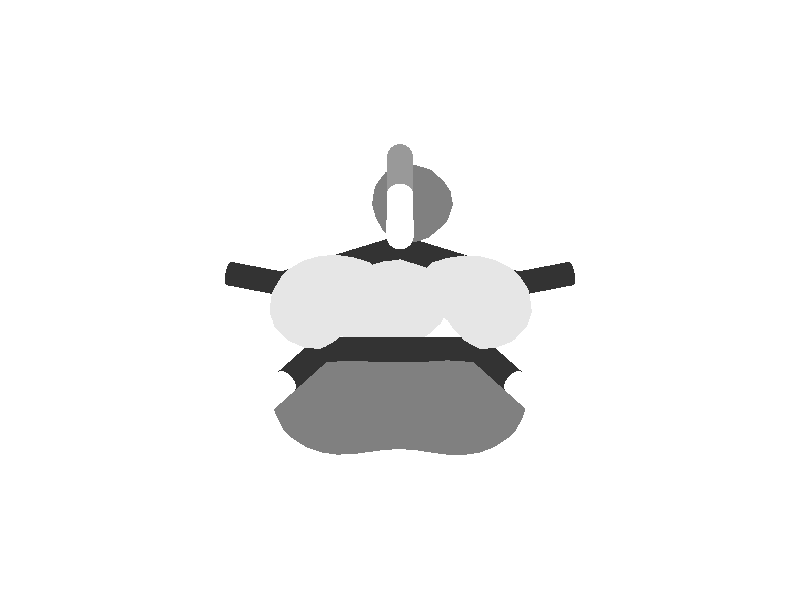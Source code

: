 camera {
 location <0.0, -3.0, -1.5>
 look_at <0.0, -0.04, 0.0>
 sky <0.0, 0.1, 0.0>
 angle 15
}
 light_source { <0, -9, 0> color rgb<0.7, 0.7, 0.7> shadowless}
 light_source { <0, 0, -9> color rgb<0.7, 0.7, 0.7> shadowless}
 background {<1, 1, 1>}
 #declare MeshBlue = texture {
 pigment { color rgb<0.9, 0.9, 0.9> }
 finish { ambient 0.2 diffuse 0.6 specular 0.9}
 }
 #declare MeshRed = texture {
 pigment { color rgb<0.5, 0.5, 0.5> }
 finish { ambient 0.2 diffuse 0.6 specular 0.9}
 }
 #declare BSAMBI = 0.2;
 #declare BSDIFF = 0.8;
 #declare BSSPEC = 0.8;
#declare colorA = 
 texture { 
 pigment { rgb<  1.0000  0.0000  0.0000 >}
 finish {ambient BSAMBI diffuse BSDIFF specular BSSPEC}
 }
#declare colorK = 
 texture { 
 pigment { rgb<  0.6  0.6  0.6 >}
 finish {ambient BSAMBI diffuse BSDIFF specular BSSPEC}
 }
#declare colorN = 
 texture { 
 pigment { rgb<  0.2  0.2  0.2 >}
 finish {ambient BSAMBI diffuse BSDIFF specular BSSPEC}
 }
#declare colorO = 
 texture { 
 pigment { rgb<  1.0  1.0  1.0 >}
 finish {ambient BSAMBI diffuse BSDIFF specular BSSPEC}
 }
 # declare molecule = union { 
 mesh {
 smooth_triangle {
< -0.083333, -0.183333, -0.104863>, < -0.382894, -0.371919, -0.845617>,
< -0.083333, -0.190642, -0.100000>, < -0.382493, -0.512021, -0.769112>,
< -0.098501, -0.183333, -0.100000>, < -0.569557, -0.356121, -0.740798>
 }
 smooth_triangle {
< -0.083333, -0.183333, -0.104863>, < -0.382894, -0.371919, -0.845617>,
< -0.066667, -0.183333, -0.105952>, < -0.174948, -0.402949, -0.898346>,
< -0.066667, -0.191817, -0.100000>, < -0.164261, -0.582249, -0.796244>
 }
 smooth_triangle {
< -0.083333, -0.190642, -0.100000>, < -0.382493, -0.512021, -0.769112>,
< -0.083333, -0.183333, -0.104863>, < -0.382894, -0.371919, -0.845617>,
< -0.066667, -0.191817, -0.100000>, < -0.164261, -0.582249, -0.796244>
 }
 smooth_triangle {
< -0.066667, -0.183333, -0.105952>, < -0.174948, -0.402949, -0.898346>,
< -0.050000, -0.183333, -0.103314>, <  0.047603, -0.459713, -0.886791>,
< -0.050000, -0.187710, -0.100000>, <  0.060641, -0.562468, -0.824592>
 }
 smooth_triangle {
< -0.066667, -0.191817, -0.100000>, < -0.164261, -0.582249, -0.796244>,
< -0.066667, -0.183333, -0.105952>, < -0.174948, -0.402949, -0.898346>,
< -0.050000, -0.187710, -0.100000>, <  0.060641, -0.562468, -0.824592>
 }
 smooth_triangle {
< -0.050000, -0.187710, -0.100000>, <  0.060641, -0.562468, -0.824592>,
< -0.050000, -0.183333, -0.103314>, <  0.047603, -0.459713, -0.886791>,
< -0.039850, -0.183333, -0.100000>, <  0.180503, -0.515626, -0.837585>
 }
 smooth_triangle {
<  0.050000, -0.183333, -0.102483>, < -0.317723, -0.575189, -0.753797>,
<  0.050000, -0.186562, -0.100000>, < -0.330608, -0.667265, -0.667425>,
<  0.042343, -0.183333, -0.100000>, < -0.321614, -0.648068, -0.690342>
 }
 smooth_triangle {
<  0.050000, -0.183333, -0.102483>, < -0.317723, -0.575189, -0.753797>,
<  0.066667, -0.183333, -0.105364>, < -0.203024, -0.486176, -0.849950>,
<  0.066667, -0.190864, -0.100000>, < -0.227784, -0.672448, -0.704222>
 }
 smooth_triangle {
<  0.050000, -0.186562, -0.100000>, < -0.330608, -0.667265, -0.667425>,
<  0.050000, -0.183333, -0.102483>, < -0.317723, -0.575189, -0.753797>,
<  0.066667, -0.190864, -0.100000>, < -0.227784, -0.672448, -0.704222>
 }
 smooth_triangle {
<  0.066667, -0.183333, -0.105364>, < -0.203024, -0.486176, -0.849950>,
<  0.083333, -0.183333, -0.104524>, < -0.047620, -0.455235, -0.889097>,
<  0.083333, -0.190027, -0.100000>, < -0.063055, -0.608551, -0.791005>
 }
 smooth_triangle {
<  0.066667, -0.190864, -0.100000>, < -0.227784, -0.672448, -0.704222>,
<  0.066667, -0.183333, -0.105364>, < -0.203024, -0.486176, -0.849950>,
<  0.083333, -0.190027, -0.100000>, < -0.063055, -0.608551, -0.791005>
 }
 smooth_triangle {
<  0.083333, -0.190027, -0.100000>, < -0.063055, -0.608551, -0.791005>,
<  0.083333, -0.183333, -0.104524>, < -0.047620, -0.455235, -0.889097>,
<  0.098249, -0.183333, -0.100000>, <  0.123857, -0.456695, -0.880959>
 }
 smooth_triangle {
< -0.100000, -0.166667, -0.104257>, < -0.584358, -0.047180, -0.810124>,
< -0.100000, -0.181794, -0.100000>, < -0.589887, -0.323759, -0.739739>,
< -0.107301, -0.166667, -0.100000>, < -0.669780, -0.045773, -0.741147>
 }
 smooth_triangle {
< -0.098501, -0.183333, -0.100000>, < -0.569557, -0.356121, -0.740798>,
< -0.100000, -0.181794, -0.100000>, < -0.589887, -0.323759, -0.739739>,
< -0.100000, -0.166667, -0.104257>, < -0.584358, -0.047180, -0.810124>
 }
 smooth_triangle {
< -0.098501, -0.183333, -0.100000>, < -0.569557, -0.356121, -0.740798>,
< -0.100000, -0.166667, -0.104257>, < -0.584358, -0.047180, -0.810124>,
< -0.083333, -0.183333, -0.104863>, < -0.382894, -0.371919, -0.845617>
 }
 smooth_triangle {
< -0.083333, -0.183333, -0.104863>, < -0.382894, -0.371919, -0.845617>,
< -0.100000, -0.166667, -0.104257>, < -0.584358, -0.047180, -0.810124>,
< -0.083333, -0.166667, -0.109269>, < -0.382414, -0.052929, -0.922474>
 }
 smooth_triangle {
< -0.066667, -0.183333, -0.105952>, < -0.174948, -0.402949, -0.898346>,
< -0.083333, -0.183333, -0.104863>, < -0.382894, -0.371919, -0.845617>,
< -0.066667, -0.166667, -0.110495>, < -0.183042, -0.060505, -0.981241>
 }
 smooth_triangle {
< -0.066667, -0.166667, -0.110495>, < -0.183042, -0.060505, -0.981241>,
< -0.083333, -0.183333, -0.104863>, < -0.382894, -0.371919, -0.845617>,
< -0.083333, -0.166667, -0.109269>, < -0.382414, -0.052929, -0.922474>
 }
 smooth_triangle {
< -0.050000, -0.183333, -0.103314>, <  0.047603, -0.459713, -0.886791>,
< -0.066667, -0.183333, -0.105952>, < -0.174948, -0.402949, -0.898346>,
< -0.050000, -0.166667, -0.108435>, <  0.027727, -0.072450, -0.996987>
 }
 smooth_triangle {
< -0.050000, -0.166667, -0.108435>, <  0.027727, -0.072450, -0.996987>,
< -0.066667, -0.183333, -0.105952>, < -0.174948, -0.402949, -0.898346>,
< -0.066667, -0.166667, -0.110495>, < -0.183042, -0.060505, -0.981241>
 }
 smooth_triangle {
< -0.033333, -0.176412, -0.100000>, <  0.293281, -0.366207, -0.883107>,
< -0.039850, -0.183333, -0.100000>, <  0.180503, -0.515626, -0.837585>,
< -0.050000, -0.183333, -0.103314>, <  0.047603, -0.459713, -0.886791>
 }
 smooth_triangle {
< -0.033333, -0.176412, -0.100000>, <  0.293281, -0.366207, -0.883107>,
< -0.050000, -0.183333, -0.103314>, <  0.047603, -0.459713, -0.886791>,
< -0.033333, -0.166667, -0.103388>, <  0.268038, -0.091623, -0.959041>
 }
 smooth_triangle {
< -0.033333, -0.166667, -0.103388>, <  0.268038, -0.091623, -0.959041>,
< -0.050000, -0.183333, -0.103314>, <  0.047603, -0.459713, -0.886791>,
< -0.050000, -0.166667, -0.108435>, <  0.027727, -0.072450, -0.996987>
 }
 smooth_triangle {
< -0.033333, -0.176412, -0.100000>, <  0.293281, -0.366207, -0.883107>,
< -0.033333, -0.166667, -0.103388>, <  0.268038, -0.091623, -0.959041>,
< -0.023576, -0.166667, -0.100000>, <  0.388072, -0.106821, -0.915418>
 }
 smooth_triangle {
<  0.033333, -0.166667, -0.102521>, < -0.321376, -0.102548, -0.941383>,
<  0.033333, -0.173876, -0.100000>, < -0.346145, -0.429140, -0.834280>,
<  0.025690, -0.166667, -0.100000>, < -0.218186, -0.131643, -0.966988>
 }
 smooth_triangle {
<  0.042343, -0.183333, -0.100000>, < -0.321614, -0.648068, -0.690342>,
<  0.033333, -0.173876, -0.100000>, < -0.346145, -0.429140, -0.834280>,
<  0.033333, -0.166667, -0.102521>, < -0.321376, -0.102548, -0.941383>
 }
 smooth_triangle {
<  0.042343, -0.183333, -0.100000>, < -0.321614, -0.648068, -0.690342>,
<  0.033333, -0.166667, -0.102521>, < -0.321376, -0.102548, -0.941383>,
<  0.050000, -0.183333, -0.102483>, < -0.317723, -0.575189, -0.753797>
 }
 smooth_triangle {
<  0.050000, -0.183333, -0.102483>, < -0.317723, -0.575189, -0.753797>,
<  0.033333, -0.166667, -0.102521>, < -0.321376, -0.102548, -0.941383>,
<  0.050000, -0.166667, -0.107716>, < -0.292160, -0.071025, -0.953729>
 }
 smooth_triangle {
<  0.066667, -0.183333, -0.105364>, < -0.203024, -0.486176, -0.849950>,
<  0.050000, -0.183333, -0.102483>, < -0.317723, -0.575189, -0.753797>,
<  0.066667, -0.166667, -0.110008>, < -0.179487, -0.064434, -0.981648>
 }
 smooth_triangle {
<  0.066667, -0.166667, -0.110008>, < -0.179487, -0.064434, -0.981648>,
<  0.050000, -0.183333, -0.102483>, < -0.317723, -0.575189, -0.753797>,
<  0.050000, -0.166667, -0.107716>, < -0.292160, -0.071025, -0.953729>
 }
 smooth_triangle {
<  0.083333, -0.183333, -0.104524>, < -0.047620, -0.455235, -0.889097>,
<  0.066667, -0.183333, -0.105364>, < -0.203024, -0.486176, -0.849950>,
<  0.083333, -0.166667, -0.109030>, < -0.032823, -0.068185, -0.997133>
 }
 smooth_triangle {
<  0.083333, -0.166667, -0.109030>, < -0.032823, -0.068185, -0.997133>,
<  0.066667, -0.183333, -0.105364>, < -0.203024, -0.486176, -0.849950>,
<  0.066667, -0.166667, -0.110008>, < -0.179487, -0.064434, -0.981648>
 }
 smooth_triangle {
<  0.100000, -0.181690, -0.100000>, <  0.144403, -0.417615, -0.897076>,
<  0.098249, -0.183333, -0.100000>, <  0.123857, -0.456695, -0.880959>,
<  0.083333, -0.183333, -0.104524>, < -0.047620, -0.455235, -0.889097>
 }
 smooth_triangle {
<  0.100000, -0.181690, -0.100000>, <  0.144403, -0.417615, -0.897076>,
<  0.083333, -0.183333, -0.104524>, < -0.047620, -0.455235, -0.889097>,
<  0.100000, -0.166667, -0.104334>, <  0.148573, -0.078497, -0.985781>
 }
 smooth_triangle {
<  0.100000, -0.166667, -0.104334>, <  0.148573, -0.078497, -0.985781>,
<  0.083333, -0.183333, -0.104524>, < -0.047620, -0.455235, -0.889097>,
<  0.083333, -0.166667, -0.109030>, < -0.032823, -0.068185, -0.997133>
 }
 smooth_triangle {
<  0.100000, -0.181690, -0.100000>, <  0.144403, -0.417615, -0.897076>,
<  0.100000, -0.166667, -0.104334>, <  0.148573, -0.078497, -0.985781>,
<  0.107771, -0.166667, -0.100000>, <  0.252208, -0.086196, -0.963826>
 }
 smooth_triangle {
< -0.100000, -0.150000, -0.102394>, < -0.574670,  0.254073, -0.777946>,
< -0.100000, -0.166667, -0.104257>, < -0.584358, -0.047180, -0.810124>,
< -0.107301, -0.166667, -0.100000>, < -0.669780, -0.045773, -0.741147>
 }
 smooth_triangle {
< -0.104067, -0.150000, -0.100000>, < -0.620170,  0.255723, -0.741617>,
< -0.100000, -0.150000, -0.102394>, < -0.574670,  0.254073, -0.777946>,
< -0.107301, -0.166667, -0.100000>, < -0.669780, -0.045773, -0.741147>
 }
 smooth_triangle {
< -0.083333, -0.166667, -0.109269>, < -0.382414, -0.052929, -0.922474>,
< -0.100000, -0.166667, -0.104257>, < -0.584358, -0.047180, -0.810124>,
< -0.083333, -0.150000, -0.107492>, < -0.375030,  0.256546, -0.890807>
 }
 smooth_triangle {
< -0.083333, -0.150000, -0.107492>, < -0.375030,  0.256546, -0.890807>,
< -0.100000, -0.166667, -0.104257>, < -0.584358, -0.047180, -0.810124>,
< -0.100000, -0.150000, -0.102394>, < -0.574670,  0.254073, -0.777946>
 }
 smooth_triangle {
< -0.066667, -0.166667, -0.110495>, < -0.183042, -0.060505, -0.981241>,
< -0.083333, -0.166667, -0.109269>, < -0.382414, -0.052929, -0.922474>,
< -0.066667, -0.150000, -0.108602>, < -0.174366,  0.268459, -0.947379>
 }
 smooth_triangle {
< -0.066667, -0.150000, -0.108602>, < -0.174366,  0.268459, -0.947379>,
< -0.083333, -0.166667, -0.109269>, < -0.382414, -0.052929, -0.922474>,
< -0.083333, -0.150000, -0.107492>, < -0.375030,  0.256546, -0.890807>
 }
 smooth_triangle {
< -0.050000, -0.166667, -0.108435>, <  0.027727, -0.072450, -0.996987>,
< -0.066667, -0.166667, -0.110495>, < -0.183042, -0.060505, -0.981241>,
< -0.050000, -0.150000, -0.106228>, <  0.040216,  0.298166, -0.953667>
 }
 smooth_triangle {
< -0.050000, -0.150000, -0.106228>, <  0.040216,  0.298166, -0.953667>,
< -0.066667, -0.166667, -0.110495>, < -0.183042, -0.060505, -0.981241>,
< -0.066667, -0.150000, -0.108602>, < -0.174366,  0.268459, -0.947379>
 }
 smooth_triangle {
< -0.033333, -0.166667, -0.103388>, <  0.268038, -0.091623, -0.959041>,
< -0.050000, -0.166667, -0.108435>, <  0.027727, -0.072450, -0.996987>,
< -0.033333, -0.150000, -0.100689>, <  0.283510,  0.362052, -0.887998>
 }
 smooth_triangle {
< -0.033333, -0.150000, -0.100689>, <  0.283510,  0.362052, -0.887998>,
< -0.050000, -0.166667, -0.108435>, <  0.027727, -0.072450, -0.996987>,
< -0.050000, -0.150000, -0.106228>, <  0.040216,  0.298166, -0.953667>
 }
 smooth_triangle {
< -0.031343, -0.150000, -0.100000>, <  0.303476,  0.372809, -0.876878>,
< -0.023576, -0.166667, -0.100000>, <  0.388072, -0.106821, -0.915418>,
< -0.033333, -0.166667, -0.103388>, <  0.268038, -0.091623, -0.959041>
 }
 smooth_triangle {
< -0.033333, -0.150000, -0.100689>, <  0.283510,  0.362052, -0.887998>,
< -0.031343, -0.150000, -0.100000>, <  0.303476,  0.372809, -0.876878>,
< -0.033333, -0.166667, -0.103388>, <  0.268038, -0.091623, -0.959041>
 }
 smooth_triangle {
<  0.033333, -0.166667, -0.102521>, < -0.321376, -0.102548, -0.941383>,
<  0.025690, -0.166667, -0.100000>, < -0.218186, -0.131643, -0.966988>,
<  0.033333, -0.152106, -0.100000>, < -0.321991,  0.523697, -0.788710>
 }
 smooth_triangle {
<  0.033333, -0.152106, -0.100000>, < -0.321991,  0.523697, -0.788710>,
<  0.034196, -0.150000, -0.100000>, < -0.311997,  0.577012, -0.754795>,
<  0.050000, -0.150000, -0.105346>, < -0.302131,  0.421875, -0.854832>
 }
 smooth_triangle {
<  0.033333, -0.152106, -0.100000>, < -0.321991,  0.523697, -0.788710>,
<  0.050000, -0.150000, -0.105346>, < -0.302131,  0.421875, -0.854832>,
<  0.033333, -0.166667, -0.102521>, < -0.321376, -0.102548, -0.941383>
 }
 smooth_triangle {
<  0.033333, -0.166667, -0.102521>, < -0.321376, -0.102548, -0.941383>,
<  0.050000, -0.150000, -0.105346>, < -0.302131,  0.421875, -0.854832>,
<  0.050000, -0.166667, -0.107716>, < -0.292160, -0.071025, -0.953729>
 }
 smooth_triangle {
<  0.066667, -0.166667, -0.110008>, < -0.179487, -0.064434, -0.981648>,
<  0.050000, -0.166667, -0.107716>, < -0.292160, -0.071025, -0.953729>,
<  0.066667, -0.150000, -0.108001>, < -0.191782,  0.345062, -0.918778>
 }
 smooth_triangle {
<  0.066667, -0.150000, -0.108001>, < -0.191782,  0.345062, -0.918778>,
<  0.050000, -0.166667, -0.107716>, < -0.292160, -0.071025, -0.953729>,
<  0.050000, -0.150000, -0.105346>, < -0.302131,  0.421875, -0.854832>
 }
 smooth_triangle {
<  0.083333, -0.166667, -0.109030>, < -0.032823, -0.068185, -0.997133>,
<  0.066667, -0.166667, -0.110008>, < -0.179487, -0.064434, -0.981648>,
<  0.083333, -0.150000, -0.107200>, < -0.044217,  0.307409, -0.950550>
 }
 smooth_triangle {
<  0.083333, -0.150000, -0.107200>, < -0.044217,  0.307409, -0.950550>,
<  0.066667, -0.166667, -0.110008>, < -0.179487, -0.064434, -0.981648>,
<  0.066667, -0.150000, -0.108001>, < -0.191782,  0.345062, -0.918778>
 }
 smooth_triangle {
<  0.100000, -0.166667, -0.104334>, <  0.148573, -0.078497, -0.985781>,
<  0.083333, -0.166667, -0.109030>, < -0.032823, -0.068185, -0.997133>,
<  0.100000, -0.150000, -0.102510>, <  0.136835,  0.288355, -0.947696>
 }
 smooth_triangle {
<  0.100000, -0.150000, -0.102510>, <  0.136835,  0.288355, -0.947696>,
<  0.083333, -0.166667, -0.109030>, < -0.032823, -0.068185, -0.997133>,
<  0.083333, -0.150000, -0.107200>, < -0.044217,  0.307409, -0.950550>
 }
 smooth_triangle {
<  0.104515, -0.150000, -0.100000>, <  0.195037,  0.288368, -0.937446>,
<  0.107771, -0.166667, -0.100000>, <  0.252208, -0.086196, -0.963826>,
<  0.100000, -0.166667, -0.104334>, <  0.148573, -0.078497, -0.985781>
 }
 smooth_triangle {
<  0.100000, -0.150000, -0.102510>, <  0.136835,  0.288355, -0.947696>,
<  0.104515, -0.150000, -0.100000>, <  0.195037,  0.288368, -0.937446>,
<  0.100000, -0.166667, -0.104334>, <  0.148573, -0.078497, -0.985781>
 }
 smooth_triangle {
< -0.100000, -0.150000, -0.102394>, < -0.574670,  0.254073, -0.777946>,
< -0.104067, -0.150000, -0.100000>, < -0.620170,  0.255723, -0.741617>,
< -0.100000, -0.145376, -0.100000>, < -0.574945,  0.337502, -0.745339>
 }
 smooth_triangle {
< -0.083333, -0.150000, -0.107492>, < -0.375030,  0.256546, -0.890807>,
< -0.100000, -0.150000, -0.102394>, < -0.574670,  0.254073, -0.777946>,
< -0.100000, -0.145376, -0.100000>, < -0.574945,  0.337502, -0.745339>
 }
 smooth_triangle {
< -0.083333, -0.135527, -0.100000>, < -0.362503,  0.528621, -0.767562>,
< -0.083333, -0.150000, -0.107492>, < -0.375030,  0.256546, -0.890807>,
< -0.100000, -0.145376, -0.100000>, < -0.574945,  0.337502, -0.745339>
 }
 smooth_triangle {
< -0.066667, -0.150000, -0.108602>, < -0.174366,  0.268459, -0.947379>,
< -0.083333, -0.150000, -0.107492>, < -0.375030,  0.256546, -0.890807>,
< -0.083333, -0.135527, -0.100000>, < -0.362503,  0.528621, -0.767562>
 }
 smooth_triangle {
< -0.066667, -0.134170, -0.100000>, < -0.152571,  0.585168, -0.796430>,
< -0.066667, -0.150000, -0.108602>, < -0.174366,  0.268459, -0.947379>,
< -0.083333, -0.135527, -0.100000>, < -0.362503,  0.528621, -0.767562>
 }
 smooth_triangle {
< -0.050000, -0.150000, -0.106228>, <  0.040216,  0.298166, -0.953667>,
< -0.066667, -0.150000, -0.108602>, < -0.174366,  0.268459, -0.947379>,
< -0.066667, -0.134170, -0.100000>, < -0.152571,  0.585168, -0.796430>
 }
 smooth_triangle {
< -0.050000, -0.139593, -0.100000>, <  0.064945,  0.533505, -0.843300>,
< -0.050000, -0.150000, -0.106228>, <  0.040216,  0.298166, -0.953667>,
< -0.066667, -0.134170, -0.100000>, < -0.152571,  0.585168, -0.796430>
 }
 smooth_triangle {
< -0.033333, -0.150000, -0.100689>, <  0.283510,  0.362052, -0.887998>,
< -0.050000, -0.150000, -0.106228>, <  0.040216,  0.298166, -0.953667>,
< -0.050000, -0.139593, -0.100000>, <  0.064945,  0.533505, -0.843300>
 }
 smooth_triangle {
< -0.033333, -0.148989, -0.100000>, <  0.288453,  0.389648, -0.874626>,
< -0.033333, -0.150000, -0.100689>, <  0.283510,  0.362052, -0.887998>,
< -0.050000, -0.139593, -0.100000>, <  0.064945,  0.533505, -0.843300>
 }
 smooth_triangle {
< -0.031343, -0.150000, -0.100000>, <  0.303476,  0.372809, -0.876878>,
< -0.033333, -0.150000, -0.100689>, <  0.283510,  0.362052, -0.887998>,
< -0.033333, -0.148989, -0.100000>, <  0.288453,  0.389648, -0.874626>
 }
 smooth_triangle {
<  0.050000, -0.150000, -0.105346>, < -0.302131,  0.421875, -0.854832>,
<  0.034196, -0.150000, -0.100000>, < -0.311997,  0.577012, -0.754795>,
<  0.050000, -0.141468, -0.100000>, < -0.324917,  0.663768, -0.673677>
 }
 smooth_triangle {
<  0.066667, -0.150000, -0.108001>, < -0.191782,  0.345062, -0.918778>,
<  0.050000, -0.150000, -0.105346>, < -0.302131,  0.421875, -0.854832>,
<  0.050000, -0.141468, -0.100000>, < -0.324917,  0.663768, -0.673677>
 }
 smooth_triangle {
<  0.066667, -0.135851, -0.100000>, < -0.222639,  0.679306, -0.699268>,
<  0.066667, -0.150000, -0.108001>, < -0.191782,  0.345062, -0.918778>,
<  0.050000, -0.141468, -0.100000>, < -0.324917,  0.663768, -0.673677>
 }
 smooth_triangle {
<  0.083333, -0.150000, -0.107200>, < -0.044217,  0.307409, -0.950550>,
<  0.066667, -0.150000, -0.108001>, < -0.191782,  0.345062, -0.918778>,
<  0.066667, -0.135851, -0.100000>, < -0.222639,  0.679306, -0.699268>
 }
 smooth_triangle {
<  0.083333, -0.136468, -0.100000>, < -0.070397,  0.608552, -0.790385>,
<  0.083333, -0.150000, -0.107200>, < -0.044217,  0.307409, -0.950550>,
<  0.066667, -0.135851, -0.100000>, < -0.222639,  0.679306, -0.699268>
 }
 smooth_triangle {
<  0.100000, -0.150000, -0.102510>, <  0.136835,  0.288355, -0.947696>,
<  0.083333, -0.150000, -0.107200>, < -0.044217,  0.307409, -0.950550>,
<  0.083333, -0.136468, -0.100000>, < -0.070397,  0.608552, -0.790385>
 }
 smooth_triangle {
<  0.100000, -0.145199, -0.100000>, <  0.130472,  0.394246, -0.909696>,
<  0.100000, -0.150000, -0.102510>, <  0.136835,  0.288355, -0.947696>,
<  0.083333, -0.136468, -0.100000>, < -0.070397,  0.608552, -0.790385>
 }
 smooth_triangle {
<  0.104515, -0.150000, -0.100000>, <  0.195037,  0.288368, -0.937446>,
<  0.100000, -0.150000, -0.102510>, <  0.136835,  0.288355, -0.947696>,
<  0.100000, -0.145199, -0.100000>, <  0.130472,  0.394246, -0.909696>
 }
 smooth_triangle {
< -0.100000, -0.200000, -0.083925>, < -0.580438, -0.707343, -0.403433>,
< -0.100000, -0.200378, -0.083333>, < -0.579694, -0.713981, -0.392665>,
< -0.100672, -0.200000, -0.083333>, < -0.587698, -0.707391, -0.392695>
 }
 smooth_triangle {
< -0.100000, -0.200000, -0.083925>, < -0.580438, -0.707343, -0.403433>,
< -0.083333, -0.200000, -0.090774>, < -0.362617, -0.745232, -0.559588>,
< -0.083333, -0.204487, -0.083333>, < -0.347216, -0.841250, -0.414416>
 }
 smooth_triangle {
< -0.100000, -0.200378, -0.083333>, < -0.579694, -0.713981, -0.392665>,
< -0.100000, -0.200000, -0.083925>, < -0.580438, -0.707343, -0.403433>,
< -0.083333, -0.204487, -0.083333>, < -0.347216, -0.841250, -0.414416>
 }
 smooth_triangle {
< -0.083333, -0.200000, -0.090774>, < -0.362617, -0.745232, -0.559588>,
< -0.066667, -0.200000, -0.090426>, < -0.120264, -0.815045, -0.566779>,
< -0.066667, -0.203695, -0.083333>, < -0.092987, -0.903081, -0.419282>
 }
 smooth_triangle {
< -0.083333, -0.204487, -0.083333>, < -0.347216, -0.841250, -0.414416>,
< -0.083333, -0.200000, -0.090774>, < -0.362617, -0.745232, -0.559588>,
< -0.066667, -0.203695, -0.083333>, < -0.092987, -0.903081, -0.419282>
 }
 smooth_triangle {
< -0.066667, -0.203695, -0.083333>, < -0.092987, -0.903081, -0.419282>,
< -0.066667, -0.200000, -0.090426>, < -0.120264, -0.815045, -0.566779>,
< -0.053721, -0.200000, -0.083333>, <  0.111417, -0.912088, -0.394564>
 }
 smooth_triangle {
<  0.066667, -0.200000, -0.088958>, < -0.309954, -0.907053, -0.284929>,
<  0.066667, -0.202842, -0.083333>, < -0.334630, -0.936369, -0.106000>,
<  0.056801, -0.200000, -0.083333>, < -0.382889, -0.923789,  0.003015>
 }
 smooth_triangle {
<  0.066667, -0.200000, -0.088958>, < -0.309954, -0.907053, -0.284929>,
<  0.083333, -0.200000, -0.089917>, < -0.129070, -0.872885, -0.470546>,
<  0.083333, -0.203882, -0.083333>, < -0.160664, -0.942257, -0.293834>
 }
 smooth_triangle {
<  0.066667, -0.202842, -0.083333>, < -0.334630, -0.936369, -0.106000>,
<  0.066667, -0.200000, -0.088958>, < -0.309954, -0.907053, -0.284929>,
<  0.083333, -0.203882, -0.083333>, < -0.160664, -0.942257, -0.293834>
 }
 smooth_triangle {
<  0.083333, -0.200000, -0.089917>, < -0.129070, -0.872885, -0.470546>,
<  0.100000, -0.200000, -0.083498>, <  0.073254, -0.882037, -0.465451>,
<  0.100000, -0.200103, -0.083333>, <  0.072665, -0.883999, -0.461807>
 }
 smooth_triangle {
<  0.083333, -0.203882, -0.083333>, < -0.160664, -0.942257, -0.293834>,
<  0.083333, -0.200000, -0.089917>, < -0.129070, -0.872885, -0.470546>,
<  0.100000, -0.200103, -0.083333>, <  0.072665, -0.883999, -0.461807>
 }
 smooth_triangle {
<  0.100000, -0.200103, -0.083333>, <  0.072665, -0.883999, -0.461807>,
<  0.100000, -0.200000, -0.083498>, <  0.073254, -0.882037, -0.465451>,
<  0.100192, -0.200000, -0.083333>, <  0.075751, -0.882813, -0.463576>
 }
 smooth_triangle {
< -0.116667, -0.183333, -0.087568>, < -0.806480, -0.359348, -0.469530>,
< -0.116667, -0.187792, -0.083333>, < -0.808458, -0.438428, -0.392654>,
< -0.120238, -0.183333, -0.083333>, < -0.843930, -0.361976, -0.395924>
 }
 smooth_triangle {
< -0.100672, -0.200000, -0.083333>, < -0.587698, -0.707391, -0.392695>,
< -0.116667, -0.187792, -0.083333>, < -0.808458, -0.438428, -0.392654>,
< -0.116667, -0.183333, -0.087568>, < -0.806480, -0.359348, -0.469530>
 }
 smooth_triangle {
< -0.100672, -0.200000, -0.083333>, < -0.587698, -0.707391, -0.392695>,
< -0.116667, -0.183333, -0.087568>, < -0.806480, -0.359348, -0.469530>,
< -0.100000, -0.200000, -0.083925>, < -0.580438, -0.707343, -0.403433>
 }
 smooth_triangle {
< -0.100000, -0.200000, -0.083925>, < -0.580438, -0.707343, -0.403433>,
< -0.116667, -0.183333, -0.087568>, < -0.806480, -0.359348, -0.469530>,
< -0.100000, -0.183333, -0.099511>, < -0.588686, -0.354748, -0.726362>
 }
 smooth_triangle {
< -0.083333, -0.190642, -0.100000>, < -0.382493, -0.512021, -0.769112>,
< -0.100000, -0.183333, -0.099511>, < -0.588686, -0.354748, -0.726362>,
< -0.098501, -0.183333, -0.100000>, < -0.569557, -0.356121, -0.740798>
 }
 smooth_triangle {
< -0.083333, -0.190642, -0.100000>, < -0.382493, -0.512021, -0.769112>,
< -0.083333, -0.200000, -0.090774>, < -0.362617, -0.745232, -0.559588>,
< -0.100000, -0.183333, -0.099511>, < -0.588686, -0.354748, -0.726362>
 }
 smooth_triangle {
< -0.083333, -0.200000, -0.090774>, < -0.362617, -0.745232, -0.559588>,
< -0.100000, -0.200000, -0.083925>, < -0.580438, -0.707343, -0.403433>,
< -0.100000, -0.183333, -0.099511>, < -0.588686, -0.354748, -0.726362>
 }
 smooth_triangle {
< -0.066667, -0.191817, -0.100000>, < -0.164261, -0.582249, -0.796244>,
< -0.083333, -0.200000, -0.090774>, < -0.362617, -0.745232, -0.559588>,
< -0.083333, -0.190642, -0.100000>, < -0.382493, -0.512021, -0.769112>
 }
 smooth_triangle {
< -0.066667, -0.200000, -0.090426>, < -0.120264, -0.815045, -0.566779>,
< -0.083333, -0.200000, -0.090774>, < -0.362617, -0.745232, -0.559588>,
< -0.066667, -0.191817, -0.100000>, < -0.164261, -0.582249, -0.796244>
 }
 smooth_triangle {
< -0.066667, -0.200000, -0.090426>, < -0.120264, -0.815045, -0.566779>,
< -0.050000, -0.198499, -0.083333>, <  0.185693, -0.899126, -0.396347>,
< -0.053721, -0.200000, -0.083333>, <  0.111417, -0.912088, -0.394564>
 }
 smooth_triangle {
< -0.066667, -0.200000, -0.090426>, < -0.120264, -0.815045, -0.566779>,
< -0.066667, -0.191817, -0.100000>, < -0.164261, -0.582249, -0.796244>,
< -0.050000, -0.198499, -0.083333>, <  0.185693, -0.899126, -0.396347>
 }
 smooth_triangle {
< -0.066667, -0.191817, -0.100000>, < -0.164261, -0.582249, -0.796244>,
< -0.050000, -0.187710, -0.100000>, <  0.060641, -0.562468, -0.824592>,
< -0.050000, -0.198499, -0.083333>, <  0.185693, -0.899126, -0.396347>
 }
 smooth_triangle {
< -0.039850, -0.183333, -0.100000>, <  0.180503, -0.515626, -0.837585>,
< -0.033333, -0.183333, -0.094185>, <  0.386292, -0.612157, -0.689958>,
< -0.033333, -0.188348, -0.083333>, <  0.517231, -0.786680, -0.337057>
 }
 smooth_triangle {
< -0.039850, -0.183333, -0.100000>, <  0.180503, -0.515626, -0.837585>,
< -0.033333, -0.188348, -0.083333>, <  0.517231, -0.786680, -0.337057>,
< -0.050000, -0.187710, -0.100000>, <  0.060641, -0.562468, -0.824592>
 }
 smooth_triangle {
< -0.050000, -0.187710, -0.100000>, <  0.060641, -0.562468, -0.824592>,
< -0.033333, -0.188348, -0.083333>, <  0.517231, -0.786680, -0.337057>,
< -0.050000, -0.198499, -0.083333>, <  0.185693, -0.899126, -0.396347>
 }
 smooth_triangle {
< -0.033333, -0.188348, -0.083333>, <  0.517231, -0.786680, -0.337057>,
< -0.033333, -0.183333, -0.094185>, <  0.386292, -0.612157, -0.689958>,
< -0.024923, -0.183333, -0.083333>, <  0.638773, -0.728646, -0.247070>
 }
 smooth_triangle {
<  0.033333, -0.183333, -0.091674>, < -0.438603, -0.885119, -0.155536>,
<  0.033333, -0.186988, -0.083333>, < -0.412733, -0.829827,  0.375551>,
<  0.026851, -0.183333, -0.083333>, < -0.297721, -0.829742,  0.472113>
 }
 smooth_triangle {
<  0.033333, -0.183333, -0.091674>, < -0.438603, -0.885119, -0.155536>,
<  0.042343, -0.183333, -0.100000>, < -0.321614, -0.648068, -0.690342>,
<  0.050000, -0.186562, -0.100000>, < -0.330608, -0.667265, -0.667425>
 }
 smooth_triangle {
<  0.033333, -0.183333, -0.091674>, < -0.438603, -0.885119, -0.155536>,
<  0.050000, -0.186562, -0.100000>, < -0.330608, -0.667265, -0.667425>,
<  0.033333, -0.186988, -0.083333>, < -0.412733, -0.829827,  0.375551>
 }
 smooth_triangle {
<  0.033333, -0.186988, -0.083333>, < -0.412733, -0.829827,  0.375551>,
<  0.050000, -0.186562, -0.100000>, < -0.330608, -0.667265, -0.667425>,
<  0.050000, -0.197218, -0.083333>, < -0.436313, -0.894105,  0.101035>
 }
 smooth_triangle {
<  0.056801, -0.200000, -0.083333>, < -0.382889, -0.923789,  0.003015>,
<  0.066667, -0.190864, -0.100000>, < -0.227784, -0.672448, -0.704222>,
<  0.066667, -0.200000, -0.088958>, < -0.309954, -0.907053, -0.284929>
 }
 smooth_triangle {
<  0.056801, -0.200000, -0.083333>, < -0.382889, -0.923789,  0.003015>,
<  0.050000, -0.197218, -0.083333>, < -0.436313, -0.894105,  0.101035>,
<  0.066667, -0.190864, -0.100000>, < -0.227784, -0.672448, -0.704222>
 }
 smooth_triangle {
<  0.050000, -0.197218, -0.083333>, < -0.436313, -0.894105,  0.101035>,
<  0.050000, -0.186562, -0.100000>, < -0.330608, -0.667265, -0.667425>,
<  0.066667, -0.190864, -0.100000>, < -0.227784, -0.672448, -0.704222>
 }
 smooth_triangle {
<  0.083333, -0.190027, -0.100000>, < -0.063055, -0.608551, -0.791005>,
<  0.066667, -0.200000, -0.088958>, < -0.309954, -0.907053, -0.284929>,
<  0.066667, -0.190864, -0.100000>, < -0.227784, -0.672448, -0.704222>
 }
 smooth_triangle {
<  0.083333, -0.200000, -0.089917>, < -0.129070, -0.872885, -0.470546>,
<  0.066667, -0.200000, -0.088958>, < -0.309954, -0.907053, -0.284929>,
<  0.083333, -0.190027, -0.100000>, < -0.063055, -0.608551, -0.791005>
 }
 smooth_triangle {
<  0.098249, -0.183333, -0.100000>, <  0.123857, -0.456695, -0.880959>,
<  0.083333, -0.200000, -0.089917>, < -0.129070, -0.872885, -0.470546>,
<  0.083333, -0.190027, -0.100000>, < -0.063055, -0.608551, -0.791005>
 }
 smooth_triangle {
<  0.098249, -0.183333, -0.100000>, <  0.123857, -0.456695, -0.880959>,
<  0.100000, -0.183333, -0.099464>, <  0.141109, -0.458167, -0.877594>,
<  0.083333, -0.200000, -0.089917>, < -0.129070, -0.872885, -0.470546>
 }
 smooth_triangle {
<  0.100000, -0.183333, -0.099464>, <  0.141109, -0.458167, -0.877594>,
<  0.100000, -0.200000, -0.083498>, <  0.073254, -0.882037, -0.465451>,
<  0.083333, -0.200000, -0.089917>, < -0.129070, -0.872885, -0.470546>
 }
 smooth_triangle {
<  0.116667, -0.188219, -0.083333>, <  0.367278, -0.638418, -0.676409>,
<  0.100192, -0.200000, -0.083333>, <  0.075751, -0.882813, -0.463576>,
<  0.100000, -0.200000, -0.083498>, <  0.073254, -0.882037, -0.465451>
 }
 smooth_triangle {
<  0.116667, -0.188219, -0.083333>, <  0.367278, -0.638418, -0.676409>,
<  0.100000, -0.200000, -0.083498>, <  0.073254, -0.882037, -0.465451>,
<  0.116667, -0.183333, -0.088055>, <  0.372601, -0.518946, -0.769327>
 }
 smooth_triangle {
<  0.116667, -0.183333, -0.088055>, <  0.372601, -0.518946, -0.769327>,
<  0.100000, -0.200000, -0.083498>, <  0.073254, -0.882037, -0.465451>,
<  0.100000, -0.183333, -0.099464>, <  0.141109, -0.458167, -0.877594>
 }
 smooth_triangle {
<  0.116667, -0.188219, -0.083333>, <  0.367278, -0.638418, -0.676409>,
<  0.116667, -0.183333, -0.088055>, <  0.372601, -0.518946, -0.769327>,
<  0.120793, -0.183333, -0.083333>, <  0.440683, -0.541421, -0.716004>
 }
 smooth_triangle {
< -0.116667, -0.166667, -0.093972>, < -0.798559, -0.046883, -0.600088>,
< -0.116667, -0.183333, -0.087568>, < -0.806480, -0.359348, -0.469530>,
< -0.120238, -0.183333, -0.083333>, < -0.843930, -0.361976, -0.395924>
 }
 smooth_triangle {
< -0.126257, -0.166667, -0.083333>, < -0.911244, -0.050537, -0.408755>,
< -0.116667, -0.166667, -0.093972>, < -0.798559, -0.046883, -0.600088>,
< -0.120238, -0.183333, -0.083333>, < -0.843930, -0.361976, -0.395924>
 }
 smooth_triangle {
< -0.100000, -0.181794, -0.100000>, < -0.589887, -0.323759, -0.739739>,
< -0.116667, -0.166667, -0.093972>, < -0.798559, -0.046883, -0.600088>,
< -0.107301, -0.166667, -0.100000>, < -0.669780, -0.045773, -0.741147>
 }
 smooth_triangle {
< -0.100000, -0.181794, -0.100000>, < -0.589887, -0.323759, -0.739739>,
< -0.100000, -0.183333, -0.099511>, < -0.588686, -0.354748, -0.726362>,
< -0.116667, -0.166667, -0.093972>, < -0.798559, -0.046883, -0.600088>
 }
 smooth_triangle {
< -0.100000, -0.183333, -0.099511>, < -0.588686, -0.354748, -0.726362>,
< -0.116667, -0.183333, -0.087568>, < -0.806480, -0.359348, -0.469530>,
< -0.116667, -0.166667, -0.093972>, < -0.798559, -0.046883, -0.600088>
 }
 smooth_triangle {
< -0.098501, -0.183333, -0.100000>, < -0.569557, -0.356121, -0.740798>,
< -0.100000, -0.183333, -0.099511>, < -0.588686, -0.354748, -0.726362>,
< -0.100000, -0.181794, -0.100000>, < -0.589887, -0.323759, -0.739739>
 }
 smooth_triangle {
< -0.039850, -0.183333, -0.100000>, <  0.180503, -0.515626, -0.837585>,
< -0.033333, -0.176412, -0.100000>, <  0.293281, -0.366207, -0.883107>,
< -0.033333, -0.183333, -0.094185>, <  0.386292, -0.612157, -0.689958>
 }
 smooth_triangle {
< -0.023576, -0.166667, -0.100000>, <  0.388072, -0.106821, -0.915418>,
< -0.016667, -0.166667, -0.089768>, <  0.842792, -0.174715, -0.509093>,
< -0.016667, -0.170916, -0.083333>, <  0.924147, -0.361660, -0.123100>
 }
 smooth_triangle {
< -0.033333, -0.176412, -0.100000>, <  0.293281, -0.366207, -0.883107>,
< -0.023576, -0.166667, -0.100000>, <  0.388072, -0.106821, -0.915418>,
< -0.016667, -0.170916, -0.083333>, <  0.924147, -0.361660, -0.123100>
 }
 smooth_triangle {
< -0.033333, -0.176412, -0.100000>, <  0.293281, -0.366207, -0.883107>,
< -0.016667, -0.170916, -0.083333>, <  0.924147, -0.361660, -0.123100>,
< -0.024923, -0.183333, -0.083333>, <  0.638773, -0.728646, -0.247070>
 }
 smooth_triangle {
< -0.033333, -0.176412, -0.100000>, <  0.293281, -0.366207, -0.883107>,
< -0.024923, -0.183333, -0.083333>, <  0.638773, -0.728646, -0.247070>,
< -0.033333, -0.183333, -0.094185>, <  0.386292, -0.612157, -0.689958>
 }
 smooth_triangle {
< -0.016667, -0.170916, -0.083333>, <  0.924147, -0.361660, -0.123100>,
< -0.016667, -0.166667, -0.089768>, <  0.842792, -0.174715, -0.509093>,
< -0.010252, -0.166667, -0.083333>, <  0.978898, -0.203097,  0.022589>
 }
 smooth_triangle {
<  0.016667, -0.166667, -0.086720>, <  0.106644, -0.404318,  0.908380>,
<  0.016667, -0.168788, -0.083333>, <  0.060519, -0.377475,  0.924040>,
<  0.012728, -0.166667, -0.083333>, <  0.338274, -0.255362,  0.905738>
 }
 smooth_triangle {
<  0.026851, -0.183333, -0.083333>, < -0.297721, -0.829742,  0.472113>,
<  0.016667, -0.168788, -0.083333>, <  0.060519, -0.377475,  0.924040>,
<  0.016667, -0.166667, -0.086720>, <  0.106644, -0.404318,  0.908380>
 }
 smooth_triangle {
<  0.033333, -0.183333, -0.091674>, < -0.438603, -0.885119, -0.155536>,
<  0.026851, -0.183333, -0.083333>, < -0.297721, -0.829742,  0.472113>,
<  0.016667, -0.166667, -0.086720>, <  0.106644, -0.404318,  0.908380>
 }
 smooth_triangle {
<  0.033333, -0.183333, -0.091674>, < -0.438603, -0.885119, -0.155536>,
<  0.016667, -0.166667, -0.086720>, <  0.106644, -0.404318,  0.908380>,
<  0.025690, -0.166667, -0.100000>, < -0.218186, -0.131643, -0.966988>
 }
 smooth_triangle {
<  0.033333, -0.183333, -0.091674>, < -0.438603, -0.885119, -0.155536>,
<  0.025690, -0.166667, -0.100000>, < -0.218186, -0.131643, -0.966988>,
<  0.033333, -0.173876, -0.100000>, < -0.346145, -0.429140, -0.834280>
 }
 smooth_triangle {
<  0.042343, -0.183333, -0.100000>, < -0.321614, -0.648068, -0.690342>,
<  0.033333, -0.183333, -0.091674>, < -0.438603, -0.885119, -0.155536>,
<  0.033333, -0.173876, -0.100000>, < -0.346145, -0.429140, -0.834280>
 }
 smooth_triangle {
<  0.098249, -0.183333, -0.100000>, <  0.123857, -0.456695, -0.880959>,
<  0.100000, -0.181690, -0.100000>, <  0.144403, -0.417615, -0.897076>,
<  0.100000, -0.183333, -0.099464>, <  0.141109, -0.458167, -0.877594>
 }
 smooth_triangle {
<  0.107771, -0.166667, -0.100000>, <  0.252208, -0.086196, -0.963826>,
<  0.100000, -0.183333, -0.099464>, <  0.141109, -0.458167, -0.877594>,
<  0.100000, -0.181690, -0.100000>, <  0.144403, -0.417615, -0.897076>
 }
 smooth_triangle {
<  0.107771, -0.166667, -0.100000>, <  0.252208, -0.086196, -0.963826>,
<  0.116667, -0.166667, -0.094602>, <  0.377041, -0.104598, -0.920271>,
<  0.100000, -0.183333, -0.099464>, <  0.141109, -0.458167, -0.877594>
 }
 smooth_triangle {
<  0.116667, -0.166667, -0.094602>, <  0.377041, -0.104598, -0.920271>,
<  0.116667, -0.183333, -0.088055>, <  0.372601, -0.518946, -0.769327>,
<  0.100000, -0.183333, -0.099464>, <  0.141109, -0.458167, -0.877594>
 }
 smooth_triangle {
<  0.127292, -0.166667, -0.083333>, <  0.569755, -0.133377, -0.810919>,
<  0.120793, -0.183333, -0.083333>, <  0.440683, -0.541421, -0.716004>,
<  0.116667, -0.183333, -0.088055>, <  0.372601, -0.518946, -0.769327>
 }
 smooth_triangle {
<  0.116667, -0.166667, -0.094602>, <  0.377041, -0.104598, -0.920271>,
<  0.127292, -0.166667, -0.083333>, <  0.569755, -0.133377, -0.810919>,
<  0.116667, -0.183333, -0.088055>, <  0.372601, -0.518946, -0.769327>
 }
 smooth_triangle {
< -0.116667, -0.150000, -0.091876>, < -0.786123,  0.255451, -0.562810>,
< -0.116667, -0.166667, -0.093972>, < -0.798559, -0.046883, -0.600088>,
< -0.126257, -0.166667, -0.083333>, < -0.911244, -0.050537, -0.408755>
 }
 smooth_triangle {
< -0.124365, -0.150000, -0.083333>, < -0.871314,  0.256279, -0.418489>,
< -0.116667, -0.150000, -0.091876>, < -0.786123,  0.255451, -0.562810>,
< -0.126257, -0.166667, -0.083333>, < -0.911244, -0.050537, -0.408755>
 }
 smooth_triangle {
< -0.107301, -0.166667, -0.100000>, < -0.669780, -0.045773, -0.741147>,
< -0.116667, -0.150000, -0.091876>, < -0.786123,  0.255451, -0.562810>,
< -0.104067, -0.150000, -0.100000>, < -0.620170,  0.255723, -0.741617>
 }
 smooth_triangle {
< -0.116667, -0.166667, -0.093972>, < -0.798559, -0.046883, -0.600088>,
< -0.116667, -0.150000, -0.091876>, < -0.786123,  0.255451, -0.562810>,
< -0.107301, -0.166667, -0.100000>, < -0.669780, -0.045773, -0.741147>
 }
 smooth_triangle {
< -0.016667, -0.166667, -0.089768>, <  0.842792, -0.174715, -0.509093>,
< -0.018306, -0.150000, -0.083333>, <  0.832416,  0.509247, -0.218522>,
< -0.016667, -0.156721, -0.083333>, <  0.948209,  0.270047, -0.167258>
 }
 smooth_triangle {
< -0.016667, -0.166667, -0.089768>, <  0.842792, -0.174715, -0.509093>,
< -0.023576, -0.166667, -0.100000>, <  0.388072, -0.106821, -0.915418>,
< -0.018306, -0.150000, -0.083333>, <  0.832416,  0.509247, -0.218522>
 }
 smooth_triangle {
< -0.023576, -0.166667, -0.100000>, <  0.388072, -0.106821, -0.915418>,
< -0.031343, -0.150000, -0.100000>, <  0.303476,  0.372809, -0.876878>,
< -0.018306, -0.150000, -0.083333>, <  0.832416,  0.509247, -0.218522>
 }
 smooth_triangle {
< -0.010252, -0.166667, -0.083333>, <  0.978898, -0.203097,  0.022589>,
< -0.016667, -0.166667, -0.089768>, <  0.842792, -0.174715, -0.509093>,
< -0.016667, -0.156721, -0.083333>, <  0.948209,  0.270047, -0.167258>
 }
 smooth_triangle {
<  0.016667, -0.166667, -0.086720>, <  0.106644, -0.404318,  0.908380>,
<  0.012728, -0.166667, -0.083333>, <  0.338274, -0.255362,  0.905738>,
<  0.016667, -0.161909, -0.083333>, <  0.068293,  0.152632,  0.985921>
 }
 smooth_triangle {
<  0.033333, -0.150000, -0.099275>, < -0.326673,  0.604107, -0.726869>,
<  0.016667, -0.161909, -0.083333>, <  0.068293,  0.152632,  0.985921>,
<  0.019859, -0.150000, -0.083333>, < -0.103908,  0.785558,  0.610002>
 }
 smooth_triangle {
<  0.033333, -0.152106, -0.100000>, < -0.321991,  0.523697, -0.788710>,
<  0.016667, -0.161909, -0.083333>, <  0.068293,  0.152632,  0.985921>,
<  0.033333, -0.150000, -0.099275>, < -0.326673,  0.604107, -0.726869>
 }
 smooth_triangle {
<  0.033333, -0.152106, -0.100000>, < -0.321991,  0.523697, -0.788710>,
<  0.016667, -0.166667, -0.086720>, <  0.106644, -0.404318,  0.908380>,
<  0.016667, -0.161909, -0.083333>, <  0.068293,  0.152632,  0.985921>
 }
 smooth_triangle {
<  0.033333, -0.152106, -0.100000>, < -0.321991,  0.523697, -0.788710>,
<  0.025690, -0.166667, -0.100000>, < -0.218186, -0.131643, -0.966988>,
<  0.016667, -0.166667, -0.086720>, <  0.106644, -0.404318,  0.908380>
 }
 smooth_triangle {
<  0.033333, -0.152106, -0.100000>, < -0.321991,  0.523697, -0.788710>,
<  0.033333, -0.150000, -0.099275>, < -0.326673,  0.604107, -0.726869>,
<  0.034196, -0.150000, -0.100000>, < -0.311997,  0.577012, -0.754795>
 }
 smooth_triangle {
<  0.116667, -0.166667, -0.094602>, <  0.377041, -0.104598, -0.920271>,
<  0.104515, -0.150000, -0.100000>, <  0.195037,  0.288368, -0.937446>,
<  0.116667, -0.150000, -0.092738>, <  0.360904,  0.281524, -0.889097>
 }
 smooth_triangle {
<  0.107771, -0.166667, -0.100000>, <  0.252208, -0.086196, -0.963826>,
<  0.104515, -0.150000, -0.100000>, <  0.195037,  0.288368, -0.937446>,
<  0.116667, -0.166667, -0.094602>, <  0.377041, -0.104598, -0.920271>
 }
 smooth_triangle {
<  0.125666, -0.150000, -0.083333>, <  0.516801,  0.284688, -0.807384>,
<  0.127292, -0.166667, -0.083333>, <  0.569755, -0.133377, -0.810919>,
<  0.116667, -0.166667, -0.094602>, <  0.377041, -0.104598, -0.920271>
 }
 smooth_triangle {
<  0.116667, -0.150000, -0.092738>, <  0.360904,  0.281524, -0.889097>,
<  0.125666, -0.150000, -0.083333>, <  0.516801,  0.284688, -0.807384>,
<  0.116667, -0.166667, -0.094602>, <  0.377041, -0.104598, -0.920271>
 }
 smooth_triangle {
< -0.116667, -0.150000, -0.091876>, < -0.786123,  0.255451, -0.562810>,
< -0.124365, -0.150000, -0.083333>, < -0.871314,  0.256279, -0.418489>,
< -0.116667, -0.137535, -0.083333>, < -0.770780,  0.479802, -0.419151>
 }
 smooth_triangle {
< -0.100000, -0.133333, -0.093136>, < -0.560915,  0.561482, -0.608369>,
< -0.116667, -0.137535, -0.083333>, < -0.770780,  0.479802, -0.419151>,
< -0.112868, -0.133333, -0.083333>, < -0.708050,  0.560488, -0.429556>
 }
 smooth_triangle {
< -0.100000, -0.145376, -0.100000>, < -0.574945,  0.337502, -0.745339>,
< -0.116667, -0.137535, -0.083333>, < -0.770780,  0.479802, -0.419151>,
< -0.100000, -0.133333, -0.093136>, < -0.560915,  0.561482, -0.608369>
 }
 smooth_triangle {
< -0.100000, -0.145376, -0.100000>, < -0.574945,  0.337502, -0.745339>,
< -0.116667, -0.150000, -0.091876>, < -0.786123,  0.255451, -0.562810>,
< -0.116667, -0.137535, -0.083333>, < -0.770780,  0.479802, -0.419151>
 }
 smooth_triangle {
< -0.100000, -0.145376, -0.100000>, < -0.574945,  0.337502, -0.745339>,
< -0.104067, -0.150000, -0.100000>, < -0.620170,  0.255723, -0.741617>,
< -0.116667, -0.150000, -0.091876>, < -0.786123,  0.255451, -0.562810>
 }
 smooth_triangle {
< -0.100000, -0.145376, -0.100000>, < -0.574945,  0.337502, -0.745339>,
< -0.083333, -0.133333, -0.098734>, < -0.357355,  0.570858, -0.739201>,
< -0.083333, -0.135527, -0.100000>, < -0.362503,  0.528621, -0.767562>
 }
 smooth_triangle {
< -0.100000, -0.133333, -0.093136>, < -0.560915,  0.561482, -0.608369>,
< -0.083333, -0.133333, -0.098734>, < -0.357355,  0.570858, -0.739201>,
< -0.100000, -0.145376, -0.100000>, < -0.574945,  0.337502, -0.745339>
 }
 smooth_triangle {
< -0.083333, -0.135527, -0.100000>, < -0.362503,  0.528621, -0.767562>,
< -0.066667, -0.133333, -0.099439>, < -0.149223,  0.602632, -0.783943>,
< -0.066667, -0.134170, -0.100000>, < -0.152571,  0.585168, -0.796430>
 }
 smooth_triangle {
< -0.083333, -0.133333, -0.098734>, < -0.357355,  0.570858, -0.739201>,
< -0.066667, -0.133333, -0.099439>, < -0.149223,  0.602632, -0.783943>,
< -0.083333, -0.135527, -0.100000>, < -0.362503,  0.528621, -0.767562>
 }
 smooth_triangle {
< -0.066667, -0.134170, -0.100000>, < -0.152571,  0.585168, -0.796430>,
< -0.050000, -0.133333, -0.094239>, <  0.116678,  0.686821, -0.717400>,
< -0.050000, -0.139593, -0.100000>, <  0.064945,  0.533505, -0.843300>
 }
 smooth_triangle {
< -0.066667, -0.133333, -0.099439>, < -0.149223,  0.602632, -0.783943>,
< -0.050000, -0.133333, -0.094239>, <  0.116678,  0.686821, -0.717400>,
< -0.066667, -0.134170, -0.100000>, < -0.152571,  0.585168, -0.796430>
 }
 smooth_triangle {
< -0.037796, -0.133333, -0.083333>, <  0.396777,  0.794240, -0.460165>,
< -0.050000, -0.139593, -0.100000>, <  0.064945,  0.533505, -0.843300>,
< -0.050000, -0.133333, -0.094239>, <  0.116678,  0.686821, -0.717400>
 }
 smooth_triangle {
< -0.037796, -0.133333, -0.083333>, <  0.396777,  0.794240, -0.460165>,
< -0.033333, -0.137618, -0.083333>, <  0.522771,  0.730550, -0.439325>,
< -0.050000, -0.139593, -0.100000>, <  0.064945,  0.533505, -0.843300>
 }
 smooth_triangle {
< -0.033333, -0.137618, -0.083333>, <  0.522771,  0.730550, -0.439325>,
< -0.033333, -0.148989, -0.100000>, <  0.288453,  0.389648, -0.874626>,
< -0.050000, -0.139593, -0.100000>, <  0.064945,  0.533505, -0.843300>
 }
 smooth_triangle {
< -0.018306, -0.150000, -0.083333>, <  0.832416,  0.509247, -0.218522>,
< -0.031343, -0.150000, -0.100000>, <  0.303476,  0.372809, -0.876878>,
< -0.033333, -0.148989, -0.100000>, <  0.288453,  0.389648, -0.874626>
 }
 smooth_triangle {
< -0.033333, -0.137618, -0.083333>, <  0.522771,  0.730550, -0.439325>,
< -0.018306, -0.150000, -0.083333>, <  0.832416,  0.509247, -0.218522>,
< -0.033333, -0.148989, -0.100000>, <  0.288453,  0.389648, -0.874626>
 }
 smooth_triangle {
<  0.033333, -0.150000, -0.099275>, < -0.326673,  0.604107, -0.726869>,
<  0.019859, -0.150000, -0.083333>, < -0.103908,  0.785558,  0.610002>,
<  0.033333, -0.139819, -0.083333>, < -0.417438,  0.862560,  0.285894>
 }
 smooth_triangle {
<  0.050000, -0.133333, -0.091993>, < -0.394869,  0.861694, -0.318689>,
<  0.033333, -0.139819, -0.083333>, < -0.417438,  0.862560,  0.285894>,
<  0.040430, -0.133333, -0.083333>, < -0.414567,  0.902791,  0.114470>
 }
 smooth_triangle {
<  0.050000, -0.141468, -0.100000>, < -0.324917,  0.663768, -0.673677>,
<  0.033333, -0.139819, -0.083333>, < -0.417438,  0.862560,  0.285894>,
<  0.050000, -0.133333, -0.091993>, < -0.394869,  0.861694, -0.318689>
 }
 smooth_triangle {
<  0.050000, -0.141468, -0.100000>, < -0.324917,  0.663768, -0.673677>,
<  0.033333, -0.150000, -0.099275>, < -0.326673,  0.604107, -0.726869>,
<  0.033333, -0.139819, -0.083333>, < -0.417438,  0.862560,  0.285894>
 }
 smooth_triangle {
<  0.050000, -0.141468, -0.100000>, < -0.324917,  0.663768, -0.673677>,
<  0.034196, -0.150000, -0.100000>, < -0.311997,  0.577012, -0.754795>,
<  0.033333, -0.150000, -0.099275>, < -0.326673,  0.604107, -0.726869>
 }
 smooth_triangle {
<  0.050000, -0.141468, -0.100000>, < -0.324917,  0.663768, -0.673677>,
<  0.066667, -0.133333, -0.098230>, < -0.238380,  0.734517, -0.635342>,
<  0.066667, -0.135851, -0.100000>, < -0.222639,  0.679306, -0.699268>
 }
 smooth_triangle {
<  0.050000, -0.133333, -0.091993>, < -0.394869,  0.861694, -0.318689>,
<  0.066667, -0.133333, -0.098230>, < -0.238380,  0.734517, -0.635342>,
<  0.050000, -0.141468, -0.100000>, < -0.324917,  0.663768, -0.673677>
 }
 smooth_triangle {
<  0.066667, -0.135851, -0.100000>, < -0.222639,  0.679306, -0.699268>,
<  0.083333, -0.133333, -0.098142>, < -0.085090,  0.675183, -0.732726>,
<  0.083333, -0.136468, -0.100000>, < -0.070397,  0.608552, -0.790385>
 }
 smooth_triangle {
<  0.066667, -0.133333, -0.098230>, < -0.238380,  0.734517, -0.635342>,
<  0.083333, -0.133333, -0.098142>, < -0.085090,  0.675183, -0.732726>,
<  0.066667, -0.135851, -0.100000>, < -0.222639,  0.679306, -0.699268>
 }
 smooth_triangle {
<  0.083333, -0.136468, -0.100000>, < -0.070397,  0.608552, -0.790385>,
<  0.100000, -0.133333, -0.093226>, <  0.089724,  0.657252, -0.748311>,
<  0.100000, -0.145199, -0.100000>, <  0.130472,  0.394246, -0.909696>
 }
 smooth_triangle {
<  0.083333, -0.133333, -0.098142>, < -0.085090,  0.675183, -0.732726>,
<  0.100000, -0.133333, -0.093226>, <  0.089724,  0.657252, -0.748311>,
<  0.083333, -0.136468, -0.100000>, < -0.070397,  0.608552, -0.790385>
 }
 smooth_triangle {
<  0.100000, -0.145199, -0.100000>, <  0.130472,  0.394246, -0.909696>,
<  0.100000, -0.133333, -0.093226>, <  0.089724,  0.657252, -0.748311>,
<  0.114221, -0.133333, -0.083333>, <  0.282561,  0.667080, -0.689321>
 }
 smooth_triangle {
<  0.104515, -0.150000, -0.100000>, <  0.195037,  0.288368, -0.937446>,
<  0.100000, -0.145199, -0.100000>, <  0.130472,  0.394246, -0.909696>,
<  0.114221, -0.133333, -0.083333>, <  0.282561,  0.667080, -0.689321>
 }
 smooth_triangle {
<  0.104515, -0.150000, -0.100000>, <  0.195037,  0.288368, -0.937446>,
<  0.114221, -0.133333, -0.083333>, <  0.282561,  0.667080, -0.689321>,
<  0.116667, -0.135853, -0.083333>, <  0.330354,  0.609904, -0.720335>
 }
 smooth_triangle {
<  0.104515, -0.150000, -0.100000>, <  0.195037,  0.288368, -0.937446>,
<  0.116667, -0.135853, -0.083333>, <  0.330354,  0.609904, -0.720335>,
<  0.116667, -0.150000, -0.092738>, <  0.360904,  0.281524, -0.889097>
 }
 smooth_triangle {
<  0.125666, -0.150000, -0.083333>, <  0.516801,  0.284688, -0.807384>,
<  0.116667, -0.150000, -0.092738>, <  0.360904,  0.281524, -0.889097>,
<  0.116667, -0.135853, -0.083333>, <  0.330354,  0.609904, -0.720335>
 }
 smooth_triangle {
< -0.100000, -0.133333, -0.093136>, < -0.560915,  0.561482, -0.608369>,
< -0.112868, -0.133333, -0.083333>, < -0.708050,  0.560488, -0.429556>,
< -0.100000, -0.125283, -0.083333>, < -0.549821,  0.701550, -0.453349>
 }
 smooth_triangle {
< -0.083333, -0.133333, -0.098734>, < -0.357355,  0.570858, -0.739201>,
< -0.100000, -0.133333, -0.093136>, < -0.560915,  0.561482, -0.608369>,
< -0.100000, -0.125283, -0.083333>, < -0.549821,  0.701550, -0.453349>
 }
 smooth_triangle {
< -0.083333, -0.120864, -0.083333>, < -0.328729,  0.809630, -0.486247>,
< -0.083333, -0.133333, -0.098734>, < -0.357355,  0.570858, -0.739201>,
< -0.100000, -0.125283, -0.083333>, < -0.549821,  0.701550, -0.453349>
 }
 smooth_triangle {
< -0.066667, -0.133333, -0.099439>, < -0.149223,  0.602632, -0.783943>,
< -0.083333, -0.133333, -0.098734>, < -0.357355,  0.570858, -0.739201>,
< -0.083333, -0.120864, -0.083333>, < -0.328729,  0.809630, -0.486247>
 }
 smooth_triangle {
< -0.066667, -0.121728, -0.083333>, < -0.090143,  0.850940, -0.517471>,
< -0.066667, -0.133333, -0.099439>, < -0.149223,  0.602632, -0.783943>,
< -0.083333, -0.120864, -0.083333>, < -0.328729,  0.809630, -0.486247>
 }
 smooth_triangle {
< -0.050000, -0.133333, -0.094239>, <  0.116678,  0.686821, -0.717400>,
< -0.066667, -0.133333, -0.099439>, < -0.149223,  0.602632, -0.783943>,
< -0.066667, -0.121728, -0.083333>, < -0.090143,  0.850940, -0.517471>
 }
 smooth_triangle {
< -0.050000, -0.127240, -0.083333>, <  0.189650,  0.832533, -0.520502>,
< -0.050000, -0.133333, -0.094239>, <  0.116678,  0.686821, -0.717400>,
< -0.066667, -0.121728, -0.083333>, < -0.090143,  0.850940, -0.517471>
 }
 smooth_triangle {
< -0.037796, -0.133333, -0.083333>, <  0.396777,  0.794240, -0.460165>,
< -0.050000, -0.133333, -0.094239>, <  0.116678,  0.686821, -0.717400>,
< -0.050000, -0.127240, -0.083333>, <  0.189650,  0.832533, -0.520502>
 }
 smooth_triangle {
<  0.050000, -0.133333, -0.091993>, < -0.394869,  0.861694, -0.318689>,
<  0.040430, -0.133333, -0.083333>, < -0.414567,  0.902791,  0.114470>,
<  0.050000, -0.128841, -0.083333>, < -0.432951,  0.901376, -0.008665>
 }
 smooth_triangle {
<  0.066667, -0.133333, -0.098230>, < -0.238380,  0.734517, -0.635342>,
<  0.050000, -0.133333, -0.091993>, < -0.394869,  0.861694, -0.318689>,
<  0.050000, -0.128841, -0.083333>, < -0.432951,  0.901376, -0.008665>
 }
 smooth_triangle {
<  0.066667, -0.123170, -0.083333>, < -0.331296,  0.917317, -0.220844>,
<  0.066667, -0.133333, -0.098230>, < -0.238380,  0.734517, -0.635342>,
<  0.050000, -0.128841, -0.083333>, < -0.432951,  0.901376, -0.008665>
 }
 smooth_triangle {
<  0.083333, -0.133333, -0.098142>, < -0.085090,  0.675183, -0.732726>,
<  0.066667, -0.133333, -0.098230>, < -0.238380,  0.734517, -0.635342>,
<  0.066667, -0.123170, -0.083333>, < -0.331296,  0.917317, -0.220844>
 }
 smooth_triangle {
<  0.083333, -0.121761, -0.083333>, < -0.163789,  0.902454, -0.398433>,
<  0.083333, -0.133333, -0.098142>, < -0.085090,  0.675183, -0.732726>,
<  0.066667, -0.123170, -0.083333>, < -0.331296,  0.917317, -0.220844>
 }
 smooth_triangle {
<  0.100000, -0.133333, -0.093226>, <  0.089724,  0.657252, -0.748311>,
<  0.083333, -0.133333, -0.098142>, < -0.085090,  0.675183, -0.732726>,
<  0.083333, -0.121761, -0.083333>, < -0.163789,  0.902454, -0.398433>
 }
 smooth_triangle {
<  0.100000, -0.125315, -0.083333>, <  0.051699,  0.822530, -0.566367>,
<  0.100000, -0.133333, -0.093226>, <  0.089724,  0.657252, -0.748311>,
<  0.083333, -0.121761, -0.083333>, < -0.163789,  0.902454, -0.398433>
 }
 smooth_triangle {
<  0.114221, -0.133333, -0.083333>, <  0.282561,  0.667080, -0.689321>,
<  0.100000, -0.133333, -0.093226>, <  0.089724,  0.657252, -0.748311>,
<  0.100000, -0.125315, -0.083333>, <  0.051699,  0.822530, -0.566367>
 }
 smooth_triangle {
< -0.100000, -0.200378, -0.083333>, < -0.579694, -0.713981, -0.392665>,
< -0.100000, -0.205854, -0.066667>, < -0.542258, -0.839462, -0.035478>,
< -0.111779, -0.200000, -0.066667>, < -0.697271, -0.716303, -0.026889>
 }
 smooth_triangle {
< -0.100672, -0.200000, -0.083333>, < -0.587698, -0.707391, -0.392695>,
< -0.100000, -0.200378, -0.083333>, < -0.579694, -0.713981, -0.392665>,
< -0.111779, -0.200000, -0.066667>, < -0.697271, -0.716303, -0.026889>
 }
 smooth_triangle {
< -0.083333, -0.204487, -0.083333>, < -0.347216, -0.841250, -0.414416>,
< -0.083333, -0.208316, -0.066667>, < -0.286096, -0.956830, -0.051243>,
< -0.100000, -0.200378, -0.083333>, < -0.579694, -0.713981, -0.392665>
 }
 smooth_triangle {
< -0.100000, -0.200378, -0.083333>, < -0.579694, -0.713981, -0.392665>,
< -0.083333, -0.208316, -0.066667>, < -0.286096, -0.956830, -0.051243>,
< -0.100000, -0.205854, -0.066667>, < -0.542258, -0.839462, -0.035478>
 }
 smooth_triangle {
< -0.066667, -0.203695, -0.083333>, < -0.092987, -0.903081, -0.419282>,
< -0.066667, -0.205687, -0.066667>, <  0.005055, -0.998626, -0.052158>,
< -0.083333, -0.204487, -0.083333>, < -0.347216, -0.841250, -0.414416>
 }
 smooth_triangle {
< -0.083333, -0.204487, -0.083333>, < -0.347216, -0.841250, -0.414416>,
< -0.066667, -0.205687, -0.066667>, <  0.005055, -0.998626, -0.052158>,
< -0.083333, -0.208316, -0.066667>, < -0.286096, -0.956830, -0.051243>
 }
 smooth_triangle {
< -0.066667, -0.205687, -0.066667>, <  0.005055, -0.998626, -0.052158>,
< -0.066667, -0.203695, -0.083333>, < -0.092987, -0.903081, -0.419282>,
< -0.053721, -0.200000, -0.083333>, <  0.111417, -0.912088, -0.394564>
 }
 smooth_triangle {
< -0.054016, -0.200000, -0.066667>, <  0.248227, -0.968677, -0.006963>,
< -0.066667, -0.205687, -0.066667>, <  0.005055, -0.998626, -0.052158>,
< -0.053721, -0.200000, -0.083333>, <  0.111417, -0.912088, -0.394564>
 }
 smooth_triangle {
<  0.066667, -0.202842, -0.083333>, < -0.334630, -0.936369, -0.106000>,
<  0.066667, -0.204754, -0.066667>, < -0.424764, -0.820874,  0.381761>,
<  0.056191, -0.200000, -0.066667>, < -0.455360, -0.721645,  0.521417>
 }
 smooth_triangle {
<  0.056801, -0.200000, -0.083333>, < -0.382889, -0.923789,  0.003015>,
<  0.066667, -0.202842, -0.083333>, < -0.334630, -0.936369, -0.106000>,
<  0.056191, -0.200000, -0.066667>, < -0.455360, -0.721645,  0.521417>
 }
 smooth_triangle {
<  0.083333, -0.203882, -0.083333>, < -0.160664, -0.942257, -0.293834>,
<  0.083333, -0.207687, -0.066667>, < -0.263865, -0.950936,  0.161540>,
<  0.066667, -0.202842, -0.083333>, < -0.334630, -0.936369, -0.106000>
 }
 smooth_triangle {
<  0.066667, -0.202842, -0.083333>, < -0.334630, -0.936369, -0.106000>,
<  0.083333, -0.207687, -0.066667>, < -0.263865, -0.950936,  0.161540>,
<  0.066667, -0.204754, -0.066667>, < -0.424764, -0.820874,  0.381761>
 }
 smooth_triangle {
<  0.100000, -0.200103, -0.083333>, <  0.072665, -0.883999, -0.461807>,
<  0.100000, -0.205534, -0.066667>, < -0.021245, -0.998819, -0.043692>,
<  0.083333, -0.203882, -0.083333>, < -0.160664, -0.942257, -0.293834>
 }
 smooth_triangle {
<  0.083333, -0.203882, -0.083333>, < -0.160664, -0.942257, -0.293834>,
<  0.100000, -0.205534, -0.066667>, < -0.021245, -0.998819, -0.043692>,
<  0.083333, -0.207687, -0.066667>, < -0.263865, -0.950936,  0.161540>
 }
 smooth_triangle {
<  0.100000, -0.205534, -0.066667>, < -0.021245, -0.998819, -0.043692>,
<  0.100000, -0.200103, -0.083333>, <  0.072665, -0.883999, -0.461807>,
<  0.100192, -0.200000, -0.083333>, <  0.075751, -0.882813, -0.463576>
 }
 smooth_triangle {
<  0.111769, -0.200000, -0.066667>, <  0.197235, -0.965560, -0.169684>,
<  0.100000, -0.205534, -0.066667>, < -0.021245, -0.998819, -0.043692>,
<  0.100192, -0.200000, -0.083333>, <  0.075751, -0.882813, -0.463576>
 }
 smooth_triangle {
< -0.116667, -0.187792, -0.083333>, < -0.808458, -0.438428, -0.392654>,
< -0.116667, -0.196955, -0.066667>, < -0.776675, -0.629493, -0.022679>,
< -0.128785, -0.183333, -0.066667>, < -0.926749, -0.373607, -0.039418>
 }
 smooth_triangle {
< -0.120238, -0.183333, -0.083333>, < -0.843930, -0.361976, -0.395924>,
< -0.116667, -0.187792, -0.083333>, < -0.808458, -0.438428, -0.392654>,
< -0.128785, -0.183333, -0.066667>, < -0.926749, -0.373607, -0.039418>
 }
 smooth_triangle {
< -0.111779, -0.200000, -0.066667>, < -0.697271, -0.716303, -0.026889>,
< -0.116667, -0.187792, -0.083333>, < -0.808458, -0.438428, -0.392654>,
< -0.100672, -0.200000, -0.083333>, < -0.587698, -0.707391, -0.392695>
 }
 smooth_triangle {
< -0.116667, -0.196955, -0.066667>, < -0.776675, -0.629493, -0.022679>,
< -0.116667, -0.187792, -0.083333>, < -0.808458, -0.438428, -0.392654>,
< -0.111779, -0.200000, -0.066667>, < -0.697271, -0.716303, -0.026889>
 }
 smooth_triangle {
< -0.053721, -0.200000, -0.083333>, <  0.111417, -0.912088, -0.394564>,
< -0.050000, -0.197500, -0.066667>, <  0.356910, -0.934094, -0.009103>,
< -0.054016, -0.200000, -0.066667>, <  0.248227, -0.968677, -0.006963>
 }
 smooth_triangle {
< -0.050000, -0.198499, -0.083333>, <  0.185693, -0.899126, -0.396347>,
< -0.050000, -0.197500, -0.066667>, <  0.356910, -0.934094, -0.009103>,
< -0.053721, -0.200000, -0.083333>, <  0.111417, -0.912088, -0.394564>
 }
 smooth_triangle {
< -0.033333, -0.183333, -0.071336>, <  0.738044, -0.673859,  0.034709>,
< -0.034659, -0.183333, -0.066667>, <  0.741327, -0.661702,  0.112181>,
< -0.050000, -0.197500, -0.066667>, <  0.356910, -0.934094, -0.009103>
 }
 smooth_triangle {
< -0.033333, -0.183333, -0.071336>, <  0.738044, -0.673859,  0.034709>,
< -0.050000, -0.197500, -0.066667>, <  0.356910, -0.934094, -0.009103>,
< -0.033333, -0.188348, -0.083333>, <  0.517231, -0.786680, -0.337057>
 }
 smooth_triangle {
< -0.033333, -0.188348, -0.083333>, <  0.517231, -0.786680, -0.337057>,
< -0.050000, -0.197500, -0.066667>, <  0.356910, -0.934094, -0.009103>,
< -0.050000, -0.198499, -0.083333>, <  0.185693, -0.899126, -0.396347>
 }
 smooth_triangle {
< -0.033333, -0.188348, -0.083333>, <  0.517231, -0.786680, -0.337057>,
< -0.024923, -0.183333, -0.083333>, <  0.638773, -0.728646, -0.247070>,
< -0.033333, -0.183333, -0.071336>, <  0.738044, -0.673859,  0.034709>
 }
 smooth_triangle {
<  0.033333, -0.186988, -0.083333>, < -0.412733, -0.829827,  0.375551>,
<  0.033333, -0.183333, -0.075356>, < -0.409173, -0.530287,  0.742545>,
<  0.026851, -0.183333, -0.083333>, < -0.297721, -0.829742,  0.472113>
 }
 smooth_triangle {
<  0.036063, -0.183333, -0.066667>, < -0.405478, -0.386796,  0.828237>,
<  0.033333, -0.183333, -0.075356>, < -0.409173, -0.530287,  0.742545>,
<  0.033333, -0.186988, -0.083333>, < -0.412733, -0.829827,  0.375551>
 }
 smooth_triangle {
<  0.036063, -0.183333, -0.066667>, < -0.405478, -0.386796,  0.828237>,
<  0.033333, -0.186988, -0.083333>, < -0.412733, -0.829827,  0.375551>,
<  0.050000, -0.196090, -0.066667>, < -0.484084, -0.615399,  0.622050>
 }
 smooth_triangle {
<  0.050000, -0.196090, -0.066667>, < -0.484084, -0.615399,  0.622050>,
<  0.033333, -0.186988, -0.083333>, < -0.412733, -0.829827,  0.375551>,
<  0.050000, -0.197218, -0.083333>, < -0.436313, -0.894105,  0.101035>
 }
 smooth_triangle {
<  0.056191, -0.200000, -0.066667>, < -0.455360, -0.721645,  0.521417>,
<  0.050000, -0.197218, -0.083333>, < -0.436313, -0.894105,  0.101035>,
<  0.056801, -0.200000, -0.083333>, < -0.382889, -0.923789,  0.003015>
 }
 smooth_triangle {
<  0.050000, -0.196090, -0.066667>, < -0.484084, -0.615399,  0.622050>,
<  0.050000, -0.197218, -0.083333>, < -0.436313, -0.894105,  0.101035>,
<  0.056191, -0.200000, -0.066667>, < -0.455360, -0.721645,  0.521417>
 }
 smooth_triangle {
<  0.100192, -0.200000, -0.083333>, <  0.075751, -0.882813, -0.463576>,
<  0.116667, -0.197159, -0.066667>, <  0.306781, -0.918354, -0.250021>,
<  0.111769, -0.200000, -0.066667>, <  0.197235, -0.965560, -0.169684>
 }
 smooth_triangle {
<  0.116667, -0.188219, -0.083333>, <  0.367278, -0.638418, -0.676409>,
<  0.116667, -0.197159, -0.066667>, <  0.306781, -0.918354, -0.250021>,
<  0.100192, -0.200000, -0.083333>, <  0.075751, -0.882813, -0.463576>
 }
 smooth_triangle {
<  0.116667, -0.197159, -0.066667>, <  0.306781, -0.918354, -0.250021>,
<  0.116667, -0.188219, -0.083333>, <  0.367278, -0.638418, -0.676409>,
<  0.120793, -0.183333, -0.083333>, <  0.440683, -0.541421, -0.716004>
 }
 smooth_triangle {
<  0.129613, -0.183333, -0.066667>, <  0.630847, -0.646852, -0.428502>,
<  0.116667, -0.197159, -0.066667>, <  0.306781, -0.918354, -0.250021>,
<  0.120793, -0.183333, -0.083333>, <  0.440683, -0.541421, -0.716004>
 }
 smooth_triangle {
< -0.133333, -0.166667, -0.070084>, < -0.992556, -0.058866, -0.106620>,
< -0.133333, -0.170890, -0.066667>, < -0.990431, -0.131944, -0.040472>,
< -0.134688, -0.166667, -0.066667>, < -0.996971, -0.061301, -0.047861>
 }
 smooth_triangle {
< -0.133333, -0.166667, -0.070084>, < -0.992556, -0.058866, -0.106620>,
< -0.128785, -0.183333, -0.066667>, < -0.926749, -0.373607, -0.039418>,
< -0.133333, -0.170890, -0.066667>, < -0.990431, -0.131944, -0.040472>
 }
 smooth_triangle {
< -0.133333, -0.166667, -0.070084>, < -0.992556, -0.058866, -0.106620>,
< -0.126257, -0.166667, -0.083333>, < -0.911244, -0.050537, -0.408755>,
< -0.128785, -0.183333, -0.066667>, < -0.926749, -0.373607, -0.039418>
 }
 smooth_triangle {
< -0.126257, -0.166667, -0.083333>, < -0.911244, -0.050537, -0.408755>,
< -0.120238, -0.183333, -0.083333>, < -0.843930, -0.361976, -0.395924>,
< -0.128785, -0.183333, -0.066667>, < -0.926749, -0.373607, -0.039418>
 }
 smooth_triangle {
< -0.033333, -0.183333, -0.071336>, <  0.738044, -0.673859,  0.034709>,
< -0.033333, -0.180153, -0.066667>, <  0.809539, -0.574395,  0.121315>,
< -0.034659, -0.183333, -0.066667>, <  0.741327, -0.661702,  0.112181>
 }
 smooth_triangle {
< -0.016667, -0.166667, -0.081162>, <  0.982685, -0.185115,  0.007954>,
< -0.026267, -0.166667, -0.066667>, <  0.958038, -0.189528,  0.215039>,
< -0.033333, -0.180153, -0.066667>, <  0.809539, -0.574395,  0.121315>
 }
 smooth_triangle {
< -0.016667, -0.170916, -0.083333>, <  0.924147, -0.361660, -0.123100>,
< -0.016667, -0.166667, -0.081162>, <  0.982685, -0.185115,  0.007954>,
< -0.033333, -0.180153, -0.066667>, <  0.809539, -0.574395,  0.121315>
 }
 smooth_triangle {
< -0.016667, -0.170916, -0.083333>, <  0.924147, -0.361660, -0.123100>,
< -0.033333, -0.180153, -0.066667>, <  0.809539, -0.574395,  0.121315>,
< -0.033333, -0.183333, -0.071336>, <  0.738044, -0.673859,  0.034709>
 }
 smooth_triangle {
< -0.016667, -0.170916, -0.083333>, <  0.924147, -0.361660, -0.123100>,
< -0.033333, -0.183333, -0.071336>, <  0.738044, -0.673859,  0.034709>,
< -0.024923, -0.183333, -0.083333>, <  0.638773, -0.728646, -0.247070>
 }
 smooth_triangle {
< -0.016667, -0.170916, -0.083333>, <  0.924147, -0.361660, -0.123100>,
< -0.010252, -0.166667, -0.083333>, <  0.978898, -0.203097,  0.022589>,
< -0.016667, -0.166667, -0.081162>, <  0.982685, -0.185115,  0.007954>
 }
 smooth_triangle {
<  0.016667, -0.168788, -0.083333>, <  0.060519, -0.377475,  0.924040>,
<  0.016667, -0.166667, -0.082290>, <  0.055425, -0.202613,  0.977689>,
<  0.012728, -0.166667, -0.083333>, <  0.338274, -0.255362,  0.905738>
 }
 smooth_triangle {
<  0.016667, -0.168788, -0.083333>, <  0.060519, -0.377475,  0.924040>,
<  0.027842, -0.166667, -0.066667>, < -0.292692, -0.072594,  0.953447>,
<  0.016667, -0.166667, -0.082290>, <  0.055425, -0.202613,  0.977689>
 }
 smooth_triangle {
<  0.026851, -0.183333, -0.083333>, < -0.297721, -0.829742,  0.472113>,
<  0.027842, -0.166667, -0.066667>, < -0.292692, -0.072594,  0.953447>,
<  0.016667, -0.168788, -0.083333>, <  0.060519, -0.377475,  0.924040>
 }
 smooth_triangle {
<  0.026851, -0.183333, -0.083333>, < -0.297721, -0.829742,  0.472113>,
<  0.033333, -0.176790, -0.066667>, < -0.386067, -0.255273,  0.886447>,
<  0.027842, -0.166667, -0.066667>, < -0.292692, -0.072594,  0.953447>
 }
 smooth_triangle {
<  0.026851, -0.183333, -0.083333>, < -0.297721, -0.829742,  0.472113>,
<  0.033333, -0.183333, -0.075356>, < -0.409173, -0.530287,  0.742545>,
<  0.033333, -0.176790, -0.066667>, < -0.386067, -0.255273,  0.886447>
 }
 smooth_triangle {
<  0.036063, -0.183333, -0.066667>, < -0.405478, -0.386796,  0.828237>,
<  0.033333, -0.176790, -0.066667>, < -0.386067, -0.255273,  0.886447>,
<  0.033333, -0.183333, -0.075356>, < -0.409173, -0.530287,  0.742545>
 }
 smooth_triangle {
<  0.133333, -0.174174, -0.066667>, <  0.766209, -0.390016, -0.510697>,
<  0.127292, -0.166667, -0.083333>, <  0.569755, -0.133377, -0.810919>,
<  0.133333, -0.166667, -0.072915>, <  0.748650, -0.174758, -0.639518>
 }
 smooth_triangle {
<  0.133333, -0.174174, -0.066667>, <  0.766209, -0.390016, -0.510697>,
<  0.129613, -0.183333, -0.066667>, <  0.630847, -0.646852, -0.428502>,
<  0.127292, -0.166667, -0.083333>, <  0.569755, -0.133377, -0.810919>
 }
 smooth_triangle {
<  0.129613, -0.183333, -0.066667>, <  0.630847, -0.646852, -0.428502>,
<  0.120793, -0.183333, -0.083333>, <  0.440683, -0.541421, -0.716004>,
<  0.127292, -0.166667, -0.083333>, <  0.569755, -0.133377, -0.810919>
 }
 smooth_triangle {
<  0.133333, -0.174174, -0.066667>, <  0.766209, -0.390016, -0.510697>,
<  0.133333, -0.166667, -0.072915>, <  0.748650, -0.174758, -0.639518>,
<  0.135988, -0.166667, -0.066667>, <  0.815452, -0.192789, -0.545774>
 }
 smooth_triangle {
< -0.133333, -0.150000, -0.066843>, < -0.968794,  0.238530, -0.067394>,
< -0.133333, -0.166667, -0.070084>, < -0.992556, -0.058866, -0.106620>,
< -0.134688, -0.166667, -0.066667>, < -0.996971, -0.061301, -0.047861>
 }
 smooth_triangle {
< -0.133404, -0.150000, -0.066667>, < -0.969030,  0.238345, -0.064597>,
< -0.133333, -0.150000, -0.066843>, < -0.968794,  0.238530, -0.067394>,
< -0.134688, -0.166667, -0.066667>, < -0.996971, -0.061301, -0.047861>
 }
 smooth_triangle {
< -0.126257, -0.166667, -0.083333>, < -0.911244, -0.050537, -0.408755>,
< -0.133333, -0.150000, -0.066843>, < -0.968794,  0.238530, -0.067394>,
< -0.124365, -0.150000, -0.083333>, < -0.871314,  0.256279, -0.418489>
 }
 smooth_triangle {
< -0.133333, -0.166667, -0.070084>, < -0.992556, -0.058866, -0.106620>,
< -0.133333, -0.150000, -0.066843>, < -0.968794,  0.238530, -0.067394>,
< -0.126257, -0.166667, -0.083333>, < -0.911244, -0.050537, -0.408755>
 }
 smooth_triangle {
< -0.016667, -0.156721, -0.083333>, <  0.948209,  0.270047, -0.167258>,
< -0.026267, -0.166667, -0.066667>, <  0.958038, -0.189528,  0.215039>,
< -0.016667, -0.166667, -0.081162>, <  0.982685, -0.185115,  0.007954>
 }
 smooth_triangle {
< -0.016667, -0.156721, -0.083333>, <  0.948209,  0.270047, -0.167258>,
< -0.018306, -0.150000, -0.083333>, <  0.832416,  0.509247, -0.218522>,
< -0.026267, -0.166667, -0.066667>, <  0.958038, -0.189528,  0.215039>
 }
 smooth_triangle {
< -0.018306, -0.150000, -0.083333>, <  0.832416,  0.509247, -0.218522>,
< -0.028328, -0.150000, -0.066667>, <  0.933070,  0.340141,  0.116983>,
< -0.026267, -0.166667, -0.066667>, <  0.958038, -0.189528,  0.215039>
 }
 smooth_triangle {
< -0.010252, -0.166667, -0.083333>, <  0.978898, -0.203097,  0.022589>,
< -0.016667, -0.156721, -0.083333>, <  0.948209,  0.270047, -0.167258>,
< -0.016667, -0.166667, -0.081162>, <  0.982685, -0.185115,  0.007954>
 }
 smooth_triangle {
<  0.012728, -0.166667, -0.083333>, <  0.338274, -0.255362,  0.905738>,
<  0.016667, -0.166667, -0.082290>, <  0.055425, -0.202613,  0.977689>,
<  0.016667, -0.161909, -0.083333>, <  0.068293,  0.152632,  0.985921>
 }
 smooth_triangle {
<  0.016667, -0.166667, -0.082290>, <  0.055425, -0.202613,  0.977689>,
<  0.019859, -0.150000, -0.083333>, < -0.103908,  0.785558,  0.610002>,
<  0.016667, -0.161909, -0.083333>, <  0.068293,  0.152632,  0.985921>
 }
 smooth_triangle {
<  0.016667, -0.166667, -0.082290>, <  0.055425, -0.202613,  0.977689>,
<  0.027842, -0.166667, -0.066667>, < -0.292692, -0.072594,  0.953447>,
<  0.019859, -0.150000, -0.083333>, < -0.103908,  0.785558,  0.610002>
 }
 smooth_triangle {
<  0.027842, -0.166667, -0.066667>, < -0.292692, -0.072594,  0.953447>,
<  0.030122, -0.150000, -0.066667>, < -0.346282,  0.262500,  0.900657>,
<  0.019859, -0.150000, -0.083333>, < -0.103908,  0.785558,  0.610002>
 }
 smooth_triangle {
<  0.133333, -0.166667, -0.072915>, <  0.748650, -0.174758, -0.639518>,
<  0.125666, -0.150000, -0.083333>, <  0.516801,  0.284688, -0.807384>,
<  0.133333, -0.150000, -0.070680>, <  0.733163,  0.284210, -0.617817>
 }
 smooth_triangle {
<  0.127292, -0.166667, -0.083333>, <  0.569755, -0.133377, -0.810919>,
<  0.125666, -0.150000, -0.083333>, <  0.516801,  0.284688, -0.807384>,
<  0.133333, -0.166667, -0.072915>, <  0.748650, -0.174758, -0.639518>
 }
 smooth_triangle {
<  0.135114, -0.150000, -0.066667>, <  0.776400,  0.283808, -0.562723>,
<  0.135988, -0.166667, -0.066667>, <  0.815452, -0.192789, -0.545774>,
<  0.133333, -0.166667, -0.072915>, <  0.748650, -0.174758, -0.639518>
 }
 smooth_triangle {
<  0.133333, -0.150000, -0.070680>, <  0.733163,  0.284210, -0.617817>,
<  0.135114, -0.150000, -0.066667>, <  0.776400,  0.283808, -0.562723>,
<  0.133333, -0.166667, -0.072915>, <  0.748650, -0.174758, -0.639518>
 }
 smooth_triangle {
< -0.133333, -0.150000, -0.066843>, < -0.968794,  0.238530, -0.067394>,
< -0.133404, -0.150000, -0.066667>, < -0.969030,  0.238345, -0.064597>,
< -0.133333, -0.149855, -0.066667>, < -0.968411,  0.240834, -0.064642>
 }
 smooth_triangle {
< -0.116667, -0.133333, -0.079699>, < -0.760236,  0.554642, -0.338249>,
< -0.133333, -0.149855, -0.066667>, < -0.968411,  0.240834, -0.064642>,
< -0.124353, -0.133333, -0.066667>, < -0.830548,  0.546318, -0.108289>
 }
 smooth_triangle {
< -0.116667, -0.137535, -0.083333>, < -0.770780,  0.479802, -0.419151>,
< -0.133333, -0.149855, -0.066667>, < -0.968411,  0.240834, -0.064642>,
< -0.116667, -0.133333, -0.079699>, < -0.760236,  0.554642, -0.338249>
 }
 smooth_triangle {
< -0.116667, -0.137535, -0.083333>, < -0.770780,  0.479802, -0.419151>,
< -0.133333, -0.150000, -0.066843>, < -0.968794,  0.238530, -0.067394>,
< -0.133333, -0.149855, -0.066667>, < -0.968411,  0.240834, -0.064642>
 }
 smooth_triangle {
< -0.116667, -0.137535, -0.083333>, < -0.770780,  0.479802, -0.419151>,
< -0.124365, -0.150000, -0.083333>, < -0.871314,  0.256279, -0.418489>,
< -0.133333, -0.150000, -0.066843>, < -0.968794,  0.238530, -0.067394>
 }
 smooth_triangle {
< -0.116667, -0.137535, -0.083333>, < -0.770780,  0.479802, -0.419151>,
< -0.116667, -0.133333, -0.079699>, < -0.760236,  0.554642, -0.338249>,
< -0.112868, -0.133333, -0.083333>, < -0.708050,  0.560488, -0.429556>
 }
 smooth_triangle {
< -0.033333, -0.137618, -0.083333>, <  0.522771,  0.730550, -0.439325>,
< -0.039610, -0.133333, -0.066667>, <  0.612368,  0.785785, -0.086872>,
< -0.033333, -0.143562, -0.066667>, <  0.857218,  0.514855,  0.010045>
 }
 smooth_triangle {
< -0.037796, -0.133333, -0.083333>, <  0.396777,  0.794240, -0.460165>,
< -0.039610, -0.133333, -0.066667>, <  0.612368,  0.785785, -0.086872>,
< -0.033333, -0.137618, -0.083333>, <  0.522771,  0.730550, -0.439325>
 }
 smooth_triangle {
< -0.028328, -0.150000, -0.066667>, <  0.933070,  0.340141,  0.116983>,
< -0.018306, -0.150000, -0.083333>, <  0.832416,  0.509247, -0.218522>,
< -0.033333, -0.137618, -0.083333>, <  0.522771,  0.730550, -0.439325>
 }
 smooth_triangle {
< -0.033333, -0.143562, -0.066667>, <  0.857218,  0.514855,  0.010045>,
< -0.028328, -0.150000, -0.066667>, <  0.933070,  0.340141,  0.116983>,
< -0.033333, -0.137618, -0.083333>, <  0.522771,  0.730550, -0.439325>
 }
 smooth_triangle {
<  0.019859, -0.150000, -0.083333>, < -0.103908,  0.785558,  0.610002>,
<  0.030122, -0.150000, -0.066667>, < -0.346282,  0.262500,  0.900657>,
<  0.033333, -0.146165, -0.066667>, < -0.405087,  0.329854,  0.852702>
 }
 smooth_triangle {
<  0.033333, -0.139819, -0.083333>, < -0.417438,  0.862560,  0.285894>,
<  0.019859, -0.150000, -0.083333>, < -0.103908,  0.785558,  0.610002>,
<  0.033333, -0.146165, -0.066667>, < -0.405087,  0.329854,  0.852702>
 }
 smooth_triangle {
<  0.033333, -0.146165, -0.066667>, < -0.405087,  0.329854,  0.852702>,
<  0.040430, -0.133333, -0.083333>, < -0.414567,  0.902791,  0.114470>,
<  0.033333, -0.139819, -0.083333>, < -0.417438,  0.862560,  0.285894>
 }
 smooth_triangle {
<  0.041512, -0.133333, -0.066667>, < -0.475989,  0.588007,  0.653974>,
<  0.040430, -0.133333, -0.083333>, < -0.414567,  0.902791,  0.114470>,
<  0.033333, -0.146165, -0.066667>, < -0.405087,  0.329854,  0.852702>
 }
 smooth_triangle {
<  0.116667, -0.135853, -0.083333>, <  0.330354,  0.609904, -0.720335>,
<  0.114221, -0.133333, -0.083333>, <  0.282561,  0.667080, -0.689321>,
<  0.116667, -0.133333, -0.081280>, <  0.321097,  0.673866, -0.665433>
 }
 smooth_triangle {
<  0.116667, -0.135853, -0.083333>, <  0.330354,  0.609904, -0.720335>,
<  0.116667, -0.133333, -0.081280>, <  0.321097,  0.673866, -0.665433>,
<  0.126217, -0.133333, -0.066667>, <  0.498773,  0.723732, -0.476905>
 }
 smooth_triangle {
<  0.125666, -0.150000, -0.083333>, <  0.516801,  0.284688, -0.807384>,
<  0.116667, -0.135853, -0.083333>, <  0.330354,  0.609904, -0.720335>,
<  0.126217, -0.133333, -0.066667>, <  0.498773,  0.723732, -0.476905>
 }
 smooth_triangle {
<  0.125666, -0.150000, -0.083333>, <  0.516801,  0.284688, -0.807384>,
<  0.126217, -0.133333, -0.066667>, <  0.498773,  0.723732, -0.476905>,
<  0.133333, -0.146292, -0.066667>, <  0.738551,  0.381183, -0.556095>
 }
 smooth_triangle {
<  0.125666, -0.150000, -0.083333>, <  0.516801,  0.284688, -0.807384>,
<  0.133333, -0.146292, -0.066667>, <  0.738551,  0.381183, -0.556095>,
<  0.133333, -0.150000, -0.070680>, <  0.733163,  0.284210, -0.617817>
 }
 smooth_triangle {
<  0.135114, -0.150000, -0.066667>, <  0.776400,  0.283808, -0.562723>,
<  0.133333, -0.150000, -0.070680>, <  0.733163,  0.284210, -0.617817>,
<  0.133333, -0.146292, -0.066667>, <  0.738551,  0.381183, -0.556095>
 }
 smooth_triangle {
< -0.116667, -0.133333, -0.079699>, < -0.760236,  0.554642, -0.338249>,
< -0.124353, -0.133333, -0.066667>, < -0.830548,  0.546318, -0.108289>,
< -0.116667, -0.126256, -0.066667>, < -0.742528,  0.659287, -0.118294>
 }
 smooth_triangle {
< -0.112868, -0.133333, -0.083333>, < -0.708050,  0.560488, -0.429556>,
< -0.116667, -0.133333, -0.079699>, < -0.760236,  0.554642, -0.338249>,
< -0.116667, -0.126256, -0.066667>, < -0.742528,  0.659287, -0.118294>
 }
 smooth_triangle {
< -0.112868, -0.133333, -0.083333>, < -0.708050,  0.560488, -0.429556>,
< -0.116667, -0.126256, -0.066667>, < -0.742528,  0.659287, -0.118294>,
< -0.100000, -0.125283, -0.083333>, < -0.549821,  0.701550, -0.453349>
 }
 smooth_triangle {
< -0.100000, -0.125283, -0.083333>, < -0.549821,  0.701550, -0.453349>,
< -0.116667, -0.126256, -0.066667>, < -0.742528,  0.659287, -0.118294>,
< -0.100000, -0.117147, -0.066667>, < -0.513367,  0.844275, -0.153797>
 }
 smooth_triangle {
< -0.083333, -0.116667, -0.073951>, < -0.300650,  0.905446, -0.299630>,
< -0.100000, -0.117147, -0.066667>, < -0.513367,  0.844275, -0.153797>,
< -0.097181, -0.116667, -0.066667>, < -0.472405,  0.866605, -0.160713>
 }
 smooth_triangle {
< -0.083333, -0.116667, -0.073951>, < -0.300650,  0.905446, -0.299630>,
< -0.083333, -0.120864, -0.083333>, < -0.328729,  0.809630, -0.486247>,
< -0.100000, -0.117147, -0.066667>, < -0.513367,  0.844275, -0.153797>
 }
 smooth_triangle {
< -0.083333, -0.120864, -0.083333>, < -0.328729,  0.809630, -0.486247>,
< -0.100000, -0.125283, -0.083333>, < -0.549821,  0.701550, -0.453349>,
< -0.100000, -0.117147, -0.066667>, < -0.513367,  0.844275, -0.153797>
 }
 smooth_triangle {
< -0.068087, -0.116667, -0.066667>, < -0.032471,  0.978896, -0.201763>,
< -0.083333, -0.120864, -0.083333>, < -0.328729,  0.809630, -0.486247>,
< -0.083333, -0.116667, -0.073951>, < -0.300650,  0.905446, -0.299630>
 }
 smooth_triangle {
< -0.068087, -0.116667, -0.066667>, < -0.032471,  0.978896, -0.201763>,
< -0.066667, -0.116914, -0.066667>, < -0.006610,  0.978869, -0.204383>,
< -0.083333, -0.120864, -0.083333>, < -0.328729,  0.809630, -0.486247>
 }
 smooth_triangle {
< -0.066667, -0.116914, -0.066667>, < -0.006610,  0.978869, -0.204383>,
< -0.066667, -0.121728, -0.083333>, < -0.090143,  0.850940, -0.517471>,
< -0.083333, -0.120864, -0.083333>, < -0.328729,  0.809630, -0.486247>
 }
 smooth_triangle {
< -0.050000, -0.127240, -0.083333>, <  0.189650,  0.832533, -0.520502>,
< -0.066667, -0.121728, -0.083333>, < -0.090143,  0.850940, -0.517471>,
< -0.050000, -0.125372, -0.066667>, <  0.372157,  0.908274, -0.191146>
 }
 smooth_triangle {
< -0.066667, -0.121728, -0.083333>, < -0.090143,  0.850940, -0.517471>,
< -0.066667, -0.116914, -0.066667>, < -0.006610,  0.978869, -0.204383>,
< -0.050000, -0.125372, -0.066667>, <  0.372157,  0.908274, -0.191146>
 }
 smooth_triangle {
< -0.039610, -0.133333, -0.066667>, <  0.612368,  0.785785, -0.086872>,
< -0.037796, -0.133333, -0.083333>, <  0.396777,  0.794240, -0.460165>,
< -0.050000, -0.127240, -0.083333>, <  0.189650,  0.832533, -0.520502>
 }
 smooth_triangle {
< -0.050000, -0.125372, -0.066667>, <  0.372157,  0.908274, -0.191146>,
< -0.039610, -0.133333, -0.066667>, <  0.612368,  0.785785, -0.086872>,
< -0.050000, -0.127240, -0.083333>, <  0.189650,  0.832533, -0.520502>
 }
 smooth_triangle {
<  0.040430, -0.133333, -0.083333>, < -0.414567,  0.902791,  0.114470>,
<  0.041512, -0.133333, -0.066667>, < -0.475989,  0.588007,  0.653974>,
<  0.050000, -0.127153, -0.066667>, < -0.516840,  0.688594,  0.508640>
 }
 smooth_triangle {
<  0.050000, -0.128841, -0.083333>, < -0.432951,  0.901376, -0.008665>,
<  0.040430, -0.133333, -0.083333>, < -0.414567,  0.902791,  0.114470>,
<  0.050000, -0.127153, -0.066667>, < -0.516840,  0.688594,  0.508640>
 }
 smooth_triangle {
<  0.066667, -0.123170, -0.083333>, < -0.331296,  0.917317, -0.220844>,
<  0.050000, -0.128841, -0.083333>, < -0.432951,  0.901376, -0.008665>,
<  0.066667, -0.118385, -0.066667>, < -0.432187,  0.874539,  0.219990>
 }
 smooth_triangle {
<  0.050000, -0.128841, -0.083333>, < -0.432951,  0.901376, -0.008665>,
<  0.050000, -0.127153, -0.066667>, < -0.516840,  0.688594,  0.508640>,
<  0.066667, -0.118385, -0.066667>, < -0.432187,  0.874539,  0.219990>
 }
 smooth_triangle {
<  0.083333, -0.116667, -0.071438>, < -0.239025,  0.966151, -0.097051>,
<  0.066667, -0.118385, -0.066667>, < -0.432187,  0.874539,  0.219990>,
<  0.075126, -0.116667, -0.066667>, < -0.336144,  0.937244,  0.092629>
 }
 smooth_triangle {
<  0.083333, -0.116667, -0.071438>, < -0.239025,  0.966151, -0.097051>,
<  0.083333, -0.121761, -0.083333>, < -0.163789,  0.902454, -0.398433>,
<  0.066667, -0.118385, -0.066667>, < -0.432187,  0.874539,  0.219990>
 }
 smooth_triangle {
<  0.083333, -0.121761, -0.083333>, < -0.163789,  0.902454, -0.398433>,
<  0.066667, -0.123170, -0.083333>, < -0.331296,  0.917317, -0.220844>,
<  0.066667, -0.118385, -0.066667>, < -0.432187,  0.874539,  0.219990>
 }
 smooth_triangle {
<  0.095957, -0.116667, -0.066667>, < -0.084567,  0.984425, -0.154126>,
<  0.083333, -0.121761, -0.083333>, < -0.163789,  0.902454, -0.398433>,
<  0.083333, -0.116667, -0.071438>, < -0.239025,  0.966151, -0.097051>
 }
 smooth_triangle {
<  0.095957, -0.116667, -0.066667>, < -0.084567,  0.984425, -0.154126>,
<  0.100000, -0.117145, -0.066667>, < -0.031034,  0.979349, -0.199780>,
<  0.083333, -0.121761, -0.083333>, < -0.163789,  0.902454, -0.398433>
 }
 smooth_triangle {
<  0.100000, -0.117145, -0.066667>, < -0.031034,  0.979349, -0.199780>,
<  0.100000, -0.125315, -0.083333>, <  0.051699,  0.822530, -0.566367>,
<  0.083333, -0.121761, -0.083333>, < -0.163789,  0.902454, -0.398433>
 }
 smooth_triangle {
<  0.116667, -0.133333, -0.081280>, <  0.321097,  0.673866, -0.665433>,
<  0.114221, -0.133333, -0.083333>, <  0.282561,  0.667080, -0.689321>,
<  0.100000, -0.125315, -0.083333>, <  0.051699,  0.822530, -0.566367>
 }
 smooth_triangle {
<  0.116667, -0.133333, -0.081280>, <  0.321097,  0.673866, -0.665433>,
<  0.100000, -0.125315, -0.083333>, <  0.051699,  0.822530, -0.566367>,
<  0.116667, -0.125065, -0.066667>, <  0.283061,  0.873132, -0.396884>
 }
 smooth_triangle {
<  0.116667, -0.125065, -0.066667>, <  0.283061,  0.873132, -0.396884>,
<  0.100000, -0.125315, -0.083333>, <  0.051699,  0.822530, -0.566367>,
<  0.100000, -0.117145, -0.066667>, < -0.031034,  0.979349, -0.199780>
 }
 smooth_triangle {
<  0.126217, -0.133333, -0.066667>, <  0.498773,  0.723732, -0.476905>,
<  0.116667, -0.133333, -0.081280>, <  0.321097,  0.673866, -0.665433>,
<  0.116667, -0.125065, -0.066667>, <  0.283061,  0.873132, -0.396884>
 }
 smooth_triangle {
< -0.083333, -0.116667, -0.073951>, < -0.300650,  0.905446, -0.299630>,
< -0.097181, -0.116667, -0.066667>, < -0.472405,  0.866605, -0.160713>,
< -0.083333, -0.114440, -0.066667>, < -0.285470,  0.938410, -0.194665>
 }
 smooth_triangle {
< -0.068087, -0.116667, -0.066667>, < -0.032471,  0.978896, -0.201763>,
< -0.083333, -0.116667, -0.073951>, < -0.300650,  0.905446, -0.299630>,
< -0.083333, -0.114440, -0.066667>, < -0.285470,  0.938410, -0.194665>
 }
 smooth_triangle {
<  0.083333, -0.116667, -0.071438>, < -0.239025,  0.966151, -0.097051>,
<  0.075126, -0.116667, -0.066667>, < -0.336144,  0.937244,  0.092629>,
<  0.083333, -0.115304, -0.066667>, < -0.259949,  0.965548, -0.012014>
 }
 smooth_triangle {
<  0.095957, -0.116667, -0.066667>, < -0.084567,  0.984425, -0.154126>,
<  0.083333, -0.116667, -0.071438>, < -0.239025,  0.966151, -0.097051>,
<  0.083333, -0.115304, -0.066667>, < -0.259949,  0.965548, -0.012014>
 }
 smooth_triangle {
< -0.100000, -0.205854, -0.066667>, < -0.542258, -0.839462, -0.035478>,
< -0.100000, -0.205136, -0.050000>, < -0.477705, -0.828720,  0.291584>,
< -0.111511, -0.200000, -0.050000>, < -0.624455, -0.720059,  0.302607>
 }
 smooth_triangle {
< -0.111779, -0.200000, -0.066667>, < -0.697271, -0.716303, -0.026889>,
< -0.100000, -0.205854, -0.066667>, < -0.542258, -0.839462, -0.035478>,
< -0.111511, -0.200000, -0.050000>, < -0.624455, -0.720059,  0.302607>
 }
 smooth_triangle {
< -0.083333, -0.208316, -0.066667>, < -0.286096, -0.956830, -0.051243>,
< -0.083333, -0.206297, -0.050000>, < -0.214341, -0.938170,  0.271835>,
< -0.100000, -0.205854, -0.066667>, < -0.542258, -0.839462, -0.035478>
 }
 smooth_triangle {
< -0.100000, -0.205854, -0.066667>, < -0.542258, -0.839462, -0.035478>,
< -0.083333, -0.206297, -0.050000>, < -0.214341, -0.938170,  0.271835>,
< -0.100000, -0.205136, -0.050000>, < -0.477705, -0.828720,  0.291584>
 }
 smooth_triangle {
< -0.066667, -0.205687, -0.066667>, <  0.005055, -0.998626, -0.052158>,
< -0.066667, -0.201193, -0.050000>, <  0.106291, -0.957068,  0.269673>,
< -0.083333, -0.208316, -0.066667>, < -0.286096, -0.956830, -0.051243>
 }
 smooth_triangle {
< -0.083333, -0.208316, -0.066667>, < -0.286096, -0.956830, -0.051243>,
< -0.066667, -0.201193, -0.050000>, <  0.106291, -0.957068,  0.269673>,
< -0.083333, -0.206297, -0.050000>, < -0.214341, -0.938170,  0.271835>
 }
 smooth_triangle {
< -0.066667, -0.201193, -0.050000>, <  0.106291, -0.957068,  0.269673>,
< -0.066667, -0.205687, -0.066667>, <  0.005055, -0.998626, -0.052158>,
< -0.054016, -0.200000, -0.066667>, <  0.248227, -0.968677, -0.006963>
 }
 smooth_triangle {
< -0.064718, -0.200000, -0.050000>, <  0.142451, -0.950138,  0.277389>,
< -0.066667, -0.201193, -0.050000>, <  0.106291, -0.957068,  0.269673>,
< -0.054016, -0.200000, -0.066667>, <  0.248227, -0.968677, -0.006963>
 }
 smooth_triangle {
<  0.066667, -0.204754, -0.066667>, < -0.424764, -0.820874,  0.381761>,
<  0.066667, -0.200134, -0.050000>, < -0.476353, -0.586446,  0.655110>,
<  0.066450, -0.200000, -0.050000>, < -0.476700, -0.584128,  0.656926>
 }
 smooth_triangle {
<  0.056191, -0.200000, -0.066667>, < -0.455360, -0.721645,  0.521417>,
<  0.066667, -0.204754, -0.066667>, < -0.424764, -0.820874,  0.381761>,
<  0.066450, -0.200000, -0.050000>, < -0.476700, -0.584128,  0.656926>
 }
 smooth_triangle {
<  0.083333, -0.207687, -0.066667>, < -0.263865, -0.950936,  0.161540>,
<  0.083333, -0.205676, -0.050000>, < -0.343732, -0.802221,  0.488149>,
<  0.066667, -0.204754, -0.066667>, < -0.424764, -0.820874,  0.381761>
 }
 smooth_triangle {
<  0.066667, -0.204754, -0.066667>, < -0.424764, -0.820874,  0.381761>,
<  0.083333, -0.205676, -0.050000>, < -0.343732, -0.802221,  0.488149>,
<  0.066667, -0.200134, -0.050000>, < -0.476353, -0.586446,  0.655110>
 }
 smooth_triangle {
<  0.100000, -0.205534, -0.066667>, < -0.021245, -0.998819, -0.043692>,
<  0.100000, -0.204861, -0.050000>, < -0.110031, -0.941496,  0.318558>,
<  0.083333, -0.207687, -0.066667>, < -0.263865, -0.950936,  0.161540>
 }
 smooth_triangle {
<  0.083333, -0.207687, -0.066667>, < -0.263865, -0.950936,  0.161540>,
<  0.100000, -0.204861, -0.050000>, < -0.110031, -0.941496,  0.318558>,
<  0.083333, -0.205676, -0.050000>, < -0.343732, -0.802221,  0.488149>
 }
 smooth_triangle {
<  0.100000, -0.204861, -0.050000>, < -0.110031, -0.941496,  0.318558>,
<  0.100000, -0.205534, -0.066667>, < -0.021245, -0.998819, -0.043692>,
<  0.111769, -0.200000, -0.066667>, <  0.197235, -0.965560, -0.169684>
 }
 smooth_triangle {
<  0.111589, -0.200000, -0.050000>, <  0.110065, -0.969834,  0.217504>,
<  0.100000, -0.204861, -0.050000>, < -0.110031, -0.941496,  0.318558>,
<  0.111769, -0.200000, -0.066667>, <  0.197235, -0.965560, -0.169684>
 }
 smooth_triangle {
< -0.116667, -0.196955, -0.066667>, < -0.776675, -0.629493, -0.022679>,
< -0.116667, -0.197342, -0.050000>, < -0.710364, -0.632688,  0.308364>,
< -0.130209, -0.183333, -0.050000>, < -0.878149, -0.376169,  0.295551>
 }
 smooth_triangle {
< -0.128785, -0.183333, -0.066667>, < -0.926749, -0.373607, -0.039418>,
< -0.116667, -0.196955, -0.066667>, < -0.776675, -0.629493, -0.022679>,
< -0.130209, -0.183333, -0.050000>, < -0.878149, -0.376169,  0.295551>
 }
 smooth_triangle {
< -0.111511, -0.200000, -0.050000>, < -0.624455, -0.720059,  0.302607>,
< -0.116667, -0.196955, -0.066667>, < -0.776675, -0.629493, -0.022679>,
< -0.111779, -0.200000, -0.066667>, < -0.697271, -0.716303, -0.026889>
 }
 smooth_triangle {
< -0.116667, -0.197342, -0.050000>, < -0.710364, -0.632688,  0.308364>,
< -0.116667, -0.196955, -0.066667>, < -0.776675, -0.629493, -0.022679>,
< -0.111511, -0.200000, -0.050000>, < -0.624455, -0.720059,  0.302607>
 }
 smooth_triangle {
< -0.054016, -0.200000, -0.066667>, <  0.248227, -0.968677, -0.006963>,
< -0.050000, -0.187656, -0.050000>, <  0.574736, -0.770347,  0.276122>,
< -0.064718, -0.200000, -0.050000>, <  0.142451, -0.950138,  0.277389>
 }
 smooth_triangle {
< -0.050000, -0.197500, -0.066667>, <  0.356910, -0.934094, -0.009103>,
< -0.050000, -0.187656, -0.050000>, <  0.574736, -0.770347,  0.276122>,
< -0.054016, -0.200000, -0.066667>, <  0.248227, -0.968677, -0.006963>
 }
 smooth_triangle {
< -0.050000, -0.187656, -0.050000>, <  0.574736, -0.770347,  0.276122>,
< -0.050000, -0.197500, -0.066667>, <  0.356910, -0.934094, -0.009103>,
< -0.034659, -0.183333, -0.066667>, <  0.741327, -0.661702,  0.112181>
 }
 smooth_triangle {
< -0.046323, -0.183333, -0.050000>, <  0.659717, -0.690948,  0.295574>,
< -0.050000, -0.187656, -0.050000>, <  0.574736, -0.770347,  0.276122>,
< -0.034659, -0.183333, -0.066667>, <  0.741327, -0.661702,  0.112181>
 }
 smooth_triangle {
<  0.050000, -0.196090, -0.066667>, < -0.484084, -0.615399,  0.622050>,
<  0.050000, -0.185936, -0.050000>, < -0.518388, -0.288713,  0.804934>,
<  0.047777, -0.183333, -0.050000>, < -0.508728, -0.259346,  0.820936>
 }
 smooth_triangle {
<  0.036063, -0.183333, -0.066667>, < -0.405478, -0.386796,  0.828237>,
<  0.050000, -0.196090, -0.066667>, < -0.484084, -0.615399,  0.622050>,
<  0.047777, -0.183333, -0.050000>, < -0.508728, -0.259346,  0.820936>
 }
 smooth_triangle {
<  0.066450, -0.200000, -0.050000>, < -0.476700, -0.584128,  0.656926>,
<  0.050000, -0.196090, -0.066667>, < -0.484084, -0.615399,  0.622050>,
<  0.056191, -0.200000, -0.066667>, < -0.455360, -0.721645,  0.521417>
 }
 smooth_triangle {
<  0.050000, -0.185936, -0.050000>, < -0.518388, -0.288713,  0.804934>,
<  0.050000, -0.196090, -0.066667>, < -0.484084, -0.615399,  0.622050>,
<  0.066450, -0.200000, -0.050000>, < -0.476700, -0.584128,  0.656926>
 }
 smooth_triangle {
<  0.111769, -0.200000, -0.066667>, <  0.197235, -0.965560, -0.169684>,
<  0.116667, -0.197579, -0.050000>, <  0.234628, -0.960686,  0.148431>,
<  0.111589, -0.200000, -0.050000>, <  0.110065, -0.969834,  0.217504>
 }
 smooth_triangle {
<  0.116667, -0.197159, -0.066667>, <  0.306781, -0.918354, -0.250021>,
<  0.116667, -0.197579, -0.050000>, <  0.234628, -0.960686,  0.148431>,
<  0.111769, -0.200000, -0.066667>, <  0.197235, -0.965560, -0.169684>
 }
 smooth_triangle {
<  0.116667, -0.197579, -0.050000>, <  0.234628, -0.960686,  0.148431>,
<  0.116667, -0.197159, -0.066667>, <  0.306781, -0.918354, -0.250021>,
<  0.129613, -0.183333, -0.066667>, <  0.630847, -0.646852, -0.428502>
 }
 smooth_triangle {
<  0.131125, -0.183333, -0.050000>, <  0.675080, -0.737519, -0.018229>,
<  0.116667, -0.197579, -0.050000>, <  0.234628, -0.960686,  0.148431>,
<  0.129613, -0.183333, -0.066667>, <  0.630847, -0.646852, -0.428502>
 }
 smooth_triangle {
< -0.133333, -0.170890, -0.066667>, < -0.990431, -0.131944, -0.040472>,
< -0.133333, -0.175683, -0.050000>, < -0.928528, -0.225398,  0.295012>,
< -0.136717, -0.166667, -0.050000>, < -0.958276, -0.080114,  0.274389>
 }
 smooth_triangle {
< -0.134688, -0.166667, -0.066667>, < -0.996971, -0.061301, -0.047861>,
< -0.133333, -0.170890, -0.066667>, < -0.990431, -0.131944, -0.040472>,
< -0.136717, -0.166667, -0.050000>, < -0.958276, -0.080114,  0.274389>
 }
 smooth_triangle {
< -0.130209, -0.183333, -0.050000>, < -0.878149, -0.376169,  0.295551>,
< -0.133333, -0.170890, -0.066667>, < -0.990431, -0.131944, -0.040472>,
< -0.128785, -0.183333, -0.066667>, < -0.926749, -0.373607, -0.039418>
 }
 smooth_triangle {
< -0.133333, -0.175683, -0.050000>, < -0.928528, -0.225398,  0.295012>,
< -0.133333, -0.170890, -0.066667>, < -0.990431, -0.131944, -0.040472>,
< -0.130209, -0.183333, -0.050000>, < -0.878149, -0.376169,  0.295551>
 }
 smooth_triangle {
< -0.033333, -0.166667, -0.061544>, <  0.958816, -0.200716,  0.200960>,
< -0.034659, -0.183333, -0.066667>, <  0.741327, -0.661702,  0.112181>,
< -0.033333, -0.180153, -0.066667>, <  0.809539, -0.574395,  0.121315>
 }
 smooth_triangle {
< -0.033333, -0.166667, -0.061544>, <  0.958816, -0.200716,  0.200960>,
< -0.039637, -0.166667, -0.050000>, <  0.929269, -0.235993,  0.284195>,
< -0.034659, -0.183333, -0.066667>, <  0.741327, -0.661702,  0.112181>
 }
 smooth_triangle {
< -0.039637, -0.166667, -0.050000>, <  0.929269, -0.235993,  0.284195>,
< -0.046323, -0.183333, -0.050000>, <  0.659717, -0.690948,  0.295574>,
< -0.034659, -0.183333, -0.066667>, <  0.741327, -0.661702,  0.112181>
 }
 smooth_triangle {
< -0.033333, -0.180153, -0.066667>, <  0.809539, -0.574395,  0.121315>,
< -0.026267, -0.166667, -0.066667>, <  0.958038, -0.189528,  0.215039>,
< -0.033333, -0.166667, -0.061544>, <  0.958816, -0.200716,  0.200960>
 }
 smooth_triangle {
<  0.033333, -0.176790, -0.066667>, < -0.386067, -0.255273,  0.886447>,
<  0.033333, -0.166667, -0.063008>, < -0.396443, -0.061073,  0.916026>,
<  0.027842, -0.166667, -0.066667>, < -0.292692, -0.072594,  0.953447>
 }
 smooth_triangle {
<  0.033333, -0.176790, -0.066667>, < -0.386067, -0.255273,  0.886447>,
<  0.040773, -0.166667, -0.050000>, < -0.483295, -0.056137,  0.873656>,
<  0.033333, -0.166667, -0.063008>, < -0.396443, -0.061073,  0.916026>
 }
 smooth_triangle {
<  0.033333, -0.176790, -0.066667>, < -0.386067, -0.255273,  0.886447>,
<  0.036063, -0.183333, -0.066667>, < -0.405478, -0.386796,  0.828237>,
<  0.040773, -0.166667, -0.050000>, < -0.483295, -0.056137,  0.873656>
 }
 smooth_triangle {
<  0.036063, -0.183333, -0.066667>, < -0.405478, -0.386796,  0.828237>,
<  0.047777, -0.183333, -0.050000>, < -0.508728, -0.259346,  0.820936>,
<  0.040773, -0.166667, -0.050000>, < -0.483295, -0.056137,  0.873656>
 }
 smooth_triangle {
<  0.129613, -0.183333, -0.066667>, <  0.630847, -0.646852, -0.428502>,
<  0.133333, -0.178438, -0.050000>, <  0.798630, -0.598330, -0.064746>,
<  0.131125, -0.183333, -0.050000>, <  0.675080, -0.737519, -0.018229>
 }
 smooth_triangle {
<  0.133333, -0.174174, -0.066667>, <  0.766209, -0.390016, -0.510697>,
<  0.133333, -0.178438, -0.050000>, <  0.798630, -0.598330, -0.064746>,
<  0.129613, -0.183333, -0.066667>, <  0.630847, -0.646852, -0.428502>
 }
 smooth_triangle {
<  0.133333, -0.178438, -0.050000>, <  0.798630, -0.598330, -0.064746>,
<  0.133333, -0.174174, -0.066667>, <  0.766209, -0.390016, -0.510697>,
<  0.135988, -0.166667, -0.066667>, <  0.815452, -0.192789, -0.545774>
 }
 smooth_triangle {
<  0.138165, -0.166667, -0.050000>, <  0.954899, -0.260420, -0.142649>,
<  0.133333, -0.178438, -0.050000>, <  0.798630, -0.598330, -0.064746>,
<  0.135988, -0.166667, -0.066667>, <  0.815452, -0.192789, -0.545774>
 }
 smooth_triangle {
< -0.134688, -0.166667, -0.066667>, < -0.996971, -0.061301, -0.047861>,
< -0.136717, -0.166667, -0.050000>, < -0.958276, -0.080114,  0.274389>,
< -0.133404, -0.150000, -0.066667>, < -0.969030,  0.238345, -0.064597>
 }
 smooth_triangle {
< -0.136717, -0.166667, -0.050000>, < -0.958276, -0.080114,  0.274389>,
< -0.135943, -0.150000, -0.050000>, < -0.946099,  0.206625,  0.249404>,
< -0.133404, -0.150000, -0.066667>, < -0.969030,  0.238345, -0.064597>
 }
 smooth_triangle {
< -0.033333, -0.150000, -0.062942>, <  0.942338,  0.309807,  0.126566>,
< -0.039637, -0.166667, -0.050000>, <  0.929269, -0.235993,  0.284195>,
< -0.033333, -0.166667, -0.061544>, <  0.958816, -0.200716,  0.200960>
 }
 smooth_triangle {
< -0.040195, -0.150000, -0.050000>, <  0.927049,  0.286856,  0.241442>,
< -0.039637, -0.166667, -0.050000>, <  0.929269, -0.235993,  0.284195>,
< -0.033333, -0.150000, -0.062942>, <  0.942338,  0.309807,  0.126566>
 }
 smooth_triangle {
< -0.026267, -0.166667, -0.066667>, <  0.958038, -0.189528,  0.215039>,
< -0.028328, -0.150000, -0.066667>, <  0.933070,  0.340141,  0.116983>,
< -0.033333, -0.150000, -0.062942>, <  0.942338,  0.309807,  0.126566>
 }
 smooth_triangle {
< -0.033333, -0.166667, -0.061544>, <  0.958816, -0.200716,  0.200960>,
< -0.026267, -0.166667, -0.066667>, <  0.958038, -0.189528,  0.215039>,
< -0.033333, -0.150000, -0.062942>, <  0.942338,  0.309807,  0.126566>
 }
 smooth_triangle {
<  0.033333, -0.166667, -0.063008>, < -0.396443, -0.061073,  0.916026>,
<  0.033333, -0.150000, -0.064476>, < -0.404935,  0.229066,  0.885187>,
<  0.030122, -0.150000, -0.066667>, < -0.346282,  0.262500,  0.900657>
 }
 smooth_triangle {
<  0.027842, -0.166667, -0.066667>, < -0.292692, -0.072594,  0.953447>,
<  0.033333, -0.166667, -0.063008>, < -0.396443, -0.061073,  0.916026>,
<  0.030122, -0.150000, -0.066667>, < -0.346282,  0.262500,  0.900657>
 }
 smooth_triangle {
<  0.041353, -0.150000, -0.050000>, < -0.497546,  0.135081,  0.856856>,
<  0.033333, -0.166667, -0.063008>, < -0.396443, -0.061073,  0.916026>,
<  0.040773, -0.166667, -0.050000>, < -0.483295, -0.056137,  0.873656>
 }
 smooth_triangle {
<  0.033333, -0.150000, -0.064476>, < -0.404935,  0.229066,  0.885187>,
<  0.033333, -0.166667, -0.063008>, < -0.396443, -0.061073,  0.916026>,
<  0.041353, -0.150000, -0.050000>, < -0.497546,  0.135081,  0.856856>
 }
 smooth_triangle {
<  0.135988, -0.166667, -0.066667>, <  0.815452, -0.192789, -0.545774>,
<  0.135114, -0.150000, -0.066667>, <  0.776400,  0.283808, -0.562723>,
<  0.138165, -0.166667, -0.050000>, <  0.954899, -0.260420, -0.142649>
 }
 smooth_triangle {
<  0.138165, -0.166667, -0.050000>, <  0.954899, -0.260420, -0.142649>,
<  0.135114, -0.150000, -0.066667>, <  0.776400,  0.283808, -0.562723>,
<  0.137861, -0.150000, -0.050000>, <  0.940924,  0.290101, -0.174651>
 }
 smooth_triangle {
< -0.133404, -0.150000, -0.066667>, < -0.969030,  0.238345, -0.064597>,
< -0.135943, -0.150000, -0.050000>, < -0.946099,  0.206625,  0.249404>,
< -0.133333, -0.144562, -0.050000>, < -0.923168,  0.295769,  0.245522>
 }
 smooth_triangle {
< -0.133333, -0.149855, -0.066667>, < -0.968411,  0.240834, -0.064642>,
< -0.133404, -0.150000, -0.066667>, < -0.969030,  0.238345, -0.064597>,
< -0.133333, -0.144562, -0.050000>, < -0.923168,  0.295769,  0.245522>
 }
 smooth_triangle {
< -0.133333, -0.144562, -0.050000>, < -0.923168,  0.295769,  0.245522>,
< -0.124353, -0.133333, -0.066667>, < -0.830548,  0.546318, -0.108289>,
< -0.133333, -0.149855, -0.066667>, < -0.968411,  0.240834, -0.064642>
 }
 smooth_triangle {
< -0.127647, -0.133333, -0.050000>, < -0.835266,  0.509027,  0.207898>,
< -0.124353, -0.133333, -0.066667>, < -0.830548,  0.546318, -0.108289>,
< -0.133333, -0.144562, -0.050000>, < -0.923168,  0.295769,  0.245522>
 }
 smooth_triangle {
< -0.033333, -0.143562, -0.066667>, <  0.857218,  0.514855,  0.010045>,
< -0.040195, -0.150000, -0.050000>, <  0.927049,  0.286856,  0.241442>,
< -0.033333, -0.150000, -0.062942>, <  0.942338,  0.309807,  0.126566>
 }
 smooth_triangle {
< -0.033333, -0.143562, -0.066667>, <  0.857218,  0.514855,  0.010045>,
< -0.039610, -0.133333, -0.066667>, <  0.612368,  0.785785, -0.086872>,
< -0.040195, -0.150000, -0.050000>, <  0.927049,  0.286856,  0.241442>
 }
 smooth_triangle {
< -0.039610, -0.133333, -0.066667>, <  0.612368,  0.785785, -0.086872>,
< -0.048451, -0.133333, -0.050000>, <  0.628899,  0.755268,  0.184544>,
< -0.040195, -0.150000, -0.050000>, <  0.927049,  0.286856,  0.241442>
 }
 smooth_triangle {
< -0.028328, -0.150000, -0.066667>, <  0.933070,  0.340141,  0.116983>,
< -0.033333, -0.143562, -0.066667>, <  0.857218,  0.514855,  0.010045>,
< -0.033333, -0.150000, -0.062942>, <  0.942338,  0.309807,  0.126566>
 }
 smooth_triangle {
<  0.030122, -0.150000, -0.066667>, < -0.346282,  0.262500,  0.900657>,
<  0.033333, -0.150000, -0.064476>, < -0.404935,  0.229066,  0.885187>,
<  0.033333, -0.146165, -0.066667>, < -0.405087,  0.329854,  0.852702>
 }
 smooth_triangle {
<  0.041512, -0.133333, -0.066667>, < -0.475989,  0.588007,  0.653974>,
<  0.050000, -0.133513, -0.050000>, < -0.544697,  0.354273,  0.760129>,
<  0.050000, -0.133333, -0.050364>, < -0.544551,  0.360165,  0.757459>
 }
 smooth_triangle {
<  0.033333, -0.146165, -0.066667>, < -0.405087,  0.329854,  0.852702>,
<  0.050000, -0.133513, -0.050000>, < -0.544697,  0.354273,  0.760129>,
<  0.041512, -0.133333, -0.066667>, < -0.475989,  0.588007,  0.653974>
 }
 smooth_triangle {
<  0.033333, -0.146165, -0.066667>, < -0.405087,  0.329854,  0.852702>,
<  0.041353, -0.150000, -0.050000>, < -0.497546,  0.135081,  0.856856>,
<  0.050000, -0.133513, -0.050000>, < -0.544697,  0.354273,  0.760129>
 }
 smooth_triangle {
<  0.033333, -0.146165, -0.066667>, < -0.405087,  0.329854,  0.852702>,
<  0.033333, -0.150000, -0.064476>, < -0.404935,  0.229066,  0.885187>,
<  0.041353, -0.150000, -0.050000>, < -0.497546,  0.135081,  0.856856>
 }
 smooth_triangle {
<  0.050000, -0.133513, -0.050000>, < -0.544697,  0.354273,  0.760129>,
<  0.050100, -0.133333, -0.050000>, < -0.544551,  0.357736,  0.758610>,
<  0.050000, -0.133333, -0.050364>, < -0.544551,  0.360165,  0.757459>
 }
 smooth_triangle {
<  0.133333, -0.146292, -0.066667>, <  0.738551,  0.381183, -0.556095>,
<  0.129814, -0.133333, -0.050000>, <  0.615684,  0.780780, -0.106372>,
<  0.133333, -0.140292, -0.050000>, <  0.800734,  0.580571, -0.147520>
 }
 smooth_triangle {
<  0.126217, -0.133333, -0.066667>, <  0.498773,  0.723732, -0.476905>,
<  0.129814, -0.133333, -0.050000>, <  0.615684,  0.780780, -0.106372>,
<  0.133333, -0.146292, -0.066667>, <  0.738551,  0.381183, -0.556095>
 }
 smooth_triangle {
<  0.137861, -0.150000, -0.050000>, <  0.940924,  0.290101, -0.174651>,
<  0.135114, -0.150000, -0.066667>, <  0.776400,  0.283808, -0.562723>,
<  0.133333, -0.146292, -0.066667>, <  0.738551,  0.381183, -0.556095>
 }
 smooth_triangle {
<  0.133333, -0.140292, -0.050000>, <  0.800734,  0.580571, -0.147520>,
<  0.137861, -0.150000, -0.050000>, <  0.940924,  0.290101, -0.174651>,
<  0.133333, -0.146292, -0.066667>, <  0.738551,  0.381183, -0.556095>
 }
 smooth_triangle {
< -0.124353, -0.133333, -0.066667>, < -0.830548,  0.546318, -0.108289>,
< -0.127647, -0.133333, -0.050000>, < -0.835266,  0.509027,  0.207898>,
< -0.116667, -0.123141, -0.050000>, < -0.712908,  0.677191,  0.182139>
 }
 smooth_triangle {
< -0.116667, -0.126256, -0.066667>, < -0.742528,  0.659287, -0.118294>,
< -0.124353, -0.133333, -0.066667>, < -0.830548,  0.546318, -0.108289>,
< -0.116667, -0.123141, -0.050000>, < -0.712908,  0.677191,  0.182139>
 }
 smooth_triangle {
< -0.100000, -0.116667, -0.063414>, < -0.508651,  0.856989, -0.082732>,
< -0.116667, -0.123141, -0.050000>, < -0.712908,  0.677191,  0.182139>,
< -0.103531, -0.116667, -0.050000>, < -0.520839,  0.840187,  0.151040>
 }
 smooth_triangle {
< -0.100000, -0.116667, -0.063414>, < -0.508651,  0.856989, -0.082732>,
< -0.100000, -0.117147, -0.066667>, < -0.513367,  0.844275, -0.153797>,
< -0.116667, -0.123141, -0.050000>, < -0.712908,  0.677191,  0.182139>
 }
 smooth_triangle {
< -0.100000, -0.117147, -0.066667>, < -0.513367,  0.844275, -0.153797>,
< -0.116667, -0.126256, -0.066667>, < -0.742528,  0.659287, -0.118294>,
< -0.116667, -0.123141, -0.050000>, < -0.712908,  0.677191,  0.182139>
 }
 smooth_triangle {
< -0.100000, -0.117147, -0.066667>, < -0.513367,  0.844275, -0.153797>,
< -0.100000, -0.116667, -0.063414>, < -0.508651,  0.856989, -0.082732>,
< -0.097181, -0.116667, -0.066667>, < -0.472405,  0.866605, -0.160713>
 }
 smooth_triangle {
< -0.066667, -0.116914, -0.066667>, < -0.006610,  0.978869, -0.204383>,
< -0.072324, -0.116667, -0.050000>, < -0.025949,  0.989998,  0.138674>,
< -0.066667, -0.118410, -0.050000>, <  0.096612,  0.987137,  0.127382>
 }
 smooth_triangle {
< -0.068087, -0.116667, -0.066667>, < -0.032471,  0.978896, -0.201763>,
< -0.072324, -0.116667, -0.050000>, < -0.025949,  0.989998,  0.138674>,
< -0.066667, -0.116914, -0.066667>, < -0.006610,  0.978869, -0.204383>
 }
 smooth_triangle {
< -0.050000, -0.125372, -0.066667>, <  0.372157,  0.908274, -0.191146>,
< -0.066667, -0.116914, -0.066667>, < -0.006610,  0.978869, -0.204383>,
< -0.050000, -0.131703, -0.050000>, <  0.594194,  0.786028,  0.170568>
 }
 smooth_triangle {
< -0.066667, -0.116914, -0.066667>, < -0.006610,  0.978869, -0.204383>,
< -0.066667, -0.118410, -0.050000>, <  0.096612,  0.987137,  0.127382>,
< -0.050000, -0.131703, -0.050000>, <  0.594194,  0.786028,  0.170568>
 }
 smooth_triangle {
< -0.048451, -0.133333, -0.050000>, <  0.628899,  0.755268,  0.184544>,
< -0.039610, -0.133333, -0.066667>, <  0.612368,  0.785785, -0.086872>,
< -0.050000, -0.125372, -0.066667>, <  0.372157,  0.908274, -0.191146>
 }
 smooth_triangle {
< -0.050000, -0.131703, -0.050000>, <  0.594194,  0.786028,  0.170568>,
< -0.048451, -0.133333, -0.050000>, <  0.628899,  0.755268,  0.184544>,
< -0.050000, -0.125372, -0.066667>, <  0.372157,  0.908274, -0.191146>
 }
 smooth_triangle {
<  0.041512, -0.133333, -0.066667>, < -0.475989,  0.588007,  0.653974>,
<  0.050000, -0.133333, -0.050364>, < -0.544551,  0.360165,  0.757459>,
<  0.050000, -0.127153, -0.066667>, < -0.516840,  0.688594,  0.508640>
 }
 smooth_triangle {
<  0.050000, -0.133333, -0.050364>, < -0.544551,  0.360165,  0.757459>,
<  0.050100, -0.133333, -0.050000>, < -0.544551,  0.357736,  0.758610>,
<  0.066667, -0.119681, -0.050000>, < -0.512320,  0.655442,  0.554910>
 }
 smooth_triangle {
<  0.050000, -0.133333, -0.050364>, < -0.544551,  0.360165,  0.757459>,
<  0.066667, -0.119681, -0.050000>, < -0.512320,  0.655442,  0.554910>,
<  0.050000, -0.127153, -0.066667>, < -0.516840,  0.688594,  0.508640>
 }
 smooth_triangle {
<  0.050000, -0.127153, -0.066667>, < -0.516840,  0.688594,  0.508640>,
<  0.066667, -0.119681, -0.050000>, < -0.512320,  0.655442,  0.554910>,
<  0.066667, -0.118385, -0.066667>, < -0.432187,  0.874539,  0.219990>
 }
 smooth_triangle {
<  0.066667, -0.119681, -0.050000>, < -0.512320,  0.655442,  0.554910>,
<  0.075126, -0.116667, -0.066667>, < -0.336144,  0.937244,  0.092629>,
<  0.066667, -0.118385, -0.066667>, < -0.432187,  0.874539,  0.219990>
 }
 smooth_triangle {
<  0.075569, -0.116667, -0.050000>, < -0.419448,  0.794540,  0.439056>,
<  0.075126, -0.116667, -0.066667>, < -0.336144,  0.937244,  0.092629>,
<  0.066667, -0.119681, -0.050000>, < -0.512320,  0.655442,  0.554910>
 }
 smooth_triangle {
<  0.100000, -0.117145, -0.066667>, < -0.031034,  0.979349, -0.199780>,
<  0.095957, -0.116667, -0.066667>, < -0.084567,  0.984425, -0.154126>,
<  0.100000, -0.116667, -0.063719>, < -0.050472,  0.991937, -0.116249>
 }
 smooth_triangle {
<  0.104664, -0.116667, -0.050000>, < -0.036218,  0.990736,  0.130881>,
<  0.100000, -0.117145, -0.066667>, < -0.031034,  0.979349, -0.199780>,
<  0.100000, -0.116667, -0.063719>, < -0.050472,  0.991937, -0.116249>
 }
 smooth_triangle {
<  0.104664, -0.116667, -0.050000>, < -0.036218,  0.990736,  0.130881>,
<  0.116667, -0.121761, -0.050000>, <  0.230864,  0.972956, -0.007603>,
<  0.100000, -0.117145, -0.066667>, < -0.031034,  0.979349, -0.199780>
 }
 smooth_triangle {
<  0.116667, -0.121761, -0.050000>, <  0.230864,  0.972956, -0.007603>,
<  0.116667, -0.125065, -0.066667>, <  0.283061,  0.873132, -0.396884>,
<  0.100000, -0.117145, -0.066667>, < -0.031034,  0.979349, -0.199780>
 }
 smooth_triangle {
<  0.129814, -0.133333, -0.050000>, <  0.615684,  0.780780, -0.106372>,
<  0.126217, -0.133333, -0.066667>, <  0.498773,  0.723732, -0.476905>,
<  0.116667, -0.125065, -0.066667>, <  0.283061,  0.873132, -0.396884>
 }
 smooth_triangle {
<  0.116667, -0.121761, -0.050000>, <  0.230864,  0.972956, -0.007603>,
<  0.129814, -0.133333, -0.050000>, <  0.615684,  0.780780, -0.106372>,
<  0.116667, -0.125065, -0.066667>, <  0.283061,  0.873132, -0.396884>
 }
 smooth_triangle {
< -0.100000, -0.116667, -0.063414>, < -0.508651,  0.856989, -0.082732>,
< -0.103531, -0.116667, -0.050000>, < -0.520839,  0.840187,  0.151040>,
< -0.100000, -0.115163, -0.050000>, < -0.484490,  0.862780,  0.144502>
 }
 smooth_triangle {
< -0.097181, -0.116667, -0.066667>, < -0.472405,  0.866605, -0.160713>,
< -0.100000, -0.116667, -0.063414>, < -0.508651,  0.856989, -0.082732>,
< -0.100000, -0.115163, -0.050000>, < -0.484490,  0.862780,  0.144502>
 }
 smooth_triangle {
< -0.097181, -0.116667, -0.066667>, < -0.472405,  0.866605, -0.160713>,
< -0.100000, -0.115163, -0.050000>, < -0.484490,  0.862780,  0.144502>,
< -0.083333, -0.114440, -0.066667>, < -0.285470,  0.938410, -0.194665>
 }
 smooth_triangle {
< -0.083333, -0.114440, -0.066667>, < -0.285470,  0.938410, -0.194665>,
< -0.100000, -0.115163, -0.050000>, < -0.484490,  0.862780,  0.144502>,
< -0.083333, -0.113629, -0.050000>, < -0.236246,  0.963983,  0.122166>
 }
 smooth_triangle {
< -0.072324, -0.116667, -0.050000>, < -0.025949,  0.989998,  0.138674>,
< -0.068087, -0.116667, -0.066667>, < -0.032471,  0.978896, -0.201763>,
< -0.083333, -0.114440, -0.066667>, < -0.285470,  0.938410, -0.194665>
 }
 smooth_triangle {
< -0.083333, -0.113629, -0.050000>, < -0.236246,  0.963983,  0.122166>,
< -0.072324, -0.116667, -0.050000>, < -0.025949,  0.989998,  0.138674>,
< -0.083333, -0.114440, -0.066667>, < -0.285470,  0.938410, -0.194665>
 }
 smooth_triangle {
<  0.075126, -0.116667, -0.066667>, < -0.336144,  0.937244,  0.092629>,
<  0.075569, -0.116667, -0.050000>, < -0.419448,  0.794540,  0.439056>,
<  0.083333, -0.114387, -0.050000>, < -0.353388,  0.869576,  0.344897>
 }
 smooth_triangle {
<  0.083333, -0.115304, -0.066667>, < -0.259949,  0.965548, -0.012014>,
<  0.075126, -0.116667, -0.066667>, < -0.336144,  0.937244,  0.092629>,
<  0.083333, -0.114387, -0.050000>, < -0.353388,  0.869576,  0.344897>
 }
 smooth_triangle {
<  0.100000, -0.116667, -0.063719>, < -0.050472,  0.991937, -0.116249>,
<  0.095957, -0.116667, -0.066667>, < -0.084567,  0.984425, -0.154126>,
<  0.083333, -0.115304, -0.066667>, < -0.259949,  0.965548, -0.012014>
 }
 smooth_triangle {
<  0.100000, -0.116667, -0.063719>, < -0.050472,  0.991937, -0.116249>,
<  0.083333, -0.115304, -0.066667>, < -0.259949,  0.965548, -0.012014>,
<  0.100000, -0.115023, -0.050000>, < -0.115894,  0.979765,  0.163185>
 }
 smooth_triangle {
<  0.100000, -0.115023, -0.050000>, < -0.115894,  0.979765,  0.163185>,
<  0.083333, -0.115304, -0.066667>, < -0.259949,  0.965548, -0.012014>,
<  0.083333, -0.114387, -0.050000>, < -0.353388,  0.869576,  0.344897>
 }
 smooth_triangle {
<  0.104664, -0.116667, -0.050000>, < -0.036218,  0.990736,  0.130881>,
<  0.100000, -0.116667, -0.063719>, < -0.050472,  0.991937, -0.116249>,
<  0.100000, -0.115023, -0.050000>, < -0.115894,  0.979765,  0.163185>
 }
 smooth_triangle {
< -0.100000, -0.205136, -0.050000>, < -0.477705, -0.828720,  0.291584>,
< -0.100000, -0.200000, -0.039124>, < -0.427472, -0.755998,  0.495717>,
< -0.111511, -0.200000, -0.050000>, < -0.624455, -0.720059,  0.302607>
 }
 smooth_triangle {
< -0.100000, -0.205136, -0.050000>, < -0.477705, -0.828720,  0.291584>,
< -0.083333, -0.206297, -0.050000>, < -0.214341, -0.938170,  0.271835>,
< -0.083333, -0.200000, -0.038808>, < -0.159388, -0.858579,  0.487276>
 }
 smooth_triangle {
< -0.100000, -0.200000, -0.039124>, < -0.427472, -0.755998,  0.495717>,
< -0.100000, -0.205136, -0.050000>, < -0.477705, -0.828720,  0.291584>,
< -0.083333, -0.200000, -0.038808>, < -0.159388, -0.858579,  0.487276>
 }
 smooth_triangle {
< -0.083333, -0.206297, -0.050000>, < -0.214341, -0.938170,  0.271835>,
< -0.066667, -0.201193, -0.050000>, <  0.106291, -0.957068,  0.269673>,
< -0.066667, -0.200000, -0.048663>, <  0.116374, -0.946454,  0.301135>
 }
 smooth_triangle {
< -0.083333, -0.200000, -0.038808>, < -0.159388, -0.858579,  0.487276>,
< -0.083333, -0.206297, -0.050000>, < -0.214341, -0.938170,  0.271835>,
< -0.066667, -0.200000, -0.048663>, <  0.116374, -0.946454,  0.301135>
 }
 smooth_triangle {
< -0.066667, -0.201193, -0.050000>, <  0.106291, -0.957068,  0.269673>,
< -0.064718, -0.200000, -0.050000>, <  0.142451, -0.950138,  0.277389>,
< -0.066667, -0.200000, -0.048663>, <  0.116374, -0.946454,  0.301135>
 }
 smooth_triangle {
<  0.066667, -0.200134, -0.050000>, < -0.476353, -0.586446,  0.655110>,
<  0.066667, -0.200000, -0.049854>, < -0.476847, -0.583567,  0.657318>,
<  0.066450, -0.200000, -0.050000>, < -0.476700, -0.584128,  0.656926>
 }
 smooth_triangle {
<  0.066667, -0.200134, -0.050000>, < -0.476353, -0.586446,  0.655110>,
<  0.083333, -0.205676, -0.050000>, < -0.343732, -0.802221,  0.488149>,
<  0.083333, -0.200000, -0.040038>, < -0.378317, -0.661363,  0.647669>
 }
 smooth_triangle {
<  0.066667, -0.200000, -0.049854>, < -0.476847, -0.583567,  0.657318>,
<  0.066667, -0.200134, -0.050000>, < -0.476353, -0.586446,  0.655110>,
<  0.083333, -0.200000, -0.040038>, < -0.378317, -0.661363,  0.647669>
 }
 smooth_triangle {
<  0.083333, -0.205676, -0.050000>, < -0.343732, -0.802221,  0.488149>,
<  0.100000, -0.204861, -0.050000>, < -0.110031, -0.941496,  0.318558>,
<  0.100000, -0.200000, -0.039561>, < -0.161402, -0.835590,  0.525108>
 }
 smooth_triangle {
<  0.083333, -0.200000, -0.040038>, < -0.378317, -0.661363,  0.647669>,
<  0.083333, -0.205676, -0.050000>, < -0.343732, -0.802221,  0.488149>,
<  0.100000, -0.200000, -0.039561>, < -0.161402, -0.835590,  0.525108>
 }
 smooth_triangle {
<  0.100000, -0.204861, -0.050000>, < -0.110031, -0.941496,  0.318558>,
<  0.111589, -0.200000, -0.050000>, <  0.110065, -0.969834,  0.217504>,
<  0.100000, -0.200000, -0.039561>, < -0.161402, -0.835590,  0.525108>
 }
 smooth_triangle {
< -0.116667, -0.197342, -0.050000>, < -0.710364, -0.632688,  0.308364>,
< -0.116667, -0.190576, -0.033333>, < -0.645115, -0.494198,  0.582748>,
< -0.124254, -0.183333, -0.033333>, < -0.720773, -0.387631,  0.574655>
 }
 smooth_triangle {
< -0.130209, -0.183333, -0.050000>, < -0.878149, -0.376169,  0.295551>,
< -0.116667, -0.197342, -0.050000>, < -0.710364, -0.632688,  0.308364>,
< -0.124254, -0.183333, -0.033333>, < -0.720773, -0.387631,  0.574655>
 }
 smooth_triangle {
< -0.100000, -0.200000, -0.039124>, < -0.427472, -0.755998,  0.495717>,
< -0.116667, -0.197342, -0.050000>, < -0.710364, -0.632688,  0.308364>,
< -0.111511, -0.200000, -0.050000>, < -0.624455, -0.720059,  0.302607>
 }
 smooth_triangle {
< -0.100000, -0.200000, -0.039124>, < -0.427472, -0.755998,  0.495717>,
< -0.100000, -0.198120, -0.033333>, < -0.412565, -0.704567,  0.577387>,
< -0.116667, -0.197342, -0.050000>, < -0.710364, -0.632688,  0.308364>
 }
 smooth_triangle {
< -0.100000, -0.198120, -0.033333>, < -0.412565, -0.704567,  0.577387>,
< -0.116667, -0.190576, -0.033333>, < -0.645115, -0.494198,  0.582748>,
< -0.116667, -0.197342, -0.050000>, < -0.710364, -0.632688,  0.308364>
 }
 smooth_triangle {
< -0.083333, -0.200000, -0.038808>, < -0.159388, -0.858579,  0.487276>,
< -0.100000, -0.198120, -0.033333>, < -0.412565, -0.704567,  0.577387>,
< -0.100000, -0.200000, -0.039124>, < -0.427472, -0.755998,  0.495717>
 }
 smooth_triangle {
< -0.083333, -0.197960, -0.033333>, < -0.147983, -0.815836,  0.559028>,
< -0.100000, -0.198120, -0.033333>, < -0.412565, -0.704567,  0.577387>,
< -0.083333, -0.200000, -0.038808>, < -0.159388, -0.858579,  0.487276>
 }
 smooth_triangle {
< -0.066667, -0.200000, -0.048663>, <  0.116374, -0.946454,  0.301135>,
< -0.083333, -0.197960, -0.033333>, < -0.147983, -0.815836,  0.559028>,
< -0.083333, -0.200000, -0.038808>, < -0.159388, -0.858579,  0.487276>
 }
 smooth_triangle {
< -0.066667, -0.189671, -0.033333>, <  0.211773, -0.834674,  0.508401>,
< -0.083333, -0.197960, -0.033333>, < -0.147983, -0.815836,  0.559028>,
< -0.066667, -0.200000, -0.048663>, <  0.116374, -0.946454,  0.301135>
 }
 smooth_triangle {
< -0.050000, -0.183333, -0.047130>, <  0.623621, -0.707010,  0.333515>,
< -0.060731, -0.183333, -0.033333>, <  0.368820, -0.770040,  0.520586>,
< -0.066667, -0.189671, -0.033333>, <  0.211773, -0.834674,  0.508401>
 }
 smooth_triangle {
< -0.050000, -0.187656, -0.050000>, <  0.574736, -0.770347,  0.276122>,
< -0.050000, -0.183333, -0.047130>, <  0.623621, -0.707010,  0.333515>,
< -0.066667, -0.189671, -0.033333>, <  0.211773, -0.834674,  0.508401>
 }
 smooth_triangle {
< -0.050000, -0.187656, -0.050000>, <  0.574736, -0.770347,  0.276122>,
< -0.066667, -0.189671, -0.033333>, <  0.211773, -0.834674,  0.508401>,
< -0.066667, -0.200000, -0.048663>, <  0.116374, -0.946454,  0.301135>
 }
 smooth_triangle {
< -0.050000, -0.187656, -0.050000>, <  0.574736, -0.770347,  0.276122>,
< -0.066667, -0.200000, -0.048663>, <  0.116374, -0.946454,  0.301135>,
< -0.064718, -0.200000, -0.050000>, <  0.142451, -0.950138,  0.277389>
 }
 smooth_triangle {
< -0.050000, -0.187656, -0.050000>, <  0.574736, -0.770347,  0.276122>,
< -0.046323, -0.183333, -0.050000>, <  0.659717, -0.690948,  0.295574>,
< -0.050000, -0.183333, -0.047130>, <  0.623621, -0.707010,  0.333515>
 }
 smooth_triangle {
<  0.050000, -0.185936, -0.050000>, < -0.518388, -0.288713,  0.804934>,
<  0.050000, -0.183333, -0.048339>, < -0.521708, -0.250999,  0.815365>,
<  0.047777, -0.183333, -0.050000>, < -0.508728, -0.259346,  0.820936>
 }
 smooth_triangle {
<  0.050000, -0.185936, -0.050000>, < -0.518388, -0.288713,  0.804934>,
<  0.061872, -0.183333, -0.033333>, < -0.522946, -0.244147,  0.816652>,
<  0.050000, -0.183333, -0.048339>, < -0.521708, -0.250999,  0.815365>
 }
 smooth_triangle {
<  0.066450, -0.200000, -0.050000>, < -0.476700, -0.584128,  0.656926>,
<  0.061872, -0.183333, -0.033333>, < -0.522946, -0.244147,  0.816652>,
<  0.050000, -0.185936, -0.050000>, < -0.518388, -0.288713,  0.804934>
 }
 smooth_triangle {
<  0.066450, -0.200000, -0.050000>, < -0.476700, -0.584128,  0.656926>,
<  0.066667, -0.188536, -0.033333>, < -0.517180, -0.303734,  0.800169>,
<  0.061872, -0.183333, -0.033333>, < -0.522946, -0.244147,  0.816652>
 }
 smooth_triangle {
<  0.066450, -0.200000, -0.050000>, < -0.476700, -0.584128,  0.656926>,
<  0.066667, -0.200000, -0.049854>, < -0.476847, -0.583567,  0.657318>,
<  0.066667, -0.188536, -0.033333>, < -0.517180, -0.303734,  0.800169>
 }
 smooth_triangle {
<  0.083333, -0.200000, -0.040038>, < -0.378317, -0.661363,  0.647669>,
<  0.066667, -0.188536, -0.033333>, < -0.517180, -0.303734,  0.800169>,
<  0.066667, -0.200000, -0.049854>, < -0.476847, -0.583567,  0.657318>
 }
 smooth_triangle {
<  0.083333, -0.197477, -0.033333>, < -0.398598, -0.579892,  0.710525>,
<  0.066667, -0.188536, -0.033333>, < -0.517180, -0.303734,  0.800169>,
<  0.083333, -0.200000, -0.040038>, < -0.378317, -0.661363,  0.647669>
 }
 smooth_triangle {
<  0.100000, -0.200000, -0.039561>, < -0.161402, -0.835590,  0.525108>,
<  0.083333, -0.197477, -0.033333>, < -0.398598, -0.579892,  0.710525>,
<  0.083333, -0.200000, -0.040038>, < -0.378317, -0.661363,  0.647669>
 }
 smooth_triangle {
<  0.100000, -0.198018, -0.033333>, < -0.183137, -0.782433,  0.595197>,
<  0.083333, -0.197477, -0.033333>, < -0.398598, -0.579892,  0.710525>,
<  0.100000, -0.200000, -0.039561>, < -0.161402, -0.835590,  0.525108>
 }
 smooth_triangle {
<  0.111589, -0.200000, -0.050000>, <  0.110065, -0.969834,  0.217504>,
<  0.100000, -0.198018, -0.033333>, < -0.183137, -0.782433,  0.595197>,
<  0.100000, -0.200000, -0.039561>, < -0.161402, -0.835590,  0.525108>
 }
 smooth_triangle {
<  0.111589, -0.200000, -0.050000>, <  0.110065, -0.969834,  0.217504>,
<  0.116667, -0.197579, -0.050000>, <  0.234628, -0.960686,  0.148431>,
<  0.100000, -0.198018, -0.033333>, < -0.183137, -0.782433,  0.595197>
 }
 smooth_triangle {
<  0.116667, -0.197579, -0.050000>, <  0.234628, -0.960686,  0.148431>,
<  0.116667, -0.191115, -0.033333>, <  0.183170, -0.849773,  0.494302>,
<  0.100000, -0.198018, -0.033333>, < -0.183137, -0.782433,  0.595197>
 }
 smooth_triangle {
<  0.116667, -0.191115, -0.033333>, <  0.183170, -0.849773,  0.494302>,
<  0.116667, -0.197579, -0.050000>, <  0.234628, -0.960686,  0.148431>,
<  0.131125, -0.183333, -0.050000>, <  0.675080, -0.737519, -0.018229>
 }
 smooth_triangle {
<  0.125244, -0.183333, -0.033333>, <  0.427273, -0.775534,  0.464742>,
<  0.116667, -0.191115, -0.033333>, <  0.183170, -0.849773,  0.494302>,
<  0.131125, -0.183333, -0.050000>, <  0.675080, -0.737519, -0.018229>
 }
 smooth_triangle {
< -0.133333, -0.175683, -0.050000>, < -0.928528, -0.225398,  0.295012>,
< -0.133333, -0.166667, -0.038813>, < -0.870876, -0.093097,  0.482606>,
< -0.136717, -0.166667, -0.050000>, < -0.958276, -0.080114,  0.274389>
 }
 smooth_triangle {
< -0.133333, -0.175683, -0.050000>, < -0.928528, -0.225398,  0.295012>,
< -0.132153, -0.166667, -0.033333>, < -0.824055, -0.099407,  0.557719>,
< -0.133333, -0.166667, -0.038813>, < -0.870876, -0.093097,  0.482606>
 }
 smooth_triangle {
< -0.133333, -0.175683, -0.050000>, < -0.928528, -0.225398,  0.295012>,
< -0.130209, -0.183333, -0.050000>, < -0.878149, -0.376169,  0.295551>,
< -0.132153, -0.166667, -0.033333>, < -0.824055, -0.099407,  0.557719>
 }
 smooth_triangle {
< -0.130209, -0.183333, -0.050000>, < -0.878149, -0.376169,  0.295551>,
< -0.124254, -0.183333, -0.033333>, < -0.720773, -0.387631,  0.574655>,
< -0.132153, -0.166667, -0.033333>, < -0.824055, -0.099407,  0.557719>
 }
 smooth_triangle {
< -0.050000, -0.166667, -0.039116>, <  0.891707, -0.303118,  0.336122>,
< -0.060731, -0.183333, -0.033333>, <  0.368820, -0.770040,  0.520586>,
< -0.050000, -0.183333, -0.047130>, <  0.623621, -0.707010,  0.333515>
 }
 smooth_triangle {
< -0.052902, -0.166667, -0.033333>, <  0.854642, -0.348497,  0.384885>,
< -0.060731, -0.183333, -0.033333>, <  0.368820, -0.770040,  0.520586>,
< -0.050000, -0.166667, -0.039116>, <  0.891707, -0.303118,  0.336122>
 }
 smooth_triangle {
< -0.046323, -0.183333, -0.050000>, <  0.659717, -0.690948,  0.295574>,
< -0.039637, -0.166667, -0.050000>, <  0.929269, -0.235993,  0.284195>,
< -0.050000, -0.166667, -0.039116>, <  0.891707, -0.303118,  0.336122>
 }
 smooth_triangle {
< -0.050000, -0.183333, -0.047130>, <  0.623621, -0.707010,  0.333515>,
< -0.046323, -0.183333, -0.050000>, <  0.659717, -0.690948,  0.295574>,
< -0.050000, -0.166667, -0.039116>, <  0.891707, -0.303118,  0.336122>
 }
 smooth_triangle {
<  0.050000, -0.183333, -0.048339>, < -0.521708, -0.250999,  0.815365>,
<  0.050000, -0.166667, -0.040727>, < -0.539768, -0.052323,  0.840186>,
<  0.040773, -0.166667, -0.050000>, < -0.483295, -0.056137,  0.873656>
 }
 smooth_triangle {
<  0.047777, -0.183333, -0.050000>, < -0.508728, -0.259346,  0.820936>,
<  0.050000, -0.183333, -0.048339>, < -0.521708, -0.250999,  0.815365>,
<  0.040773, -0.166667, -0.050000>, < -0.483295, -0.056137,  0.873656>
 }
 smooth_triangle {
<  0.053789, -0.166667, -0.033333>, < -0.542449, -0.056295,  0.838200>,
<  0.050000, -0.183333, -0.048339>, < -0.521708, -0.250999,  0.815365>,
<  0.061872, -0.183333, -0.033333>, < -0.522946, -0.244147,  0.816652>
 }
 smooth_triangle {
<  0.050000, -0.166667, -0.040727>, < -0.539768, -0.052323,  0.840186>,
<  0.050000, -0.183333, -0.048339>, < -0.521708, -0.250999,  0.815365>,
<  0.053789, -0.166667, -0.033333>, < -0.542449, -0.056295,  0.838200>
 }
 smooth_triangle {
<  0.131125, -0.183333, -0.050000>, <  0.675080, -0.737519, -0.018229>,
<  0.133333, -0.167096, -0.033333>, <  0.874272, -0.303574,  0.378802>,
<  0.125244, -0.183333, -0.033333>, <  0.427273, -0.775534,  0.464742>
 }
 smooth_triangle {
<  0.133333, -0.178438, -0.050000>, <  0.798630, -0.598330, -0.064746>,
<  0.133333, -0.167096, -0.033333>, <  0.874272, -0.303574,  0.378802>,
<  0.131125, -0.183333, -0.050000>, <  0.675080, -0.737519, -0.018229>
 }
 smooth_triangle {
<  0.133333, -0.167096, -0.033333>, <  0.874272, -0.303574,  0.378802>,
<  0.133333, -0.178438, -0.050000>, <  0.798630, -0.598330, -0.064746>,
<  0.138165, -0.166667, -0.050000>, <  0.954899, -0.260420, -0.142649>
 }
 smooth_triangle {
<  0.133534, -0.166667, -0.033333>, <  0.879293, -0.292381,  0.375975>,
<  0.133333, -0.167096, -0.033333>, <  0.874272, -0.303574,  0.378802>,
<  0.138165, -0.166667, -0.050000>, <  0.954899, -0.260420, -0.142649>
 }
 smooth_triangle {
< -0.133333, -0.166667, -0.038813>, < -0.870876, -0.093097,  0.482606>,
< -0.133333, -0.150000, -0.040652>, < -0.884259,  0.182786,  0.429740>,
< -0.135943, -0.150000, -0.050000>, < -0.946099,  0.206625,  0.249404>
 }
 smooth_triangle {
< -0.136717, -0.166667, -0.050000>, < -0.958276, -0.080114,  0.274389>,
< -0.133333, -0.166667, -0.038813>, < -0.870876, -0.093097,  0.482606>,
< -0.135943, -0.150000, -0.050000>, < -0.946099,  0.206625,  0.249404>
 }
 smooth_triangle {
< -0.131892, -0.150000, -0.033333>, < -0.827264,  0.166268,  0.536647>,
< -0.133333, -0.166667, -0.038813>, < -0.870876, -0.093097,  0.482606>,
< -0.132153, -0.166667, -0.033333>, < -0.824055, -0.099407,  0.557719>
 }
 smooth_triangle {
< -0.133333, -0.150000, -0.040652>, < -0.884259,  0.182786,  0.429740>,
< -0.133333, -0.166667, -0.038813>, < -0.870876, -0.093097,  0.482606>,
< -0.131892, -0.150000, -0.033333>, < -0.827264,  0.166268,  0.536647>
 }
 smooth_triangle {
< -0.050000, -0.150000, -0.039451>, <  0.906114,  0.304271,  0.293900>,
< -0.052902, -0.166667, -0.033333>, <  0.854642, -0.348497,  0.384885>,
< -0.050000, -0.166667, -0.039116>, <  0.891707, -0.303118,  0.336122>
 }
 smooth_triangle {
< -0.052951, -0.150000, -0.033333>, <  0.878204,  0.334448,  0.341909>,
< -0.052902, -0.166667, -0.033333>, <  0.854642, -0.348497,  0.384885>,
< -0.050000, -0.150000, -0.039451>, <  0.906114,  0.304271,  0.293900>
 }
 smooth_triangle {
< -0.039637, -0.166667, -0.050000>, <  0.929269, -0.235993,  0.284195>,
< -0.040195, -0.150000, -0.050000>, <  0.927049,  0.286856,  0.241442>,
< -0.050000, -0.150000, -0.039451>, <  0.906114,  0.304271,  0.293900>
 }
 smooth_triangle {
< -0.050000, -0.166667, -0.039116>, <  0.891707, -0.303118,  0.336122>,
< -0.039637, -0.166667, -0.050000>, <  0.929269, -0.235993,  0.284195>,
< -0.050000, -0.150000, -0.039451>, <  0.906114,  0.304271,  0.293900>
 }
 smooth_triangle {
<  0.050000, -0.166667, -0.040727>, < -0.539768, -0.052323,  0.840186>,
<  0.050000, -0.150000, -0.041058>, < -0.547086,  0.099726,  0.831115>,
<  0.041353, -0.150000, -0.050000>, < -0.497546,  0.135081,  0.856856>
 }
 smooth_triangle {
<  0.040773, -0.166667, -0.050000>, < -0.483295, -0.056137,  0.873656>,
<  0.050000, -0.166667, -0.040727>, < -0.539768, -0.052323,  0.840186>,
<  0.041353, -0.150000, -0.050000>, < -0.497546,  0.135081,  0.856856>
 }
 smooth_triangle {
<  0.053781, -0.150000, -0.033333>, < -0.548578,  0.085763,  0.831689>,
<  0.050000, -0.166667, -0.040727>, < -0.539768, -0.052323,  0.840186>,
<  0.053789, -0.166667, -0.033333>, < -0.542449, -0.056295,  0.838200>
 }
 smooth_triangle {
<  0.050000, -0.150000, -0.041058>, < -0.547086,  0.099726,  0.831115>,
<  0.050000, -0.166667, -0.040727>, < -0.539768, -0.052323,  0.840186>,
<  0.053781, -0.150000, -0.033333>, < -0.548578,  0.085763,  0.831689>
 }
 smooth_triangle {
<  0.138165, -0.166667, -0.050000>, <  0.954899, -0.260420, -0.142649>,
<  0.137861, -0.150000, -0.050000>, <  0.940924,  0.290101, -0.174651>,
<  0.133534, -0.166667, -0.033333>, <  0.879293, -0.292381,  0.375975>
 }
 smooth_triangle {
<  0.133534, -0.166667, -0.033333>, <  0.879293, -0.292381,  0.375975>,
<  0.137861, -0.150000, -0.050000>, <  0.940924,  0.290101, -0.174651>,
<  0.133716, -0.150000, -0.033333>, <  0.897468,  0.268342,  0.350063>
 }
 smooth_triangle {
< -0.135943, -0.150000, -0.050000>, < -0.946099,  0.206625,  0.249404>,
< -0.133333, -0.150000, -0.040652>, < -0.884259,  0.182786,  0.429740>,
< -0.133333, -0.144562, -0.050000>, < -0.923168,  0.295769,  0.245522>
 }
 smooth_triangle {
< -0.133333, -0.150000, -0.040652>, < -0.884259,  0.182786,  0.429740>,
< -0.127647, -0.133333, -0.050000>, < -0.835266,  0.509027,  0.207898>,
< -0.133333, -0.144562, -0.050000>, < -0.923168,  0.295769,  0.245522>
 }
 smooth_triangle {
< -0.133333, -0.150000, -0.040652>, < -0.884259,  0.182786,  0.429740>,
< -0.131892, -0.150000, -0.033333>, < -0.827264,  0.166268,  0.536647>,
< -0.127647, -0.133333, -0.050000>, < -0.835266,  0.509027,  0.207898>
 }
 smooth_triangle {
< -0.131892, -0.150000, -0.033333>, < -0.827264,  0.166268,  0.536647>,
< -0.123238, -0.133333, -0.033333>, < -0.726878,  0.459849,  0.510085>,
< -0.127647, -0.133333, -0.050000>, < -0.835266,  0.509027,  0.207898>
 }
 smooth_triangle {
< -0.050000, -0.133333, -0.048717>, <  0.617979,  0.758293,  0.207590>,
< -0.052951, -0.150000, -0.033333>, <  0.878204,  0.334448,  0.341909>,
< -0.050000, -0.150000, -0.039451>, <  0.906114,  0.304271,  0.293900>
 }
 smooth_triangle {
< -0.061013, -0.133333, -0.033333>, <  0.375209,  0.808052,  0.454170>,
< -0.052951, -0.150000, -0.033333>, <  0.878204,  0.334448,  0.341909>,
< -0.050000, -0.133333, -0.048717>, <  0.617979,  0.758293,  0.207590>
 }
 smooth_triangle {
< -0.040195, -0.150000, -0.050000>, <  0.927049,  0.286856,  0.241442>,
< -0.048451, -0.133333, -0.050000>, <  0.628899,  0.755268,  0.184544>,
< -0.050000, -0.133333, -0.048717>, <  0.617979,  0.758293,  0.207590>
 }
 smooth_triangle {
< -0.050000, -0.150000, -0.039451>, <  0.906114,  0.304271,  0.293900>,
< -0.040195, -0.150000, -0.050000>, <  0.927049,  0.286856,  0.241442>,
< -0.050000, -0.133333, -0.048717>, <  0.617979,  0.758293,  0.207590>
 }
 smooth_triangle {
<  0.041353, -0.150000, -0.050000>, < -0.497546,  0.135081,  0.856856>,
<  0.050000, -0.150000, -0.041058>, < -0.547086,  0.099726,  0.831115>,
<  0.050000, -0.133513, -0.050000>, < -0.544697,  0.354273,  0.760129>
 }
 smooth_triangle {
<  0.050000, -0.150000, -0.041058>, < -0.547086,  0.099726,  0.831115>,
<  0.050100, -0.133333, -0.050000>, < -0.544551,  0.357736,  0.758610>,
<  0.050000, -0.133513, -0.050000>, < -0.544697,  0.354273,  0.760129>
 }
 smooth_triangle {
<  0.050000, -0.150000, -0.041058>, < -0.547086,  0.099726,  0.831115>,
<  0.053781, -0.150000, -0.033333>, < -0.548578,  0.085763,  0.831689>,
<  0.050100, -0.133333, -0.050000>, < -0.544551,  0.357736,  0.758610>
 }
 smooth_triangle {
<  0.053781, -0.150000, -0.033333>, < -0.548578,  0.085763,  0.831689>,
<  0.062000, -0.133333, -0.033333>, < -0.540045,  0.281819,  0.793051>,
<  0.050100, -0.133333, -0.050000>, < -0.544551,  0.357736,  0.758610>
 }
 smooth_triangle {
<  0.133333, -0.140292, -0.050000>, <  0.800734,  0.580571, -0.147520>,
<  0.125599, -0.133333, -0.033333>, <  0.453350,  0.799182,  0.394691>,
<  0.133333, -0.149181, -0.033333>, <  0.888653,  0.291781,  0.353780>
 }
 smooth_triangle {
<  0.129814, -0.133333, -0.050000>, <  0.615684,  0.780780, -0.106372>,
<  0.125599, -0.133333, -0.033333>, <  0.453350,  0.799182,  0.394691>,
<  0.133333, -0.140292, -0.050000>, <  0.800734,  0.580571, -0.147520>
 }
 smooth_triangle {
<  0.133716, -0.150000, -0.033333>, <  0.897468,  0.268342,  0.350063>,
<  0.137861, -0.150000, -0.050000>, <  0.940924,  0.290101, -0.174651>,
<  0.133333, -0.140292, -0.050000>, <  0.800734,  0.580571, -0.147520>
 }
 smooth_triangle {
<  0.133333, -0.149181, -0.033333>, <  0.888653,  0.291781,  0.353780>,
<  0.133716, -0.150000, -0.033333>, <  0.897468,  0.268342,  0.350063>,
<  0.133333, -0.140292, -0.050000>, <  0.800734,  0.580571, -0.147520>
 }
 smooth_triangle {
< -0.127647, -0.133333, -0.050000>, < -0.835266,  0.509027,  0.207898>,
< -0.123238, -0.133333, -0.033333>, < -0.726878,  0.459849,  0.510085>,
< -0.116667, -0.127361, -0.033333>, < -0.669218,  0.548122,  0.501706>
 }
 smooth_triangle {
< -0.116667, -0.123141, -0.050000>, < -0.712908,  0.677191,  0.182139>,
< -0.127647, -0.133333, -0.050000>, < -0.835266,  0.509027,  0.207898>,
< -0.116667, -0.127361, -0.033333>, < -0.669218,  0.548122,  0.501706>
 }
 smooth_triangle {
< -0.103531, -0.116667, -0.050000>, < -0.520839,  0.840187,  0.151040>,
< -0.100000, -0.119441, -0.033333>, < -0.445115,  0.750835,  0.487975>,
< -0.100000, -0.116667, -0.045248>, < -0.471513,  0.843156,  0.258386>
 }
 smooth_triangle {
< -0.103531, -0.116667, -0.050000>, < -0.520839,  0.840187,  0.151040>,
< -0.116667, -0.123141, -0.050000>, < -0.712908,  0.677191,  0.182139>,
< -0.100000, -0.119441, -0.033333>, < -0.445115,  0.750835,  0.487975>
 }
 smooth_triangle {
< -0.116667, -0.123141, -0.050000>, < -0.712908,  0.677191,  0.182139>,
< -0.116667, -0.127361, -0.033333>, < -0.669218,  0.548122,  0.501706>,
< -0.100000, -0.119441, -0.033333>, < -0.445115,  0.750835,  0.487975>
 }
 smooth_triangle {
< -0.100000, -0.116667, -0.045248>, < -0.471513,  0.843156,  0.258386>,
< -0.083333, -0.119306, -0.033333>, < -0.171651,  0.860752,  0.479210>,
< -0.083333, -0.116667, -0.042596>, < -0.197896,  0.929255,  0.311965>
 }
 smooth_triangle {
< -0.100000, -0.119441, -0.033333>, < -0.445115,  0.750835,  0.487975>,
< -0.083333, -0.119306, -0.033333>, < -0.171651,  0.860752,  0.479210>,
< -0.100000, -0.116667, -0.045248>, < -0.471513,  0.843156,  0.258386>
 }
 smooth_triangle {
< -0.083333, -0.116667, -0.042596>, < -0.197896,  0.929255,  0.311965>,
< -0.066667, -0.118410, -0.050000>, <  0.096612,  0.987137,  0.127382>,
< -0.072324, -0.116667, -0.050000>, < -0.025949,  0.989998,  0.138674>
 }
 smooth_triangle {
< -0.083333, -0.116667, -0.042596>, < -0.197896,  0.929255,  0.311965>,
< -0.083333, -0.119306, -0.033333>, < -0.171651,  0.860752,  0.479210>,
< -0.066667, -0.118410, -0.050000>, <  0.096612,  0.987137,  0.127382>
 }
 smooth_triangle {
< -0.083333, -0.119306, -0.033333>, < -0.171651,  0.860752,  0.479210>,
< -0.066667, -0.127484, -0.033333>, <  0.214894,  0.875512,  0.432780>,
< -0.066667, -0.118410, -0.050000>, <  0.096612,  0.987137,  0.127382>
 }
 smooth_triangle {
< -0.061013, -0.133333, -0.033333>, <  0.375209,  0.808052,  0.454170>,
< -0.050000, -0.133333, -0.048717>, <  0.617979,  0.758293,  0.207590>,
< -0.050000, -0.131703, -0.050000>, <  0.594194,  0.786028,  0.170568>
 }
 smooth_triangle {
< -0.061013, -0.133333, -0.033333>, <  0.375209,  0.808052,  0.454170>,
< -0.050000, -0.131703, -0.050000>, <  0.594194,  0.786028,  0.170568>,
< -0.066667, -0.127484, -0.033333>, <  0.214894,  0.875512,  0.432780>
 }
 smooth_triangle {
< -0.066667, -0.127484, -0.033333>, <  0.214894,  0.875512,  0.432780>,
< -0.050000, -0.131703, -0.050000>, <  0.594194,  0.786028,  0.170568>,
< -0.066667, -0.118410, -0.050000>, <  0.096612,  0.987137,  0.127382>
 }
 smooth_triangle {
< -0.048451, -0.133333, -0.050000>, <  0.628899,  0.755268,  0.184544>,
< -0.050000, -0.131703, -0.050000>, <  0.594194,  0.786028,  0.170568>,
< -0.050000, -0.133333, -0.048717>, <  0.617979,  0.758293,  0.207590>
 }
 smooth_triangle {
<  0.050100, -0.133333, -0.050000>, < -0.544551,  0.357736,  0.758610>,
<  0.062000, -0.133333, -0.033333>, < -0.540045,  0.281819,  0.793051>,
<  0.066667, -0.128507, -0.033333>, < -0.537378,  0.343422,  0.770251>
 }
 smooth_triangle {
<  0.066667, -0.119681, -0.050000>, < -0.512320,  0.655442,  0.554910>,
<  0.050100, -0.133333, -0.050000>, < -0.544551,  0.357736,  0.758610>,
<  0.066667, -0.128507, -0.033333>, < -0.537378,  0.343422,  0.770251>
 }
 smooth_triangle {
<  0.075569, -0.116667, -0.050000>, < -0.419448,  0.794540,  0.439056>,
<  0.083333, -0.119618, -0.033333>, < -0.419810,  0.633694,  0.649763>,
<  0.083333, -0.116667, -0.044042>, < -0.383306,  0.782695,  0.490373>
 }
 smooth_triangle {
<  0.075569, -0.116667, -0.050000>, < -0.419448,  0.794540,  0.439056>,
<  0.066667, -0.119681, -0.050000>, < -0.512320,  0.655442,  0.554910>,
<  0.083333, -0.119618, -0.033333>, < -0.419810,  0.633694,  0.649763>
 }
 smooth_triangle {
<  0.066667, -0.119681, -0.050000>, < -0.512320,  0.655442,  0.554910>,
<  0.066667, -0.128507, -0.033333>, < -0.537378,  0.343422,  0.770251>,
<  0.083333, -0.119618, -0.033333>, < -0.419810,  0.633694,  0.649763>
 }
 smooth_triangle {
<  0.083333, -0.116667, -0.044042>, < -0.383306,  0.782695,  0.490373>,
<  0.100000, -0.118985, -0.033333>, < -0.195774,  0.837351,  0.510408>,
<  0.100000, -0.116667, -0.044174>, < -0.151033,  0.934076,  0.323560>
 }
 smooth_triangle {
<  0.083333, -0.119618, -0.033333>, < -0.419810,  0.633694,  0.649763>,
<  0.100000, -0.118985, -0.033333>, < -0.195774,  0.837351,  0.510408>,
<  0.083333, -0.116667, -0.044042>, < -0.383306,  0.782695,  0.490373>
 }
 smooth_triangle {
<  0.100000, -0.116667, -0.044174>, < -0.151033,  0.934076,  0.323560>,
<  0.116667, -0.121761, -0.050000>, <  0.230864,  0.972956, -0.007603>,
<  0.104664, -0.116667, -0.050000>, < -0.036218,  0.990736,  0.130881>
 }
 smooth_triangle {
<  0.100000, -0.116667, -0.044174>, < -0.151033,  0.934076,  0.323560>,
<  0.100000, -0.118985, -0.033333>, < -0.195774,  0.837351,  0.510408>,
<  0.116667, -0.121761, -0.050000>, <  0.230864,  0.972956, -0.007603>
 }
 smooth_triangle {
<  0.100000, -0.118985, -0.033333>, < -0.195774,  0.837351,  0.510408>,
<  0.116667, -0.125614, -0.033333>, <  0.185865,  0.893788,  0.408164>,
<  0.116667, -0.121761, -0.050000>, <  0.230864,  0.972956, -0.007603>
 }
 smooth_triangle {
<  0.125599, -0.133333, -0.033333>, <  0.453350,  0.799182,  0.394691>,
<  0.129814, -0.133333, -0.050000>, <  0.615684,  0.780780, -0.106372>,
<  0.116667, -0.121761, -0.050000>, <  0.230864,  0.972956, -0.007603>
 }
 smooth_triangle {
<  0.116667, -0.125614, -0.033333>, <  0.185865,  0.893788,  0.408164>,
<  0.125599, -0.133333, -0.033333>, <  0.453350,  0.799182,  0.394691>,
<  0.116667, -0.121761, -0.050000>, <  0.230864,  0.972956, -0.007603>
 }
 smooth_triangle {
< -0.103531, -0.116667, -0.050000>, < -0.520839,  0.840187,  0.151040>,
< -0.100000, -0.116667, -0.045248>, < -0.471513,  0.843156,  0.258386>,
< -0.100000, -0.115163, -0.050000>, < -0.484490,  0.862780,  0.144502>
 }
 smooth_triangle {
< -0.083333, -0.113629, -0.050000>, < -0.236246,  0.963983,  0.122166>,
< -0.100000, -0.115163, -0.050000>, < -0.484490,  0.862780,  0.144502>,
< -0.100000, -0.116667, -0.045248>, < -0.471513,  0.843156,  0.258386>
 }
 smooth_triangle {
< -0.083333, -0.116667, -0.042596>, < -0.197896,  0.929255,  0.311965>,
< -0.083333, -0.113629, -0.050000>, < -0.236246,  0.963983,  0.122166>,
< -0.100000, -0.116667, -0.045248>, < -0.471513,  0.843156,  0.258386>
 }
 smooth_triangle {
< -0.072324, -0.116667, -0.050000>, < -0.025949,  0.989998,  0.138674>,
< -0.083333, -0.113629, -0.050000>, < -0.236246,  0.963983,  0.122166>,
< -0.083333, -0.116667, -0.042596>, < -0.197896,  0.929255,  0.311965>
 }
 smooth_triangle {
<  0.075569, -0.116667, -0.050000>, < -0.419448,  0.794540,  0.439056>,
<  0.083333, -0.116667, -0.044042>, < -0.383306,  0.782695,  0.490373>,
<  0.083333, -0.114387, -0.050000>, < -0.353388,  0.869576,  0.344897>
 }
 smooth_triangle {
<  0.100000, -0.115023, -0.050000>, < -0.115894,  0.979765,  0.163185>,
<  0.083333, -0.114387, -0.050000>, < -0.353388,  0.869576,  0.344897>,
<  0.083333, -0.116667, -0.044042>, < -0.383306,  0.782695,  0.490373>
 }
 smooth_triangle {
<  0.100000, -0.116667, -0.044174>, < -0.151033,  0.934076,  0.323560>,
<  0.100000, -0.115023, -0.050000>, < -0.115894,  0.979765,  0.163185>,
<  0.083333, -0.116667, -0.044042>, < -0.383306,  0.782695,  0.490373>
 }
 smooth_triangle {
<  0.104664, -0.116667, -0.050000>, < -0.036218,  0.990736,  0.130881>,
<  0.100000, -0.115023, -0.050000>, < -0.115894,  0.979765,  0.163185>,
<  0.100000, -0.116667, -0.044174>, < -0.151033,  0.934076,  0.323560>
 }
 smooth_triangle {
< -0.116667, -0.190576, -0.033333>, < -0.645115, -0.494198,  0.582748>,
< -0.116667, -0.183333, -0.027115>, < -0.616233, -0.391598,  0.683307>,
< -0.124254, -0.183333, -0.033333>, < -0.720773, -0.387631,  0.574655>
 }
 smooth_triangle {
< -0.100299, -0.183333, -0.016667>, < -0.368849, -0.430789,  0.823633>,
< -0.116667, -0.183333, -0.027115>, < -0.616233, -0.391598,  0.683307>,
< -0.116667, -0.190576, -0.033333>, < -0.645115, -0.494198,  0.582748>
 }
 smooth_triangle {
< -0.100299, -0.183333, -0.016667>, < -0.368849, -0.430789,  0.823633>,
< -0.116667, -0.190576, -0.033333>, < -0.645115, -0.494198,  0.582748>,
< -0.100000, -0.183487, -0.016667>, < -0.366429, -0.432807,  0.823655>
 }
 smooth_triangle {
< -0.100000, -0.183487, -0.016667>, < -0.366429, -0.432807,  0.823655>,
< -0.116667, -0.190576, -0.033333>, < -0.645115, -0.494198,  0.582748>,
< -0.100000, -0.198120, -0.033333>, < -0.412565, -0.704567,  0.577387>
 }
 smooth_triangle {
< -0.083333, -0.183333, -0.017027>, < -0.132323, -0.635311,  0.760836>,
< -0.094611, -0.183333, -0.016667>, < -0.279511, -0.515386,  0.810093>,
< -0.100000, -0.183487, -0.016667>, < -0.366429, -0.432807,  0.823655>
 }
 smooth_triangle {
< -0.083333, -0.183333, -0.017027>, < -0.132323, -0.635311,  0.760836>,
< -0.100000, -0.183487, -0.016667>, < -0.366429, -0.432807,  0.823655>,
< -0.083333, -0.197960, -0.033333>, < -0.147983, -0.815836,  0.559028>
 }
 smooth_triangle {
< -0.083333, -0.197960, -0.033333>, < -0.147983, -0.815836,  0.559028>,
< -0.100000, -0.183487, -0.016667>, < -0.366429, -0.432807,  0.823655>,
< -0.100000, -0.198120, -0.033333>, < -0.412565, -0.704567,  0.577387>
 }
 smooth_triangle {
< -0.083333, -0.197960, -0.033333>, < -0.147983, -0.815836,  0.559028>,
< -0.066667, -0.189671, -0.033333>, <  0.211773, -0.834674,  0.508401>,
< -0.066667, -0.183333, -0.029396>, <  0.231965, -0.797779,  0.556543>
 }
 smooth_triangle {
< -0.083333, -0.183333, -0.017027>, < -0.132323, -0.635311,  0.760836>,
< -0.083333, -0.197960, -0.033333>, < -0.147983, -0.815836,  0.559028>,
< -0.066667, -0.183333, -0.029396>, <  0.231965, -0.797779,  0.556543>
 }
 smooth_triangle {
< -0.066667, -0.189671, -0.033333>, <  0.211773, -0.834674,  0.508401>,
< -0.060731, -0.183333, -0.033333>, <  0.368820, -0.770040,  0.520586>,
< -0.066667, -0.183333, -0.029396>, <  0.231965, -0.797779,  0.556543>
 }
 smooth_triangle {
<  0.066667, -0.188536, -0.033333>, < -0.517180, -0.303734,  0.800169>,
<  0.066667, -0.183333, -0.030162>, < -0.520669, -0.240718,  0.819121>,
<  0.061872, -0.183333, -0.033333>, < -0.522946, -0.244147,  0.816652>
 }
 smooth_triangle {
<  0.066667, -0.188536, -0.033333>, < -0.517180, -0.303734,  0.800169>,
<  0.083333, -0.197477, -0.033333>, < -0.398598, -0.579892,  0.710525>,
<  0.083333, -0.183333, -0.017512>, < -0.434265, -0.374092,  0.819432>
 }
 smooth_triangle {
<  0.066667, -0.183333, -0.030162>, < -0.520669, -0.240718,  0.819121>,
<  0.066667, -0.188536, -0.033333>, < -0.517180, -0.303734,  0.800169>,
<  0.083333, -0.183333, -0.017512>, < -0.434265, -0.374092,  0.819432>
 }
 smooth_triangle {
<  0.093454, -0.183333, -0.016667>, < -0.303860, -0.556832,  0.773051>,
<  0.083333, -0.183333, -0.017512>, < -0.434265, -0.374092,  0.819432>,
<  0.083333, -0.197477, -0.033333>, < -0.398598, -0.579892,  0.710525>
 }
 smooth_triangle {
<  0.093454, -0.183333, -0.016667>, < -0.303860, -0.556832,  0.773051>,
<  0.083333, -0.197477, -0.033333>, < -0.398598, -0.579892,  0.710525>,
<  0.100000, -0.183809, -0.016667>, < -0.219789, -0.653323,  0.724474>
 }
 smooth_triangle {
<  0.100000, -0.183809, -0.016667>, < -0.219789, -0.653323,  0.724474>,
<  0.083333, -0.197477, -0.033333>, < -0.398598, -0.579892,  0.710525>,
<  0.100000, -0.198018, -0.033333>, < -0.183137, -0.782433,  0.595197>
 }
 smooth_triangle {
<  0.116667, -0.183333, -0.026312>, <  0.172929, -0.761280,  0.624938>,
<  0.101001, -0.183333, -0.016667>, < -0.204287, -0.657092,  0.725601>,
<  0.100000, -0.183809, -0.016667>, < -0.219789, -0.653323,  0.724474>
 }
 smooth_triangle {
<  0.116667, -0.183333, -0.026312>, <  0.172929, -0.761280,  0.624938>,
<  0.100000, -0.183809, -0.016667>, < -0.219789, -0.653323,  0.724474>,
<  0.116667, -0.191115, -0.033333>, <  0.183170, -0.849773,  0.494302>
 }
 smooth_triangle {
<  0.116667, -0.191115, -0.033333>, <  0.183170, -0.849773,  0.494302>,
<  0.100000, -0.183809, -0.016667>, < -0.219789, -0.653323,  0.724474>,
<  0.100000, -0.198018, -0.033333>, < -0.183137, -0.782433,  0.595197>
 }
 smooth_triangle {
<  0.116667, -0.191115, -0.033333>, <  0.183170, -0.849773,  0.494302>,
<  0.125244, -0.183333, -0.033333>, <  0.427273, -0.775534,  0.464742>,
<  0.116667, -0.183333, -0.026312>, <  0.172929, -0.761280,  0.624938>
 }
 smooth_triangle {
< -0.116667, -0.183333, -0.027115>, < -0.616233, -0.391598,  0.683307>,
< -0.116667, -0.168953, -0.016667>, < -0.568986, -0.140190,  0.810310>,
< -0.118267, -0.166667, -0.016667>, < -0.581277, -0.112788,  0.805851>
 }
 smooth_triangle {
< -0.116667, -0.183333, -0.027115>, < -0.616233, -0.391598,  0.683307>,
< -0.118267, -0.166667, -0.016667>, < -0.581277, -0.112788,  0.805851>,
< -0.124254, -0.183333, -0.033333>, < -0.720773, -0.387631,  0.574655>
 }
 smooth_triangle {
< -0.124254, -0.183333, -0.033333>, < -0.720773, -0.387631,  0.574655>,
< -0.118267, -0.166667, -0.016667>, < -0.581277, -0.112788,  0.805851>,
< -0.132153, -0.166667, -0.033333>, < -0.824055, -0.099407,  0.557719>
 }
 smooth_triangle {
< -0.100299, -0.183333, -0.016667>, < -0.368849, -0.430789,  0.823633>,
< -0.116667, -0.168953, -0.016667>, < -0.568986, -0.140190,  0.810310>,
< -0.116667, -0.183333, -0.027115>, < -0.616233, -0.391598,  0.683307>
 }
 smooth_triangle {
< -0.083333, -0.183333, -0.017027>, < -0.132323, -0.635311,  0.760836>,
< -0.083333, -0.183156, -0.016667>, < -0.134098, -0.630100,  0.764848>,
< -0.094611, -0.183333, -0.016667>, < -0.279511, -0.515386,  0.810093>
 }
 smooth_triangle {
< -0.066667, -0.183333, -0.029396>, <  0.231965, -0.797779,  0.556543>,
< -0.083333, -0.183156, -0.016667>, < -0.134098, -0.630100,  0.764848>,
< -0.083333, -0.183333, -0.017027>, < -0.132323, -0.635311,  0.760836>
 }
 smooth_triangle {
< -0.066667, -0.167066, -0.016667>, <  0.352629, -0.534624,  0.768004>,
< -0.083333, -0.183156, -0.016667>, < -0.134098, -0.630100,  0.764848>,
< -0.066667, -0.183333, -0.029396>, <  0.231965, -0.797779,  0.556543>
 }
 smooth_triangle {
< -0.066667, -0.167066, -0.016667>, <  0.352629, -0.534624,  0.768004>,
< -0.066667, -0.183333, -0.029396>, <  0.231965, -0.797779,  0.556543>,
< -0.060731, -0.183333, -0.033333>, <  0.368820, -0.770040,  0.520586>
 }
 smooth_triangle {
< -0.066667, -0.167066, -0.016667>, <  0.352629, -0.534624,  0.768004>,
< -0.060731, -0.183333, -0.033333>, <  0.368820, -0.770040,  0.520586>,
< -0.066435, -0.166667, -0.016667>, <  0.363037, -0.525246,  0.769624>
 }
 smooth_triangle {
< -0.066435, -0.166667, -0.016667>, <  0.363037, -0.525246,  0.769624>,
< -0.060731, -0.183333, -0.033333>, <  0.368820, -0.770040,  0.520586>,
< -0.052902, -0.166667, -0.033333>, <  0.854642, -0.348497,  0.384885>
 }
 smooth_triangle {
<  0.066667, -0.183333, -0.030162>, < -0.520669, -0.240718,  0.819121>,
<  0.066667, -0.166667, -0.017516>, < -0.537926, -0.046373,  0.841716>,
<  0.053789, -0.166667, -0.033333>, < -0.542449, -0.056295,  0.838200>
 }
 smooth_triangle {
<  0.061872, -0.183333, -0.033333>, < -0.522946, -0.244147,  0.816652>,
<  0.066667, -0.183333, -0.030162>, < -0.520669, -0.240718,  0.819121>,
<  0.053789, -0.166667, -0.033333>, < -0.542449, -0.056295,  0.838200>
 }
 smooth_triangle {
<  0.067099, -0.166667, -0.016667>, < -0.536361, -0.048899,  0.842571>,
<  0.083333, -0.183333, -0.017512>, < -0.434265, -0.374092,  0.819432>,
<  0.083333, -0.182922, -0.016667>, < -0.437143, -0.362812,  0.822967>
 }
 smooth_triangle {
<  0.067099, -0.166667, -0.016667>, < -0.536361, -0.048899,  0.842571>,
<  0.066667, -0.166667, -0.017516>, < -0.537926, -0.046373,  0.841716>,
<  0.083333, -0.183333, -0.017512>, < -0.434265, -0.374092,  0.819432>
 }
 smooth_triangle {
<  0.066667, -0.166667, -0.017516>, < -0.537926, -0.046373,  0.841716>,
<  0.066667, -0.183333, -0.030162>, < -0.520669, -0.240718,  0.819121>,
<  0.083333, -0.183333, -0.017512>, < -0.434265, -0.374092,  0.819432>
 }
 smooth_triangle {
<  0.093454, -0.183333, -0.016667>, < -0.303860, -0.556832,  0.773051>,
<  0.083333, -0.182922, -0.016667>, < -0.437143, -0.362812,  0.822967>,
<  0.083333, -0.183333, -0.017512>, < -0.434265, -0.374092,  0.819432>
 }
 smooth_triangle {
<  0.116667, -0.183333, -0.026312>, <  0.172929, -0.761280,  0.624938>,
<  0.116667, -0.171038, -0.016667>, <  0.371682, -0.498945,  0.782883>,
<  0.101001, -0.183333, -0.016667>, < -0.204287, -0.657092,  0.725601>
 }
 smooth_triangle {
<  0.133333, -0.166667, -0.033128>, <  0.876036, -0.292300,  0.383564>,
<  0.119939, -0.166667, -0.016667>, <  0.495847, -0.391141,  0.775335>,
<  0.116667, -0.171038, -0.016667>, <  0.371682, -0.498945,  0.782883>
 }
 smooth_triangle {
<  0.133333, -0.167096, -0.033333>, <  0.874272, -0.303574,  0.378802>,
<  0.133333, -0.166667, -0.033128>, <  0.876036, -0.292300,  0.383564>,
<  0.116667, -0.171038, -0.016667>, <  0.371682, -0.498945,  0.782883>
 }
 smooth_triangle {
<  0.133333, -0.167096, -0.033333>, <  0.874272, -0.303574,  0.378802>,
<  0.116667, -0.171038, -0.016667>, <  0.371682, -0.498945,  0.782883>,
<  0.116667, -0.183333, -0.026312>, <  0.172929, -0.761280,  0.624938>
 }
 smooth_triangle {
<  0.133333, -0.167096, -0.033333>, <  0.874272, -0.303574,  0.378802>,
<  0.116667, -0.183333, -0.026312>, <  0.172929, -0.761280,  0.624938>,
<  0.125244, -0.183333, -0.033333>, <  0.427273, -0.775534,  0.464742>
 }
 smooth_triangle {
<  0.133333, -0.167096, -0.033333>, <  0.874272, -0.303574,  0.378802>,
<  0.133534, -0.166667, -0.033333>, <  0.879293, -0.292381,  0.375975>,
<  0.133333, -0.166667, -0.033128>, <  0.876036, -0.292300,  0.383564>
 }
 smooth_triangle {
< -0.132153, -0.166667, -0.033333>, < -0.824055, -0.099407,  0.557719>,
< -0.118267, -0.166667, -0.016667>, < -0.581277, -0.112788,  0.805851>,
< -0.131892, -0.150000, -0.033333>, < -0.827264,  0.166268,  0.536647>
 }
 smooth_triangle {
< -0.118267, -0.166667, -0.016667>, < -0.581277, -0.112788,  0.805851>,
< -0.118616, -0.150000, -0.016667>, < -0.591435,  0.124920,  0.796617>,
< -0.131892, -0.150000, -0.033333>, < -0.827264,  0.166268,  0.536647>
 }
 smooth_triangle {
< -0.052902, -0.166667, -0.033333>, <  0.854642, -0.348497,  0.384885>,
< -0.052951, -0.150000, -0.033333>, <  0.878204,  0.334448,  0.341909>,
< -0.066435, -0.166667, -0.016667>, <  0.363037, -0.525246,  0.769624>
 }
 smooth_triangle {
< -0.066435, -0.166667, -0.016667>, <  0.363037, -0.525246,  0.769624>,
< -0.052951, -0.150000, -0.033333>, <  0.878204,  0.334448,  0.341909>,
< -0.065822, -0.150000, -0.016667>, <  0.428658,  0.472468,  0.770082>
 }
 smooth_triangle {
<  0.066667, -0.166667, -0.017516>, < -0.537926, -0.046373,  0.841716>,
<  0.066667, -0.155942, -0.016667>, < -0.540848,  0.019310,  0.840899>,
<  0.066404, -0.150000, -0.016667>, < -0.542100,  0.053501,  0.838609>
 }
 smooth_triangle {
<  0.066667, -0.166667, -0.017516>, < -0.537926, -0.046373,  0.841716>,
<  0.066404, -0.150000, -0.016667>, < -0.542100,  0.053501,  0.838609>,
<  0.053789, -0.166667, -0.033333>, < -0.542449, -0.056295,  0.838200>
 }
 smooth_triangle {
<  0.053789, -0.166667, -0.033333>, < -0.542449, -0.056295,  0.838200>,
<  0.066404, -0.150000, -0.016667>, < -0.542100,  0.053501,  0.838609>,
<  0.053781, -0.150000, -0.033333>, < -0.548578,  0.085763,  0.831689>
 }
 smooth_triangle {
<  0.067099, -0.166667, -0.016667>, < -0.536361, -0.048899,  0.842571>,
<  0.066667, -0.155942, -0.016667>, < -0.540848,  0.019310,  0.840899>,
<  0.066667, -0.166667, -0.017516>, < -0.537926, -0.046373,  0.841716>
 }
 smooth_triangle {
<  0.133333, -0.150000, -0.032930>, <  0.891728,  0.267112,  0.365338>,
<  0.119939, -0.166667, -0.016667>, <  0.495847, -0.391141,  0.775335>,
<  0.133333, -0.166667, -0.033128>, <  0.876036, -0.292300,  0.383564>
 }
 smooth_triangle {
<  0.120743, -0.150000, -0.016667>, <  0.553290,  0.316269,  0.770612>,
<  0.119939, -0.166667, -0.016667>, <  0.495847, -0.391141,  0.775335>,
<  0.133333, -0.150000, -0.032930>, <  0.891728,  0.267112,  0.365338>
 }
 smooth_triangle {
<  0.133534, -0.166667, -0.033333>, <  0.879293, -0.292381,  0.375975>,
<  0.133716, -0.150000, -0.033333>, <  0.897468,  0.268342,  0.350063>,
<  0.133333, -0.150000, -0.032930>, <  0.891728,  0.267112,  0.365338>
 }
 smooth_triangle {
<  0.133333, -0.166667, -0.033128>, <  0.876036, -0.292300,  0.383564>,
<  0.133534, -0.166667, -0.033333>, <  0.879293, -0.292381,  0.375975>,
<  0.133333, -0.150000, -0.032930>, <  0.891728,  0.267112,  0.365338>
 }
 smooth_triangle {
< -0.116667, -0.147191, -0.016667>, < -0.578658,  0.159424,  0.799837>,
< -0.116667, -0.133333, -0.027425>, < -0.639612,  0.439631,  0.630572>,
< -0.123238, -0.133333, -0.033333>, < -0.726878,  0.459849,  0.510085>
 }
 smooth_triangle {
< -0.116667, -0.147191, -0.016667>, < -0.578658,  0.159424,  0.799837>,
< -0.123238, -0.133333, -0.033333>, < -0.726878,  0.459849,  0.510085>,
< -0.118616, -0.150000, -0.016667>, < -0.591435,  0.124920,  0.796617>
 }
 smooth_triangle {
< -0.118616, -0.150000, -0.016667>, < -0.591435,  0.124920,  0.796617>,
< -0.123238, -0.133333, -0.033333>, < -0.726878,  0.459849,  0.510085>,
< -0.131892, -0.150000, -0.033333>, < -0.827264,  0.166268,  0.536647>
 }
 smooth_triangle {
< -0.116667, -0.147191, -0.016667>, < -0.578658,  0.159424,  0.799837>,
< -0.102755, -0.133333, -0.016667>, < -0.410828,  0.433204,  0.802219>,
< -0.116667, -0.133333, -0.027425>, < -0.639612,  0.439631,  0.630572>
 }
 smooth_triangle {
< -0.066667, -0.133333, -0.029299>, <  0.237889,  0.828026,  0.507721>,
< -0.081456, -0.133333, -0.016667>, < -0.111085,  0.658456,  0.744376>,
< -0.066667, -0.148529, -0.016667>, <  0.384628,  0.517408,  0.764428>
 }
 smooth_triangle {
< -0.066667, -0.133333, -0.029299>, <  0.237889,  0.828026,  0.507721>,
< -0.066667, -0.148529, -0.016667>, <  0.384628,  0.517408,  0.764428>,
< -0.065822, -0.150000, -0.016667>, <  0.428658,  0.472468,  0.770082>
 }
 smooth_triangle {
< -0.066667, -0.133333, -0.029299>, <  0.237889,  0.828026,  0.507721>,
< -0.065822, -0.150000, -0.016667>, <  0.428658,  0.472468,  0.770082>,
< -0.061013, -0.133333, -0.033333>, <  0.375209,  0.808052,  0.454170>
 }
 smooth_triangle {
< -0.061013, -0.133333, -0.033333>, <  0.375209,  0.808052,  0.454170>,
< -0.065822, -0.150000, -0.016667>, <  0.428658,  0.472468,  0.770082>,
< -0.052951, -0.150000, -0.033333>, <  0.878204,  0.334448,  0.341909>
 }
 smooth_triangle {
<  0.066667, -0.149532, -0.016667>, < -0.541823,  0.055600,  0.838652>,
<  0.066667, -0.133333, -0.029945>, < -0.536455,  0.267708,  0.800342>,
<  0.062000, -0.133333, -0.033333>, < -0.540045,  0.281819,  0.793051>
 }
 smooth_triangle {
<  0.066667, -0.149532, -0.016667>, < -0.541823,  0.055600,  0.838652>,
<  0.062000, -0.133333, -0.033333>, < -0.540045,  0.281819,  0.793051>,
<  0.066404, -0.150000, -0.016667>, < -0.542100,  0.053501,  0.838609>
 }
 smooth_triangle {
<  0.066404, -0.150000, -0.016667>, < -0.542100,  0.053501,  0.838609>,
<  0.062000, -0.133333, -0.033333>, < -0.540045,  0.281819,  0.793051>,
<  0.053781, -0.150000, -0.033333>, < -0.548578,  0.085763,  0.831689>
 }
 smooth_triangle {
<  0.066667, -0.149532, -0.016667>, < -0.541823,  0.055600,  0.838652>,
<  0.081353, -0.133333, -0.016667>, < -0.456549,  0.357336,  0.814785>,
<  0.066667, -0.133333, -0.029945>, < -0.536455,  0.267708,  0.800342>
 }
 smooth_triangle {
<  0.116667, -0.133333, -0.025325>, <  0.186835,  0.775712,  0.602796>,
<  0.105137, -0.133333, -0.016667>, < -0.137810,  0.683403,  0.716917>,
<  0.116667, -0.144153, -0.016667>, <  0.385478,  0.488887,  0.782557>
 }
 smooth_triangle {
<  0.120743, -0.150000, -0.016667>, <  0.553290,  0.316269,  0.770612>,
<  0.116667, -0.133333, -0.025325>, <  0.186835,  0.775712,  0.602796>,
<  0.116667, -0.144153, -0.016667>, <  0.385478,  0.488887,  0.782557>
 }
 smooth_triangle {
<  0.133333, -0.150000, -0.032930>, <  0.891728,  0.267112,  0.365338>,
<  0.116667, -0.133333, -0.025325>, <  0.186835,  0.775712,  0.602796>,
<  0.120743, -0.150000, -0.016667>, <  0.553290,  0.316269,  0.770612>
 }
 smooth_triangle {
<  0.133333, -0.150000, -0.032930>, <  0.891728,  0.267112,  0.365338>,
<  0.125599, -0.133333, -0.033333>, <  0.453350,  0.799182,  0.394691>,
<  0.116667, -0.133333, -0.025325>, <  0.186835,  0.775712,  0.602796>
 }
 smooth_triangle {
<  0.133333, -0.150000, -0.032930>, <  0.891728,  0.267112,  0.365338>,
<  0.133333, -0.149181, -0.033333>, <  0.888653,  0.291781,  0.353780>,
<  0.125599, -0.133333, -0.033333>, <  0.453350,  0.799182,  0.394691>
 }
 smooth_triangle {
<  0.133716, -0.150000, -0.033333>, <  0.897468,  0.268342,  0.350063>,
<  0.133333, -0.149181, -0.033333>, <  0.888653,  0.291781,  0.353780>,
<  0.133333, -0.150000, -0.032930>, <  0.891728,  0.267112,  0.365338>
 }
 smooth_triangle {
< -0.123238, -0.133333, -0.033333>, < -0.726878,  0.459849,  0.510085>,
< -0.116667, -0.133333, -0.027425>, < -0.639612,  0.439631,  0.630572>,
< -0.116667, -0.127361, -0.033333>, < -0.669218,  0.548122,  0.501706>
 }
 smooth_triangle {
< -0.116667, -0.133333, -0.027425>, < -0.639612,  0.439631,  0.630572>,
< -0.102755, -0.133333, -0.016667>, < -0.410828,  0.433204,  0.802219>,
< -0.100000, -0.131851, -0.016667>, < -0.388426,  0.452989,  0.802450>
 }
 smooth_triangle {
< -0.116667, -0.133333, -0.027425>, < -0.639612,  0.439631,  0.630572>,
< -0.100000, -0.131851, -0.016667>, < -0.388426,  0.452989,  0.802450>,
< -0.116667, -0.127361, -0.033333>, < -0.669218,  0.548122,  0.501706>
 }
 smooth_triangle {
< -0.116667, -0.127361, -0.033333>, < -0.669218,  0.548122,  0.501706>,
< -0.100000, -0.131851, -0.016667>, < -0.388426,  0.452989,  0.802450>,
< -0.100000, -0.119441, -0.033333>, < -0.445115,  0.750835,  0.487975>
 }
 smooth_triangle {
< -0.083333, -0.119306, -0.033333>, < -0.171651,  0.860752,  0.479210>,
< -0.100000, -0.119441, -0.033333>, < -0.445115,  0.750835,  0.487975>,
< -0.083333, -0.131862, -0.016667>, < -0.149660,  0.647204,  0.747482>
 }
 smooth_triangle {
< -0.100000, -0.119441, -0.033333>, < -0.445115,  0.750835,  0.487975>,
< -0.100000, -0.131851, -0.016667>, < -0.388426,  0.452989,  0.802450>,
< -0.083333, -0.131862, -0.016667>, < -0.149660,  0.647204,  0.747482>
 }
 smooth_triangle {
< -0.081456, -0.133333, -0.016667>, < -0.111085,  0.658456,  0.744376>,
< -0.066667, -0.133333, -0.029299>, <  0.237889,  0.828026,  0.507721>,
< -0.066667, -0.127484, -0.033333>, <  0.214894,  0.875512,  0.432780>
 }
 smooth_triangle {
< -0.081456, -0.133333, -0.016667>, < -0.111085,  0.658456,  0.744376>,
< -0.066667, -0.127484, -0.033333>, <  0.214894,  0.875512,  0.432780>,
< -0.083333, -0.131862, -0.016667>, < -0.149660,  0.647204,  0.747482>
 }
 smooth_triangle {
< -0.083333, -0.131862, -0.016667>, < -0.149660,  0.647204,  0.747482>,
< -0.066667, -0.127484, -0.033333>, <  0.214894,  0.875512,  0.432780>,
< -0.083333, -0.119306, -0.033333>, < -0.171651,  0.860752,  0.479210>
 }
 smooth_triangle {
< -0.061013, -0.133333, -0.033333>, <  0.375209,  0.808052,  0.454170>,
< -0.066667, -0.127484, -0.033333>, <  0.214894,  0.875512,  0.432780>,
< -0.066667, -0.133333, -0.029299>, <  0.237889,  0.828026,  0.507721>
 }
 smooth_triangle {
<  0.062000, -0.133333, -0.033333>, < -0.540045,  0.281819,  0.793051>,
<  0.066667, -0.133333, -0.029945>, < -0.536455,  0.267708,  0.800342>,
<  0.066667, -0.128507, -0.033333>, < -0.537378,  0.343422,  0.770251>
 }
 smooth_triangle {
<  0.066667, -0.133333, -0.029945>, < -0.536455,  0.267708,  0.800342>,
<  0.081353, -0.133333, -0.016667>, < -0.456549,  0.357336,  0.814785>,
<  0.083333, -0.131724, -0.016667>, < -0.449656,  0.379832,  0.808416>
 }
 smooth_triangle {
<  0.066667, -0.133333, -0.029945>, < -0.536455,  0.267708,  0.800342>,
<  0.083333, -0.131724, -0.016667>, < -0.449656,  0.379832,  0.808416>,
<  0.066667, -0.128507, -0.033333>, < -0.537378,  0.343422,  0.770251>
 }
 smooth_triangle {
<  0.066667, -0.128507, -0.033333>, < -0.537378,  0.343422,  0.770251>,
<  0.083333, -0.131724, -0.016667>, < -0.449656,  0.379832,  0.808416>,
<  0.083333, -0.119618, -0.033333>, < -0.419810,  0.633694,  0.649763>
 }
 smooth_triangle {
<  0.100000, -0.118985, -0.033333>, < -0.195774,  0.837351,  0.510408>,
<  0.083333, -0.119618, -0.033333>, < -0.419810,  0.633694,  0.649763>,
<  0.100000, -0.130815, -0.016667>, < -0.230835,  0.666781,  0.708603>
 }
 smooth_triangle {
<  0.083333, -0.119618, -0.033333>, < -0.419810,  0.633694,  0.649763>,
<  0.083333, -0.131724, -0.016667>, < -0.449656,  0.379832,  0.808416>,
<  0.100000, -0.130815, -0.016667>, < -0.230835,  0.666781,  0.708603>
 }
 smooth_triangle {
<  0.105137, -0.133333, -0.016667>, < -0.137810,  0.683403,  0.716917>,
<  0.116667, -0.133333, -0.025325>, <  0.186835,  0.775712,  0.602796>,
<  0.116667, -0.125614, -0.033333>, <  0.185865,  0.893788,  0.408164>
 }
 smooth_triangle {
<  0.105137, -0.133333, -0.016667>, < -0.137810,  0.683403,  0.716917>,
<  0.116667, -0.125614, -0.033333>, <  0.185865,  0.893788,  0.408164>,
<  0.100000, -0.130815, -0.016667>, < -0.230835,  0.666781,  0.708603>
 }
 smooth_triangle {
<  0.100000, -0.130815, -0.016667>, < -0.230835,  0.666781,  0.708603>,
<  0.116667, -0.125614, -0.033333>, <  0.185865,  0.893788,  0.408164>,
<  0.100000, -0.118985, -0.033333>, < -0.195774,  0.837351,  0.510408>
 }
 smooth_triangle {
<  0.125599, -0.133333, -0.033333>, <  0.453350,  0.799182,  0.394691>,
<  0.116667, -0.125614, -0.033333>, <  0.185865,  0.893788,  0.408164>,
<  0.116667, -0.133333, -0.025325>, <  0.186835,  0.775712,  0.602796>
 }
 smooth_triangle {
< -0.100000, -0.183487, -0.016667>, < -0.366429, -0.432807,  0.823655>,
< -0.100000, -0.183333, -0.016591>, < -0.366130, -0.431220,  0.824620>,
< -0.100299, -0.183333, -0.016667>, < -0.368849, -0.430789,  0.823633>
 }
 smooth_triangle {
< -0.100000, -0.183487, -0.016667>, < -0.366429, -0.432807,  0.823655>,
< -0.094611, -0.183333, -0.016667>, < -0.279511, -0.515386,  0.810093>,
< -0.100000, -0.183333, -0.016591>, < -0.366130, -0.431220,  0.824620>
 }
 smooth_triangle {
<  0.100000, -0.183809, -0.016667>, < -0.219789, -0.653323,  0.724474>,
<  0.100000, -0.183333, -0.016423>, < -0.220804, -0.650757,  0.726472>,
<  0.093454, -0.183333, -0.016667>, < -0.303860, -0.556832,  0.773051>
 }
 smooth_triangle {
<  0.100000, -0.183809, -0.016667>, < -0.219789, -0.653323,  0.724474>,
<  0.101001, -0.183333, -0.016667>, < -0.204287, -0.657092,  0.725601>,
<  0.100000, -0.183333, -0.016423>, < -0.220804, -0.650757,  0.726472>
 }
 smooth_triangle {
< -0.116667, -0.168953, -0.016667>, < -0.568986, -0.140190,  0.810310>,
< -0.116667, -0.166667, -0.015917>, < -0.565791, -0.112771,  0.816801>,
< -0.118267, -0.166667, -0.016667>, < -0.581277, -0.112788,  0.805851>
 }
 smooth_triangle {
< -0.116667, -0.168953, -0.016667>, < -0.568986, -0.140190,  0.810310>,
< -0.100299, -0.183333, -0.016667>, < -0.368849, -0.430789,  0.823633>,
< -0.100000, -0.183333, -0.016591>, < -0.366130, -0.431220,  0.824620>
 }
 smooth_triangle {
< -0.116667, -0.168953, -0.016667>, < -0.568986, -0.140190,  0.810310>,
< -0.100000, -0.183333, -0.016591>, < -0.366130, -0.431220,  0.824620>,
< -0.116667, -0.166667, -0.015917>, < -0.565791, -0.112771,  0.816801>
 }
 smooth_triangle {
< -0.116667, -0.166667, -0.015917>, < -0.565791, -0.112771,  0.816801>,
< -0.100000, -0.183333, -0.016591>, < -0.366130, -0.431220,  0.824620>,
< -0.100000, -0.166667, -0.007494>, < -0.392966, -0.126831,  0.910764>
 }
 smooth_triangle {
< -0.094611, -0.183333, -0.016667>, < -0.279511, -0.515386,  0.810093>,
< -0.083333, -0.183156, -0.016667>, < -0.134098, -0.630100,  0.764848>,
< -0.083333, -0.166667, -0.006043>, < -0.206604, -0.224735,  0.952265>
 }
 smooth_triangle {
< -0.094611, -0.183333, -0.016667>, < -0.279511, -0.515386,  0.810093>,
< -0.083333, -0.166667, -0.006043>, < -0.206604, -0.224735,  0.952265>,
< -0.100000, -0.183333, -0.016591>, < -0.366130, -0.431220,  0.824620>
 }
 smooth_triangle {
< -0.100000, -0.183333, -0.016591>, < -0.366130, -0.431220,  0.824620>,
< -0.083333, -0.166667, -0.006043>, < -0.206604, -0.224735,  0.952265>,
< -0.100000, -0.166667, -0.007494>, < -0.392966, -0.126831,  0.910764>
 }
 smooth_triangle {
< -0.083333, -0.183156, -0.016667>, < -0.134098, -0.630100,  0.764848>,
< -0.066667, -0.167066, -0.016667>, <  0.352629, -0.534624,  0.768004>,
< -0.066667, -0.166667, -0.016541>, <  0.355145, -0.526358,  0.772541>
 }
 smooth_triangle {
< -0.083333, -0.166667, -0.006043>, < -0.206604, -0.224735,  0.952265>,
< -0.083333, -0.183156, -0.016667>, < -0.134098, -0.630100,  0.764848>,
< -0.066667, -0.166667, -0.016541>, <  0.355145, -0.526358,  0.772541>
 }
 smooth_triangle {
< -0.066667, -0.167066, -0.016667>, <  0.352629, -0.534624,  0.768004>,
< -0.066435, -0.166667, -0.016667>, <  0.363037, -0.525246,  0.769624>,
< -0.066667, -0.166667, -0.016541>, <  0.355145, -0.526358,  0.772541>
 }
 smooth_triangle {
<  0.083333, -0.182922, -0.016667>, < -0.437143, -0.362812,  0.822967>,
<  0.083333, -0.166667, -0.005970>, < -0.492986, -0.083500,  0.866021>,
<  0.067099, -0.166667, -0.016667>, < -0.536361, -0.048899,  0.842571>
 }
 smooth_triangle {
<  0.083333, -0.182922, -0.016667>, < -0.437143, -0.362812,  0.822967>,
<  0.093454, -0.183333, -0.016667>, < -0.303860, -0.556832,  0.773051>,
<  0.100000, -0.183333, -0.016423>, < -0.220804, -0.650757,  0.726472>
 }
 smooth_triangle {
<  0.083333, -0.182922, -0.016667>, < -0.437143, -0.362812,  0.822967>,
<  0.100000, -0.183333, -0.016423>, < -0.220804, -0.650757,  0.726472>,
<  0.083333, -0.166667, -0.005970>, < -0.492986, -0.083500,  0.866021>
 }
 smooth_triangle {
<  0.083333, -0.166667, -0.005970>, < -0.492986, -0.083500,  0.866021>,
<  0.100000, -0.183333, -0.016423>, < -0.220804, -0.650757,  0.726472>,
<  0.100000, -0.166667, -0.006985>, < -0.285229, -0.305172,  0.908578>
 }
 smooth_triangle {
<  0.101001, -0.183333, -0.016667>, < -0.204287, -0.657092,  0.725601>,
<  0.116667, -0.171038, -0.016667>, <  0.371682, -0.498945,  0.782883>,
<  0.116667, -0.166667, -0.015131>, <  0.413117, -0.398918,  0.818656>
 }
 smooth_triangle {
<  0.101001, -0.183333, -0.016667>, < -0.204287, -0.657092,  0.725601>,
<  0.116667, -0.166667, -0.015131>, <  0.413117, -0.398918,  0.818656>,
<  0.100000, -0.183333, -0.016423>, < -0.220804, -0.650757,  0.726472>
 }
 smooth_triangle {
<  0.100000, -0.183333, -0.016423>, < -0.220804, -0.650757,  0.726472>,
<  0.116667, -0.166667, -0.015131>, <  0.413117, -0.398918,  0.818656>,
<  0.100000, -0.166667, -0.006985>, < -0.285229, -0.305172,  0.908578>
 }
 smooth_triangle {
<  0.116667, -0.171038, -0.016667>, <  0.371682, -0.498945,  0.782883>,
<  0.119939, -0.166667, -0.016667>, <  0.495847, -0.391141,  0.775335>,
<  0.116667, -0.166667, -0.015131>, <  0.413117, -0.398918,  0.818656>
 }
 smooth_triangle {
< -0.116667, -0.166667, -0.015917>, < -0.565791, -0.112771,  0.816801>,
< -0.116667, -0.150000, -0.015731>, < -0.572145,  0.122663,  0.810928>,
< -0.118616, -0.150000, -0.016667>, < -0.591435,  0.124920,  0.796617>
 }
 smooth_triangle {
< -0.118267, -0.166667, -0.016667>, < -0.581277, -0.112788,  0.805851>,
< -0.116667, -0.166667, -0.015917>, < -0.565791, -0.112771,  0.816801>,
< -0.118616, -0.150000, -0.016667>, < -0.591435,  0.124920,  0.796617>
 }
 smooth_triangle {
< -0.100000, -0.166667, -0.007494>, < -0.392966, -0.126831,  0.910764>,
< -0.100000, -0.150000, -0.006889>, < -0.397332,  0.115875,  0.910330>,
< -0.116667, -0.166667, -0.015917>, < -0.565791, -0.112771,  0.816801>
 }
 smooth_triangle {
< -0.100000, -0.150000, -0.006889>, < -0.397332,  0.115875,  0.910330>,
< -0.116667, -0.150000, -0.015731>, < -0.572145,  0.122663,  0.810928>,
< -0.116667, -0.166667, -0.015917>, < -0.565791, -0.112771,  0.816801>
 }
 smooth_triangle {
< -0.083333, -0.166667, -0.006043>, < -0.206604, -0.224735,  0.952265>,
< -0.083333, -0.150000, -0.004400>, < -0.220748,  0.175613,  0.959391>,
< -0.100000, -0.166667, -0.007494>, < -0.392966, -0.126831,  0.910764>
 }
 smooth_triangle {
< -0.083333, -0.150000, -0.004400>, < -0.220748,  0.175613,  0.959391>,
< -0.100000, -0.150000, -0.006889>, < -0.397332,  0.115875,  0.910330>,
< -0.100000, -0.166667, -0.007494>, < -0.392966, -0.126831,  0.910764>
 }
 smooth_triangle {
< -0.066667, -0.166667, -0.016541>, <  0.355145, -0.526358,  0.772541>,
< -0.066667, -0.150000, -0.016198>, <  0.396588,  0.475799,  0.785069>,
< -0.083333, -0.166667, -0.006043>, < -0.206604, -0.224735,  0.952265>
 }
 smooth_triangle {
< -0.066667, -0.150000, -0.016198>, <  0.396588,  0.475799,  0.785069>,
< -0.083333, -0.150000, -0.004400>, < -0.220748,  0.175613,  0.959391>,
< -0.083333, -0.166667, -0.006043>, < -0.206604, -0.224735,  0.952265>
 }
 smooth_triangle {
< -0.066435, -0.166667, -0.016667>, <  0.363037, -0.525246,  0.769624>,
< -0.065822, -0.150000, -0.016667>, <  0.428658,  0.472468,  0.770082>,
< -0.066667, -0.150000, -0.016198>, <  0.396588,  0.475799,  0.785069>
 }
 smooth_triangle {
< -0.066667, -0.166667, -0.016541>, <  0.355145, -0.526358,  0.772541>,
< -0.066435, -0.166667, -0.016667>, <  0.363037, -0.525246,  0.769624>,
< -0.066667, -0.150000, -0.016198>, <  0.396588,  0.475799,  0.785069>
 }
 smooth_triangle {
<  0.066667, -0.155942, -0.016667>, < -0.540848,  0.019310,  0.840899>,
<  0.066667, -0.150000, -0.016519>, < -0.542092,  0.053229,  0.838632>,
<  0.066404, -0.150000, -0.016667>, < -0.542100,  0.053501,  0.838609>
 }
 smooth_triangle {
<  0.066667, -0.155942, -0.016667>, < -0.540848,  0.019310,  0.840899>,
<  0.067099, -0.166667, -0.016667>, < -0.536361, -0.048899,  0.842571>,
<  0.083333, -0.166667, -0.005970>, < -0.492986, -0.083500,  0.866021>
 }
 smooth_triangle {
<  0.066667, -0.155942, -0.016667>, < -0.540848,  0.019310,  0.840899>,
<  0.083333, -0.166667, -0.005970>, < -0.492986, -0.083500,  0.866021>,
<  0.066667, -0.150000, -0.016519>, < -0.542092,  0.053229,  0.838632>
 }
 smooth_triangle {
<  0.066667, -0.150000, -0.016519>, < -0.542092,  0.053229,  0.838632>,
<  0.083333, -0.166667, -0.005970>, < -0.492986, -0.083500,  0.866021>,
<  0.083333, -0.150000, -0.004078>, < -0.499456,  0.063726,  0.863992>
 }
 smooth_triangle {
<  0.100000, -0.166667, -0.006985>, < -0.285229, -0.305172,  0.908578>,
<  0.100000, -0.150000, -0.006170>, < -0.293368,  0.230282,  0.927850>,
<  0.083333, -0.166667, -0.005970>, < -0.492986, -0.083500,  0.866021>
 }
 smooth_triangle {
<  0.100000, -0.150000, -0.006170>, < -0.293368,  0.230282,  0.927850>,
<  0.083333, -0.150000, -0.004078>, < -0.499456,  0.063726,  0.863992>,
<  0.083333, -0.166667, -0.005970>, < -0.492986, -0.083500,  0.866021>
 }
 smooth_triangle {
<  0.116667, -0.166667, -0.015131>, <  0.413117, -0.398918,  0.818656>,
<  0.116667, -0.150000, -0.014708>, <  0.452363,  0.323455,  0.831110>,
<  0.100000, -0.166667, -0.006985>, < -0.285229, -0.305172,  0.908578>
 }
 smooth_triangle {
<  0.116667, -0.150000, -0.014708>, <  0.452363,  0.323455,  0.831110>,
<  0.100000, -0.150000, -0.006170>, < -0.293368,  0.230282,  0.927850>,
<  0.100000, -0.166667, -0.006985>, < -0.285229, -0.305172,  0.908578>
 }
 smooth_triangle {
<  0.119939, -0.166667, -0.016667>, <  0.495847, -0.391141,  0.775335>,
<  0.120743, -0.150000, -0.016667>, <  0.553290,  0.316269,  0.770612>,
<  0.116667, -0.150000, -0.014708>, <  0.452363,  0.323455,  0.831110>
 }
 smooth_triangle {
<  0.116667, -0.166667, -0.015131>, <  0.413117, -0.398918,  0.818656>,
<  0.119939, -0.166667, -0.016667>, <  0.495847, -0.391141,  0.775335>,
<  0.116667, -0.150000, -0.014708>, <  0.452363,  0.323455,  0.831110>
 }
 smooth_triangle {
< -0.118616, -0.150000, -0.016667>, < -0.591435,  0.124920,  0.796617>,
< -0.116667, -0.150000, -0.015731>, < -0.572145,  0.122663,  0.810928>,
< -0.116667, -0.147191, -0.016667>, < -0.578658,  0.159424,  0.799837>
 }
 smooth_triangle {
< -0.102755, -0.133333, -0.016667>, < -0.410828,  0.433204,  0.802219>,
< -0.116667, -0.147191, -0.016667>, < -0.578658,  0.159424,  0.799837>,
< -0.116667, -0.150000, -0.015731>, < -0.572145,  0.122663,  0.810928>
 }
 smooth_triangle {
< -0.102755, -0.133333, -0.016667>, < -0.410828,  0.433204,  0.802219>,
< -0.116667, -0.150000, -0.015731>, < -0.572145,  0.122663,  0.810928>,
< -0.100000, -0.133333, -0.015877>, < -0.384164,  0.434377,  0.814699>
 }
 smooth_triangle {
< -0.100000, -0.133333, -0.015877>, < -0.384164,  0.434377,  0.814699>,
< -0.116667, -0.150000, -0.015731>, < -0.572145,  0.122663,  0.810928>,
< -0.100000, -0.150000, -0.006889>, < -0.397332,  0.115875,  0.910330>
 }
 smooth_triangle {
< -0.083333, -0.150000, -0.004400>, < -0.220748,  0.175613,  0.959391>,
< -0.083333, -0.133333, -0.015923>, < -0.147515,  0.634186,  0.758978>,
< -0.100000, -0.150000, -0.006889>, < -0.397332,  0.115875,  0.910330>
 }
 smooth_triangle {
< -0.083333, -0.133333, -0.015923>, < -0.147515,  0.634186,  0.758978>,
< -0.100000, -0.133333, -0.015877>, < -0.384164,  0.434377,  0.814699>,
< -0.100000, -0.150000, -0.006889>, < -0.397332,  0.115875,  0.910330>
 }
 smooth_triangle {
< -0.066667, -0.148529, -0.016667>, <  0.384628,  0.517408,  0.764428>,
< -0.081456, -0.133333, -0.016667>, < -0.111085,  0.658456,  0.744376>,
< -0.083333, -0.133333, -0.015923>, < -0.147515,  0.634186,  0.758978>
 }
 smooth_triangle {
< -0.066667, -0.148529, -0.016667>, <  0.384628,  0.517408,  0.764428>,
< -0.083333, -0.133333, -0.015923>, < -0.147515,  0.634186,  0.758978>,
< -0.066667, -0.150000, -0.016198>, <  0.396588,  0.475799,  0.785069>
 }
 smooth_triangle {
< -0.066667, -0.150000, -0.016198>, <  0.396588,  0.475799,  0.785069>,
< -0.083333, -0.133333, -0.015923>, < -0.147515,  0.634186,  0.758978>,
< -0.083333, -0.150000, -0.004400>, < -0.220748,  0.175613,  0.959391>
 }
 smooth_triangle {
< -0.065822, -0.150000, -0.016667>, <  0.428658,  0.472468,  0.770082>,
< -0.066667, -0.148529, -0.016667>, <  0.384628,  0.517408,  0.764428>,
< -0.066667, -0.150000, -0.016198>, <  0.396588,  0.475799,  0.785069>
 }
 smooth_triangle {
<  0.066404, -0.150000, -0.016667>, < -0.542100,  0.053501,  0.838609>,
<  0.066667, -0.150000, -0.016519>, < -0.542092,  0.053229,  0.838632>,
<  0.066667, -0.149532, -0.016667>, < -0.541823,  0.055600,  0.838652>
 }
 smooth_triangle {
<  0.081353, -0.133333, -0.016667>, < -0.456549,  0.357336,  0.814785>,
<  0.066667, -0.149532, -0.016667>, < -0.541823,  0.055600,  0.838652>,
<  0.066667, -0.150000, -0.016519>, < -0.542092,  0.053229,  0.838632>
 }
 smooth_triangle {
<  0.081353, -0.133333, -0.016667>, < -0.456549,  0.357336,  0.814785>,
<  0.066667, -0.150000, -0.016519>, < -0.542092,  0.053229,  0.838632>,
<  0.083333, -0.133333, -0.015829>, < -0.451682,  0.363974,  0.814559>
 }
 smooth_triangle {
<  0.083333, -0.133333, -0.015829>, < -0.451682,  0.363974,  0.814559>,
<  0.066667, -0.150000, -0.016519>, < -0.542092,  0.053229,  0.838632>,
<  0.083333, -0.150000, -0.004078>, < -0.499456,  0.063726,  0.863992>
 }
 smooth_triangle {
<  0.100000, -0.150000, -0.006170>, < -0.293368,  0.230282,  0.927850>,
<  0.100000, -0.133333, -0.015272>, < -0.235550,  0.648805,  0.723580>,
<  0.083333, -0.150000, -0.004078>, < -0.499456,  0.063726,  0.863992>
 }
 smooth_triangle {
<  0.100000, -0.133333, -0.015272>, < -0.235550,  0.648805,  0.723580>,
<  0.083333, -0.133333, -0.015829>, < -0.451682,  0.363974,  0.814559>,
<  0.083333, -0.150000, -0.004078>, < -0.499456,  0.063726,  0.863992>
 }
 smooth_triangle {
<  0.116667, -0.144153, -0.016667>, <  0.385478,  0.488887,  0.782557>,
<  0.105137, -0.133333, -0.016667>, < -0.137810,  0.683403,  0.716917>,
<  0.100000, -0.133333, -0.015272>, < -0.235550,  0.648805,  0.723580>
 }
 smooth_triangle {
<  0.116667, -0.144153, -0.016667>, <  0.385478,  0.488887,  0.782557>,
<  0.100000, -0.133333, -0.015272>, < -0.235550,  0.648805,  0.723580>,
<  0.116667, -0.150000, -0.014708>, <  0.452363,  0.323455,  0.831110>
 }
 smooth_triangle {
<  0.116667, -0.150000, -0.014708>, <  0.452363,  0.323455,  0.831110>,
<  0.100000, -0.133333, -0.015272>, < -0.235550,  0.648805,  0.723580>,
<  0.100000, -0.150000, -0.006170>, < -0.293368,  0.230282,  0.927850>
 }
 smooth_triangle {
<  0.120743, -0.150000, -0.016667>, <  0.553290,  0.316269,  0.770612>,
<  0.116667, -0.144153, -0.016667>, <  0.385478,  0.488887,  0.782557>,
<  0.116667, -0.150000, -0.014708>, <  0.452363,  0.323455,  0.831110>
 }
 smooth_triangle {
< -0.102755, -0.133333, -0.016667>, < -0.410828,  0.433204,  0.802219>,
< -0.100000, -0.133333, -0.015877>, < -0.384164,  0.434377,  0.814699>,
< -0.100000, -0.131851, -0.016667>, < -0.388426,  0.452989,  0.802450>
 }
 smooth_triangle {
< -0.083333, -0.131862, -0.016667>, < -0.149660,  0.647204,  0.747482>,
< -0.100000, -0.131851, -0.016667>, < -0.388426,  0.452989,  0.802450>,
< -0.100000, -0.133333, -0.015877>, < -0.384164,  0.434377,  0.814699>
 }
 smooth_triangle {
< -0.083333, -0.133333, -0.015923>, < -0.147515,  0.634186,  0.758978>,
< -0.083333, -0.131862, -0.016667>, < -0.149660,  0.647204,  0.747482>,
< -0.100000, -0.133333, -0.015877>, < -0.384164,  0.434377,  0.814699>
 }
 smooth_triangle {
< -0.081456, -0.133333, -0.016667>, < -0.111085,  0.658456,  0.744376>,
< -0.083333, -0.131862, -0.016667>, < -0.149660,  0.647204,  0.747482>,
< -0.083333, -0.133333, -0.015923>, < -0.147515,  0.634186,  0.758978>
 }
 smooth_triangle {
<  0.081353, -0.133333, -0.016667>, < -0.456549,  0.357336,  0.814785>,
<  0.083333, -0.133333, -0.015829>, < -0.451682,  0.363974,  0.814559>,
<  0.083333, -0.131724, -0.016667>, < -0.449656,  0.379832,  0.808416>
 }
 smooth_triangle {
<  0.100000, -0.130815, -0.016667>, < -0.230835,  0.666781,  0.708603>,
<  0.083333, -0.131724, -0.016667>, < -0.449656,  0.379832,  0.808416>,
<  0.083333, -0.133333, -0.015829>, < -0.451682,  0.363974,  0.814559>
 }
 smooth_triangle {
<  0.100000, -0.133333, -0.015272>, < -0.235550,  0.648805,  0.723580>,
<  0.100000, -0.130815, -0.016667>, < -0.230835,  0.666781,  0.708603>,
<  0.083333, -0.133333, -0.015829>, < -0.451682,  0.363974,  0.814559>
 }
 smooth_triangle {
<  0.105137, -0.133333, -0.016667>, < -0.137810,  0.683403,  0.716917>,
<  0.100000, -0.130815, -0.016667>, < -0.230835,  0.666781,  0.708603>,
<  0.100000, -0.133333, -0.015272>, < -0.235550,  0.648805,  0.723580>
 }
 smooth_triangle {
< -0.116667,  0.016667,  0.015177>, < -0.447665, -0.570658, -0.688437>,
< -0.116667,  0.014394,  0.016667>, < -0.425234, -0.447057, -0.786967>,
< -0.118877,  0.016667,  0.016667>, < -0.471992, -0.498532, -0.727110>
 }
 smooth_triangle {
< -0.116667,  0.016667,  0.015177>, < -0.447665, -0.570658, -0.688437>,
< -0.100000,  0.016667,  0.008501>, < -0.533478, -0.534063, -0.655880>,
< -0.100000,  0.004429,  0.016667>, < -0.501149, -0.441616, -0.744195>
 }
 smooth_triangle {
< -0.116667,  0.014394,  0.016667>, < -0.425234, -0.447057, -0.786967>,
< -0.116667,  0.016667,  0.015177>, < -0.447665, -0.570658, -0.688437>,
< -0.100000,  0.004429,  0.016667>, < -0.501149, -0.441616, -0.744195>
 }
 smooth_triangle {
< -0.100000,  0.016667,  0.008501>, < -0.533478, -0.534063, -0.655880>,
< -0.083333,  0.016667,  0.009748>, < -0.267029, -0.442330, -0.856177>,
< -0.083333,  0.007495,  0.016667>, < -0.229556, -0.667240, -0.708587>
 }
 smooth_triangle {
< -0.100000,  0.004429,  0.016667>, < -0.501149, -0.441616, -0.744195>,
< -0.100000,  0.016667,  0.008501>, < -0.533478, -0.534063, -0.655880>,
< -0.083333,  0.007495,  0.016667>, < -0.229556, -0.667240, -0.708587>
 }
 smooth_triangle {
< -0.083333,  0.016667,  0.009748>, < -0.267029, -0.442330, -0.856177>,
< -0.066667,  0.016667,  0.016406>, <  0.341162, -0.574197, -0.744249>,
< -0.066667,  0.016358,  0.016667>, <  0.344021, -0.584927, -0.734513>
 }
 smooth_triangle {
< -0.083333,  0.007495,  0.016667>, < -0.229556, -0.667240, -0.708587>,
< -0.083333,  0.016667,  0.009748>, < -0.267029, -0.442330, -0.856177>,
< -0.066667,  0.016358,  0.016667>, <  0.344021, -0.584927, -0.734513>
 }
 smooth_triangle {
< -0.066667,  0.016358,  0.016667>, <  0.344021, -0.584927, -0.734513>,
< -0.066667,  0.016667,  0.016406>, <  0.341162, -0.574197, -0.744249>,
< -0.065992,  0.016667,  0.016667>, <  0.347932, -0.581589, -0.735321>
 }
 smooth_triangle {
< -0.116667,  0.033333,  0.011010>, < -0.632009, -0.362128, -0.685148>,
< -0.116667,  0.016667,  0.015177>, < -0.447665, -0.570658, -0.688437>,
< -0.118877,  0.016667,  0.016667>, < -0.471992, -0.498532, -0.727110>
 }
 smooth_triangle {
< -0.124466,  0.033333,  0.016667>, < -0.726967, -0.226606, -0.648204>,
< -0.116667,  0.033333,  0.011010>, < -0.632009, -0.362128, -0.685148>,
< -0.118877,  0.016667,  0.016667>, < -0.471992, -0.498532, -0.727110>
 }
 smooth_triangle {
< -0.100000,  0.016667,  0.008501>, < -0.533478, -0.534063, -0.655880>,
< -0.116667,  0.016667,  0.015177>, < -0.447665, -0.570658, -0.688437>,
< -0.100000,  0.033333,  0.005124>, < -0.489272, -0.207829, -0.847007>
 }
 smooth_triangle {
< -0.100000,  0.033333,  0.005124>, < -0.489272, -0.207829, -0.847007>,
< -0.116667,  0.016667,  0.015177>, < -0.447665, -0.570658, -0.688437>,
< -0.116667,  0.033333,  0.011010>, < -0.632009, -0.362128, -0.685148>
 }
 smooth_triangle {
< -0.083333,  0.016667,  0.009748>, < -0.267029, -0.442330, -0.856177>,
< -0.100000,  0.016667,  0.008501>, < -0.533478, -0.534063, -0.655880>,
< -0.083333,  0.033333,  0.005581>, < -0.181502,  0.002452, -0.983387>
 }
 smooth_triangle {
< -0.083333,  0.033333,  0.005581>, < -0.181502,  0.002452, -0.983387>,
< -0.100000,  0.016667,  0.008501>, < -0.533478, -0.534063, -0.655880>,
< -0.100000,  0.033333,  0.005124>, < -0.489272, -0.207829, -0.847007>
 }
 smooth_triangle {
< -0.066667,  0.016667,  0.016406>, <  0.341162, -0.574197, -0.744249>,
< -0.083333,  0.016667,  0.009748>, < -0.267029, -0.442330, -0.856177>,
< -0.066667,  0.033333,  0.008744>, <  0.123056, -0.080326, -0.989143>
 }
 smooth_triangle {
< -0.066667,  0.033333,  0.008744>, <  0.123056, -0.080326, -0.989143>,
< -0.083333,  0.016667,  0.009748>, < -0.267029, -0.442330, -0.856177>,
< -0.083333,  0.033333,  0.005581>, < -0.181502,  0.002452, -0.983387>
 }
 smooth_triangle {
< -0.050000,  0.023936,  0.016667>, <  0.286804, -0.569926, -0.770018>,
< -0.065992,  0.016667,  0.016667>, <  0.347932, -0.581589, -0.735321>,
< -0.066667,  0.016667,  0.016406>, <  0.341162, -0.574197, -0.744249>
 }
 smooth_triangle {
< -0.050000,  0.023936,  0.016667>, <  0.286804, -0.569926, -0.770018>,
< -0.066667,  0.016667,  0.016406>, <  0.341162, -0.574197, -0.744249>,
< -0.050000,  0.033333,  0.010888>, <  0.160046, -0.319080, -0.934116>
 }
 smooth_triangle {
< -0.050000,  0.033333,  0.010888>, <  0.160046, -0.319080, -0.934116>,
< -0.066667,  0.016667,  0.016406>, <  0.341162, -0.574197, -0.744249>,
< -0.066667,  0.033333,  0.008744>, <  0.123056, -0.080326, -0.989143>
 }
 smooth_triangle {
< -0.050000,  0.033333,  0.010888>, <  0.160046, -0.319080, -0.934116>,
< -0.033333,  0.033333,  0.012251>, <  0.090910, -0.509780, -0.855488>,
< -0.033333,  0.026857,  0.016667>, <  0.138292, -0.655172, -0.742715>
 }
 smooth_triangle {
< -0.050000,  0.023936,  0.016667>, <  0.286804, -0.569926, -0.770018>,
< -0.050000,  0.033333,  0.010888>, <  0.160046, -0.319080, -0.934116>,
< -0.033333,  0.026857,  0.016667>, <  0.138292, -0.655172, -0.742715>
 }
 smooth_triangle {
< -0.033333,  0.033333,  0.012251>, <  0.090910, -0.509780, -0.855488>,
< -0.016667,  0.033333,  0.014685>, <  0.090972, -0.629998, -0.771250>,
< -0.016667,  0.030371,  0.016667>, <  0.098205, -0.685762, -0.721170>
 }
 smooth_triangle {
< -0.033333,  0.026857,  0.016667>, <  0.138292, -0.655172, -0.742715>,
< -0.033333,  0.033333,  0.012251>, <  0.090910, -0.509780, -0.855488>,
< -0.016667,  0.030371,  0.016667>, <  0.098205, -0.685762, -0.721170>
 }
 smooth_triangle {
< -0.016667,  0.030371,  0.016667>, <  0.098205, -0.685762, -0.721170>,
< -0.016667,  0.033333,  0.014685>, <  0.090972, -0.629998, -0.771250>,
< -0.009862,  0.033333,  0.016667>, <  0.124181, -0.670878, -0.731096>
 }
 smooth_triangle {
< -0.116667,  0.050000,  0.016116>, < -0.736117,  0.306961, -0.603247>,
< -0.116667,  0.033333,  0.011010>, < -0.632009, -0.362128, -0.685148>,
< -0.124466,  0.033333,  0.016667>, < -0.726967, -0.226606, -0.648204>
 }
 smooth_triangle {
< -0.117399,  0.050000,  0.016667>, < -0.743965,  0.309038, -0.592463>,
< -0.116667,  0.050000,  0.016116>, < -0.736117,  0.306961, -0.603247>,
< -0.124466,  0.033333,  0.016667>, < -0.726967, -0.226606, -0.648204>
 }
 smooth_triangle {
< -0.100000,  0.033333,  0.005124>, < -0.489272, -0.207829, -0.847007>,
< -0.116667,  0.033333,  0.011010>, < -0.632009, -0.362128, -0.685148>,
< -0.100000,  0.050000,  0.009457>, < -0.496852,  0.367453, -0.786203>
 }
 smooth_triangle {
< -0.100000,  0.050000,  0.009457>, < -0.496852,  0.367453, -0.786203>,
< -0.116667,  0.033333,  0.011010>, < -0.632009, -0.362128, -0.685148>,
< -0.116667,  0.050000,  0.016116>, < -0.736117,  0.306961, -0.603247>
 }
 smooth_triangle {
< -0.083333,  0.033333,  0.005581>, < -0.181502,  0.002452, -0.983387>,
< -0.100000,  0.033333,  0.005124>, < -0.489272, -0.207829, -0.847007>,
< -0.083333,  0.050000,  0.007254>, < -0.239649,  0.357449, -0.902662>
 }
 smooth_triangle {
< -0.083333,  0.050000,  0.007254>, < -0.239649,  0.357449, -0.902662>,
< -0.100000,  0.033333,  0.005124>, < -0.489272, -0.207829, -0.847007>,
< -0.100000,  0.050000,  0.009457>, < -0.496852,  0.367453, -0.786203>
 }
 smooth_triangle {
< -0.066667,  0.033333,  0.008744>, <  0.123056, -0.080326, -0.989143>,
< -0.083333,  0.033333,  0.005581>, < -0.181502,  0.002452, -0.983387>,
< -0.066667,  0.050000,  0.006248>, < -0.086122,  0.187176, -0.978544>
 }
 smooth_triangle {
< -0.066667,  0.050000,  0.006248>, < -0.086122,  0.187176, -0.978544>,
< -0.083333,  0.033333,  0.005581>, < -0.181502,  0.002452, -0.983387>,
< -0.083333,  0.050000,  0.007254>, < -0.239649,  0.357449, -0.902662>
 }
 smooth_triangle {
< -0.050000,  0.033333,  0.010888>, <  0.160046, -0.319080, -0.934116>,
< -0.066667,  0.033333,  0.008744>, <  0.123056, -0.080326, -0.989143>,
< -0.050000,  0.050000,  0.005123>, < -0.052733, -0.036721, -0.997933>
 }
 smooth_triangle {
< -0.050000,  0.050000,  0.005123>, < -0.052733, -0.036721, -0.997933>,
< -0.066667,  0.033333,  0.008744>, <  0.123056, -0.080326, -0.989143>,
< -0.066667,  0.050000,  0.006248>, < -0.086122,  0.187176, -0.978544>
 }
 smooth_triangle {
< -0.033333,  0.033333,  0.012251>, <  0.090910, -0.509780, -0.855488>,
< -0.050000,  0.033333,  0.010888>, <  0.160046, -0.319080, -0.934116>,
< -0.033333,  0.050000,  0.005003>, < -0.028710, -0.191169, -0.981137>
 }
 smooth_triangle {
< -0.033333,  0.050000,  0.005003>, < -0.028710, -0.191169, -0.981137>,
< -0.050000,  0.033333,  0.010888>, <  0.160046, -0.319080, -0.934116>,
< -0.050000,  0.050000,  0.005123>, < -0.052733, -0.036721, -0.997933>
 }
 smooth_triangle {
< -0.016667,  0.033333,  0.014685>, <  0.090972, -0.629998, -0.771250>,
< -0.033333,  0.033333,  0.012251>, <  0.090910, -0.509780, -0.855488>,
< -0.016667,  0.050000,  0.006918>, <  0.041996, -0.287368, -0.956899>
 }
 smooth_triangle {
< -0.016667,  0.050000,  0.006918>, <  0.041996, -0.287368, -0.956899>,
< -0.033333,  0.033333,  0.012251>, <  0.090910, -0.509780, -0.855488>,
< -0.033333,  0.050000,  0.005003>, < -0.028710, -0.191169, -0.981137>
 }
 smooth_triangle {
<  0.000000,  0.037230,  0.016667>, <  0.164107, -0.637249, -0.752982>,
< -0.009862,  0.033333,  0.016667>, <  0.124181, -0.670878, -0.731096>,
< -0.016667,  0.033333,  0.014685>, <  0.090972, -0.629998, -0.771250>
 }
 smooth_triangle {
<  0.000000,  0.037230,  0.016667>, <  0.164107, -0.637249, -0.752982>,
< -0.016667,  0.033333,  0.014685>, <  0.090972, -0.629998, -0.771250>,
<  0.000000,  0.050000,  0.011058>, <  0.156569, -0.384975, -0.909549>
 }
 smooth_triangle {
<  0.000000,  0.050000,  0.011058>, <  0.156569, -0.384975, -0.909549>,
< -0.016667,  0.033333,  0.014685>, <  0.090972, -0.629998, -0.771250>,
< -0.016667,  0.050000,  0.006918>, <  0.041996, -0.287368, -0.956899>
 }
 smooth_triangle {
<  0.000000,  0.037230,  0.016667>, <  0.164107, -0.637249, -0.752982>,
<  0.000000,  0.050000,  0.011058>, <  0.156569, -0.384975, -0.909549>,
<  0.014585,  0.050000,  0.016667>, <  0.288622, -0.486398, -0.824691>
 }
 smooth_triangle {
< -0.116667,  0.050000,  0.016116>, < -0.736117,  0.306961, -0.603247>,
< -0.117399,  0.050000,  0.016667>, < -0.743965,  0.309038, -0.592463>,
< -0.116667,  0.050869,  0.016667>, < -0.737250,  0.327685, -0.590834>
 }
 smooth_triangle {
< -0.100000,  0.050000,  0.009457>, < -0.496852,  0.367453, -0.786203>,
< -0.116667,  0.050000,  0.016116>, < -0.736117,  0.306961, -0.603247>,
< -0.116667,  0.050869,  0.016667>, < -0.737250,  0.327685, -0.590834>
 }
 smooth_triangle {
< -0.100000,  0.063561,  0.016667>, < -0.544983,  0.583580, -0.602020>,
< -0.100000,  0.050000,  0.009457>, < -0.496852,  0.367453, -0.786203>,
< -0.116667,  0.050869,  0.016667>, < -0.737250,  0.327685, -0.590834>
 }
 smooth_triangle {
< -0.100000,  0.063561,  0.016667>, < -0.544983,  0.583580, -0.602020>,
< -0.096226,  0.066667,  0.016667>, < -0.523580,  0.589626, -0.614984>,
< -0.083333,  0.066667,  0.011736>, < -0.388892,  0.503704, -0.771391>
 }
 smooth_triangle {
< -0.100000,  0.063561,  0.016667>, < -0.544983,  0.583580, -0.602020>,
< -0.083333,  0.066667,  0.011736>, < -0.388892,  0.503704, -0.771391>,
< -0.100000,  0.050000,  0.009457>, < -0.496852,  0.367453, -0.786203>
 }
 smooth_triangle {
< -0.100000,  0.050000,  0.009457>, < -0.496852,  0.367453, -0.786203>,
< -0.083333,  0.066667,  0.011736>, < -0.388892,  0.503704, -0.771391>,
< -0.083333,  0.050000,  0.007254>, < -0.239649,  0.357449, -0.902662>
 }
 smooth_triangle {
< -0.066667,  0.050000,  0.006248>, < -0.086122,  0.187176, -0.978544>,
< -0.083333,  0.050000,  0.007254>, < -0.239649,  0.357449, -0.902662>,
< -0.066667,  0.066667,  0.006702>, < -0.268225,  0.301934, -0.914818>
 }
 smooth_triangle {
< -0.066667,  0.066667,  0.006702>, < -0.268225,  0.301934, -0.914818>,
< -0.083333,  0.050000,  0.007254>, < -0.239649,  0.357449, -0.902662>,
< -0.083333,  0.066667,  0.011736>, < -0.388892,  0.503704, -0.771391>
 }
 smooth_triangle {
< -0.050000,  0.050000,  0.005123>, < -0.052733, -0.036721, -0.997933>,
< -0.066667,  0.050000,  0.006248>, < -0.086122,  0.187176, -0.978544>,
< -0.050000,  0.066667,  0.003411>, < -0.179367,  0.120786, -0.976339>
 }
 smooth_triangle {
< -0.050000,  0.066667,  0.003411>, < -0.179367,  0.120786, -0.976339>,
< -0.066667,  0.050000,  0.006248>, < -0.086122,  0.187176, -0.978544>,
< -0.066667,  0.066667,  0.006702>, < -0.268225,  0.301934, -0.914818>
 }
 smooth_triangle {
< -0.033333,  0.050000,  0.005003>, < -0.028710, -0.191169, -0.981137>,
< -0.050000,  0.050000,  0.005123>, < -0.052733, -0.036721, -0.997933>,
< -0.033333,  0.066667,  0.002747>, < -0.082230,  0.016939, -0.996469>
 }
 smooth_triangle {
< -0.033333,  0.066667,  0.002747>, < -0.082230,  0.016939, -0.996469>,
< -0.050000,  0.050000,  0.005123>, < -0.052733, -0.036721, -0.997933>,
< -0.050000,  0.066667,  0.003411>, < -0.179367,  0.120786, -0.976339>
 }
 smooth_triangle {
< -0.016667,  0.050000,  0.006918>, <  0.041996, -0.287368, -0.956899>,
< -0.033333,  0.050000,  0.005003>, < -0.028710, -0.191169, -0.981137>,
< -0.016667,  0.066667,  0.004725>, <  0.028689, -0.036961, -0.998905>
 }
 smooth_triangle {
< -0.016667,  0.066667,  0.004725>, <  0.028689, -0.036961, -0.998905>,
< -0.033333,  0.050000,  0.005003>, < -0.028710, -0.191169, -0.981137>,
< -0.033333,  0.066667,  0.002747>, < -0.082230,  0.016939, -0.996469>
 }
 smooth_triangle {
<  0.000000,  0.050000,  0.011058>, <  0.156569, -0.384975, -0.909549>,
< -0.016667,  0.050000,  0.006918>, <  0.041996, -0.287368, -0.956899>,
<  0.000000,  0.066667,  0.008765>, <  0.151177, -0.070158, -0.986014>
 }
 smooth_triangle {
<  0.000000,  0.066667,  0.008765>, <  0.151177, -0.070158, -0.986014>,
< -0.016667,  0.050000,  0.006918>, <  0.041996, -0.287368, -0.956899>,
< -0.016667,  0.066667,  0.004725>, <  0.028689, -0.036961, -0.998905>
 }
 smooth_triangle {
<  0.016667,  0.053064,  0.016667>, <  0.311342, -0.425748, -0.849591>,
<  0.014585,  0.050000,  0.016667>, <  0.288622, -0.486398, -0.824691>,
<  0.000000,  0.050000,  0.011058>, <  0.156569, -0.384975, -0.909549>
 }
 smooth_triangle {
<  0.016667,  0.053064,  0.016667>, <  0.311342, -0.425748, -0.849591>,
<  0.000000,  0.050000,  0.011058>, <  0.156569, -0.384975, -0.909549>,
<  0.016667,  0.066667,  0.014265>, <  0.303685, -0.129816, -0.943887>
 }
 smooth_triangle {
<  0.016667,  0.066667,  0.014265>, <  0.303685, -0.129816, -0.943887>,
<  0.000000,  0.050000,  0.011058>, <  0.156569, -0.384975, -0.909549>,
<  0.000000,  0.066667,  0.008765>, <  0.151177, -0.070158, -0.986014>
 }
 smooth_triangle {
<  0.016667,  0.053064,  0.016667>, <  0.311342, -0.425748, -0.849591>,
<  0.016667,  0.066667,  0.014265>, <  0.303685, -0.129816, -0.943887>,
<  0.022806,  0.066667,  0.016667>, <  0.361569, -0.201762, -0.910253>
 }
 smooth_triangle {
< -0.083333,  0.066667,  0.011736>, < -0.388892,  0.503704, -0.771391>,
< -0.096226,  0.066667,  0.016667>, < -0.523580,  0.589626, -0.614984>,
< -0.083333,  0.080215,  0.016667>, < -0.510721,  0.535135, -0.672900>
 }
 smooth_triangle {
< -0.083333,  0.080215,  0.016667>, < -0.510721,  0.535135, -0.672900>,
< -0.081655,  0.083333,  0.016667>, < -0.525030,  0.516895, -0.676138>,
< -0.066667,  0.083333,  0.009581>, < -0.402852,  0.375562, -0.834664>
 }
 smooth_triangle {
< -0.083333,  0.080215,  0.016667>, < -0.510721,  0.535135, -0.672900>,
< -0.066667,  0.083333,  0.009581>, < -0.402852,  0.375562, -0.834664>,
< -0.083333,  0.066667,  0.011736>, < -0.388892,  0.503704, -0.771391>
 }
 smooth_triangle {
< -0.083333,  0.066667,  0.011736>, < -0.388892,  0.503704, -0.771391>,
< -0.066667,  0.083333,  0.009581>, < -0.402852,  0.375562, -0.834664>,
< -0.066667,  0.066667,  0.006702>, < -0.268225,  0.301934, -0.914818>
 }
 smooth_triangle {
< -0.050000,  0.066667,  0.003411>, < -0.179367,  0.120786, -0.976339>,
< -0.066667,  0.066667,  0.006702>, < -0.268225,  0.301934, -0.914818>,
< -0.050000,  0.083333,  0.004873>, < -0.260152,  0.243508, -0.934358>
 }
 smooth_triangle {
< -0.050000,  0.083333,  0.004873>, < -0.260152,  0.243508, -0.934358>,
< -0.066667,  0.066667,  0.006702>, < -0.268225,  0.301934, -0.914818>,
< -0.066667,  0.083333,  0.009581>, < -0.402852,  0.375562, -0.834664>
 }
 smooth_triangle {
< -0.033333,  0.066667,  0.002747>, < -0.082230,  0.016939, -0.996469>,
< -0.050000,  0.066667,  0.003411>, < -0.179367,  0.120786, -0.976339>,
< -0.033333,  0.083333,  0.003939>, < -0.112580,  0.169306, -0.979113>
 }
 smooth_triangle {
< -0.033333,  0.083333,  0.003939>, < -0.112580,  0.169306, -0.979113>,
< -0.050000,  0.066667,  0.003411>, < -0.179367,  0.120786, -0.976339>,
< -0.050000,  0.083333,  0.004873>, < -0.260152,  0.243508, -0.934358>
 }
 smooth_triangle {
< -0.016667,  0.066667,  0.004725>, <  0.028689, -0.036961, -0.998905>,
< -0.033333,  0.066667,  0.002747>, < -0.082230,  0.016939, -0.996469>,
< -0.016667,  0.083333,  0.006649>, <  0.037740,  0.131743, -0.990565>
 }
 smooth_triangle {
< -0.016667,  0.083333,  0.006649>, <  0.037740,  0.131743, -0.990565>,
< -0.033333,  0.066667,  0.002747>, < -0.082230,  0.016939, -0.996469>,
< -0.033333,  0.083333,  0.003939>, < -0.112580,  0.169306, -0.979113>
 }
 smooth_triangle {
<  0.000000,  0.066667,  0.008765>, <  0.151177, -0.070158, -0.986014>,
< -0.016667,  0.066667,  0.004725>, <  0.028689, -0.036961, -0.998905>,
<  0.000000,  0.083333,  0.011431>, <  0.177918,  0.110960, -0.977769>
 }
 smooth_triangle {
<  0.000000,  0.083333,  0.011431>, <  0.177918,  0.110960, -0.977769>,
< -0.016667,  0.066667,  0.004725>, <  0.028689, -0.036961, -0.998905>,
< -0.016667,  0.083333,  0.006649>, <  0.037740,  0.131743, -0.990565>
 }
 smooth_triangle {
<  0.016667,  0.066667,  0.014265>, <  0.303685, -0.129816, -0.943887>,
<  0.000000,  0.066667,  0.008765>, <  0.151177, -0.070158, -0.986014>,
<  0.016667,  0.083333,  0.015008>, <  0.249268,  0.118129, -0.961203>
 }
 smooth_triangle {
<  0.016667,  0.083333,  0.015008>, <  0.249268,  0.118129, -0.961203>,
<  0.000000,  0.066667,  0.008765>, <  0.151177, -0.070158, -0.986014>,
<  0.000000,  0.083333,  0.011431>, <  0.177918,  0.110960, -0.977769>
 }
 smooth_triangle {
<  0.022562,  0.083333,  0.016667>, <  0.295012,  0.072270, -0.952756>,
<  0.022806,  0.066667,  0.016667>, <  0.361569, -0.201762, -0.910253>,
<  0.016667,  0.066667,  0.014265>, <  0.303685, -0.129816, -0.943887>
 }
 smooth_triangle {
<  0.016667,  0.083333,  0.015008>, <  0.249268,  0.118129, -0.961203>,
<  0.022562,  0.083333,  0.016667>, <  0.295012,  0.072270, -0.952756>,
<  0.016667,  0.066667,  0.014265>, <  0.303685, -0.129816, -0.943887>
 }
 smooth_triangle {
< -0.066667,  0.100000,  0.015149>, < -0.501352,  0.462498, -0.731261>,
< -0.066667,  0.083333,  0.009581>, < -0.402852,  0.375562, -0.834664>,
< -0.081655,  0.083333,  0.016667>, < -0.525030,  0.516895, -0.676138>
 }
 smooth_triangle {
< -0.069838,  0.100000,  0.016667>, < -0.528238,  0.479066, -0.701043>,
< -0.066667,  0.100000,  0.015149>, < -0.501352,  0.462498, -0.731261>,
< -0.081655,  0.083333,  0.016667>, < -0.525030,  0.516895, -0.676138>
 }
 smooth_triangle {
< -0.050000,  0.083333,  0.004873>, < -0.260152,  0.243508, -0.934358>,
< -0.066667,  0.083333,  0.009581>, < -0.402852,  0.375562, -0.834664>,
< -0.050000,  0.100000,  0.009071>, < -0.332273,  0.372998, -0.866295>
 }
 smooth_triangle {
< -0.050000,  0.100000,  0.009071>, < -0.332273,  0.372998, -0.866295>,
< -0.066667,  0.083333,  0.009581>, < -0.402852,  0.375562, -0.834664>,
< -0.066667,  0.100000,  0.015149>, < -0.501352,  0.462498, -0.731261>
 }
 smooth_triangle {
< -0.033333,  0.083333,  0.003939>, < -0.112580,  0.169306, -0.979113>,
< -0.050000,  0.083333,  0.004873>, < -0.260152,  0.243508, -0.934358>,
< -0.033333,  0.100000,  0.007538>, < -0.153231,  0.315601, -0.936438>
 }
 smooth_triangle {
< -0.033333,  0.100000,  0.007538>, < -0.153231,  0.315601, -0.936438>,
< -0.050000,  0.083333,  0.004873>, < -0.260152,  0.243508, -0.934358>,
< -0.050000,  0.100000,  0.009071>, < -0.332273,  0.372998, -0.866295>
 }
 smooth_triangle {
< -0.016667,  0.083333,  0.006649>, <  0.037740,  0.131743, -0.990565>,
< -0.033333,  0.083333,  0.003939>, < -0.112580,  0.169306, -0.979113>,
< -0.016667,  0.100000,  0.010049>, <  0.021080,  0.293085, -0.955854>
 }
 smooth_triangle {
< -0.016667,  0.100000,  0.010049>, <  0.021080,  0.293085, -0.955854>,
< -0.033333,  0.083333,  0.003939>, < -0.112580,  0.169306, -0.979113>,
< -0.033333,  0.100000,  0.007538>, < -0.153231,  0.315601, -0.936438>
 }
 smooth_triangle {
<  0.000000,  0.083333,  0.011431>, <  0.177918,  0.110960, -0.977769>,
< -0.016667,  0.083333,  0.006649>, <  0.037740,  0.131743, -0.990565>,
<  0.000000,  0.100000,  0.014547>, <  0.161352,  0.275557, -0.947647>
 }
 smooth_triangle {
<  0.000000,  0.100000,  0.014547>, <  0.161352,  0.275557, -0.947647>,
< -0.016667,  0.083333,  0.006649>, <  0.037740,  0.131743, -0.990565>,
< -0.016667,  0.100000,  0.010049>, <  0.021080,  0.293085, -0.955854>
 }
 smooth_triangle {
<  0.013445,  0.100000,  0.016667>, <  0.179824,  0.204657, -0.962174>,
<  0.016667,  0.094152,  0.016667>, <  0.212561,  0.153140, -0.965073>,
<  0.016667,  0.083333,  0.015008>, <  0.249268,  0.118129, -0.961203>
 }
 smooth_triangle {
<  0.013445,  0.100000,  0.016667>, <  0.179824,  0.204657, -0.962174>,
<  0.016667,  0.083333,  0.015008>, <  0.249268,  0.118129, -0.961203>,
<  0.000000,  0.100000,  0.014547>, <  0.161352,  0.275557, -0.947647>
 }
 smooth_triangle {
<  0.000000,  0.100000,  0.014547>, <  0.161352,  0.275557, -0.947647>,
<  0.016667,  0.083333,  0.015008>, <  0.249268,  0.118129, -0.961203>,
<  0.000000,  0.083333,  0.011431>, <  0.177918,  0.110960, -0.977769>
 }
 smooth_triangle {
<  0.022562,  0.083333,  0.016667>, <  0.295012,  0.072270, -0.952756>,
<  0.016667,  0.083333,  0.015008>, <  0.249268,  0.118129, -0.961203>,
<  0.016667,  0.094152,  0.016667>, <  0.212561,  0.153140, -0.965073>
 }
 smooth_triangle {
< -0.066667,  0.100000,  0.015149>, < -0.501352,  0.462498, -0.731261>,
< -0.069838,  0.100000,  0.016667>, < -0.528238,  0.479066, -0.701043>,
< -0.066667,  0.103059,  0.016667>, < -0.517113,  0.480067, -0.708611>
 }
 smooth_triangle {
< -0.066667,  0.103059,  0.016667>, < -0.517113,  0.480067, -0.708611>,
< -0.051441,  0.116667,  0.016667>, < -0.418408,  0.521853, -0.743374>,
< -0.050000,  0.116667,  0.016196>, < -0.405592,  0.517723, -0.753298>
 }
 smooth_triangle {
< -0.066667,  0.103059,  0.016667>, < -0.517113,  0.480067, -0.708611>,
< -0.050000,  0.116667,  0.016196>, < -0.405592,  0.517723, -0.753298>,
< -0.066667,  0.100000,  0.015149>, < -0.501352,  0.462498, -0.731261>
 }
 smooth_triangle {
< -0.066667,  0.100000,  0.015149>, < -0.501352,  0.462498, -0.731261>,
< -0.050000,  0.116667,  0.016196>, < -0.405592,  0.517723, -0.753298>,
< -0.050000,  0.100000,  0.009071>, < -0.332273,  0.372998, -0.866295>
 }
 smooth_triangle {
< -0.033333,  0.100000,  0.007538>, < -0.153231,  0.315601, -0.936438>,
< -0.050000,  0.100000,  0.009071>, < -0.332273,  0.372998, -0.866295>,
< -0.033333,  0.116667,  0.013362>, < -0.217555,  0.481245, -0.849160>
 }
 smooth_triangle {
< -0.033333,  0.116667,  0.013362>, < -0.217555,  0.481245, -0.849160>,
< -0.050000,  0.100000,  0.009071>, < -0.332273,  0.372998, -0.866295>,
< -0.050000,  0.116667,  0.016196>, < -0.405592,  0.517723, -0.753298>
 }
 smooth_triangle {
< -0.016667,  0.100000,  0.010049>, <  0.021080,  0.293085, -0.955854>,
< -0.033333,  0.100000,  0.007538>, < -0.153231,  0.315601, -0.936438>,
< -0.016667,  0.116667,  0.014211>, < -0.043554,  0.463401, -0.885078>
 }
 smooth_triangle {
< -0.016667,  0.116667,  0.014211>, < -0.043554,  0.463401, -0.885078>,
< -0.033333,  0.100000,  0.007538>, < -0.153231,  0.315601, -0.936438>,
< -0.033333,  0.116667,  0.013362>, < -0.217555,  0.481245, -0.849160>
 }
 smooth_triangle {
< -0.003378,  0.116667,  0.016667>, <  0.068267,  0.462222, -0.884133>,
<  0.000000,  0.114835,  0.016667>, <  0.096375,  0.434805, -0.895353>,
<  0.000000,  0.100000,  0.014547>, <  0.161352,  0.275557, -0.947647>
 }
 smooth_triangle {
< -0.003378,  0.116667,  0.016667>, <  0.068267,  0.462222, -0.884133>,
<  0.000000,  0.100000,  0.014547>, <  0.161352,  0.275557, -0.947647>,
< -0.016667,  0.116667,  0.014211>, < -0.043554,  0.463401, -0.885078>
 }
 smooth_triangle {
< -0.016667,  0.116667,  0.014211>, < -0.043554,  0.463401, -0.885078>,
<  0.000000,  0.100000,  0.014547>, <  0.161352,  0.275557, -0.947647>,
< -0.016667,  0.100000,  0.010049>, <  0.021080,  0.293085, -0.955854>
 }
 smooth_triangle {
<  0.013445,  0.100000,  0.016667>, <  0.179824,  0.204657, -0.962174>,
<  0.000000,  0.100000,  0.014547>, <  0.161352,  0.275557, -0.947647>,
<  0.000000,  0.114835,  0.016667>, <  0.096375,  0.434805, -0.895353>
 }
 smooth_triangle {
< -0.050000,  0.116667,  0.016196>, < -0.405592,  0.517723, -0.753298>,
< -0.051441,  0.116667,  0.016667>, < -0.418408,  0.521853, -0.743374>,
< -0.050000,  0.117541,  0.016667>, < -0.409986,  0.524056, -0.746510>
 }
 smooth_triangle {
< -0.033333,  0.116667,  0.013362>, < -0.217555,  0.481245, -0.849160>,
< -0.050000,  0.116667,  0.016196>, < -0.405592,  0.517723, -0.753298>,
< -0.050000,  0.117541,  0.016667>, < -0.409986,  0.524056, -0.746510>
 }
 smooth_triangle {
< -0.033333,  0.123815,  0.016667>, < -0.253938,  0.546188, -0.798244>,
< -0.033333,  0.116667,  0.013362>, < -0.217555,  0.481245, -0.849160>,
< -0.050000,  0.117541,  0.016667>, < -0.409986,  0.524056, -0.746510>
 }
 smooth_triangle {
< -0.016667,  0.116667,  0.014211>, < -0.043554,  0.463401, -0.885078>,
< -0.033333,  0.116667,  0.013362>, < -0.217555,  0.481245, -0.849160>,
< -0.033333,  0.123815,  0.016667>, < -0.253938,  0.546188, -0.798244>
 }
 smooth_triangle {
< -0.016667,  0.123600,  0.016667>, < -0.078107,  0.526498, -0.846581>,
< -0.016667,  0.116667,  0.014211>, < -0.043554,  0.463401, -0.885078>,
< -0.033333,  0.123815,  0.016667>, < -0.253938,  0.546188, -0.798244>
 }
 smooth_triangle {
< -0.003378,  0.116667,  0.016667>, <  0.068267,  0.462222, -0.884133>,
< -0.016667,  0.116667,  0.014211>, < -0.043554,  0.463401, -0.885078>,
< -0.016667,  0.123600,  0.016667>, < -0.078107,  0.526498, -0.846581>
 }
 smooth_triangle {
< -0.100000,  0.000000,  0.025478>, < -0.496752, -0.583075, -0.642854>,
< -0.100000, -0.002669,  0.033333>, < -0.421958, -0.831646, -0.360993>,
< -0.114868,  0.000000,  0.033333>, < -0.530544, -0.564544, -0.632308>
 }
 smooth_triangle {
< -0.100000, -0.002669,  0.033333>, < -0.421958, -0.831646, -0.360993>,
< -0.100000,  0.000000,  0.025478>, < -0.496752, -0.583075, -0.642854>,
< -0.087104,  0.000000,  0.033333>, < -0.110530, -0.984623, -0.135277>
 }
 smooth_triangle {
< -0.116667,  0.014394,  0.016667>, < -0.425234, -0.447057, -0.786967>,
< -0.116667,  0.000519,  0.033333>, < -0.541393, -0.537451, -0.646560>,
< -0.131646,  0.016667,  0.033333>, < -0.807017, -0.365796, -0.463591>
 }
 smooth_triangle {
< -0.118877,  0.016667,  0.016667>, < -0.471992, -0.498532, -0.727110>,
< -0.116667,  0.014394,  0.016667>, < -0.425234, -0.447057, -0.786967>,
< -0.131646,  0.016667,  0.033333>, < -0.807017, -0.365796, -0.463591>
 }
 smooth_triangle {
< -0.114868,  0.000000,  0.033333>, < -0.530544, -0.564544, -0.632308>,
< -0.100000,  0.004429,  0.016667>, < -0.501149, -0.441616, -0.744195>,
< -0.100000,  0.000000,  0.025478>, < -0.496752, -0.583075, -0.642854>
 }
 smooth_triangle {
< -0.114868,  0.000000,  0.033333>, < -0.530544, -0.564544, -0.632308>,
< -0.116667,  0.000519,  0.033333>, < -0.541393, -0.537451, -0.646560>,
< -0.100000,  0.004429,  0.016667>, < -0.501149, -0.441616, -0.744195>
 }
 smooth_triangle {
< -0.116667,  0.000519,  0.033333>, < -0.541393, -0.537451, -0.646560>,
< -0.116667,  0.014394,  0.016667>, < -0.425234, -0.447057, -0.786967>,
< -0.100000,  0.004429,  0.016667>, < -0.501149, -0.441616, -0.744195>
 }
 smooth_triangle {
< -0.100000,  0.000000,  0.025478>, < -0.496752, -0.583075, -0.642854>,
< -0.083333,  0.001253,  0.033333>, <  0.017891, -0.998969, -0.041732>,
< -0.087104,  0.000000,  0.033333>, < -0.110530, -0.984623, -0.135277>
 }
 smooth_triangle {
< -0.100000,  0.000000,  0.025478>, < -0.496752, -0.583075, -0.642854>,
< -0.100000,  0.004429,  0.016667>, < -0.501149, -0.441616, -0.744195>,
< -0.083333,  0.001253,  0.033333>, <  0.017891, -0.998969, -0.041732>
 }
 smooth_triangle {
< -0.100000,  0.004429,  0.016667>, < -0.501149, -0.441616, -0.744195>,
< -0.083333,  0.007495,  0.016667>, < -0.229556, -0.667240, -0.708587>,
< -0.083333,  0.001253,  0.033333>, <  0.017891, -0.998969, -0.041732>
 }
 smooth_triangle {
< -0.066667,  0.016358,  0.016667>, <  0.344021, -0.584927, -0.734513>,
< -0.066667,  0.009072,  0.033333>, <  0.375747, -0.926555, -0.017614>,
< -0.083333,  0.007495,  0.016667>, < -0.229556, -0.667240, -0.708587>
 }
 smooth_triangle {
< -0.083333,  0.007495,  0.016667>, < -0.229556, -0.667240, -0.708587>,
< -0.066667,  0.009072,  0.033333>, <  0.375747, -0.926555, -0.017614>,
< -0.083333,  0.001253,  0.033333>, <  0.017891, -0.998969, -0.041732>
 }
 smooth_triangle {
< -0.065992,  0.016667,  0.016667>, <  0.347932, -0.581589, -0.735321>,
< -0.050000,  0.016667,  0.028075>, <  0.374110, -0.855830, -0.357208>,
< -0.050000,  0.014107,  0.033333>, <  0.353242, -0.923374, -0.150336>
 }
 smooth_triangle {
< -0.065992,  0.016667,  0.016667>, <  0.347932, -0.581589, -0.735321>,
< -0.050000,  0.014107,  0.033333>, <  0.353242, -0.923374, -0.150336>,
< -0.066667,  0.016358,  0.016667>, <  0.344021, -0.584927, -0.734513>
 }
 smooth_triangle {
< -0.066667,  0.016358,  0.016667>, <  0.344021, -0.584927, -0.734513>,
< -0.050000,  0.014107,  0.033333>, <  0.353242, -0.923374, -0.150336>,
< -0.066667,  0.009072,  0.033333>, <  0.375747, -0.926555, -0.017614>
 }
 smooth_triangle {
< -0.050000,  0.014107,  0.033333>, <  0.353242, -0.923374, -0.150336>,
< -0.050000,  0.016667,  0.028075>, <  0.374110, -0.855830, -0.357208>,
< -0.035931,  0.016667,  0.033333>, <  0.226408, -0.944158, -0.239384>
 }
 smooth_triangle {
< -0.133333,  0.033333,  0.031747>, < -0.935774, -0.072901, -0.344983>,
< -0.133333,  0.027084,  0.033333>, < -0.906002, -0.184634, -0.380881>,
< -0.134136,  0.033333,  0.033333>, < -0.951506, -0.046895, -0.304035>
 }
 smooth_triangle {
< -0.133333,  0.033333,  0.031747>, < -0.935774, -0.072901, -0.344983>,
< -0.131646,  0.016667,  0.033333>, < -0.807017, -0.365796, -0.463591>,
< -0.133333,  0.027084,  0.033333>, < -0.906002, -0.184634, -0.380881>
 }
 smooth_triangle {
< -0.133333,  0.033333,  0.031747>, < -0.935774, -0.072901, -0.344983>,
< -0.124466,  0.033333,  0.016667>, < -0.726967, -0.226606, -0.648204>,
< -0.131646,  0.016667,  0.033333>, < -0.807017, -0.365796, -0.463591>
 }
 smooth_triangle {
< -0.124466,  0.033333,  0.016667>, < -0.726967, -0.226606, -0.648204>,
< -0.118877,  0.016667,  0.016667>, < -0.471992, -0.498532, -0.727110>,
< -0.131646,  0.016667,  0.033333>, < -0.807017, -0.365796, -0.463591>
 }
 smooth_triangle {
< -0.065992,  0.016667,  0.016667>, <  0.347932, -0.581589, -0.735321>,
< -0.050000,  0.023936,  0.016667>, <  0.286804, -0.569926, -0.770018>,
< -0.050000,  0.016667,  0.028075>, <  0.374110, -0.855830, -0.357208>
 }
 smooth_triangle {
< -0.050000,  0.016667,  0.028075>, <  0.374110, -0.855830, -0.357208>,
< -0.033333,  0.017051,  0.033333>, <  0.201738, -0.946500, -0.251873>,
< -0.035931,  0.016667,  0.033333>, <  0.226408, -0.944158, -0.239384>
 }
 smooth_triangle {
< -0.050000,  0.016667,  0.028075>, <  0.374110, -0.855830, -0.357208>,
< -0.050000,  0.023936,  0.016667>, <  0.286804, -0.569926, -0.770018>,
< -0.033333,  0.017051,  0.033333>, <  0.201738, -0.946500, -0.251873>
 }
 smooth_triangle {
< -0.050000,  0.023936,  0.016667>, <  0.286804, -0.569926, -0.770018>,
< -0.033333,  0.026857,  0.016667>, <  0.138292, -0.655172, -0.742715>,
< -0.033333,  0.017051,  0.033333>, <  0.201738, -0.946500, -0.251873>
 }
 smooth_triangle {
< -0.016667,  0.030371,  0.016667>, <  0.098205, -0.685762, -0.721170>,
< -0.016667,  0.019719,  0.033333>, <  0.129024, -0.947827, -0.291509>,
< -0.033333,  0.026857,  0.016667>, <  0.138292, -0.655172, -0.742715>
 }
 smooth_triangle {
< -0.033333,  0.026857,  0.016667>, <  0.138292, -0.655172, -0.742715>,
< -0.016667,  0.019719,  0.033333>, <  0.129024, -0.947827, -0.291509>,
< -0.033333,  0.017051,  0.033333>, <  0.201738, -0.946500, -0.251873>
 }
 smooth_triangle {
< -0.009862,  0.033333,  0.016667>, <  0.124181, -0.670878, -0.731096>,
<  0.000000,  0.033333,  0.021204>, <  0.174313, -0.749738, -0.638364>,
<  0.000000,  0.024114,  0.033333>, <  0.171843, -0.931796, -0.319729>
 }
 smooth_triangle {
< -0.009862,  0.033333,  0.016667>, <  0.124181, -0.670878, -0.731096>,
<  0.000000,  0.024114,  0.033333>, <  0.171843, -0.931796, -0.319729>,
< -0.016667,  0.030371,  0.016667>, <  0.098205, -0.685762, -0.721170>
 }
 smooth_triangle {
< -0.016667,  0.030371,  0.016667>, <  0.098205, -0.685762, -0.721170>,
<  0.000000,  0.024114,  0.033333>, <  0.171843, -0.931796, -0.319729>,
< -0.016667,  0.019719,  0.033333>, <  0.129024, -0.947827, -0.291509>
 }
 smooth_triangle {
<  0.000000,  0.033333,  0.021204>, <  0.174313, -0.749738, -0.638364>,
<  0.016667,  0.033333,  0.032396>, <  0.310785, -0.863739, -0.396697>,
<  0.016667,  0.032461,  0.033333>, <  0.307955, -0.876249, -0.370609>
 }
 smooth_triangle {
<  0.000000,  0.024114,  0.033333>, <  0.171843, -0.931796, -0.319729>,
<  0.000000,  0.033333,  0.021204>, <  0.174313, -0.749738, -0.638364>,
<  0.016667,  0.032461,  0.033333>, <  0.307955, -0.876249, -0.370609>
 }
 smooth_triangle {
<  0.016667,  0.032461,  0.033333>, <  0.307955, -0.876249, -0.370609>,
<  0.016667,  0.033333,  0.032396>, <  0.310785, -0.863739, -0.396697>,
<  0.017872,  0.033333,  0.033333>, <  0.319583, -0.869322, -0.377024>
 }
 smooth_triangle {
< -0.133333,  0.033333,  0.031747>, < -0.935774, -0.072901, -0.344983>,
< -0.134136,  0.033333,  0.033333>, < -0.951506, -0.046895, -0.304035>,
< -0.133333,  0.035767,  0.033333>, < -0.956036, -0.000234, -0.293250>
 }
 smooth_triangle {
< -0.133333,  0.035767,  0.033333>, < -0.956036, -0.000234, -0.293250>,
< -0.124466,  0.033333,  0.016667>, < -0.726967, -0.226606, -0.648204>,
< -0.133333,  0.033333,  0.031747>, < -0.935774, -0.072901, -0.344983>
 }
 smooth_triangle {
< -0.133333,  0.035767,  0.033333>, < -0.956036, -0.000234, -0.293250>,
< -0.126083,  0.050000,  0.033333>, < -0.905588,  0.375328, -0.197583>,
< -0.124466,  0.033333,  0.016667>, < -0.726967, -0.226606, -0.648204>
 }
 smooth_triangle {
< -0.126083,  0.050000,  0.033333>, < -0.905588,  0.375328, -0.197583>,
< -0.117399,  0.050000,  0.016667>, < -0.743965,  0.309038, -0.592463>,
< -0.124466,  0.033333,  0.016667>, < -0.726967, -0.226606, -0.648204>
 }
 smooth_triangle {
< -0.009862,  0.033333,  0.016667>, <  0.124181, -0.670878, -0.731096>,
<  0.000000,  0.037230,  0.016667>, <  0.164107, -0.637249, -0.752982>,
<  0.000000,  0.033333,  0.021204>, <  0.174313, -0.749738, -0.638364>
 }
 smooth_triangle {
<  0.014585,  0.050000,  0.016667>, <  0.288622, -0.486398, -0.824691>,
<  0.000000,  0.033333,  0.021204>, <  0.174313, -0.749738, -0.638364>,
<  0.000000,  0.037230,  0.016667>, <  0.164107, -0.637249, -0.752982>
 }
 smooth_triangle {
<  0.014585,  0.050000,  0.016667>, <  0.288622, -0.486398, -0.824691>,
<  0.016667,  0.050000,  0.018094>, <  0.315696, -0.505777, -0.802824>,
<  0.000000,  0.033333,  0.021204>, <  0.174313, -0.749738, -0.638364>
 }
 smooth_triangle {
<  0.016667,  0.050000,  0.018094>, <  0.315696, -0.505777, -0.802824>,
<  0.016667,  0.033333,  0.032396>, <  0.310785, -0.863739, -0.396697>,
<  0.000000,  0.033333,  0.021204>, <  0.174313, -0.749738, -0.638364>
 }
 smooth_triangle {
<  0.033333,  0.047411,  0.033333>, <  0.557205, -0.682593, -0.472853>,
<  0.017872,  0.033333,  0.033333>, <  0.319583, -0.869322, -0.377024>,
<  0.016667,  0.033333,  0.032396>, <  0.310785, -0.863739, -0.396697>
 }
 smooth_triangle {
<  0.033333,  0.047411,  0.033333>, <  0.557205, -0.682593, -0.472853>,
<  0.016667,  0.033333,  0.032396>, <  0.310785, -0.863739, -0.396697>,
<  0.033333,  0.050000,  0.031674>, <  0.563123, -0.635496, -0.528239>
 }
 smooth_triangle {
<  0.033333,  0.050000,  0.031674>, <  0.563123, -0.635496, -0.528239>,
<  0.016667,  0.033333,  0.032396>, <  0.310785, -0.863739, -0.396697>,
<  0.016667,  0.050000,  0.018094>, <  0.315696, -0.505777, -0.802824>
 }
 smooth_triangle {
<  0.033333,  0.047411,  0.033333>, <  0.557205, -0.682593, -0.472853>,
<  0.033333,  0.050000,  0.031674>, <  0.563123, -0.635496, -0.528239>,
<  0.035430,  0.050000,  0.033333>, <  0.584053, -0.649014, -0.487508>
 }
 smooth_triangle {
< -0.117399,  0.050000,  0.016667>, < -0.743965,  0.309038, -0.592463>,
< -0.126083,  0.050000,  0.033333>, < -0.905588,  0.375328, -0.197583>,
< -0.116667,  0.061196,  0.033333>, < -0.802167,  0.568217, -0.183457>
 }
 smooth_triangle {
< -0.116667,  0.050869,  0.016667>, < -0.737250,  0.327685, -0.590834>,
< -0.117399,  0.050000,  0.016667>, < -0.743965,  0.309038, -0.592463>,
< -0.116667,  0.061196,  0.033333>, < -0.802167,  0.568217, -0.183457>
 }
 smooth_triangle {
< -0.100000,  0.066667,  0.020126>, < -0.578616,  0.622350, -0.527147>,
< -0.116667,  0.061196,  0.033333>, < -0.802167,  0.568217, -0.183457>,
< -0.111031,  0.066667,  0.033333>, < -0.749753,  0.629486, -0.204004>
 }
 smooth_triangle {
< -0.100000,  0.066667,  0.020126>, < -0.578616,  0.622350, -0.527147>,
< -0.100000,  0.063561,  0.016667>, < -0.544983,  0.583580, -0.602020>,
< -0.116667,  0.061196,  0.033333>, < -0.802167,  0.568217, -0.183457>
 }
 smooth_triangle {
< -0.100000,  0.063561,  0.016667>, < -0.544983,  0.583580, -0.602020>,
< -0.116667,  0.050869,  0.016667>, < -0.737250,  0.327685, -0.590834>,
< -0.116667,  0.061196,  0.033333>, < -0.802167,  0.568217, -0.183457>
 }
 smooth_triangle {
< -0.100000,  0.063561,  0.016667>, < -0.544983,  0.583580, -0.602020>,
< -0.100000,  0.066667,  0.020126>, < -0.578616,  0.622350, -0.527147>,
< -0.096226,  0.066667,  0.016667>, < -0.523580,  0.589626, -0.614984>
 }
 smooth_triangle {
<  0.014585,  0.050000,  0.016667>, <  0.288622, -0.486398, -0.824691>,
<  0.016667,  0.053064,  0.016667>, <  0.311342, -0.425748, -0.849591>,
<  0.016667,  0.050000,  0.018094>, <  0.315696, -0.505777, -0.802824>
 }
 smooth_triangle {
<  0.022806,  0.066667,  0.016667>, <  0.361569, -0.201762, -0.910253>,
<  0.016667,  0.050000,  0.018094>, <  0.315696, -0.505777, -0.802824>,
<  0.016667,  0.053064,  0.016667>, <  0.311342, -0.425748, -0.849591>
 }
 smooth_triangle {
<  0.022806,  0.066667,  0.016667>, <  0.361569, -0.201762, -0.910253>,
<  0.033333,  0.066667,  0.025316>, <  0.578169, -0.259791, -0.773453>,
<  0.016667,  0.050000,  0.018094>, <  0.315696, -0.505777, -0.802824>
 }
 smooth_triangle {
<  0.033333,  0.066667,  0.025316>, <  0.578169, -0.259791, -0.773453>,
<  0.033333,  0.050000,  0.031674>, <  0.563123, -0.635496, -0.528239>,
<  0.016667,  0.050000,  0.018094>, <  0.315696, -0.505777, -0.802824>
 }
 smooth_triangle {
<  0.043501,  0.066667,  0.033333>, <  0.747814, -0.337463, -0.571746>,
<  0.035430,  0.050000,  0.033333>, <  0.584053, -0.649014, -0.487508>,
<  0.033333,  0.050000,  0.031674>, <  0.563123, -0.635496, -0.528239>
 }
 smooth_triangle {
<  0.033333,  0.066667,  0.025316>, <  0.578169, -0.259791, -0.773453>,
<  0.043501,  0.066667,  0.033333>, <  0.747814, -0.337463, -0.571746>,
<  0.033333,  0.050000,  0.031674>, <  0.563123, -0.635496, -0.528239>
 }
 smooth_triangle {
< -0.100000,  0.066667,  0.020126>, < -0.578616,  0.622350, -0.527147>,
< -0.111031,  0.066667,  0.033333>, < -0.749753,  0.629486, -0.204004>,
< -0.100000,  0.078970,  0.033333>, < -0.709604,  0.650549, -0.270645>
 }
 smooth_triangle {
< -0.083333,  0.083333,  0.018538>, < -0.547450,  0.540135, -0.639181>,
< -0.100000,  0.078970,  0.033333>, < -0.709604,  0.650549, -0.270645>,
< -0.097019,  0.083333,  0.033333>, < -0.716654,  0.628906, -0.301471>
 }
 smooth_triangle {
< -0.083333,  0.080215,  0.016667>, < -0.510721,  0.535135, -0.672900>,
< -0.100000,  0.078970,  0.033333>, < -0.709604,  0.650549, -0.270645>,
< -0.083333,  0.083333,  0.018538>, < -0.547450,  0.540135, -0.639181>
 }
 smooth_triangle {
< -0.083333,  0.080215,  0.016667>, < -0.510721,  0.535135, -0.672900>,
< -0.100000,  0.066667,  0.020126>, < -0.578616,  0.622350, -0.527147>,
< -0.100000,  0.078970,  0.033333>, < -0.709604,  0.650549, -0.270645>
 }
 smooth_triangle {
< -0.083333,  0.080215,  0.016667>, < -0.510721,  0.535135, -0.672900>,
< -0.096226,  0.066667,  0.016667>, < -0.523580,  0.589626, -0.614984>,
< -0.100000,  0.066667,  0.020126>, < -0.578616,  0.622350, -0.527147>
 }
 smooth_triangle {
< -0.083333,  0.080215,  0.016667>, < -0.510721,  0.535135, -0.672900>,
< -0.083333,  0.083333,  0.018538>, < -0.547450,  0.540135, -0.639181>,
< -0.081655,  0.083333,  0.016667>, < -0.525030,  0.516895, -0.676138>
 }
 smooth_triangle {
<  0.033333,  0.066667,  0.025316>, <  0.578169, -0.259791, -0.773453>,
<  0.022562,  0.083333,  0.016667>, <  0.295012,  0.072270, -0.952756>,
<  0.033333,  0.083333,  0.024726>, <  0.532344,  0.049357, -0.845088>
 }
 smooth_triangle {
<  0.022806,  0.066667,  0.016667>, <  0.361569, -0.201762, -0.910253>,
<  0.022562,  0.083333,  0.016667>, <  0.295012,  0.072270, -0.952756>,
<  0.033333,  0.066667,  0.025316>, <  0.578169, -0.259791, -0.773453>
 }
 smooth_triangle {
<  0.045286,  0.083333,  0.033333>, <  0.787183, -0.003839, -0.616708>,
<  0.043501,  0.066667,  0.033333>, <  0.747814, -0.337463, -0.571746>,
<  0.033333,  0.066667,  0.025316>, <  0.578169, -0.259791, -0.773453>
 }
 smooth_triangle {
<  0.033333,  0.083333,  0.024726>, <  0.532344,  0.049357, -0.845088>,
<  0.045286,  0.083333,  0.033333>, <  0.787183, -0.003839, -0.616708>,
<  0.033333,  0.066667,  0.025316>, <  0.578169, -0.259791, -0.773453>
 }
 smooth_triangle {
< -0.083333,  0.100000,  0.031325>, < -0.697024,  0.584243, -0.415713>,
< -0.083333,  0.083333,  0.018538>, < -0.547450,  0.540135, -0.639181>,
< -0.097019,  0.083333,  0.033333>, < -0.716654,  0.628906, -0.301471>
 }
 smooth_triangle {
< -0.085194,  0.100000,  0.033333>, < -0.715445,  0.590407, -0.373574>,
< -0.083333,  0.100000,  0.031325>, < -0.697024,  0.584243, -0.415713>,
< -0.097019,  0.083333,  0.033333>, < -0.716654,  0.628906, -0.301471>
 }
 smooth_triangle {
< -0.081655,  0.083333,  0.016667>, < -0.525030,  0.516895, -0.676138>,
< -0.083333,  0.100000,  0.031325>, < -0.697024,  0.584243, -0.415713>,
< -0.069838,  0.100000,  0.016667>, < -0.528238,  0.479066, -0.701043>
 }
 smooth_triangle {
< -0.083333,  0.083333,  0.018538>, < -0.547450,  0.540135, -0.639181>,
< -0.083333,  0.100000,  0.031325>, < -0.697024,  0.584243, -0.415713>,
< -0.081655,  0.083333,  0.016667>, < -0.525030,  0.516895, -0.676138>
 }
 smooth_triangle {
<  0.016667,  0.094152,  0.016667>, <  0.212561,  0.153140, -0.965073>,
<  0.013445,  0.100000,  0.016667>, <  0.179824,  0.204657, -0.962174>,
<  0.016667,  0.100000,  0.018420>, <  0.205270,  0.202993, -0.957423>
 }
 smooth_triangle {
<  0.016667,  0.094152,  0.016667>, <  0.212561,  0.153140, -0.965073>,
<  0.033333,  0.083333,  0.024726>, <  0.532344,  0.049357, -0.845088>,
<  0.022562,  0.083333,  0.016667>, <  0.295012,  0.072270, -0.952756>
 }
 smooth_triangle {
<  0.016667,  0.094152,  0.016667>, <  0.212561,  0.153140, -0.965073>,
<  0.016667,  0.100000,  0.018420>, <  0.205270,  0.202993, -0.957423>,
<  0.033333,  0.083333,  0.024726>, <  0.532344,  0.049357, -0.845088>
 }
 smooth_triangle {
<  0.016667,  0.100000,  0.018420>, <  0.205270,  0.202993, -0.957423>,
<  0.033333,  0.100000,  0.027910>, <  0.501429,  0.277488, -0.819494>,
<  0.033333,  0.083333,  0.024726>, <  0.532344,  0.049357, -0.845088>
 }
 smooth_triangle {
<  0.042111,  0.100000,  0.033333>, <  0.692183,  0.297738, -0.657446>,
<  0.045286,  0.083333,  0.033333>, <  0.787183, -0.003839, -0.616708>,
<  0.033333,  0.083333,  0.024726>, <  0.532344,  0.049357, -0.845088>
 }
 smooth_triangle {
<  0.033333,  0.100000,  0.027910>, <  0.501429,  0.277488, -0.819494>,
<  0.042111,  0.100000,  0.033333>, <  0.692183,  0.297738, -0.657446>,
<  0.033333,  0.083333,  0.024726>, <  0.532344,  0.049357, -0.845088>
 }
 smooth_triangle {
< -0.083333,  0.100000,  0.031325>, < -0.697024,  0.584243, -0.415713>,
< -0.085194,  0.100000,  0.033333>, < -0.715445,  0.590407, -0.373574>,
< -0.083333,  0.102130,  0.033333>, < -0.710820,  0.591364, -0.380819>
 }
 smooth_triangle {
< -0.066667,  0.116667,  0.028250>, < -0.613628,  0.594178, -0.520013>,
< -0.083333,  0.102130,  0.033333>, < -0.710820,  0.591364, -0.380819>,
< -0.072151,  0.116667,  0.033333>, < -0.669877,  0.613066, -0.418825>
 }
 smooth_triangle {
< -0.066667,  0.103059,  0.016667>, < -0.517113,  0.480067, -0.708611>,
< -0.083333,  0.102130,  0.033333>, < -0.710820,  0.591364, -0.380819>,
< -0.066667,  0.116667,  0.028250>, < -0.613628,  0.594178, -0.520013>
 }
 smooth_triangle {
< -0.066667,  0.103059,  0.016667>, < -0.517113,  0.480067, -0.708611>,
< -0.083333,  0.100000,  0.031325>, < -0.697024,  0.584243, -0.415713>,
< -0.083333,  0.102130,  0.033333>, < -0.710820,  0.591364, -0.380819>
 }
 smooth_triangle {
< -0.066667,  0.103059,  0.016667>, < -0.517113,  0.480067, -0.708611>,
< -0.069838,  0.100000,  0.016667>, < -0.528238,  0.479066, -0.701043>,
< -0.083333,  0.100000,  0.031325>, < -0.697024,  0.584243, -0.415713>
 }
 smooth_triangle {
< -0.066667,  0.103059,  0.016667>, < -0.517113,  0.480067, -0.708611>,
< -0.066667,  0.116667,  0.028250>, < -0.613628,  0.594178, -0.520013>,
< -0.051441,  0.116667,  0.016667>, < -0.418408,  0.521853, -0.743374>
 }
 smooth_triangle {
<  0.000000,  0.114835,  0.016667>, <  0.096375,  0.434805, -0.895353>,
< -0.003378,  0.116667,  0.016667>, <  0.068267,  0.462222, -0.884133>,
<  0.000000,  0.116667,  0.017688>, <  0.094748,  0.469477, -0.877846>
 }
 smooth_triangle {
<  0.000000,  0.114835,  0.016667>, <  0.096375,  0.434805, -0.895353>,
<  0.016667,  0.100000,  0.018420>, <  0.205270,  0.202993, -0.957423>,
<  0.013445,  0.100000,  0.016667>, <  0.179824,  0.204657, -0.962174>
 }
 smooth_triangle {
<  0.000000,  0.114835,  0.016667>, <  0.096375,  0.434805, -0.895353>,
<  0.000000,  0.116667,  0.017688>, <  0.094748,  0.469477, -0.877846>,
<  0.016667,  0.100000,  0.018420>, <  0.205270,  0.202993, -0.957423>
 }
 smooth_triangle {
<  0.000000,  0.116667,  0.017688>, <  0.094748,  0.469477, -0.877846>,
<  0.016667,  0.116667,  0.025075>, <  0.255845,  0.484227, -0.836701>,
<  0.016667,  0.100000,  0.018420>, <  0.205270,  0.202993, -0.957423>
 }
 smooth_triangle {
<  0.032549,  0.116667,  0.033333>, <  0.493231,  0.564165, -0.662149>,
<  0.033333,  0.115378,  0.033333>, <  0.517275,  0.539640, -0.664240>,
<  0.033333,  0.100000,  0.027910>, <  0.501429,  0.277488, -0.819494>
 }
 smooth_triangle {
<  0.032549,  0.116667,  0.033333>, <  0.493231,  0.564165, -0.662149>,
<  0.033333,  0.100000,  0.027910>, <  0.501429,  0.277488, -0.819494>,
<  0.016667,  0.116667,  0.025075>, <  0.255845,  0.484227, -0.836701>
 }
 smooth_triangle {
<  0.016667,  0.116667,  0.025075>, <  0.255845,  0.484227, -0.836701>,
<  0.033333,  0.100000,  0.027910>, <  0.501429,  0.277488, -0.819494>,
<  0.016667,  0.100000,  0.018420>, <  0.205270,  0.202993, -0.957423>
 }
 smooth_triangle {
<  0.042111,  0.100000,  0.033333>, <  0.692183,  0.297738, -0.657446>,
<  0.033333,  0.100000,  0.027910>, <  0.501429,  0.277488, -0.819494>,
<  0.033333,  0.115378,  0.033333>, <  0.517275,  0.539640, -0.664240>
 }
 smooth_triangle {
< -0.066667,  0.116667,  0.028250>, < -0.613628,  0.594178, -0.520013>,
< -0.072151,  0.116667,  0.033333>, < -0.669877,  0.613066, -0.418825>,
< -0.066667,  0.121636,  0.033333>, < -0.643755,  0.629738, -0.434752>
 }
 smooth_triangle {
< -0.050000,  0.133333,  0.032647>, < -0.509694,  0.711580, -0.483597>,
< -0.066667,  0.121636,  0.033333>, < -0.643755,  0.629738, -0.434752>,
< -0.051106,  0.133333,  0.033333>, < -0.520474,  0.713212, -0.469505>
 }
 smooth_triangle {
< -0.050000,  0.117541,  0.016667>, < -0.409986,  0.524056, -0.746510>,
< -0.066667,  0.121636,  0.033333>, < -0.643755,  0.629738, -0.434752>,
< -0.050000,  0.133333,  0.032647>, < -0.509694,  0.711580, -0.483597>
 }
 smooth_triangle {
< -0.050000,  0.117541,  0.016667>, < -0.409986,  0.524056, -0.746510>,
< -0.066667,  0.116667,  0.028250>, < -0.613628,  0.594178, -0.520013>,
< -0.066667,  0.121636,  0.033333>, < -0.643755,  0.629738, -0.434752>
 }
 smooth_triangle {
< -0.050000,  0.117541,  0.016667>, < -0.409986,  0.524056, -0.746510>,
< -0.051441,  0.116667,  0.016667>, < -0.418408,  0.521853, -0.743374>,
< -0.066667,  0.116667,  0.028250>, < -0.613628,  0.594178, -0.520013>
 }
 smooth_triangle {
< -0.050000,  0.117541,  0.016667>, < -0.409986,  0.524056, -0.746510>,
< -0.033333,  0.133333,  0.025878>, < -0.310875,  0.701667, -0.641109>,
< -0.033333,  0.123815,  0.016667>, < -0.253938,  0.546188, -0.798244>
 }
 smooth_triangle {
< -0.050000,  0.133333,  0.032647>, < -0.509694,  0.711580, -0.483597>,
< -0.033333,  0.133333,  0.025878>, < -0.310875,  0.701667, -0.641109>,
< -0.050000,  0.117541,  0.016667>, < -0.409986,  0.524056, -0.746510>
 }
 smooth_triangle {
< -0.033333,  0.123815,  0.016667>, < -0.253938,  0.546188, -0.798244>,
< -0.016667,  0.133333,  0.025098>, < -0.122159,  0.703053, -0.700567>,
< -0.016667,  0.123600,  0.016667>, < -0.078107,  0.526498, -0.846581>
 }
 smooth_triangle {
< -0.033333,  0.133333,  0.025878>, < -0.310875,  0.701667, -0.641109>,
< -0.016667,  0.133333,  0.025098>, < -0.122159,  0.703053, -0.700567>,
< -0.033333,  0.123815,  0.016667>, < -0.253938,  0.546188, -0.798244>
 }
 smooth_triangle {
< -0.016667,  0.123600,  0.016667>, < -0.078107,  0.526498, -0.846581>,
<  0.000000,  0.116667,  0.017688>, <  0.094748,  0.469477, -0.877846>,
< -0.003378,  0.116667,  0.016667>, <  0.068267,  0.462222, -0.884133>
 }
 smooth_triangle {
< -0.016667,  0.123600,  0.016667>, < -0.078107,  0.526498, -0.846581>,
< -0.016667,  0.133333,  0.025098>, < -0.122159,  0.703053, -0.700567>,
<  0.000000,  0.116667,  0.017688>, <  0.094748,  0.469477, -0.877846>
 }
 smooth_triangle {
< -0.016667,  0.133333,  0.025098>, < -0.122159,  0.703053, -0.700567>,
<  0.000000,  0.133333,  0.028442>, <  0.048523,  0.733059, -0.678432>,
<  0.000000,  0.116667,  0.017688>, <  0.094748,  0.469477, -0.877846>
 }
 smooth_triangle {
<  0.013511,  0.133333,  0.033333>, <  0.188626,  0.774694, -0.603547>,
<  0.016667,  0.131735,  0.033333>, <  0.233875,  0.756503, -0.610741>,
<  0.016667,  0.116667,  0.025075>, <  0.255845,  0.484227, -0.836701>
 }
 smooth_triangle {
<  0.013511,  0.133333,  0.033333>, <  0.188626,  0.774694, -0.603547>,
<  0.016667,  0.116667,  0.025075>, <  0.255845,  0.484227, -0.836701>,
<  0.000000,  0.133333,  0.028442>, <  0.048523,  0.733059, -0.678432>
 }
 smooth_triangle {
<  0.000000,  0.133333,  0.028442>, <  0.048523,  0.733059, -0.678432>,
<  0.016667,  0.116667,  0.025075>, <  0.255845,  0.484227, -0.836701>,
<  0.000000,  0.116667,  0.017688>, <  0.094748,  0.469477, -0.877846>
 }
 smooth_triangle {
<  0.032549,  0.116667,  0.033333>, <  0.493231,  0.564165, -0.662149>,
<  0.016667,  0.116667,  0.025075>, <  0.255845,  0.484227, -0.836701>,
<  0.016667,  0.131735,  0.033333>, <  0.233875,  0.756503, -0.610741>
 }
 smooth_triangle {
< -0.050000,  0.133333,  0.032647>, < -0.509694,  0.711580, -0.483597>,
< -0.051106,  0.133333,  0.033333>, < -0.520474,  0.713212, -0.469505>,
< -0.050000,  0.133984,  0.033333>, < -0.513452,  0.716834, -0.471717>
 }
 smooth_triangle {
< -0.033333,  0.133333,  0.025878>, < -0.310875,  0.701667, -0.641109>,
< -0.050000,  0.133333,  0.032647>, < -0.509694,  0.711580, -0.483597>,
< -0.050000,  0.133984,  0.033333>, < -0.513452,  0.716834, -0.471717>
 }
 smooth_triangle {
< -0.033333,  0.140832,  0.033333>, < -0.358279,  0.787341, -0.501727>,
< -0.033333,  0.133333,  0.025878>, < -0.310875,  0.701667, -0.641109>,
< -0.050000,  0.133984,  0.033333>, < -0.513452,  0.716834, -0.471717>
 }
 smooth_triangle {
< -0.016667,  0.133333,  0.025098>, < -0.122159,  0.703053, -0.700567>,
< -0.033333,  0.133333,  0.025878>, < -0.310875,  0.701667, -0.641109>,
< -0.033333,  0.140832,  0.033333>, < -0.358279,  0.787341, -0.501727>
 }
 smooth_triangle {
< -0.016667,  0.142718,  0.033333>, < -0.177938,  0.828714, -0.530633>,
< -0.016667,  0.133333,  0.025098>, < -0.122159,  0.703053, -0.700567>,
< -0.033333,  0.140832,  0.033333>, < -0.358279,  0.787341, -0.501727>
 }
 smooth_triangle {
<  0.000000,  0.133333,  0.028442>, <  0.048523,  0.733059, -0.678432>,
< -0.016667,  0.133333,  0.025098>, < -0.122159,  0.703053, -0.700567>,
< -0.016667,  0.142718,  0.033333>, < -0.177938,  0.828714, -0.530633>
 }
 smooth_triangle {
<  0.000000,  0.140033,  0.033333>, <  0.017259,  0.824922, -0.564983>,
<  0.000000,  0.133333,  0.028442>, <  0.048523,  0.733059, -0.678432>,
< -0.016667,  0.142718,  0.033333>, < -0.177938,  0.828714, -0.530633>
 }
 smooth_triangle {
<  0.013511,  0.133333,  0.033333>, <  0.188626,  0.774694, -0.603547>,
<  0.000000,  0.133333,  0.028442>, <  0.048523,  0.733059, -0.678432>,
<  0.000000,  0.140033,  0.033333>, <  0.017259,  0.824922, -0.564983>
 }
 smooth_triangle {
< -0.100000, -0.002669,  0.033333>, < -0.421958, -0.831646, -0.360993>,
< -0.100000,  0.000000,  0.043360>, < -0.413379, -0.906888,  0.081686>,
< -0.114868,  0.000000,  0.033333>, < -0.530544, -0.564544, -0.632308>
 }
 smooth_triangle {
< -0.100000, -0.002669,  0.033333>, < -0.421958, -0.831646, -0.360993>,
< -0.087104,  0.000000,  0.033333>, < -0.110530, -0.984623, -0.135277>,
< -0.100000,  0.000000,  0.043360>, < -0.413379, -0.906888,  0.081686>
 }
 smooth_triangle {
< -0.116667,  0.000519,  0.033333>, < -0.541393, -0.537451, -0.646560>,
< -0.116667,  0.006717,  0.050000>, < -0.739124, -0.620980,  0.260921>,
< -0.127135,  0.016667,  0.050000>, < -0.915013, -0.349767,  0.201032>
 }
 smooth_triangle {
< -0.131646,  0.016667,  0.033333>, < -0.807017, -0.365796, -0.463591>,
< -0.116667,  0.000519,  0.033333>, < -0.541393, -0.537451, -0.646560>,
< -0.127135,  0.016667,  0.050000>, < -0.915013, -0.349767,  0.201032>
 }
 smooth_triangle {
< -0.100000,  0.000000,  0.043360>, < -0.413379, -0.906888,  0.081686>,
< -0.116667,  0.000519,  0.033333>, < -0.541393, -0.537451, -0.646560>,
< -0.114868,  0.000000,  0.033333>, < -0.530544, -0.564544, -0.632308>
 }
 smooth_triangle {
< -0.100000,  0.000000,  0.043360>, < -0.413379, -0.906888,  0.081686>,
< -0.100000,  0.003231,  0.050000>, < -0.360972, -0.795092,  0.487368>,
< -0.116667,  0.000519,  0.033333>, < -0.541393, -0.537451, -0.646560>
 }
 smooth_triangle {
< -0.100000,  0.003231,  0.050000>, < -0.360972, -0.795092,  0.487368>,
< -0.116667,  0.006717,  0.050000>, < -0.739124, -0.620980,  0.260921>,
< -0.116667,  0.000519,  0.033333>, < -0.541393, -0.537451, -0.646560>
 }
 smooth_triangle {
< -0.087104,  0.000000,  0.033333>, < -0.110530, -0.984623, -0.135277>,
< -0.100000,  0.003231,  0.050000>, < -0.360972, -0.795092,  0.487368>,
< -0.100000,  0.000000,  0.043360>, < -0.413379, -0.906888,  0.081686>
 }
 smooth_triangle {
< -0.087104,  0.000000,  0.033333>, < -0.110530, -0.984623, -0.135277>,
< -0.083333,  0.001253,  0.033333>, <  0.017891, -0.998969, -0.041732>,
< -0.100000,  0.003231,  0.050000>, < -0.360972, -0.795092,  0.487368>
 }
 smooth_triangle {
< -0.083333,  0.001253,  0.033333>, <  0.017891, -0.998969, -0.041732>,
< -0.083333,  0.006964,  0.050000>, <  0.005249, -0.805583,  0.592460>,
< -0.100000,  0.003231,  0.050000>, < -0.360972, -0.795092,  0.487368>
 }
 smooth_triangle {
< -0.066667,  0.009072,  0.033333>, <  0.375747, -0.926555, -0.017614>,
< -0.066667,  0.011276,  0.050000>, <  0.195897, -0.846420,  0.495175>,
< -0.083333,  0.001253,  0.033333>, <  0.017891, -0.998969, -0.041732>
 }
 smooth_triangle {
< -0.083333,  0.001253,  0.033333>, <  0.017891, -0.998969, -0.041732>,
< -0.066667,  0.011276,  0.050000>, <  0.195897, -0.846420,  0.495175>,
< -0.083333,  0.006964,  0.050000>, <  0.005249, -0.805583,  0.592460>
 }
 smooth_triangle {
< -0.050000,  0.014107,  0.033333>, <  0.353242, -0.923374, -0.150336>,
< -0.050000,  0.013841,  0.050000>, <  0.180445, -0.936270,  0.301393>,
< -0.066667,  0.009072,  0.033333>, <  0.375747, -0.926555, -0.017614>
 }
 smooth_triangle {
< -0.066667,  0.009072,  0.033333>, <  0.375747, -0.926555, -0.017614>,
< -0.050000,  0.013841,  0.050000>, <  0.180445, -0.936270,  0.301393>,
< -0.066667,  0.011276,  0.050000>, <  0.195897, -0.846420,  0.495175>
 }
 smooth_triangle {
< -0.035931,  0.016667,  0.033333>, <  0.226408, -0.944158, -0.239384>,
< -0.033333,  0.016667,  0.037671>, <  0.184006, -0.971811, -0.147395>,
< -0.033333,  0.015517,  0.050000>, <  0.112007, -0.982321,  0.149997>
 }
 smooth_triangle {
< -0.035931,  0.016667,  0.033333>, <  0.226408, -0.944158, -0.239384>,
< -0.033333,  0.015517,  0.050000>, <  0.112007, -0.982321,  0.149997>,
< -0.050000,  0.014107,  0.033333>, <  0.353242, -0.923374, -0.150336>
 }
 smooth_triangle {
< -0.050000,  0.014107,  0.033333>, <  0.353242, -0.923374, -0.150336>,
< -0.033333,  0.015517,  0.050000>, <  0.112007, -0.982321,  0.149997>,
< -0.050000,  0.013841,  0.050000>, <  0.180445, -0.936270,  0.301393>
 }
 smooth_triangle {
< -0.033333,  0.015517,  0.050000>, <  0.112007, -0.982321,  0.149997>,
< -0.033333,  0.016667,  0.037671>, <  0.184006, -0.971811, -0.147395>,
< -0.025033,  0.016667,  0.050000>, <  0.105799, -0.988711,  0.106102>
 }
 smooth_triangle {
< -0.133333,  0.027084,  0.033333>, < -0.906002, -0.184634, -0.380881>,
< -0.133333,  0.033333,  0.037876>, < -0.980501, -0.026541, -0.194715>,
< -0.134136,  0.033333,  0.033333>, < -0.951506, -0.046895, -0.304035>
 }
 smooth_triangle {
< -0.133333,  0.027084,  0.033333>, < -0.906002, -0.184634, -0.380881>,
< -0.129617,  0.033333,  0.050000>, < -0.971476,  0.048430,  0.232141>,
< -0.133333,  0.033333,  0.037876>, < -0.980501, -0.026541, -0.194715>
 }
 smooth_triangle {
< -0.133333,  0.027084,  0.033333>, < -0.906002, -0.184634, -0.380881>,
< -0.131646,  0.016667,  0.033333>, < -0.807017, -0.365796, -0.463591>,
< -0.129617,  0.033333,  0.050000>, < -0.971476,  0.048430,  0.232141>
 }
 smooth_triangle {
< -0.131646,  0.016667,  0.033333>, < -0.807017, -0.365796, -0.463591>,
< -0.127135,  0.016667,  0.050000>, < -0.915013, -0.349767,  0.201032>,
< -0.129617,  0.033333,  0.050000>, < -0.971476,  0.048430,  0.232141>
 }
 smooth_triangle {
< -0.035931,  0.016667,  0.033333>, <  0.226408, -0.944158, -0.239384>,
< -0.033333,  0.017051,  0.033333>, <  0.201738, -0.946500, -0.251873>,
< -0.033333,  0.016667,  0.037671>, <  0.184006, -0.971811, -0.147395>
 }
 smooth_triangle {
< -0.033333,  0.016667,  0.037671>, <  0.184006, -0.971811, -0.147395>,
< -0.016667,  0.017638,  0.050000>, <  0.096903, -0.992777,  0.070732>,
< -0.025033,  0.016667,  0.050000>, <  0.105799, -0.988711,  0.106102>
 }
 smooth_triangle {
< -0.033333,  0.016667,  0.037671>, <  0.184006, -0.971811, -0.147395>,
< -0.033333,  0.017051,  0.033333>, <  0.201738, -0.946500, -0.251873>,
< -0.016667,  0.017638,  0.050000>, <  0.096903, -0.992777,  0.070732>
 }
 smooth_triangle {
< -0.033333,  0.017051,  0.033333>, <  0.201738, -0.946500, -0.251873>,
< -0.016667,  0.019719,  0.033333>, <  0.129024, -0.947827, -0.291509>,
< -0.016667,  0.017638,  0.050000>, <  0.096903, -0.992777,  0.070732>
 }
 smooth_triangle {
<  0.000000,  0.024114,  0.033333>, <  0.171843, -0.931796, -0.319729>,
<  0.000000,  0.021146,  0.050000>, <  0.149053, -0.988238,  0.034201>,
< -0.016667,  0.019719,  0.033333>, <  0.129024, -0.947827, -0.291509>
 }
 smooth_triangle {
< -0.016667,  0.019719,  0.033333>, <  0.129024, -0.947827, -0.291509>,
<  0.000000,  0.021146,  0.050000>, <  0.149053, -0.988238,  0.034201>,
< -0.016667,  0.017638,  0.050000>, <  0.096903, -0.992777,  0.070732>
 }
 smooth_triangle {
<  0.016667,  0.032461,  0.033333>, <  0.307955, -0.876249, -0.370609>,
<  0.016667,  0.027513,  0.050000>, <  0.276471, -0.961013,  0.004264>,
<  0.000000,  0.024114,  0.033333>, <  0.171843, -0.931796, -0.319729>
 }
 smooth_triangle {
<  0.000000,  0.024114,  0.033333>, <  0.171843, -0.931796, -0.319729>,
<  0.016667,  0.027513,  0.050000>, <  0.276471, -0.961013,  0.004264>,
<  0.000000,  0.021146,  0.050000>, <  0.149053, -0.988238,  0.034201>
 }
 smooth_triangle {
<  0.016667,  0.027513,  0.050000>, <  0.276471, -0.961013,  0.004264>,
<  0.016667,  0.032461,  0.033333>, <  0.307955, -0.876249, -0.370609>,
<  0.017872,  0.033333,  0.033333>, <  0.319583, -0.869322, -0.377024>
 }
 smooth_triangle {
<  0.026228,  0.033333,  0.050000>, <  0.381207, -0.924123, -0.026016>,
<  0.016667,  0.027513,  0.050000>, <  0.276471, -0.961013,  0.004264>,
<  0.017872,  0.033333,  0.033333>, <  0.319583, -0.869322, -0.377024>
 }
 smooth_triangle {
< -0.134136,  0.033333,  0.033333>, < -0.951506, -0.046895, -0.304035>,
< -0.133333,  0.033333,  0.037876>, < -0.980501, -0.026541, -0.194715>,
< -0.133333,  0.035767,  0.033333>, < -0.956036, -0.000234, -0.293250>
 }
 smooth_triangle {
< -0.133333,  0.033333,  0.037876>, < -0.980501, -0.026541, -0.194715>,
< -0.126083,  0.050000,  0.033333>, < -0.905588,  0.375328, -0.197583>,
< -0.133333,  0.035767,  0.033333>, < -0.956036, -0.000234, -0.293250>
 }
 smooth_triangle {
< -0.133333,  0.033333,  0.037876>, < -0.980501, -0.026541, -0.194715>,
< -0.129617,  0.033333,  0.050000>, < -0.971476,  0.048430,  0.232141>,
< -0.126083,  0.050000,  0.033333>, < -0.905588,  0.375328, -0.197583>
 }
 smooth_triangle {
< -0.129617,  0.033333,  0.050000>, < -0.971476,  0.048430,  0.232141>,
< -0.122361,  0.050000,  0.050000>, < -0.884209,  0.391610,  0.254589>,
< -0.126083,  0.050000,  0.033333>, < -0.905588,  0.375328, -0.197583>
 }
 smooth_triangle {
<  0.017872,  0.033333,  0.033333>, <  0.319583, -0.869322, -0.377024>,
<  0.033333,  0.038630,  0.050000>, <  0.502691, -0.863728, -0.035706>,
<  0.026228,  0.033333,  0.050000>, <  0.381207, -0.924123, -0.026016>
 }
 smooth_triangle {
<  0.033333,  0.047411,  0.033333>, <  0.557205, -0.682593, -0.472853>,
<  0.033333,  0.038630,  0.050000>, <  0.502691, -0.863728, -0.035706>,
<  0.017872,  0.033333,  0.033333>, <  0.319583, -0.869322, -0.377024>
 }
 smooth_triangle {
<  0.033333,  0.038630,  0.050000>, <  0.502691, -0.863728, -0.035706>,
<  0.033333,  0.047411,  0.033333>, <  0.557205, -0.682593, -0.472853>,
<  0.035430,  0.050000,  0.033333>, <  0.584053, -0.649014, -0.487508>
 }
 smooth_triangle {
<  0.044003,  0.050000,  0.050000>, <  0.693926, -0.715806, -0.078029>,
<  0.033333,  0.038630,  0.050000>, <  0.502691, -0.863728, -0.035706>,
<  0.035430,  0.050000,  0.033333>, <  0.584053, -0.649014, -0.487508>
 }
 smooth_triangle {
< -0.126083,  0.050000,  0.033333>, < -0.905588,  0.375328, -0.197583>,
< -0.122361,  0.050000,  0.050000>, < -0.884209,  0.391610,  0.254589>,
< -0.116667,  0.058455,  0.050000>, < -0.837599,  0.495253,  0.230548>
 }
 smooth_triangle {
< -0.116667,  0.061196,  0.033333>, < -0.802167,  0.568217, -0.183457>,
< -0.126083,  0.050000,  0.033333>, < -0.905588,  0.375328, -0.197583>,
< -0.116667,  0.058455,  0.050000>, < -0.837599,  0.495253,  0.230548>
 }
 smooth_triangle {
< -0.116667,  0.058455,  0.050000>, < -0.837599,  0.495253,  0.230548>,
< -0.111031,  0.066667,  0.033333>, < -0.749753,  0.629486, -0.204004>,
< -0.116667,  0.061196,  0.033333>, < -0.802167,  0.568217, -0.183457>
 }
 smooth_triangle {
< -0.110864,  0.066667,  0.050000>, < -0.809679,  0.562218,  0.168316>,
< -0.111031,  0.066667,  0.033333>, < -0.749753,  0.629486, -0.204004>,
< -0.116667,  0.058455,  0.050000>, < -0.837599,  0.495253,  0.230548>
 }
 smooth_triangle {
<  0.050000,  0.062577,  0.050000>, <  0.879890, -0.462375, -0.109562>,
<  0.043501,  0.066667,  0.033333>, <  0.747814, -0.337463, -0.571746>,
<  0.050000,  0.066667,  0.047151>, <  0.900018, -0.380512, -0.212552>
 }
 smooth_triangle {
<  0.050000,  0.062577,  0.050000>, <  0.879890, -0.462375, -0.109562>,
<  0.044003,  0.050000,  0.050000>, <  0.693926, -0.715806, -0.078029>,
<  0.043501,  0.066667,  0.033333>, <  0.747814, -0.337463, -0.571746>
 }
 smooth_triangle {
<  0.044003,  0.050000,  0.050000>, <  0.693926, -0.715806, -0.078029>,
<  0.035430,  0.050000,  0.033333>, <  0.584053, -0.649014, -0.487508>,
<  0.043501,  0.066667,  0.033333>, <  0.747814, -0.337463, -0.571746>
 }
 smooth_triangle {
<  0.050000,  0.062577,  0.050000>, <  0.879890, -0.462375, -0.109562>,
<  0.050000,  0.066667,  0.047151>, <  0.900018, -0.380512, -0.212552>,
<  0.051892,  0.066667,  0.050000>, <  0.913024, -0.390347, -0.118391>
 }
 smooth_triangle {
< -0.111031,  0.066667,  0.033333>, < -0.749753,  0.629486, -0.204004>,
< -0.110864,  0.066667,  0.050000>, < -0.809679,  0.562218,  0.168316>,
< -0.100000,  0.083129,  0.050000>, < -0.803028,  0.594055,  0.047377>
 }
 smooth_triangle {
< -0.100000,  0.078970,  0.033333>, < -0.709604,  0.650549, -0.270645>,
< -0.111031,  0.066667,  0.033333>, < -0.749753,  0.629486, -0.204004>,
< -0.100000,  0.083129,  0.050000>, < -0.803028,  0.594055,  0.047377>
 }
 smooth_triangle {
< -0.100000,  0.083129,  0.050000>, < -0.803028,  0.594055,  0.047377>,
< -0.097019,  0.083333,  0.033333>, < -0.716654,  0.628906, -0.301471>,
< -0.100000,  0.078970,  0.033333>, < -0.709604,  0.650549, -0.270645>
 }
 smooth_triangle {
< -0.099896,  0.083333,  0.050000>, < -0.803379,  0.593727,  0.045494>,
< -0.097019,  0.083333,  0.033333>, < -0.716654,  0.628906, -0.301471>,
< -0.100000,  0.083129,  0.050000>, < -0.803028,  0.594055,  0.047377>
 }
 smooth_triangle {
<  0.050000,  0.066667,  0.047151>, <  0.900018, -0.380512, -0.212552>,
<  0.045286,  0.083333,  0.033333>, <  0.787183, -0.003839, -0.616708>,
<  0.050000,  0.083333,  0.043379>, <  0.926463, -0.020061, -0.375850>
 }
 smooth_triangle {
<  0.043501,  0.066667,  0.033333>, <  0.747814, -0.337463, -0.571746>,
<  0.045286,  0.083333,  0.033333>, <  0.787183, -0.003839, -0.616708>,
<  0.050000,  0.066667,  0.047151>, <  0.900018, -0.380512, -0.212552>
 }
 smooth_triangle {
<  0.054409,  0.083333,  0.050000>, <  0.987999, -0.039952, -0.149203>,
<  0.051892,  0.066667,  0.050000>, <  0.913024, -0.390347, -0.118391>,
<  0.050000,  0.066667,  0.047151>, <  0.900018, -0.380512, -0.212552>
 }
 smooth_triangle {
<  0.050000,  0.083333,  0.043379>, <  0.926463, -0.020061, -0.375850>,
<  0.054409,  0.083333,  0.050000>, <  0.987999, -0.039952, -0.149203>,
<  0.050000,  0.066667,  0.047151>, <  0.900018, -0.380512, -0.212552>
 }
 smooth_triangle {
< -0.097019,  0.083333,  0.033333>, < -0.716654,  0.628906, -0.301471>,
< -0.099896,  0.083333,  0.050000>, < -0.803379,  0.593727,  0.045494>,
< -0.085194,  0.100000,  0.033333>, < -0.715445,  0.590407, -0.373574>
 }
 smooth_triangle {
< -0.099896,  0.083333,  0.050000>, < -0.803379,  0.593727,  0.045494>,
< -0.089915,  0.100000,  0.050000>, < -0.806663,  0.588918, -0.049697>,
< -0.085194,  0.100000,  0.033333>, < -0.715445,  0.590407, -0.373574>
 }
 smooth_triangle {
<  0.050000,  0.083333,  0.043379>, <  0.926463, -0.020061, -0.375850>,
<  0.042111,  0.100000,  0.033333>, <  0.692183,  0.297738, -0.657446>,
<  0.050000,  0.100000,  0.047681>, <  0.912884,  0.304464, -0.271927>
 }
 smooth_triangle {
<  0.045286,  0.083333,  0.033333>, <  0.787183, -0.003839, -0.616708>,
<  0.042111,  0.100000,  0.033333>, <  0.692183,  0.297738, -0.657446>,
<  0.050000,  0.083333,  0.043379>, <  0.926463, -0.020061, -0.375850>
 }
 smooth_triangle {
<  0.051741,  0.100000,  0.050000>, <  0.935183,  0.303079, -0.183236>,
<  0.054409,  0.083333,  0.050000>, <  0.987999, -0.039952, -0.149203>,
<  0.050000,  0.083333,  0.043379>, <  0.926463, -0.020061, -0.375850>
 }
 smooth_triangle {
<  0.050000,  0.100000,  0.047681>, <  0.912884,  0.304464, -0.271927>,
<  0.051741,  0.100000,  0.050000>, <  0.935183,  0.303079, -0.183236>,
<  0.050000,  0.083333,  0.043379>, <  0.926463, -0.020061, -0.375850>
 }
 smooth_triangle {
< -0.085194,  0.100000,  0.033333>, < -0.715445,  0.590407, -0.373574>,
< -0.089915,  0.100000,  0.050000>, < -0.806663,  0.588918, -0.049697>,
< -0.083333,  0.108595,  0.050000>, < -0.790686,  0.606459, -0.083805>
 }
 smooth_triangle {
< -0.083333,  0.102130,  0.033333>, < -0.710820,  0.591364, -0.380819>,
< -0.085194,  0.100000,  0.033333>, < -0.715445,  0.590407, -0.373574>,
< -0.083333,  0.108595,  0.050000>, < -0.790686,  0.606459, -0.083805>
 }
 smooth_triangle {
< -0.083333,  0.108595,  0.050000>, < -0.790686,  0.606459, -0.083805>,
< -0.072151,  0.116667,  0.033333>, < -0.669877,  0.613066, -0.418825>,
< -0.083333,  0.102130,  0.033333>, < -0.710820,  0.591364, -0.380819>
 }
 smooth_triangle {
< -0.077798,  0.116667,  0.050000>, < -0.766720,  0.632230, -0.111474>,
< -0.072151,  0.116667,  0.033333>, < -0.669877,  0.613066, -0.418825>,
< -0.083333,  0.108595,  0.050000>, < -0.790686,  0.606459, -0.083805>
 }
 smooth_triangle {
<  0.033333,  0.115378,  0.033333>, <  0.517275,  0.539640, -0.664240>,
<  0.032549,  0.116667,  0.033333>, <  0.493231,  0.564165, -0.662149>,
<  0.033333,  0.116667,  0.034610>, <  0.514319,  0.569359, -0.641332>
 }
 smooth_triangle {
<  0.033333,  0.115378,  0.033333>, <  0.517275,  0.539640, -0.664240>,
<  0.033333,  0.116667,  0.034610>, <  0.514319,  0.569359, -0.641332>,
<  0.044539,  0.116667,  0.050000>, <  0.745170,  0.632186, -0.212280>
 }
 smooth_triangle {
<  0.042111,  0.100000,  0.033333>, <  0.692183,  0.297738, -0.657446>,
<  0.033333,  0.115378,  0.033333>, <  0.517275,  0.539640, -0.664240>,
<  0.044539,  0.116667,  0.050000>, <  0.745170,  0.632186, -0.212280>
 }
 smooth_triangle {
<  0.042111,  0.100000,  0.033333>, <  0.692183,  0.297738, -0.657446>,
<  0.044539,  0.116667,  0.050000>, <  0.745170,  0.632186, -0.212280>,
<  0.050000,  0.103799,  0.050000>, <  0.909483,  0.369098, -0.191332>
 }
 smooth_triangle {
<  0.042111,  0.100000,  0.033333>, <  0.692183,  0.297738, -0.657446>,
<  0.050000,  0.103799,  0.050000>, <  0.909483,  0.369098, -0.191332>,
<  0.050000,  0.100000,  0.047681>, <  0.912884,  0.304464, -0.271927>
 }
 smooth_triangle {
<  0.051741,  0.100000,  0.050000>, <  0.935183,  0.303079, -0.183236>,
<  0.050000,  0.100000,  0.047681>, <  0.912884,  0.304464, -0.271927>,
<  0.050000,  0.103799,  0.050000>, <  0.909483,  0.369098, -0.191332>
 }
 smooth_triangle {
< -0.072151,  0.116667,  0.033333>, < -0.669877,  0.613066, -0.418825>,
< -0.077798,  0.116667,  0.050000>, < -0.766720,  0.632230, -0.111474>,
< -0.066667,  0.127827,  0.050000>, < -0.709751,  0.688828, -0.147545>
 }
 smooth_triangle {
< -0.066667,  0.121636,  0.033333>, < -0.643755,  0.629738, -0.434752>,
< -0.072151,  0.116667,  0.033333>, < -0.669877,  0.613066, -0.418825>,
< -0.066667,  0.127827,  0.050000>, < -0.709751,  0.688828, -0.147545>
 }
 smooth_triangle {
< -0.066667,  0.127827,  0.050000>, < -0.709751,  0.688828, -0.147545>,
< -0.051106,  0.133333,  0.033333>, < -0.520474,  0.713212, -0.469505>,
< -0.066667,  0.121636,  0.033333>, < -0.643755,  0.629738, -0.434752>
 }
 smooth_triangle {
< -0.060280,  0.133333,  0.050000>, < -0.653612,  0.739369, -0.161634>,
< -0.051106,  0.133333,  0.033333>, < -0.520474,  0.713212, -0.469505>,
< -0.066667,  0.127827,  0.050000>, < -0.709751,  0.688828, -0.147545>
 }
 smooth_triangle {
<  0.016667,  0.131735,  0.033333>, <  0.233875,  0.756503, -0.610741>,
<  0.013511,  0.133333,  0.033333>, <  0.188626,  0.774694, -0.603547>,
<  0.016667,  0.133333,  0.036246>, <  0.231306,  0.797026, -0.557896>
 }
 smooth_triangle {
<  0.016667,  0.131735,  0.033333>, <  0.233875,  0.756503, -0.610741>,
<  0.016667,  0.133333,  0.036246>, <  0.231306,  0.797026, -0.557896>,
<  0.029559,  0.133333,  0.050000>, <  0.420490,  0.878443, -0.226991>
 }
 smooth_triangle {
<  0.032549,  0.116667,  0.033333>, <  0.493231,  0.564165, -0.662149>,
<  0.016667,  0.131735,  0.033333>, <  0.233875,  0.756503, -0.610741>,
<  0.029559,  0.133333,  0.050000>, <  0.420490,  0.878443, -0.226991>
 }
 smooth_triangle {
<  0.032549,  0.116667,  0.033333>, <  0.493231,  0.564165, -0.662149>,
<  0.029559,  0.133333,  0.050000>, <  0.420490,  0.878443, -0.226991>,
<  0.033333,  0.130040,  0.050000>, <  0.512830,  0.829722, -0.220381>
 }
 smooth_triangle {
<  0.032549,  0.116667,  0.033333>, <  0.493231,  0.564165, -0.662149>,
<  0.033333,  0.130040,  0.050000>, <  0.512830,  0.829722, -0.220381>,
<  0.033333,  0.116667,  0.034610>, <  0.514319,  0.569359, -0.641332>
 }
 smooth_triangle {
<  0.044539,  0.116667,  0.050000>, <  0.745170,  0.632186, -0.212280>,
<  0.033333,  0.116667,  0.034610>, <  0.514319,  0.569359, -0.641332>,
<  0.033333,  0.130040,  0.050000>, <  0.512830,  0.829722, -0.220381>
 }
 smooth_triangle {
< -0.051106,  0.133333,  0.033333>, < -0.520474,  0.713212, -0.469505>,
< -0.060280,  0.133333,  0.050000>, < -0.653612,  0.739369, -0.161634>,
< -0.050000,  0.140088,  0.050000>, < -0.579077,  0.794943, -0.180930>
 }
 smooth_triangle {
< -0.050000,  0.133984,  0.033333>, < -0.513452,  0.716834, -0.471717>,
< -0.051106,  0.133333,  0.033333>, < -0.520474,  0.713212, -0.469505>,
< -0.050000,  0.140088,  0.050000>, < -0.579077,  0.794943, -0.180930>
 }
 smooth_triangle {
< -0.033333,  0.140832,  0.033333>, < -0.358279,  0.787341, -0.501727>,
< -0.050000,  0.133984,  0.033333>, < -0.513452,  0.716834, -0.471717>,
< -0.033333,  0.146796,  0.050000>, < -0.411824,  0.888982, -0.200278>
 }
 smooth_triangle {
< -0.050000,  0.133984,  0.033333>, < -0.513452,  0.716834, -0.471717>,
< -0.050000,  0.140088,  0.050000>, < -0.579077,  0.794943, -0.180930>,
< -0.033333,  0.146796,  0.050000>, < -0.411824,  0.888982, -0.200278>
 }
 smooth_triangle {
< -0.016667,  0.142718,  0.033333>, < -0.177938,  0.828714, -0.530633>,
< -0.033333,  0.140832,  0.033333>, < -0.358279,  0.787341, -0.501727>,
< -0.016667,  0.149117,  0.050000>, < -0.224184,  0.951444, -0.210941>
 }
 smooth_triangle {
< -0.033333,  0.140832,  0.033333>, < -0.358279,  0.787341, -0.501727>,
< -0.033333,  0.146796,  0.050000>, < -0.411824,  0.888982, -0.200278>,
< -0.016667,  0.149117,  0.050000>, < -0.224184,  0.951444, -0.210941>
 }
 smooth_triangle {
<  0.000000,  0.140033,  0.033333>, <  0.017259,  0.824922, -0.564983>,
< -0.016667,  0.142718,  0.033333>, < -0.177938,  0.828714, -0.530633>,
<  0.000000,  0.147756,  0.050000>, < -0.026830,  0.976502, -0.213830>
 }
 smooth_triangle {
< -0.016667,  0.142718,  0.033333>, < -0.177938,  0.828714, -0.530633>,
< -0.016667,  0.149117,  0.050000>, < -0.224184,  0.951444, -0.210941>,
<  0.000000,  0.147756,  0.050000>, < -0.026830,  0.976502, -0.213830>
 }
 smooth_triangle {
<  0.016667,  0.133333,  0.036246>, <  0.231306,  0.797026, -0.557896>,
<  0.013511,  0.133333,  0.033333>, <  0.188626,  0.774694, -0.603547>,
<  0.000000,  0.140033,  0.033333>, <  0.017259,  0.824922, -0.564983>
 }
 smooth_triangle {
<  0.016667,  0.133333,  0.036246>, <  0.231306,  0.797026, -0.557896>,
<  0.000000,  0.140033,  0.033333>, <  0.017259,  0.824922, -0.564983>,
<  0.016667,  0.142133,  0.050000>, <  0.207984,  0.954178, -0.215145>
 }
 smooth_triangle {
<  0.016667,  0.142133,  0.050000>, <  0.207984,  0.954178, -0.215145>,
<  0.000000,  0.140033,  0.033333>, <  0.017259,  0.824922, -0.564983>,
<  0.000000,  0.147756,  0.050000>, < -0.026830,  0.976502, -0.213830>
 }
 smooth_triangle {
<  0.029559,  0.133333,  0.050000>, <  0.420490,  0.878443, -0.226991>,
<  0.016667,  0.133333,  0.036246>, <  0.231306,  0.797026, -0.557896>,
<  0.016667,  0.142133,  0.050000>, <  0.207984,  0.954178, -0.215145>
 }
 smooth_triangle {
< -0.116667,  0.006717,  0.050000>, < -0.739124, -0.620980,  0.260921>,
< -0.116667,  0.016667,  0.058440>, < -0.738948, -0.364939,  0.566371>,
< -0.127135,  0.016667,  0.050000>, < -0.915013, -0.349767,  0.201032>
 }
 smooth_triangle {
< -0.116667,  0.006717,  0.050000>, < -0.739124, -0.620980,  0.260921>,
< -0.100000,  0.003231,  0.050000>, < -0.360972, -0.795092,  0.487368>,
< -0.100000,  0.016667,  0.062846>, < -0.389180, -0.423260,  0.818163>
 }
 smooth_triangle {
< -0.116667,  0.016667,  0.058440>, < -0.738948, -0.364939,  0.566371>,
< -0.116667,  0.006717,  0.050000>, < -0.739124, -0.620980,  0.260921>,
< -0.100000,  0.016667,  0.062846>, < -0.389180, -0.423260,  0.818163>
 }
 smooth_triangle {
< -0.100000,  0.003231,  0.050000>, < -0.360972, -0.795092,  0.487368>,
< -0.083333,  0.006964,  0.050000>, <  0.005249, -0.805583,  0.592460>,
< -0.083333,  0.016667,  0.063030>, < -0.120187, -0.553904,  0.823860>
 }
 smooth_triangle {
< -0.100000,  0.016667,  0.062846>, < -0.389180, -0.423260,  0.818163>,
< -0.100000,  0.003231,  0.050000>, < -0.360972, -0.795092,  0.487368>,
< -0.083333,  0.016667,  0.063030>, < -0.120187, -0.553904,  0.823860>
 }
 smooth_triangle {
< -0.083333,  0.006964,  0.050000>, <  0.005249, -0.805583,  0.592460>,
< -0.066667,  0.011276,  0.050000>, <  0.195897, -0.846420,  0.495175>,
< -0.066667,  0.016667,  0.061260>, <  0.040911, -0.736277,  0.675443>
 }
 smooth_triangle {
< -0.083333,  0.016667,  0.063030>, < -0.120187, -0.553904,  0.823860>,
< -0.083333,  0.006964,  0.050000>, <  0.005249, -0.805583,  0.592460>,
< -0.066667,  0.016667,  0.061260>, <  0.040911, -0.736277,  0.675443>
 }
 smooth_triangle {
< -0.066667,  0.011276,  0.050000>, <  0.195897, -0.846420,  0.495175>,
< -0.050000,  0.013841,  0.050000>, <  0.180445, -0.936270,  0.301393>,
< -0.050000,  0.016667,  0.058870>, <  0.081468, -0.889118,  0.450369>
 }
 smooth_triangle {
< -0.066667,  0.016667,  0.061260>, <  0.040911, -0.736277,  0.675443>,
< -0.066667,  0.011276,  0.050000>, <  0.195897, -0.846420,  0.495175>,
< -0.050000,  0.016667,  0.058870>, <  0.081468, -0.889118,  0.450369>
 }
 smooth_triangle {
< -0.050000,  0.013841,  0.050000>, <  0.180445, -0.936270,  0.301393>,
< -0.033333,  0.015517,  0.050000>, <  0.112007, -0.982321,  0.149997>,
< -0.033333,  0.016667,  0.054945>, <  0.080488, -0.968985,  0.233644>
 }
 smooth_triangle {
< -0.050000,  0.016667,  0.058870>, <  0.081468, -0.889118,  0.450369>,
< -0.050000,  0.013841,  0.050000>, <  0.180445, -0.936270,  0.301393>,
< -0.033333,  0.016667,  0.054945>, <  0.080488, -0.968985,  0.233644>
 }
 smooth_triangle {
< -0.033333,  0.015517,  0.050000>, <  0.112007, -0.982321,  0.149997>,
< -0.025033,  0.016667,  0.050000>, <  0.105799, -0.988711,  0.106102>,
< -0.033333,  0.016667,  0.054945>, <  0.080488, -0.968985,  0.233644>
 }
 smooth_triangle {
< -0.116667,  0.016667,  0.058440>, < -0.738948, -0.364939,  0.566371>,
< -0.116667,  0.033333,  0.062135>, < -0.766250,  0.030738,  0.641807>,
< -0.129617,  0.033333,  0.050000>, < -0.971476,  0.048430,  0.232141>
 }
 smooth_triangle {
< -0.127135,  0.016667,  0.050000>, < -0.915013, -0.349767,  0.201032>,
< -0.116667,  0.016667,  0.058440>, < -0.738948, -0.364939,  0.566371>,
< -0.129617,  0.033333,  0.050000>, < -0.971476,  0.048430,  0.232141>
 }
 smooth_triangle {
< -0.107527,  0.033333,  0.066667>, < -0.608016, -0.036556,  0.793083>,
< -0.100000,  0.016667,  0.062846>, < -0.389180, -0.423260,  0.818163>,
< -0.100000,  0.025496,  0.066667>, < -0.445895, -0.241564,  0.861873>
 }
 smooth_triangle {
< -0.107527,  0.033333,  0.066667>, < -0.608016, -0.036556,  0.793083>,
< -0.116667,  0.033333,  0.062135>, < -0.766250,  0.030738,  0.641807>,
< -0.100000,  0.016667,  0.062846>, < -0.389180, -0.423260,  0.818163>
 }
 smooth_triangle {
< -0.116667,  0.033333,  0.062135>, < -0.766250,  0.030738,  0.641807>,
< -0.116667,  0.016667,  0.058440>, < -0.738948, -0.364939,  0.566371>,
< -0.100000,  0.016667,  0.062846>, < -0.389180, -0.423260,  0.818163>
 }
 smooth_triangle {
< -0.083333,  0.016667,  0.063030>, < -0.120187, -0.553904,  0.823860>,
< -0.100000,  0.025496,  0.066667>, < -0.445895, -0.241564,  0.861873>,
< -0.100000,  0.016667,  0.062846>, < -0.389180, -0.423260,  0.818163>
 }
 smooth_triangle {
< -0.083333,  0.020988,  0.066667>, < -0.188737, -0.473777,  0.860183>,
< -0.100000,  0.025496,  0.066667>, < -0.445895, -0.241564,  0.861873>,
< -0.083333,  0.016667,  0.063030>, < -0.120187, -0.553904,  0.823860>
 }
 smooth_triangle {
< -0.066667,  0.016667,  0.061260>, <  0.040911, -0.736277,  0.675443>,
< -0.083333,  0.020988,  0.066667>, < -0.188737, -0.473777,  0.860183>,
< -0.083333,  0.016667,  0.063030>, < -0.120187, -0.553904,  0.823860>
 }
 smooth_triangle {
< -0.066667,  0.020042,  0.066667>, < -0.060053, -0.670470,  0.739503>,
< -0.083333,  0.020988,  0.066667>, < -0.188737, -0.473777,  0.860183>,
< -0.066667,  0.016667,  0.061260>, <  0.040911, -0.736277,  0.675443>
 }
 smooth_triangle {
< -0.050000,  0.016667,  0.058870>, <  0.081468, -0.889118,  0.450369>,
< -0.066667,  0.020042,  0.066667>, < -0.060053, -0.670470,  0.739503>,
< -0.066667,  0.016667,  0.061260>, <  0.040911, -0.736277,  0.675443>
 }
 smooth_triangle {
< -0.050000,  0.019536,  0.066667>, < -0.023303, -0.821000,  0.570452>,
< -0.066667,  0.020042,  0.066667>, < -0.060053, -0.670470,  0.739503>,
< -0.050000,  0.016667,  0.058870>, <  0.081468, -0.889118,  0.450369>
 }
 smooth_triangle {
< -0.033333,  0.016667,  0.054945>, <  0.080488, -0.968985,  0.233644>,
< -0.050000,  0.019536,  0.066667>, < -0.023303, -0.821000,  0.570452>,
< -0.050000,  0.016667,  0.058870>, <  0.081468, -0.889118,  0.450369>
 }
 smooth_triangle {
< -0.033333,  0.019581,  0.066667>, < -0.009284, -0.898970,  0.437912>,
< -0.050000,  0.019536,  0.066667>, < -0.023303, -0.821000,  0.570452>,
< -0.033333,  0.016667,  0.054945>, <  0.080488, -0.968985,  0.233644>
 }
 smooth_triangle {
< -0.025033,  0.016667,  0.050000>, <  0.105799, -0.988711,  0.106102>,
< -0.033333,  0.019581,  0.066667>, < -0.009284, -0.898970,  0.437912>,
< -0.033333,  0.016667,  0.054945>, <  0.080488, -0.968985,  0.233644>
 }
 smooth_triangle {
< -0.025033,  0.016667,  0.050000>, <  0.105799, -0.988711,  0.106102>,
< -0.016667,  0.017638,  0.050000>, <  0.096903, -0.992777,  0.070732>,
< -0.033333,  0.019581,  0.066667>, < -0.009284, -0.898970,  0.437912>
 }
 smooth_triangle {
< -0.016667,  0.017638,  0.050000>, <  0.096903, -0.992777,  0.070732>,
< -0.016667,  0.020764,  0.066667>, <  0.028533, -0.931413,  0.362844>,
< -0.033333,  0.019581,  0.066667>, < -0.009284, -0.898970,  0.437912>
 }
 smooth_triangle {
<  0.000000,  0.021146,  0.050000>, <  0.149053, -0.988238,  0.034201>,
<  0.000000,  0.023760,  0.066667>, <  0.107031, -0.938341,  0.328727>,
< -0.016667,  0.017638,  0.050000>, <  0.096903, -0.992777,  0.070732>
 }
 smooth_triangle {
< -0.016667,  0.017638,  0.050000>, <  0.096903, -0.992777,  0.070732>,
<  0.000000,  0.023760,  0.066667>, <  0.107031, -0.938341,  0.328727>,
< -0.016667,  0.020764,  0.066667>, <  0.028533, -0.931413,  0.362844>
 }
 smooth_triangle {
<  0.016667,  0.027513,  0.050000>, <  0.276471, -0.961013,  0.004264>,
<  0.016667,  0.029494,  0.066667>, <  0.237607, -0.919417,  0.313394>,
<  0.000000,  0.021146,  0.050000>, <  0.149053, -0.988238,  0.034201>
 }
 smooth_triangle {
<  0.000000,  0.021146,  0.050000>, <  0.149053, -0.988238,  0.034201>,
<  0.016667,  0.029494,  0.066667>, <  0.237607, -0.919417,  0.313394>,
<  0.000000,  0.023760,  0.066667>, <  0.107031, -0.938341,  0.328727>
 }
 smooth_triangle {
<  0.016667,  0.029494,  0.066667>, <  0.237607, -0.919417,  0.313394>,
<  0.016667,  0.027513,  0.050000>, <  0.276471, -0.961013,  0.004264>,
<  0.026228,  0.033333,  0.050000>, <  0.381207, -0.924123, -0.026016>
 }
 smooth_triangle {
<  0.023923,  0.033333,  0.066667>, <  0.310971, -0.899808,  0.306012>,
<  0.016667,  0.029494,  0.066667>, <  0.237607, -0.919417,  0.313394>,
<  0.026228,  0.033333,  0.050000>, <  0.381207, -0.924123, -0.026016>
 }
 smooth_triangle {
< -0.116667,  0.033333,  0.062135>, < -0.766250,  0.030738,  0.641807>,
< -0.116667,  0.050000,  0.057487>, < -0.824596,  0.363402,  0.433567>,
< -0.122361,  0.050000,  0.050000>, < -0.884209,  0.391610,  0.254589>
 }
 smooth_triangle {
< -0.129617,  0.033333,  0.050000>, < -0.971476,  0.048430,  0.232141>,
< -0.116667,  0.033333,  0.062135>, < -0.766250,  0.030738,  0.641807>,
< -0.122361,  0.050000,  0.050000>, < -0.884209,  0.391610,  0.254589>
 }
 smooth_triangle {
< -0.107184,  0.050000,  0.066667>, < -0.715494,  0.239919,  0.656130>,
< -0.116667,  0.033333,  0.062135>, < -0.766250,  0.030738,  0.641807>,
< -0.107527,  0.033333,  0.066667>, < -0.608016, -0.036556,  0.793083>
 }
 smooth_triangle {
< -0.116667,  0.050000,  0.057487>, < -0.824596,  0.363402,  0.433567>,
< -0.116667,  0.033333,  0.062135>, < -0.766250,  0.030738,  0.641807>,
< -0.107184,  0.050000,  0.066667>, < -0.715494,  0.239919,  0.656130>
 }
 smooth_triangle {
<  0.026228,  0.033333,  0.050000>, <  0.381207, -0.924123, -0.026016>,
<  0.033333,  0.039565,  0.066667>, <  0.446862, -0.835030,  0.320998>,
<  0.023923,  0.033333,  0.066667>, <  0.310971, -0.899808,  0.306012>
 }
 smooth_triangle {
<  0.033333,  0.038630,  0.050000>, <  0.502691, -0.863728, -0.035706>,
<  0.033333,  0.039565,  0.066667>, <  0.446862, -0.835030,  0.320998>,
<  0.026228,  0.033333,  0.050000>, <  0.381207, -0.924123, -0.026016>
 }
 smooth_triangle {
<  0.033333,  0.039565,  0.066667>, <  0.446862, -0.835030,  0.320998>,
<  0.033333,  0.038630,  0.050000>, <  0.502691, -0.863728, -0.035706>,
<  0.044003,  0.050000,  0.050000>, <  0.693926, -0.715806, -0.078029>
 }
 smooth_triangle {
<  0.044213,  0.050000,  0.066667>, <  0.628891, -0.709112,  0.318836>,
<  0.033333,  0.039565,  0.066667>, <  0.446862, -0.835030,  0.320998>,
<  0.044003,  0.050000,  0.050000>, <  0.693926, -0.715806, -0.078029>
 }
 smooth_triangle {
< -0.122361,  0.050000,  0.050000>, < -0.884209,  0.391610,  0.254589>,
< -0.116667,  0.050000,  0.057487>, < -0.824596,  0.363402,  0.433567>,
< -0.116667,  0.058455,  0.050000>, < -0.837599,  0.495253,  0.230548>
 }
 smooth_triangle {
< -0.116667,  0.050000,  0.057487>, < -0.824596,  0.363402,  0.433567>,
< -0.110864,  0.066667,  0.050000>, < -0.809679,  0.562218,  0.168316>,
< -0.116667,  0.058455,  0.050000>, < -0.837599,  0.495253,  0.230548>
 }
 smooth_triangle {
< -0.116667,  0.050000,  0.057487>, < -0.824596,  0.363402,  0.433567>,
< -0.107184,  0.050000,  0.066667>, < -0.715494,  0.239919,  0.656130>,
< -0.110864,  0.066667,  0.050000>, < -0.809679,  0.562218,  0.168316>
 }
 smooth_triangle {
< -0.107184,  0.050000,  0.066667>, < -0.715494,  0.239919,  0.656130>,
< -0.101914,  0.066667,  0.066667>, < -0.773488,  0.394794,  0.495837>,
< -0.110864,  0.066667,  0.050000>, < -0.809679,  0.562218,  0.168316>
 }
 smooth_triangle {
<  0.044003,  0.050000,  0.050000>, <  0.693926, -0.715806, -0.078029>,
<  0.050000,  0.060347,  0.066667>, <  0.792775, -0.515557,  0.325129>,
<  0.044213,  0.050000,  0.066667>, <  0.628891, -0.709112,  0.318836>
 }
 smooth_triangle {
<  0.050000,  0.062577,  0.050000>, <  0.879890, -0.462375, -0.109562>,
<  0.050000,  0.060347,  0.066667>, <  0.792775, -0.515557,  0.325129>,
<  0.044003,  0.050000,  0.050000>, <  0.693926, -0.715806, -0.078029>
 }
 smooth_triangle {
<  0.050000,  0.060347,  0.066667>, <  0.792775, -0.515557,  0.325129>,
<  0.050000,  0.062577,  0.050000>, <  0.879890, -0.462375, -0.109562>,
<  0.051892,  0.066667,  0.050000>, <  0.913024, -0.390347, -0.118391>
 }
 smooth_triangle {
<  0.053222,  0.066667,  0.066667>, <  0.856524, -0.403118,  0.322276>,
<  0.050000,  0.060347,  0.066667>, <  0.792775, -0.515557,  0.325129>,
<  0.051892,  0.066667,  0.050000>, <  0.913024, -0.390347, -0.118391>
 }
 smooth_triangle {
< -0.110864,  0.066667,  0.050000>, < -0.809679,  0.562218,  0.168316>,
< -0.101914,  0.066667,  0.066667>, < -0.773488,  0.394794,  0.495837>,
< -0.100000,  0.070669,  0.066667>, < -0.781286,  0.415473,  0.465805>
 }
 smooth_triangle {
< -0.100000,  0.083129,  0.050000>, < -0.803028,  0.594055,  0.047377>,
< -0.110864,  0.066667,  0.050000>, < -0.809679,  0.562218,  0.168316>,
< -0.100000,  0.070669,  0.066667>, < -0.781286,  0.415473,  0.465805>
 }
 smooth_triangle {
< -0.100000,  0.070669,  0.066667>, < -0.781286,  0.415473,  0.465805>,
< -0.099896,  0.083333,  0.050000>, < -0.803379,  0.593727,  0.045494>,
< -0.100000,  0.083129,  0.050000>, < -0.803028,  0.594055,  0.047377>
 }
 smooth_triangle {
< -0.095178,  0.083333,  0.066667>, < -0.813974,  0.462898,  0.350959>,
< -0.099896,  0.083333,  0.050000>, < -0.803379,  0.593727,  0.045494>,
< -0.100000,  0.070669,  0.066667>, < -0.781286,  0.415473,  0.465805>
 }
 smooth_triangle {
<  0.051892,  0.066667,  0.050000>, <  0.913024, -0.390347, -0.118391>,
<  0.054409,  0.083333,  0.050000>, <  0.987999, -0.039952, -0.149203>,
<  0.053222,  0.066667,  0.066667>, <  0.856524, -0.403118,  0.322276>
 }
 smooth_triangle {
<  0.053222,  0.066667,  0.066667>, <  0.856524, -0.403118,  0.322276>,
<  0.054409,  0.083333,  0.050000>, <  0.987999, -0.039952, -0.149203>,
<  0.056068,  0.083333,  0.066667>, <  0.946762, -0.059214,  0.316443>
 }
 smooth_triangle {
< -0.099896,  0.083333,  0.050000>, < -0.803379,  0.593727,  0.045494>,
< -0.095178,  0.083333,  0.066667>, < -0.813974,  0.462898,  0.350959>,
< -0.089915,  0.100000,  0.050000>, < -0.806663,  0.588918, -0.049697>
 }
 smooth_triangle {
< -0.095178,  0.083333,  0.066667>, < -0.813974,  0.462898,  0.350959>,
< -0.086710,  0.100000,  0.066667>, < -0.818204,  0.519097,  0.247146>,
< -0.089915,  0.100000,  0.050000>, < -0.806663,  0.588918, -0.049697>
 }
 smooth_triangle {
<  0.054409,  0.083333,  0.050000>, <  0.987999, -0.039952, -0.149203>,
<  0.051741,  0.100000,  0.050000>, <  0.935183,  0.303079, -0.183236>,
<  0.056068,  0.083333,  0.066667>, <  0.946762, -0.059214,  0.316443>
 }
 smooth_triangle {
<  0.056068,  0.083333,  0.066667>, <  0.946762, -0.059214,  0.316443>,
<  0.051741,  0.100000,  0.050000>, <  0.935183,  0.303079, -0.183236>,
<  0.053821,  0.100000,  0.066667>, <  0.913232,  0.283574,  0.292565>
 }
 smooth_triangle {
< -0.089915,  0.100000,  0.050000>, < -0.806663,  0.588918, -0.049697>,
< -0.086710,  0.100000,  0.066667>, < -0.818204,  0.519097,  0.247146>,
< -0.083333,  0.104840,  0.066667>, < -0.812173,  0.537604,  0.226619>
 }
 smooth_triangle {
< -0.083333,  0.108595,  0.050000>, < -0.790686,  0.606459, -0.083805>,
< -0.089915,  0.100000,  0.050000>, < -0.806663,  0.588918, -0.049697>,
< -0.083333,  0.104840,  0.066667>, < -0.812173,  0.537604,  0.226619>
 }
 smooth_triangle {
< -0.083333,  0.104840,  0.066667>, < -0.812173,  0.537604,  0.226619>,
< -0.077798,  0.116667,  0.050000>, < -0.766720,  0.632230, -0.111474>,
< -0.083333,  0.108595,  0.050000>, < -0.790686,  0.606459, -0.083805>
 }
 smooth_triangle {
< -0.075639,  0.116667,  0.066667>, < -0.781931,  0.596954,  0.179527>,
< -0.077798,  0.116667,  0.050000>, < -0.766720,  0.632230, -0.111474>,
< -0.083333,  0.104840,  0.066667>, < -0.812173,  0.537604,  0.226619>
 }
 smooth_triangle {
<  0.050000,  0.103799,  0.050000>, <  0.909483,  0.369098, -0.191332>,
<  0.046574,  0.116667,  0.066667>, <  0.751236,  0.609108,  0.254230>,
<  0.050000,  0.108724,  0.066667>, <  0.851961,  0.445678,  0.274832>
 }
 smooth_triangle {
<  0.044539,  0.116667,  0.050000>, <  0.745170,  0.632186, -0.212280>,
<  0.046574,  0.116667,  0.066667>, <  0.751236,  0.609108,  0.254230>,
<  0.050000,  0.103799,  0.050000>, <  0.909483,  0.369098, -0.191332>
 }
 smooth_triangle {
<  0.053821,  0.100000,  0.066667>, <  0.913232,  0.283574,  0.292565>,
<  0.051741,  0.100000,  0.050000>, <  0.935183,  0.303079, -0.183236>,
<  0.050000,  0.103799,  0.050000>, <  0.909483,  0.369098, -0.191332>
 }
 smooth_triangle {
<  0.050000,  0.108724,  0.066667>, <  0.851961,  0.445678,  0.274832>,
<  0.053821,  0.100000,  0.066667>, <  0.913232,  0.283574,  0.292565>,
<  0.050000,  0.103799,  0.050000>, <  0.909483,  0.369098, -0.191332>
 }
 smooth_triangle {
< -0.077798,  0.116667,  0.050000>, < -0.766720,  0.632230, -0.111474>,
< -0.075639,  0.116667,  0.066667>, < -0.781931,  0.596954,  0.179527>,
< -0.066667,  0.126170,  0.066667>, < -0.739202,  0.656363,  0.150893>
 }
 smooth_triangle {
< -0.066667,  0.127827,  0.050000>, < -0.709751,  0.688828, -0.147545>,
< -0.077798,  0.116667,  0.050000>, < -0.766720,  0.632230, -0.111474>,
< -0.066667,  0.126170,  0.066667>, < -0.739202,  0.656363,  0.150893>
 }
 smooth_triangle {
< -0.066667,  0.126170,  0.066667>, < -0.739202,  0.656363,  0.150893>,
< -0.060280,  0.133333,  0.050000>, < -0.653612,  0.739369, -0.161634>,
< -0.066667,  0.127827,  0.050000>, < -0.709751,  0.688828, -0.147545>
 }
 smooth_triangle {
< -0.058730,  0.133333,  0.066667>, < -0.673673,  0.726739,  0.134220>,
< -0.060280,  0.133333,  0.050000>, < -0.653612,  0.739369, -0.161634>,
< -0.066667,  0.126170,  0.066667>, < -0.739202,  0.656363,  0.150893>
 }
 smooth_triangle {
<  0.033333,  0.130040,  0.050000>, <  0.512830,  0.829722, -0.220381>,
<  0.032230,  0.133333,  0.066667>, <  0.449479,  0.871504,  0.196087>,
<  0.033333,  0.132398,  0.066667>, <  0.474907,  0.856382,  0.202666>
 }
 smooth_triangle {
<  0.029559,  0.133333,  0.050000>, <  0.420490,  0.878443, -0.226991>,
<  0.032230,  0.133333,  0.066667>, <  0.449479,  0.871504,  0.196087>,
<  0.033333,  0.130040,  0.050000>, <  0.512830,  0.829722, -0.220381>
 }
 smooth_triangle {
<  0.046574,  0.116667,  0.066667>, <  0.751236,  0.609108,  0.254230>,
<  0.044539,  0.116667,  0.050000>, <  0.745170,  0.632186, -0.212280>,
<  0.033333,  0.130040,  0.050000>, <  0.512830,  0.829722, -0.220381>
 }
 smooth_triangle {
<  0.033333,  0.132398,  0.066667>, <  0.474907,  0.856382,  0.202666>,
<  0.046574,  0.116667,  0.066667>, <  0.751236,  0.609108,  0.254230>,
<  0.033333,  0.130040,  0.050000>, <  0.512830,  0.829722, -0.220381>
 }
 smooth_triangle {
< -0.060280,  0.133333,  0.050000>, < -0.653612,  0.739369, -0.161634>,
< -0.058730,  0.133333,  0.066667>, < -0.673673,  0.726739,  0.134220>,
< -0.050000,  0.139320,  0.066667>, < -0.611806,  0.781505,  0.122244>
 }
 smooth_triangle {
< -0.050000,  0.140088,  0.050000>, < -0.579077,  0.794943, -0.180930>,
< -0.060280,  0.133333,  0.050000>, < -0.653612,  0.739369, -0.161634>,
< -0.050000,  0.139320,  0.066667>, < -0.611806,  0.781505,  0.122244>
 }
 smooth_triangle {
< -0.033333,  0.146796,  0.050000>, < -0.411824,  0.888982, -0.200278>,
< -0.050000,  0.140088,  0.050000>, < -0.579077,  0.794943, -0.180930>,
< -0.033333,  0.146634,  0.066667>, < -0.447099,  0.887448,  0.111975>
 }
 smooth_triangle {
< -0.050000,  0.140088,  0.050000>, < -0.579077,  0.794943, -0.180930>,
< -0.050000,  0.139320,  0.066667>, < -0.611806,  0.781505,  0.122244>,
< -0.033333,  0.146634,  0.066667>, < -0.447099,  0.887448,  0.111975>
 }
 smooth_triangle {
< -0.016667,  0.149117,  0.050000>, < -0.224184,  0.951444, -0.210941>,
< -0.033333,  0.146796,  0.050000>, < -0.411824,  0.888982, -0.200278>,
< -0.016667,  0.149487,  0.066667>, < -0.257158,  0.960056,  0.110285>
 }
 smooth_triangle {
< -0.033333,  0.146796,  0.050000>, < -0.411824,  0.888982, -0.200278>,
< -0.033333,  0.146634,  0.066667>, < -0.447099,  0.887448,  0.111975>,
< -0.016667,  0.149487,  0.066667>, < -0.257158,  0.960056,  0.110285>
 }
 smooth_triangle {
<  0.000000,  0.147756,  0.050000>, < -0.026830,  0.976502, -0.213830>,
< -0.016667,  0.149117,  0.050000>, < -0.224184,  0.951444, -0.210941>,
<  0.000000,  0.148531,  0.066667>, < -0.053617,  0.990310,  0.128106>
 }
 smooth_triangle {
< -0.016667,  0.149117,  0.050000>, < -0.224184,  0.951444, -0.210941>,
< -0.016667,  0.149487,  0.066667>, < -0.257158,  0.960056,  0.110285>,
<  0.000000,  0.148531,  0.066667>, < -0.053617,  0.990310,  0.128106>
 }
 smooth_triangle {
<  0.016667,  0.142133,  0.050000>, <  0.207984,  0.954178, -0.215145>,
<  0.000000,  0.147756,  0.050000>, < -0.026830,  0.976502, -0.213830>,
<  0.016667,  0.143415,  0.066667>, <  0.183787,  0.968627,  0.167284>
 }
 smooth_triangle {
<  0.000000,  0.147756,  0.050000>, < -0.026830,  0.976502, -0.213830>,
<  0.000000,  0.148531,  0.066667>, < -0.053617,  0.990310,  0.128106>,
<  0.016667,  0.143415,  0.066667>, <  0.183787,  0.968627,  0.167284>
 }
 smooth_triangle {
<  0.032230,  0.133333,  0.066667>, <  0.449479,  0.871504,  0.196087>,
<  0.029559,  0.133333,  0.050000>, <  0.420490,  0.878443, -0.226991>,
<  0.016667,  0.142133,  0.050000>, <  0.207984,  0.954178, -0.215145>
 }
 smooth_triangle {
<  0.016667,  0.143415,  0.066667>, <  0.183787,  0.968627,  0.167284>,
<  0.032230,  0.133333,  0.066667>, <  0.449479,  0.871504,  0.196087>,
<  0.016667,  0.142133,  0.050000>, <  0.207984,  0.954178, -0.215145>
 }
 smooth_triangle {
< -0.100000,  0.025496,  0.066667>, < -0.445895, -0.241564,  0.861873>,
< -0.100000,  0.033333,  0.070066>, < -0.505527, -0.088879,  0.858221>,
< -0.107527,  0.033333,  0.066667>, < -0.608016, -0.036556,  0.793083>
 }
 smooth_triangle {
< -0.100000,  0.025496,  0.066667>, < -0.445895, -0.241564,  0.861873>,
< -0.083333,  0.020988,  0.066667>, < -0.188737, -0.473777,  0.860183>,
< -0.083333,  0.033333,  0.075502>, < -0.355375, -0.278643,  0.892226>
 }
 smooth_triangle {
< -0.100000,  0.033333,  0.070066>, < -0.505527, -0.088879,  0.858221>,
< -0.100000,  0.025496,  0.066667>, < -0.445895, -0.241564,  0.861873>,
< -0.083333,  0.033333,  0.075502>, < -0.355375, -0.278643,  0.892226>
 }
 smooth_triangle {
< -0.083333,  0.020988,  0.066667>, < -0.188737, -0.473777,  0.860183>,
< -0.066667,  0.020042,  0.066667>, < -0.060053, -0.670470,  0.739503>,
< -0.066667,  0.033333,  0.080777>, < -0.281203, -0.472628,  0.835193>
 }
 smooth_triangle {
< -0.083333,  0.033333,  0.075502>, < -0.355375, -0.278643,  0.892226>,
< -0.083333,  0.020988,  0.066667>, < -0.188737, -0.473777,  0.860183>,
< -0.066667,  0.033333,  0.080777>, < -0.281203, -0.472628,  0.835193>
 }
 smooth_triangle {
< -0.058130,  0.033333,  0.083333>, < -0.254719, -0.545449,  0.798501>,
< -0.066667,  0.033333,  0.080777>, < -0.281203, -0.472628,  0.835193>,
< -0.066667,  0.020042,  0.066667>, < -0.060053, -0.670470,  0.739503>
 }
 smooth_triangle {
< -0.058130,  0.033333,  0.083333>, < -0.254719, -0.545449,  0.798501>,
< -0.066667,  0.020042,  0.066667>, < -0.060053, -0.670470,  0.739503>,
< -0.050000,  0.031328,  0.083333>, < -0.208309, -0.629432,  0.748614>
 }
 smooth_triangle {
< -0.050000,  0.031328,  0.083333>, < -0.208309, -0.629432,  0.748614>,
< -0.066667,  0.020042,  0.066667>, < -0.060053, -0.670470,  0.739503>,
< -0.050000,  0.019536,  0.066667>, < -0.023303, -0.821000,  0.570452>
 }
 smooth_triangle {
< -0.033333,  0.019581,  0.066667>, < -0.009284, -0.898970,  0.437912>,
< -0.033333,  0.029158,  0.083333>, < -0.128295, -0.740882,  0.659268>,
< -0.050000,  0.019536,  0.066667>, < -0.023303, -0.821000,  0.570452>
 }
 smooth_triangle {
< -0.050000,  0.019536,  0.066667>, < -0.023303, -0.821000,  0.570452>,
< -0.033333,  0.029158,  0.083333>, < -0.128295, -0.740882,  0.659268>,
< -0.050000,  0.031328,  0.083333>, < -0.208309, -0.629432,  0.748614>
 }
 smooth_triangle {
< -0.016667,  0.020764,  0.066667>, <  0.028533, -0.931413,  0.362844>,
< -0.016667,  0.029193,  0.083333>, < -0.045505, -0.796624,  0.602759>,
< -0.033333,  0.019581,  0.066667>, < -0.009284, -0.898970,  0.437912>
 }
 smooth_triangle {
< -0.033333,  0.019581,  0.066667>, < -0.009284, -0.898970,  0.437912>,
< -0.016667,  0.029193,  0.083333>, < -0.045505, -0.796624,  0.602759>,
< -0.033333,  0.029158,  0.083333>, < -0.128295, -0.740882,  0.659268>
 }
 smooth_triangle {
<  0.000000,  0.023760,  0.066667>, <  0.107031, -0.938341,  0.328727>,
<  0.000000,  0.031679,  0.083333>, <  0.058606, -0.814328,  0.577439>,
< -0.016667,  0.020764,  0.066667>, <  0.028533, -0.931413,  0.362844>
 }
 smooth_triangle {
< -0.016667,  0.020764,  0.066667>, <  0.028533, -0.931413,  0.362844>,
<  0.000000,  0.031679,  0.083333>, <  0.058606, -0.814328,  0.577439>,
< -0.016667,  0.029193,  0.083333>, < -0.045505, -0.796624,  0.602759>
 }
 smooth_triangle {
<  0.016667,  0.033333,  0.075654>, <  0.218882, -0.867993,  0.445734>,
<  0.005230,  0.033333,  0.083333>, <  0.099031, -0.811041,  0.576546>,
<  0.000000,  0.031679,  0.083333>, <  0.058606, -0.814328,  0.577439>
 }
 smooth_triangle {
<  0.016667,  0.033333,  0.075654>, <  0.218882, -0.867993,  0.445734>,
<  0.000000,  0.031679,  0.083333>, <  0.058606, -0.814328,  0.577439>,
<  0.016667,  0.029494,  0.066667>, <  0.237607, -0.919417,  0.313394>
 }
 smooth_triangle {
<  0.016667,  0.029494,  0.066667>, <  0.237607, -0.919417,  0.313394>,
<  0.000000,  0.031679,  0.083333>, <  0.058606, -0.814328,  0.577439>,
<  0.000000,  0.023760,  0.066667>, <  0.107031, -0.938341,  0.328727>
 }
 smooth_triangle {
<  0.016667,  0.029494,  0.066667>, <  0.237607, -0.919417,  0.313394>,
<  0.023923,  0.033333,  0.066667>, <  0.310971, -0.899808,  0.306012>,
<  0.016667,  0.033333,  0.075654>, <  0.218882, -0.867993,  0.445734>
 }
 smooth_triangle {
< -0.100000,  0.033333,  0.070066>, < -0.505527, -0.088879,  0.858221>,
< -0.100000,  0.050000,  0.071946>, < -0.650874,  0.167546,  0.740467>,
< -0.107184,  0.050000,  0.066667>, < -0.715494,  0.239919,  0.656130>
 }
 smooth_triangle {
< -0.107527,  0.033333,  0.066667>, < -0.608016, -0.036556,  0.793083>,
< -0.100000,  0.033333,  0.070066>, < -0.505527, -0.088879,  0.858221>,
< -0.107184,  0.050000,  0.066667>, < -0.715494,  0.239919,  0.656130>
 }
 smooth_triangle {
< -0.083333,  0.033333,  0.075502>, < -0.355375, -0.278643,  0.892226>,
< -0.083333,  0.050000,  0.082612>, < -0.538514, -0.071715,  0.839559>,
< -0.100000,  0.033333,  0.070066>, < -0.505527, -0.088879,  0.858221>
 }
 smooth_triangle {
< -0.083333,  0.050000,  0.082612>, < -0.538514, -0.071715,  0.839559>,
< -0.100000,  0.050000,  0.071946>, < -0.650874,  0.167546,  0.740467>,
< -0.100000,  0.033333,  0.070066>, < -0.505527, -0.088879,  0.858221>
 }
 smooth_triangle {
< -0.082156,  0.050000,  0.083333>, < -0.531656, -0.089695,  0.842197>,
< -0.066667,  0.033333,  0.080777>, < -0.281203, -0.472628,  0.835193>,
< -0.066667,  0.036906,  0.083333>, < -0.328007, -0.423804,  0.844275>
 }
 smooth_triangle {
< -0.082156,  0.050000,  0.083333>, < -0.531656, -0.089695,  0.842197>,
< -0.083333,  0.050000,  0.082612>, < -0.538514, -0.071715,  0.839559>,
< -0.066667,  0.033333,  0.080777>, < -0.281203, -0.472628,  0.835193>
 }
 smooth_triangle {
< -0.083333,  0.050000,  0.082612>, < -0.538514, -0.071715,  0.839559>,
< -0.083333,  0.033333,  0.075502>, < -0.355375, -0.278643,  0.892226>,
< -0.066667,  0.033333,  0.080777>, < -0.281203, -0.472628,  0.835193>
 }
 smooth_triangle {
< -0.058130,  0.033333,  0.083333>, < -0.254719, -0.545449,  0.798501>,
< -0.066667,  0.036906,  0.083333>, < -0.328007, -0.423804,  0.844275>,
< -0.066667,  0.033333,  0.080777>, < -0.281203, -0.472628,  0.835193>
 }
 smooth_triangle {
<  0.016667,  0.033333,  0.075654>, <  0.218882, -0.867993,  0.445734>,
<  0.016667,  0.037515,  0.083333>, <  0.198325, -0.781950,  0.590950>,
<  0.005230,  0.033333,  0.083333>, <  0.099031, -0.811041,  0.576546>
 }
 smooth_triangle {
<  0.023923,  0.033333,  0.066667>, <  0.310971, -0.899808,  0.306012>,
<  0.016667,  0.037515,  0.083333>, <  0.198325, -0.781950,  0.590950>,
<  0.016667,  0.033333,  0.075654>, <  0.218882, -0.867993,  0.445734>
 }
 smooth_triangle {
<  0.023923,  0.033333,  0.066667>, <  0.310971, -0.899808,  0.306012>,
<  0.033333,  0.039565,  0.066667>, <  0.446862, -0.835030,  0.320998>,
<  0.016667,  0.037515,  0.083333>, <  0.198325, -0.781950,  0.590950>
 }
 smooth_triangle {
<  0.033333,  0.039565,  0.066667>, <  0.446862, -0.835030,  0.320998>,
<  0.033333,  0.048230,  0.083333>, <  0.399915, -0.672661,  0.622572>,
<  0.016667,  0.037515,  0.083333>, <  0.198325, -0.781950,  0.590950>
 }
 smooth_triangle {
<  0.033333,  0.048230,  0.083333>, <  0.399915, -0.672661,  0.622572>,
<  0.033333,  0.039565,  0.066667>, <  0.446862, -0.835030,  0.320998>,
<  0.044213,  0.050000,  0.066667>, <  0.628891, -0.709112,  0.318836>
 }
 smooth_triangle {
<  0.035375,  0.050000,  0.083333>, <  0.425926, -0.652998,  0.626244>,
<  0.033333,  0.048230,  0.083333>, <  0.399915, -0.672661,  0.622572>,
<  0.044213,  0.050000,  0.066667>, <  0.628891, -0.709112,  0.318836>
 }
 smooth_triangle {
< -0.100000,  0.050000,  0.071946>, < -0.650874,  0.167546,  0.740467>,
< -0.100000,  0.066667,  0.068768>, < -0.763425,  0.373186,  0.527177>,
< -0.101914,  0.066667,  0.066667>, < -0.773488,  0.394794,  0.495837>
 }
 smooth_triangle {
< -0.107184,  0.050000,  0.066667>, < -0.715494,  0.239919,  0.656130>,
< -0.100000,  0.050000,  0.071946>, < -0.650874,  0.167546,  0.740467>,
< -0.101914,  0.066667,  0.066667>, < -0.773488,  0.394794,  0.495837>
 }
 smooth_triangle {
< -0.085698,  0.066667,  0.083333>, < -0.677021,  0.144434,  0.721652>,
< -0.083333,  0.050000,  0.082612>, < -0.538514, -0.071715,  0.839559>,
< -0.083333,  0.054535,  0.083333>, < -0.576741, -0.020645,  0.816666>
 }
 smooth_triangle {
< -0.085698,  0.066667,  0.083333>, < -0.677021,  0.144434,  0.721652>,
< -0.100000,  0.066667,  0.068768>, < -0.763425,  0.373186,  0.527177>,
< -0.083333,  0.050000,  0.082612>, < -0.538514, -0.071715,  0.839559>
 }
 smooth_triangle {
< -0.100000,  0.066667,  0.068768>, < -0.763425,  0.373186,  0.527177>,
< -0.100000,  0.050000,  0.071946>, < -0.650874,  0.167546,  0.740467>,
< -0.083333,  0.050000,  0.082612>, < -0.538514, -0.071715,  0.839559>
 }
 smooth_triangle {
< -0.082156,  0.050000,  0.083333>, < -0.531656, -0.089695,  0.842197>,
< -0.083333,  0.054535,  0.083333>, < -0.576741, -0.020645,  0.816666>,
< -0.083333,  0.050000,  0.082612>, < -0.538514, -0.071715,  0.839559>
 }
 smooth_triangle {
<  0.050000,  0.066667,  0.075735>, <  0.765449, -0.401522,  0.502860>,
<  0.044213,  0.050000,  0.066667>, <  0.628891, -0.709112,  0.318836>,
<  0.050000,  0.060347,  0.066667>, <  0.792775, -0.515557,  0.325129>
 }
 smooth_triangle {
<  0.050000,  0.066667,  0.075735>, <  0.765449, -0.401522,  0.502860>,
<  0.046789,  0.066667,  0.083333>, <  0.636548, -0.385467,  0.667999>,
<  0.044213,  0.050000,  0.066667>, <  0.628891, -0.709112,  0.318836>
 }
 smooth_triangle {
<  0.046789,  0.066667,  0.083333>, <  0.636548, -0.385467,  0.667999>,
<  0.035375,  0.050000,  0.083333>, <  0.425926, -0.652998,  0.626244>,
<  0.044213,  0.050000,  0.066667>, <  0.628891, -0.709112,  0.318836>
 }
 smooth_triangle {
<  0.050000,  0.060347,  0.066667>, <  0.792775, -0.515557,  0.325129>,
<  0.053222,  0.066667,  0.066667>, <  0.856524, -0.403118,  0.322276>,
<  0.050000,  0.066667,  0.075735>, <  0.765449, -0.401522,  0.502860>
 }
 smooth_triangle {
< -0.101914,  0.066667,  0.066667>, < -0.773488,  0.394794,  0.495837>,
< -0.100000,  0.066667,  0.068768>, < -0.763425,  0.373186,  0.527177>,
< -0.100000,  0.070669,  0.066667>, < -0.781286,  0.415473,  0.465805>
 }
 smooth_triangle {
< -0.095178,  0.083333,  0.066667>, < -0.813974,  0.462898,  0.350959>,
< -0.083333,  0.081125,  0.083333>, < -0.737602,  0.274883,  0.616752>,
< -0.083333,  0.083333,  0.082966>, < -0.747349,  0.298362,  0.593675>
 }
 smooth_triangle {
< -0.100000,  0.070669,  0.066667>, < -0.781286,  0.415473,  0.465805>,
< -0.083333,  0.081125,  0.083333>, < -0.737602,  0.274883,  0.616752>,
< -0.095178,  0.083333,  0.066667>, < -0.813974,  0.462898,  0.350959>
 }
 smooth_triangle {
< -0.100000,  0.070669,  0.066667>, < -0.781286,  0.415473,  0.465805>,
< -0.085698,  0.066667,  0.083333>, < -0.677021,  0.144434,  0.721652>,
< -0.083333,  0.081125,  0.083333>, < -0.737602,  0.274883,  0.616752>
 }
 smooth_triangle {
< -0.100000,  0.070669,  0.066667>, < -0.781286,  0.415473,  0.465805>,
< -0.100000,  0.066667,  0.068768>, < -0.763425,  0.373186,  0.527177>,
< -0.085698,  0.066667,  0.083333>, < -0.677021,  0.144434,  0.721652>
 }
 smooth_triangle {
< -0.083333,  0.081125,  0.083333>, < -0.737602,  0.274883,  0.616752>,
< -0.083047,  0.083333,  0.083333>, < -0.744604,  0.293795,  0.599374>,
< -0.083333,  0.083333,  0.082966>, < -0.747349,  0.298362,  0.593675>
 }
 smooth_triangle {
<  0.050000,  0.066667,  0.075735>, <  0.765449, -0.401522,  0.502860>,
<  0.050000,  0.081077,  0.083333>, <  0.729177, -0.114377,  0.674699>,
<  0.046789,  0.066667,  0.083333>, <  0.636548, -0.385467,  0.667999>
 }
 smooth_triangle {
<  0.050000,  0.081077,  0.083333>, <  0.729177, -0.114377,  0.674699>,
<  0.050000,  0.066667,  0.075735>, <  0.765449, -0.401522,  0.502860>,
<  0.053222,  0.066667,  0.066667>, <  0.856524, -0.403118,  0.322276>
 }
 smooth_triangle {
<  0.050000,  0.081077,  0.083333>, <  0.729177, -0.114377,  0.674699>,
<  0.053222,  0.066667,  0.066667>, <  0.856524, -0.403118,  0.322276>,
<  0.050484,  0.083333,  0.083333>, <  0.736487, -0.073382,  0.672460>
 }
 smooth_triangle {
<  0.050484,  0.083333,  0.083333>, <  0.736487, -0.073382,  0.672460>,
<  0.053222,  0.066667,  0.066667>, <  0.856524, -0.403118,  0.322276>,
<  0.056068,  0.083333,  0.066667>, <  0.946762, -0.059214,  0.316443>
 }
 smooth_triangle {
< -0.083333,  0.083333,  0.082966>, < -0.747349,  0.298362,  0.593675>,
< -0.083333,  0.100000,  0.072560>, < -0.808035,  0.486223,  0.332667>,
< -0.086710,  0.100000,  0.066667>, < -0.818204,  0.519097,  0.247146>
 }
 smooth_triangle {
< -0.095178,  0.083333,  0.066667>, < -0.813974,  0.462898,  0.350959>,
< -0.083333,  0.083333,  0.082966>, < -0.747349,  0.298362,  0.593675>,
< -0.086710,  0.100000,  0.066667>, < -0.818204,  0.519097,  0.247146>
 }
 smooth_triangle {
< -0.076774,  0.100000,  0.083333>, < -0.758509,  0.406808,  0.509089>,
< -0.083333,  0.083333,  0.082966>, < -0.747349,  0.298362,  0.593675>,
< -0.083047,  0.083333,  0.083333>, < -0.744604,  0.293795,  0.599374>
 }
 smooth_triangle {
< -0.083333,  0.100000,  0.072560>, < -0.808035,  0.486223,  0.332667>,
< -0.083333,  0.083333,  0.082966>, < -0.747349,  0.298362,  0.593675>,
< -0.076774,  0.100000,  0.083333>, < -0.758509,  0.406808,  0.509089>
 }
 smooth_triangle {
<  0.050000,  0.100000,  0.079400>, <  0.784883,  0.255387,  0.564568>,
<  0.048586,  0.100000,  0.083333>, <  0.713018,  0.240935,  0.658450>,
<  0.050000,  0.087360,  0.083333>, <  0.739044,  0.001282,  0.673656>
 }
 smooth_triangle {
<  0.050000,  0.100000,  0.079400>, <  0.784883,  0.255387,  0.564568>,
<  0.050000,  0.087360,  0.083333>, <  0.739044,  0.001282,  0.673656>,
<  0.050484,  0.083333,  0.083333>, <  0.736487, -0.073382,  0.672460>
 }
 smooth_triangle {
<  0.050000,  0.100000,  0.079400>, <  0.784883,  0.255387,  0.564568>,
<  0.050484,  0.083333,  0.083333>, <  0.736487, -0.073382,  0.672460>,
<  0.053821,  0.100000,  0.066667>, <  0.913232,  0.283574,  0.292565>
 }
 smooth_triangle {
<  0.053821,  0.100000,  0.066667>, <  0.913232,  0.283574,  0.292565>,
<  0.050484,  0.083333,  0.083333>, <  0.736487, -0.073382,  0.672460>,
<  0.056068,  0.083333,  0.066667>, <  0.946762, -0.059214,  0.316443>
 }
 smooth_triangle {
< -0.086710,  0.100000,  0.066667>, < -0.818204,  0.519097,  0.247146>,
< -0.083333,  0.100000,  0.072560>, < -0.808035,  0.486223,  0.332667>,
< -0.083333,  0.104840,  0.066667>, < -0.812173,  0.537604,  0.226619>
 }
 smooth_triangle {
< -0.075639,  0.116667,  0.066667>, < -0.781931,  0.596954,  0.179527>,
< -0.066667,  0.115733,  0.083333>, < -0.728102,  0.518990,  0.447790>,
< -0.066667,  0.116667,  0.082410>, < -0.730780,  0.532047,  0.427652>
 }
 smooth_triangle {
< -0.083333,  0.104840,  0.066667>, < -0.812173,  0.537604,  0.226619>,
< -0.066667,  0.115733,  0.083333>, < -0.728102,  0.518990,  0.447790>,
< -0.075639,  0.116667,  0.066667>, < -0.781931,  0.596954,  0.179527>
 }
 smooth_triangle {
< -0.083333,  0.104840,  0.066667>, < -0.812173,  0.537604,  0.226619>,
< -0.076774,  0.100000,  0.083333>, < -0.758509,  0.406808,  0.509089>,
< -0.066667,  0.115733,  0.083333>, < -0.728102,  0.518990,  0.447790>
 }
 smooth_triangle {
< -0.083333,  0.104840,  0.066667>, < -0.812173,  0.537604,  0.226619>,
< -0.083333,  0.100000,  0.072560>, < -0.808035,  0.486223,  0.332667>,
< -0.076774,  0.100000,  0.083333>, < -0.758509,  0.406808,  0.509089>
 }
 smooth_triangle {
< -0.066667,  0.115733,  0.083333>, < -0.728102,  0.518990,  0.447790>,
< -0.066034,  0.116667,  0.083333>, < -0.723824,  0.527281,  0.445032>,
< -0.066667,  0.116667,  0.082410>, < -0.730780,  0.532047,  0.427652>
 }
 smooth_triangle {
<  0.050000,  0.108724,  0.066667>, <  0.851961,  0.445678,  0.274832>,
<  0.048586,  0.100000,  0.083333>, <  0.713018,  0.240935,  0.658450>,
<  0.050000,  0.100000,  0.079400>, <  0.784883,  0.255387,  0.564568>
 }
 smooth_triangle {
<  0.050000,  0.108724,  0.066667>, <  0.851961,  0.445678,  0.274832>,
<  0.046574,  0.116667,  0.066667>, <  0.751236,  0.609108,  0.254230>,
<  0.048586,  0.100000,  0.083333>, <  0.713018,  0.240935,  0.658450>
 }
 smooth_triangle {
<  0.046574,  0.116667,  0.066667>, <  0.751236,  0.609108,  0.254230>,
<  0.040986,  0.116667,  0.083333>, <  0.563761,  0.542868,  0.622470>,
<  0.048586,  0.100000,  0.083333>, <  0.713018,  0.240935,  0.658450>
 }
 smooth_triangle {
<  0.053821,  0.100000,  0.066667>, <  0.913232,  0.283574,  0.292565>,
<  0.050000,  0.108724,  0.066667>, <  0.851961,  0.445678,  0.274832>,
<  0.050000,  0.100000,  0.079400>, <  0.784883,  0.255387,  0.564568>
 }
 smooth_triangle {
< -0.075639,  0.116667,  0.066667>, < -0.781931,  0.596954,  0.179527>,
< -0.066667,  0.116667,  0.082410>, < -0.730780,  0.532047,  0.427652>,
< -0.066667,  0.126170,  0.066667>, < -0.739202,  0.656363,  0.150893>
 }
 smooth_triangle {
< -0.058730,  0.133333,  0.066667>, < -0.673673,  0.726739,  0.134220>,
< -0.050000,  0.131687,  0.083333>, < -0.615006,  0.667725,  0.419417>,
< -0.050000,  0.133333,  0.080598>, < -0.617455,  0.697754,  0.363163>
 }
 smooth_triangle {
< -0.066667,  0.126170,  0.066667>, < -0.739202,  0.656363,  0.150893>,
< -0.050000,  0.131687,  0.083333>, < -0.615006,  0.667725,  0.419417>,
< -0.058730,  0.133333,  0.066667>, < -0.673673,  0.726739,  0.134220>
 }
 smooth_triangle {
< -0.066667,  0.126170,  0.066667>, < -0.739202,  0.656363,  0.150893>,
< -0.066034,  0.116667,  0.083333>, < -0.723824,  0.527281,  0.445032>,
< -0.050000,  0.131687,  0.083333>, < -0.615006,  0.667725,  0.419417>
 }
 smooth_triangle {
< -0.066667,  0.126170,  0.066667>, < -0.739202,  0.656363,  0.150893>,
< -0.066667,  0.116667,  0.082410>, < -0.730780,  0.532047,  0.427652>,
< -0.066034,  0.116667,  0.083333>, < -0.723824,  0.527281,  0.445032>
 }
 smooth_triangle {
< -0.050000,  0.131687,  0.083333>, < -0.615006,  0.667725,  0.419417>,
< -0.047446,  0.133333,  0.083333>, < -0.588745,  0.690974,  0.419444>,
< -0.050000,  0.133333,  0.080598>, < -0.617455,  0.697754,  0.363163>
 }
 smooth_triangle {
<  0.033333,  0.132398,  0.066667>, <  0.474907,  0.856382,  0.202666>,
<  0.024078,  0.133333,  0.083333>, <  0.271247,  0.795133,  0.542392>,
<  0.033333,  0.125663,  0.083333>, <  0.438550,  0.675046,  0.593285>
 }
 smooth_triangle {
<  0.032230,  0.133333,  0.066667>, <  0.449479,  0.871504,  0.196087>,
<  0.024078,  0.133333,  0.083333>, <  0.271247,  0.795133,  0.542392>,
<  0.033333,  0.132398,  0.066667>, <  0.474907,  0.856382,  0.202666>
 }
 smooth_triangle {
<  0.040986,  0.116667,  0.083333>, <  0.563761,  0.542868,  0.622470>,
<  0.046574,  0.116667,  0.066667>, <  0.751236,  0.609108,  0.254230>,
<  0.033333,  0.132398,  0.066667>, <  0.474907,  0.856382,  0.202666>
 }
 smooth_triangle {
<  0.033333,  0.125663,  0.083333>, <  0.438550,  0.675046,  0.593285>,
<  0.040986,  0.116667,  0.083333>, <  0.563761,  0.542868,  0.622470>,
<  0.033333,  0.132398,  0.066667>, <  0.474907,  0.856382,  0.202666>
 }
 smooth_triangle {
< -0.058730,  0.133333,  0.066667>, < -0.673673,  0.726739,  0.134220>,
< -0.050000,  0.133333,  0.080598>, < -0.617455,  0.697754,  0.363163>,
< -0.050000,  0.139320,  0.066667>, < -0.611806,  0.781505,  0.122244>
 }
 smooth_triangle {
< -0.050000,  0.133333,  0.080598>, < -0.617455,  0.697754,  0.363163>,
< -0.047446,  0.133333,  0.083333>, < -0.588745,  0.690974,  0.419444>,
< -0.033333,  0.140405,  0.083333>, < -0.462492,  0.777885,  0.425437>
 }
 smooth_triangle {
< -0.050000,  0.133333,  0.080598>, < -0.617455,  0.697754,  0.363163>,
< -0.033333,  0.140405,  0.083333>, < -0.462492,  0.777885,  0.425437>,
< -0.050000,  0.139320,  0.066667>, < -0.611806,  0.781505,  0.122244>
 }
 smooth_triangle {
< -0.050000,  0.139320,  0.066667>, < -0.611806,  0.781505,  0.122244>,
< -0.033333,  0.140405,  0.083333>, < -0.462492,  0.777885,  0.425437>,
< -0.033333,  0.146634,  0.066667>, < -0.447099,  0.887448,  0.111975>
 }
 smooth_triangle {
< -0.016667,  0.149487,  0.066667>, < -0.257158,  0.960056,  0.110285>,
< -0.033333,  0.146634,  0.066667>, < -0.447099,  0.887448,  0.111975>,
< -0.016667,  0.144069,  0.083333>, < -0.279667,  0.851750,  0.443068>
 }
 smooth_triangle {
< -0.033333,  0.146634,  0.066667>, < -0.447099,  0.887448,  0.111975>,
< -0.033333,  0.140405,  0.083333>, < -0.462492,  0.777885,  0.425437>,
< -0.016667,  0.144069,  0.083333>, < -0.279667,  0.851750,  0.443068>
 }
 smooth_triangle {
<  0.000000,  0.148531,  0.066667>, < -0.053617,  0.990310,  0.128106>,
< -0.016667,  0.149487,  0.066667>, < -0.257158,  0.960056,  0.110285>,
<  0.000000,  0.143338,  0.083333>, < -0.073625,  0.876297,  0.476113>
 }
 smooth_triangle {
< -0.016667,  0.149487,  0.066667>, < -0.257158,  0.960056,  0.110285>,
< -0.016667,  0.144069,  0.083333>, < -0.279667,  0.851750,  0.443068>,
<  0.000000,  0.143338,  0.083333>, < -0.073625,  0.876297,  0.476113>
 }
 smooth_triangle {
<  0.016667,  0.143415,  0.066667>, <  0.183787,  0.968627,  0.167284>,
<  0.000000,  0.148531,  0.066667>, < -0.053617,  0.990310,  0.128106>,
<  0.016667,  0.137926,  0.083333>, <  0.160916,  0.837208,  0.522674>
 }
 smooth_triangle {
<  0.000000,  0.148531,  0.066667>, < -0.053617,  0.990310,  0.128106>,
<  0.000000,  0.143338,  0.083333>, < -0.073625,  0.876297,  0.476113>,
<  0.016667,  0.137926,  0.083333>, <  0.160916,  0.837208,  0.522674>
 }
 smooth_triangle {
<  0.024078,  0.133333,  0.083333>, <  0.271247,  0.795133,  0.542392>,
<  0.032230,  0.133333,  0.066667>, <  0.449479,  0.871504,  0.196087>,
<  0.016667,  0.143415,  0.066667>, <  0.183787,  0.968627,  0.167284>
 }
 smooth_triangle {
<  0.016667,  0.137926,  0.083333>, <  0.160916,  0.837208,  0.522674>,
<  0.024078,  0.133333,  0.083333>, <  0.271247,  0.795133,  0.542392>,
<  0.016667,  0.143415,  0.066667>, <  0.183787,  0.968627,  0.167284>
 }
 smooth_triangle {
< -0.050000,  0.031328,  0.083333>, < -0.208309, -0.629432,  0.748614>,
< -0.050000,  0.033333,  0.085470>, < -0.227672, -0.602471,  0.764980>,
< -0.058130,  0.033333,  0.083333>, < -0.254719, -0.545449,  0.798501>
 }
 smooth_triangle {
< -0.050000,  0.031328,  0.083333>, < -0.208309, -0.629432,  0.748614>,
< -0.033333,  0.029158,  0.083333>, < -0.128295, -0.740882,  0.659268>,
< -0.033333,  0.033333,  0.088408>, < -0.160605, -0.686390,  0.709277>
 }
 smooth_triangle {
< -0.050000,  0.033333,  0.085470>, < -0.227672, -0.602471,  0.764980>,
< -0.050000,  0.031328,  0.083333>, < -0.208309, -0.629432,  0.748614>,
< -0.033333,  0.033333,  0.088408>, < -0.160605, -0.686390,  0.709277>
 }
 smooth_triangle {
< -0.033333,  0.029158,  0.083333>, < -0.128295, -0.740882,  0.659268>,
< -0.016667,  0.029193,  0.083333>, < -0.045505, -0.796624,  0.602759>,
< -0.016667,  0.033333,  0.088863>, < -0.069285, -0.744920,  0.663546>
 }
 smooth_triangle {
< -0.033333,  0.033333,  0.088408>, < -0.160605, -0.686390,  0.709277>,
< -0.033333,  0.029158,  0.083333>, < -0.128295, -0.740882,  0.659268>,
< -0.016667,  0.033333,  0.088863>, < -0.069285, -0.744920,  0.663546>
 }
 smooth_triangle {
< -0.016667,  0.029193,  0.083333>, < -0.045505, -0.796624,  0.602759>,
<  0.000000,  0.031679,  0.083333>, <  0.058606, -0.814328,  0.577439>,
<  0.000000,  0.033333,  0.085722>, <  0.051939, -0.794856,  0.604572>
 }
 smooth_triangle {
< -0.016667,  0.033333,  0.088863>, < -0.069285, -0.744920,  0.663546>,
< -0.016667,  0.029193,  0.083333>, < -0.045505, -0.796624,  0.602759>,
<  0.000000,  0.033333,  0.085722>, <  0.051939, -0.794856,  0.604572>
 }
 smooth_triangle {
<  0.000000,  0.031679,  0.083333>, <  0.058606, -0.814328,  0.577439>,
<  0.005230,  0.033333,  0.083333>, <  0.099031, -0.811041,  0.576546>,
<  0.000000,  0.033333,  0.085722>, <  0.051939, -0.794856,  0.604572>
 }
 smooth_triangle {
< -0.066667,  0.036906,  0.083333>, < -0.328007, -0.423804,  0.844275>,
< -0.066667,  0.050000,  0.091183>, < -0.454880, -0.251160,  0.854402>,
< -0.082156,  0.050000,  0.083333>, < -0.531656, -0.089695,  0.842197>
 }
 smooth_triangle {
< -0.066667,  0.036906,  0.083333>, < -0.328007, -0.423804,  0.844275>,
< -0.058130,  0.033333,  0.083333>, < -0.254719, -0.545449,  0.798501>,
< -0.050000,  0.033333,  0.085470>, < -0.227672, -0.602471,  0.764980>
 }
 smooth_triangle {
< -0.066667,  0.036906,  0.083333>, < -0.328007, -0.423804,  0.844275>,
< -0.050000,  0.033333,  0.085470>, < -0.227672, -0.602471,  0.764980>,
< -0.066667,  0.050000,  0.091183>, < -0.454880, -0.251160,  0.854402>
 }
 smooth_triangle {
< -0.066667,  0.050000,  0.091183>, < -0.454880, -0.251160,  0.854402>,
< -0.050000,  0.033333,  0.085470>, < -0.227672, -0.602471,  0.764980>,
< -0.050000,  0.050000,  0.097834>, < -0.363986, -0.371083,  0.854290>
 }
 smooth_triangle {
< -0.041847,  0.050000,  0.100000>, < -0.310414, -0.411405,  0.856965>,
< -0.033333,  0.033333,  0.088408>, < -0.160605, -0.686390,  0.709277>,
< -0.033333,  0.046999,  0.100000>, < -0.248838, -0.485392,  0.838138>
 }
 smooth_triangle {
< -0.041847,  0.050000,  0.100000>, < -0.310414, -0.411405,  0.856965>,
< -0.050000,  0.050000,  0.097834>, < -0.363986, -0.371083,  0.854290>,
< -0.033333,  0.033333,  0.088408>, < -0.160605, -0.686390,  0.709277>
 }
 smooth_triangle {
< -0.050000,  0.050000,  0.097834>, < -0.363986, -0.371083,  0.854290>,
< -0.050000,  0.033333,  0.085470>, < -0.227672, -0.602471,  0.764980>,
< -0.033333,  0.033333,  0.088408>, < -0.160605, -0.686390,  0.709277>
 }
 smooth_triangle {
< -0.016667,  0.033333,  0.088863>, < -0.069285, -0.744920,  0.663546>,
< -0.033333,  0.046999,  0.100000>, < -0.248838, -0.485392,  0.838138>,
< -0.033333,  0.033333,  0.088408>, < -0.160605, -0.686390,  0.709277>
 }
 smooth_triangle {
< -0.016667,  0.045083,  0.100000>, < -0.128079, -0.566015,  0.814385>,
< -0.033333,  0.046999,  0.100000>, < -0.248838, -0.485392,  0.838138>,
< -0.016667,  0.033333,  0.088863>, < -0.069285, -0.744920,  0.663546>
 }
 smooth_triangle {
<  0.000000,  0.033333,  0.085722>, <  0.051939, -0.794856,  0.604572>,
< -0.016667,  0.045083,  0.100000>, < -0.128079, -0.566015,  0.814385>,
< -0.016667,  0.033333,  0.088863>, < -0.069285, -0.744920,  0.663546>
 }
 smooth_triangle {
<  0.000000,  0.047113,  0.100000>, <  0.001992, -0.583367,  0.812206>,
< -0.016667,  0.045083,  0.100000>, < -0.128079, -0.566015,  0.814385>,
<  0.000000,  0.033333,  0.085722>, <  0.051939, -0.794856,  0.604572>
 }
 smooth_triangle {
<  0.016667,  0.050000,  0.097044>, <  0.167431, -0.592574,  0.787923>,
<  0.007848,  0.050000,  0.100000>, <  0.072221, -0.564978,  0.821939>,
<  0.000000,  0.047113,  0.100000>, <  0.001992, -0.583367,  0.812206>
 }
 smooth_triangle {
<  0.016667,  0.037515,  0.083333>, <  0.198325, -0.781950,  0.590950>,
<  0.016667,  0.050000,  0.097044>, <  0.167431, -0.592574,  0.787923>,
<  0.000000,  0.047113,  0.100000>, <  0.001992, -0.583367,  0.812206>
 }
 smooth_triangle {
<  0.016667,  0.037515,  0.083333>, <  0.198325, -0.781950,  0.590950>,
<  0.000000,  0.047113,  0.100000>, <  0.001992, -0.583367,  0.812206>,
<  0.000000,  0.033333,  0.085722>, <  0.051939, -0.794856,  0.604572>
 }
 smooth_triangle {
<  0.016667,  0.037515,  0.083333>, <  0.198325, -0.781950,  0.590950>,
<  0.000000,  0.033333,  0.085722>, <  0.051939, -0.794856,  0.604572>,
<  0.005230,  0.033333,  0.083333>, <  0.099031, -0.811041,  0.576546>
 }
 smooth_triangle {
<  0.016667,  0.037515,  0.083333>, <  0.198325, -0.781950,  0.590950>,
<  0.033333,  0.048230,  0.083333>, <  0.399915, -0.672661,  0.622572>,
<  0.033333,  0.050000,  0.085420>, <  0.397125, -0.647213,  0.650697>
 }
 smooth_triangle {
<  0.016667,  0.050000,  0.097044>, <  0.167431, -0.592574,  0.787923>,
<  0.016667,  0.037515,  0.083333>, <  0.198325, -0.781950,  0.590950>,
<  0.033333,  0.050000,  0.085420>, <  0.397125, -0.647213,  0.650697>
 }
 smooth_triangle {
<  0.033333,  0.048230,  0.083333>, <  0.399915, -0.672661,  0.622572>,
<  0.035375,  0.050000,  0.083333>, <  0.425926, -0.652998,  0.626244>,
<  0.033333,  0.050000,  0.085420>, <  0.397125, -0.647213,  0.650697>
 }
 smooth_triangle {
< -0.083333,  0.054535,  0.083333>, < -0.576741, -0.020645,  0.816666>,
< -0.083333,  0.066667,  0.085141>, < -0.664446,  0.121057,  0.737466>,
< -0.085698,  0.066667,  0.083333>, < -0.677021,  0.144434,  0.721652>
 }
 smooth_triangle {
< -0.083333,  0.054535,  0.083333>, < -0.576741, -0.020645,  0.816666>,
< -0.082156,  0.050000,  0.083333>, < -0.531656, -0.089695,  0.842197>,
< -0.066667,  0.050000,  0.091183>, < -0.454880, -0.251160,  0.854402>
 }
 smooth_triangle {
< -0.083333,  0.054535,  0.083333>, < -0.576741, -0.020645,  0.816666>,
< -0.066667,  0.050000,  0.091183>, < -0.454880, -0.251160,  0.854402>,
< -0.083333,  0.066667,  0.085141>, < -0.664446,  0.121057,  0.737466>
 }
 smooth_triangle {
< -0.083333,  0.066667,  0.085141>, < -0.664446,  0.121057,  0.737466>,
< -0.066667,  0.050000,  0.091183>, < -0.454880, -0.251160,  0.854402>,
< -0.066667,  0.066667,  0.096411>, < -0.562458, -0.048229,  0.825418>
 }
 smooth_triangle {
< -0.059760,  0.066667,  0.100000>, < -0.508867, -0.102167,  0.854761>,
< -0.050000,  0.050000,  0.097834>, < -0.363986, -0.371083,  0.854290>,
< -0.050000,  0.055219,  0.100000>, < -0.393760, -0.301088,  0.868504>
 }
 smooth_triangle {
< -0.059760,  0.066667,  0.100000>, < -0.508867, -0.102167,  0.854761>,
< -0.066667,  0.066667,  0.096411>, < -0.562458, -0.048229,  0.825418>,
< -0.050000,  0.050000,  0.097834>, < -0.363986, -0.371083,  0.854290>
 }
 smooth_triangle {
< -0.066667,  0.066667,  0.096411>, < -0.562458, -0.048229,  0.825418>,
< -0.066667,  0.050000,  0.091183>, < -0.454880, -0.251160,  0.854402>,
< -0.050000,  0.050000,  0.097834>, < -0.363986, -0.371083,  0.854290>
 }
 smooth_triangle {
< -0.041847,  0.050000,  0.100000>, < -0.310414, -0.411405,  0.856965>,
< -0.050000,  0.055219,  0.100000>, < -0.393760, -0.301088,  0.868504>,
< -0.050000,  0.050000,  0.097834>, < -0.363986, -0.371083,  0.854290>
 }
 smooth_triangle {
<  0.016667,  0.050000,  0.097044>, <  0.167431, -0.592574,  0.787923>,
<  0.016667,  0.054624,  0.100000>, <  0.159463, -0.512773,  0.843585>,
<  0.007848,  0.050000,  0.100000>, <  0.072221, -0.564978,  0.821939>
 }
 smooth_triangle {
<  0.016667,  0.054624,  0.100000>, <  0.159463, -0.512773,  0.843585>,
<  0.033333,  0.066667,  0.097534>, <  0.377505, -0.361372,  0.852584>,
<  0.029483,  0.066667,  0.100000>, <  0.312162, -0.351914,  0.882447>
 }
 smooth_triangle {
<  0.016667,  0.054624,  0.100000>, <  0.159463, -0.512773,  0.843585>,
<  0.016667,  0.050000,  0.097044>, <  0.167431, -0.592574,  0.787923>,
<  0.033333,  0.066667,  0.097534>, <  0.377505, -0.361372,  0.852584>
 }
 smooth_triangle {
<  0.016667,  0.050000,  0.097044>, <  0.167431, -0.592574,  0.787923>,
<  0.033333,  0.050000,  0.085420>, <  0.397125, -0.647213,  0.650697>,
<  0.033333,  0.066667,  0.097534>, <  0.377505, -0.361372,  0.852584>
 }
 smooth_triangle {
<  0.035375,  0.050000,  0.083333>, <  0.425926, -0.652998,  0.626244>,
<  0.046789,  0.066667,  0.083333>, <  0.636548, -0.385467,  0.667999>,
<  0.033333,  0.066667,  0.097534>, <  0.377505, -0.361372,  0.852584>
 }
 smooth_triangle {
<  0.033333,  0.050000,  0.085420>, <  0.397125, -0.647213,  0.650697>,
<  0.035375,  0.050000,  0.083333>, <  0.425926, -0.652998,  0.626244>,
<  0.033333,  0.066667,  0.097534>, <  0.377505, -0.361372,  0.852584>
 }
 smooth_triangle {
< -0.085698,  0.066667,  0.083333>, < -0.677021,  0.144434,  0.721652>,
< -0.083333,  0.066667,  0.085141>, < -0.664446,  0.121057,  0.737466>,
< -0.083333,  0.081125,  0.083333>, < -0.737602,  0.274883,  0.616752>
 }
 smooth_triangle {
< -0.083047,  0.083333,  0.083333>, < -0.744604,  0.293795,  0.599374>,
< -0.083333,  0.081125,  0.083333>, < -0.737602,  0.274883,  0.616752>,
< -0.083333,  0.066667,  0.085141>, < -0.664446,  0.121057,  0.737466>
 }
 smooth_triangle {
< -0.083047,  0.083333,  0.083333>, < -0.744604,  0.293795,  0.599374>,
< -0.083333,  0.066667,  0.085141>, < -0.664446,  0.121057,  0.737466>,
< -0.066667,  0.083333,  0.097268>, < -0.637068,  0.143184,  0.757392>
 }
 smooth_triangle {
< -0.066667,  0.083333,  0.097268>, < -0.637068,  0.143184,  0.757392>,
< -0.083333,  0.066667,  0.085141>, < -0.664446,  0.121057,  0.737466>,
< -0.066667,  0.066667,  0.096411>, < -0.562458, -0.048229,  0.825418>
 }
 smooth_triangle {
< -0.062382,  0.083333,  0.100000>, < -0.597873,  0.111013,  0.793866>,
< -0.066667,  0.066667,  0.096411>, < -0.562458, -0.048229,  0.825418>,
< -0.059760,  0.066667,  0.100000>, < -0.508867, -0.102167,  0.854761>
 }
 smooth_triangle {
< -0.066667,  0.083333,  0.097268>, < -0.637068,  0.143184,  0.757392>,
< -0.066667,  0.066667,  0.096411>, < -0.562458, -0.048229,  0.825418>,
< -0.062382,  0.083333,  0.100000>, < -0.597873,  0.111013,  0.793866>
 }
 smooth_triangle {
<  0.033333,  0.066667,  0.097534>, <  0.377505, -0.361372,  0.852584>,
<  0.033333,  0.075582,  0.100000>, <  0.374181, -0.209275,  0.903434>,
<  0.029483,  0.066667,  0.100000>, <  0.312162, -0.351914,  0.882447>
 }
 smooth_triangle {
<  0.050000,  0.083333,  0.084059>, <  0.726976, -0.074237,  0.682639>,
<  0.035924,  0.083333,  0.100000>, <  0.409570, -0.083944,  0.908408>,
<  0.033333,  0.075582,  0.100000>, <  0.374181, -0.209275,  0.903434>
 }
 smooth_triangle {
<  0.050000,  0.081077,  0.083333>, <  0.729177, -0.114377,  0.674699>,
<  0.050000,  0.083333,  0.084059>, <  0.726976, -0.074237,  0.682639>,
<  0.033333,  0.075582,  0.100000>, <  0.374181, -0.209275,  0.903434>
 }
 smooth_triangle {
<  0.050000,  0.081077,  0.083333>, <  0.729177, -0.114377,  0.674699>,
<  0.033333,  0.075582,  0.100000>, <  0.374181, -0.209275,  0.903434>,
<  0.033333,  0.066667,  0.097534>, <  0.377505, -0.361372,  0.852584>
 }
 smooth_triangle {
<  0.050000,  0.081077,  0.083333>, <  0.729177, -0.114377,  0.674699>,
<  0.033333,  0.066667,  0.097534>, <  0.377505, -0.361372,  0.852584>,
<  0.046789,  0.066667,  0.083333>, <  0.636548, -0.385467,  0.667999>
 }
 smooth_triangle {
<  0.050000,  0.081077,  0.083333>, <  0.729177, -0.114377,  0.674699>,
<  0.050484,  0.083333,  0.083333>, <  0.736487, -0.073382,  0.672460>,
<  0.050000,  0.083333,  0.084059>, <  0.726976, -0.074237,  0.682639>
 }
 smooth_triangle {
< -0.066667,  0.083333,  0.097268>, < -0.637068,  0.143184,  0.757392>,
< -0.066667,  0.100000,  0.093333>, < -0.695741,  0.335826,  0.634954>,
< -0.076774,  0.100000,  0.083333>, < -0.758509,  0.406808,  0.509089>
 }
 smooth_triangle {
< -0.083047,  0.083333,  0.083333>, < -0.744604,  0.293795,  0.599374>,
< -0.066667,  0.083333,  0.097268>, < -0.637068,  0.143184,  0.757392>,
< -0.076774,  0.100000,  0.083333>, < -0.758509,  0.406808,  0.509089>
 }
 smooth_triangle {
< -0.057706,  0.100000,  0.100000>, < -0.613029,  0.281297,  0.738286>,
< -0.066667,  0.083333,  0.097268>, < -0.637068,  0.143184,  0.757392>,
< -0.062382,  0.083333,  0.100000>, < -0.597873,  0.111013,  0.793866>
 }
 smooth_triangle {
< -0.066667,  0.100000,  0.093333>, < -0.695741,  0.335826,  0.634954>,
< -0.066667,  0.083333,  0.097268>, < -0.637068,  0.143184,  0.757392>,
< -0.057706,  0.100000,  0.100000>, < -0.613029,  0.281297,  0.738286>
 }
 smooth_triangle {
<  0.050000,  0.087360,  0.083333>, <  0.739044,  0.001282,  0.673656>,
<  0.035924,  0.083333,  0.100000>, <  0.409570, -0.083944,  0.908408>,
<  0.050000,  0.083333,  0.084059>, <  0.726976, -0.074237,  0.682639>
 }
 smooth_triangle {
<  0.050000,  0.087360,  0.083333>, <  0.739044,  0.001282,  0.673656>,
<  0.048586,  0.100000,  0.083333>, <  0.713018,  0.240935,  0.658450>,
<  0.035924,  0.083333,  0.100000>, <  0.409570, -0.083944,  0.908408>
 }
 smooth_triangle {
<  0.048586,  0.100000,  0.083333>, <  0.713018,  0.240935,  0.658450>,
<  0.034301,  0.100000,  0.100000>, <  0.393879,  0.192860,  0.898701>,
<  0.035924,  0.083333,  0.100000>, <  0.409570, -0.083944,  0.908408>
 }
 smooth_triangle {
<  0.050484,  0.083333,  0.083333>, <  0.736487, -0.073382,  0.672460>,
<  0.050000,  0.087360,  0.083333>, <  0.739044,  0.001282,  0.673656>,
<  0.050000,  0.083333,  0.084059>, <  0.726976, -0.074237,  0.682639>
 }
 smooth_triangle {
< -0.076774,  0.100000,  0.083333>, < -0.758509,  0.406808,  0.509089>,
< -0.066667,  0.100000,  0.093333>, < -0.695741,  0.335826,  0.634954>,
< -0.066667,  0.115733,  0.083333>, < -0.728102,  0.518990,  0.447790>
 }
 smooth_triangle {
< -0.066034,  0.116667,  0.083333>, < -0.723824,  0.527281,  0.445032>,
< -0.050000,  0.111348,  0.100000>, < -0.582173,  0.389344,  0.713782>,
< -0.050000,  0.116667,  0.097472>, < -0.594907,  0.462493,  0.657409>
 }
 smooth_triangle {
< -0.066667,  0.115733,  0.083333>, < -0.728102,  0.518990,  0.447790>,
< -0.050000,  0.111348,  0.100000>, < -0.582173,  0.389344,  0.713782>,
< -0.066034,  0.116667,  0.083333>, < -0.723824,  0.527281,  0.445032>
 }
 smooth_triangle {
< -0.066667,  0.115733,  0.083333>, < -0.728102,  0.518990,  0.447790>,
< -0.057706,  0.100000,  0.100000>, < -0.613029,  0.281297,  0.738286>,
< -0.050000,  0.111348,  0.100000>, < -0.582173,  0.389344,  0.713782>
 }
 smooth_triangle {
< -0.066667,  0.115733,  0.083333>, < -0.728102,  0.518990,  0.447790>,
< -0.066667,  0.100000,  0.093333>, < -0.695741,  0.335826,  0.634954>,
< -0.057706,  0.100000,  0.100000>, < -0.613029,  0.281297,  0.738286>
 }
 smooth_triangle {
< -0.050000,  0.111348,  0.100000>, < -0.582173,  0.389344,  0.713782>,
< -0.045293,  0.116667,  0.100000>, < -0.544145,  0.449461,  0.708443>,
< -0.050000,  0.116667,  0.097472>, < -0.594907,  0.462493,  0.657409>
 }
 smooth_triangle {
<  0.033333,  0.116667,  0.092814>, <  0.414236,  0.502117,  0.759136>,
<  0.023682,  0.116667,  0.100000>, <  0.235074,  0.458881,  0.856836>,
<  0.033333,  0.101936,  0.100000>, <  0.382383,  0.222052,  0.896926>
 }
 smooth_triangle {
<  0.033333,  0.116667,  0.092814>, <  0.414236,  0.502117,  0.759136>,
<  0.033333,  0.101936,  0.100000>, <  0.382383,  0.222052,  0.896926>,
<  0.034301,  0.100000,  0.100000>, <  0.393879,  0.192860,  0.898701>
 }
 smooth_triangle {
<  0.033333,  0.116667,  0.092814>, <  0.414236,  0.502117,  0.759136>,
<  0.034301,  0.100000,  0.100000>, <  0.393879,  0.192860,  0.898701>,
<  0.040986,  0.116667,  0.083333>, <  0.563761,  0.542868,  0.622470>
 }
 smooth_triangle {
<  0.040986,  0.116667,  0.083333>, <  0.563761,  0.542868,  0.622470>,
<  0.034301,  0.100000,  0.100000>, <  0.393879,  0.192860,  0.898701>,
<  0.048586,  0.100000,  0.083333>, <  0.713018,  0.240935,  0.658450>
 }
 smooth_triangle {
< -0.066034,  0.116667,  0.083333>, < -0.723824,  0.527281,  0.445032>,
< -0.050000,  0.116667,  0.097472>, < -0.594907,  0.462493,  0.657409>,
< -0.050000,  0.131687,  0.083333>, < -0.615006,  0.667725,  0.419417>
 }
 smooth_triangle {
< -0.047446,  0.133333,  0.083333>, < -0.588745,  0.690974,  0.419444>,
< -0.033333,  0.124934,  0.100000>, < -0.449458,  0.537548,  0.713463>,
< -0.033333,  0.133333,  0.092791>, < -0.460839,  0.676641,  0.574268>
 }
 smooth_triangle {
< -0.050000,  0.131687,  0.083333>, < -0.615006,  0.667725,  0.419417>,
< -0.033333,  0.124934,  0.100000>, < -0.449458,  0.537548,  0.713463>,
< -0.047446,  0.133333,  0.083333>, < -0.588745,  0.690974,  0.419444>
 }
 smooth_triangle {
< -0.050000,  0.131687,  0.083333>, < -0.615006,  0.667725,  0.419417>,
< -0.045293,  0.116667,  0.100000>, < -0.544145,  0.449461,  0.708443>,
< -0.033333,  0.124934,  0.100000>, < -0.449458,  0.537548,  0.713463>
 }
 smooth_triangle {
< -0.050000,  0.131687,  0.083333>, < -0.615006,  0.667725,  0.419417>,
< -0.050000,  0.116667,  0.097472>, < -0.594907,  0.462493,  0.657409>,
< -0.045293,  0.116667,  0.100000>, < -0.544145,  0.449461,  0.708443>
 }
 smooth_triangle {
< -0.033333,  0.133333,  0.092791>, < -0.460839,  0.676641,  0.574268>,
< -0.016667,  0.130392,  0.100000>, < -0.278174,  0.617882,  0.735419>,
< -0.016667,  0.133333,  0.097555>, < -0.280439,  0.673548,  0.683877>
 }
 smooth_triangle {
< -0.033333,  0.124934,  0.100000>, < -0.449458,  0.537548,  0.713463>,
< -0.016667,  0.130392,  0.100000>, < -0.278174,  0.617882,  0.735419>,
< -0.033333,  0.133333,  0.092791>, < -0.460839,  0.676641,  0.574268>
 }
 smooth_triangle {
< -0.016667,  0.133333,  0.097555>, < -0.280439,  0.673548,  0.683877>,
<  0.000000,  0.129717,  0.100000>, < -0.082056,  0.624219,  0.776928>,
<  0.000000,  0.133333,  0.096930>, < -0.081667,  0.698467,  0.710967>
 }
 smooth_triangle {
< -0.016667,  0.130392,  0.100000>, < -0.278174,  0.617882,  0.735419>,
<  0.000000,  0.129717,  0.100000>, < -0.082056,  0.624219,  0.776928>,
< -0.016667,  0.133333,  0.097555>, < -0.280439,  0.673548,  0.683877>
 }
 smooth_triangle {
<  0.000000,  0.133333,  0.096930>, < -0.081667,  0.698467,  0.710967>,
<  0.016667,  0.122519,  0.100000>, <  0.139038,  0.533763,  0.834126>,
<  0.016667,  0.133333,  0.090024>, <  0.153293,  0.758165,  0.633788>
 }
 smooth_triangle {
<  0.000000,  0.129717,  0.100000>, < -0.082056,  0.624219,  0.776928>,
<  0.016667,  0.122519,  0.100000>, <  0.139038,  0.533763,  0.834126>,
<  0.000000,  0.133333,  0.096930>, < -0.081667,  0.698467,  0.710967>
 }
 smooth_triangle {
<  0.023682,  0.116667,  0.100000>, <  0.235074,  0.458881,  0.856836>,
<  0.016667,  0.133333,  0.090024>, <  0.153293,  0.758165,  0.633788>,
<  0.016667,  0.122519,  0.100000>, <  0.139038,  0.533763,  0.834126>
 }
 smooth_triangle {
<  0.033333,  0.116667,  0.092814>, <  0.414236,  0.502117,  0.759136>,
<  0.016667,  0.133333,  0.090024>, <  0.153293,  0.758165,  0.633788>,
<  0.023682,  0.116667,  0.100000>, <  0.235074,  0.458881,  0.856836>
 }
 smooth_triangle {
<  0.033333,  0.116667,  0.092814>, <  0.414236,  0.502117,  0.759136>,
<  0.024078,  0.133333,  0.083333>, <  0.271247,  0.795133,  0.542392>,
<  0.016667,  0.133333,  0.090024>, <  0.153293,  0.758165,  0.633788>
 }
 smooth_triangle {
<  0.033333,  0.116667,  0.092814>, <  0.414236,  0.502117,  0.759136>,
<  0.033333,  0.125663,  0.083333>, <  0.438550,  0.675046,  0.593285>,
<  0.024078,  0.133333,  0.083333>, <  0.271247,  0.795133,  0.542392>
 }
 smooth_triangle {
<  0.040986,  0.116667,  0.083333>, <  0.563761,  0.542868,  0.622470>,
<  0.033333,  0.125663,  0.083333>, <  0.438550,  0.675046,  0.593285>,
<  0.033333,  0.116667,  0.092814>, <  0.414236,  0.502117,  0.759136>
 }
 smooth_triangle {
< -0.047446,  0.133333,  0.083333>, < -0.588745,  0.690974,  0.419444>,
< -0.033333,  0.133333,  0.092791>, < -0.460839,  0.676641,  0.574268>,
< -0.033333,  0.140405,  0.083333>, < -0.462492,  0.777885,  0.425437>
 }
 smooth_triangle {
< -0.016667,  0.144069,  0.083333>, < -0.279667,  0.851750,  0.443068>,
< -0.033333,  0.140405,  0.083333>, < -0.462492,  0.777885,  0.425437>,
< -0.033333,  0.133333,  0.092791>, < -0.460839,  0.676641,  0.574268>
 }
 smooth_triangle {
< -0.016667,  0.133333,  0.097555>, < -0.280439,  0.673548,  0.683877>,
< -0.016667,  0.144069,  0.083333>, < -0.279667,  0.851750,  0.443068>,
< -0.033333,  0.133333,  0.092791>, < -0.460839,  0.676641,  0.574268>
 }
 smooth_triangle {
<  0.000000,  0.143338,  0.083333>, < -0.073625,  0.876297,  0.476113>,
< -0.016667,  0.144069,  0.083333>, < -0.279667,  0.851750,  0.443068>,
< -0.016667,  0.133333,  0.097555>, < -0.280439,  0.673548,  0.683877>
 }
 smooth_triangle {
<  0.000000,  0.133333,  0.096930>, < -0.081667,  0.698467,  0.710967>,
<  0.000000,  0.143338,  0.083333>, < -0.073625,  0.876297,  0.476113>,
< -0.016667,  0.133333,  0.097555>, < -0.280439,  0.673548,  0.683877>
 }
 smooth_triangle {
<  0.016667,  0.137926,  0.083333>, <  0.160916,  0.837208,  0.522674>,
<  0.000000,  0.143338,  0.083333>, < -0.073625,  0.876297,  0.476113>,
<  0.000000,  0.133333,  0.096930>, < -0.081667,  0.698467,  0.710967>
 }
 smooth_triangle {
<  0.016667,  0.133333,  0.090024>, <  0.153293,  0.758165,  0.633788>,
<  0.016667,  0.137926,  0.083333>, <  0.160916,  0.837208,  0.522674>,
<  0.000000,  0.133333,  0.096930>, < -0.081667,  0.698467,  0.710967>
 }
 smooth_triangle {
<  0.024078,  0.133333,  0.083333>, <  0.271247,  0.795133,  0.542392>,
<  0.016667,  0.137926,  0.083333>, <  0.160916,  0.837208,  0.522674>,
<  0.016667,  0.133333,  0.090024>, <  0.153293,  0.758165,  0.633788>
 }
 smooth_triangle {
< -0.033333,  0.046999,  0.100000>, < -0.248838, -0.485392,  0.838138>,
< -0.033333,  0.050000,  0.102209>, < -0.263714, -0.448179,  0.854161>,
< -0.041847,  0.050000,  0.100000>, < -0.310414, -0.411405,  0.856965>
 }
 smooth_triangle {
< -0.033333,  0.046999,  0.100000>, < -0.248838, -0.485392,  0.838138>,
< -0.016667,  0.045083,  0.100000>, < -0.128079, -0.566015,  0.814385>,
< -0.016667,  0.050000,  0.103916>, < -0.146590, -0.503971,  0.851190>
 }
 smooth_triangle {
< -0.033333,  0.050000,  0.102209>, < -0.263714, -0.448179,  0.854161>,
< -0.033333,  0.046999,  0.100000>, < -0.248838, -0.485392,  0.838138>,
< -0.016667,  0.050000,  0.103916>, < -0.146590, -0.503971,  0.851190>
 }
 smooth_triangle {
< -0.016667,  0.045083,  0.100000>, < -0.128079, -0.566015,  0.814385>,
<  0.000000,  0.047113,  0.100000>, <  0.001992, -0.583367,  0.812206>,
<  0.000000,  0.050000,  0.102433>, < -0.005382, -0.546657,  0.837340>
 }
 smooth_triangle {
< -0.016667,  0.050000,  0.103916>, < -0.146590, -0.503971,  0.851190>,
< -0.016667,  0.045083,  0.100000>, < -0.128079, -0.566015,  0.814385>,
<  0.000000,  0.050000,  0.102433>, < -0.005382, -0.546657,  0.837340>
 }
 smooth_triangle {
<  0.000000,  0.047113,  0.100000>, <  0.001992, -0.583367,  0.812206>,
<  0.007848,  0.050000,  0.100000>, <  0.072221, -0.564978,  0.821939>,
<  0.000000,  0.050000,  0.102433>, < -0.005382, -0.546657,  0.837340>
 }
 smooth_triangle {
< -0.050000,  0.055219,  0.100000>, < -0.393760, -0.301088,  0.868504>,
< -0.050000,  0.066667,  0.104578>, < -0.452389, -0.158411,  0.877639>,
< -0.059760,  0.066667,  0.100000>, < -0.508867, -0.102167,  0.854761>
 }
 smooth_triangle {
< -0.050000,  0.055219,  0.100000>, < -0.393760, -0.301088,  0.868504>,
< -0.041847,  0.050000,  0.100000>, < -0.310414, -0.411405,  0.856965>,
< -0.033333,  0.050000,  0.102209>, < -0.263714, -0.448179,  0.854161>
 }
 smooth_triangle {
< -0.050000,  0.055219,  0.100000>, < -0.393760, -0.301088,  0.868504>,
< -0.033333,  0.050000,  0.102209>, < -0.263714, -0.448179,  0.854161>,
< -0.050000,  0.066667,  0.104578>, < -0.452389, -0.158411,  0.877639>
 }
 smooth_triangle {
< -0.050000,  0.066667,  0.104578>, < -0.452389, -0.158411,  0.877639>,
< -0.033333,  0.050000,  0.102209>, < -0.263714, -0.448179,  0.854161>,
< -0.033333,  0.066667,  0.109753>, < -0.333049, -0.229098,  0.914654>
 }
 smooth_triangle {
< -0.016667,  0.050000,  0.103916>, < -0.146590, -0.503971,  0.851190>,
< -0.016667,  0.066667,  0.111959>, < -0.196118, -0.275190,  0.941174>,
< -0.033333,  0.050000,  0.102209>, < -0.263714, -0.448179,  0.854161>
 }
 smooth_triangle {
< -0.016667,  0.066667,  0.111959>, < -0.196118, -0.275190,  0.941174>,
< -0.033333,  0.066667,  0.109753>, < -0.333049, -0.229098,  0.914654>,
< -0.033333,  0.050000,  0.102209>, < -0.263714, -0.448179,  0.854161>
 }
 smooth_triangle {
<  0.000000,  0.050000,  0.102433>, < -0.005382, -0.546657,  0.837340>,
<  0.000000,  0.066667,  0.111167>, < -0.039568, -0.308382,  0.950439>,
< -0.016667,  0.050000,  0.103916>, < -0.146590, -0.503971,  0.851190>
 }
 smooth_triangle {
<  0.000000,  0.066667,  0.111167>, < -0.039568, -0.308382,  0.950439>,
< -0.016667,  0.066667,  0.111959>, < -0.196118, -0.275190,  0.941174>,
< -0.016667,  0.050000,  0.103916>, < -0.146590, -0.503971,  0.851190>
 }
 smooth_triangle {
<  0.007848,  0.050000,  0.100000>, <  0.072221, -0.564978,  0.821939>,
<  0.016667,  0.054624,  0.100000>, <  0.159463, -0.512773,  0.843585>,
<  0.016667,  0.066667,  0.106833>, <  0.145253, -0.335302,  0.930846>
 }
 smooth_triangle {
<  0.007848,  0.050000,  0.100000>, <  0.072221, -0.564978,  0.821939>,
<  0.016667,  0.066667,  0.106833>, <  0.145253, -0.335302,  0.930846>,
<  0.000000,  0.050000,  0.102433>, < -0.005382, -0.546657,  0.837340>
 }
 smooth_triangle {
<  0.000000,  0.050000,  0.102433>, < -0.005382, -0.546657,  0.837340>,
<  0.016667,  0.066667,  0.106833>, <  0.145253, -0.335302,  0.930846>,
<  0.000000,  0.066667,  0.111167>, < -0.039568, -0.308382,  0.950439>
 }
 smooth_triangle {
<  0.016667,  0.054624,  0.100000>, <  0.159463, -0.512773,  0.843585>,
<  0.029483,  0.066667,  0.100000>, <  0.312162, -0.351914,  0.882447>,
<  0.016667,  0.066667,  0.106833>, <  0.145253, -0.335302,  0.930846>
 }
 smooth_triangle {
< -0.050000,  0.066667,  0.104578>, < -0.452389, -0.158411,  0.877639>,
< -0.050000,  0.083333,  0.106824>, < -0.515016,  0.046446,  0.855921>,
< -0.062382,  0.083333,  0.100000>, < -0.597873,  0.111013,  0.793866>
 }
 smooth_triangle {
< -0.059760,  0.066667,  0.100000>, < -0.508867, -0.102167,  0.854761>,
< -0.050000,  0.066667,  0.104578>, < -0.452389, -0.158411,  0.877639>,
< -0.062382,  0.083333,  0.100000>, < -0.597873,  0.111013,  0.793866>
 }
 smooth_triangle {
< -0.033333,  0.066667,  0.109753>, < -0.333049, -0.229098,  0.914654>,
< -0.033333,  0.083333,  0.112598>, < -0.378609, -0.013393,  0.925460>,
< -0.050000,  0.066667,  0.104578>, < -0.452389, -0.158411,  0.877639>
 }
 smooth_triangle {
< -0.033333,  0.083333,  0.112598>, < -0.378609, -0.013393,  0.925460>,
< -0.050000,  0.083333,  0.106824>, < -0.515016,  0.046446,  0.855921>,
< -0.050000,  0.066667,  0.104578>, < -0.452389, -0.158411,  0.877639>
 }
 smooth_triangle {
< -0.016667,  0.066667,  0.111959>, < -0.196118, -0.275190,  0.941174>,
< -0.016667,  0.083333,  0.115109>, < -0.227368, -0.049377,  0.972556>,
< -0.033333,  0.066667,  0.109753>, < -0.333049, -0.229098,  0.914654>
 }
 smooth_triangle {
< -0.016667,  0.083333,  0.115109>, < -0.227368, -0.049377,  0.972556>,
< -0.033333,  0.083333,  0.112598>, < -0.378609, -0.013393,  0.925460>,
< -0.033333,  0.066667,  0.109753>, < -0.333049, -0.229098,  0.914654>
 }
 smooth_triangle {
<  0.000000,  0.066667,  0.111167>, < -0.039568, -0.308382,  0.950439>,
<  0.000000,  0.083333,  0.114628>, < -0.060436, -0.070671,  0.995667>,
< -0.016667,  0.066667,  0.111959>, < -0.196118, -0.275190,  0.941174>
 }
 smooth_triangle {
<  0.000000,  0.083333,  0.114628>, < -0.060436, -0.070671,  0.995667>,
< -0.016667,  0.083333,  0.115109>, < -0.227368, -0.049377,  0.972556>,
< -0.016667,  0.066667,  0.111959>, < -0.196118, -0.275190,  0.941174>
 }
 smooth_triangle {
<  0.016667,  0.066667,  0.106833>, <  0.145253, -0.335302,  0.930846>,
<  0.016667,  0.083333,  0.110753>, <  0.133739, -0.082523,  0.987575>,
<  0.000000,  0.066667,  0.111167>, < -0.039568, -0.308382,  0.950439>
 }
 smooth_triangle {
<  0.016667,  0.083333,  0.110753>, <  0.133739, -0.082523,  0.987575>,
<  0.000000,  0.083333,  0.114628>, < -0.060436, -0.070671,  0.995667>,
<  0.000000,  0.066667,  0.111167>, < -0.039568, -0.308382,  0.950439>
 }
 smooth_triangle {
<  0.029483,  0.066667,  0.100000>, <  0.312162, -0.351914,  0.882447>,
<  0.033333,  0.075582,  0.100000>, <  0.374181, -0.209275,  0.903434>,
<  0.033333,  0.083333,  0.102031>, <  0.371776, -0.085052,  0.924418>
 }
 smooth_triangle {
<  0.029483,  0.066667,  0.100000>, <  0.312162, -0.351914,  0.882447>,
<  0.033333,  0.083333,  0.102031>, <  0.371776, -0.085052,  0.924418>,
<  0.016667,  0.066667,  0.106833>, <  0.145253, -0.335302,  0.930846>
 }
 smooth_triangle {
<  0.016667,  0.066667,  0.106833>, <  0.145253, -0.335302,  0.930846>,
<  0.033333,  0.083333,  0.102031>, <  0.371776, -0.085052,  0.924418>,
<  0.016667,  0.083333,  0.110753>, <  0.133739, -0.082523,  0.987575>
 }
 smooth_triangle {
<  0.033333,  0.075582,  0.100000>, <  0.374181, -0.209275,  0.903434>,
<  0.035924,  0.083333,  0.100000>, <  0.409570, -0.083944,  0.908408>,
<  0.033333,  0.083333,  0.102031>, <  0.371776, -0.085052,  0.924418>
 }
 smooth_triangle {
< -0.050000,  0.083333,  0.106824>, < -0.515016,  0.046446,  0.855921>,
< -0.050000,  0.100000,  0.104747>, < -0.559792,  0.250416,  0.789889>,
< -0.057706,  0.100000,  0.100000>, < -0.613029,  0.281297,  0.738286>
 }
 smooth_triangle {
< -0.062382,  0.083333,  0.100000>, < -0.597873,  0.111013,  0.793866>,
< -0.050000,  0.083333,  0.106824>, < -0.515016,  0.046446,  0.855921>,
< -0.057706,  0.100000,  0.100000>, < -0.613029,  0.281297,  0.738286>
 }
 smooth_triangle {
< -0.033333,  0.083333,  0.112598>, < -0.378609, -0.013393,  0.925460>,
< -0.033333,  0.100000,  0.111409>, < -0.413530,  0.202861,  0.887604>,
< -0.050000,  0.083333,  0.106824>, < -0.515016,  0.046446,  0.855921>
 }
 smooth_triangle {
< -0.033333,  0.100000,  0.111409>, < -0.413530,  0.202861,  0.887604>,
< -0.050000,  0.100000,  0.104747>, < -0.559792,  0.250416,  0.789889>,
< -0.050000,  0.083333,  0.106824>, < -0.515016,  0.046446,  0.855921>
 }
 smooth_triangle {
< -0.016667,  0.083333,  0.115109>, < -0.227368, -0.049377,  0.972556>,
< -0.016667,  0.100000,  0.114325>, < -0.251199,  0.176513,  0.951705>,
< -0.033333,  0.083333,  0.112598>, < -0.378609, -0.013393,  0.925460>
 }
 smooth_triangle {
< -0.016667,  0.100000,  0.114325>, < -0.251199,  0.176513,  0.951705>,
< -0.033333,  0.100000,  0.111409>, < -0.413530,  0.202861,  0.887604>,
< -0.033333,  0.083333,  0.112598>, < -0.378609, -0.013393,  0.925460>
 }
 smooth_triangle {
<  0.000000,  0.083333,  0.114628>, < -0.060436, -0.070671,  0.995667>,
<  0.000000,  0.100000,  0.113967>, < -0.073918,  0.167170,  0.983153>,
< -0.016667,  0.083333,  0.115109>, < -0.227368, -0.049377,  0.972556>
 }
 smooth_triangle {
<  0.000000,  0.100000,  0.113967>, < -0.073918,  0.167170,  0.983153>,
< -0.016667,  0.100000,  0.114325>, < -0.251199,  0.176513,  0.951705>,
< -0.016667,  0.083333,  0.115109>, < -0.227368, -0.049377,  0.972556>
 }
 smooth_triangle {
<  0.016667,  0.083333,  0.110753>, <  0.133739, -0.082523,  0.987575>,
<  0.016667,  0.100000,  0.109979>, <  0.130439,  0.172332,  0.976364>,
<  0.000000,  0.083333,  0.114628>, < -0.060436, -0.070671,  0.995667>
 }
 smooth_triangle {
<  0.016667,  0.100000,  0.109979>, <  0.130439,  0.172332,  0.976364>,
<  0.000000,  0.100000,  0.113967>, < -0.073918,  0.167170,  0.983153>,
<  0.000000,  0.083333,  0.114628>, < -0.060436, -0.070671,  0.995667>
 }
 smooth_triangle {
<  0.033333,  0.083333,  0.102031>, <  0.371776, -0.085052,  0.924418>,
<  0.033333,  0.100000,  0.100790>, <  0.379442,  0.190991,  0.905288>,
<  0.016667,  0.083333,  0.110753>, <  0.133739, -0.082523,  0.987575>
 }
 smooth_triangle {
<  0.033333,  0.100000,  0.100790>, <  0.379442,  0.190991,  0.905288>,
<  0.016667,  0.100000,  0.109979>, <  0.130439,  0.172332,  0.976364>,
<  0.016667,  0.083333,  0.110753>, <  0.133739, -0.082523,  0.987575>
 }
 smooth_triangle {
<  0.035924,  0.083333,  0.100000>, <  0.409570, -0.083944,  0.908408>,
<  0.034301,  0.100000,  0.100000>, <  0.393879,  0.192860,  0.898701>,
<  0.033333,  0.100000,  0.100790>, <  0.379442,  0.190991,  0.905288>
 }
 smooth_triangle {
<  0.033333,  0.083333,  0.102031>, <  0.371776, -0.085052,  0.924418>,
<  0.035924,  0.083333,  0.100000>, <  0.409570, -0.083944,  0.908408>,
<  0.033333,  0.100000,  0.100790>, <  0.379442,  0.190991,  0.905288>
 }
 smooth_triangle {
< -0.057706,  0.100000,  0.100000>, < -0.613029,  0.281297,  0.738286>,
< -0.050000,  0.100000,  0.104747>, < -0.559792,  0.250416,  0.789889>,
< -0.050000,  0.111348,  0.100000>, < -0.582173,  0.389344,  0.713782>
 }
 smooth_triangle {
< -0.045293,  0.116667,  0.100000>, < -0.544145,  0.449461,  0.708443>,
< -0.050000,  0.111348,  0.100000>, < -0.582173,  0.389344,  0.713782>,
< -0.050000,  0.100000,  0.104747>, < -0.559792,  0.250416,  0.789889>
 }
 smooth_triangle {
< -0.045293,  0.116667,  0.100000>, < -0.544145,  0.449461,  0.708443>,
< -0.050000,  0.100000,  0.104747>, < -0.559792,  0.250416,  0.789889>,
< -0.033333,  0.116667,  0.105605>, < -0.440260,  0.427869,  0.789367>
 }
 smooth_triangle {
< -0.033333,  0.116667,  0.105605>, < -0.440260,  0.427869,  0.789367>,
< -0.050000,  0.100000,  0.104747>, < -0.559792,  0.250416,  0.789889>,
< -0.033333,  0.100000,  0.111409>, < -0.413530,  0.202861,  0.887604>
 }
 smooth_triangle {
< -0.016667,  0.100000,  0.114325>, < -0.251199,  0.176513,  0.951705>,
< -0.016667,  0.116667,  0.109186>, < -0.270295,  0.414956,  0.868765>,
< -0.033333,  0.100000,  0.111409>, < -0.413530,  0.202861,  0.887604>
 }
 smooth_triangle {
< -0.016667,  0.116667,  0.109186>, < -0.270295,  0.414956,  0.868765>,
< -0.033333,  0.116667,  0.105605>, < -0.440260,  0.427869,  0.789367>,
< -0.033333,  0.100000,  0.111409>, < -0.413530,  0.202861,  0.887604>
 }
 smooth_triangle {
<  0.000000,  0.100000,  0.113967>, < -0.073918,  0.167170,  0.983153>,
<  0.000000,  0.116667,  0.108813>, < -0.081793,  0.419330,  0.904142>,
< -0.016667,  0.100000,  0.114325>, < -0.251199,  0.176513,  0.951705>
 }
 smooth_triangle {
<  0.000000,  0.116667,  0.108813>, < -0.081793,  0.419330,  0.904142>,
< -0.016667,  0.116667,  0.109186>, < -0.270295,  0.414956,  0.868765>,
< -0.016667,  0.100000,  0.114325>, < -0.251199,  0.176513,  0.951705>
 }
 smooth_triangle {
<  0.016667,  0.100000,  0.109979>, <  0.130439,  0.172332,  0.976364>,
<  0.016667,  0.116667,  0.104080>, <  0.134709,  0.441328,  0.887177>,
<  0.000000,  0.100000,  0.113967>, < -0.073918,  0.167170,  0.983153>
 }
 smooth_triangle {
<  0.016667,  0.116667,  0.104080>, <  0.134709,  0.441328,  0.887177>,
<  0.000000,  0.116667,  0.108813>, < -0.081793,  0.419330,  0.904142>,
<  0.000000,  0.100000,  0.113967>, < -0.073918,  0.167170,  0.983153>
 }
 smooth_triangle {
<  0.033333,  0.101936,  0.100000>, <  0.382383,  0.222052,  0.896926>,
<  0.023682,  0.116667,  0.100000>, <  0.235074,  0.458881,  0.856836>,
<  0.016667,  0.116667,  0.104080>, <  0.134709,  0.441328,  0.887177>
 }
 smooth_triangle {
<  0.033333,  0.101936,  0.100000>, <  0.382383,  0.222052,  0.896926>,
<  0.016667,  0.116667,  0.104080>, <  0.134709,  0.441328,  0.887177>,
<  0.033333,  0.100000,  0.100790>, <  0.379442,  0.190991,  0.905288>
 }
 smooth_triangle {
<  0.033333,  0.100000,  0.100790>, <  0.379442,  0.190991,  0.905288>,
<  0.016667,  0.116667,  0.104080>, <  0.134709,  0.441328,  0.887177>,
<  0.016667,  0.100000,  0.109979>, <  0.130439,  0.172332,  0.976364>
 }
 smooth_triangle {
<  0.034301,  0.100000,  0.100000>, <  0.393879,  0.192860,  0.898701>,
<  0.033333,  0.101936,  0.100000>, <  0.382383,  0.222052,  0.896926>,
<  0.033333,  0.100000,  0.100790>, <  0.379442,  0.190991,  0.905288>
 }
 smooth_triangle {
< -0.045293,  0.116667,  0.100000>, < -0.544145,  0.449461,  0.708443>,
< -0.033333,  0.116667,  0.105605>, < -0.440260,  0.427869,  0.789367>,
< -0.033333,  0.124934,  0.100000>, < -0.449458,  0.537548,  0.713463>
 }
 smooth_triangle {
< -0.016667,  0.130392,  0.100000>, < -0.278174,  0.617882,  0.735419>,
< -0.033333,  0.124934,  0.100000>, < -0.449458,  0.537548,  0.713463>,
< -0.033333,  0.116667,  0.105605>, < -0.440260,  0.427869,  0.789367>
 }
 smooth_triangle {
< -0.016667,  0.116667,  0.109186>, < -0.270295,  0.414956,  0.868765>,
< -0.016667,  0.130392,  0.100000>, < -0.278174,  0.617882,  0.735419>,
< -0.033333,  0.116667,  0.105605>, < -0.440260,  0.427869,  0.789367>
 }
 smooth_triangle {
<  0.000000,  0.129717,  0.100000>, < -0.082056,  0.624219,  0.776928>,
< -0.016667,  0.130392,  0.100000>, < -0.278174,  0.617882,  0.735419>,
< -0.016667,  0.116667,  0.109186>, < -0.270295,  0.414956,  0.868765>
 }
 smooth_triangle {
<  0.000000,  0.116667,  0.108813>, < -0.081793,  0.419330,  0.904142>,
<  0.000000,  0.129717,  0.100000>, < -0.082056,  0.624219,  0.776928>,
< -0.016667,  0.116667,  0.109186>, < -0.270295,  0.414956,  0.868765>
 }
 smooth_triangle {
<  0.016667,  0.122519,  0.100000>, <  0.139038,  0.533763,  0.834126>,
<  0.000000,  0.129717,  0.100000>, < -0.082056,  0.624219,  0.776928>,
<  0.000000,  0.116667,  0.108813>, < -0.081793,  0.419330,  0.904142>
 }
 smooth_triangle {
<  0.016667,  0.116667,  0.104080>, <  0.134709,  0.441328,  0.887177>,
<  0.016667,  0.122519,  0.100000>, <  0.139038,  0.533763,  0.834126>,
<  0.000000,  0.116667,  0.108813>, < -0.081793,  0.419330,  0.904142>
 }
 smooth_triangle {
<  0.023682,  0.116667,  0.100000>, <  0.235074,  0.458881,  0.856836>,
<  0.016667,  0.122519,  0.100000>, <  0.139038,  0.533763,  0.834126>,
<  0.016667,  0.116667,  0.104080>, <  0.134709,  0.441328,  0.887177>
 }
  texture { MeshBlue }
 }
 mesh {
 smooth_triangle {
<  0.000000,  0.083333, -0.089748>, < -0.577500, -0.376136, -0.724580>,
<  0.000000,  0.074455, -0.083333>, < -0.606902, -0.561303, -0.562680>,
< -0.010988,  0.083333, -0.083333>, < -0.778806, -0.392795, -0.489053>
 }
 smooth_triangle {
<  0.000000,  0.083333, -0.089748>, < -0.577500, -0.376136, -0.724580>,
<  0.016667,  0.083333, -0.091642>, < -0.260715, -0.361564, -0.895153>,
<  0.016667,  0.070648, -0.083333>, < -0.304381, -0.650126, -0.696195>
 }
 smooth_triangle {
<  0.000000,  0.074455, -0.083333>, < -0.606902, -0.561303, -0.562680>,
<  0.000000,  0.083333, -0.089748>, < -0.577500, -0.376136, -0.724580>,
<  0.016667,  0.070648, -0.083333>, < -0.304381, -0.650126, -0.696195>
 }
 smooth_triangle {
<  0.016667,  0.083333, -0.091642>, < -0.260715, -0.361564, -0.895153>,
<  0.033333,  0.083333, -0.087319>, <  0.062589, -0.362391, -0.929922>,
<  0.033333,  0.076700, -0.083333>, <  0.042357, -0.518427, -0.854072>
 }
 smooth_triangle {
<  0.016667,  0.070648, -0.083333>, < -0.304381, -0.650126, -0.696195>,
<  0.016667,  0.083333, -0.091642>, < -0.260715, -0.361564, -0.895153>,
<  0.033333,  0.076700, -0.083333>, <  0.042357, -0.518427, -0.854072>
 }
 smooth_triangle {
<  0.033333,  0.076700, -0.083333>, <  0.042357, -0.518427, -0.854072>,
<  0.033333,  0.083333, -0.087319>, <  0.062589, -0.362391, -0.929922>,
<  0.039816,  0.083333, -0.083333>, <  0.190557, -0.370601, -0.909034>
 }
 smooth_triangle {
< -0.016667,  0.100000, -0.084921>, < -0.863680, -0.067346, -0.499522>,
< -0.016667,  0.094961, -0.083333>, < -0.876311, -0.163732, -0.453068>,
< -0.018241,  0.100000, -0.083333>, < -0.887286, -0.071696, -0.455612>
 }
 smooth_triangle {
< -0.010988,  0.083333, -0.083333>, < -0.778806, -0.392795, -0.489053>,
< -0.016667,  0.094961, -0.083333>, < -0.876311, -0.163732, -0.453068>,
< -0.016667,  0.100000, -0.084921>, < -0.863680, -0.067346, -0.499522>
 }
 smooth_triangle {
< -0.010988,  0.083333, -0.083333>, < -0.778806, -0.392795, -0.489053>,
< -0.016667,  0.100000, -0.084921>, < -0.863680, -0.067346, -0.499522>,
<  0.000000,  0.083333, -0.089748>, < -0.577500, -0.376136, -0.724580>
 }
 smooth_triangle {
<  0.000000,  0.083333, -0.089748>, < -0.577500, -0.376136, -0.724580>,
< -0.016667,  0.100000, -0.084921>, < -0.863680, -0.067346, -0.499522>,
<  0.000000,  0.100000, -0.093348>, < -0.544724, -0.033644, -0.837940>
 }
 smooth_triangle {
<  0.016667,  0.083333, -0.091642>, < -0.260715, -0.361564, -0.895153>,
<  0.000000,  0.083333, -0.089748>, < -0.577500, -0.376136, -0.724580>,
<  0.016667,  0.100000, -0.094528>, < -0.228601, -0.012895, -0.973435>
 }
 smooth_triangle {
<  0.016667,  0.100000, -0.094528>, < -0.228601, -0.012895, -0.973435>,
<  0.000000,  0.083333, -0.089748>, < -0.577500, -0.376136, -0.724580>,
<  0.000000,  0.100000, -0.093348>, < -0.544724, -0.033644, -0.837940>
 }
 smooth_triangle {
<  0.033333,  0.083333, -0.087319>, <  0.062589, -0.362391, -0.929922>,
<  0.016667,  0.083333, -0.091642>, < -0.260715, -0.361564, -0.895153>,
<  0.033333,  0.100000, -0.089990>, <  0.094813,  0.004829, -0.995483>
 }
 smooth_triangle {
<  0.033333,  0.100000, -0.089990>, <  0.094813,  0.004829, -0.995483>,
<  0.016667,  0.083333, -0.091642>, < -0.260715, -0.361564, -0.895153>,
<  0.016667,  0.100000, -0.094528>, < -0.228601, -0.012895, -0.973435>
 }
 smooth_triangle {
<  0.043443,  0.100000, -0.083333>, <  0.309119,  0.017257, -0.950867>,
<  0.039816,  0.083333, -0.083333>, <  0.190557, -0.370601, -0.909034>,
<  0.033333,  0.083333, -0.087319>, <  0.062589, -0.362391, -0.929922>
 }
 smooth_triangle {
<  0.033333,  0.100000, -0.089990>, <  0.094813,  0.004829, -0.995483>,
<  0.043443,  0.100000, -0.083333>, <  0.309119,  0.017257, -0.950867>,
<  0.033333,  0.083333, -0.087319>, <  0.062589, -0.362391, -0.929922>
 }
 smooth_triangle {
< -0.016667,  0.100000, -0.084921>, < -0.863680, -0.067346, -0.499522>,
< -0.018241,  0.100000, -0.083333>, < -0.887286, -0.071696, -0.455612>,
< -0.016667,  0.108449, -0.083333>, < -0.868366,  0.082535, -0.489007>
 }
 smooth_triangle {
< -0.016667,  0.108449, -0.083333>, < -0.868366,  0.082535, -0.489007>,
< -0.014029,  0.116667, -0.083333>, < -0.806577,  0.247242, -0.536940>,
<  0.000000,  0.116667, -0.090431>, < -0.538094,  0.282013, -0.794307>
 }
 smooth_triangle {
< -0.016667,  0.108449, -0.083333>, < -0.868366,  0.082535, -0.489007>,
<  0.000000,  0.116667, -0.090431>, < -0.538094,  0.282013, -0.794307>,
< -0.016667,  0.100000, -0.084921>, < -0.863680, -0.067346, -0.499522>
 }
 smooth_triangle {
< -0.016667,  0.100000, -0.084921>, < -0.863680, -0.067346, -0.499522>,
<  0.000000,  0.116667, -0.090431>, < -0.538094,  0.282013, -0.794307>,
<  0.000000,  0.100000, -0.093348>, < -0.544724, -0.033644, -0.837940>
 }
 smooth_triangle {
<  0.016667,  0.100000, -0.094528>, < -0.228601, -0.012895, -0.973435>,
<  0.000000,  0.100000, -0.093348>, < -0.544724, -0.033644, -0.837940>,
<  0.016667,  0.116667, -0.091417>, < -0.217775,  0.310593, -0.925260>
 }
 smooth_triangle {
<  0.016667,  0.116667, -0.091417>, < -0.217775,  0.310593, -0.925260>,
<  0.000000,  0.100000, -0.093348>, < -0.544724, -0.033644, -0.837940>,
<  0.000000,  0.116667, -0.090431>, < -0.538094,  0.282013, -0.794307>
 }
 smooth_triangle {
<  0.033333,  0.100000, -0.089990>, <  0.094813,  0.004829, -0.995483>,
<  0.016667,  0.100000, -0.094528>, < -0.228601, -0.012895, -0.973435>,
<  0.033333,  0.116667, -0.086045>, <  0.114350,  0.346233, -0.931153>
 }
 smooth_triangle {
<  0.033333,  0.116667, -0.086045>, <  0.114350,  0.346233, -0.931153>,
<  0.016667,  0.100000, -0.094528>, < -0.228601, -0.012895, -0.973435>,
<  0.016667,  0.116667, -0.091417>, < -0.217775,  0.310593, -0.925260>
 }
 smooth_triangle {
<  0.037264,  0.116667, -0.083333>, <  0.192513,  0.359416, -0.913104>,
<  0.043443,  0.100000, -0.083333>, <  0.309119,  0.017257, -0.950867>,
<  0.033333,  0.100000, -0.089990>, <  0.094813,  0.004829, -0.995483>
 }
 smooth_triangle {
<  0.033333,  0.116667, -0.086045>, <  0.114350,  0.346233, -0.931153>,
<  0.037264,  0.116667, -0.083333>, <  0.192513,  0.359416, -0.913104>,
<  0.033333,  0.100000, -0.089990>, <  0.094813,  0.004829, -0.995483>
 }
 smooth_triangle {
<  0.000000,  0.116667, -0.090431>, < -0.538094,  0.282013, -0.794307>,
< -0.014029,  0.116667, -0.083333>, < -0.806577,  0.247242, -0.536940>,
<  0.000000,  0.128701, -0.083333>, < -0.553312,  0.495172, -0.669814>
 }
 smooth_triangle {
<  0.016667,  0.116667, -0.091417>, < -0.217775,  0.310593, -0.925260>,
<  0.000000,  0.116667, -0.090431>, < -0.538094,  0.282013, -0.794307>,
<  0.000000,  0.128701, -0.083333>, < -0.553312,  0.495172, -0.669814>
 }
 smooth_triangle {
<  0.016667,  0.130320, -0.083333>, < -0.224313,  0.572116, -0.788902>,
<  0.016667,  0.116667, -0.091417>, < -0.217775,  0.310593, -0.925260>,
<  0.000000,  0.128701, -0.083333>, < -0.553312,  0.495172, -0.669814>
 }
 smooth_triangle {
<  0.033333,  0.116667, -0.086045>, <  0.114350,  0.346233, -0.931153>,
<  0.016667,  0.116667, -0.091417>, < -0.217775,  0.310593, -0.925260>,
<  0.016667,  0.130320, -0.083333>, < -0.224313,  0.572116, -0.788902>
 }
 smooth_triangle {
<  0.033333,  0.121055, -0.083333>, <  0.118337,  0.428597, -0.895713>,
<  0.033333,  0.116667, -0.086045>, <  0.114350,  0.346233, -0.931153>,
<  0.016667,  0.130320, -0.083333>, < -0.224313,  0.572116, -0.788902>
 }
 smooth_triangle {
<  0.037264,  0.116667, -0.083333>, <  0.192513,  0.359416, -0.913104>,
<  0.033333,  0.116667, -0.086045>, <  0.114350,  0.346233, -0.931153>,
<  0.033333,  0.121055, -0.083333>, <  0.118337,  0.428597, -0.895713>
 }
 smooth_triangle {
<  0.000000,  0.066667, -0.075404>, < -0.619154, -0.734119, -0.278778>,
<  0.000000,  0.062293, -0.066667>, < -0.617959, -0.782840, -0.072719>,
< -0.007570,  0.066667, -0.066667>, < -0.712015, -0.702025, -0.013975>
 }
 smooth_triangle {
<  0.000000,  0.066667, -0.075404>, < -0.619154, -0.734119, -0.278778>,
<  0.016667,  0.066667, -0.079813>, < -0.317906, -0.761907, -0.564299>,
<  0.016667,  0.059218, -0.066667>, < -0.347035, -0.910828, -0.223514>
 }
 smooth_triangle {
<  0.000000,  0.062293, -0.066667>, < -0.617959, -0.782840, -0.072719>,
<  0.000000,  0.066667, -0.075404>, < -0.619154, -0.734119, -0.278778>,
<  0.016667,  0.059218, -0.066667>, < -0.347035, -0.910828, -0.223514>
 }
 smooth_triangle {
<  0.016667,  0.066667, -0.079813>, < -0.317906, -0.761907, -0.564299>,
<  0.033333,  0.066667, -0.074474>, <  0.015894, -0.823955, -0.566432>,
<  0.033333,  0.062233, -0.066667>, < -0.001888, -0.928103, -0.372320>
 }
 smooth_triangle {
<  0.016667,  0.059218, -0.066667>, < -0.347035, -0.910828, -0.223514>,
<  0.016667,  0.066667, -0.079813>, < -0.317906, -0.761907, -0.564299>,
<  0.033333,  0.062233, -0.066667>, < -0.001888, -0.928103, -0.372320>
 }
 smooth_triangle {
<  0.033333,  0.062233, -0.066667>, < -0.001888, -0.928103, -0.372320>,
<  0.033333,  0.066667, -0.074474>, <  0.015894, -0.823955, -0.566432>,
<  0.041474,  0.066667, -0.066667>, <  0.192707, -0.877709, -0.438738>
 }
 smooth_triangle {
< -0.016667,  0.083333, -0.079281>, < -0.878435, -0.390411, -0.275556>,
< -0.016667,  0.073655, -0.066667>, < -0.845112, -0.531062,  0.061314>,
< -0.024087,  0.083333, -0.066667>, < -0.920336, -0.381819,  0.084831>
 }
 smooth_triangle {
< -0.007570,  0.066667, -0.066667>, < -0.712015, -0.702025, -0.013975>,
< -0.016667,  0.073655, -0.066667>, < -0.845112, -0.531062,  0.061314>,
< -0.016667,  0.083333, -0.079281>, < -0.878435, -0.390411, -0.275556>
 }
 smooth_triangle {
<  0.000000,  0.066667, -0.075404>, < -0.619154, -0.734119, -0.278778>,
< -0.007570,  0.066667, -0.066667>, < -0.712015, -0.702025, -0.013975>,
< -0.016667,  0.083333, -0.079281>, < -0.878435, -0.390411, -0.275556>
 }
 smooth_triangle {
<  0.000000,  0.066667, -0.075404>, < -0.619154, -0.734119, -0.278778>,
< -0.016667,  0.083333, -0.079281>, < -0.878435, -0.390411, -0.275556>,
< -0.010988,  0.083333, -0.083333>, < -0.778806, -0.392795, -0.489053>
 }
 smooth_triangle {
<  0.000000,  0.066667, -0.075404>, < -0.619154, -0.734119, -0.278778>,
< -0.010988,  0.083333, -0.083333>, < -0.778806, -0.392795, -0.489053>,
<  0.000000,  0.074455, -0.083333>, < -0.606902, -0.561303, -0.562680>
 }
 smooth_triangle {
<  0.016667,  0.070648, -0.083333>, < -0.304381, -0.650126, -0.696195>,
<  0.000000,  0.066667, -0.075404>, < -0.619154, -0.734119, -0.278778>,
<  0.000000,  0.074455, -0.083333>, < -0.606902, -0.561303, -0.562680>
 }
 smooth_triangle {
<  0.016667,  0.066667, -0.079813>, < -0.317906, -0.761907, -0.564299>,
<  0.000000,  0.066667, -0.075404>, < -0.619154, -0.734119, -0.278778>,
<  0.016667,  0.070648, -0.083333>, < -0.304381, -0.650126, -0.696195>
 }
 smooth_triangle {
<  0.033333,  0.076700, -0.083333>, <  0.042357, -0.518427, -0.854072>,
<  0.016667,  0.066667, -0.079813>, < -0.317906, -0.761907, -0.564299>,
<  0.016667,  0.070648, -0.083333>, < -0.304381, -0.650126, -0.696195>
 }
 smooth_triangle {
<  0.033333,  0.066667, -0.074474>, <  0.015894, -0.823955, -0.566432>,
<  0.016667,  0.066667, -0.079813>, < -0.317906, -0.761907, -0.564299>,
<  0.033333,  0.076700, -0.083333>, <  0.042357, -0.518427, -0.854072>
 }
 smooth_triangle {
<  0.039816,  0.083333, -0.083333>, <  0.190557, -0.370601, -0.909034>,
<  0.050000,  0.083333, -0.073725>, <  0.513061, -0.418356, -0.749498>,
<  0.050000,  0.075792, -0.066667>, <  0.511036, -0.644196, -0.569081>
 }
 smooth_triangle {
<  0.033333,  0.076700, -0.083333>, <  0.042357, -0.518427, -0.854072>,
<  0.039816,  0.083333, -0.083333>, <  0.190557, -0.370601, -0.909034>,
<  0.050000,  0.075792, -0.066667>, <  0.511036, -0.644196, -0.569081>
 }
 smooth_triangle {
<  0.033333,  0.076700, -0.083333>, <  0.042357, -0.518427, -0.854072>,
<  0.050000,  0.075792, -0.066667>, <  0.511036, -0.644196, -0.569081>,
<  0.041474,  0.066667, -0.066667>, <  0.192707, -0.877709, -0.438738>
 }
 smooth_triangle {
<  0.033333,  0.076700, -0.083333>, <  0.042357, -0.518427, -0.854072>,
<  0.041474,  0.066667, -0.066667>, <  0.192707, -0.877709, -0.438738>,
<  0.033333,  0.066667, -0.074474>, <  0.015894, -0.823955, -0.566432>
 }
 smooth_triangle {
<  0.050000,  0.075792, -0.066667>, <  0.511036, -0.644196, -0.569081>,
<  0.050000,  0.083333, -0.073725>, <  0.513061, -0.418356, -0.749498>,
<  0.054614,  0.083333, -0.066667>, <  0.653116, -0.439611, -0.616589>
 }
 smooth_triangle {
< -0.016667,  0.094961, -0.083333>, < -0.876311, -0.163732, -0.453068>,
< -0.016667,  0.083333, -0.079281>, < -0.878435, -0.390411, -0.275556>,
< -0.024087,  0.083333, -0.066667>, < -0.920336, -0.381819,  0.084831>
 }
 smooth_triangle {
< -0.016667,  0.094961, -0.083333>, < -0.876311, -0.163732, -0.453068>,
< -0.024087,  0.083333, -0.066667>, < -0.920336, -0.381819,  0.084831>,
< -0.018241,  0.100000, -0.083333>, < -0.887286, -0.071696, -0.455612>
 }
 smooth_triangle {
< -0.018241,  0.100000, -0.083333>, < -0.887286, -0.071696, -0.455612>,
< -0.024087,  0.083333, -0.066667>, < -0.920336, -0.381819,  0.084831>,
< -0.029227,  0.100000, -0.066667>, < -0.989746, -0.116675,  0.082398>
 }
 smooth_triangle {
< -0.010988,  0.083333, -0.083333>, < -0.778806, -0.392795, -0.489053>,
< -0.016667,  0.083333, -0.079281>, < -0.878435, -0.390411, -0.275556>,
< -0.016667,  0.094961, -0.083333>, < -0.876311, -0.163732, -0.453068>
 }
 smooth_triangle {
<  0.050000,  0.083333, -0.073725>, <  0.513061, -0.418356, -0.749498>,
<  0.043443,  0.100000, -0.083333>, <  0.309119,  0.017257, -0.950867>,
<  0.050000,  0.100000, -0.077009>, <  0.531027,  0.023593, -0.847026>
 }
 smooth_triangle {
<  0.039816,  0.083333, -0.083333>, <  0.190557, -0.370601, -0.909034>,
<  0.043443,  0.100000, -0.083333>, <  0.309119,  0.017257, -0.950867>,
<  0.050000,  0.083333, -0.073725>, <  0.513061, -0.418356, -0.749498>
 }
 smooth_triangle {
<  0.056668,  0.100000, -0.066667>, <  0.747355,  0.029549, -0.663768>,
<  0.054614,  0.083333, -0.066667>, <  0.653116, -0.439611, -0.616589>,
<  0.050000,  0.083333, -0.073725>, <  0.513061, -0.418356, -0.749498>
 }
 smooth_triangle {
<  0.050000,  0.100000, -0.077009>, <  0.531027,  0.023593, -0.847026>,
<  0.056668,  0.100000, -0.066667>, <  0.747355,  0.029549, -0.663768>,
<  0.050000,  0.083333, -0.073725>, <  0.513061, -0.418356, -0.749498>
 }
 smooth_triangle {
< -0.016667,  0.116667, -0.081802>, < -0.860028,  0.234941, -0.452940>,
< -0.016667,  0.108449, -0.083333>, < -0.868366,  0.082535, -0.489007>,
< -0.018241,  0.100000, -0.083333>, < -0.887286, -0.071696, -0.455612>
 }
 smooth_triangle {
< -0.016667,  0.116667, -0.081802>, < -0.860028,  0.234941, -0.452940>,
< -0.018241,  0.100000, -0.083333>, < -0.887286, -0.071696, -0.455612>,
< -0.027211,  0.116667, -0.066667>, < -0.986547,  0.163002,  0.012484>
 }
 smooth_triangle {
< -0.027211,  0.116667, -0.066667>, < -0.986547,  0.163002,  0.012484>,
< -0.018241,  0.100000, -0.083333>, < -0.887286, -0.071696, -0.455612>,
< -0.029227,  0.100000, -0.066667>, < -0.989746, -0.116675,  0.082398>
 }
 smooth_triangle {
< -0.016667,  0.108449, -0.083333>, < -0.868366,  0.082535, -0.489007>,
< -0.016667,  0.116667, -0.081802>, < -0.860028,  0.234941, -0.452940>,
< -0.014029,  0.116667, -0.083333>, < -0.806577,  0.247242, -0.536940>
 }
 smooth_triangle {
<  0.050000,  0.100000, -0.077009>, <  0.531027,  0.023593, -0.847026>,
<  0.037264,  0.116667, -0.083333>, <  0.192513,  0.359416, -0.913104>,
<  0.050000,  0.116667, -0.070130>, <  0.574376,  0.427596, -0.698036>
 }
 smooth_triangle {
<  0.043443,  0.100000, -0.083333>, <  0.309119,  0.017257, -0.950867>,
<  0.037264,  0.116667, -0.083333>, <  0.192513,  0.359416, -0.913104>,
<  0.050000,  0.100000, -0.077009>, <  0.531027,  0.023593, -0.847026>
 }
 smooth_triangle {
<  0.052112,  0.116667, -0.066667>, <  0.632044,  0.437566, -0.639575>,
<  0.056668,  0.100000, -0.066667>, <  0.747355,  0.029549, -0.663768>,
<  0.050000,  0.100000, -0.077009>, <  0.531027,  0.023593, -0.847026>
 }
 smooth_triangle {
<  0.050000,  0.116667, -0.070130>, <  0.574376,  0.427596, -0.698036>,
<  0.052112,  0.116667, -0.066667>, <  0.632044,  0.437566, -0.639575>,
<  0.050000,  0.100000, -0.077009>, <  0.531027,  0.023593, -0.847026>
 }
 smooth_triangle {
< -0.016667,  0.133333, -0.067340>, < -0.861830,  0.494683, -0.111975>,
< -0.016667,  0.116667, -0.081802>, < -0.860028,  0.234941, -0.452940>,
< -0.027211,  0.116667, -0.066667>, < -0.986547,  0.163002,  0.012484>
 }
 smooth_triangle {
< -0.017081,  0.133333, -0.066667>, < -0.865868,  0.490990, -0.095925>,
< -0.016667,  0.133333, -0.067340>, < -0.861830,  0.494683, -0.111975>,
< -0.027211,  0.116667, -0.066667>, < -0.986547,  0.163002,  0.012484>
 }
 smooth_triangle {
< -0.014029,  0.116667, -0.083333>, < -0.806577,  0.247242, -0.536940>,
<  0.000000,  0.133333, -0.080002>, < -0.561598,  0.598496, -0.571324>,
<  0.000000,  0.128701, -0.083333>, < -0.553312,  0.495172, -0.669814>
 }
 smooth_triangle {
< -0.014029,  0.116667, -0.083333>, < -0.806577,  0.247242, -0.536940>,
< -0.016667,  0.116667, -0.081802>, < -0.860028,  0.234941, -0.452940>,
<  0.000000,  0.133333, -0.080002>, < -0.561598,  0.598496, -0.571324>
 }
 smooth_triangle {
< -0.016667,  0.116667, -0.081802>, < -0.860028,  0.234941, -0.452940>,
< -0.016667,  0.133333, -0.067340>, < -0.861830,  0.494683, -0.111975>,
<  0.000000,  0.133333, -0.080002>, < -0.561598,  0.598496, -0.571324>
 }
 smooth_triangle {
<  0.000000,  0.128701, -0.083333>, < -0.553312,  0.495172, -0.669814>,
<  0.016667,  0.133333, -0.081155>, < -0.226568,  0.649594, -0.725737>,
<  0.016667,  0.130320, -0.083333>, < -0.224313,  0.572116, -0.788902>
 }
 smooth_triangle {
<  0.000000,  0.133333, -0.080002>, < -0.561598,  0.598496, -0.571324>,
<  0.016667,  0.133333, -0.081155>, < -0.226568,  0.649594, -0.725737>,
<  0.000000,  0.128701, -0.083333>, < -0.553312,  0.495172, -0.669814>
 }
 smooth_triangle {
<  0.016667,  0.130320, -0.083333>, < -0.224313,  0.572116, -0.788902>,
<  0.033333,  0.133333, -0.073291>, <  0.138026,  0.742294, -0.655705>,
<  0.033333,  0.121055, -0.083333>, <  0.118337,  0.428597, -0.895713>
 }
 smooth_triangle {
<  0.016667,  0.133333, -0.081155>, < -0.226568,  0.649594, -0.725737>,
<  0.033333,  0.133333, -0.073291>, <  0.138026,  0.742294, -0.655705>,
<  0.016667,  0.130320, -0.083333>, < -0.224313,  0.572116, -0.788902>
 }
 smooth_triangle {
<  0.033333,  0.121055, -0.083333>, <  0.118337,  0.428597, -0.895713>,
<  0.033333,  0.133333, -0.073291>, <  0.138026,  0.742294, -0.655705>,
<  0.039241,  0.133333, -0.066667>, <  0.275956,  0.784954, -0.554703>
 }
 smooth_triangle {
<  0.037264,  0.116667, -0.083333>, <  0.192513,  0.359416, -0.913104>,
<  0.033333,  0.121055, -0.083333>, <  0.118337,  0.428597, -0.895713>,
<  0.039241,  0.133333, -0.066667>, <  0.275956,  0.784954, -0.554703>
 }
 smooth_triangle {
<  0.037264,  0.116667, -0.083333>, <  0.192513,  0.359416, -0.913104>,
<  0.039241,  0.133333, -0.066667>, <  0.275956,  0.784954, -0.554703>,
<  0.050000,  0.120029, -0.066667>, <  0.588972,  0.501067, -0.634069>
 }
 smooth_triangle {
<  0.037264,  0.116667, -0.083333>, <  0.192513,  0.359416, -0.913104>,
<  0.050000,  0.120029, -0.066667>, <  0.588972,  0.501067, -0.634069>,
<  0.050000,  0.116667, -0.070130>, <  0.574376,  0.427596, -0.698036>
 }
 smooth_triangle {
<  0.052112,  0.116667, -0.066667>, <  0.632044,  0.437566, -0.639575>,
<  0.050000,  0.116667, -0.070130>, <  0.574376,  0.427596, -0.698036>,
<  0.050000,  0.120029, -0.066667>, <  0.588972,  0.501067, -0.634069>
 }
 smooth_triangle {
< -0.016667,  0.133333, -0.067340>, < -0.861830,  0.494683, -0.111975>,
< -0.017081,  0.133333, -0.066667>, < -0.865868,  0.490990, -0.095925>,
< -0.016667,  0.133775, -0.066667>, < -0.861390,  0.498146, -0.099291>
 }
 smooth_triangle {
<  0.000000,  0.133333, -0.080002>, < -0.561598,  0.598496, -0.571324>,
< -0.016667,  0.133333, -0.067340>, < -0.861830,  0.494683, -0.111975>,
< -0.016667,  0.133775, -0.066667>, < -0.861390,  0.498146, -0.099291>
 }
 smooth_triangle {
<  0.000000,  0.143276, -0.066667>, < -0.590831,  0.760665, -0.268900>,
<  0.000000,  0.133333, -0.080002>, < -0.561598,  0.598496, -0.571324>,
< -0.016667,  0.133775, -0.066667>, < -0.861390,  0.498146, -0.099291>
 }
 smooth_triangle {
<  0.016667,  0.133333, -0.081155>, < -0.226568,  0.649594, -0.725737>,
<  0.000000,  0.133333, -0.080002>, < -0.561598,  0.598496, -0.571324>,
<  0.000000,  0.143276, -0.066667>, < -0.590831,  0.760665, -0.268900>
 }
 smooth_triangle {
<  0.016667,  0.144295, -0.066667>, < -0.248318,  0.879614, -0.405731>,
<  0.016667,  0.133333, -0.081155>, < -0.226568,  0.649594, -0.725737>,
<  0.000000,  0.143276, -0.066667>, < -0.590831,  0.760665, -0.268900>
 }
 smooth_triangle {
<  0.033333,  0.133333, -0.073291>, <  0.138026,  0.742294, -0.655705>,
<  0.016667,  0.133333, -0.081155>, < -0.226568,  0.649594, -0.725737>,
<  0.016667,  0.144295, -0.066667>, < -0.248318,  0.879614, -0.405731>
 }
 smooth_triangle {
<  0.033333,  0.138002, -0.066667>, <  0.141904,  0.838443, -0.526190>,
<  0.033333,  0.133333, -0.073291>, <  0.138026,  0.742294, -0.655705>,
<  0.016667,  0.144295, -0.066667>, < -0.248318,  0.879614, -0.405731>
 }
 smooth_triangle {
<  0.039241,  0.133333, -0.066667>, <  0.275956,  0.784954, -0.554703>,
<  0.033333,  0.133333, -0.073291>, <  0.138026,  0.742294, -0.655705>,
<  0.033333,  0.138002, -0.066667>, <  0.141904,  0.838443, -0.526190>
 }
 smooth_triangle {
<  0.000000,  0.062293, -0.066667>, < -0.617959, -0.782840, -0.072719>,
<  0.000000,  0.060141, -0.050000>, < -0.584836, -0.746957,  0.316261>,
< -0.010884,  0.066667, -0.050000>, < -0.687719, -0.619991,  0.377695>
 }
 smooth_triangle {
< -0.007570,  0.066667, -0.066667>, < -0.712015, -0.702025, -0.013975>,
<  0.000000,  0.062293, -0.066667>, < -0.617959, -0.782840, -0.072719>,
< -0.010884,  0.066667, -0.050000>, < -0.687719, -0.619991,  0.377695>
 }
 smooth_triangle {
<  0.016667,  0.059218, -0.066667>, < -0.347035, -0.910828, -0.223514>,
<  0.016667,  0.057129, -0.050000>, < -0.344204, -0.915913,  0.206462>,
<  0.000000,  0.062293, -0.066667>, < -0.617959, -0.782840, -0.072719>
 }
 smooth_triangle {
<  0.000000,  0.062293, -0.066667>, < -0.617959, -0.782840, -0.072719>,
<  0.016667,  0.057129, -0.050000>, < -0.344204, -0.915913,  0.206462>,
<  0.000000,  0.060141, -0.050000>, < -0.584836, -0.746957,  0.316261>
 }
 smooth_triangle {
<  0.033333,  0.062233, -0.066667>, < -0.001888, -0.928103, -0.372320>,
<  0.033333,  0.060125, -0.050000>, < -0.000543, -0.994470,  0.105022>,
<  0.016667,  0.059218, -0.066667>, < -0.347035, -0.910828, -0.223514>
 }
 smooth_triangle {
<  0.016667,  0.059218, -0.066667>, < -0.347035, -0.910828, -0.223514>,
<  0.033333,  0.060125, -0.050000>, < -0.000543, -0.994470,  0.105022>,
<  0.016667,  0.057129, -0.050000>, < -0.344204, -0.915913,  0.206462>
 }
 smooth_triangle {
<  0.033333,  0.060125, -0.050000>, < -0.000543, -0.994470,  0.105022>,
<  0.033333,  0.062233, -0.066667>, < -0.001888, -0.928103, -0.372320>,
<  0.041474,  0.066667, -0.066667>, <  0.192707, -0.877709, -0.438738>
 }
 smooth_triangle {
<  0.044728,  0.066667, -0.050000>, <  0.309753, -0.949403,  0.051836>,
<  0.033333,  0.060125, -0.050000>, < -0.000543, -0.994470,  0.105022>,
<  0.041474,  0.066667, -0.066667>, <  0.192707, -0.877709, -0.438738>
 }
 smooth_triangle {
< -0.016667,  0.073655, -0.066667>, < -0.845112, -0.531062,  0.061314>,
< -0.016667,  0.070979, -0.050000>, < -0.756622, -0.508214,  0.411389>,
< -0.026260,  0.083333, -0.050000>, < -0.831933, -0.350487,  0.430170>
 }
 smooth_triangle {
< -0.024087,  0.083333, -0.066667>, < -0.920336, -0.381819,  0.084831>,
< -0.016667,  0.073655, -0.066667>, < -0.845112, -0.531062,  0.061314>,
< -0.026260,  0.083333, -0.050000>, < -0.831933, -0.350487,  0.430170>
 }
 smooth_triangle {
< -0.010884,  0.066667, -0.050000>, < -0.687719, -0.619991,  0.377695>,
< -0.016667,  0.073655, -0.066667>, < -0.845112, -0.531062,  0.061314>,
< -0.007570,  0.066667, -0.066667>, < -0.712015, -0.702025, -0.013975>
 }
 smooth_triangle {
< -0.016667,  0.070979, -0.050000>, < -0.756622, -0.508214,  0.411389>,
< -0.016667,  0.073655, -0.066667>, < -0.845112, -0.531062,  0.061314>,
< -0.010884,  0.066667, -0.050000>, < -0.687719, -0.619991,  0.377695>
 }
 smooth_triangle {
<  0.041474,  0.066667, -0.066667>, <  0.192707, -0.877709, -0.438738>,
<  0.050000,  0.072363, -0.050000>, <  0.567852, -0.822955, -0.017013>,
<  0.044728,  0.066667, -0.050000>, <  0.309753, -0.949403,  0.051836>
 }
 smooth_triangle {
<  0.050000,  0.075792, -0.066667>, <  0.511036, -0.644196, -0.569081>,
<  0.050000,  0.072363, -0.050000>, <  0.567852, -0.822955, -0.017013>,
<  0.041474,  0.066667, -0.066667>, <  0.192707, -0.877709, -0.438738>
 }
 smooth_triangle {
<  0.050000,  0.072363, -0.050000>, <  0.567852, -0.822955, -0.017013>,
<  0.050000,  0.075792, -0.066667>, <  0.511036, -0.644196, -0.569081>,
<  0.054614,  0.083333, -0.066667>, <  0.653116, -0.439611, -0.616589>
 }
 smooth_triangle {
<  0.057189,  0.083333, -0.050000>, <  0.846366, -0.522578, -0.102846>,
<  0.050000,  0.072363, -0.050000>, <  0.567852, -0.822955, -0.017013>,
<  0.054614,  0.083333, -0.066667>, <  0.653116, -0.439611, -0.616589>
 }
 smooth_triangle {
< -0.024087,  0.083333, -0.066667>, < -0.920336, -0.381819,  0.084831>,
< -0.026260,  0.083333, -0.050000>, < -0.831933, -0.350487,  0.430170>,
< -0.029227,  0.100000, -0.066667>, < -0.989746, -0.116675,  0.082398>
 }
 smooth_triangle {
< -0.026260,  0.083333, -0.050000>, < -0.831933, -0.350487,  0.430170>,
< -0.031444,  0.100000, -0.050000>, < -0.890610, -0.140662,  0.432467>,
< -0.029227,  0.100000, -0.066667>, < -0.989746, -0.116675,  0.082398>
 }
 smooth_triangle {
<  0.054614,  0.083333, -0.066667>, <  0.653116, -0.439611, -0.616589>,
<  0.056668,  0.100000, -0.066667>, <  0.747355,  0.029549, -0.663768>,
<  0.057189,  0.083333, -0.050000>, <  0.846366, -0.522578, -0.102846>
 }
 smooth_triangle {
<  0.057189,  0.083333, -0.050000>, <  0.846366, -0.522578, -0.102846>,
<  0.056668,  0.100000, -0.066667>, <  0.747355,  0.029549, -0.663768>,
<  0.059621,  0.100000, -0.050000>, <  0.982766,  0.008052, -0.184681>
 }
 smooth_triangle {
< -0.029227,  0.100000, -0.066667>, < -0.989746, -0.116675,  0.082398>,
< -0.031444,  0.100000, -0.050000>, < -0.890610, -0.140662,  0.432467>,
< -0.027211,  0.116667, -0.066667>, < -0.986547,  0.163002,  0.012484>
 }
 smooth_triangle {
< -0.031444,  0.100000, -0.050000>, < -0.890610, -0.140662,  0.432467>,
< -0.030063,  0.116667, -0.050000>, < -0.914405,  0.084849,  0.395808>,
< -0.027211,  0.116667, -0.066667>, < -0.986547,  0.163002,  0.012484>
 }
 smooth_triangle {
<  0.056668,  0.100000, -0.066667>, <  0.747355,  0.029549, -0.663768>,
<  0.052112,  0.116667, -0.066667>, <  0.632044,  0.437566, -0.639575>,
<  0.059621,  0.100000, -0.050000>, <  0.982766,  0.008052, -0.184681>
 }
 smooth_triangle {
<  0.059621,  0.100000, -0.050000>, <  0.982766,  0.008052, -0.184681>,
<  0.052112,  0.116667, -0.066667>, <  0.632044,  0.437566, -0.639575>,
<  0.055870,  0.116667, -0.050000>, <  0.849637,  0.490552, -0.193584>
 }
 smooth_triangle {
< -0.027211,  0.116667, -0.066667>, < -0.986547,  0.163002,  0.012484>,
< -0.030063,  0.116667, -0.050000>, < -0.914405,  0.084849,  0.395808>,
< -0.017081,  0.133333, -0.066667>, < -0.865868,  0.490990, -0.095925>
 }
 smooth_triangle {
< -0.030063,  0.116667, -0.050000>, < -0.914405,  0.084849,  0.395808>,
< -0.021154,  0.133333, -0.050000>, < -0.860398,  0.395136,  0.321844>,
< -0.017081,  0.133333, -0.066667>, < -0.865868,  0.490990, -0.095925>
 }
 smooth_triangle {
<  0.050000,  0.120029, -0.066667>, <  0.588972,  0.501067, -0.634069>,
<  0.044803,  0.133333, -0.050000>, <  0.465361,  0.876498, -0.123248>,
<  0.050000,  0.126382, -0.050000>, <  0.684601,  0.708406, -0.171703>
 }
 smooth_triangle {
<  0.039241,  0.133333, -0.066667>, <  0.275956,  0.784954, -0.554703>,
<  0.044803,  0.133333, -0.050000>, <  0.465361,  0.876498, -0.123248>,
<  0.050000,  0.120029, -0.066667>, <  0.588972,  0.501067, -0.634069>
 }
 smooth_triangle {
<  0.055870,  0.116667, -0.050000>, <  0.849637,  0.490552, -0.193584>,
<  0.052112,  0.116667, -0.066667>, <  0.632044,  0.437566, -0.639575>,
<  0.050000,  0.120029, -0.066667>, <  0.588972,  0.501067, -0.634069>
 }
 smooth_triangle {
<  0.050000,  0.126382, -0.050000>, <  0.684601,  0.708406, -0.171703>,
<  0.055870,  0.116667, -0.050000>, <  0.849637,  0.490552, -0.193584>,
<  0.050000,  0.120029, -0.066667>, <  0.588972,  0.501067, -0.634069>
 }
 smooth_triangle {
< -0.017081,  0.133333, -0.066667>, < -0.865868,  0.490990, -0.095925>,
< -0.021154,  0.133333, -0.050000>, < -0.860398,  0.395136,  0.321844>,
< -0.016667,  0.138363, -0.050000>, < -0.826680,  0.479480,  0.294449>
 }
 smooth_triangle {
< -0.016667,  0.133775, -0.066667>, < -0.861390,  0.498146, -0.099291>,
< -0.017081,  0.133333, -0.066667>, < -0.865868,  0.490990, -0.095925>,
< -0.016667,  0.138363, -0.050000>, < -0.826680,  0.479480,  0.294449>
 }
 smooth_triangle {
<  0.000000,  0.143276, -0.066667>, < -0.590831,  0.760665, -0.268900>,
< -0.016667,  0.133775, -0.066667>, < -0.861390,  0.498146, -0.099291>,
<  0.000000,  0.147387, -0.050000>, < -0.587686,  0.790398,  0.172904>
 }
 smooth_triangle {
< -0.016667,  0.133775, -0.066667>, < -0.861390,  0.498146, -0.099291>,
< -0.016667,  0.138363, -0.050000>, < -0.826680,  0.479480,  0.294449>,
<  0.000000,  0.147387, -0.050000>, < -0.587686,  0.790398,  0.172904>
 }
 smooth_triangle {
<  0.016667,  0.144295, -0.066667>, < -0.248318,  0.879614, -0.405731>,
<  0.000000,  0.143276, -0.066667>, < -0.590831,  0.760665, -0.268900>,
<  0.016667,  0.148436, -0.050000>, < -0.260324,  0.963838,  0.056996>
 }
 smooth_triangle {
<  0.000000,  0.143276, -0.066667>, < -0.590831,  0.760665, -0.268900>,
<  0.000000,  0.147387, -0.050000>, < -0.587686,  0.790398,  0.172904>,
<  0.016667,  0.148436, -0.050000>, < -0.260324,  0.963838,  0.056996>
 }
 smooth_triangle {
<  0.033333,  0.138002, -0.066667>, <  0.141904,  0.838443, -0.526190>,
<  0.016667,  0.144295, -0.066667>, < -0.248318,  0.879614, -0.405731>,
<  0.033333,  0.142775, -0.050000>, <  0.148268,  0.986670, -0.067076>
 }
 smooth_triangle {
<  0.016667,  0.144295, -0.066667>, < -0.248318,  0.879614, -0.405731>,
<  0.016667,  0.148436, -0.050000>, < -0.260324,  0.963838,  0.056996>,
<  0.033333,  0.142775, -0.050000>, <  0.148268,  0.986670, -0.067076>
 }
 smooth_triangle {
<  0.044803,  0.133333, -0.050000>, <  0.465361,  0.876498, -0.123248>,
<  0.039241,  0.133333, -0.066667>, <  0.275956,  0.784954, -0.554703>,
<  0.033333,  0.138002, -0.066667>, <  0.141904,  0.838443, -0.526190>
 }
 smooth_triangle {
<  0.033333,  0.142775, -0.050000>, <  0.148268,  0.986670, -0.067076>,
<  0.044803,  0.133333, -0.050000>, <  0.465361,  0.876498, -0.123248>,
<  0.033333,  0.138002, -0.066667>, <  0.141904,  0.838443, -0.526190>
 }
 smooth_triangle {
<  0.000000,  0.060141, -0.050000>, < -0.584836, -0.746957,  0.316261>,
<  0.000000,  0.065358, -0.033333>, < -0.520454, -0.616325,  0.590992>,
< -0.001981,  0.066667, -0.033333>, < -0.532966, -0.599562,  0.597053>
 }
 smooth_triangle {
< -0.010884,  0.066667, -0.050000>, < -0.687719, -0.619991,  0.377695>,
<  0.000000,  0.060141, -0.050000>, < -0.584836, -0.746957,  0.316261>,
< -0.001981,  0.066667, -0.033333>, < -0.532966, -0.599562,  0.597053>
 }
 smooth_triangle {
<  0.016667,  0.057129, -0.050000>, < -0.344204, -0.915913,  0.206462>,
<  0.016667,  0.062224, -0.033333>, < -0.308638, -0.804287,  0.507804>,
<  0.000000,  0.060141, -0.050000>, < -0.584836, -0.746957,  0.316261>
 }
 smooth_triangle {
<  0.000000,  0.060141, -0.050000>, < -0.584836, -0.746957,  0.316261>,
<  0.016667,  0.062224, -0.033333>, < -0.308638, -0.804287,  0.507804>,
<  0.000000,  0.065358, -0.033333>, < -0.520454, -0.616325,  0.590992>
 }
 smooth_triangle {
<  0.033333,  0.060125, -0.050000>, < -0.000543, -0.994470,  0.105022>,
<  0.033333,  0.066514, -0.033333>, <  0.030447, -0.876810,  0.479871>,
<  0.016667,  0.057129, -0.050000>, < -0.344204, -0.915913,  0.206462>
 }
 smooth_triangle {
<  0.016667,  0.057129, -0.050000>, < -0.344204, -0.915913,  0.206462>,
<  0.033333,  0.066514, -0.033333>, <  0.030447, -0.876810,  0.479871>,
<  0.016667,  0.062224, -0.033333>, < -0.308638, -0.804287,  0.507804>
 }
 smooth_triangle {
<  0.033333,  0.066514, -0.033333>, <  0.030447, -0.876810,  0.479871>,
<  0.033333,  0.060125, -0.050000>, < -0.000543, -0.994470,  0.105022>,
<  0.044728,  0.066667, -0.050000>, <  0.309753, -0.949403,  0.051836>
 }
 smooth_triangle {
<  0.033614,  0.066667, -0.033333>, <  0.035855, -0.876449,  0.480157>,
<  0.033333,  0.066514, -0.033333>, <  0.030447, -0.876810,  0.479871>,
<  0.044728,  0.066667, -0.050000>, <  0.309753, -0.949403,  0.051836>
 }
 smooth_triangle {
< -0.016667,  0.070979, -0.050000>, < -0.756622, -0.508214,  0.411389>,
< -0.016667,  0.077173, -0.033333>, < -0.674132, -0.364251,  0.642547>,
< -0.021574,  0.083333, -0.033333>, < -0.698481, -0.315499,  0.642328>
 }
 smooth_triangle {
< -0.026260,  0.083333, -0.050000>, < -0.831933, -0.350487,  0.430170>,
< -0.016667,  0.070979, -0.050000>, < -0.756622, -0.508214,  0.411389>,
< -0.021574,  0.083333, -0.033333>, < -0.698481, -0.315499,  0.642328>
 }
 smooth_triangle {
< -0.001981,  0.066667, -0.033333>, < -0.532966, -0.599562,  0.597053>,
< -0.016667,  0.070979, -0.050000>, < -0.756622, -0.508214,  0.411389>,
< -0.010884,  0.066667, -0.050000>, < -0.687719, -0.619991,  0.377695>
 }
 smooth_triangle {
< -0.016667,  0.077173, -0.033333>, < -0.674132, -0.364251,  0.642547>,
< -0.016667,  0.070979, -0.050000>, < -0.756622, -0.508214,  0.411389>,
< -0.001981,  0.066667, -0.033333>, < -0.532966, -0.599562,  0.597053>
 }
 smooth_triangle {
<  0.044728,  0.066667, -0.050000>, <  0.309753, -0.949403,  0.051836>,
<  0.050000,  0.082497, -0.033333>, <  0.697721, -0.569513,  0.434558>,
<  0.033614,  0.066667, -0.033333>, <  0.035855, -0.876449,  0.480157>
 }
 smooth_triangle {
<  0.050000,  0.072363, -0.050000>, <  0.567852, -0.822955, -0.017013>,
<  0.050000,  0.082497, -0.033333>, <  0.697721, -0.569513,  0.434558>,
<  0.044728,  0.066667, -0.050000>, <  0.309753, -0.949403,  0.051836>
 }
 smooth_triangle {
<  0.050000,  0.082497, -0.033333>, <  0.697721, -0.569513,  0.434558>,
<  0.050000,  0.072363, -0.050000>, <  0.567852, -0.822955, -0.017013>,
<  0.057189,  0.083333, -0.050000>, <  0.846366, -0.522578, -0.102846>
 }
 smooth_triangle {
<  0.050615,  0.083333, -0.033333>, <  0.715841, -0.550700,  0.429302>,
<  0.050000,  0.082497, -0.033333>, <  0.697721, -0.569513,  0.434558>,
<  0.057189,  0.083333, -0.050000>, <  0.846366, -0.522578, -0.102846>
 }
 smooth_triangle {
< -0.026260,  0.083333, -0.050000>, < -0.831933, -0.350487,  0.430170>,
< -0.021574,  0.083333, -0.033333>, < -0.698481, -0.315499,  0.642328>,
< -0.031444,  0.100000, -0.050000>, < -0.890610, -0.140662,  0.432467>
 }
 smooth_triangle {
< -0.021574,  0.083333, -0.033333>, < -0.698481, -0.315499,  0.642328>,
< -0.027374,  0.100000, -0.033333>, < -0.752568, -0.149940,  0.641217>,
< -0.031444,  0.100000, -0.050000>, < -0.890610, -0.140662,  0.432467>
 }
 smooth_triangle {
<  0.057189,  0.083333, -0.050000>, <  0.846366, -0.522578, -0.102846>,
<  0.059621,  0.100000, -0.050000>, <  0.982766,  0.008052, -0.184681>,
<  0.050615,  0.083333, -0.033333>, <  0.715841, -0.550700,  0.429302>
 }
 smooth_triangle {
<  0.050615,  0.083333, -0.033333>, <  0.715841, -0.550700,  0.429302>,
<  0.059621,  0.100000, -0.050000>, <  0.982766,  0.008052, -0.184681>,
<  0.055030,  0.100000, -0.033333>, <  0.932243, -0.036455,  0.359992>
 }
 smooth_triangle {
< -0.031444,  0.100000, -0.050000>, < -0.890610, -0.140662,  0.432467>,
< -0.027374,  0.100000, -0.033333>, < -0.752568, -0.149940,  0.641217>,
< -0.030063,  0.116667, -0.050000>, < -0.914405,  0.084849,  0.395808>
 }
 smooth_triangle {
< -0.027374,  0.100000, -0.033333>, < -0.752568, -0.149940,  0.641217>,
< -0.025687,  0.116667, -0.033333>, < -0.769830,  0.043346,  0.636776>,
< -0.030063,  0.116667, -0.050000>, < -0.914405,  0.084849,  0.395808>
 }
 smooth_triangle {
<  0.059621,  0.100000, -0.050000>, <  0.982766,  0.008052, -0.184681>,
<  0.055870,  0.116667, -0.050000>, <  0.849637,  0.490552, -0.193584>,
<  0.055030,  0.100000, -0.033333>, <  0.932243, -0.036455,  0.359992>
 }
 smooth_triangle {
<  0.055030,  0.100000, -0.033333>, <  0.932243, -0.036455,  0.359992>,
<  0.055870,  0.116667, -0.050000>, <  0.849637,  0.490552, -0.193584>,
<  0.051651,  0.116667, -0.033333>, <  0.797914,  0.477932,  0.367306>
 }
 smooth_triangle {
< -0.016667,  0.132479, -0.033333>, < -0.731640,  0.291813,  0.616075>,
< -0.016667,  0.133333, -0.036136>, < -0.747749,  0.324147,  0.579483>,
< -0.021154,  0.133333, -0.050000>, < -0.860398,  0.395136,  0.321844>
 }
 smooth_triangle {
< -0.016667,  0.132479, -0.033333>, < -0.731640,  0.291813,  0.616075>,
< -0.021154,  0.133333, -0.050000>, < -0.860398,  0.395136,  0.321844>,
< -0.025687,  0.116667, -0.033333>, < -0.769830,  0.043346,  0.636776>
 }
 smooth_triangle {
< -0.025687,  0.116667, -0.033333>, < -0.769830,  0.043346,  0.636776>,
< -0.021154,  0.133333, -0.050000>, < -0.860398,  0.395136,  0.321844>,
< -0.030063,  0.116667, -0.050000>, < -0.914405,  0.084849,  0.395808>
 }
 smooth_triangle {
< -0.016667,  0.132479, -0.033333>, < -0.731640,  0.291813,  0.616075>,
< -0.015671,  0.133333, -0.033333>, < -0.720911,  0.322928,  0.613193>,
< -0.016667,  0.133333, -0.036136>, < -0.747749,  0.324147,  0.579483>
 }
 smooth_triangle {
<  0.050000,  0.126382, -0.050000>, <  0.684601,  0.708406, -0.171703>,
<  0.040278,  0.133333, -0.033333>, <  0.312464,  0.858860,  0.405863>,
<  0.050000,  0.119501, -0.033333>, <  0.755931,  0.538719,  0.371956>
 }
 smooth_triangle {
<  0.044803,  0.133333, -0.050000>, <  0.465361,  0.876498, -0.123248>,
<  0.040278,  0.133333, -0.033333>, <  0.312464,  0.858860,  0.405863>,
<  0.050000,  0.126382, -0.050000>, <  0.684601,  0.708406, -0.171703>
 }
 smooth_triangle {
<  0.051651,  0.116667, -0.033333>, <  0.797914,  0.477932,  0.367306>,
<  0.055870,  0.116667, -0.050000>, <  0.849637,  0.490552, -0.193584>,
<  0.050000,  0.126382, -0.050000>, <  0.684601,  0.708406, -0.171703>
 }
 smooth_triangle {
<  0.050000,  0.119501, -0.033333>, <  0.755931,  0.538719,  0.371956>,
<  0.051651,  0.116667, -0.033333>, <  0.797914,  0.477932,  0.367306>,
<  0.050000,  0.126382, -0.050000>, <  0.684601,  0.708406, -0.171703>
 }
 smooth_triangle {
< -0.021154,  0.133333, -0.050000>, < -0.860398,  0.395136,  0.321844>,
< -0.016667,  0.133333, -0.036136>, < -0.747749,  0.324147,  0.579483>,
< -0.016667,  0.138363, -0.050000>, < -0.826680,  0.479480,  0.294449>
 }
 smooth_triangle {
< -0.016667,  0.133333, -0.036136>, < -0.747749,  0.324147,  0.579483>,
< -0.015671,  0.133333, -0.033333>, < -0.720911,  0.322928,  0.613193>,
<  0.000000,  0.143953, -0.033333>, < -0.558069,  0.619346,  0.552241>
 }
 smooth_triangle {
< -0.016667,  0.133333, -0.036136>, < -0.747749,  0.324147,  0.579483>,
<  0.000000,  0.143953, -0.033333>, < -0.558069,  0.619346,  0.552241>,
< -0.016667,  0.138363, -0.050000>, < -0.826680,  0.479480,  0.294449>
 }
 smooth_triangle {
< -0.016667,  0.138363, -0.050000>, < -0.826680,  0.479480,  0.294449>,
<  0.000000,  0.143953, -0.033333>, < -0.558069,  0.619346,  0.552241>,
<  0.000000,  0.147387, -0.050000>, < -0.587686,  0.790398,  0.172904>
 }
 smooth_triangle {
<  0.016667,  0.148436, -0.050000>, < -0.260324,  0.963838,  0.056996>,
<  0.000000,  0.147387, -0.050000>, < -0.587686,  0.790398,  0.172904>,
<  0.016667,  0.145410, -0.033333>, < -0.267931,  0.838027,  0.475314>
 }
 smooth_triangle {
<  0.000000,  0.147387, -0.050000>, < -0.587686,  0.790398,  0.172904>,
<  0.000000,  0.143953, -0.033333>, < -0.558069,  0.619346,  0.552241>,
<  0.016667,  0.145410, -0.033333>, < -0.267931,  0.838027,  0.475314>
 }
 smooth_triangle {
<  0.033333,  0.142775, -0.050000>, <  0.148268,  0.986670, -0.067076>,
<  0.016667,  0.148436, -0.050000>, < -0.260324,  0.963838,  0.056996>,
<  0.033333,  0.139179, -0.033333>, <  0.133080,  0.900713,  0.413528>
 }
 smooth_triangle {
<  0.016667,  0.148436, -0.050000>, < -0.260324,  0.963838,  0.056996>,
<  0.016667,  0.145410, -0.033333>, < -0.267931,  0.838027,  0.475314>,
<  0.033333,  0.139179, -0.033333>, <  0.133080,  0.900713,  0.413528>
 }
 smooth_triangle {
<  0.040278,  0.133333, -0.033333>, <  0.312464,  0.858860,  0.405863>,
<  0.044803,  0.133333, -0.050000>, <  0.465361,  0.876498, -0.123248>,
<  0.033333,  0.142775, -0.050000>, <  0.148268,  0.986670, -0.067076>
 }
 smooth_triangle {
<  0.033333,  0.139179, -0.033333>, <  0.133080,  0.900713,  0.413528>,
<  0.040278,  0.133333, -0.033333>, <  0.312464,  0.858860,  0.405863>,
<  0.033333,  0.142775, -0.050000>, <  0.148268,  0.986670, -0.067076>
 }
 smooth_triangle {
<  0.000000,  0.065358, -0.033333>, < -0.520454, -0.616325,  0.590992>,
<  0.000000,  0.066667, -0.032042>, < -0.514192, -0.603826,  0.609098>,
< -0.001981,  0.066667, -0.033333>, < -0.532966, -0.599562,  0.597053>
 }
 smooth_triangle {
<  0.000000,  0.065358, -0.033333>, < -0.520454, -0.616325,  0.590992>,
<  0.016667,  0.062224, -0.033333>, < -0.308638, -0.804287,  0.507804>,
<  0.016667,  0.066667, -0.028761>, < -0.286419, -0.773046,  0.566007>
 }
 smooth_triangle {
<  0.000000,  0.066667, -0.032042>, < -0.514192, -0.603826,  0.609098>,
<  0.000000,  0.065358, -0.033333>, < -0.520454, -0.616325,  0.590992>,
<  0.016667,  0.066667, -0.028761>, < -0.286419, -0.773046,  0.566007>
 }
 smooth_triangle {
<  0.016667,  0.062224, -0.033333>, < -0.308638, -0.804287,  0.507804>,
<  0.033333,  0.066514, -0.033333>, <  0.030447, -0.876810,  0.479871>,
<  0.033333,  0.066667, -0.033205>, <  0.030890, -0.875421,  0.482373>
 }
 smooth_triangle {
<  0.016667,  0.066667, -0.028761>, < -0.286419, -0.773046,  0.566007>,
<  0.016667,  0.062224, -0.033333>, < -0.308638, -0.804287,  0.507804>,
<  0.033333,  0.066667, -0.033205>, <  0.030890, -0.875421,  0.482373>
 }
 smooth_triangle {
<  0.033333,  0.066514, -0.033333>, <  0.030447, -0.876810,  0.479871>,
<  0.033614,  0.066667, -0.033333>, <  0.035855, -0.876449,  0.480157>,
<  0.033333,  0.066667, -0.033205>, <  0.030890, -0.875421,  0.482373>
 }
 smooth_triangle {
< -0.016667,  0.077173, -0.033333>, < -0.674132, -0.364251,  0.642547>,
< -0.016667,  0.083333, -0.026923>, < -0.646423, -0.292793,  0.704564>,
< -0.021574,  0.083333, -0.033333>, < -0.698481, -0.315499,  0.642328>
 }
 smooth_triangle {
< -0.016667,  0.077173, -0.033333>, < -0.674132, -0.364251,  0.642547>,
< -0.011202,  0.083333, -0.016667>, < -0.573523, -0.304274,  0.760584>,
< -0.016667,  0.083333, -0.026923>, < -0.646423, -0.292793,  0.704564>
 }
 smooth_triangle {
< -0.001981,  0.066667, -0.033333>, < -0.532966, -0.599562,  0.597053>,
< -0.011202,  0.083333, -0.016667>, < -0.573523, -0.304274,  0.760584>,
< -0.016667,  0.077173, -0.033333>, < -0.674132, -0.364251,  0.642547>
 }
 smooth_triangle {
< -0.001981,  0.066667, -0.033333>, < -0.532966, -0.599562,  0.597053>,
<  0.000000,  0.074253, -0.016667>, < -0.507258, -0.427875,  0.748073>,
< -0.011202,  0.083333, -0.016667>, < -0.573523, -0.304274,  0.760584>
 }
 smooth_triangle {
< -0.001981,  0.066667, -0.033333>, < -0.532966, -0.599562,  0.597053>,
<  0.000000,  0.066667, -0.032042>, < -0.514192, -0.603826,  0.609098>,
<  0.000000,  0.074253, -0.016667>, < -0.507258, -0.427875,  0.748073>
 }
 smooth_triangle {
<  0.016667,  0.066667, -0.028761>, < -0.286419, -0.773046,  0.566007>,
<  0.000000,  0.074253, -0.016667>, < -0.507258, -0.427875,  0.748073>,
<  0.000000,  0.066667, -0.032042>, < -0.514192, -0.603826,  0.609098>
 }
 smooth_triangle {
<  0.016667,  0.073692, -0.016667>, < -0.278163, -0.693985,  0.664085>,
<  0.000000,  0.074253, -0.016667>, < -0.507258, -0.427875,  0.748073>,
<  0.016667,  0.066667, -0.028761>, < -0.286419, -0.773046,  0.566007>
 }
 smooth_triangle {
<  0.016667,  0.073692, -0.016667>, < -0.278163, -0.693985,  0.664085>,
<  0.033333,  0.083333, -0.017518>, <  0.306135, -0.646174,  0.699100>,
<  0.032675,  0.083333, -0.016667>, <  0.277085, -0.646519,  0.710800>
 }
 smooth_triangle {
<  0.016667,  0.073692, -0.016667>, < -0.278163, -0.693985,  0.664085>,
<  0.016667,  0.066667, -0.028761>, < -0.286419, -0.773046,  0.566007>,
<  0.033333,  0.083333, -0.017518>, <  0.306135, -0.646174,  0.699100>
 }
 smooth_triangle {
<  0.016667,  0.066667, -0.028761>, < -0.286419, -0.773046,  0.566007>,
<  0.033333,  0.066667, -0.033205>, <  0.030890, -0.875421,  0.482373>,
<  0.033333,  0.083333, -0.017518>, <  0.306135, -0.646174,  0.699100>
 }
 smooth_triangle {
<  0.033614,  0.066667, -0.033333>, <  0.035855, -0.876449,  0.480157>,
<  0.050000,  0.082497, -0.033333>, <  0.697721, -0.569513,  0.434558>,
<  0.050000,  0.083333, -0.032853>, <  0.706333, -0.550962,  0.444448>
 }
 smooth_triangle {
<  0.033614,  0.066667, -0.033333>, <  0.035855, -0.876449,  0.480157>,
<  0.050000,  0.083333, -0.032853>, <  0.706333, -0.550962,  0.444448>,
<  0.033333,  0.066667, -0.033205>, <  0.030890, -0.875421,  0.482373>
 }
 smooth_triangle {
<  0.033333,  0.066667, -0.033205>, <  0.030890, -0.875421,  0.482373>,
<  0.050000,  0.083333, -0.032853>, <  0.706333, -0.550962,  0.444448>,
<  0.033333,  0.083333, -0.017518>, <  0.306135, -0.646174,  0.699100>
 }
 smooth_triangle {
<  0.050000,  0.082497, -0.033333>, <  0.697721, -0.569513,  0.434558>,
<  0.050615,  0.083333, -0.033333>, <  0.715841, -0.550700,  0.429302>,
<  0.050000,  0.083333, -0.032853>, <  0.706333, -0.550962,  0.444448>
 }
 smooth_triangle {
< -0.016667,  0.083333, -0.026923>, < -0.646423, -0.292793,  0.704564>,
< -0.016667,  0.094716, -0.016667>, < -0.617189, -0.172066,  0.767770>,
< -0.018980,  0.100000, -0.016667>, < -0.628600, -0.144583,  0.764171>
 }
 smooth_triangle {
< -0.016667,  0.083333, -0.026923>, < -0.646423, -0.292793,  0.704564>,
< -0.018980,  0.100000, -0.016667>, < -0.628600, -0.144583,  0.764171>,
< -0.021574,  0.083333, -0.033333>, < -0.698481, -0.315499,  0.642328>
 }
 smooth_triangle {
< -0.021574,  0.083333, -0.033333>, < -0.698481, -0.315499,  0.642328>,
< -0.018980,  0.100000, -0.016667>, < -0.628600, -0.144583,  0.764171>,
< -0.027374,  0.100000, -0.033333>, < -0.752568, -0.149940,  0.641217>
 }
 smooth_triangle {
< -0.011202,  0.083333, -0.016667>, < -0.573523, -0.304274,  0.760584>,
< -0.016667,  0.094716, -0.016667>, < -0.617189, -0.172066,  0.767770>,
< -0.016667,  0.083333, -0.026923>, < -0.646423, -0.292793,  0.704564>
 }
 smooth_triangle {
<  0.033333,  0.083333, -0.017518>, <  0.306135, -0.646174,  0.699100>,
<  0.033333,  0.084777, -0.016667>, <  0.332234, -0.603331,  0.724991>,
<  0.032675,  0.083333, -0.016667>, <  0.277085, -0.646519,  0.710800>
 }
 smooth_triangle {
<  0.033333,  0.084777, -0.016667>, <  0.332234, -0.603331,  0.724991>,
<  0.050000,  0.100000, -0.028275>, <  0.855147, -0.051235,  0.515848>,
<  0.041208,  0.100000, -0.016667>, <  0.668759, -0.027825,  0.742959>
 }
 smooth_triangle {
<  0.033333,  0.084777, -0.016667>, <  0.332234, -0.603331,  0.724991>,
<  0.033333,  0.083333, -0.017518>, <  0.306135, -0.646174,  0.699100>,
<  0.050000,  0.100000, -0.028275>, <  0.855147, -0.051235,  0.515848>
 }
 smooth_triangle {
<  0.033333,  0.083333, -0.017518>, <  0.306135, -0.646174,  0.699100>,
<  0.050000,  0.083333, -0.032853>, <  0.706333, -0.550962,  0.444448>,
<  0.050000,  0.100000, -0.028275>, <  0.855147, -0.051235,  0.515848>
 }
 smooth_triangle {
<  0.050615,  0.083333, -0.033333>, <  0.715841, -0.550700,  0.429302>,
<  0.055030,  0.100000, -0.033333>, <  0.932243, -0.036455,  0.359992>,
<  0.050000,  0.100000, -0.028275>, <  0.855147, -0.051235,  0.515848>
 }
 smooth_triangle {
<  0.050000,  0.083333, -0.032853>, <  0.706333, -0.550962,  0.444448>,
<  0.050615,  0.083333, -0.033333>, <  0.715841, -0.550700,  0.429302>,
<  0.050000,  0.100000, -0.028275>, <  0.855147, -0.051235,  0.515848>
 }
 smooth_triangle {
< -0.016667,  0.109020, -0.016667>, < -0.624755, -0.077557,  0.776960>,
< -0.016667,  0.116667, -0.021269>, < -0.650181,  0.014720,  0.759636>,
< -0.025687,  0.116667, -0.033333>, < -0.769830,  0.043346,  0.636776>
 }
 smooth_triangle {
< -0.016667,  0.109020, -0.016667>, < -0.624755, -0.077557,  0.776960>,
< -0.025687,  0.116667, -0.033333>, < -0.769830,  0.043346,  0.636776>,
< -0.018980,  0.100000, -0.016667>, < -0.628600, -0.144583,  0.764171>
 }
 smooth_triangle {
< -0.018980,  0.100000, -0.016667>, < -0.628600, -0.144583,  0.764171>,
< -0.025687,  0.116667, -0.033333>, < -0.769830,  0.043346,  0.636776>,
< -0.027374,  0.100000, -0.033333>, < -0.752568, -0.149940,  0.641217>
 }
 smooth_triangle {
< -0.016667,  0.109020, -0.016667>, < -0.624755, -0.077557,  0.776960>,
< -0.013676,  0.116667, -0.016667>, < -0.607706,  0.047429,  0.792745>,
< -0.016667,  0.116667, -0.021269>, < -0.650181,  0.014720,  0.759636>
 }
 smooth_triangle {
<  0.050000,  0.116667, -0.031633>, <  0.767468,  0.472374,  0.433423>,
<  0.041208,  0.100000, -0.016667>, <  0.668759, -0.027825,  0.742959>,
<  0.050000,  0.100000, -0.028275>, <  0.855147, -0.051235,  0.515848>
 }
 smooth_triangle {
<  0.037154,  0.116667, -0.016667>, <  0.327229,  0.545438,  0.771634>,
<  0.041208,  0.100000, -0.016667>, <  0.668759, -0.027825,  0.742959>,
<  0.050000,  0.116667, -0.031633>, <  0.767468,  0.472374,  0.433423>
 }
 smooth_triangle {
<  0.055030,  0.100000, -0.033333>, <  0.932243, -0.036455,  0.359992>,
<  0.051651,  0.116667, -0.033333>, <  0.797914,  0.477932,  0.367306>,
<  0.050000,  0.116667, -0.031633>, <  0.767468,  0.472374,  0.433423>
 }
 smooth_triangle {
<  0.050000,  0.100000, -0.028275>, <  0.855147, -0.051235,  0.515848>,
<  0.055030,  0.100000, -0.033333>, <  0.932243, -0.036455,  0.359992>,
<  0.050000,  0.116667, -0.031633>, <  0.767468,  0.472374,  0.433423>
 }
 smooth_triangle {
< -0.025687,  0.116667, -0.033333>, < -0.769830,  0.043346,  0.636776>,
< -0.016667,  0.116667, -0.021269>, < -0.650181,  0.014720,  0.759636>,
< -0.016667,  0.132479, -0.033333>, < -0.731640,  0.291813,  0.616075>
 }
 smooth_triangle {
< -0.015671,  0.133333, -0.033333>, < -0.720911,  0.322928,  0.613193>,
<  0.000000,  0.130211, -0.016667>, < -0.504437,  0.339232,  0.794019>,
<  0.000000,  0.133333, -0.022020>, < -0.512164,  0.423163,  0.747409>
 }
 smooth_triangle {
< -0.016667,  0.132479, -0.033333>, < -0.731640,  0.291813,  0.616075>,
<  0.000000,  0.130211, -0.016667>, < -0.504437,  0.339232,  0.794019>,
< -0.015671,  0.133333, -0.033333>, < -0.720911,  0.322928,  0.613193>
 }
 smooth_triangle {
< -0.016667,  0.132479, -0.033333>, < -0.731640,  0.291813,  0.616075>,
< -0.013676,  0.116667, -0.016667>, < -0.607706,  0.047429,  0.792745>,
<  0.000000,  0.130211, -0.016667>, < -0.504437,  0.339232,  0.794019>
 }
 smooth_triangle {
< -0.016667,  0.132479, -0.033333>, < -0.731640,  0.291813,  0.616075>,
< -0.016667,  0.116667, -0.021269>, < -0.650181,  0.014720,  0.759636>,
< -0.013676,  0.116667, -0.016667>, < -0.607706,  0.047429,  0.792745>
 }
 smooth_triangle {
<  0.000000,  0.133333, -0.022020>, < -0.512164,  0.423163,  0.747409>,
<  0.016667,  0.131738, -0.016667>, < -0.249860,  0.624320,  0.740132>,
<  0.016667,  0.133333, -0.019175>, < -0.251269,  0.647586,  0.719372>
 }
 smooth_triangle {
<  0.000000,  0.130211, -0.016667>, < -0.504437,  0.339232,  0.794019>,
<  0.016667,  0.131738, -0.016667>, < -0.249860,  0.624320,  0.740132>,
<  0.000000,  0.133333, -0.022020>, < -0.512164,  0.423163,  0.747409>
 }
 smooth_triangle {
<  0.016667,  0.133333, -0.019175>, < -0.251269,  0.647586,  0.719372>,
<  0.033333,  0.121506, -0.016667>, <  0.214369,  0.610796,  0.762216>,
<  0.033333,  0.133333, -0.027458>, <  0.116589,  0.807647,  0.578026>
 }
 smooth_triangle {
<  0.016667,  0.131738, -0.016667>, < -0.249860,  0.624320,  0.740132>,
<  0.033333,  0.121506, -0.016667>, <  0.214369,  0.610796,  0.762216>,
<  0.016667,  0.133333, -0.019175>, < -0.251269,  0.647586,  0.719372>
 }
 smooth_triangle {
<  0.037154,  0.116667, -0.016667>, <  0.327229,  0.545438,  0.771634>,
<  0.033333,  0.133333, -0.027458>, <  0.116589,  0.807647,  0.578026>,
<  0.033333,  0.121506, -0.016667>, <  0.214369,  0.610796,  0.762216>
 }
 smooth_triangle {
<  0.050000,  0.116667, -0.031633>, <  0.767468,  0.472374,  0.433423>,
<  0.033333,  0.133333, -0.027458>, <  0.116589,  0.807647,  0.578026>,
<  0.037154,  0.116667, -0.016667>, <  0.327229,  0.545438,  0.771634>
 }
 smooth_triangle {
<  0.050000,  0.116667, -0.031633>, <  0.767468,  0.472374,  0.433423>,
<  0.040278,  0.133333, -0.033333>, <  0.312464,  0.858860,  0.405863>,
<  0.033333,  0.133333, -0.027458>, <  0.116589,  0.807647,  0.578026>
 }
 smooth_triangle {
<  0.050000,  0.116667, -0.031633>, <  0.767468,  0.472374,  0.433423>,
<  0.050000,  0.119501, -0.033333>, <  0.755931,  0.538719,  0.371956>,
<  0.040278,  0.133333, -0.033333>, <  0.312464,  0.858860,  0.405863>
 }
 smooth_triangle {
<  0.051651,  0.116667, -0.033333>, <  0.797914,  0.477932,  0.367306>,
<  0.050000,  0.119501, -0.033333>, <  0.755931,  0.538719,  0.371956>,
<  0.050000,  0.116667, -0.031633>, <  0.767468,  0.472374,  0.433423>
 }
 smooth_triangle {
< -0.015671,  0.133333, -0.033333>, < -0.720911,  0.322928,  0.613193>,
<  0.000000,  0.133333, -0.022020>, < -0.512164,  0.423163,  0.747409>,
<  0.000000,  0.143953, -0.033333>, < -0.558069,  0.619346,  0.552241>
 }
 smooth_triangle {
<  0.016667,  0.145410, -0.033333>, < -0.267931,  0.838027,  0.475314>,
<  0.000000,  0.143953, -0.033333>, < -0.558069,  0.619346,  0.552241>,
<  0.000000,  0.133333, -0.022020>, < -0.512164,  0.423163,  0.747409>
 }
 smooth_triangle {
<  0.016667,  0.133333, -0.019175>, < -0.251269,  0.647586,  0.719372>,
<  0.016667,  0.145410, -0.033333>, < -0.267931,  0.838027,  0.475314>,
<  0.000000,  0.133333, -0.022020>, < -0.512164,  0.423163,  0.747409>
 }
 smooth_triangle {
<  0.033333,  0.139179, -0.033333>, <  0.133080,  0.900713,  0.413528>,
<  0.016667,  0.145410, -0.033333>, < -0.267931,  0.838027,  0.475314>,
<  0.016667,  0.133333, -0.019175>, < -0.251269,  0.647586,  0.719372>
 }
 smooth_triangle {
<  0.033333,  0.133333, -0.027458>, <  0.116589,  0.807647,  0.578026>,
<  0.033333,  0.139179, -0.033333>, <  0.133080,  0.900713,  0.413528>,
<  0.016667,  0.133333, -0.019175>, < -0.251269,  0.647586,  0.719372>
 }
 smooth_triangle {
<  0.040278,  0.133333, -0.033333>, <  0.312464,  0.858860,  0.405863>,
<  0.033333,  0.139179, -0.033333>, <  0.133080,  0.900713,  0.413528>,
<  0.033333,  0.133333, -0.027458>, <  0.116589,  0.807647,  0.578026>
 }
 smooth_triangle {
< -0.133333,  0.000000, -0.013619>, < -0.794055,  0.576412,  0.192940>,
< -0.133333, -0.010436,  0.000000>, < -0.689962,  0.061095,  0.721262>,
< -0.142528,  0.000000,  0.000000>, < -0.715541,  0.370176,  0.592428>
 }
 smooth_triangle {
< -0.133333, -0.010436,  0.000000>, < -0.689962,  0.061095,  0.721262>,
< -0.133333,  0.000000, -0.013619>, < -0.794055,  0.576412,  0.192940>,
< -0.127375,  0.000000,  0.000000>, < -0.493843,  0.470919,  0.730996>
 }
 smooth_triangle {
< -0.133333,  0.000000, -0.013619>, < -0.794055,  0.576412,  0.192940>,
< -0.142528,  0.000000,  0.000000>, < -0.715541,  0.370176,  0.592428>,
< -0.133333,  0.005594,  0.000000>, < -0.623161,  0.495560,  0.605055>
 }
 smooth_triangle {
< -0.127375,  0.000000,  0.000000>, < -0.493843,  0.470919,  0.730996>,
< -0.133333,  0.000000, -0.013619>, < -0.794055,  0.576412,  0.192940>,
< -0.133333,  0.005594,  0.000000>, < -0.623161,  0.495560,  0.605055>
 }
 smooth_triangle {
<  0.000000,  0.074253, -0.016667>, < -0.507258, -0.427875,  0.748073>,
<  0.000000,  0.083333, -0.009071>, < -0.513100, -0.315951,  0.798062>,
< -0.011202,  0.083333, -0.016667>, < -0.573523, -0.304274,  0.760584>
 }
 smooth_triangle {
<  0.000000,  0.074253, -0.016667>, < -0.507258, -0.427875,  0.748073>,
<  0.016667,  0.073692, -0.016667>, < -0.278163, -0.693985,  0.664085>,
<  0.016667,  0.083333, -0.010077>, < -0.275309, -0.603244,  0.748532>
 }
 smooth_triangle {
<  0.000000,  0.083333, -0.009071>, < -0.513100, -0.315951,  0.798062>,
<  0.000000,  0.074253, -0.016667>, < -0.507258, -0.427875,  0.748073>,
<  0.016667,  0.083333, -0.010077>, < -0.275309, -0.603244,  0.748532>
 }
 smooth_triangle {
<  0.016667,  0.073692, -0.016667>, < -0.278163, -0.693985,  0.664085>,
<  0.032675,  0.083333, -0.016667>, <  0.277085, -0.646519,  0.710800>,
<  0.016667,  0.083333, -0.010077>, < -0.275309, -0.603244,  0.748532>
 }
 smooth_triangle {
< -0.016667,  0.094716, -0.016667>, < -0.617189, -0.172066,  0.767770>,
< -0.016667,  0.100000, -0.015035>, < -0.618497, -0.146229,  0.772061>,
< -0.018980,  0.100000, -0.016667>, < -0.628600, -0.144583,  0.764171>
 }
 smooth_triangle {
< -0.016667,  0.094716, -0.016667>, < -0.617189, -0.172066,  0.767770>,
< -0.004120,  0.100000,  0.000000>, < -0.539884, -0.135429,  0.830773>,
< -0.016667,  0.100000, -0.015035>, < -0.618497, -0.146229,  0.772061>
 }
 smooth_triangle {
< -0.011202,  0.083333, -0.016667>, < -0.573523, -0.304274,  0.760584>,
< -0.004120,  0.100000,  0.000000>, < -0.539884, -0.135429,  0.830773>,
< -0.016667,  0.094716, -0.016667>, < -0.617189, -0.172066,  0.767770>
 }
 smooth_triangle {
< -0.011202,  0.083333, -0.016667>, < -0.573523, -0.304274,  0.760584>,
<  0.000000,  0.093923,  0.000000>, < -0.522721, -0.159766,  0.837399>,
< -0.004120,  0.100000,  0.000000>, < -0.539884, -0.135429,  0.830773>
 }
 smooth_triangle {
< -0.011202,  0.083333, -0.016667>, < -0.573523, -0.304274,  0.760584>,
<  0.000000,  0.083333, -0.009071>, < -0.513100, -0.315951,  0.798062>,
<  0.000000,  0.093923,  0.000000>, < -0.522721, -0.159766,  0.837399>
 }
 smooth_triangle {
<  0.000000,  0.093923,  0.000000>, < -0.522721, -0.159766,  0.837399>,
<  0.016667,  0.100000, -0.003184>, < -0.281840, -0.016726,  0.959316>,
<  0.010808,  0.100000,  0.000000>, < -0.367160, -0.056783,  0.928423>
 }
 smooth_triangle {
<  0.000000,  0.093923,  0.000000>, < -0.522721, -0.159766,  0.837399>,
<  0.000000,  0.083333, -0.009071>, < -0.513100, -0.315951,  0.798062>,
<  0.016667,  0.100000, -0.003184>, < -0.281840, -0.016726,  0.959316>
 }
 smooth_triangle {
<  0.000000,  0.083333, -0.009071>, < -0.513100, -0.315951,  0.798062>,
<  0.016667,  0.083333, -0.010077>, < -0.275309, -0.603244,  0.748532>,
<  0.016667,  0.100000, -0.003184>, < -0.281840, -0.016726,  0.959316>
 }
 smooth_triangle {
<  0.032675,  0.083333, -0.016667>, <  0.277085, -0.646519,  0.710800>,
<  0.033333,  0.084777, -0.016667>, <  0.332234, -0.603331,  0.724991>,
<  0.033333,  0.100000, -0.012792>, <  0.528996, -0.024607,  0.848268>
 }
 smooth_triangle {
<  0.032675,  0.083333, -0.016667>, <  0.277085, -0.646519,  0.710800>,
<  0.033333,  0.100000, -0.012792>, <  0.528996, -0.024607,  0.848268>,
<  0.016667,  0.083333, -0.010077>, < -0.275309, -0.603244,  0.748532>
 }
 smooth_triangle {
<  0.016667,  0.083333, -0.010077>, < -0.275309, -0.603244,  0.748532>,
<  0.033333,  0.100000, -0.012792>, <  0.528996, -0.024607,  0.848268>,
<  0.016667,  0.100000, -0.003184>, < -0.281840, -0.016726,  0.959316>
 }
 smooth_triangle {
<  0.033333,  0.084777, -0.016667>, <  0.332234, -0.603331,  0.724991>,
<  0.041208,  0.100000, -0.016667>, <  0.668759, -0.027825,  0.742959>,
<  0.033333,  0.100000, -0.012792>, <  0.528996, -0.024607,  0.848268>
 }
 smooth_triangle {
< -0.018980,  0.100000, -0.016667>, < -0.628600, -0.144583,  0.764171>,
< -0.016667,  0.100000, -0.015035>, < -0.618497, -0.146229,  0.772061>,
< -0.016667,  0.109020, -0.016667>, < -0.624755, -0.077557,  0.776960>
 }
 smooth_triangle {
< -0.013676,  0.116667, -0.016667>, < -0.607706,  0.047429,  0.792745>,
<  0.000000,  0.106603,  0.000000>, < -0.521891, -0.086443,  0.848621>,
<  0.000000,  0.116667, -0.009056>, < -0.512501,  0.133231,  0.848288>
 }
 smooth_triangle {
< -0.016667,  0.109020, -0.016667>, < -0.624755, -0.077557,  0.776960>,
<  0.000000,  0.106603,  0.000000>, < -0.521891, -0.086443,  0.848621>,
< -0.013676,  0.116667, -0.016667>, < -0.607706,  0.047429,  0.792745>
 }
 smooth_triangle {
< -0.016667,  0.109020, -0.016667>, < -0.624755, -0.077557,  0.776960>,
< -0.004120,  0.100000,  0.000000>, < -0.539884, -0.135429,  0.830773>,
<  0.000000,  0.106603,  0.000000>, < -0.521891, -0.086443,  0.848621>
 }
 smooth_triangle {
< -0.016667,  0.109020, -0.016667>, < -0.624755, -0.077557,  0.776960>,
< -0.016667,  0.100000, -0.015035>, < -0.618497, -0.146229,  0.772061>,
< -0.004120,  0.100000,  0.000000>, < -0.539884, -0.135429,  0.830773>
 }
 smooth_triangle {
<  0.010808,  0.100000,  0.000000>, < -0.367160, -0.056783,  0.928423>,
<  0.000000,  0.116667, -0.009056>, < -0.512501,  0.133231,  0.848288>,
<  0.000000,  0.106603,  0.000000>, < -0.521891, -0.086443,  0.848621>
 }
 smooth_triangle {
<  0.010808,  0.100000,  0.000000>, < -0.367160, -0.056783,  0.928423>,
<  0.016667,  0.100000, -0.003184>, < -0.281840, -0.016726,  0.959316>,
<  0.000000,  0.116667, -0.009056>, < -0.512501,  0.133231,  0.848288>
 }
 smooth_triangle {
<  0.016667,  0.100000, -0.003184>, < -0.281840, -0.016726,  0.959316>,
<  0.016667,  0.116667, -0.008663>, < -0.255153,  0.528365,  0.809770>,
<  0.000000,  0.116667, -0.009056>, < -0.512501,  0.133231,  0.848288>
 }
 smooth_triangle {
<  0.033333,  0.100000, -0.012792>, <  0.528996, -0.024607,  0.848268>,
<  0.033333,  0.116667, -0.014932>, <  0.236348,  0.553354,  0.798711>,
<  0.016667,  0.100000, -0.003184>, < -0.281840, -0.016726,  0.959316>
 }
 smooth_triangle {
<  0.033333,  0.116667, -0.014932>, <  0.236348,  0.553354,  0.798711>,
<  0.016667,  0.116667, -0.008663>, < -0.255153,  0.528365,  0.809770>,
<  0.016667,  0.100000, -0.003184>, < -0.281840, -0.016726,  0.959316>
 }
 smooth_triangle {
<  0.041208,  0.100000, -0.016667>, <  0.668759, -0.027825,  0.742959>,
<  0.037154,  0.116667, -0.016667>, <  0.327229,  0.545438,  0.771634>,
<  0.033333,  0.116667, -0.014932>, <  0.236348,  0.553354,  0.798711>
 }
 smooth_triangle {
<  0.033333,  0.100000, -0.012792>, <  0.528996, -0.024607,  0.848268>,
<  0.041208,  0.100000, -0.016667>, <  0.668759, -0.027825,  0.742959>,
<  0.033333,  0.116667, -0.014932>, <  0.236348,  0.553354,  0.798711>
 }
 smooth_triangle {
< -0.013676,  0.116667, -0.016667>, < -0.607706,  0.047429,  0.792745>,
<  0.000000,  0.116667, -0.009056>, < -0.512501,  0.133231,  0.848288>,
<  0.000000,  0.130211, -0.016667>, < -0.504437,  0.339232,  0.794019>
 }
 smooth_triangle {
<  0.016667,  0.131738, -0.016667>, < -0.249860,  0.624320,  0.740132>,
<  0.000000,  0.130211, -0.016667>, < -0.504437,  0.339232,  0.794019>,
<  0.000000,  0.116667, -0.009056>, < -0.512501,  0.133231,  0.848288>
 }
 smooth_triangle {
<  0.016667,  0.116667, -0.008663>, < -0.255153,  0.528365,  0.809770>,
<  0.016667,  0.131738, -0.016667>, < -0.249860,  0.624320,  0.740132>,
<  0.000000,  0.116667, -0.009056>, < -0.512501,  0.133231,  0.848288>
 }
 smooth_triangle {
<  0.033333,  0.121506, -0.016667>, <  0.214369,  0.610796,  0.762216>,
<  0.016667,  0.131738, -0.016667>, < -0.249860,  0.624320,  0.740132>,
<  0.016667,  0.116667, -0.008663>, < -0.255153,  0.528365,  0.809770>
 }
 smooth_triangle {
<  0.033333,  0.116667, -0.014932>, <  0.236348,  0.553354,  0.798711>,
<  0.033333,  0.121506, -0.016667>, <  0.214369,  0.610796,  0.762216>,
<  0.016667,  0.116667, -0.008663>, < -0.255153,  0.528365,  0.809770>
 }
 smooth_triangle {
<  0.037154,  0.116667, -0.016667>, <  0.327229,  0.545438,  0.771634>,
<  0.033333,  0.121506, -0.016667>, <  0.214369,  0.610796,  0.762216>,
<  0.033333,  0.116667, -0.014932>, <  0.236348,  0.553354,  0.798711>
 }
 smooth_triangle {
< -0.066667, -0.200000,  0.016385>, < -0.217279, -0.406472, -0.887451>,
< -0.066667, -0.200660,  0.016667>, < -0.215983, -0.417039, -0.882853>,
< -0.068555, -0.200000,  0.016667>, < -0.227148, -0.401345, -0.887314>
 }
 smooth_triangle {
< -0.066667, -0.200660,  0.016667>, < -0.215983, -0.417039, -0.882853>,
< -0.066667, -0.200000,  0.016385>, < -0.217279, -0.406472, -0.887451>,
< -0.054927, -0.200000,  0.016667>, < -0.114129, -0.484211, -0.867476>
 }
 smooth_triangle {
<  0.050000, -0.200000,  0.015927>, < -0.189050, -0.513730, -0.836864>,
<  0.050000, -0.201477,  0.016667>, < -0.192358, -0.529497, -0.826215>,
<  0.045366, -0.200000,  0.016667>, < -0.189875, -0.516693, -0.834851>
 }
 smooth_triangle {
<  0.050000, -0.200000,  0.015927>, < -0.189050, -0.513730, -0.836864>,
<  0.066667, -0.200000,  0.015687>, < -0.084979, -0.527014, -0.845597>,
<  0.066667, -0.202258,  0.016667>, < -0.092659, -0.551888, -0.828754>
 }
 smooth_triangle {
<  0.050000, -0.201477,  0.016667>, < -0.192358, -0.529497, -0.826215>,
<  0.050000, -0.200000,  0.015927>, < -0.189050, -0.513730, -0.836864>,
<  0.066667, -0.202258,  0.016667>, < -0.092659, -0.551888, -0.828754>
 }
 smooth_triangle {
<  0.066667, -0.202258,  0.016667>, < -0.092659, -0.551888, -0.828754>,
<  0.066667, -0.200000,  0.015687>, < -0.084979, -0.527014, -0.845597>,
<  0.072662, -0.200000,  0.016667>, < -0.028600, -0.537693, -0.842655>
 }
 smooth_triangle {
< -0.083333, -0.183333,  0.013692>, < -0.295617, -0.084962, -0.951521>,
< -0.083333, -0.195109,  0.016667>, < -0.322012, -0.239478, -0.915947>,
< -0.094658, -0.183333,  0.016667>, < -0.356558, -0.126821, -0.925626>
 }
 smooth_triangle {
< -0.068555, -0.200000,  0.016667>, < -0.227148, -0.401345, -0.887314>,
< -0.083333, -0.195109,  0.016667>, < -0.322012, -0.239478, -0.915947>,
< -0.083333, -0.183333,  0.013692>, < -0.295617, -0.084962, -0.951521>
 }
 smooth_triangle {
< -0.068555, -0.200000,  0.016667>, < -0.227148, -0.401345, -0.887314>,
< -0.083333, -0.183333,  0.013692>, < -0.295617, -0.084962, -0.951521>,
< -0.066667, -0.200000,  0.016385>, < -0.217279, -0.406472, -0.887451>
 }
 smooth_triangle {
< -0.066667, -0.200000,  0.016385>, < -0.217279, -0.406472, -0.887451>,
< -0.083333, -0.183333,  0.013692>, < -0.295617, -0.084962, -0.951521>,
< -0.066667, -0.183333,  0.010687>, < -0.239892, -0.054420, -0.969273>
 }
 smooth_triangle {
< -0.050000, -0.199733,  0.016667>, < -0.067288, -0.510609, -0.857176>,
< -0.054927, -0.200000,  0.016667>, < -0.114129, -0.484211, -0.867476>,
< -0.066667, -0.200000,  0.016385>, < -0.217279, -0.406472, -0.887451>
 }
 smooth_triangle {
< -0.050000, -0.199733,  0.016667>, < -0.067288, -0.510609, -0.857176>,
< -0.066667, -0.200000,  0.016385>, < -0.217279, -0.406472, -0.887451>,
< -0.050000, -0.183333,  0.010099>, < -0.148306, -0.219862, -0.964192>
 }
 smooth_triangle {
< -0.050000, -0.183333,  0.010099>, < -0.148306, -0.219862, -0.964192>,
< -0.066667, -0.200000,  0.016385>, < -0.217279, -0.406472, -0.887451>,
< -0.066667, -0.183333,  0.010687>, < -0.239892, -0.054420, -0.969273>
 }
 smooth_triangle {
< -0.050000, -0.183333,  0.010099>, < -0.148306, -0.219862, -0.964192>,
< -0.033333, -0.183333,  0.012443>, <  0.080376, -0.337116, -0.938026>,
< -0.033333, -0.193638,  0.016667>, <  0.127132, -0.487317, -0.863921>
 }
 smooth_triangle {
< -0.050000, -0.199733,  0.016667>, < -0.067288, -0.510609, -0.857176>,
< -0.050000, -0.183333,  0.010099>, < -0.148306, -0.219862, -0.964192>,
< -0.033333, -0.193638,  0.016667>, <  0.127132, -0.487317, -0.863921>
 }
 smooth_triangle {
< -0.033333, -0.183333,  0.012443>, <  0.080376, -0.337116, -0.938026>,
< -0.016667, -0.183333,  0.016217>, <  0.270890, -0.377689, -0.885420>,
< -0.016667, -0.184489,  0.016667>, <  0.273642, -0.392158, -0.878255>
 }
 smooth_triangle {
< -0.033333, -0.193638,  0.016667>, <  0.127132, -0.487317, -0.863921>,
< -0.033333, -0.183333,  0.012443>, <  0.080376, -0.337116, -0.938026>,
< -0.016667, -0.184489,  0.016667>, <  0.273642, -0.392158, -0.878255>
 }
 smooth_triangle {
< -0.016667, -0.184489,  0.016667>, <  0.273642, -0.392158, -0.878255>,
< -0.016667, -0.183333,  0.016217>, <  0.270890, -0.377689, -0.885420>,
< -0.012023, -0.183333,  0.016667>, <  0.263756, -0.376777, -0.887959>
 }
 smooth_triangle {
<  0.016667, -0.183333,  0.015665>, < -0.019923, -0.332443, -0.942913>,
<  0.016667, -0.185862,  0.016667>, < -0.019738, -0.362930, -0.931607>,
<  0.008970, -0.183333,  0.016667>, <  0.093340, -0.350954, -0.931729>
 }
 smooth_triangle {
<  0.016667, -0.183333,  0.015665>, < -0.019923, -0.332443, -0.942913>,
<  0.033333, -0.183333,  0.011581>, < -0.184527, -0.302432, -0.935139>,
<  0.033333, -0.195425,  0.016667>, < -0.189051, -0.453183, -0.871140>
 }
 smooth_triangle {
<  0.016667, -0.185862,  0.016667>, < -0.019738, -0.362930, -0.931607>,
<  0.016667, -0.183333,  0.015665>, < -0.019923, -0.332443, -0.942913>,
<  0.033333, -0.195425,  0.016667>, < -0.189051, -0.453183, -0.871140>
 }
 smooth_triangle {
<  0.045366, -0.200000,  0.016667>, < -0.189875, -0.516693, -0.834851>,
<  0.033333, -0.195425,  0.016667>, < -0.189051, -0.453183, -0.871140>,
<  0.033333, -0.183333,  0.011581>, < -0.184527, -0.302432, -0.935139>
 }
 smooth_triangle {
<  0.045366, -0.200000,  0.016667>, < -0.189875, -0.516693, -0.834851>,
<  0.033333, -0.183333,  0.011581>, < -0.184527, -0.302432, -0.935139>,
<  0.050000, -0.200000,  0.015927>, < -0.189050, -0.513730, -0.836864>
 }
 smooth_triangle {
<  0.050000, -0.200000,  0.015927>, < -0.189050, -0.513730, -0.836864>,
<  0.033333, -0.183333,  0.011581>, < -0.184527, -0.302432, -0.935139>,
<  0.050000, -0.183333,  0.009266>, < -0.161052, -0.293670, -0.942242>
 }
 smooth_triangle {
<  0.066667, -0.200000,  0.015687>, < -0.084979, -0.527014, -0.845597>,
<  0.050000, -0.200000,  0.015927>, < -0.189050, -0.513730, -0.836864>,
<  0.066667, -0.183333,  0.010133>, < -0.035680, -0.301898, -0.952672>
 }
 smooth_triangle {
<  0.066667, -0.183333,  0.010133>, < -0.035680, -0.301898, -0.952672>,
<  0.050000, -0.200000,  0.015927>, < -0.189050, -0.513730, -0.836864>,
<  0.050000, -0.183333,  0.009266>, < -0.161052, -0.293670, -0.942242>
 }
 smooth_triangle {
<  0.083333, -0.196083,  0.016667>, <  0.072167, -0.494000, -0.866462>,
<  0.072662, -0.200000,  0.016667>, < -0.028600, -0.537693, -0.842655>,
<  0.066667, -0.200000,  0.015687>, < -0.084979, -0.527014, -0.845597>
 }
 smooth_triangle {
<  0.083333, -0.196083,  0.016667>, <  0.072167, -0.494000, -0.866462>,
<  0.066667, -0.200000,  0.015687>, < -0.084979, -0.527014, -0.845597>,
<  0.083333, -0.183333,  0.013492>, <  0.112254, -0.328822, -0.937697>
 }
 smooth_triangle {
<  0.083333, -0.183333,  0.013492>, <  0.112254, -0.328822, -0.937697>,
<  0.066667, -0.200000,  0.015687>, < -0.084979, -0.527014, -0.845597>,
<  0.066667, -0.183333,  0.010133>, < -0.035680, -0.301898, -0.952672>
 }
 smooth_triangle {
<  0.083333, -0.196083,  0.016667>, <  0.072167, -0.494000, -0.866462>,
<  0.083333, -0.183333,  0.013492>, <  0.112254, -0.328822, -0.937697>,
<  0.094690, -0.183333,  0.016667>, <  0.205964, -0.341729, -0.916952>
 }
 smooth_triangle {
< -0.100000, -0.166667,  0.016283>, < -0.360303, -0.030876, -0.932324>,
< -0.100000, -0.171078,  0.016667>, < -0.371535, -0.047756, -0.927190>,
< -0.101620, -0.166667,  0.016667>, < -0.372404, -0.032185, -0.927513>
 }
 smooth_triangle {
< -0.094658, -0.183333,  0.016667>, < -0.356558, -0.126821, -0.925626>,
< -0.100000, -0.171078,  0.016667>, < -0.371535, -0.047756, -0.927190>,
< -0.100000, -0.166667,  0.016283>, < -0.360303, -0.030876, -0.932324>
 }
 smooth_triangle {
< -0.094658, -0.183333,  0.016667>, < -0.356558, -0.126821, -0.925626>,
< -0.100000, -0.166667,  0.016283>, < -0.360303, -0.030876, -0.932324>,
< -0.083333, -0.183333,  0.013692>, < -0.295617, -0.084962, -0.951521>
 }
 smooth_triangle {
< -0.083333, -0.183333,  0.013692>, < -0.295617, -0.084962, -0.951521>,
< -0.100000, -0.166667,  0.016283>, < -0.360303, -0.030876, -0.932324>,
< -0.083333, -0.166667,  0.012620>, < -0.233094, -0.006813, -0.972430>
 }
 smooth_triangle {
< -0.066667, -0.183333,  0.010687>, < -0.239892, -0.054420, -0.969273>,
< -0.083333, -0.183333,  0.013692>, < -0.295617, -0.084962, -0.951521>,
< -0.066667, -0.166667,  0.008615>, < -0.234295,  0.058671, -0.970394>
 }
 smooth_triangle {
< -0.066667, -0.166667,  0.008615>, < -0.234295,  0.058671, -0.970394>,
< -0.083333, -0.183333,  0.013692>, < -0.295617, -0.084962, -0.951521>,
< -0.083333, -0.166667,  0.012620>, < -0.233094, -0.006813, -0.972430>
 }
 smooth_triangle {
< -0.050000, -0.183333,  0.010099>, < -0.148306, -0.219862, -0.964192>,
< -0.066667, -0.183333,  0.010687>, < -0.239892, -0.054420, -0.969273>,
< -0.050000, -0.166667,  0.006921>, < -0.284562, -0.039189, -0.957856>
 }
 smooth_triangle {
< -0.050000, -0.166667,  0.006921>, < -0.284562, -0.039189, -0.957856>,
< -0.066667, -0.183333,  0.010687>, < -0.239892, -0.054420, -0.969273>,
< -0.066667, -0.166667,  0.008615>, < -0.234295,  0.058671, -0.970394>
 }
 smooth_triangle {
< -0.033333, -0.183333,  0.012443>, <  0.080376, -0.337116, -0.938026>,
< -0.050000, -0.183333,  0.010099>, < -0.148306, -0.219862, -0.964192>,
< -0.033333, -0.166667,  0.008781>, <  0.009150, -0.113051, -0.993547>
 }
 smooth_triangle {
< -0.033333, -0.166667,  0.008781>, <  0.009150, -0.113051, -0.993547>,
< -0.050000, -0.183333,  0.010099>, < -0.148306, -0.219862, -0.964192>,
< -0.050000, -0.166667,  0.006921>, < -0.284562, -0.039189, -0.957856>
 }
 smooth_triangle {
< -0.016667, -0.183333,  0.016217>, <  0.270890, -0.377689, -0.885420>,
< -0.033333, -0.183333,  0.012443>, <  0.080376, -0.337116, -0.938026>,
< -0.016667, -0.166667,  0.012457>, <  0.267977, -0.132799, -0.954229>
 }
 smooth_triangle {
< -0.016667, -0.166667,  0.012457>, <  0.267977, -0.132799, -0.954229>,
< -0.033333, -0.183333,  0.012443>, <  0.080376, -0.337116, -0.938026>,
< -0.033333, -0.166667,  0.008781>, <  0.009150, -0.113051, -0.993547>
 }
 smooth_triangle {
<  0.000000, -0.177888,  0.016667>, <  0.235958, -0.284049, -0.929322>,
< -0.012023, -0.183333,  0.016667>, <  0.263756, -0.376777, -0.887959>,
< -0.016667, -0.183333,  0.016217>, <  0.270890, -0.377689, -0.885420>
 }
 smooth_triangle {
<  0.000000, -0.177888,  0.016667>, <  0.235958, -0.284049, -0.929322>,
< -0.016667, -0.183333,  0.016217>, <  0.270890, -0.377689, -0.885420>,
<  0.000000, -0.166667,  0.014244>, <  0.239001, -0.127499, -0.962612>
 }
 smooth_triangle {
<  0.000000, -0.166667,  0.014244>, <  0.239001, -0.127499, -0.962612>,
< -0.016667, -0.183333,  0.016217>, <  0.270890, -0.377689, -0.885420>,
< -0.016667, -0.166667,  0.012457>, <  0.267977, -0.132799, -0.954229>
 }
 smooth_triangle {
<  0.008970, -0.183333,  0.016667>, <  0.093340, -0.350954, -0.931729>,
<  0.000000, -0.177888,  0.016667>, <  0.235958, -0.284049, -0.929322>,
<  0.000000, -0.166667,  0.014244>, <  0.239001, -0.127499, -0.962612>
 }
 smooth_triangle {
<  0.008970, -0.183333,  0.016667>, <  0.093340, -0.350954, -0.931729>,
<  0.000000, -0.166667,  0.014244>, <  0.239001, -0.127499, -0.962612>,
<  0.016667, -0.183333,  0.015665>, < -0.019923, -0.332443, -0.942913>
 }
 smooth_triangle {
<  0.016667, -0.183333,  0.015665>, < -0.019923, -0.332443, -0.942913>,
<  0.000000, -0.166667,  0.014244>, <  0.239001, -0.127499, -0.962612>,
<  0.016667, -0.166667,  0.011881>, < -0.021005, -0.112344, -0.993447>
 }
 smooth_triangle {
<  0.033333, -0.183333,  0.011581>, < -0.184527, -0.302432, -0.935139>,
<  0.016667, -0.183333,  0.015665>, < -0.019923, -0.332443, -0.942913>,
<  0.033333, -0.166667,  0.007916>, < -0.179332, -0.103656, -0.978313>
 }
 smooth_triangle {
<  0.033333, -0.166667,  0.007916>, < -0.179332, -0.103656, -0.978313>,
<  0.016667, -0.183333,  0.015665>, < -0.019923, -0.332443, -0.942913>,
<  0.016667, -0.166667,  0.011881>, < -0.021005, -0.112344, -0.993447>
 }
 smooth_triangle {
<  0.050000, -0.183333,  0.009266>, < -0.161052, -0.293670, -0.942242>,
<  0.033333, -0.183333,  0.011581>, < -0.184527, -0.302432, -0.935139>,
<  0.050000, -0.166667,  0.006138>, < -0.138241, -0.102208, -0.985111>
 }
 smooth_triangle {
<  0.050000, -0.166667,  0.006138>, < -0.138241, -0.102208, -0.985111>,
<  0.033333, -0.183333,  0.011581>, < -0.184527, -0.302432, -0.935139>,
<  0.033333, -0.166667,  0.007916>, < -0.179332, -0.103656, -0.978313>
 }
 smooth_triangle {
<  0.066667, -0.183333,  0.010133>, < -0.035680, -0.301898, -0.952672>,
<  0.050000, -0.183333,  0.009266>, < -0.161052, -0.293670, -0.942242>,
<  0.066667, -0.166667,  0.008205>, <  0.006815, -0.110206, -0.993885>
 }
 smooth_triangle {
<  0.066667, -0.166667,  0.008205>, <  0.006815, -0.110206, -0.993885>,
<  0.050000, -0.183333,  0.009266>, < -0.161052, -0.293670, -0.942242>,
<  0.050000, -0.166667,  0.006138>, < -0.138241, -0.102208, -0.985111>
 }
 smooth_triangle {
<  0.083333, -0.183333,  0.013492>, <  0.112254, -0.328822, -0.937697>,
<  0.066667, -0.183333,  0.010133>, < -0.035680, -0.301898, -0.952672>,
<  0.083333, -0.166667,  0.012615>, <  0.161153, -0.122078, -0.979350>
 }
 smooth_triangle {
<  0.083333, -0.166667,  0.012615>, <  0.161153, -0.122078, -0.979350>,
<  0.066667, -0.183333,  0.010133>, < -0.035680, -0.301898, -0.952672>,
<  0.066667, -0.166667,  0.008205>, <  0.006815, -0.110206, -0.993885>
 }
 smooth_triangle {
<  0.100000, -0.168275,  0.016667>, <  0.256658, -0.123747, -0.958547>,
<  0.094690, -0.183333,  0.016667>, <  0.205964, -0.341729, -0.916952>,
<  0.083333, -0.183333,  0.013492>, <  0.112254, -0.328822, -0.937697>
 }
 smooth_triangle {
<  0.100000, -0.168275,  0.016667>, <  0.256658, -0.123747, -0.958547>,
<  0.083333, -0.183333,  0.013492>, <  0.112254, -0.328822, -0.937697>,
<  0.100000, -0.166667,  0.016547>, <  0.255972, -0.107722, -0.960663>
 }
 smooth_triangle {
<  0.100000, -0.166667,  0.016547>, <  0.255972, -0.107722, -0.960663>,
<  0.083333, -0.183333,  0.013492>, <  0.112254, -0.328822, -0.937697>,
<  0.083333, -0.166667,  0.012615>, <  0.161153, -0.122078, -0.979350>
 }
 smooth_triangle {
<  0.100000, -0.168275,  0.016667>, <  0.256658, -0.123747, -0.958547>,
<  0.100000, -0.166667,  0.016547>, <  0.255972, -0.107722, -0.960663>,
<  0.100497, -0.166667,  0.016667>, <  0.258664, -0.109123, -0.959784>
 }
 smooth_triangle {
< -0.100000, -0.150000,  0.016069>, < -0.363397,  0.023399, -0.931341>,
< -0.100000, -0.166667,  0.016283>, < -0.360303, -0.030876, -0.932324>,
< -0.101620, -0.166667,  0.016667>, < -0.372404, -0.032185, -0.927513>
 }
 smooth_triangle {
< -0.102501, -0.150000,  0.016667>, < -0.383094,  0.027162, -0.923310>,
< -0.100000, -0.150000,  0.016069>, < -0.363397,  0.023399, -0.931341>,
< -0.101620, -0.166667,  0.016667>, < -0.372404, -0.032185, -0.927513>
 }
 smooth_triangle {
< -0.083333, -0.166667,  0.012620>, < -0.233094, -0.006813, -0.972430>,
< -0.100000, -0.166667,  0.016283>, < -0.360303, -0.030876, -0.932324>,
< -0.083333, -0.150000,  0.012631>, < -0.226637, -0.006139, -0.973960>
 }
 smooth_triangle {
< -0.083333, -0.150000,  0.012631>, < -0.226637, -0.006139, -0.973960>,
< -0.100000, -0.166667,  0.016283>, < -0.360303, -0.030876, -0.932324>,
< -0.100000, -0.150000,  0.016069>, < -0.363397,  0.023399, -0.931341>
 }
 smooth_triangle {
< -0.066667, -0.166667,  0.008615>, < -0.234295,  0.058671, -0.970394>,
< -0.083333, -0.166667,  0.012620>, < -0.233094, -0.006813, -0.972430>,
< -0.066667, -0.150000,  0.008351>, < -0.232369, -0.056317, -0.970996>
 }
 smooth_triangle {
< -0.066667, -0.150000,  0.008351>, < -0.232369, -0.056317, -0.970996>,
< -0.083333, -0.166667,  0.012620>, < -0.233094, -0.006813, -0.972430>,
< -0.083333, -0.150000,  0.012631>, < -0.226637, -0.006139, -0.973960>
 }
 smooth_triangle {
< -0.050000, -0.166667,  0.006921>, < -0.284562, -0.039189, -0.957856>,
< -0.066667, -0.166667,  0.008615>, < -0.234295,  0.058671, -0.970394>,
< -0.050000, -0.150000,  0.006570>, < -0.316107,  0.009046, -0.948680>
 }
 smooth_triangle {
< -0.050000, -0.150000,  0.006570>, < -0.316107,  0.009046, -0.948680>,
< -0.066667, -0.166667,  0.008615>, < -0.234295,  0.058671, -0.970394>,
< -0.066667, -0.150000,  0.008351>, < -0.232369, -0.056317, -0.970996>
 }
 smooth_triangle {
< -0.033333, -0.166667,  0.008781>, <  0.009150, -0.113051, -0.993547>,
< -0.050000, -0.166667,  0.006921>, < -0.284562, -0.039189, -0.957856>,
< -0.033333, -0.150000,  0.008511>, <  0.009020,  0.074548, -0.997177>
 }
 smooth_triangle {
< -0.033333, -0.150000,  0.008511>, <  0.009020,  0.074548, -0.997177>,
< -0.050000, -0.166667,  0.006921>, < -0.284562, -0.039189, -0.957856>,
< -0.050000, -0.150000,  0.006570>, < -0.316107,  0.009046, -0.948680>
 }
 smooth_triangle {
< -0.016667, -0.166667,  0.012457>, <  0.267977, -0.132799, -0.954229>,
< -0.033333, -0.166667,  0.008781>, <  0.009150, -0.113051, -0.993547>,
< -0.016667, -0.150000,  0.012317>, <  0.280691,  0.106656, -0.953854>
 }
 smooth_triangle {
< -0.016667, -0.150000,  0.012317>, <  0.280691,  0.106656, -0.953854>,
< -0.033333, -0.166667,  0.008781>, <  0.009150, -0.113051, -0.993547>,
< -0.033333, -0.150000,  0.008511>, <  0.009020,  0.074548, -0.997177>
 }
 smooth_triangle {
<  0.000000, -0.166667,  0.014244>, <  0.239001, -0.127499, -0.962612>,
< -0.016667, -0.166667,  0.012457>, <  0.267977, -0.132799, -0.954229>,
<  0.000000, -0.150000,  0.014174>, <  0.249083,  0.118229, -0.961239>
 }
 smooth_triangle {
<  0.000000, -0.150000,  0.014174>, <  0.249083,  0.118229, -0.961239>,
< -0.016667, -0.166667,  0.012457>, <  0.267977, -0.132799, -0.954229>,
< -0.016667, -0.150000,  0.012317>, <  0.280691,  0.106656, -0.953854>
 }
 smooth_triangle {
<  0.016667, -0.166667,  0.011881>, < -0.021005, -0.112344, -0.993447>,
<  0.000000, -0.166667,  0.014244>, <  0.239001, -0.127499, -0.962612>,
<  0.016667, -0.150000,  0.011728>, < -0.021514,  0.106623, -0.994067>
 }
 smooth_triangle {
<  0.016667, -0.150000,  0.011728>, < -0.021514,  0.106623, -0.994067>,
<  0.000000, -0.166667,  0.014244>, <  0.239001, -0.127499, -0.962612>,
<  0.000000, -0.150000,  0.014174>, <  0.249083,  0.118229, -0.961239>
 }
 smooth_triangle {
<  0.033333, -0.166667,  0.007916>, < -0.179332, -0.103656, -0.978313>,
<  0.016667, -0.166667,  0.011881>, < -0.021005, -0.112344, -0.993447>,
<  0.033333, -0.150000,  0.007648>, < -0.183950,  0.086749, -0.979100>
 }
 smooth_triangle {
<  0.033333, -0.150000,  0.007648>, < -0.183950,  0.086749, -0.979100>,
<  0.016667, -0.166667,  0.011881>, < -0.021005, -0.112344, -0.993447>,
<  0.016667, -0.150000,  0.011728>, < -0.021514,  0.106623, -0.994067>
 }
 smooth_triangle {
<  0.050000, -0.166667,  0.006138>, < -0.138241, -0.102208, -0.985111>,
<  0.033333, -0.166667,  0.007916>, < -0.179332, -0.103656, -0.978313>,
<  0.050000, -0.150000,  0.005827>, < -0.140819,  0.074215, -0.987250>
 }
 smooth_triangle {
<  0.050000, -0.150000,  0.005827>, < -0.140819,  0.074215, -0.987250>,
<  0.033333, -0.166667,  0.007916>, < -0.179332, -0.103656, -0.978313>,
<  0.033333, -0.150000,  0.007648>, < -0.183950,  0.086749, -0.979100>
 }
 smooth_triangle {
<  0.066667, -0.166667,  0.008205>, <  0.006815, -0.110206, -0.993885>,
<  0.050000, -0.166667,  0.006138>, < -0.138241, -0.102208, -0.985111>,
<  0.066667, -0.150000,  0.008027>, <  0.008853,  0.074922, -0.997150>
 }
 smooth_triangle {
<  0.066667, -0.150000,  0.008027>, <  0.008853,  0.074922, -0.997150>,
<  0.050000, -0.166667,  0.006138>, < -0.138241, -0.102208, -0.985111>,
<  0.050000, -0.150000,  0.005827>, < -0.140819,  0.074215, -0.987250>
 }
 smooth_triangle {
<  0.083333, -0.166667,  0.012615>, <  0.161153, -0.122078, -0.979350>,
<  0.066667, -0.166667,  0.008205>, <  0.006815, -0.110206, -0.993885>,
<  0.083333, -0.150000,  0.012718>, <  0.170362,  0.084340, -0.981766>
 }
 smooth_triangle {
<  0.083333, -0.150000,  0.012718>, <  0.170362,  0.084340, -0.981766>,
<  0.066667, -0.166667,  0.008205>, <  0.006815, -0.110206, -0.993885>,
<  0.066667, -0.150000,  0.008027>, <  0.008853,  0.074922, -0.997150>
 }
 smooth_triangle {
<  0.100000, -0.166667,  0.016547>, <  0.255972, -0.107722, -0.960663>,
<  0.083333, -0.166667,  0.012615>, <  0.161153, -0.122078, -0.979350>,
<  0.100000, -0.150000,  0.016446>, <  0.251015,  0.071807, -0.965316>
 }
 smooth_triangle {
<  0.100000, -0.150000,  0.016446>, <  0.251015,  0.071807, -0.965316>,
<  0.083333, -0.166667,  0.012615>, <  0.161153, -0.122078, -0.979350>,
<  0.083333, -0.150000,  0.012718>, <  0.170362,  0.084340, -0.981766>
 }
 smooth_triangle {
<  0.100912, -0.150000,  0.016667>, <  0.256232,  0.074040, -0.963775>,
<  0.100497, -0.166667,  0.016667>, <  0.258664, -0.109123, -0.959784>,
<  0.100000, -0.166667,  0.016547>, <  0.255972, -0.107722, -0.960663>
 }
 smooth_triangle {
<  0.100000, -0.150000,  0.016446>, <  0.251015,  0.071807, -0.965316>,
<  0.100912, -0.150000,  0.016667>, <  0.256232,  0.074040, -0.963775>,
<  0.100000, -0.166667,  0.016547>, <  0.255972, -0.107722, -0.960663>
 }
 smooth_triangle {
< -0.100000, -0.150000,  0.016069>, < -0.363397,  0.023399, -0.931341>,
< -0.102501, -0.150000,  0.016667>, < -0.383094,  0.027162, -0.923310>,
< -0.100000, -0.142119,  0.016667>, < -0.389930,  0.064455, -0.918586>
 }
 smooth_triangle {
< -0.100000, -0.142119,  0.016667>, < -0.389930,  0.064455, -0.918586>,
< -0.096902, -0.133333,  0.016667>, < -0.389921,  0.130550, -0.911547>,
< -0.083333, -0.133333,  0.012935>, < -0.302430,  0.063057, -0.951084>
 }
 smooth_triangle {
< -0.100000, -0.142119,  0.016667>, < -0.389930,  0.064455, -0.918586>,
< -0.083333, -0.133333,  0.012935>, < -0.302430,  0.063057, -0.951084>,
< -0.100000, -0.150000,  0.016069>, < -0.363397,  0.023399, -0.931341>
 }
 smooth_triangle {
< -0.100000, -0.150000,  0.016069>, < -0.363397,  0.023399, -0.931341>,
< -0.083333, -0.133333,  0.012935>, < -0.302430,  0.063057, -0.951084>,
< -0.083333, -0.150000,  0.012631>, < -0.226637, -0.006139, -0.973960>
 }
 smooth_triangle {
< -0.066667, -0.150000,  0.008351>, < -0.232369, -0.056317, -0.970996>,
< -0.083333, -0.150000,  0.012631>, < -0.226637, -0.006139, -0.973960>,
< -0.066667, -0.133333,  0.009790>, < -0.246378, -0.009148, -0.969131>
 }
 smooth_triangle {
< -0.066667, -0.133333,  0.009790>, < -0.246378, -0.009148, -0.969131>,
< -0.083333, -0.150000,  0.012631>, < -0.226637, -0.006139, -0.973960>,
< -0.083333, -0.133333,  0.012935>, < -0.302430,  0.063057, -0.951084>
 }
 smooth_triangle {
< -0.050000, -0.150000,  0.006570>, < -0.316107,  0.009046, -0.948680>,
< -0.066667, -0.150000,  0.008351>, < -0.232369, -0.056317, -0.970996>,
< -0.050000, -0.133333,  0.009248>, < -0.156580,  0.188320, -0.969545>
 }
 smooth_triangle {
< -0.050000, -0.133333,  0.009248>, < -0.156580,  0.188320, -0.969545>,
< -0.066667, -0.150000,  0.008351>, < -0.232369, -0.056317, -0.970996>,
< -0.066667, -0.133333,  0.009790>, < -0.246378, -0.009148, -0.969131>
 }
 smooth_triangle {
< -0.033333, -0.150000,  0.008511>, <  0.009020,  0.074548, -0.997177>,
< -0.050000, -0.150000,  0.006570>, < -0.316107,  0.009046, -0.948680>,
< -0.033333, -0.133333,  0.011883>, <  0.098937,  0.328297, -0.939379>
 }
 smooth_triangle {
< -0.033333, -0.133333,  0.011883>, <  0.098937,  0.328297, -0.939379>,
< -0.050000, -0.150000,  0.006570>, < -0.316107,  0.009046, -0.948680>,
< -0.050000, -0.133333,  0.009248>, < -0.156580,  0.188320, -0.969545>
 }
 smooth_triangle {
< -0.016667, -0.150000,  0.012317>, <  0.280691,  0.106656, -0.953854>,
< -0.033333, -0.150000,  0.008511>, <  0.009020,  0.074548, -0.997177>,
< -0.016667, -0.133333,  0.016087>, <  0.306390,  0.388454, -0.869039>
 }
 smooth_triangle {
< -0.016667, -0.133333,  0.016087>, <  0.306390,  0.388454, -0.869039>,
< -0.033333, -0.150000,  0.008511>, <  0.009020,  0.074548, -0.997177>,
< -0.033333, -0.133333,  0.011883>, <  0.098937,  0.328297, -0.939379>
 }
 smooth_triangle {
< -0.011312, -0.133333,  0.016667>, <  0.296529,  0.392391, -0.870689>,
<  0.000000, -0.138797,  0.016667>, <  0.258145,  0.299226, -0.918600>,
<  0.000000, -0.150000,  0.014174>, <  0.249083,  0.118229, -0.961239>
 }
 smooth_triangle {
< -0.011312, -0.133333,  0.016667>, <  0.296529,  0.392391, -0.870689>,
<  0.000000, -0.150000,  0.014174>, <  0.249083,  0.118229, -0.961239>,
< -0.016667, -0.133333,  0.016087>, <  0.306390,  0.388454, -0.869039>
 }
 smooth_triangle {
< -0.016667, -0.133333,  0.016087>, <  0.306390,  0.388454, -0.869039>,
<  0.000000, -0.150000,  0.014174>, <  0.249083,  0.118229, -0.961239>,
< -0.016667, -0.150000,  0.012317>, <  0.280691,  0.106656, -0.953854>
 }
 smooth_triangle {
<  0.000000, -0.138797,  0.016667>, <  0.258145,  0.299226, -0.918600>,
<  0.008376, -0.133333,  0.016667>, <  0.114688,  0.381023, -0.917425>,
<  0.016667, -0.133333,  0.015453>, < -0.022904,  0.359027, -0.933046>
 }
 smooth_triangle {
<  0.000000, -0.138797,  0.016667>, <  0.258145,  0.299226, -0.918600>,
<  0.016667, -0.133333,  0.015453>, < -0.022904,  0.359027, -0.933046>,
<  0.000000, -0.150000,  0.014174>, <  0.249083,  0.118229, -0.961239>
 }
 smooth_triangle {
<  0.000000, -0.150000,  0.014174>, <  0.249083,  0.118229, -0.961239>,
<  0.016667, -0.133333,  0.015453>, < -0.022904,  0.359027, -0.933046>,
<  0.016667, -0.150000,  0.011728>, < -0.021514,  0.106623, -0.994067>
 }
 smooth_triangle {
<  0.033333, -0.150000,  0.007648>, < -0.183950,  0.086749, -0.979100>,
<  0.016667, -0.150000,  0.011728>, < -0.021514,  0.106623, -0.994067>,
<  0.033333, -0.133333,  0.010953>, < -0.201516,  0.306621, -0.930255>
 }
 smooth_triangle {
<  0.033333, -0.133333,  0.010953>, < -0.201516,  0.306621, -0.930255>,
<  0.016667, -0.150000,  0.011728>, < -0.021514,  0.106623, -0.994067>,
<  0.016667, -0.133333,  0.015453>, < -0.022904,  0.359027, -0.933046>
 }
 smooth_triangle {
<  0.050000, -0.150000,  0.005827>, < -0.140819,  0.074215, -0.987250>,
<  0.033333, -0.150000,  0.007648>, < -0.183950,  0.086749, -0.979100>,
<  0.050000, -0.133333,  0.008449>, < -0.172301,  0.279717, -0.944495>
 }
 smooth_triangle {
<  0.050000, -0.133333,  0.008449>, < -0.172301,  0.279717, -0.944495>,
<  0.033333, -0.150000,  0.007648>, < -0.183950,  0.086749, -0.979100>,
<  0.033333, -0.133333,  0.010953>, < -0.201516,  0.306621, -0.930255>
 }
 smooth_triangle {
<  0.066667, -0.150000,  0.008027>, <  0.008853,  0.074922, -0.997150>,
<  0.050000, -0.150000,  0.005827>, < -0.140819,  0.074215, -0.987250>,
<  0.066667, -0.133333,  0.009401>, < -0.037466,  0.280242, -0.959198>
 }
 smooth_triangle {
<  0.066667, -0.133333,  0.009401>, < -0.037466,  0.280242, -0.959198>,
<  0.050000, -0.150000,  0.005827>, < -0.140819,  0.074215, -0.987250>,
<  0.050000, -0.133333,  0.008449>, < -0.172301,  0.279717, -0.944495>
 }
 smooth_triangle {
<  0.083333, -0.150000,  0.012718>, <  0.170362,  0.084340, -0.981766>,
<  0.066667, -0.150000,  0.008027>, <  0.008853,  0.074922, -0.997150>,
<  0.083333, -0.133333,  0.012995>, <  0.119094,  0.306361, -0.944436>
 }
 smooth_triangle {
<  0.083333, -0.133333,  0.012995>, <  0.119094,  0.306361, -0.944436>,
<  0.066667, -0.150000,  0.008027>, <  0.008853,  0.074922, -0.997150>,
<  0.066667, -0.133333,  0.009401>, < -0.037466,  0.280242, -0.959198>
 }
 smooth_triangle {
<  0.095788, -0.133333,  0.016667>, <  0.229531,  0.329536, -0.915818>,
<  0.100000, -0.146902,  0.016667>, <  0.255174,  0.105145, -0.961161>,
<  0.100000, -0.150000,  0.016446>, <  0.251015,  0.071807, -0.965316>
 }
 smooth_triangle {
<  0.095788, -0.133333,  0.016667>, <  0.229531,  0.329536, -0.915818>,
<  0.100000, -0.150000,  0.016446>, <  0.251015,  0.071807, -0.965316>,
<  0.083333, -0.133333,  0.012995>, <  0.119094,  0.306361, -0.944436>
 }
 smooth_triangle {
<  0.083333, -0.133333,  0.012995>, <  0.119094,  0.306361, -0.944436>,
<  0.100000, -0.150000,  0.016446>, <  0.251015,  0.071807, -0.965316>,
<  0.083333, -0.150000,  0.012718>, <  0.170362,  0.084340, -0.981766>
 }
 smooth_triangle {
<  0.100912, -0.150000,  0.016667>, <  0.256232,  0.074040, -0.963775>,
<  0.100000, -0.150000,  0.016446>, <  0.251015,  0.071807, -0.965316>,
<  0.100000, -0.146902,  0.016667>, <  0.255174,  0.105145, -0.961161>
 }
 smooth_triangle {
< -0.083333, -0.133333,  0.012935>, < -0.302430,  0.063057, -0.951084>,
< -0.096902, -0.133333,  0.016667>, < -0.389921,  0.130550, -0.911547>,
< -0.083333, -0.119687,  0.016667>, < -0.349854,  0.308442, -0.884571>
 }
 smooth_triangle {
< -0.083333, -0.119687,  0.016667>, < -0.349854,  0.308442, -0.884571>,
< -0.073172, -0.116667,  0.016667>, < -0.272283,  0.438832, -0.856323>,
< -0.066667, -0.116667,  0.015663>, < -0.230819,  0.454280, -0.860437>
 }
 smooth_triangle {
< -0.083333, -0.119687,  0.016667>, < -0.349854,  0.308442, -0.884571>,
< -0.066667, -0.116667,  0.015663>, < -0.230819,  0.454280, -0.860437>,
< -0.083333, -0.133333,  0.012935>, < -0.302430,  0.063057, -0.951084>
 }
 smooth_triangle {
< -0.083333, -0.133333,  0.012935>, < -0.302430,  0.063057, -0.951084>,
< -0.066667, -0.116667,  0.015663>, < -0.230819,  0.454280, -0.860437>,
< -0.066667, -0.133333,  0.009790>, < -0.246378, -0.009148, -0.969131>
 }
 smooth_triangle {
< -0.050000, -0.133333,  0.009248>, < -0.156580,  0.188320, -0.969545>,
< -0.066667, -0.133333,  0.009790>, < -0.246378, -0.009148, -0.969131>,
< -0.050000, -0.116667,  0.016345>, < -0.060713,  0.574664, -0.816134>
 }
 smooth_triangle {
< -0.050000, -0.116667,  0.016345>, < -0.060713,  0.574664, -0.816134>,
< -0.066667, -0.133333,  0.009790>, < -0.246378, -0.009148, -0.969131>,
< -0.066667, -0.116667,  0.015663>, < -0.230819,  0.454280, -0.860437>
 }
 smooth_triangle {
< -0.048228, -0.116667,  0.016667>, < -0.041608,  0.585905, -0.809311>,
< -0.033333, -0.122666,  0.016667>, <  0.158533,  0.534060, -0.830450>,
< -0.033333, -0.133333,  0.011883>, <  0.098937,  0.328297, -0.939379>
 }
 smooth_triangle {
< -0.048228, -0.116667,  0.016667>, < -0.041608,  0.585905, -0.809311>,
< -0.033333, -0.133333,  0.011883>, <  0.098937,  0.328297, -0.939379>,
< -0.050000, -0.116667,  0.016345>, < -0.060713,  0.574664, -0.816134>
 }
 smooth_triangle {
< -0.050000, -0.116667,  0.016345>, < -0.060713,  0.574664, -0.816134>,
< -0.033333, -0.133333,  0.011883>, <  0.098937,  0.328297, -0.939379>,
< -0.050000, -0.133333,  0.009248>, < -0.156580,  0.188320, -0.969545>
 }
 smooth_triangle {
< -0.016667, -0.133333,  0.016087>, <  0.306390,  0.388454, -0.869039>,
< -0.033333, -0.133333,  0.011883>, <  0.098937,  0.328297, -0.939379>,
< -0.033333, -0.122666,  0.016667>, <  0.158533,  0.534060, -0.830450>
 }
 smooth_triangle {
< -0.016667, -0.132004,  0.016667>, <  0.311025,  0.410726, -0.857069>,
< -0.016667, -0.133333,  0.016087>, <  0.306390,  0.388454, -0.869039>,
< -0.033333, -0.122666,  0.016667>, <  0.158533,  0.534060, -0.830450>
 }
 smooth_triangle {
< -0.011312, -0.133333,  0.016667>, <  0.296529,  0.392391, -0.870689>,
< -0.016667, -0.133333,  0.016087>, <  0.306390,  0.388454, -0.869039>,
< -0.016667, -0.132004,  0.016667>, <  0.311025,  0.410726, -0.857069>
 }
 smooth_triangle {
<  0.016667, -0.133333,  0.015453>, < -0.022904,  0.359027, -0.933046>,
<  0.008376, -0.133333,  0.016667>, <  0.114688,  0.381023, -0.917425>,
<  0.016667, -0.130529,  0.016667>, < -0.023827,  0.403880, -0.914501>
 }
 smooth_triangle {
<  0.033333, -0.133333,  0.010953>, < -0.201516,  0.306621, -0.930255>,
<  0.016667, -0.133333,  0.015453>, < -0.022904,  0.359027, -0.933046>,
<  0.016667, -0.130529,  0.016667>, < -0.023827,  0.403880, -0.914501>
 }
 smooth_triangle {
<  0.033333, -0.120485,  0.016667>, < -0.218630,  0.510848, -0.831406>,
<  0.033333, -0.133333,  0.010953>, < -0.201516,  0.306621, -0.930255>,
<  0.016667, -0.130529,  0.016667>, < -0.023827,  0.403880, -0.914501>
 }
 smooth_triangle {
<  0.033333, -0.120485,  0.016667>, < -0.218630,  0.510848, -0.831406>,
<  0.042194, -0.116667,  0.016667>, < -0.220177,  0.564114, -0.795800>,
<  0.050000, -0.116667,  0.015163>, < -0.216541,  0.548384, -0.807704>
 }
 smooth_triangle {
<  0.033333, -0.120485,  0.016667>, < -0.218630,  0.510848, -0.831406>,
<  0.050000, -0.116667,  0.015163>, < -0.216541,  0.548384, -0.807704>,
<  0.033333, -0.133333,  0.010953>, < -0.201516,  0.306621, -0.930255>
 }
 smooth_triangle {
<  0.033333, -0.133333,  0.010953>, < -0.201516,  0.306621, -0.930255>,
<  0.050000, -0.116667,  0.015163>, < -0.216541,  0.548384, -0.807704>,
<  0.050000, -0.133333,  0.008449>, < -0.172301,  0.279717, -0.944495>
 }
 smooth_triangle {
<  0.066667, -0.133333,  0.009401>, < -0.037466,  0.280242, -0.959198>,
<  0.050000, -0.133333,  0.008449>, < -0.172301,  0.279717, -0.944495>,
<  0.066667, -0.116667,  0.014892>, < -0.095945,  0.553898, -0.827038>
 }
 smooth_triangle {
<  0.066667, -0.116667,  0.014892>, < -0.095945,  0.553898, -0.827038>,
<  0.050000, -0.133333,  0.008449>, < -0.172301,  0.279717, -0.944495>,
<  0.050000, -0.116667,  0.015163>, < -0.216541,  0.548384, -0.807704>
 }
 smooth_triangle {
<  0.076269, -0.116667,  0.016667>, <  0.003997,  0.580021, -0.814592>,
<  0.083333, -0.119286,  0.016667>, <  0.075395,  0.542128, -0.836907>,
<  0.083333, -0.133333,  0.012995>, <  0.119094,  0.306361, -0.944436>
 }
 smooth_triangle {
<  0.076269, -0.116667,  0.016667>, <  0.003997,  0.580021, -0.814592>,
<  0.083333, -0.133333,  0.012995>, <  0.119094,  0.306361, -0.944436>,
<  0.066667, -0.116667,  0.014892>, < -0.095945,  0.553898, -0.827038>
 }
 smooth_triangle {
<  0.066667, -0.116667,  0.014892>, < -0.095945,  0.553898, -0.827038>,
<  0.083333, -0.133333,  0.012995>, <  0.119094,  0.306361, -0.944436>,
<  0.066667, -0.133333,  0.009401>, < -0.037466,  0.280242, -0.959198>
 }
 smooth_triangle {
<  0.095788, -0.133333,  0.016667>, <  0.229531,  0.329536, -0.915818>,
<  0.083333, -0.133333,  0.012995>, <  0.119094,  0.306361, -0.944436>,
<  0.083333, -0.119286,  0.016667>, <  0.075395,  0.542128, -0.836907>
 }
 smooth_triangle {
< -0.066667, -0.116667,  0.015663>, < -0.230819,  0.454280, -0.860437>,
< -0.073172, -0.116667,  0.016667>, < -0.272283,  0.438832, -0.856323>,
< -0.066667, -0.114763,  0.016667>, < -0.226695,  0.500608, -0.835465>
 }
 smooth_triangle {
< -0.050000, -0.116667,  0.016345>, < -0.060713,  0.574664, -0.816134>,
< -0.066667, -0.116667,  0.015663>, < -0.230819,  0.454280, -0.860437>,
< -0.066667, -0.114763,  0.016667>, < -0.226695,  0.500608, -0.835465>
 }
 smooth_triangle {
< -0.050000, -0.116130,  0.016667>, < -0.057945,  0.586260, -0.808048>,
< -0.050000, -0.116667,  0.016345>, < -0.060713,  0.574664, -0.816134>,
< -0.066667, -0.114763,  0.016667>, < -0.226695,  0.500608, -0.835465>
 }
 smooth_triangle {
< -0.048228, -0.116667,  0.016667>, < -0.041608,  0.585905, -0.809311>,
< -0.050000, -0.116667,  0.016345>, < -0.060713,  0.574664, -0.816134>,
< -0.050000, -0.116130,  0.016667>, < -0.057945,  0.586260, -0.808048>
 }
 smooth_triangle {
<  0.050000, -0.116667,  0.015163>, < -0.216541,  0.548384, -0.807704>,
<  0.042194, -0.116667,  0.016667>, < -0.220177,  0.564114, -0.795800>,
<  0.050000, -0.114030,  0.016667>, < -0.225300,  0.588372, -0.776569>
 }
 smooth_triangle {
<  0.066667, -0.116667,  0.014892>, < -0.095945,  0.553898, -0.827038>,
<  0.050000, -0.116667,  0.015163>, < -0.216541,  0.548384, -0.807704>,
<  0.050000, -0.114030,  0.016667>, < -0.225300,  0.588372, -0.776569>
 }
 smooth_triangle {
<  0.066667, -0.113074,  0.016667>, < -0.110922,  0.609690, -0.784840>,
<  0.066667, -0.116667,  0.014892>, < -0.095945,  0.553898, -0.827038>,
<  0.050000, -0.114030,  0.016667>, < -0.225300,  0.588372, -0.776569>
 }
 smooth_triangle {
<  0.076269, -0.116667,  0.016667>, <  0.003997,  0.580021, -0.814592>,
<  0.066667, -0.116667,  0.014892>, < -0.095945,  0.553898, -0.827038>,
<  0.066667, -0.113074,  0.016667>, < -0.110922,  0.609690, -0.784840>
 }
 smooth_triangle {
< -0.133333, -0.010436,  0.000000>, < -0.689962,  0.061095,  0.721262>,
< -0.133333,  0.000000,  0.004988>, < -0.628288,  0.383833,  0.676702>,
< -0.142528,  0.000000,  0.000000>, < -0.715541,  0.370176,  0.592428>
 }
 smooth_triangle {
< -0.133333, -0.010436,  0.000000>, < -0.689962,  0.061095,  0.721262>,
< -0.127375,  0.000000,  0.000000>, < -0.493843,  0.470919,  0.730996>,
< -0.133333,  0.000000,  0.004988>, < -0.628288,  0.383833,  0.676702>
 }
 smooth_triangle {
< -0.142528,  0.000000,  0.000000>, < -0.715541,  0.370176,  0.592428>,
< -0.133333,  0.000000,  0.004988>, < -0.628288,  0.383833,  0.676702>,
< -0.133333,  0.005594,  0.000000>, < -0.623161,  0.495560,  0.605055>
 }
 smooth_triangle {
< -0.127375,  0.000000,  0.000000>, < -0.493843,  0.470919,  0.730996>,
< -0.133333,  0.005594,  0.000000>, < -0.623161,  0.495560,  0.605055>,
< -0.133333,  0.000000,  0.004988>, < -0.628288,  0.383833,  0.676702>
 }
 smooth_triangle {
<  0.000000,  0.093923,  0.000000>, < -0.522721, -0.159766,  0.837399>,
<  0.000000,  0.100000,  0.002143>, < -0.537115, -0.138419,  0.832074>,
< -0.004120,  0.100000,  0.000000>, < -0.539884, -0.135429,  0.830773>
 }
 smooth_triangle {
<  0.000000,  0.093923,  0.000000>, < -0.522721, -0.159766,  0.837399>,
<  0.010808,  0.100000,  0.000000>, < -0.367160, -0.056783,  0.928423>,
<  0.000000,  0.100000,  0.002143>, < -0.537115, -0.138419,  0.832074>
 }
 smooth_triangle {
< -0.004120,  0.100000,  0.000000>, < -0.539884, -0.135429,  0.830773>,
<  0.000000,  0.100000,  0.002143>, < -0.537115, -0.138419,  0.832074>,
<  0.000000,  0.106603,  0.000000>, < -0.521891, -0.086443,  0.848621>
 }
 smooth_triangle {
<  0.010808,  0.100000,  0.000000>, < -0.367160, -0.056783,  0.928423>,
<  0.000000,  0.106603,  0.000000>, < -0.521891, -0.086443,  0.848621>,
<  0.000000,  0.100000,  0.002143>, < -0.537115, -0.138419,  0.832074>
 }
 smooth_triangle {
< -0.066667, -0.216667,  0.031955>, < -0.190011, -0.779273, -0.597184>,
< -0.066667, -0.218099,  0.033333>, < -0.185967, -0.803580, -0.565399>,
< -0.077177, -0.216667,  0.033333>, < -0.290563, -0.743528, -0.602278>
 }
 smooth_triangle {
< -0.066667, -0.218099,  0.033333>, < -0.185967, -0.803580, -0.565399>,
< -0.066667, -0.216667,  0.031955>, < -0.190011, -0.779273, -0.597184>,
< -0.053437, -0.216667,  0.033333>, < -0.047490, -0.842323, -0.536877>
 }
 smooth_triangle {
<  0.050000, -0.216667,  0.032466>, < -0.200972, -0.796089, -0.570836>,
<  0.050000, -0.217515,  0.033333>, < -0.201973, -0.806877, -0.555119>,
<  0.046653, -0.216667,  0.033333>, < -0.196461, -0.801940, -0.564177>
 }
 smooth_triangle {
<  0.050000, -0.216667,  0.032466>, < -0.200972, -0.796089, -0.570836>,
<  0.066667, -0.216667,  0.030759>, < -0.126300, -0.809744, -0.573030>,
<  0.066667, -0.219296,  0.033333>, < -0.132545, -0.842231, -0.522569>
 }
 smooth_triangle {
<  0.050000, -0.217515,  0.033333>, < -0.201973, -0.806877, -0.555119>,
<  0.050000, -0.216667,  0.032466>, < -0.200972, -0.796089, -0.570836>,
<  0.066667, -0.219296,  0.033333>, < -0.132545, -0.842231, -0.522569>
 }
 smooth_triangle {
<  0.066667, -0.216667,  0.030759>, < -0.126300, -0.809744, -0.573030>,
<  0.083333, -0.216667,  0.033142>, <  0.013802, -0.851606, -0.524001>,
<  0.083333, -0.216891,  0.033333>, <  0.013091, -0.854233, -0.519725>
 }
 smooth_triangle {
<  0.066667, -0.219296,  0.033333>, < -0.132545, -0.842231, -0.522569>,
<  0.066667, -0.216667,  0.030759>, < -0.126300, -0.809744, -0.573030>,
<  0.083333, -0.216891,  0.033333>, <  0.013091, -0.854233, -0.519725>
 }
 smooth_triangle {
<  0.083333, -0.216891,  0.033333>, <  0.013091, -0.854233, -0.519725>,
<  0.083333, -0.216667,  0.033142>, <  0.013802, -0.851606, -0.524001>,
<  0.083866, -0.216667,  0.033333>, <  0.019043, -0.853410, -0.520892>
 }
 smooth_triangle {
< -0.100000, -0.200000,  0.027238>, < -0.498456, -0.346520, -0.794648>,
< -0.100000, -0.209336,  0.033333>, < -0.533025, -0.505299, -0.678644>,
< -0.110785, -0.200000,  0.033333>, < -0.622933, -0.366417, -0.691154>
 }
 smooth_triangle {
< -0.100000, -0.200000,  0.027238>, < -0.498456, -0.346520, -0.794648>,
< -0.083333, -0.200000,  0.020069>, < -0.340452, -0.342026, -0.875849>,
< -0.083333, -0.215995,  0.033333>, < -0.358870, -0.695783, -0.622173>
 }
 smooth_triangle {
< -0.100000, -0.209336,  0.033333>, < -0.533025, -0.505299, -0.678644>,
< -0.100000, -0.200000,  0.027238>, < -0.498456, -0.346520, -0.794648>,
< -0.083333, -0.215995,  0.033333>, < -0.358870, -0.695783, -0.622173>
 }
 smooth_triangle {
< -0.077177, -0.216667,  0.033333>, < -0.290563, -0.743528, -0.602278>,
< -0.083333, -0.215995,  0.033333>, < -0.358870, -0.695783, -0.622173>,
< -0.083333, -0.200000,  0.020069>, < -0.340452, -0.342026, -0.875849>
 }
 smooth_triangle {
< -0.066667, -0.216667,  0.031955>, < -0.190011, -0.779273, -0.597184>,
< -0.077177, -0.216667,  0.033333>, < -0.290563, -0.743528, -0.602278>,
< -0.083333, -0.200000,  0.020069>, < -0.340452, -0.342026, -0.875849>
 }
 smooth_triangle {
< -0.066667, -0.216667,  0.031955>, < -0.190011, -0.779273, -0.597184>,
< -0.083333, -0.200000,  0.020069>, < -0.340452, -0.342026, -0.875849>,
< -0.068555, -0.200000,  0.016667>, < -0.227148, -0.401345, -0.887314>
 }
 smooth_triangle {
< -0.066667, -0.216667,  0.031955>, < -0.190011, -0.779273, -0.597184>,
< -0.068555, -0.200000,  0.016667>, < -0.227148, -0.401345, -0.887314>,
< -0.066667, -0.200660,  0.016667>, < -0.215983, -0.417039, -0.882853>
 }
 smooth_triangle {
< -0.054927, -0.200000,  0.016667>, < -0.114129, -0.484211, -0.867476>,
< -0.050000, -0.200000,  0.016904>, < -0.066856, -0.516803, -0.853490>,
< -0.050000, -0.216347,  0.033333>, < -0.009667, -0.849380, -0.527693>
 }
 smooth_triangle {
< -0.066667, -0.200660,  0.016667>, < -0.215983, -0.417039, -0.882853>,
< -0.054927, -0.200000,  0.016667>, < -0.114129, -0.484211, -0.867476>,
< -0.050000, -0.216347,  0.033333>, < -0.009667, -0.849380, -0.527693>
 }
 smooth_triangle {
< -0.066667, -0.200660,  0.016667>, < -0.215983, -0.417039, -0.882853>,
< -0.050000, -0.216347,  0.033333>, < -0.009667, -0.849380, -0.527693>,
< -0.053437, -0.216667,  0.033333>, < -0.047490, -0.842323, -0.536877>
 }
 smooth_triangle {
< -0.066667, -0.200660,  0.016667>, < -0.215983, -0.417039, -0.882853>,
< -0.053437, -0.216667,  0.033333>, < -0.047490, -0.842323, -0.536877>,
< -0.066667, -0.216667,  0.031955>, < -0.190011, -0.779273, -0.597184>
 }
 smooth_triangle {
< -0.050000, -0.200000,  0.016904>, < -0.066856, -0.516803, -0.853490>,
< -0.033333, -0.200000,  0.021701>, <  0.133173, -0.622327, -0.771346>,
< -0.033333, -0.212309,  0.033333>, <  0.164613, -0.835929, -0.523569>
 }
 smooth_triangle {
< -0.050000, -0.216347,  0.033333>, < -0.009667, -0.849380, -0.527693>,
< -0.050000, -0.200000,  0.016904>, < -0.066856, -0.516803, -0.853490>,
< -0.033333, -0.212309,  0.033333>, <  0.164613, -0.835929, -0.523569>
 }
 smooth_triangle {
< -0.033333, -0.200000,  0.021701>, <  0.133173, -0.622327, -0.771346>,
< -0.016667, -0.200000,  0.027056>, <  0.269098, -0.670339, -0.691543>,
< -0.016667, -0.207337,  0.033333>, <  0.270439, -0.781916, -0.561667>
 }
 smooth_triangle {
< -0.033333, -0.212309,  0.033333>, <  0.164613, -0.835929, -0.523569>,
< -0.033333, -0.200000,  0.021701>, <  0.133173, -0.622327, -0.771346>,
< -0.016667, -0.207337,  0.033333>, <  0.270439, -0.781916, -0.561667>
 }
 smooth_triangle {
< -0.016667, -0.200000,  0.027056>, <  0.269098, -0.670339, -0.691543>,
<  0.000000, -0.200000,  0.029072>, <  0.205446, -0.662184, -0.720627>,
<  0.000000, -0.205195,  0.033333>, <  0.201713, -0.743774, -0.637269>
 }
 smooth_triangle {
< -0.016667, -0.207337,  0.033333>, <  0.270439, -0.781916, -0.561667>,
< -0.016667, -0.200000,  0.027056>, <  0.269098, -0.670339, -0.691543>,
<  0.000000, -0.205195,  0.033333>, <  0.201713, -0.743774, -0.637269>
 }
 smooth_triangle {
<  0.000000, -0.200000,  0.029072>, <  0.205446, -0.662184, -0.720627>,
<  0.016667, -0.200000,  0.026345>, < -0.018631, -0.609095, -0.792879>,
<  0.016667, -0.208044,  0.033333>, < -0.017794, -0.745015, -0.666810>
 }
 smooth_triangle {
<  0.000000, -0.205195,  0.033333>, <  0.201713, -0.743774, -0.637269>,
<  0.000000, -0.200000,  0.029072>, <  0.205446, -0.662184, -0.720627>,
<  0.016667, -0.208044,  0.033333>, < -0.017794, -0.745015, -0.666810>
 }
 smooth_triangle {
<  0.016667, -0.200000,  0.026345>, < -0.018631, -0.609095, -0.792879>,
<  0.033333, -0.200000,  0.020417>, < -0.184954, -0.539206, -0.821613>,
<  0.033333, -0.213321,  0.033333>, < -0.178989, -0.768429, -0.614394>
 }
 smooth_triangle {
<  0.016667, -0.208044,  0.033333>, < -0.017794, -0.745015, -0.666810>,
<  0.016667, -0.200000,  0.026345>, < -0.018631, -0.609095, -0.792879>,
<  0.033333, -0.213321,  0.033333>, < -0.178989, -0.768429, -0.614394>
 }
 smooth_triangle {
<  0.046653, -0.216667,  0.033333>, < -0.196461, -0.801940, -0.564177>,
<  0.033333, -0.213321,  0.033333>, < -0.178989, -0.768429, -0.614394>,
<  0.033333, -0.200000,  0.020417>, < -0.184954, -0.539206, -0.821613>
 }
 smooth_triangle {
<  0.050000, -0.216667,  0.032466>, < -0.200972, -0.796089, -0.570836>,
<  0.046653, -0.216667,  0.033333>, < -0.196461, -0.801940, -0.564177>,
<  0.033333, -0.200000,  0.020417>, < -0.184954, -0.539206, -0.821613>
 }
 smooth_triangle {
<  0.050000, -0.216667,  0.032466>, < -0.200972, -0.796089, -0.570836>,
<  0.033333, -0.200000,  0.020417>, < -0.184954, -0.539206, -0.821613>,
<  0.045366, -0.200000,  0.016667>, < -0.189875, -0.516693, -0.834851>
 }
 smooth_triangle {
<  0.050000, -0.216667,  0.032466>, < -0.200972, -0.796089, -0.570836>,
<  0.045366, -0.200000,  0.016667>, < -0.189875, -0.516693, -0.834851>,
<  0.050000, -0.201477,  0.016667>, < -0.192358, -0.529497, -0.826215>
 }
 smooth_triangle {
<  0.066667, -0.202258,  0.016667>, < -0.092659, -0.551888, -0.828754>,
<  0.050000, -0.216667,  0.032466>, < -0.200972, -0.796089, -0.570836>,
<  0.050000, -0.201477,  0.016667>, < -0.192358, -0.529497, -0.826215>
 }
 smooth_triangle {
<  0.066667, -0.216667,  0.030759>, < -0.126300, -0.809744, -0.573030>,
<  0.050000, -0.216667,  0.032466>, < -0.200972, -0.796089, -0.570836>,
<  0.066667, -0.202258,  0.016667>, < -0.092659, -0.551888, -0.828754>
 }
 smooth_triangle {
<  0.072662, -0.200000,  0.016667>, < -0.028600, -0.537693, -0.842655>,
<  0.066667, -0.216667,  0.030759>, < -0.126300, -0.809744, -0.573030>,
<  0.066667, -0.202258,  0.016667>, < -0.092659, -0.551888, -0.828754>
 }
 smooth_triangle {
<  0.072662, -0.200000,  0.016667>, < -0.028600, -0.537693, -0.842655>,
<  0.083333, -0.200000,  0.019366>, <  0.066394, -0.570968, -0.818283>,
<  0.066667, -0.216667,  0.030759>, < -0.126300, -0.809744, -0.573030>
 }
 smooth_triangle {
<  0.083333, -0.200000,  0.019366>, <  0.066394, -0.570968, -0.818283>,
<  0.083333, -0.216667,  0.033142>, <  0.013802, -0.851606, -0.524001>,
<  0.066667, -0.216667,  0.030759>, < -0.126300, -0.809744, -0.573030>
 }
 smooth_triangle {
<  0.100000, -0.210003,  0.033333>, <  0.229930, -0.799499, -0.554918>,
<  0.083866, -0.216667,  0.033333>, <  0.019043, -0.853410, -0.520892>,
<  0.083333, -0.216667,  0.033142>, <  0.013802, -0.851606, -0.524001>
 }
 smooth_triangle {
<  0.100000, -0.210003,  0.033333>, <  0.229930, -0.799499, -0.554918>,
<  0.083333, -0.216667,  0.033142>, <  0.013802, -0.851606, -0.524001>,
<  0.100000, -0.200000,  0.026959>, <  0.259621, -0.639726, -0.723428>
 }
 smooth_triangle {
<  0.100000, -0.200000,  0.026959>, <  0.259621, -0.639726, -0.723428>,
<  0.083333, -0.216667,  0.033142>, <  0.013802, -0.851606, -0.524001>,
<  0.083333, -0.200000,  0.019366>, <  0.066394, -0.570968, -0.818283>
 }
 smooth_triangle {
<  0.100000, -0.210003,  0.033333>, <  0.229930, -0.799499, -0.554918>,
<  0.100000, -0.200000,  0.026959>, <  0.259621, -0.639726, -0.723428>,
<  0.110994, -0.200000,  0.033333>, <  0.409741, -0.690531, -0.596053>
 }
 smooth_triangle {
< -0.116667, -0.183333,  0.029809>, < -0.634320, -0.163680, -0.755544>,
< -0.116667, -0.192430,  0.033333>, < -0.676736, -0.247608, -0.693339>,
< -0.122043, -0.183333,  0.033333>, < -0.705456, -0.173994, -0.687065>
 }
 smooth_triangle {
< -0.110785, -0.200000,  0.033333>, < -0.622933, -0.366417, -0.691154>,
< -0.116667, -0.192430,  0.033333>, < -0.676736, -0.247608, -0.693339>,
< -0.116667, -0.183333,  0.029809>, < -0.634320, -0.163680, -0.755544>
 }
 smooth_triangle {
< -0.110785, -0.200000,  0.033333>, < -0.622933, -0.366417, -0.691154>,
< -0.116667, -0.183333,  0.029809>, < -0.634320, -0.163680, -0.755544>,
< -0.100000, -0.200000,  0.027238>, < -0.498456, -0.346520, -0.794648>
 }
 smooth_triangle {
< -0.100000, -0.200000,  0.027238>, < -0.498456, -0.346520, -0.794648>,
< -0.116667, -0.183333,  0.029809>, < -0.634320, -0.163680, -0.755544>,
< -0.100000, -0.183333,  0.019596>, < -0.415221, -0.128601, -0.900585>
 }
 smooth_triangle {
< -0.083333, -0.195109,  0.016667>, < -0.322012, -0.239478, -0.915947>,
< -0.100000, -0.183333,  0.019596>, < -0.415221, -0.128601, -0.900585>,
< -0.094658, -0.183333,  0.016667>, < -0.356558, -0.126821, -0.925626>
 }
 smooth_triangle {
< -0.083333, -0.195109,  0.016667>, < -0.322012, -0.239478, -0.915947>,
< -0.083333, -0.200000,  0.020069>, < -0.340452, -0.342026, -0.875849>,
< -0.100000, -0.183333,  0.019596>, < -0.415221, -0.128601, -0.900585>
 }
 smooth_triangle {
< -0.083333, -0.200000,  0.020069>, < -0.340452, -0.342026, -0.875849>,
< -0.100000, -0.200000,  0.027238>, < -0.498456, -0.346520, -0.794648>,
< -0.100000, -0.183333,  0.019596>, < -0.415221, -0.128601, -0.900585>
 }
 smooth_triangle {
< -0.068555, -0.200000,  0.016667>, < -0.227148, -0.401345, -0.887314>,
< -0.083333, -0.200000,  0.020069>, < -0.340452, -0.342026, -0.875849>,
< -0.083333, -0.195109,  0.016667>, < -0.322012, -0.239478, -0.915947>
 }
 smooth_triangle {
< -0.054927, -0.200000,  0.016667>, < -0.114129, -0.484211, -0.867476>,
< -0.050000, -0.199733,  0.016667>, < -0.067288, -0.510609, -0.857176>,
< -0.050000, -0.200000,  0.016904>, < -0.066856, -0.516803, -0.853490>
 }
 smooth_triangle {
< -0.033333, -0.193638,  0.016667>, <  0.127132, -0.487317, -0.863921>,
< -0.050000, -0.200000,  0.016904>, < -0.066856, -0.516803, -0.853490>,
< -0.050000, -0.199733,  0.016667>, < -0.067288, -0.510609, -0.857176>
 }
 smooth_triangle {
< -0.033333, -0.200000,  0.021701>, <  0.133173, -0.622327, -0.771346>,
< -0.050000, -0.200000,  0.016904>, < -0.066856, -0.516803, -0.853490>,
< -0.033333, -0.193638,  0.016667>, <  0.127132, -0.487317, -0.863921>
 }
 smooth_triangle {
< -0.016667, -0.184489,  0.016667>, <  0.273642, -0.392158, -0.878255>,
< -0.033333, -0.200000,  0.021701>, <  0.133173, -0.622327, -0.771346>,
< -0.033333, -0.193638,  0.016667>, <  0.127132, -0.487317, -0.863921>
 }
 smooth_triangle {
< -0.016667, -0.200000,  0.027056>, <  0.269098, -0.670339, -0.691543>,
< -0.033333, -0.200000,  0.021701>, <  0.133173, -0.622327, -0.771346>,
< -0.016667, -0.184489,  0.016667>, <  0.273642, -0.392158, -0.878255>
 }
 smooth_triangle {
< -0.012023, -0.183333,  0.016667>, <  0.263756, -0.376777, -0.887959>,
< -0.016667, -0.200000,  0.027056>, <  0.269098, -0.670339, -0.691543>,
< -0.016667, -0.184489,  0.016667>, <  0.273642, -0.392158, -0.878255>
 }
 smooth_triangle {
< -0.012023, -0.183333,  0.016667>, <  0.263756, -0.376777, -0.887959>,
<  0.000000, -0.183333,  0.018566>, <  0.228532, -0.374514, -0.898617>,
< -0.016667, -0.200000,  0.027056>, <  0.269098, -0.670339, -0.691543>
 }
 smooth_triangle {
<  0.000000, -0.183333,  0.018566>, <  0.228532, -0.374514, -0.898617>,
<  0.000000, -0.200000,  0.029072>, <  0.205446, -0.662184, -0.720627>,
< -0.016667, -0.200000,  0.027056>, <  0.269098, -0.670339, -0.691543>
 }
 smooth_triangle {
<  0.016667, -0.185862,  0.016667>, < -0.019738, -0.362930, -0.931607>,
<  0.000000, -0.183333,  0.018566>, <  0.228532, -0.374514, -0.898617>,
<  0.008970, -0.183333,  0.016667>, <  0.093340, -0.350954, -0.931729>
 }
 smooth_triangle {
<  0.016667, -0.185862,  0.016667>, < -0.019738, -0.362930, -0.931607>,
<  0.016667, -0.200000,  0.026345>, < -0.018631, -0.609095, -0.792879>,
<  0.000000, -0.183333,  0.018566>, <  0.228532, -0.374514, -0.898617>
 }
 smooth_triangle {
<  0.016667, -0.200000,  0.026345>, < -0.018631, -0.609095, -0.792879>,
<  0.000000, -0.200000,  0.029072>, <  0.205446, -0.662184, -0.720627>,
<  0.000000, -0.183333,  0.018566>, <  0.228532, -0.374514, -0.898617>
 }
 smooth_triangle {
<  0.033333, -0.195425,  0.016667>, < -0.189051, -0.453183, -0.871140>,
<  0.016667, -0.200000,  0.026345>, < -0.018631, -0.609095, -0.792879>,
<  0.016667, -0.185862,  0.016667>, < -0.019738, -0.362930, -0.931607>
 }
 smooth_triangle {
<  0.033333, -0.200000,  0.020417>, < -0.184954, -0.539206, -0.821613>,
<  0.016667, -0.200000,  0.026345>, < -0.018631, -0.609095, -0.792879>,
<  0.033333, -0.195425,  0.016667>, < -0.189051, -0.453183, -0.871140>
 }
 smooth_triangle {
<  0.045366, -0.200000,  0.016667>, < -0.189875, -0.516693, -0.834851>,
<  0.033333, -0.200000,  0.020417>, < -0.184954, -0.539206, -0.821613>,
<  0.033333, -0.195425,  0.016667>, < -0.189051, -0.453183, -0.871140>
 }
 smooth_triangle {
<  0.072662, -0.200000,  0.016667>, < -0.028600, -0.537693, -0.842655>,
<  0.083333, -0.196083,  0.016667>, <  0.072167, -0.494000, -0.866462>,
<  0.083333, -0.200000,  0.019366>, <  0.066394, -0.570968, -0.818283>
 }
 smooth_triangle {
<  0.094690, -0.183333,  0.016667>, <  0.205964, -0.341729, -0.916952>,
<  0.083333, -0.200000,  0.019366>, <  0.066394, -0.570968, -0.818283>,
<  0.083333, -0.196083,  0.016667>, <  0.072167, -0.494000, -0.866462>
 }
 smooth_triangle {
<  0.094690, -0.183333,  0.016667>, <  0.205964, -0.341729, -0.916952>,
<  0.100000, -0.183333,  0.019742>, <  0.277586, -0.357526, -0.891696>,
<  0.083333, -0.200000,  0.019366>, <  0.066394, -0.570968, -0.818283>
 }
 smooth_triangle {
<  0.100000, -0.183333,  0.019742>, <  0.277586, -0.357526, -0.891696>,
<  0.100000, -0.200000,  0.026959>, <  0.259621, -0.639726, -0.723428>,
<  0.083333, -0.200000,  0.019366>, <  0.066394, -0.570968, -0.818283>
 }
 smooth_triangle {
<  0.116667, -0.191993,  0.033333>, <  0.553239, -0.555410, -0.620843>,
<  0.110994, -0.200000,  0.033333>, <  0.409741, -0.690531, -0.596053>,
<  0.100000, -0.200000,  0.026959>, <  0.259621, -0.639726, -0.723428>
 }
 smooth_triangle {
<  0.116667, -0.191993,  0.033333>, <  0.553239, -0.555410, -0.620843>,
<  0.100000, -0.200000,  0.026959>, <  0.259621, -0.639726, -0.723428>,
<  0.116667, -0.183333,  0.030225>, <  0.559314, -0.410457, -0.720204>
 }
 smooth_triangle {
<  0.116667, -0.183333,  0.030225>, <  0.559314, -0.410457, -0.720204>,
<  0.100000, -0.200000,  0.026959>, <  0.259621, -0.639726, -0.723428>,
<  0.100000, -0.183333,  0.019742>, <  0.277586, -0.357526, -0.891696>
 }
 smooth_triangle {
<  0.116667, -0.191993,  0.033333>, <  0.553239, -0.555410, -0.620843>,
<  0.116667, -0.183333,  0.030225>, <  0.559314, -0.410457, -0.720204>,
<  0.121402, -0.183333,  0.033333>, <  0.637342, -0.438565, -0.633605>
 }
 smooth_triangle {
< -0.116667, -0.166667,  0.026445>, < -0.587090, -0.039428, -0.808561>,
< -0.116667, -0.183333,  0.029809>, < -0.634320, -0.163680, -0.755544>,
< -0.122043, -0.183333,  0.033333>, < -0.705456, -0.173994, -0.687065>
 }
 smooth_triangle {
< -0.126720, -0.166667,  0.033333>, < -0.736175, -0.037969, -0.675725>,
< -0.116667, -0.166667,  0.026445>, < -0.587090, -0.039428, -0.808561>,
< -0.122043, -0.183333,  0.033333>, < -0.705456, -0.173994, -0.687065>
 }
 smooth_triangle {
< -0.100000, -0.171078,  0.016667>, < -0.371535, -0.047756, -0.927190>,
< -0.116667, -0.166667,  0.026445>, < -0.587090, -0.039428, -0.808561>,
< -0.101620, -0.166667,  0.016667>, < -0.372404, -0.032185, -0.927513>
 }
 smooth_triangle {
< -0.100000, -0.171078,  0.016667>, < -0.371535, -0.047756, -0.927190>,
< -0.100000, -0.183333,  0.019596>, < -0.415221, -0.128601, -0.900585>,
< -0.116667, -0.166667,  0.026445>, < -0.587090, -0.039428, -0.808561>
 }
 smooth_triangle {
< -0.100000, -0.183333,  0.019596>, < -0.415221, -0.128601, -0.900585>,
< -0.116667, -0.183333,  0.029809>, < -0.634320, -0.163680, -0.755544>,
< -0.116667, -0.166667,  0.026445>, < -0.587090, -0.039428, -0.808561>
 }
 smooth_triangle {
< -0.094658, -0.183333,  0.016667>, < -0.356558, -0.126821, -0.925626>,
< -0.100000, -0.183333,  0.019596>, < -0.415221, -0.128601, -0.900585>,
< -0.100000, -0.171078,  0.016667>, < -0.371535, -0.047756, -0.927190>
 }
 smooth_triangle {
< -0.012023, -0.183333,  0.016667>, <  0.263756, -0.376777, -0.887959>,
<  0.000000, -0.177888,  0.016667>, <  0.235958, -0.284049, -0.929322>,
<  0.000000, -0.183333,  0.018566>, <  0.228532, -0.374514, -0.898617>
 }
 smooth_triangle {
<  0.008970, -0.183333,  0.016667>, <  0.093340, -0.350954, -0.931729>,
<  0.000000, -0.183333,  0.018566>, <  0.228532, -0.374514, -0.898617>,
<  0.000000, -0.177888,  0.016667>, <  0.235958, -0.284049, -0.929322>
 }
 smooth_triangle {
<  0.094690, -0.183333,  0.016667>, <  0.205964, -0.341729, -0.916952>,
<  0.100000, -0.168275,  0.016667>, <  0.256658, -0.123747, -0.958547>,
<  0.100000, -0.183333,  0.019742>, <  0.277586, -0.357526, -0.891696>
 }
 smooth_triangle {
<  0.100497, -0.166667,  0.016667>, <  0.258664, -0.109123, -0.959784>,
<  0.100000, -0.183333,  0.019742>, <  0.277586, -0.357526, -0.891696>,
<  0.100000, -0.168275,  0.016667>, <  0.256658, -0.123747, -0.958547>
 }
 smooth_triangle {
<  0.100497, -0.166667,  0.016667>, <  0.258664, -0.109123, -0.959784>,
<  0.116667, -0.166667,  0.027239>, <  0.559238, -0.127135, -0.819201>,
<  0.100000, -0.183333,  0.019742>, <  0.277586, -0.357526, -0.891696>
 }
 smooth_triangle {
<  0.116667, -0.166667,  0.027239>, <  0.559238, -0.127135, -0.819201>,
<  0.116667, -0.183333,  0.030225>, <  0.559314, -0.410457, -0.720204>,
<  0.100000, -0.183333,  0.019742>, <  0.277586, -0.357526, -0.891696>
 }
 smooth_triangle {
<  0.125617, -0.166667,  0.033333>, <  0.757383, -0.148348, -0.635896>,
<  0.121402, -0.183333,  0.033333>, <  0.637342, -0.438565, -0.633605>,
<  0.116667, -0.183333,  0.030225>, <  0.559314, -0.410457, -0.720204>
 }
 smooth_triangle {
<  0.116667, -0.166667,  0.027239>, <  0.559238, -0.127135, -0.819201>,
<  0.125617, -0.166667,  0.033333>, <  0.757383, -0.148348, -0.635896>,
<  0.116667, -0.183333,  0.030225>, <  0.559314, -0.410457, -0.720204>
 }
 smooth_triangle {
< -0.116667, -0.150000,  0.026335>, < -0.596599,  0.067165, -0.799724>,
< -0.116667, -0.166667,  0.026445>, < -0.587090, -0.039428, -0.808561>,
< -0.126720, -0.166667,  0.033333>, < -0.736175, -0.037969, -0.675725>
 }
 smooth_triangle {
< -0.126597, -0.150000,  0.033333>, < -0.745559,  0.096483, -0.659418>,
< -0.116667, -0.150000,  0.026335>, < -0.596599,  0.067165, -0.799724>,
< -0.126720, -0.166667,  0.033333>, < -0.736175, -0.037969, -0.675725>
 }
 smooth_triangle {
< -0.101620, -0.166667,  0.016667>, < -0.372404, -0.032185, -0.927513>,
< -0.116667, -0.150000,  0.026335>, < -0.596599,  0.067165, -0.799724>,
< -0.102501, -0.150000,  0.016667>, < -0.383094,  0.027162, -0.923310>
 }
 smooth_triangle {
< -0.116667, -0.166667,  0.026445>, < -0.587090, -0.039428, -0.808561>,
< -0.116667, -0.150000,  0.026335>, < -0.596599,  0.067165, -0.799724>,
< -0.101620, -0.166667,  0.016667>, < -0.372404, -0.032185, -0.927513>
 }
 smooth_triangle {
<  0.116667, -0.166667,  0.027239>, <  0.559238, -0.127135, -0.819201>,
<  0.100912, -0.150000,  0.016667>, <  0.256232,  0.074040, -0.963775>,
<  0.116667, -0.150000,  0.027420>, <  0.575841,  0.116019, -0.809288>
 }
 smooth_triangle {
<  0.100497, -0.166667,  0.016667>, <  0.258664, -0.109123, -0.959784>,
<  0.100912, -0.150000,  0.016667>, <  0.256232,  0.074040, -0.963775>,
<  0.116667, -0.166667,  0.027239>, <  0.559238, -0.127135, -0.819201>
 }
 smooth_triangle {
<  0.125114, -0.150000,  0.033333>, <  0.770497,  0.158885, -0.617325>,
<  0.125617, -0.166667,  0.033333>, <  0.757383, -0.148348, -0.635896>,
<  0.116667, -0.166667,  0.027239>, <  0.559238, -0.127135, -0.819201>
 }
 smooth_triangle {
<  0.116667, -0.150000,  0.027420>, <  0.575841,  0.116019, -0.809288>,
<  0.125114, -0.150000,  0.033333>, <  0.770497,  0.158885, -0.617325>,
<  0.116667, -0.166667,  0.027239>, <  0.559238, -0.127135, -0.819201>
 }
 smooth_triangle {
< -0.116667, -0.133333,  0.029986>, < -0.667714,  0.236466, -0.705863>,
< -0.116667, -0.150000,  0.026335>, < -0.596599,  0.067165, -0.799724>,
< -0.126597, -0.150000,  0.033333>, < -0.745559,  0.096483, -0.659418>
 }
 smooth_triangle {
< -0.121344, -0.133333,  0.033333>, < -0.728607,  0.263366, -0.632274>,
< -0.116667, -0.133333,  0.029986>, < -0.667714,  0.236466, -0.705863>,
< -0.126597, -0.150000,  0.033333>, < -0.745559,  0.096483, -0.659418>
 }
 smooth_triangle {
< -0.102501, -0.150000,  0.016667>, < -0.383094,  0.027162, -0.923310>,
< -0.100000, -0.133333,  0.018609>, < -0.430302,  0.139096, -0.891904>,
< -0.100000, -0.142119,  0.016667>, < -0.389930,  0.064455, -0.918586>
 }
 smooth_triangle {
< -0.102501, -0.150000,  0.016667>, < -0.383094,  0.027162, -0.923310>,
< -0.116667, -0.150000,  0.026335>, < -0.596599,  0.067165, -0.799724>,
< -0.100000, -0.133333,  0.018609>, < -0.430302,  0.139096, -0.891904>
 }
 smooth_triangle {
< -0.116667, -0.150000,  0.026335>, < -0.596599,  0.067165, -0.799724>,
< -0.116667, -0.133333,  0.029986>, < -0.667714,  0.236466, -0.705863>,
< -0.100000, -0.133333,  0.018609>, < -0.430302,  0.139096, -0.891904>
 }
 smooth_triangle {
< -0.100000, -0.142119,  0.016667>, < -0.389930,  0.064455, -0.918586>,
< -0.100000, -0.133333,  0.018609>, < -0.430302,  0.139096, -0.891904>,
< -0.096902, -0.133333,  0.016667>, < -0.389921,  0.130550, -0.911547>
 }
 smooth_triangle {
<  0.000000, -0.138797,  0.016667>, <  0.258145,  0.299226, -0.918600>,
< -0.011312, -0.133333,  0.016667>, <  0.296529,  0.392391, -0.870689>,
<  0.000000, -0.133333,  0.018725>, <  0.256737,  0.406905, -0.876650>
 }
 smooth_triangle {
<  0.000000, -0.138797,  0.016667>, <  0.258145,  0.299226, -0.918600>,
<  0.000000, -0.133333,  0.018725>, <  0.256737,  0.406905, -0.876650>,
<  0.008376, -0.133333,  0.016667>, <  0.114688,  0.381023, -0.917425>
 }
 smooth_triangle {
<  0.100000, -0.146902,  0.016667>, <  0.255174,  0.105145, -0.961161>,
<  0.095788, -0.133333,  0.016667>, <  0.229531,  0.329536, -0.915818>,
<  0.100000, -0.133333,  0.019453>, <  0.293918,  0.349940, -0.889469>
 }
 smooth_triangle {
<  0.100000, -0.146902,  0.016667>, <  0.255174,  0.105145, -0.961161>,
<  0.116667, -0.150000,  0.027420>, <  0.575841,  0.116019, -0.809288>,
<  0.100912, -0.150000,  0.016667>, <  0.256232,  0.074040, -0.963775>
 }
 smooth_triangle {
<  0.100000, -0.146902,  0.016667>, <  0.255174,  0.105145, -0.961161>,
<  0.100000, -0.133333,  0.019453>, <  0.293918,  0.349940, -0.889469>,
<  0.116667, -0.150000,  0.027420>, <  0.575841,  0.116019, -0.809288>
 }
 smooth_triangle {
<  0.100000, -0.133333,  0.019453>, <  0.293918,  0.349940, -0.889469>,
<  0.116667, -0.133333,  0.031263>, <  0.611977,  0.458423, -0.644463>,
<  0.116667, -0.150000,  0.027420>, <  0.575841,  0.116019, -0.809288>
 }
 smooth_triangle {
<  0.119536, -0.133333,  0.033333>, <  0.658912,  0.486352, -0.573844>,
<  0.125114, -0.150000,  0.033333>, <  0.770497,  0.158885, -0.617325>,
<  0.116667, -0.150000,  0.027420>, <  0.575841,  0.116019, -0.809288>
 }
 smooth_triangle {
<  0.116667, -0.133333,  0.031263>, <  0.611977,  0.458423, -0.644463>,
<  0.119536, -0.133333,  0.033333>, <  0.658912,  0.486352, -0.573844>,
<  0.116667, -0.150000,  0.027420>, <  0.575841,  0.116019, -0.809288>
 }
 smooth_triangle {
< -0.116667, -0.133333,  0.029986>, < -0.667714,  0.236466, -0.705863>,
< -0.121344, -0.133333,  0.033333>, < -0.728607,  0.263366, -0.632274>,
< -0.116667, -0.126453,  0.033333>, < -0.709069,  0.343423, -0.615859>
 }
 smooth_triangle {
< -0.116667, -0.126453,  0.033333>, < -0.709069,  0.343423, -0.615859>,
< -0.108288, -0.116667,  0.033333>, < -0.632647,  0.523682, -0.570540>,
< -0.100000, -0.116667,  0.027796>, < -0.544644,  0.467327, -0.696396>
 }
 smooth_triangle {
< -0.116667, -0.126453,  0.033333>, < -0.709069,  0.343423, -0.615859>,
< -0.100000, -0.116667,  0.027796>, < -0.544644,  0.467327, -0.696396>,
< -0.116667, -0.133333,  0.029986>, < -0.667714,  0.236466, -0.705863>
 }
 smooth_triangle {
< -0.116667, -0.133333,  0.029986>, < -0.667714,  0.236466, -0.705863>,
< -0.100000, -0.116667,  0.027796>, < -0.544644,  0.467327, -0.696396>,
< -0.100000, -0.133333,  0.018609>, < -0.430302,  0.139096, -0.891904>
 }
 smooth_triangle {
< -0.096902, -0.133333,  0.016667>, < -0.389921,  0.130550, -0.911547>,
< -0.083333, -0.116667,  0.019258>, < -0.366382,  0.403537, -0.838404>,
< -0.083333, -0.119687,  0.016667>, < -0.349854,  0.308442, -0.884571>
 }
 smooth_triangle {
< -0.096902, -0.133333,  0.016667>, < -0.389921,  0.130550, -0.911547>,
< -0.100000, -0.133333,  0.018609>, < -0.430302,  0.139096, -0.891904>,
< -0.083333, -0.116667,  0.019258>, < -0.366382,  0.403537, -0.838404>
 }
 smooth_triangle {
< -0.100000, -0.133333,  0.018609>, < -0.430302,  0.139096, -0.891904>,
< -0.100000, -0.116667,  0.027796>, < -0.544644,  0.467327, -0.696396>,
< -0.083333, -0.116667,  0.019258>, < -0.366382,  0.403537, -0.838404>
 }
 smooth_triangle {
< -0.083333, -0.119687,  0.016667>, < -0.349854,  0.308442, -0.884571>,
< -0.083333, -0.116667,  0.019258>, < -0.366382,  0.403537, -0.838404>,
< -0.073172, -0.116667,  0.016667>, < -0.272283,  0.438832, -0.856323>
 }
 smooth_triangle {
< -0.033333, -0.122666,  0.016667>, <  0.158533,  0.534060, -0.830450>,
< -0.048228, -0.116667,  0.016667>, < -0.041608,  0.585905, -0.809311>,
< -0.033333, -0.116667,  0.022331>, <  0.164948,  0.703581, -0.691206>
 }
 smooth_triangle {
< -0.033333, -0.122666,  0.016667>, <  0.158533,  0.534060, -0.830450>,
< -0.016667, -0.116667,  0.029097>, <  0.310419,  0.772951, -0.553341>,
< -0.016667, -0.132004,  0.016667>, <  0.311025,  0.410726, -0.857069>
 }
 smooth_triangle {
< -0.033333, -0.116667,  0.022331>, <  0.164948,  0.703581, -0.691206>,
< -0.016667, -0.116667,  0.029097>, <  0.310419,  0.772951, -0.553341>,
< -0.033333, -0.122666,  0.016667>, <  0.158533,  0.534060, -0.830450>
 }
 smooth_triangle {
< -0.016667, -0.132004,  0.016667>, <  0.311025,  0.410726, -0.857069>,
<  0.000000, -0.133333,  0.018725>, <  0.256737,  0.406905, -0.876650>,
< -0.011312, -0.133333,  0.016667>, <  0.296529,  0.392391, -0.870689>
 }
 smooth_triangle {
< -0.016667, -0.132004,  0.016667>, <  0.311025,  0.410726, -0.857069>,
< -0.016667, -0.116667,  0.029097>, <  0.310419,  0.772951, -0.553341>,
<  0.000000, -0.133333,  0.018725>, <  0.256737,  0.406905, -0.876650>
 }
 smooth_triangle {
< -0.016667, -0.116667,  0.029097>, <  0.310419,  0.772951, -0.553341>,
<  0.000000, -0.116667,  0.031511>, <  0.231939,  0.786318, -0.572632>,
<  0.000000, -0.133333,  0.018725>, <  0.256737,  0.406905, -0.876650>
 }
 smooth_triangle {
<  0.008376, -0.133333,  0.016667>, <  0.114688,  0.381023, -0.917425>,
<  0.016667, -0.116667,  0.027902>, < -0.028880,  0.726465, -0.686597>,
<  0.016667, -0.130529,  0.016667>, < -0.023827,  0.403880, -0.914501>
 }
 smooth_triangle {
<  0.008376, -0.133333,  0.016667>, <  0.114688,  0.381023, -0.917425>,
<  0.000000, -0.133333,  0.018725>, <  0.256737,  0.406905, -0.876650>,
<  0.016667, -0.116667,  0.027902>, < -0.028880,  0.726465, -0.686597>
 }
 smooth_triangle {
<  0.000000, -0.133333,  0.018725>, <  0.256737,  0.406905, -0.876650>,
<  0.000000, -0.116667,  0.031511>, <  0.231939,  0.786318, -0.572632>,
<  0.016667, -0.116667,  0.027902>, < -0.028880,  0.726465, -0.686597>
 }
 smooth_triangle {
<  0.016667, -0.130529,  0.016667>, < -0.023827,  0.403880, -0.914501>,
<  0.033333, -0.116667,  0.020283>, < -0.218675,  0.604842, -0.765733>,
<  0.033333, -0.120485,  0.016667>, < -0.218630,  0.510848, -0.831406>
 }
 smooth_triangle {
<  0.016667, -0.116667,  0.027902>, < -0.028880,  0.726465, -0.686597>,
<  0.033333, -0.116667,  0.020283>, < -0.218675,  0.604842, -0.765733>,
<  0.016667, -0.130529,  0.016667>, < -0.023827,  0.403880, -0.914501>
 }
 smooth_triangle {
<  0.033333, -0.120485,  0.016667>, < -0.218630,  0.510848, -0.831406>,
<  0.033333, -0.116667,  0.020283>, < -0.218675,  0.604842, -0.765733>,
<  0.042194, -0.116667,  0.016667>, < -0.220177,  0.564114, -0.795800>
 }
 smooth_triangle {
<  0.083333, -0.119286,  0.016667>, <  0.075395,  0.542128, -0.836907>,
<  0.076269, -0.116667,  0.016667>, <  0.003997,  0.580021, -0.814592>,
<  0.083333, -0.116667,  0.018813>, <  0.073041,  0.612159, -0.787354>
 }
 smooth_triangle {
<  0.083333, -0.119286,  0.016667>, <  0.075395,  0.542128, -0.836907>,
<  0.100000, -0.133333,  0.019453>, <  0.293918,  0.349940, -0.889469>,
<  0.095788, -0.133333,  0.016667>, <  0.229531,  0.329536, -0.915818>
 }
 smooth_triangle {
<  0.083333, -0.119286,  0.016667>, <  0.075395,  0.542128, -0.836907>,
<  0.083333, -0.116667,  0.018813>, <  0.073041,  0.612159, -0.787354>,
<  0.100000, -0.133333,  0.019453>, <  0.293918,  0.349940, -0.889469>
 }
 smooth_triangle {
<  0.083333, -0.116667,  0.018813>, <  0.073041,  0.612159, -0.787354>,
<  0.100000, -0.116667,  0.028242>, <  0.292901,  0.729668, -0.617895>,
<  0.100000, -0.133333,  0.019453>, <  0.293918,  0.349940, -0.889469>
 }
 smooth_triangle {
<  0.107167, -0.116667,  0.033333>, <  0.391530,  0.783705, -0.482193>,
<  0.116667, -0.128891,  0.033333>, <  0.617911,  0.555273, -0.556648>,
<  0.116667, -0.133333,  0.031263>, <  0.611977,  0.458423, -0.644463>
 }
 smooth_triangle {
<  0.107167, -0.116667,  0.033333>, <  0.391530,  0.783705, -0.482193>,
<  0.116667, -0.133333,  0.031263>, <  0.611977,  0.458423, -0.644463>,
<  0.100000, -0.116667,  0.028242>, <  0.292901,  0.729668, -0.617895>
 }
 smooth_triangle {
<  0.100000, -0.116667,  0.028242>, <  0.292901,  0.729668, -0.617895>,
<  0.116667, -0.133333,  0.031263>, <  0.611977,  0.458423, -0.644463>,
<  0.100000, -0.133333,  0.019453>, <  0.293918,  0.349940, -0.889469>
 }
 smooth_triangle {
<  0.119536, -0.133333,  0.033333>, <  0.658912,  0.486352, -0.573844>,
<  0.116667, -0.133333,  0.031263>, <  0.611977,  0.458423, -0.644463>,
<  0.116667, -0.128891,  0.033333>, <  0.617911,  0.555273, -0.556648>
 }
 smooth_triangle {
< -0.100000, -0.116667,  0.027796>, < -0.544644,  0.467327, -0.696396>,
< -0.108288, -0.116667,  0.033333>, < -0.632647,  0.523682, -0.570540>,
< -0.100000, -0.110482,  0.033333>, < -0.566705,  0.629166, -0.531973>
 }
 smooth_triangle {
< -0.083333, -0.116667,  0.019258>, < -0.366382,  0.403537, -0.838404>,
< -0.100000, -0.116667,  0.027796>, < -0.544644,  0.467327, -0.696396>,
< -0.100000, -0.110482,  0.033333>, < -0.566705,  0.629166, -0.531973>
 }
 smooth_triangle {
< -0.083333, -0.103812,  0.033333>, < -0.385263,  0.804415, -0.452203>,
< -0.083333, -0.116667,  0.019258>, < -0.366382,  0.403537, -0.838404>,
< -0.100000, -0.110482,  0.033333>, < -0.566705,  0.629166, -0.531973>
 }
 smooth_triangle {
< -0.073172, -0.116667,  0.016667>, < -0.272283,  0.438832, -0.856323>,
< -0.083333, -0.116667,  0.019258>, < -0.366382,  0.403537, -0.838404>,
< -0.083333, -0.103812,  0.033333>, < -0.385263,  0.804415, -0.452203>
 }
 smooth_triangle {
< -0.073172, -0.116667,  0.016667>, < -0.272283,  0.438832, -0.856323>,
< -0.083333, -0.103812,  0.033333>, < -0.385263,  0.804415, -0.452203>,
< -0.066667, -0.114763,  0.016667>, < -0.226695,  0.500608, -0.835465>
 }
 smooth_triangle {
< -0.066667, -0.114763,  0.016667>, < -0.226695,  0.500608, -0.835465>,
< -0.083333, -0.103812,  0.033333>, < -0.385263,  0.804415, -0.452203>,
< -0.066667, -0.101985,  0.033333>, < -0.198355,  0.896742, -0.395613>
 }
 smooth_triangle {
< -0.050000, -0.116130,  0.016667>, < -0.057945,  0.586260, -0.808048>,
< -0.066667, -0.114763,  0.016667>, < -0.226695,  0.500608, -0.835465>,
< -0.050000, -0.103569,  0.033333>, < -0.006951,  0.928323, -0.371711>
 }
 smooth_triangle {
< -0.066667, -0.114763,  0.016667>, < -0.226695,  0.500608, -0.835465>,
< -0.066667, -0.101985,  0.033333>, < -0.198355,  0.896742, -0.395613>,
< -0.050000, -0.103569,  0.033333>, < -0.006951,  0.928323, -0.371711>
 }
 smooth_triangle {
< -0.033333, -0.116667,  0.022331>, <  0.164948,  0.703581, -0.691206>,
< -0.048228, -0.116667,  0.016667>, < -0.041608,  0.585905, -0.809311>,
< -0.050000, -0.116130,  0.016667>, < -0.057945,  0.586260, -0.808048>
 }
 smooth_triangle {
< -0.033333, -0.116667,  0.022331>, <  0.164948,  0.703581, -0.691206>,
< -0.050000, -0.116130,  0.016667>, < -0.057945,  0.586260, -0.808048>,
< -0.033333, -0.107867,  0.033333>, <  0.187928,  0.904153, -0.383654>
 }
 smooth_triangle {
< -0.033333, -0.107867,  0.033333>, <  0.187928,  0.904153, -0.383654>,
< -0.050000, -0.116130,  0.016667>, < -0.057945,  0.586260, -0.808048>,
< -0.050000, -0.103569,  0.033333>, < -0.006951,  0.928323, -0.371711>
 }
 smooth_triangle {
< -0.016667, -0.116667,  0.029097>, <  0.310419,  0.772951, -0.553341>,
< -0.033333, -0.116667,  0.022331>, <  0.164948,  0.703581, -0.691206>,
< -0.033333, -0.107867,  0.033333>, <  0.187928,  0.904153, -0.383654>
 }
 smooth_triangle {
< -0.016667, -0.112942,  0.033333>, <  0.306752,  0.845578, -0.436923>,
< -0.016667, -0.116667,  0.029097>, <  0.310419,  0.772951, -0.553341>,
< -0.033333, -0.107867,  0.033333>, <  0.187928,  0.904153, -0.383654>
 }
 smooth_triangle {
<  0.000000, -0.116667,  0.031511>, <  0.231939,  0.786318, -0.572632>,
< -0.016667, -0.116667,  0.029097>, <  0.310419,  0.772951, -0.553341>,
< -0.016667, -0.112942,  0.033333>, <  0.306752,  0.845578, -0.436923>
 }
 smooth_triangle {
<  0.000000, -0.114982,  0.033333>, <  0.228309,  0.820682, -0.523790>,
<  0.000000, -0.116667,  0.031511>, <  0.231939,  0.786318, -0.572632>,
< -0.016667, -0.112942,  0.033333>, <  0.306752,  0.845578, -0.436923>
 }
 smooth_triangle {
<  0.016667, -0.116667,  0.027902>, < -0.028880,  0.726465, -0.686597>,
<  0.000000, -0.116667,  0.031511>, <  0.231939,  0.786318, -0.572632>,
<  0.000000, -0.114982,  0.033333>, <  0.228309,  0.820682, -0.523790>
 }
 smooth_triangle {
<  0.016667, -0.111831,  0.033333>, < -0.032145,  0.834924, -0.549426>,
<  0.016667, -0.116667,  0.027902>, < -0.028880,  0.726465, -0.686597>,
<  0.000000, -0.114982,  0.033333>, <  0.228309,  0.820682, -0.523790>
 }
 smooth_triangle {
<  0.033333, -0.116667,  0.020283>, < -0.218675,  0.604842, -0.765733>,
<  0.016667, -0.116667,  0.027902>, < -0.028880,  0.726465, -0.686597>,
<  0.016667, -0.111831,  0.033333>, < -0.032145,  0.834924, -0.549426>
 }
 smooth_triangle {
<  0.033333, -0.106020,  0.033333>, < -0.220620,  0.850131, -0.478125>,
<  0.033333, -0.116667,  0.020283>, < -0.218675,  0.604842, -0.765733>,
<  0.016667, -0.111831,  0.033333>, < -0.032145,  0.834924, -0.549426>
 }
 smooth_triangle {
<  0.042194, -0.116667,  0.016667>, < -0.220177,  0.564114, -0.795800>,
<  0.033333, -0.116667,  0.020283>, < -0.218675,  0.604842, -0.765733>,
<  0.033333, -0.106020,  0.033333>, < -0.220620,  0.850131, -0.478125>
 }
 smooth_triangle {
<  0.042194, -0.116667,  0.016667>, < -0.220177,  0.564114, -0.795800>,
<  0.033333, -0.106020,  0.033333>, < -0.220620,  0.850131, -0.478125>,
<  0.050000, -0.114030,  0.016667>, < -0.225300,  0.588372, -0.776569>
 }
 smooth_triangle {
<  0.050000, -0.114030,  0.016667>, < -0.225300,  0.588372, -0.776569>,
<  0.033333, -0.106020,  0.033333>, < -0.220620,  0.850131, -0.478125>,
<  0.050000, -0.101538,  0.033333>, < -0.236640,  0.881924, -0.407690>
 }
 smooth_triangle {
<  0.066667, -0.113074,  0.016667>, < -0.110922,  0.609690, -0.784840>,
<  0.050000, -0.114030,  0.016667>, < -0.225300,  0.588372, -0.776569>,
<  0.066667, -0.100187,  0.033333>, < -0.141186,  0.916703, -0.373794>
 }
 smooth_triangle {
<  0.050000, -0.114030,  0.016667>, < -0.225300,  0.588372, -0.776569>,
<  0.050000, -0.101538,  0.033333>, < -0.236640,  0.881924, -0.407690>,
<  0.066667, -0.100187,  0.033333>, < -0.141186,  0.916703, -0.373794>
 }
 smooth_triangle {
<  0.083333, -0.116667,  0.018813>, <  0.073041,  0.612159, -0.787354>,
<  0.076269, -0.116667,  0.016667>, <  0.003997,  0.580021, -0.814592>,
<  0.066667, -0.113074,  0.016667>, < -0.110922,  0.609690, -0.784840>
 }
 smooth_triangle {
<  0.083333, -0.116667,  0.018813>, <  0.073041,  0.612159, -0.787354>,
<  0.066667, -0.113074,  0.016667>, < -0.110922,  0.609690, -0.784840>,
<  0.083333, -0.102605,  0.033333>, <  0.028323,  0.924032, -0.381264>
 }
 smooth_triangle {
<  0.083333, -0.102605,  0.033333>, <  0.028323,  0.924032, -0.381264>,
<  0.066667, -0.113074,  0.016667>, < -0.110922,  0.609690, -0.784840>,
<  0.066667, -0.100187,  0.033333>, < -0.141186,  0.916703, -0.373794>
 }
 smooth_triangle {
<  0.100000, -0.116667,  0.028242>, <  0.292901,  0.729668, -0.617895>,
<  0.083333, -0.116667,  0.018813>, <  0.073041,  0.612159, -0.787354>,
<  0.083333, -0.102605,  0.033333>, <  0.028323,  0.924032, -0.381264>
 }
 smooth_triangle {
<  0.100000, -0.110542,  0.033333>, <  0.277042,  0.855329, -0.437791>,
<  0.100000, -0.116667,  0.028242>, <  0.292901,  0.729668, -0.617895>,
<  0.083333, -0.102605,  0.033333>, <  0.028323,  0.924032, -0.381264>
 }
 smooth_triangle {
<  0.107167, -0.116667,  0.033333>, <  0.391530,  0.783705, -0.482193>,
<  0.100000, -0.116667,  0.028242>, <  0.292901,  0.729668, -0.617895>,
<  0.100000, -0.110542,  0.033333>, <  0.277042,  0.855329, -0.437791>
 }
 smooth_triangle {
< -0.100000, -0.216667,  0.048776>, < -0.586848, -0.736533, -0.336345>,
< -0.100000, -0.217365,  0.050000>, < -0.587870, -0.750798, -0.301182>,
< -0.101145, -0.216667,  0.050000>, < -0.601386, -0.738990, -0.303692>
 }
 smooth_triangle {
< -0.100000, -0.216667,  0.048776>, < -0.586848, -0.736533, -0.336345>,
< -0.083333, -0.216667,  0.035287>, < -0.362006, -0.722969, -0.588445>,
< -0.083333, -0.223245,  0.050000>, < -0.374561, -0.892557, -0.251090>
 }
 smooth_triangle {
< -0.100000, -0.217365,  0.050000>, < -0.587870, -0.750798, -0.301182>,
< -0.100000, -0.216667,  0.048776>, < -0.586848, -0.736533, -0.336345>,
< -0.083333, -0.223245,  0.050000>, < -0.374561, -0.892557, -0.251090>
 }
 smooth_triangle {
< -0.083333, -0.216667,  0.035287>, < -0.362006, -0.722969, -0.588445>,
< -0.077177, -0.216667,  0.033333>, < -0.290563, -0.743528, -0.602278>,
< -0.066667, -0.218099,  0.033333>, < -0.185967, -0.803580, -0.565399>
 }
 smooth_triangle {
< -0.083333, -0.216667,  0.035287>, < -0.362006, -0.722969, -0.588445>,
< -0.066667, -0.218099,  0.033333>, < -0.185967, -0.803580, -0.565399>,
< -0.083333, -0.223245,  0.050000>, < -0.374561, -0.892557, -0.251090>
 }
 smooth_triangle {
< -0.083333, -0.223245,  0.050000>, < -0.374561, -0.892557, -0.251090>,
< -0.066667, -0.218099,  0.033333>, < -0.185967, -0.803580, -0.565399>,
< -0.066667, -0.224745,  0.050000>, < -0.179603, -0.961153, -0.209588>
 }
 smooth_triangle {
< -0.053437, -0.216667,  0.033333>, < -0.047490, -0.842323, -0.536877>,
< -0.050000, -0.216667,  0.034294>, < -0.009557, -0.859106, -0.511709>,
< -0.050000, -0.223210,  0.050000>, <  0.001000, -0.983009, -0.183554>
 }
 smooth_triangle {
< -0.053437, -0.216667,  0.033333>, < -0.047490, -0.842323, -0.536877>,
< -0.050000, -0.223210,  0.050000>, <  0.001000, -0.983009, -0.183554>,
< -0.066667, -0.218099,  0.033333>, < -0.185967, -0.803580, -0.565399>
 }
 smooth_triangle {
< -0.066667, -0.218099,  0.033333>, < -0.185967, -0.803580, -0.565399>,
< -0.050000, -0.223210,  0.050000>, <  0.001000, -0.983009, -0.183554>,
< -0.066667, -0.224745,  0.050000>, < -0.179603, -0.961153, -0.209588>
 }
 smooth_triangle {
< -0.050000, -0.216667,  0.034294>, < -0.009557, -0.859106, -0.511709>,
< -0.033333, -0.216667,  0.043705>, <  0.151675, -0.932487, -0.327814>,
< -0.033333, -0.219679,  0.050000>, <  0.150524, -0.971031, -0.185581>
 }
 smooth_triangle {
< -0.050000, -0.223210,  0.050000>, <  0.001000, -0.983009, -0.183554>,
< -0.050000, -0.216667,  0.034294>, < -0.009557, -0.859106, -0.511709>,
< -0.033333, -0.219679,  0.050000>, <  0.150524, -0.971031, -0.185581>
 }
 smooth_triangle {
< -0.033333, -0.219679,  0.050000>, <  0.150524, -0.971031, -0.185581>,
< -0.033333, -0.216667,  0.043705>, <  0.151675, -0.932487, -0.327814>,
< -0.019472, -0.216667,  0.050000>, <  0.206642, -0.954257, -0.216084>
 }
 smooth_triangle {
<  0.033333, -0.216667,  0.041617>, < -0.168200, -0.867578, -0.467993>,
<  0.033333, -0.220544,  0.050000>, < -0.162575, -0.943374, -0.289162>,
<  0.017172, -0.216667,  0.050000>, < -0.021079, -0.950427, -0.310234>
 }
 smooth_triangle {
<  0.033333, -0.216667,  0.041617>, < -0.168200, -0.867578, -0.467993>,
<  0.046653, -0.216667,  0.033333>, < -0.196461, -0.801940, -0.564177>,
<  0.050000, -0.217515,  0.033333>, < -0.201973, -0.806877, -0.555119>
 }
 smooth_triangle {
<  0.033333, -0.216667,  0.041617>, < -0.168200, -0.867578, -0.467993>,
<  0.050000, -0.217515,  0.033333>, < -0.201973, -0.806877, -0.555119>,
<  0.033333, -0.220544,  0.050000>, < -0.162575, -0.943374, -0.289162>
 }
 smooth_triangle {
<  0.033333, -0.220544,  0.050000>, < -0.162575, -0.943374, -0.289162>,
<  0.050000, -0.217515,  0.033333>, < -0.201973, -0.806877, -0.555119>,
<  0.050000, -0.224179,  0.050000>, < -0.198426, -0.948579, -0.246628>
 }
 smooth_triangle {
<  0.066667, -0.219296,  0.033333>, < -0.132545, -0.842231, -0.522569>,
<  0.066667, -0.225718,  0.050000>, < -0.136237, -0.968659, -0.207698>,
<  0.050000, -0.217515,  0.033333>, < -0.201973, -0.806877, -0.555119>
 }
 smooth_triangle {
<  0.050000, -0.217515,  0.033333>, < -0.201973, -0.806877, -0.555119>,
<  0.066667, -0.225718,  0.050000>, < -0.136237, -0.968659, -0.207698>,
<  0.050000, -0.224179,  0.050000>, < -0.198426, -0.948579, -0.246628>
 }
 smooth_triangle {
<  0.083333, -0.216891,  0.033333>, <  0.013091, -0.854233, -0.519725>,
<  0.083333, -0.224205,  0.050000>, < -0.000703, -0.983939, -0.178504>,
<  0.066667, -0.219296,  0.033333>, < -0.132545, -0.842231, -0.522569>
 }
 smooth_triangle {
<  0.066667, -0.219296,  0.033333>, < -0.132545, -0.842231, -0.522569>,
<  0.083333, -0.224205,  0.050000>, < -0.000703, -0.983939, -0.178504>,
<  0.066667, -0.225718,  0.050000>, < -0.136237, -0.968659, -0.207698>
 }
 smooth_triangle {
<  0.083866, -0.216667,  0.033333>, <  0.019043, -0.853410, -0.520892>,
<  0.100000, -0.216667,  0.047188>, <  0.210819, -0.947502, -0.240408>,
<  0.100000, -0.218281,  0.050000>, <  0.205117, -0.964768, -0.164771>
 }
 smooth_triangle {
<  0.083866, -0.216667,  0.033333>, <  0.019043, -0.853410, -0.520892>,
<  0.100000, -0.218281,  0.050000>, <  0.205117, -0.964768, -0.164771>,
<  0.083333, -0.216891,  0.033333>, <  0.013091, -0.854233, -0.519725>
 }
 smooth_triangle {
<  0.083333, -0.216891,  0.033333>, <  0.013091, -0.854233, -0.519725>,
<  0.100000, -0.218281,  0.050000>, <  0.205117, -0.964768, -0.164771>,
<  0.083333, -0.224205,  0.050000>, < -0.000703, -0.983939, -0.178504>
 }
 smooth_triangle {
<  0.100000, -0.218281,  0.050000>, <  0.205117, -0.964768, -0.164771>,
<  0.100000, -0.216667,  0.047188>, <  0.210819, -0.947502, -0.240408>,
<  0.102562, -0.216667,  0.050000>, <  0.241233, -0.956131, -0.166193>
 }
 smooth_triangle {
< -0.116667, -0.200000,  0.042671>, < -0.758449, -0.385446, -0.525535>,
< -0.116667, -0.205610,  0.050000>, < -0.806363, -0.484853, -0.338668>,
< -0.121517, -0.200000,  0.050000>, < -0.844029, -0.410301, -0.345353>
 }
 smooth_triangle {
< -0.101145, -0.216667,  0.050000>, < -0.601386, -0.738990, -0.303692>,
< -0.116667, -0.205610,  0.050000>, < -0.806363, -0.484853, -0.338668>,
< -0.116667, -0.200000,  0.042671>, < -0.758449, -0.385446, -0.525535>
 }
 smooth_triangle {
< -0.100000, -0.216667,  0.048776>, < -0.586848, -0.736533, -0.336345>,
< -0.101145, -0.216667,  0.050000>, < -0.601386, -0.738990, -0.303692>,
< -0.116667, -0.200000,  0.042671>, < -0.758449, -0.385446, -0.525535>
 }
 smooth_triangle {
< -0.100000, -0.216667,  0.048776>, < -0.586848, -0.736533, -0.336345>,
< -0.116667, -0.200000,  0.042671>, < -0.758449, -0.385446, -0.525535>,
< -0.110785, -0.200000,  0.033333>, < -0.622933, -0.366417, -0.691154>
 }
 smooth_triangle {
< -0.100000, -0.216667,  0.048776>, < -0.586848, -0.736533, -0.336345>,
< -0.110785, -0.200000,  0.033333>, < -0.622933, -0.366417, -0.691154>,
< -0.100000, -0.209336,  0.033333>, < -0.533025, -0.505299, -0.678644>
 }
 smooth_triangle {
< -0.083333, -0.215995,  0.033333>, < -0.358870, -0.695783, -0.622173>,
< -0.100000, -0.216667,  0.048776>, < -0.586848, -0.736533, -0.336345>,
< -0.100000, -0.209336,  0.033333>, < -0.533025, -0.505299, -0.678644>
 }
 smooth_triangle {
< -0.083333, -0.216667,  0.035287>, < -0.362006, -0.722969, -0.588445>,
< -0.100000, -0.216667,  0.048776>, < -0.586848, -0.736533, -0.336345>,
< -0.083333, -0.215995,  0.033333>, < -0.358870, -0.695783, -0.622173>
 }
 smooth_triangle {
< -0.077177, -0.216667,  0.033333>, < -0.290563, -0.743528, -0.602278>,
< -0.083333, -0.216667,  0.035287>, < -0.362006, -0.722969, -0.588445>,
< -0.083333, -0.215995,  0.033333>, < -0.358870, -0.695783, -0.622173>
 }
 smooth_triangle {
< -0.053437, -0.216667,  0.033333>, < -0.047490, -0.842323, -0.536877>,
< -0.050000, -0.216347,  0.033333>, < -0.009667, -0.849380, -0.527693>,
< -0.050000, -0.216667,  0.034294>, < -0.009557, -0.859106, -0.511709>
 }
 smooth_triangle {
< -0.033333, -0.212309,  0.033333>, <  0.164613, -0.835929, -0.523569>,
< -0.050000, -0.216667,  0.034294>, < -0.009557, -0.859106, -0.511709>,
< -0.050000, -0.216347,  0.033333>, < -0.009667, -0.849380, -0.527693>
 }
 smooth_triangle {
< -0.033333, -0.216667,  0.043705>, <  0.151675, -0.932487, -0.327814>,
< -0.050000, -0.216667,  0.034294>, < -0.009557, -0.859106, -0.511709>,
< -0.033333, -0.212309,  0.033333>, <  0.164613, -0.835929, -0.523569>
 }
 smooth_triangle {
< -0.033333, -0.216667,  0.043705>, <  0.151675, -0.932487, -0.327814>,
< -0.016667, -0.216011,  0.050000>, <  0.223643, -0.948912, -0.222599>,
< -0.019472, -0.216667,  0.050000>, <  0.206642, -0.954257, -0.216084>
 }
 smooth_triangle {
< -0.033333, -0.216667,  0.043705>, <  0.151675, -0.932487, -0.327814>,
< -0.033333, -0.212309,  0.033333>, <  0.164613, -0.835929, -0.523569>,
< -0.016667, -0.216011,  0.050000>, <  0.223643, -0.948912, -0.222599>
 }
 smooth_triangle {
< -0.033333, -0.212309,  0.033333>, <  0.164613, -0.835929, -0.523569>,
< -0.016667, -0.207337,  0.033333>, <  0.270439, -0.781916, -0.561667>,
< -0.016667, -0.216011,  0.050000>, <  0.223643, -0.948912, -0.222599>
 }
 smooth_triangle {
<  0.000000, -0.205195,  0.033333>, <  0.201713, -0.743774, -0.637269>,
<  0.000000, -0.214586,  0.050000>, <  0.164467, -0.945414, -0.281325>,
< -0.016667, -0.207337,  0.033333>, <  0.270439, -0.781916, -0.561667>
 }
 smooth_triangle {
< -0.016667, -0.207337,  0.033333>, <  0.270439, -0.781916, -0.561667>,
<  0.000000, -0.214586,  0.050000>, <  0.164467, -0.945414, -0.281325>,
< -0.016667, -0.216011,  0.050000>, <  0.223643, -0.948912, -0.222599>
 }
 smooth_triangle {
<  0.016667, -0.208044,  0.033333>, < -0.017794, -0.745015, -0.666810>,
<  0.016667, -0.216536,  0.050000>, < -0.015948, -0.950271, -0.311014>,
<  0.000000, -0.205195,  0.033333>, <  0.201713, -0.743774, -0.637269>
 }
 smooth_triangle {
<  0.000000, -0.205195,  0.033333>, <  0.201713, -0.743774, -0.637269>,
<  0.016667, -0.216536,  0.050000>, < -0.015948, -0.950271, -0.311014>,
<  0.000000, -0.214586,  0.050000>, <  0.164467, -0.945414, -0.281325>
 }
 smooth_triangle {
<  0.017172, -0.216667,  0.050000>, < -0.021079, -0.950427, -0.310234>,
<  0.033333, -0.213321,  0.033333>, < -0.178989, -0.768429, -0.614394>,
<  0.033333, -0.216667,  0.041617>, < -0.168200, -0.867578, -0.467993>
 }
 smooth_triangle {
<  0.017172, -0.216667,  0.050000>, < -0.021079, -0.950427, -0.310234>,
<  0.016667, -0.216536,  0.050000>, < -0.015948, -0.950271, -0.311014>,
<  0.033333, -0.213321,  0.033333>, < -0.178989, -0.768429, -0.614394>
 }
 smooth_triangle {
<  0.016667, -0.216536,  0.050000>, < -0.015948, -0.950271, -0.311014>,
<  0.016667, -0.208044,  0.033333>, < -0.017794, -0.745015, -0.666810>,
<  0.033333, -0.213321,  0.033333>, < -0.178989, -0.768429, -0.614394>
 }
 smooth_triangle {
<  0.046653, -0.216667,  0.033333>, < -0.196461, -0.801940, -0.564177>,
<  0.033333, -0.216667,  0.041617>, < -0.168200, -0.867578, -0.467993>,
<  0.033333, -0.213321,  0.033333>, < -0.178989, -0.768429, -0.614394>
 }
 smooth_triangle {
<  0.083866, -0.216667,  0.033333>, <  0.019043, -0.853410, -0.520892>,
<  0.100000, -0.210003,  0.033333>, <  0.229930, -0.799499, -0.554918>,
<  0.100000, -0.216667,  0.047188>, <  0.210819, -0.947502, -0.240408>
 }
 smooth_triangle {
<  0.110994, -0.200000,  0.033333>, <  0.409741, -0.690531, -0.596053>,
<  0.116667, -0.200000,  0.042483>, <  0.543282, -0.743243, -0.390429>,
<  0.116667, -0.206048,  0.050000>, <  0.524451, -0.838171, -0.149736>
 }
 smooth_triangle {
<  0.100000, -0.210003,  0.033333>, <  0.229930, -0.799499, -0.554918>,
<  0.110994, -0.200000,  0.033333>, <  0.409741, -0.690531, -0.596053>,
<  0.116667, -0.206048,  0.050000>, <  0.524451, -0.838171, -0.149736>
 }
 smooth_triangle {
<  0.100000, -0.210003,  0.033333>, <  0.229930, -0.799499, -0.554918>,
<  0.116667, -0.206048,  0.050000>, <  0.524451, -0.838171, -0.149736>,
<  0.102562, -0.216667,  0.050000>, <  0.241233, -0.956131, -0.166193>
 }
 smooth_triangle {
<  0.100000, -0.210003,  0.033333>, <  0.229930, -0.799499, -0.554918>,
<  0.102562, -0.216667,  0.050000>, <  0.241233, -0.956131, -0.166193>,
<  0.100000, -0.216667,  0.047188>, <  0.210819, -0.947502, -0.240408>
 }
 smooth_triangle {
<  0.116667, -0.206048,  0.050000>, <  0.524451, -0.838171, -0.149736>,
<  0.116667, -0.200000,  0.042483>, <  0.543282, -0.743243, -0.390429>,
<  0.121635, -0.200000,  0.050000>, <  0.624510, -0.766570, -0.149524>
 }
 smooth_triangle {
< -0.116667, -0.192430,  0.033333>, < -0.676736, -0.247608, -0.693339>,
< -0.116667, -0.200000,  0.042671>, < -0.758449, -0.385446, -0.525535>,
< -0.121517, -0.200000,  0.050000>, < -0.844029, -0.410301, -0.345353>
 }
 smooth_triangle {
< -0.116667, -0.192430,  0.033333>, < -0.676736, -0.247608, -0.693339>,
< -0.121517, -0.200000,  0.050000>, < -0.844029, -0.410301, -0.345353>,
< -0.122043, -0.183333,  0.033333>, < -0.705456, -0.173994, -0.687065>
 }
 smooth_triangle {
< -0.122043, -0.183333,  0.033333>, < -0.705456, -0.173994, -0.687065>,
< -0.121517, -0.200000,  0.050000>, < -0.844029, -0.410301, -0.345353>,
< -0.130668, -0.183333,  0.050000>, < -0.914447, -0.195867, -0.354152>
 }
 smooth_triangle {
< -0.110785, -0.200000,  0.033333>, < -0.622933, -0.366417, -0.691154>,
< -0.116667, -0.200000,  0.042671>, < -0.758449, -0.385446, -0.525535>,
< -0.116667, -0.192430,  0.033333>, < -0.676736, -0.247608, -0.693339>
 }
 smooth_triangle {
<  0.110994, -0.200000,  0.033333>, <  0.409741, -0.690531, -0.596053>,
<  0.116667, -0.191993,  0.033333>, <  0.553239, -0.555410, -0.620843>,
<  0.116667, -0.200000,  0.042483>, <  0.543282, -0.743243, -0.390429>
 }
 smooth_triangle {
<  0.116667, -0.200000,  0.042483>, <  0.543282, -0.743243, -0.390429>,
<  0.116667, -0.191993,  0.033333>, <  0.553239, -0.555410, -0.620843>,
<  0.121402, -0.183333,  0.033333>, <  0.637342, -0.438565, -0.633605>
 }
 smooth_triangle {
<  0.116667, -0.200000,  0.042483>, <  0.543282, -0.743243, -0.390429>,
<  0.121402, -0.183333,  0.033333>, <  0.637342, -0.438565, -0.633605>,
<  0.121635, -0.200000,  0.050000>, <  0.624510, -0.766570, -0.149524>
 }
 smooth_triangle {
<  0.121635, -0.200000,  0.050000>, <  0.624510, -0.766570, -0.149524>,
<  0.121402, -0.183333,  0.033333>, <  0.637342, -0.438565, -0.633605>,
<  0.130163, -0.183333,  0.050000>, <  0.871767, -0.472084, -0.130996>
 }
 smooth_triangle {
< -0.133333, -0.166667,  0.048274>, < -0.920584, -0.023940, -0.389811>,
< -0.133333, -0.171042,  0.050000>, < -0.933837, -0.061006, -0.352458>,
< -0.134340, -0.166667,  0.050000>, < -0.936926, -0.022668, -0.348793>
 }
 smooth_triangle {
< -0.133333, -0.166667,  0.048274>, < -0.920584, -0.023940, -0.389811>,
< -0.130668, -0.183333,  0.050000>, < -0.914447, -0.195867, -0.354152>,
< -0.133333, -0.171042,  0.050000>, < -0.933837, -0.061006, -0.352458>
 }
 smooth_triangle {
< -0.133333, -0.166667,  0.048274>, < -0.920584, -0.023940, -0.389811>,
< -0.126720, -0.166667,  0.033333>, < -0.736175, -0.037969, -0.675725>,
< -0.130668, -0.183333,  0.050000>, < -0.914447, -0.195867, -0.354152>
 }
 smooth_triangle {
< -0.126720, -0.166667,  0.033333>, < -0.736175, -0.037969, -0.675725>,
< -0.122043, -0.183333,  0.033333>, < -0.705456, -0.173994, -0.687065>,
< -0.130668, -0.183333,  0.050000>, < -0.914447, -0.195867, -0.354152>
 }
 smooth_triangle {
<  0.121402, -0.183333,  0.033333>, <  0.637342, -0.438565, -0.633605>,
<  0.125617, -0.166667,  0.033333>, <  0.757383, -0.148348, -0.635896>,
<  0.130163, -0.183333,  0.050000>, <  0.871767, -0.472084, -0.130996>
 }
 smooth_triangle {
<  0.130163, -0.183333,  0.050000>, <  0.871767, -0.472084, -0.130996>,
<  0.125617, -0.166667,  0.033333>, <  0.757383, -0.148348, -0.635896>,
<  0.133238, -0.166667,  0.050000>, <  0.984846, -0.135835, -0.107829>
 }
 smooth_triangle {
< -0.133333, -0.150000,  0.049459>, < -0.928813,  0.145348, -0.340853>,
< -0.133333, -0.166667,  0.048274>, < -0.920584, -0.023940, -0.389811>,
< -0.134340, -0.166667,  0.050000>, < -0.936926, -0.022668, -0.348793>
 }
 smooth_triangle {
< -0.133635, -0.150000,  0.050000>, < -0.933224,  0.146919, -0.327884>,
< -0.133333, -0.150000,  0.049459>, < -0.928813,  0.145348, -0.340853>,
< -0.134340, -0.166667,  0.050000>, < -0.936926, -0.022668, -0.348793>
 }
 smooth_triangle {
< -0.126720, -0.166667,  0.033333>, < -0.736175, -0.037969, -0.675725>,
< -0.133333, -0.150000,  0.049459>, < -0.928813,  0.145348, -0.340853>,
< -0.126597, -0.150000,  0.033333>, < -0.745559,  0.096483, -0.659418>
 }
 smooth_triangle {
< -0.133333, -0.166667,  0.048274>, < -0.920584, -0.023940, -0.389811>,
< -0.133333, -0.150000,  0.049459>, < -0.928813,  0.145348, -0.340853>,
< -0.126720, -0.166667,  0.033333>, < -0.736175, -0.037969, -0.675725>
 }
 smooth_triangle {
<  0.125617, -0.166667,  0.033333>, <  0.757383, -0.148348, -0.635896>,
<  0.125114, -0.150000,  0.033333>, <  0.770497,  0.158885, -0.617325>,
<  0.133238, -0.166667,  0.050000>, <  0.984846, -0.135835, -0.107829>
 }
 smooth_triangle {
<  0.133238, -0.166667,  0.050000>, <  0.984846, -0.135835, -0.107829>,
<  0.125114, -0.150000,  0.033333>, <  0.770497,  0.158885, -0.617325>,
<  0.132340, -0.150000,  0.050000>, <  0.974815,  0.209883, -0.075402>
 }
 smooth_triangle {
< -0.133333, -0.150000,  0.049459>, < -0.928813,  0.145348, -0.340853>,
< -0.133635, -0.150000,  0.050000>, < -0.933224,  0.146919, -0.327884>,
< -0.133333, -0.149101,  0.050000>, < -0.932182,  0.156407, -0.326457>
 }
 smooth_triangle {
< -0.133333, -0.149101,  0.050000>, < -0.932182,  0.156407, -0.326457>,
< -0.126597, -0.150000,  0.033333>, < -0.745559,  0.096483, -0.659418>,
< -0.133333, -0.150000,  0.049459>, < -0.928813,  0.145348, -0.340853>
 }
 smooth_triangle {
< -0.133333, -0.149101,  0.050000>, < -0.932182,  0.156407, -0.326457>,
< -0.128520, -0.133333,  0.050000>, < -0.891569,  0.355264, -0.280877>,
< -0.126597, -0.150000,  0.033333>, < -0.745559,  0.096483, -0.659418>
 }
 smooth_triangle {
< -0.128520, -0.133333,  0.050000>, < -0.891569,  0.355264, -0.280877>,
< -0.121344, -0.133333,  0.033333>, < -0.728607,  0.263366, -0.632274>,
< -0.126597, -0.150000,  0.033333>, < -0.745559,  0.096483, -0.659418>
 }
 smooth_triangle {
<  0.125114, -0.150000,  0.033333>, <  0.770497,  0.158885, -0.617325>,
<  0.119536, -0.133333,  0.033333>, <  0.658912,  0.486352, -0.573844>,
<  0.132340, -0.150000,  0.050000>, <  0.974815,  0.209883, -0.075402>
 }
 smooth_triangle {
<  0.132340, -0.150000,  0.050000>, <  0.974815,  0.209883, -0.075402>,
<  0.119536, -0.133333,  0.033333>, <  0.658912,  0.486352, -0.573844>,
<  0.126972, -0.133333,  0.050000>, <  0.821127,  0.569462, -0.038256>
 }
 smooth_triangle {
< -0.121344, -0.133333,  0.033333>, < -0.728607,  0.263366, -0.632274>,
< -0.128520, -0.133333,  0.050000>, < -0.891569,  0.355264, -0.280877>,
< -0.116667, -0.117587,  0.050000>, < -0.771375,  0.597988, -0.217696>
 }
 smooth_triangle {
< -0.116667, -0.126453,  0.033333>, < -0.709069,  0.343423, -0.615859>,
< -0.121344, -0.133333,  0.033333>, < -0.728607,  0.263366, -0.632274>,
< -0.116667, -0.117587,  0.050000>, < -0.771375,  0.597988, -0.217696>
 }
 smooth_triangle {
< -0.116667, -0.117587,  0.050000>, < -0.771375,  0.597988, -0.217696>,
< -0.108288, -0.116667,  0.033333>, < -0.632647,  0.523682, -0.570540>,
< -0.116667, -0.126453,  0.033333>, < -0.709069,  0.343423, -0.615859>
 }
 smooth_triangle {
< -0.115737, -0.116667,  0.050000>, < -0.757003,  0.618435, -0.210915>,
< -0.108288, -0.116667,  0.033333>, < -0.632647,  0.523682, -0.570540>,
< -0.116667, -0.117587,  0.050000>, < -0.771375,  0.597988, -0.217696>
 }
 smooth_triangle {
<  0.116667, -0.128891,  0.033333>, <  0.617911,  0.555273, -0.556648>,
<  0.114476, -0.116667,  0.050000>, <  0.518511,  0.855003, -0.010769>,
<  0.116667, -0.119024,  0.050000>, <  0.579942,  0.814594, -0.010225>
 }
 smooth_triangle {
<  0.107167, -0.116667,  0.033333>, <  0.391530,  0.783705, -0.482193>,
<  0.114476, -0.116667,  0.050000>, <  0.518511,  0.855003, -0.010769>,
<  0.116667, -0.128891,  0.033333>, <  0.617911,  0.555273, -0.556648>
 }
 smooth_triangle {
<  0.126972, -0.133333,  0.050000>, <  0.821127,  0.569462, -0.038256>,
<  0.119536, -0.133333,  0.033333>, <  0.658912,  0.486352, -0.573844>,
<  0.116667, -0.128891,  0.033333>, <  0.617911,  0.555273, -0.556648>
 }
 smooth_triangle {
<  0.116667, -0.119024,  0.050000>, <  0.579942,  0.814594, -0.010225>,
<  0.126972, -0.133333,  0.050000>, <  0.821127,  0.569462, -0.038256>,
<  0.116667, -0.128891,  0.033333>, <  0.617911,  0.555273, -0.556648>
 }
 smooth_triangle {
< -0.108288, -0.116667,  0.033333>, < -0.632647,  0.523682, -0.570540>,
< -0.115737, -0.116667,  0.050000>, < -0.757003,  0.618435, -0.210915>,
< -0.100000, -0.106147,  0.050000>, < -0.569245,  0.811271, -0.133416>
 }
 smooth_triangle {
< -0.100000, -0.110482,  0.033333>, < -0.566705,  0.629166, -0.531973>,
< -0.108288, -0.116667,  0.033333>, < -0.632647,  0.523682, -0.570540>,
< -0.100000, -0.106147,  0.050000>, < -0.569245,  0.811271, -0.133416>
 }
 smooth_triangle {
< -0.083333, -0.103812,  0.033333>, < -0.385263,  0.804415, -0.452203>,
< -0.100000, -0.110482,  0.033333>, < -0.566705,  0.629166, -0.531973>,
< -0.083333, -0.100844,  0.050000>, < -0.364958,  0.927808, -0.077315>
 }
 smooth_triangle {
< -0.100000, -0.110482,  0.033333>, < -0.566705,  0.629166, -0.531973>,
< -0.100000, -0.106147,  0.050000>, < -0.569245,  0.811271, -0.133416>,
< -0.083333, -0.100844,  0.050000>, < -0.364958,  0.927808, -0.077315>
 }
 smooth_triangle {
< -0.066667, -0.100000,  0.046007>, < -0.188338,  0.973655, -0.128545>,
< -0.083333, -0.100844,  0.050000>, < -0.364958,  0.927808, -0.077315>,
< -0.074033, -0.100000,  0.050000>, < -0.258451,  0.964441, -0.055289>
 }
 smooth_triangle {
< -0.066667, -0.100000,  0.046007>, < -0.188338,  0.973655, -0.128545>,
< -0.066667, -0.101985,  0.033333>, < -0.198355,  0.896742, -0.395613>,
< -0.083333, -0.100844,  0.050000>, < -0.364958,  0.927808, -0.077315>
 }
 smooth_triangle {
< -0.066667, -0.101985,  0.033333>, < -0.198355,  0.896742, -0.395613>,
< -0.083333, -0.103812,  0.033333>, < -0.385263,  0.804415, -0.452203>,
< -0.083333, -0.100844,  0.050000>, < -0.364958,  0.927808, -0.077315>
 }
 smooth_triangle {
< -0.057421, -0.100000,  0.050000>, < -0.088417,  0.995685, -0.028190>,
< -0.066667, -0.101985,  0.033333>, < -0.198355,  0.896742, -0.395613>,
< -0.066667, -0.100000,  0.046007>, < -0.188338,  0.973655, -0.128545>
 }
 smooth_triangle {
< -0.057421, -0.100000,  0.050000>, < -0.088417,  0.995685, -0.028190>,
< -0.050000, -0.100601,  0.050000>, < -0.007599,  0.999830, -0.016794>,
< -0.066667, -0.101985,  0.033333>, < -0.198355,  0.896742, -0.395613>
 }
 smooth_triangle {
< -0.050000, -0.100601,  0.050000>, < -0.007599,  0.999830, -0.016794>,
< -0.050000, -0.103569,  0.033333>, < -0.006951,  0.928323, -0.371711>,
< -0.066667, -0.101985,  0.033333>, < -0.198355,  0.896742, -0.395613>
 }
 smooth_triangle {
< -0.033333, -0.107867,  0.033333>, <  0.187928,  0.904153, -0.383654>,
< -0.050000, -0.103569,  0.033333>, < -0.006951,  0.928323, -0.371711>,
< -0.033333, -0.103932,  0.050000>, <  0.157895,  0.987331, -0.015729>
 }
 smooth_triangle {
< -0.050000, -0.103569,  0.033333>, < -0.006951,  0.928323, -0.371711>,
< -0.050000, -0.100601,  0.050000>, < -0.007599,  0.999830, -0.016794>,
< -0.033333, -0.103932,  0.050000>, <  0.157895,  0.987331, -0.015729>
 }
 smooth_triangle {
< -0.016667, -0.112942,  0.033333>, <  0.306752,  0.845578, -0.436923>,
< -0.033333, -0.107867,  0.033333>, <  0.187928,  0.904153, -0.383654>,
< -0.016667, -0.107630,  0.050000>, <  0.251062,  0.966409, -0.054971>
 }
 smooth_triangle {
< -0.033333, -0.107867,  0.033333>, <  0.187928,  0.904153, -0.383654>,
< -0.033333, -0.103932,  0.050000>, <  0.157895,  0.987331, -0.015729>,
< -0.016667, -0.107630,  0.050000>, <  0.251062,  0.966409, -0.054971>
 }
 smooth_triangle {
<  0.000000, -0.114982,  0.033333>, <  0.228309,  0.820682, -0.523790>,
< -0.016667, -0.112942,  0.033333>, <  0.306752,  0.845578, -0.436923>,
<  0.000000, -0.108976,  0.050000>, <  0.179194,  0.976507, -0.119682>
 }
 smooth_triangle {
< -0.016667, -0.112942,  0.033333>, <  0.306752,  0.845578, -0.436923>,
< -0.016667, -0.107630,  0.050000>, <  0.251062,  0.966409, -0.054971>,
<  0.000000, -0.108976,  0.050000>, <  0.179194,  0.976507, -0.119682>
 }
 smooth_triangle {
<  0.016667, -0.111831,  0.033333>, < -0.032145,  0.834924, -0.549426>,
<  0.000000, -0.114982,  0.033333>, <  0.228309,  0.820682, -0.523790>,
<  0.016667, -0.106611,  0.050000>, < -0.032988,  0.988519, -0.147455>
 }
 smooth_triangle {
<  0.000000, -0.114982,  0.033333>, <  0.228309,  0.820682, -0.523790>,
<  0.000000, -0.108976,  0.050000>, <  0.179194,  0.976507, -0.119682>,
<  0.016667, -0.106611,  0.050000>, < -0.032988,  0.988519, -0.147455>
 }
 smooth_triangle {
<  0.033333, -0.106020,  0.033333>, < -0.220620,  0.850131, -0.478125>,
<  0.016667, -0.111831,  0.033333>, < -0.032145,  0.834924, -0.549426>,
<  0.033333, -0.102206,  0.050000>, < -0.188709,  0.974914, -0.118036>
 }
 smooth_triangle {
<  0.016667, -0.111831,  0.033333>, < -0.032145,  0.834924, -0.549426>,
<  0.016667, -0.106611,  0.050000>, < -0.032988,  0.988519, -0.147455>,
<  0.033333, -0.102206,  0.050000>, < -0.188709,  0.974914, -0.118036>
 }
 smooth_triangle {
<  0.050000, -0.100000,  0.042406>, < -0.222802,  0.946617, -0.232971>,
<  0.033333, -0.102206,  0.050000>, < -0.188709,  0.974914, -0.118036>,
<  0.042973, -0.100000,  0.050000>, < -0.200630,  0.975498, -0.090278>
 }
 smooth_triangle {
<  0.050000, -0.100000,  0.042406>, < -0.222802,  0.946617, -0.232971>,
<  0.050000, -0.101538,  0.033333>, < -0.236640,  0.881924, -0.407690>,
<  0.033333, -0.102206,  0.050000>, < -0.188709,  0.974914, -0.118036>
 }
 smooth_triangle {
<  0.050000, -0.101538,  0.033333>, < -0.236640,  0.881924, -0.407690>,
<  0.033333, -0.106020,  0.033333>, < -0.220620,  0.850131, -0.478125>,
<  0.033333, -0.102206,  0.050000>, < -0.188709,  0.974914, -0.118036>
 }
 smooth_triangle {
<  0.050000, -0.101538,  0.033333>, < -0.236640,  0.881924, -0.407690>,
<  0.066667, -0.100000,  0.034576>, < -0.140453,  0.925754, -0.351073>,
<  0.066667, -0.100187,  0.033333>, < -0.141186,  0.916703, -0.373794>
 }
 smooth_triangle {
<  0.050000, -0.100000,  0.042406>, < -0.222802,  0.946617, -0.232971>,
<  0.066667, -0.100000,  0.034576>, < -0.140453,  0.925754, -0.351073>,
<  0.050000, -0.101538,  0.033333>, < -0.236640,  0.881924, -0.407690>
 }
 smooth_triangle {
<  0.066667, -0.100187,  0.033333>, < -0.141186,  0.916703, -0.373794>,
<  0.083333, -0.100000,  0.047490>, <  0.025796,  0.997373, -0.067685>,
<  0.083333, -0.102605,  0.033333>, <  0.028323,  0.924032, -0.381264>
 }
 smooth_triangle {
<  0.066667, -0.100000,  0.034576>, < -0.140453,  0.925754, -0.351073>,
<  0.083333, -0.100000,  0.047490>, <  0.025796,  0.997373, -0.067685>,
<  0.066667, -0.100187,  0.033333>, < -0.141186,  0.916703, -0.373794>
 }
 smooth_triangle {
<  0.084791, -0.100000,  0.050000>, <  0.042296,  0.999069, -0.008454>,
<  0.083333, -0.102605,  0.033333>, <  0.028323,  0.924032, -0.381264>,
<  0.083333, -0.100000,  0.047490>, <  0.025796,  0.997373, -0.067685>
 }
 smooth_triangle {
<  0.084791, -0.100000,  0.050000>, <  0.042296,  0.999069, -0.008454>,
<  0.100000, -0.105772,  0.050000>, <  0.252740,  0.967484,  0.009875>,
<  0.083333, -0.102605,  0.033333>, <  0.028323,  0.924032, -0.381264>
 }
 smooth_triangle {
<  0.100000, -0.105772,  0.050000>, <  0.252740,  0.967484,  0.009875>,
<  0.100000, -0.110542,  0.033333>, <  0.277042,  0.855329, -0.437791>,
<  0.083333, -0.102605,  0.033333>, <  0.028323,  0.924032, -0.381264>
 }
 smooth_triangle {
<  0.114476, -0.116667,  0.050000>, <  0.518511,  0.855003, -0.010769>,
<  0.107167, -0.116667,  0.033333>, <  0.391530,  0.783705, -0.482193>,
<  0.100000, -0.110542,  0.033333>, <  0.277042,  0.855329, -0.437791>
 }
 smooth_triangle {
<  0.100000, -0.105772,  0.050000>, <  0.252740,  0.967484,  0.009875>,
<  0.114476, -0.116667,  0.050000>, <  0.518511,  0.855003, -0.010769>,
<  0.100000, -0.110542,  0.033333>, <  0.277042,  0.855329, -0.437791>
 }
 smooth_triangle {
< -0.066667, -0.100000,  0.046007>, < -0.188338,  0.973655, -0.128545>,
< -0.074033, -0.100000,  0.050000>, < -0.258451,  0.964441, -0.055289>,
< -0.066667, -0.099271,  0.050000>, < -0.183083,  0.982349, -0.038365>
 }
 smooth_triangle {
< -0.057421, -0.100000,  0.050000>, < -0.088417,  0.995685, -0.028190>,
< -0.066667, -0.100000,  0.046007>, < -0.188338,  0.973655, -0.128545>,
< -0.066667, -0.099271,  0.050000>, < -0.183083,  0.982349, -0.038365>
 }
 smooth_triangle {
<  0.050000, -0.100000,  0.042406>, < -0.222802,  0.946617, -0.232971>,
<  0.042973, -0.100000,  0.050000>, < -0.200630,  0.975498, -0.090278>,
<  0.050000, -0.098513,  0.050000>, < -0.210701,  0.974841, -0.072730>
 }
 smooth_triangle {
<  0.066667, -0.100000,  0.034576>, < -0.140453,  0.925754, -0.351073>,
<  0.050000, -0.100000,  0.042406>, < -0.222802,  0.946617, -0.232971>,
<  0.050000, -0.098513,  0.050000>, < -0.210701,  0.974841, -0.072730>
 }
 smooth_triangle {
<  0.066667, -0.097184,  0.050000>, < -0.132056,  0.990741, -0.031534>,
<  0.066667, -0.100000,  0.034576>, < -0.140453,  0.925754, -0.351073>,
<  0.050000, -0.098513,  0.050000>, < -0.210701,  0.974841, -0.072730>
 }
 smooth_triangle {
<  0.083333, -0.100000,  0.047490>, <  0.025796,  0.997373, -0.067685>,
<  0.066667, -0.100000,  0.034576>, < -0.140453,  0.925754, -0.351073>,
<  0.066667, -0.097184,  0.050000>, < -0.132056,  0.990741, -0.031534>
 }
 smooth_triangle {
<  0.083333, -0.099450,  0.050000>, <  0.024557,  0.999666, -0.007994>,
<  0.083333, -0.100000,  0.047490>, <  0.025796,  0.997373, -0.067685>,
<  0.066667, -0.097184,  0.050000>, < -0.132056,  0.990741, -0.031534>
 }
 smooth_triangle {
<  0.084791, -0.100000,  0.050000>, <  0.042296,  0.999069, -0.008454>,
<  0.083333, -0.100000,  0.047490>, <  0.025796,  0.997373, -0.067685>,
<  0.083333, -0.099450,  0.050000>, <  0.024557,  0.999666, -0.007994>
 }
 smooth_triangle {
< -0.100000, -0.217365,  0.050000>, < -0.587870, -0.750798, -0.301182>,
< -0.100000, -0.217256,  0.066667>, < -0.611986, -0.784837,  0.097484>,
< -0.100986, -0.216667,  0.066667>, < -0.623913, -0.775552,  0.096188>
 }
 smooth_triangle {
< -0.101145, -0.216667,  0.050000>, < -0.601386, -0.738990, -0.303692>,
< -0.100000, -0.217365,  0.050000>, < -0.587870, -0.750798, -0.301182>,
< -0.100986, -0.216667,  0.066667>, < -0.623913, -0.775552,  0.096188>
 }
 smooth_triangle {
< -0.083333, -0.223245,  0.050000>, < -0.374561, -0.892557, -0.251090>,
< -0.083333, -0.223010,  0.066667>, < -0.391534, -0.911222,  0.127967>,
< -0.100000, -0.217365,  0.050000>, < -0.587870, -0.750798, -0.301182>
 }
 smooth_triangle {
< -0.100000, -0.217365,  0.050000>, < -0.587870, -0.750798, -0.301182>,
< -0.083333, -0.223010,  0.066667>, < -0.391534, -0.911222,  0.127967>,
< -0.100000, -0.217256,  0.066667>, < -0.611986, -0.784837,  0.097484>
 }
 smooth_triangle {
< -0.066667, -0.224745,  0.050000>, < -0.179603, -0.961153, -0.209588>,
< -0.066667, -0.224631,  0.066667>, < -0.189882, -0.970346,  0.149576>,
< -0.083333, -0.223245,  0.050000>, < -0.374561, -0.892557, -0.251090>
 }
 smooth_triangle {
< -0.083333, -0.223245,  0.050000>, < -0.374561, -0.892557, -0.251090>,
< -0.066667, -0.224631,  0.066667>, < -0.189882, -0.970346,  0.149576>,
< -0.083333, -0.223010,  0.066667>, < -0.391534, -0.911222,  0.127967>
 }
 smooth_triangle {
< -0.050000, -0.223210,  0.050000>, <  0.001000, -0.983009, -0.183554>,
< -0.050000, -0.223395,  0.066667>, < -0.011078, -0.986405,  0.163961>,
< -0.066667, -0.224745,  0.050000>, < -0.179603, -0.961153, -0.209588>
 }
 smooth_triangle {
< -0.066667, -0.224745,  0.050000>, < -0.179603, -0.961153, -0.209588>,
< -0.050000, -0.223395,  0.066667>, < -0.011078, -0.986405,  0.163961>,
< -0.066667, -0.224631,  0.066667>, < -0.189882, -0.970346,  0.149576>
 }
 smooth_triangle {
< -0.033333, -0.219679,  0.050000>, <  0.150524, -0.971031, -0.185581>,
< -0.033333, -0.220387,  0.066667>, <  0.129432, -0.978273,  0.161953>,
< -0.050000, -0.223210,  0.050000>, <  0.001000, -0.983009, -0.183554>
 }
 smooth_triangle {
< -0.050000, -0.223210,  0.050000>, <  0.001000, -0.983009, -0.183554>,
< -0.033333, -0.220387,  0.066667>, <  0.129432, -0.978273,  0.161953>,
< -0.050000, -0.223395,  0.066667>, < -0.011078, -0.986405,  0.163961>
 }
 smooth_triangle {
< -0.019472, -0.216667,  0.050000>, <  0.206642, -0.954257, -0.216084>,
< -0.016667, -0.216667,  0.059097>, <  0.209573, -0.976978, -0.039913>,
< -0.016667, -0.217276,  0.066667>, <  0.192854, -0.971287,  0.139315>
 }
 smooth_triangle {
< -0.019472, -0.216667,  0.050000>, <  0.206642, -0.954257, -0.216084>,
< -0.016667, -0.217276,  0.066667>, <  0.192854, -0.971287,  0.139315>,
< -0.033333, -0.219679,  0.050000>, <  0.150524, -0.971031, -0.185581>
 }
 smooth_triangle {
< -0.033333, -0.219679,  0.050000>, <  0.150524, -0.971031, -0.185581>,
< -0.016667, -0.217276,  0.066667>, <  0.192854, -0.971287,  0.139315>,
< -0.033333, -0.220387,  0.066667>, <  0.129432, -0.978273,  0.161953>
 }
 smooth_triangle {
< -0.016667, -0.217276,  0.066667>, <  0.192854, -0.971287,  0.139315>,
< -0.016667, -0.216667,  0.059097>, <  0.209573, -0.976978, -0.039913>,
< -0.008023, -0.216667,  0.066667>, <  0.166348, -0.978299,  0.123528>
 }
 smooth_triangle {
<  0.016667, -0.216667,  0.052021>, < -0.015851, -0.962641, -0.270317>,
<  0.016667, -0.217727,  0.066667>, < -0.014094, -0.996574,  0.081497>,
<  0.005784, -0.216667,  0.066667>, <  0.085913, -0.991472,  0.097992>
 }
 smooth_triangle {
<  0.016667, -0.216667,  0.052021>, < -0.015851, -0.962641, -0.270317>,
<  0.017172, -0.216667,  0.050000>, < -0.021079, -0.950427, -0.310234>,
<  0.033333, -0.220544,  0.050000>, < -0.162575, -0.943374, -0.289162>
 }
 smooth_triangle {
<  0.016667, -0.216667,  0.052021>, < -0.015851, -0.962641, -0.270317>,
<  0.033333, -0.220544,  0.050000>, < -0.162575, -0.943374, -0.289162>,
<  0.016667, -0.217727,  0.066667>, < -0.014094, -0.996574,  0.081497>
 }
 smooth_triangle {
<  0.016667, -0.217727,  0.066667>, < -0.014094, -0.996574,  0.081497>,
<  0.033333, -0.220544,  0.050000>, < -0.162575, -0.943374, -0.289162>,
<  0.033333, -0.221134,  0.066667>, < -0.147164, -0.985983,  0.078612>
 }
 smooth_triangle {
<  0.050000, -0.224179,  0.050000>, < -0.198426, -0.948579, -0.246628>,
<  0.050000, -0.224269,  0.066667>, < -0.181192, -0.978637,  0.097155>,
<  0.033333, -0.220544,  0.050000>, < -0.162575, -0.943374, -0.289162>
 }
 smooth_triangle {
<  0.033333, -0.220544,  0.050000>, < -0.162575, -0.943374, -0.289162>,
<  0.050000, -0.224269,  0.066667>, < -0.181192, -0.978637,  0.097155>,
<  0.033333, -0.221134,  0.066667>, < -0.147164, -0.985983,  0.078612>
 }
 smooth_triangle {
<  0.066667, -0.225718,  0.050000>, < -0.136237, -0.968659, -0.207698>,
<  0.066667, -0.225540,  0.066667>, < -0.121927, -0.984022,  0.129745>,
<  0.050000, -0.224179,  0.050000>, < -0.198426, -0.948579, -0.246628>
 }
 smooth_triangle {
<  0.050000, -0.224179,  0.050000>, < -0.198426, -0.948579, -0.246628>,
<  0.066667, -0.225540,  0.066667>, < -0.121927, -0.984022,  0.129745>,
<  0.050000, -0.224269,  0.066667>, < -0.181192, -0.978637,  0.097155>
 }
 smooth_triangle {
<  0.083333, -0.224205,  0.050000>, < -0.000703, -0.983939, -0.178504>,
<  0.083333, -0.223923,  0.066667>, <  0.009839, -0.985120,  0.171585>,
<  0.066667, -0.225718,  0.050000>, < -0.136237, -0.968659, -0.207698>
 }
 smooth_triangle {
<  0.066667, -0.225718,  0.050000>, < -0.136237, -0.968659, -0.207698>,
<  0.083333, -0.223923,  0.066667>, <  0.009839, -0.985120,  0.171585>,
<  0.066667, -0.225540,  0.066667>, < -0.121927, -0.984022,  0.129745>
 }
 smooth_triangle {
<  0.100000, -0.218281,  0.050000>, <  0.205117, -0.964768, -0.164771>,
<  0.100000, -0.218128,  0.066667>, <  0.209986, -0.953875,  0.214541>,
<  0.083333, -0.224205,  0.050000>, < -0.000703, -0.983939, -0.178504>
 }
 smooth_triangle {
<  0.083333, -0.224205,  0.050000>, < -0.000703, -0.983939, -0.178504>,
<  0.100000, -0.218128,  0.066667>, <  0.209986, -0.953875,  0.214541>,
<  0.083333, -0.223923,  0.066667>, <  0.009839, -0.985120,  0.171585>
 }
 smooth_triangle {
<  0.100000, -0.218128,  0.066667>, <  0.209986, -0.953875,  0.214541>,
<  0.100000, -0.218281,  0.050000>, <  0.205117, -0.964768, -0.164771>,
<  0.102562, -0.216667,  0.050000>, <  0.241233, -0.956131, -0.166193>
 }
 smooth_triangle {
<  0.102376, -0.216667,  0.066667>, <  0.243452, -0.944713,  0.219656>,
<  0.100000, -0.218128,  0.066667>, <  0.209986, -0.953875,  0.214541>,
<  0.102562, -0.216667,  0.050000>, <  0.241233, -0.956131, -0.166193>
 }
 smooth_triangle {
< -0.116667, -0.205610,  0.050000>, < -0.806363, -0.484853, -0.338668>,
< -0.116667, -0.205473,  0.066667>, < -0.841732, -0.536398,  0.061353>,
< -0.121482, -0.200000,  0.066667>, < -0.887414, -0.458664,  0.046075>
 }
 smooth_triangle {
< -0.121517, -0.200000,  0.050000>, < -0.844029, -0.410301, -0.345353>,
< -0.116667, -0.205610,  0.050000>, < -0.806363, -0.484853, -0.338668>,
< -0.121482, -0.200000,  0.066667>, < -0.887414, -0.458664,  0.046075>
 }
 smooth_triangle {
< -0.100986, -0.216667,  0.066667>, < -0.623913, -0.775552,  0.096188>,
< -0.116667, -0.205610,  0.050000>, < -0.806363, -0.484853, -0.338668>,
< -0.101145, -0.216667,  0.050000>, < -0.601386, -0.738990, -0.303692>
 }
 smooth_triangle {
< -0.116667, -0.205473,  0.066667>, < -0.841732, -0.536398,  0.061353>,
< -0.116667, -0.205610,  0.050000>, < -0.806363, -0.484853, -0.338668>,
< -0.100986, -0.216667,  0.066667>, < -0.623913, -0.775552,  0.096188>
 }
 smooth_triangle {
< -0.019472, -0.216667,  0.050000>, <  0.206642, -0.954257, -0.216084>,
< -0.016667, -0.216011,  0.050000>, <  0.223643, -0.948912, -0.222599>,
< -0.016667, -0.216667,  0.059097>, <  0.209573, -0.976978, -0.039913>
 }
 smooth_triangle {
< -0.016667, -0.216667,  0.059097>, <  0.209573, -0.976978, -0.039913>,
<  0.000000, -0.216070,  0.066667>, <  0.139503, -0.984295,  0.108180>,
< -0.008023, -0.216667,  0.066667>, <  0.166348, -0.978299,  0.123528>
 }
 smooth_triangle {
< -0.016667, -0.216667,  0.059097>, <  0.209573, -0.976978, -0.039913>,
< -0.016667, -0.216011,  0.050000>, <  0.223643, -0.948912, -0.222599>,
<  0.000000, -0.216070,  0.066667>, <  0.139503, -0.984295,  0.108180>
 }
 smooth_triangle {
< -0.016667, -0.216011,  0.050000>, <  0.223643, -0.948912, -0.222599>,
<  0.000000, -0.214586,  0.050000>, <  0.164467, -0.945414, -0.281325>,
<  0.000000, -0.216070,  0.066667>, <  0.139503, -0.984295,  0.108180>
 }
 smooth_triangle {
<  0.005784, -0.216667,  0.066667>, <  0.085913, -0.991472,  0.097992>,
<  0.016667, -0.216536,  0.050000>, < -0.015948, -0.950271, -0.311014>,
<  0.016667, -0.216667,  0.052021>, < -0.015851, -0.962641, -0.270317>
 }
 smooth_triangle {
<  0.005784, -0.216667,  0.066667>, <  0.085913, -0.991472,  0.097992>,
<  0.000000, -0.216070,  0.066667>, <  0.139503, -0.984295,  0.108180>,
<  0.016667, -0.216536,  0.050000>, < -0.015948, -0.950271, -0.311014>
 }
 smooth_triangle {
<  0.000000, -0.216070,  0.066667>, <  0.139503, -0.984295,  0.108180>,
<  0.000000, -0.214586,  0.050000>, <  0.164467, -0.945414, -0.281325>,
<  0.016667, -0.216536,  0.050000>, < -0.015948, -0.950271, -0.311014>
 }
 smooth_triangle {
<  0.017172, -0.216667,  0.050000>, < -0.021079, -0.950427, -0.310234>,
<  0.016667, -0.216667,  0.052021>, < -0.015851, -0.962641, -0.270317>,
<  0.016667, -0.216536,  0.050000>, < -0.015948, -0.950271, -0.311014>
 }
 smooth_triangle {
<  0.102562, -0.216667,  0.050000>, <  0.241233, -0.956131, -0.166193>,
<  0.116667, -0.205976,  0.066667>, <  0.507983, -0.810693,  0.291085>,
<  0.102376, -0.216667,  0.066667>, <  0.243452, -0.944713,  0.219656>
 }
 smooth_triangle {
<  0.116667, -0.206048,  0.050000>, <  0.524451, -0.838171, -0.149736>,
<  0.116667, -0.205976,  0.066667>, <  0.507983, -0.810693,  0.291085>,
<  0.102562, -0.216667,  0.050000>, <  0.241233, -0.956131, -0.166193>
 }
 smooth_triangle {
<  0.116667, -0.205976,  0.066667>, <  0.507983, -0.810693,  0.291085>,
<  0.116667, -0.206048,  0.050000>, <  0.524451, -0.838171, -0.149736>,
<  0.121635, -0.200000,  0.050000>, <  0.624510, -0.766570, -0.149524>
 }
 smooth_triangle {
<  0.121691, -0.200000,  0.066667>, <  0.604475, -0.735146,  0.306872>,
<  0.116667, -0.205976,  0.066667>, <  0.507983, -0.810693,  0.291085>,
<  0.121635, -0.200000,  0.050000>, <  0.624510, -0.766570, -0.149524>
 }
 smooth_triangle {
< -0.121517, -0.200000,  0.050000>, < -0.844029, -0.410301, -0.345353>,
< -0.121482, -0.200000,  0.066667>, < -0.887414, -0.458664,  0.046075>,
< -0.130668, -0.183333,  0.050000>, < -0.914447, -0.195867, -0.354152>
 }
 smooth_triangle {
< -0.121482, -0.200000,  0.066667>, < -0.887414, -0.458664,  0.046075>,
< -0.130701, -0.183333,  0.066667>, < -0.975837, -0.218092,  0.013332>,
< -0.130668, -0.183333,  0.050000>, < -0.914447, -0.195867, -0.354152>
 }
 smooth_triangle {
<  0.121635, -0.200000,  0.050000>, <  0.624510, -0.766570, -0.149524>,
<  0.130163, -0.183333,  0.050000>, <  0.871767, -0.472084, -0.130996>,
<  0.121691, -0.200000,  0.066667>, <  0.604475, -0.735146,  0.306872>
 }
 smooth_triangle {
<  0.121691, -0.200000,  0.066667>, <  0.604475, -0.735146,  0.306872>,
<  0.130163, -0.183333,  0.050000>, <  0.871767, -0.472084, -0.130996>,
<  0.130313, -0.183333,  0.066667>, <  0.824682, -0.437138,  0.358901>
 }
 smooth_triangle {
< -0.133333, -0.171042,  0.050000>, < -0.933837, -0.061006, -0.352458>,
< -0.133333, -0.171004,  0.066667>, < -0.998142, -0.060849,  0.003179>,
< -0.134252, -0.166667,  0.066667>, < -0.999893, -0.014227,  0.003512>
 }
 smooth_triangle {
< -0.134340, -0.166667,  0.050000>, < -0.936926, -0.022668, -0.348793>,
< -0.133333, -0.171042,  0.050000>, < -0.933837, -0.061006, -0.352458>,
< -0.134252, -0.166667,  0.066667>, < -0.999893, -0.014227,  0.003512>
 }
 smooth_triangle {
< -0.130701, -0.183333,  0.066667>, < -0.975837, -0.218092,  0.013332>,
< -0.133333, -0.171042,  0.050000>, < -0.933837, -0.061006, -0.352458>,
< -0.130668, -0.183333,  0.050000>, < -0.914447, -0.195867, -0.354152>
 }
 smooth_triangle {
< -0.133333, -0.171004,  0.066667>, < -0.998142, -0.060849,  0.003179>,
< -0.133333, -0.171042,  0.050000>, < -0.933837, -0.061006, -0.352458>,
< -0.130701, -0.183333,  0.066667>, < -0.975837, -0.218092,  0.013332>
 }
 smooth_triangle {
<  0.133333, -0.166802,  0.066667>, <  0.915571, -0.109659,  0.386917>,
<  0.133238, -0.166667,  0.050000>, <  0.984846, -0.135835, -0.107829>,
<  0.133333, -0.166667,  0.064173>, <  0.945767, -0.114508,  0.303995>
 }
 smooth_triangle {
<  0.133333, -0.166802,  0.066667>, <  0.915571, -0.109659,  0.386917>,
<  0.130313, -0.183333,  0.066667>, <  0.824682, -0.437138,  0.358901>,
<  0.133238, -0.166667,  0.050000>, <  0.984846, -0.135835, -0.107829>
 }
 smooth_triangle {
<  0.130313, -0.183333,  0.066667>, <  0.824682, -0.437138,  0.358901>,
<  0.130163, -0.183333,  0.050000>, <  0.871767, -0.472084, -0.130996>,
<  0.133238, -0.166667,  0.050000>, <  0.984846, -0.135835, -0.107829>
 }
 smooth_triangle {
<  0.133333, -0.166802,  0.066667>, <  0.915571, -0.109659,  0.386917>,
<  0.133333, -0.166667,  0.064173>, <  0.945767, -0.114508,  0.303995>,
<  0.133358, -0.166667,  0.066667>, <  0.915798, -0.107309,  0.387038>
 }
 smooth_triangle {
< -0.133333, -0.153145,  0.066667>, < -0.988849,  0.148046,  0.016126>,
< -0.133333, -0.150000,  0.060374>, < -0.976875,  0.171671, -0.127456>,
< -0.133635, -0.150000,  0.050000>, < -0.933224,  0.146919, -0.327884>
 }
 smooth_triangle {
< -0.133333, -0.153145,  0.066667>, < -0.988849,  0.148046,  0.016126>,
< -0.133635, -0.150000,  0.050000>, < -0.933224,  0.146919, -0.327884>,
< -0.134252, -0.166667,  0.066667>, < -0.999893, -0.014227,  0.003512>
 }
 smooth_triangle {
< -0.134252, -0.166667,  0.066667>, < -0.999893, -0.014227,  0.003512>,
< -0.133635, -0.150000,  0.050000>, < -0.933224,  0.146919, -0.327884>,
< -0.134340, -0.166667,  0.050000>, < -0.936926, -0.022668, -0.348793>
 }
 smooth_triangle {
< -0.133333, -0.153145,  0.066667>, < -0.988849,  0.148046,  0.016126>,
< -0.133149, -0.150000,  0.066667>, < -0.982524,  0.185055,  0.020046>,
< -0.133333, -0.150000,  0.060374>, < -0.976875,  0.171671, -0.127456>
 }
 smooth_triangle {
<  0.133333, -0.166667,  0.064173>, <  0.945767, -0.114508,  0.303995>,
<  0.132051, -0.150000,  0.066667>, <  0.883274,  0.227866,  0.409761>,
<  0.133333, -0.166398,  0.066667>, <  0.916158, -0.101910,  0.387646>
 }
 smooth_triangle {
<  0.133333, -0.166667,  0.064173>, <  0.945767, -0.114508,  0.303995>,
<  0.133238, -0.166667,  0.050000>, <  0.984846, -0.135835, -0.107829>,
<  0.132051, -0.150000,  0.066667>, <  0.883274,  0.227866,  0.409761>
 }
 smooth_triangle {
<  0.133238, -0.166667,  0.050000>, <  0.984846, -0.135835, -0.107829>,
<  0.132340, -0.150000,  0.050000>, <  0.974815,  0.209883, -0.075402>,
<  0.132051, -0.150000,  0.066667>, <  0.883274,  0.227866,  0.409761>
 }
 smooth_triangle {
<  0.133358, -0.166667,  0.066667>, <  0.915798, -0.107309,  0.387038>,
<  0.133333, -0.166667,  0.064173>, <  0.945767, -0.114508,  0.303995>,
<  0.133333, -0.166398,  0.066667>, <  0.916158, -0.101910,  0.387646>
 }
 smooth_triangle {
< -0.133635, -0.150000,  0.050000>, < -0.933224,  0.146919, -0.327884>,
< -0.133333, -0.150000,  0.060374>, < -0.976875,  0.171671, -0.127456>,
< -0.133333, -0.149101,  0.050000>, < -0.932182,  0.156407, -0.326457>
 }
 smooth_triangle {
< -0.133333, -0.150000,  0.060374>, < -0.976875,  0.171671, -0.127456>,
< -0.128520, -0.133333,  0.050000>, < -0.891569,  0.355264, -0.280877>,
< -0.133333, -0.149101,  0.050000>, < -0.932182,  0.156407, -0.326457>
 }
 smooth_triangle {
< -0.133333, -0.150000,  0.060374>, < -0.976875,  0.171671, -0.127456>,
< -0.133149, -0.150000,  0.066667>, < -0.982524,  0.185055,  0.020046>,
< -0.128520, -0.133333,  0.050000>, < -0.891569,  0.355264, -0.280877>
 }
 smooth_triangle {
< -0.133149, -0.150000,  0.066667>, < -0.982524,  0.185055,  0.020046>,
< -0.127118, -0.133333,  0.066667>, < -0.906547,  0.415863,  0.072326>,
< -0.128520, -0.133333,  0.050000>, < -0.891569,  0.355264, -0.280877>
 }
 smooth_triangle {
<  0.132340, -0.150000,  0.050000>, <  0.974815,  0.209883, -0.075402>,
<  0.126972, -0.133333,  0.050000>, <  0.821127,  0.569462, -0.038256>,
<  0.132051, -0.150000,  0.066667>, <  0.883274,  0.227866,  0.409761>
 }
 smooth_triangle {
<  0.132051, -0.150000,  0.066667>, <  0.883274,  0.227866,  0.409761>,
<  0.126972, -0.133333,  0.050000>, <  0.821127,  0.569462, -0.038256>,
<  0.125821, -0.133333,  0.066667>, <  0.718630,  0.559011,  0.413614>
 }
 smooth_triangle {
< -0.128520, -0.133333,  0.050000>, < -0.891569,  0.355264, -0.280877>,
< -0.127118, -0.133333,  0.066667>, < -0.906547,  0.415863,  0.072326>,
< -0.116667, -0.120381,  0.066667>, < -0.782133,  0.612731,  0.113267>
 }
 smooth_triangle {
< -0.116667, -0.117587,  0.050000>, < -0.771375,  0.597988, -0.217696>,
< -0.128520, -0.133333,  0.050000>, < -0.891569,  0.355264, -0.280877>,
< -0.116667, -0.120381,  0.066667>, < -0.782133,  0.612731,  0.113267>
 }
 smooth_triangle {
< -0.116667, -0.120381,  0.066667>, < -0.782133,  0.612731,  0.113267>,
< -0.115737, -0.116667,  0.050000>, < -0.757003,  0.618435, -0.210915>,
< -0.116667, -0.117587,  0.050000>, < -0.771375,  0.597988, -0.217696>
 }
 smooth_triangle {
< -0.112554, -0.116667,  0.066667>, < -0.716706,  0.684142,  0.135214>,
< -0.115737, -0.116667,  0.050000>, < -0.757003,  0.618435, -0.210915>,
< -0.116667, -0.120381,  0.066667>, < -0.782133,  0.612731,  0.113267>
 }
 smooth_triangle {
<  0.116667, -0.119024,  0.050000>, <  0.579942,  0.814594, -0.010225>,
<  0.111797, -0.116667,  0.066667>, <  0.427061,  0.824428,  0.371399>,
<  0.116667, -0.121445,  0.066667>, <  0.533877,  0.747384,  0.395466>
 }
 smooth_triangle {
<  0.114476, -0.116667,  0.050000>, <  0.518511,  0.855003, -0.010769>,
<  0.111797, -0.116667,  0.066667>, <  0.427061,  0.824428,  0.371399>,
<  0.116667, -0.119024,  0.050000>, <  0.579942,  0.814594, -0.010225>
 }
 smooth_triangle {
<  0.125821, -0.133333,  0.066667>, <  0.718630,  0.559011,  0.413614>,
<  0.126972, -0.133333,  0.050000>, <  0.821127,  0.569462, -0.038256>,
<  0.116667, -0.119024,  0.050000>, <  0.579942,  0.814594, -0.010225>
 }
 smooth_triangle {
<  0.116667, -0.121445,  0.066667>, <  0.533877,  0.747384,  0.395466>,
<  0.125821, -0.133333,  0.066667>, <  0.718630,  0.559011,  0.413614>,
<  0.116667, -0.119024,  0.050000>, <  0.579942,  0.814594, -0.010225>
 }
 smooth_triangle {
< -0.115737, -0.116667,  0.050000>, < -0.757003,  0.618435, -0.210915>,
< -0.112554, -0.116667,  0.066667>, < -0.716706,  0.684142,  0.135214>,
< -0.100000, -0.108903,  0.066667>, < -0.565244,  0.806223,  0.174656>
 }
 smooth_triangle {
< -0.100000, -0.106147,  0.050000>, < -0.569245,  0.811271, -0.133416>,
< -0.115737, -0.116667,  0.050000>, < -0.757003,  0.618435, -0.210915>,
< -0.100000, -0.108903,  0.066667>, < -0.565244,  0.806223,  0.174656>
 }
 smooth_triangle {
< -0.083333, -0.100844,  0.050000>, < -0.364958,  0.927808, -0.077315>,
< -0.100000, -0.106147,  0.050000>, < -0.569245,  0.811271, -0.133416>,
< -0.083333, -0.103453,  0.066667>, < -0.365567,  0.905628,  0.214937>
 }
 smooth_triangle {
< -0.100000, -0.106147,  0.050000>, < -0.569245,  0.811271, -0.133416>,
< -0.100000, -0.108903,  0.066667>, < -0.565244,  0.806223,  0.174656>,
< -0.083333, -0.103453,  0.066667>, < -0.365567,  0.905628,  0.214937>
 }
 smooth_triangle {
< -0.074033, -0.100000,  0.050000>, < -0.258451,  0.964441, -0.055289>,
< -0.066667, -0.101760,  0.066667>, < -0.185343,  0.951385,  0.245998>,
< -0.066667, -0.100000,  0.055309>, < -0.184684,  0.982033,  0.038771>
 }
 smooth_triangle {
< -0.074033, -0.100000,  0.050000>, < -0.258451,  0.964441, -0.055289>,
< -0.083333, -0.100844,  0.050000>, < -0.364958,  0.927808, -0.077315>,
< -0.066667, -0.101760,  0.066667>, < -0.185343,  0.951385,  0.245998>
 }
 smooth_triangle {
< -0.083333, -0.100844,  0.050000>, < -0.364958,  0.927808, -0.077315>,
< -0.083333, -0.103453,  0.066667>, < -0.365567,  0.905628,  0.214937>,
< -0.066667, -0.101760,  0.066667>, < -0.185343,  0.951385,  0.245998>
 }
 smooth_triangle {
< -0.066667, -0.100000,  0.055309>, < -0.184684,  0.982033,  0.038771>,
< -0.050000, -0.100601,  0.050000>, < -0.007599,  0.999830, -0.016794>,
< -0.057421, -0.100000,  0.050000>, < -0.088417,  0.995685, -0.028190>
 }
 smooth_triangle {
< -0.066667, -0.100000,  0.055309>, < -0.184684,  0.982033,  0.038771>,
< -0.066667, -0.101760,  0.066667>, < -0.185343,  0.951385,  0.245998>,
< -0.050000, -0.100601,  0.050000>, < -0.007599,  0.999830, -0.016794>
 }
 smooth_triangle {
< -0.066667, -0.101760,  0.066667>, < -0.185343,  0.951385,  0.245998>,
< -0.050000, -0.102857,  0.066667>, < -0.017426,  0.961729,  0.273449>,
< -0.050000, -0.100601,  0.050000>, < -0.007599,  0.999830, -0.016794>
 }
 smooth_triangle {
< -0.033333, -0.103932,  0.050000>, <  0.157895,  0.987331, -0.015729>,
< -0.050000, -0.100601,  0.050000>, < -0.007599,  0.999830, -0.016794>,
< -0.033333, -0.105816,  0.066667>, <  0.128653,  0.949878,  0.284921>
 }
 smooth_triangle {
< -0.050000, -0.100601,  0.050000>, < -0.007599,  0.999830, -0.016794>,
< -0.050000, -0.102857,  0.066667>, < -0.017426,  0.961729,  0.273449>,
< -0.033333, -0.105816,  0.066667>, <  0.128653,  0.949878,  0.284921>
 }
 smooth_triangle {
< -0.016667, -0.107630,  0.050000>, <  0.251062,  0.966409, -0.054971>,
< -0.033333, -0.103932,  0.050000>, <  0.157895,  0.987331, -0.015729>,
< -0.016667, -0.108939,  0.066667>, <  0.202137,  0.942036,  0.267786>
 }
 smooth_triangle {
< -0.033333, -0.103932,  0.050000>, <  0.157895,  0.987331, -0.015729>,
< -0.033333, -0.105816,  0.066667>, <  0.128653,  0.949878,  0.284921>,
< -0.016667, -0.108939,  0.066667>, <  0.202137,  0.942036,  0.267786>
 }
 smooth_triangle {
<  0.000000, -0.108976,  0.050000>, <  0.179194,  0.976507, -0.119682>,
< -0.016667, -0.107630,  0.050000>, <  0.251062,  0.966409, -0.054971>,
<  0.000000, -0.110029,  0.066667>, <  0.141741,  0.961922,  0.233700>
 }
 smooth_triangle {
< -0.016667, -0.107630,  0.050000>, <  0.251062,  0.966409, -0.054971>,
< -0.016667, -0.108939,  0.066667>, <  0.202137,  0.942036,  0.267786>,
<  0.000000, -0.110029,  0.066667>, <  0.141741,  0.961922,  0.233700>
 }
 smooth_triangle {
<  0.016667, -0.106611,  0.050000>, < -0.032988,  0.988519, -0.147455>,
<  0.000000, -0.108976,  0.050000>, <  0.179194,  0.976507, -0.119682>,
<  0.016667, -0.108068,  0.066667>, < -0.027610,  0.977893,  0.207273>
 }
 smooth_triangle {
<  0.000000, -0.108976,  0.050000>, <  0.179194,  0.976507, -0.119682>,
<  0.000000, -0.110029,  0.066667>, <  0.141741,  0.961922,  0.233700>,
<  0.016667, -0.108068,  0.066667>, < -0.027610,  0.977893,  0.207273>
 }
 smooth_triangle {
<  0.033333, -0.102206,  0.050000>, < -0.188709,  0.974914, -0.118036>,
<  0.016667, -0.106611,  0.050000>, < -0.032988,  0.988519, -0.147455>,
<  0.033333, -0.104278,  0.066667>, < -0.162078,  0.965652,  0.203094>
 }
 smooth_triangle {
<  0.016667, -0.106611,  0.050000>, < -0.032988,  0.988519, -0.147455>,
<  0.016667, -0.108068,  0.066667>, < -0.027610,  0.977893,  0.207273>,
<  0.033333, -0.104278,  0.066667>, < -0.162078,  0.965652,  0.203094>
 }
 smooth_triangle {
<  0.042973, -0.100000,  0.050000>, < -0.200630,  0.975498, -0.090278>,
<  0.050000, -0.101017,  0.066667>, < -0.183190,  0.958328,  0.219201>,
<  0.050000, -0.100000,  0.060256>, < -0.195150,  0.975969,  0.096958>
 }
 smooth_triangle {
<  0.042973, -0.100000,  0.050000>, < -0.200630,  0.975498, -0.090278>,
<  0.033333, -0.102206,  0.050000>, < -0.188709,  0.974914, -0.118036>,
<  0.050000, -0.101017,  0.066667>, < -0.183190,  0.958328,  0.219201>
 }
 smooth_triangle {
<  0.033333, -0.102206,  0.050000>, < -0.188709,  0.974914, -0.118036>,
<  0.033333, -0.104278,  0.066667>, < -0.162078,  0.965652,  0.203094>,
<  0.050000, -0.101017,  0.066667>, < -0.183190,  0.958328,  0.219201>
 }
 smooth_triangle {
<  0.050000, -0.100000,  0.060256>, < -0.195150,  0.975969,  0.096958>,
<  0.066667, -0.100001,  0.066667>, < -0.110593,  0.961939,  0.249884>,
<  0.066667, -0.100000,  0.066662>, < -0.110599,  0.961961,  0.249797>
 }
 smooth_triangle {
<  0.050000, -0.101017,  0.066667>, < -0.183190,  0.958328,  0.219201>,
<  0.066667, -0.100001,  0.066667>, < -0.110593,  0.961939,  0.249884>,
<  0.050000, -0.100000,  0.060256>, < -0.195150,  0.975969,  0.096958>
 }
 smooth_triangle {
<  0.066667, -0.100000,  0.066662>, < -0.110599,  0.961961,  0.249797>,
<  0.083333, -0.102134,  0.066667>, <  0.030274,  0.954668,  0.296128>,
<  0.083333, -0.100000,  0.053604>, <  0.026004,  0.998538,  0.047392>
 }
 smooth_triangle {
<  0.066667, -0.100001,  0.066667>, < -0.110593,  0.961939,  0.249884>,
<  0.083333, -0.102134,  0.066667>, <  0.030274,  0.954668,  0.296128>,
<  0.066667, -0.100000,  0.066662>, < -0.110599,  0.961961,  0.249797>
 }
 smooth_triangle {
<  0.083333, -0.100000,  0.053604>, <  0.026004,  0.998538,  0.047392>,
<  0.100000, -0.105772,  0.050000>, <  0.252740,  0.967484,  0.009875>,
<  0.084791, -0.100000,  0.050000>, <  0.042296,  0.999069, -0.008454>
 }
 smooth_triangle {
<  0.083333, -0.100000,  0.053604>, <  0.026004,  0.998538,  0.047392>,
<  0.083333, -0.102134,  0.066667>, <  0.030274,  0.954668,  0.296128>,
<  0.100000, -0.105772,  0.050000>, <  0.252740,  0.967484,  0.009875>
 }
 smooth_triangle {
<  0.083333, -0.102134,  0.066667>, <  0.030274,  0.954668,  0.296128>,
<  0.100000, -0.108465,  0.066667>, <  0.239681,  0.905525,  0.350111>,
<  0.100000, -0.105772,  0.050000>, <  0.252740,  0.967484,  0.009875>
 }
 smooth_triangle {
<  0.111797, -0.116667,  0.066667>, <  0.427061,  0.824428,  0.371399>,
<  0.114476, -0.116667,  0.050000>, <  0.518511,  0.855003, -0.010769>,
<  0.100000, -0.105772,  0.050000>, <  0.252740,  0.967484,  0.009875>
 }
 smooth_triangle {
<  0.100000, -0.108465,  0.066667>, <  0.239681,  0.905525,  0.350111>,
<  0.111797, -0.116667,  0.066667>, <  0.427061,  0.824428,  0.371399>,
<  0.100000, -0.105772,  0.050000>, <  0.252740,  0.967484,  0.009875>
 }
 smooth_triangle {
< -0.074033, -0.100000,  0.050000>, < -0.258451,  0.964441, -0.055289>,
< -0.066667, -0.100000,  0.055309>, < -0.184684,  0.982033,  0.038771>,
< -0.066667, -0.099271,  0.050000>, < -0.183083,  0.982349, -0.038365>
 }
 smooth_triangle {
< -0.057421, -0.100000,  0.050000>, < -0.088417,  0.995685, -0.028190>,
< -0.066667, -0.099271,  0.050000>, < -0.183083,  0.982349, -0.038365>,
< -0.066667, -0.100000,  0.055309>, < -0.184684,  0.982033,  0.038771>
 }
 smooth_triangle {
<  0.042973, -0.100000,  0.050000>, < -0.200630,  0.975498, -0.090278>,
<  0.050000, -0.100000,  0.060256>, < -0.195150,  0.975969,  0.096958>,
<  0.050000, -0.098513,  0.050000>, < -0.210701,  0.974841, -0.072730>
 }
 smooth_triangle {
<  0.066667, -0.097184,  0.050000>, < -0.132056,  0.990741, -0.031534>,
<  0.050000, -0.098513,  0.050000>, < -0.210701,  0.974841, -0.072730>,
<  0.050000, -0.100000,  0.060256>, < -0.195150,  0.975969,  0.096958>
 }
 smooth_triangle {
<  0.066667, -0.100000,  0.066662>, < -0.110599,  0.961961,  0.249797>,
<  0.066667, -0.097184,  0.050000>, < -0.132056,  0.990741, -0.031534>,
<  0.050000, -0.100000,  0.060256>, < -0.195150,  0.975969,  0.096958>
 }
 smooth_triangle {
<  0.083333, -0.099450,  0.050000>, <  0.024557,  0.999666, -0.007994>,
<  0.066667, -0.097184,  0.050000>, < -0.132056,  0.990741, -0.031534>,
<  0.066667, -0.100000,  0.066662>, < -0.110599,  0.961961,  0.249797>
 }
 smooth_triangle {
<  0.083333, -0.100000,  0.053604>, <  0.026004,  0.998538,  0.047392>,
<  0.083333, -0.099450,  0.050000>, <  0.024557,  0.999666, -0.007994>,
<  0.066667, -0.100000,  0.066662>, < -0.110599,  0.961961,  0.249797>
 }
 smooth_triangle {
<  0.084791, -0.100000,  0.050000>, <  0.042296,  0.999069, -0.008454>,
<  0.083333, -0.099450,  0.050000>, <  0.024557,  0.999666, -0.007994>,
<  0.083333, -0.100000,  0.053604>, <  0.026004,  0.998538,  0.047392>
 }
 smooth_triangle {
< -0.100000, -0.217256,  0.066667>, < -0.611986, -0.784837,  0.097484>,
< -0.100000, -0.216667,  0.068200>, < -0.614243, -0.779198,  0.124720>,
< -0.100986, -0.216667,  0.066667>, < -0.623913, -0.775552,  0.096188>
 }
 smooth_triangle {
< -0.100000, -0.217256,  0.066667>, < -0.611986, -0.784837,  0.097484>,
< -0.083333, -0.223010,  0.066667>, < -0.391534, -0.911222,  0.127967>,
< -0.083333, -0.216667,  0.082541>, < -0.399209, -0.802997,  0.442525>
 }
 smooth_triangle {
< -0.100000, -0.216667,  0.068200>, < -0.614243, -0.779198,  0.124720>,
< -0.100000, -0.217256,  0.066667>, < -0.611986, -0.784837,  0.097484>,
< -0.083333, -0.216667,  0.082541>, < -0.399209, -0.802997,  0.442525>
 }
 smooth_triangle {
< -0.080382, -0.216667,  0.083333>, < -0.362641, -0.807567,  0.465110>,
< -0.083333, -0.216667,  0.082541>, < -0.399209, -0.802997,  0.442525>,
< -0.083333, -0.223010,  0.066667>, < -0.391534, -0.911222,  0.127967>
 }
 smooth_triangle {
< -0.080382, -0.216667,  0.083333>, < -0.362641, -0.807567,  0.465110>,
< -0.083333, -0.223010,  0.066667>, < -0.391534, -0.911222,  0.127967>,
< -0.066667, -0.218450,  0.083333>, < -0.203345, -0.853756,  0.479323>
 }
 smooth_triangle {
< -0.066667, -0.218450,  0.083333>, < -0.203345, -0.853756,  0.479323>,
< -0.083333, -0.223010,  0.066667>, < -0.391534, -0.911222,  0.127967>,
< -0.066667, -0.224631,  0.066667>, < -0.189882, -0.970346,  0.149576>
 }
 smooth_triangle {
< -0.050000, -0.223395,  0.066667>, < -0.011078, -0.986405,  0.163961>,
< -0.050000, -0.217505,  0.083333>, < -0.031164, -0.871110,  0.490098>,
< -0.066667, -0.224631,  0.066667>, < -0.189882, -0.970346,  0.149576>
 }
 smooth_triangle {
< -0.066667, -0.224631,  0.066667>, < -0.189882, -0.970346,  0.149576>,
< -0.050000, -0.217505,  0.083333>, < -0.031164, -0.871110,  0.490098>,
< -0.066667, -0.218450,  0.083333>, < -0.203345, -0.853756,  0.479323>
 }
 smooth_triangle {
< -0.033333, -0.216667,  0.078224>, <  0.112540, -0.916411,  0.384092>,
< -0.044802, -0.216667,  0.083333>, <  0.007675, -0.870943,  0.491324>,
< -0.050000, -0.217505,  0.083333>, < -0.031164, -0.871110,  0.490098>
 }
 smooth_triangle {
< -0.033333, -0.216667,  0.078224>, <  0.112540, -0.916411,  0.384092>,
< -0.050000, -0.217505,  0.083333>, < -0.031164, -0.871110,  0.490098>,
< -0.033333, -0.220387,  0.066667>, <  0.129432, -0.978273,  0.161953>
 }
 smooth_triangle {
< -0.033333, -0.220387,  0.066667>, <  0.129432, -0.978273,  0.161953>,
< -0.050000, -0.217505,  0.083333>, < -0.031164, -0.871110,  0.490098>,
< -0.050000, -0.223395,  0.066667>, < -0.011078, -0.986405,  0.163961>
 }
 smooth_triangle {
< -0.033333, -0.220387,  0.066667>, <  0.129432, -0.978273,  0.161953>,
< -0.016667, -0.217276,  0.066667>, <  0.192854, -0.971287,  0.139315>,
< -0.016667, -0.216667,  0.068788>, <  0.190684, -0.965104,  0.179481>
 }
 smooth_triangle {
< -0.033333, -0.216667,  0.078224>, <  0.112540, -0.916411,  0.384092>,
< -0.033333, -0.220387,  0.066667>, <  0.129432, -0.978273,  0.161953>,
< -0.016667, -0.216667,  0.068788>, <  0.190684, -0.965104,  0.179481>
 }
 smooth_triangle {
< -0.016667, -0.217276,  0.066667>, <  0.192854, -0.971287,  0.139315>,
< -0.008023, -0.216667,  0.066667>, <  0.166348, -0.978299,  0.123528>,
< -0.016667, -0.216667,  0.068788>, <  0.190684, -0.965104,  0.179481>
 }
 smooth_triangle {
<  0.016667, -0.217727,  0.066667>, < -0.014094, -0.996574,  0.081497>,
<  0.016667, -0.216667,  0.070284>, < -0.013738, -0.987414,  0.157561>,
<  0.005784, -0.216667,  0.066667>, <  0.085913, -0.991472,  0.097992>
 }
 smooth_triangle {
<  0.016667, -0.217727,  0.066667>, < -0.014094, -0.996574,  0.081497>,
<  0.033333, -0.221134,  0.066667>, < -0.147164, -0.985983,  0.078612>,
<  0.033333, -0.216667,  0.080123>, < -0.133396, -0.920855,  0.366376>
 }
 smooth_triangle {
<  0.016667, -0.216667,  0.070284>, < -0.013738, -0.987414,  0.157561>,
<  0.016667, -0.217727,  0.066667>, < -0.014094, -0.996574,  0.081497>,
<  0.033333, -0.216667,  0.080123>, < -0.133396, -0.920855,  0.366376>
 }
 smooth_triangle {
<  0.040315, -0.216667,  0.083333>, < -0.140767, -0.886906,  0.439981>,
<  0.033333, -0.216667,  0.080123>, < -0.133396, -0.920855,  0.366376>,
<  0.033333, -0.221134,  0.066667>, < -0.147164, -0.985983,  0.078612>
 }
 smooth_triangle {
<  0.040315, -0.216667,  0.083333>, < -0.140767, -0.886906,  0.439981>,
<  0.033333, -0.221134,  0.066667>, < -0.147164, -0.985983,  0.078612>,
<  0.050000, -0.218334,  0.083333>, < -0.156976, -0.884308,  0.439725>
 }
 smooth_triangle {
<  0.050000, -0.218334,  0.083333>, < -0.156976, -0.884308,  0.439725>,
<  0.033333, -0.221134,  0.066667>, < -0.147164, -0.985983,  0.078612>,
<  0.050000, -0.224269,  0.066667>, < -0.181192, -0.978637,  0.097155>
 }
 smooth_triangle {
<  0.066667, -0.225540,  0.066667>, < -0.121927, -0.984022,  0.129745>,
<  0.066667, -0.219322,  0.083333>, < -0.098606, -0.880843,  0.463025>,
<  0.050000, -0.224269,  0.066667>, < -0.181192, -0.978637,  0.097155>
 }
 smooth_triangle {
<  0.050000, -0.224269,  0.066667>, < -0.181192, -0.978637,  0.097155>,
<  0.066667, -0.219322,  0.083333>, < -0.098606, -0.880843,  0.463025>,
<  0.050000, -0.218334,  0.083333>, < -0.156976, -0.884308,  0.439725>
 }
 smooth_triangle {
<  0.083333, -0.223923,  0.066667>, <  0.009839, -0.985120,  0.171585>,
<  0.083333, -0.217131,  0.083333>, <  0.030115, -0.863523,  0.503409>,
<  0.066667, -0.225540,  0.066667>, < -0.121927, -0.984022,  0.129745>
 }
 smooth_triangle {
<  0.066667, -0.225540,  0.066667>, < -0.121927, -0.984022,  0.129745>,
<  0.083333, -0.217131,  0.083333>, <  0.030115, -0.863523,  0.503409>,
<  0.066667, -0.219322,  0.083333>, < -0.098606, -0.880843,  0.463025>
 }
 smooth_triangle {
<  0.100000, -0.216667,  0.070324>, <  0.214083, -0.935286,  0.281795>,
<  0.084600, -0.216667,  0.083333>, <  0.043659, -0.860612,  0.507386>,
<  0.083333, -0.217131,  0.083333>, <  0.030115, -0.863523,  0.503409>
 }
 smooth_triangle {
<  0.100000, -0.216667,  0.070324>, <  0.214083, -0.935286,  0.281795>,
<  0.083333, -0.217131,  0.083333>, <  0.030115, -0.863523,  0.503409>,
<  0.100000, -0.218128,  0.066667>, <  0.209986, -0.953875,  0.214541>
 }
 smooth_triangle {
<  0.100000, -0.218128,  0.066667>, <  0.209986, -0.953875,  0.214541>,
<  0.083333, -0.217131,  0.083333>, <  0.030115, -0.863523,  0.503409>,
<  0.083333, -0.223923,  0.066667>, <  0.009839, -0.985120,  0.171585>
 }
 smooth_triangle {
<  0.100000, -0.218128,  0.066667>, <  0.209986, -0.953875,  0.214541>,
<  0.102376, -0.216667,  0.066667>, <  0.243452, -0.944713,  0.219656>,
<  0.100000, -0.216667,  0.070324>, <  0.214083, -0.935286,  0.281795>
 }
 smooth_triangle {
< -0.116667, -0.205473,  0.066667>, < -0.841732, -0.536398,  0.061353>,
< -0.116667, -0.200000,  0.076773>, < -0.840380, -0.479676,  0.252332>,
< -0.121482, -0.200000,  0.066667>, < -0.887414, -0.458664,  0.046075>
 }
 smooth_triangle {
< -0.116667, -0.205473,  0.066667>, < -0.841732, -0.536398,  0.061353>,
< -0.112133, -0.200000,  0.083333>, < -0.763673, -0.492621,  0.417286>,
< -0.116667, -0.200000,  0.076773>, < -0.840380, -0.479676,  0.252332>
 }
 smooth_triangle {
< -0.100986, -0.216667,  0.066667>, < -0.623913, -0.775552,  0.096188>,
< -0.112133, -0.200000,  0.083333>, < -0.763673, -0.492621,  0.417286>,
< -0.116667, -0.205473,  0.066667>, < -0.841732, -0.536398,  0.061353>
 }
 smooth_triangle {
< -0.100986, -0.216667,  0.066667>, < -0.623913, -0.775552,  0.096188>,
< -0.100000, -0.209630,  0.083333>, < -0.616303, -0.648588,  0.446660>,
< -0.112133, -0.200000,  0.083333>, < -0.763673, -0.492621,  0.417286>
 }
 smooth_triangle {
< -0.100986, -0.216667,  0.066667>, < -0.623913, -0.775552,  0.096188>,
< -0.100000, -0.216667,  0.068200>, < -0.614243, -0.779198,  0.124720>,
< -0.100000, -0.209630,  0.083333>, < -0.616303, -0.648588,  0.446660>
 }
 smooth_triangle {
< -0.083333, -0.216667,  0.082541>, < -0.399209, -0.802997,  0.442525>,
< -0.100000, -0.209630,  0.083333>, < -0.616303, -0.648588,  0.446660>,
< -0.100000, -0.216667,  0.068200>, < -0.614243, -0.779198,  0.124720>
 }
 smooth_triangle {
< -0.083333, -0.216279,  0.083333>, < -0.398833, -0.792479,  0.461421>,
< -0.100000, -0.209630,  0.083333>, < -0.616303, -0.648588,  0.446660>,
< -0.083333, -0.216667,  0.082541>, < -0.399209, -0.802997,  0.442525>
 }
 smooth_triangle {
< -0.080382, -0.216667,  0.083333>, < -0.362641, -0.807567,  0.465110>,
< -0.083333, -0.216279,  0.083333>, < -0.398833, -0.792479,  0.461421>,
< -0.083333, -0.216667,  0.082541>, < -0.399209, -0.802997,  0.442525>
 }
 smooth_triangle {
< -0.033333, -0.216667,  0.078224>, <  0.112540, -0.916411,  0.384092>,
< -0.033333, -0.214636,  0.083333>, <  0.103546, -0.858309,  0.502577>,
< -0.044802, -0.216667,  0.083333>, <  0.007675, -0.870943,  0.491324>
 }
 smooth_triangle {
< -0.016667, -0.216667,  0.068788>, <  0.190684, -0.965104,  0.179481>,
< -0.033333, -0.214636,  0.083333>, <  0.103546, -0.858309,  0.502577>,
< -0.033333, -0.216667,  0.078224>, <  0.112540, -0.916411,  0.384092>
 }
 smooth_triangle {
< -0.016667, -0.211506,  0.083333>, <  0.169338, -0.843805,  0.509232>,
< -0.033333, -0.214636,  0.083333>, <  0.103546, -0.858309,  0.502577>,
< -0.016667, -0.216667,  0.068788>, <  0.190684, -0.965104,  0.179481>
 }
 smooth_triangle {
< -0.008023, -0.216667,  0.066667>, <  0.166348, -0.978299,  0.123528>,
< -0.016667, -0.211506,  0.083333>, <  0.169338, -0.843805,  0.509232>,
< -0.016667, -0.216667,  0.068788>, <  0.190684, -0.965104,  0.179481>
 }
 smooth_triangle {
< -0.008023, -0.216667,  0.066667>, <  0.166348, -0.978299,  0.123528>,
<  0.000000, -0.216070,  0.066667>, <  0.139503, -0.984295,  0.108180>,
< -0.016667, -0.211506,  0.083333>, <  0.169338, -0.843805,  0.509232>
 }
 smooth_triangle {
<  0.000000, -0.216070,  0.066667>, <  0.139503, -0.984295,  0.108180>,
<  0.000000, -0.210268,  0.083333>, <  0.124504, -0.855900,  0.501930>,
< -0.016667, -0.211506,  0.083333>, <  0.169338, -0.843805,  0.509232>
 }
 smooth_triangle {
<  0.016667, -0.216667,  0.070284>, < -0.013738, -0.987414,  0.157561>,
<  0.000000, -0.216070,  0.066667>, <  0.139503, -0.984295,  0.108180>,
<  0.005784, -0.216667,  0.066667>, <  0.085913, -0.991472,  0.097992>
 }
 smooth_triangle {
<  0.016667, -0.216667,  0.070284>, < -0.013738, -0.987414,  0.157561>,
<  0.016667, -0.211935,  0.083333>, < -0.011788, -0.878756,  0.477125>,
<  0.000000, -0.216070,  0.066667>, <  0.139503, -0.984295,  0.108180>
 }
 smooth_triangle {
<  0.016667, -0.211935,  0.083333>, < -0.011788, -0.878756,  0.477125>,
<  0.000000, -0.210268,  0.083333>, <  0.124504, -0.855900,  0.501930>,
<  0.000000, -0.216070,  0.066667>, <  0.139503, -0.984295,  0.108180>
 }
 smooth_triangle {
<  0.033333, -0.216667,  0.080123>, < -0.133396, -0.920855,  0.366376>,
<  0.016667, -0.211935,  0.083333>, < -0.011788, -0.878756,  0.477125>,
<  0.016667, -0.216667,  0.070284>, < -0.013738, -0.987414,  0.157561>
 }
 smooth_triangle {
<  0.033333, -0.215348,  0.083333>, < -0.128965, -0.886077,  0.445238>,
<  0.016667, -0.211935,  0.083333>, < -0.011788, -0.878756,  0.477125>,
<  0.033333, -0.216667,  0.080123>, < -0.133396, -0.920855,  0.366376>
 }
 smooth_triangle {
<  0.040315, -0.216667,  0.083333>, < -0.140767, -0.886906,  0.439981>,
<  0.033333, -0.215348,  0.083333>, < -0.128965, -0.886077,  0.445238>,
<  0.033333, -0.216667,  0.080123>, < -0.133396, -0.920855,  0.366376>
 }
 smooth_triangle {
<  0.100000, -0.216667,  0.070324>, <  0.214083, -0.935286,  0.281795>,
<  0.100000, -0.210361,  0.083333>, <  0.223173, -0.782435,  0.581368>,
<  0.084600, -0.216667,  0.083333>, <  0.043659, -0.860612,  0.507386>
 }
 smooth_triangle {
<  0.116667, -0.200000,  0.077349>, <  0.503430, -0.694430,  0.514126>,
<  0.112604, -0.200000,  0.083333>, <  0.414312, -0.651151,  0.635883>,
<  0.100000, -0.210361,  0.083333>, <  0.223173, -0.782435,  0.581368>
 }
 smooth_triangle {
<  0.116667, -0.205976,  0.066667>, <  0.507983, -0.810693,  0.291085>,
<  0.116667, -0.200000,  0.077349>, <  0.503430, -0.694430,  0.514126>,
<  0.100000, -0.210361,  0.083333>, <  0.223173, -0.782435,  0.581368>
 }
 smooth_triangle {
<  0.116667, -0.205976,  0.066667>, <  0.507983, -0.810693,  0.291085>,
<  0.100000, -0.210361,  0.083333>, <  0.223173, -0.782435,  0.581368>,
<  0.100000, -0.216667,  0.070324>, <  0.214083, -0.935286,  0.281795>
 }
 smooth_triangle {
<  0.116667, -0.205976,  0.066667>, <  0.507983, -0.810693,  0.291085>,
<  0.100000, -0.216667,  0.070324>, <  0.214083, -0.935286,  0.281795>,
<  0.102376, -0.216667,  0.066667>, <  0.243452, -0.944713,  0.219656>
 }
 smooth_triangle {
<  0.116667, -0.205976,  0.066667>, <  0.507983, -0.810693,  0.291085>,
<  0.121691, -0.200000,  0.066667>, <  0.604475, -0.735146,  0.306872>,
<  0.116667, -0.200000,  0.077349>, <  0.503430, -0.694430,  0.514126>
 }
 smooth_triangle {
< -0.116667, -0.200000,  0.076773>, < -0.840380, -0.479676,  0.252332>,
< -0.116667, -0.194545,  0.083333>, < -0.827742, -0.393656,  0.399847>,
< -0.123286, -0.183333,  0.083333>, < -0.892421, -0.240000,  0.382080>
 }
 smooth_triangle {
< -0.116667, -0.200000,  0.076773>, < -0.840380, -0.479676,  0.252332>,
< -0.123286, -0.183333,  0.083333>, < -0.892421, -0.240000,  0.382080>,
< -0.121482, -0.200000,  0.066667>, < -0.887414, -0.458664,  0.046075>
 }
 smooth_triangle {
< -0.121482, -0.200000,  0.066667>, < -0.887414, -0.458664,  0.046075>,
< -0.123286, -0.183333,  0.083333>, < -0.892421, -0.240000,  0.382080>,
< -0.130701, -0.183333,  0.066667>, < -0.975837, -0.218092,  0.013332>
 }
 smooth_triangle {
< -0.112133, -0.200000,  0.083333>, < -0.763673, -0.492621,  0.417286>,
< -0.116667, -0.194545,  0.083333>, < -0.827742, -0.393656,  0.399847>,
< -0.116667, -0.200000,  0.076773>, < -0.840380, -0.479676,  0.252332>
 }
 smooth_triangle {
<  0.116667, -0.200000,  0.077349>, <  0.503430, -0.694430,  0.514126>,
<  0.116667, -0.194824,  0.083333>, <  0.491257, -0.559783,  0.667315>,
<  0.112604, -0.200000,  0.083333>, <  0.414312, -0.651151,  0.635883>
 }
 smooth_triangle {
<  0.116667, -0.194824,  0.083333>, <  0.491257, -0.559783,  0.667315>,
<  0.116667, -0.200000,  0.077349>, <  0.503430, -0.694430,  0.514126>,
<  0.121691, -0.200000,  0.066667>, <  0.604475, -0.735146,  0.306872>
 }
 smooth_triangle {
<  0.116667, -0.194824,  0.083333>, <  0.491257, -0.559783,  0.667315>,
<  0.121691, -0.200000,  0.066667>, <  0.604475, -0.735146,  0.306872>,
<  0.123088, -0.183333,  0.083333>, <  0.602900, -0.377252,  0.702988>
 }
 smooth_triangle {
<  0.123088, -0.183333,  0.083333>, <  0.602900, -0.377252,  0.702988>,
<  0.121691, -0.200000,  0.066667>, <  0.604475, -0.735146,  0.306872>,
<  0.130313, -0.183333,  0.066667>, <  0.824682, -0.437138,  0.358901>
 }
 smooth_triangle {
< -0.133333, -0.171004,  0.066667>, < -0.998142, -0.060849,  0.003179>,
< -0.133333, -0.166667,  0.069218>, < -0.998745, -0.013870,  0.048120>,
< -0.134252, -0.166667,  0.066667>, < -0.999893, -0.014227,  0.003512>
 }
 smooth_triangle {
< -0.133333, -0.171004,  0.066667>, < -0.998142, -0.060849,  0.003179>,
< -0.127246, -0.166667,  0.083333>, < -0.929155, -0.014771,  0.369396>,
< -0.133333, -0.166667,  0.069218>, < -0.998745, -0.013870,  0.048120>
 }
 smooth_triangle {
< -0.133333, -0.171004,  0.066667>, < -0.998142, -0.060849,  0.003179>,
< -0.130701, -0.183333,  0.066667>, < -0.975837, -0.218092,  0.013332>,
< -0.127246, -0.166667,  0.083333>, < -0.929155, -0.014771,  0.369396>
 }
 smooth_triangle {
< -0.130701, -0.183333,  0.066667>, < -0.975837, -0.218092,  0.013332>,
< -0.123286, -0.183333,  0.083333>, < -0.892421, -0.240000,  0.382080>,
< -0.127246, -0.166667,  0.083333>, < -0.929155, -0.014771,  0.369396>
 }
 smooth_triangle {
<  0.133333, -0.166667,  0.066739>, <  0.915247, -0.107241,  0.388358>,
<  0.130313, -0.183333,  0.066667>, <  0.824682, -0.437138,  0.358901>,
<  0.133333, -0.166802,  0.066667>, <  0.915571, -0.109659,  0.386917>
 }
 smooth_triangle {
<  0.133333, -0.166667,  0.066739>, <  0.915247, -0.107241,  0.388358>,
<  0.126654, -0.166667,  0.083333>, <  0.674766, -0.078882,  0.733804>,
<  0.130313, -0.183333,  0.066667>, <  0.824682, -0.437138,  0.358901>
 }
 smooth_triangle {
<  0.126654, -0.166667,  0.083333>, <  0.674766, -0.078882,  0.733804>,
<  0.123088, -0.183333,  0.083333>, <  0.602900, -0.377252,  0.702988>,
<  0.130313, -0.183333,  0.066667>, <  0.824682, -0.437138,  0.358901>
 }
 smooth_triangle {
<  0.133333, -0.166802,  0.066667>, <  0.915571, -0.109659,  0.386917>,
<  0.133358, -0.166667,  0.066667>, <  0.915798, -0.107309,  0.387038>,
<  0.133333, -0.166667,  0.066739>, <  0.915247, -0.107241,  0.388358>
 }
 smooth_triangle {
< -0.134252, -0.166667,  0.066667>, < -0.999893, -0.014227,  0.003512>,
< -0.133333, -0.166667,  0.069218>, < -0.998745, -0.013870,  0.048120>,
< -0.133333, -0.153145,  0.066667>, < -0.988849,  0.148046,  0.016126>
 }
 smooth_triangle {
< -0.133333, -0.166667,  0.069218>, < -0.998745, -0.013870,  0.048120>,
< -0.133149, -0.150000,  0.066667>, < -0.982524,  0.185055,  0.020046>,
< -0.133333, -0.153145,  0.066667>, < -0.988849,  0.148046,  0.016126>
 }
 smooth_triangle {
< -0.133333, -0.166667,  0.069218>, < -0.998745, -0.013870,  0.048120>,
< -0.127246, -0.166667,  0.083333>, < -0.929155, -0.014771,  0.369396>,
< -0.133149, -0.150000,  0.066667>, < -0.982524,  0.185055,  0.020046>
 }
 smooth_triangle {
< -0.127246, -0.166667,  0.083333>, < -0.929155, -0.014771,  0.369396>,
< -0.125733, -0.150000,  0.083333>, < -0.901270,  0.208280,  0.379910>,
< -0.133149, -0.150000,  0.066667>, < -0.982524,  0.185055,  0.020046>
 }
 smooth_triangle {
<  0.133333, -0.166398,  0.066667>, <  0.916158, -0.101910,  0.387646>,
<  0.126654, -0.166667,  0.083333>, <  0.674766, -0.078882,  0.733804>,
<  0.133333, -0.166667,  0.066739>, <  0.915247, -0.107241,  0.388358>
 }
 smooth_triangle {
<  0.133333, -0.166398,  0.066667>, <  0.916158, -0.101910,  0.387646>,
<  0.132051, -0.150000,  0.066667>, <  0.883274,  0.227866,  0.409761>,
<  0.126654, -0.166667,  0.083333>, <  0.674766, -0.078882,  0.733804>
 }
 smooth_triangle {
<  0.132051, -0.150000,  0.066667>, <  0.883274,  0.227866,  0.409761>,
<  0.124895, -0.150000,  0.083333>, <  0.638018,  0.223732,  0.736802>,
<  0.126654, -0.166667,  0.083333>, <  0.674766, -0.078882,  0.733804>
 }
 smooth_triangle {
<  0.133358, -0.166667,  0.066667>, <  0.915798, -0.107309,  0.387038>,
<  0.133333, -0.166398,  0.066667>, <  0.916158, -0.101910,  0.387646>,
<  0.133333, -0.166667,  0.066739>, <  0.915247, -0.107241,  0.388358>
 }
 smooth_triangle {
< -0.133149, -0.150000,  0.066667>, < -0.982524,  0.185055,  0.020046>,
< -0.125733, -0.150000,  0.083333>, < -0.901270,  0.208280,  0.379910>,
< -0.127118, -0.133333,  0.066667>, < -0.906547,  0.415863,  0.072326>
 }
 smooth_triangle {
< -0.125733, -0.150000,  0.083333>, < -0.901270,  0.208280,  0.379910>,
< -0.117992, -0.133333,  0.083333>, < -0.800611,  0.445392,  0.400809>,
< -0.127118, -0.133333,  0.066667>, < -0.906547,  0.415863,  0.072326>
 }
 smooth_triangle {
<  0.132051, -0.150000,  0.066667>, <  0.883274,  0.227866,  0.409761>,
<  0.125821, -0.133333,  0.066667>, <  0.718630,  0.559011,  0.413614>,
<  0.124895, -0.150000,  0.083333>, <  0.638018,  0.223732,  0.736802>
 }
 smooth_triangle {
<  0.124895, -0.150000,  0.083333>, <  0.638018,  0.223732,  0.736802>,
<  0.125821, -0.133333,  0.066667>, <  0.718630,  0.559011,  0.413614>,
<  0.117195, -0.133333,  0.083333>, <  0.498480,  0.510117,  0.700926>
 }
 smooth_triangle {
< -0.127118, -0.133333,  0.066667>, < -0.906547,  0.415863,  0.072326>,
< -0.117992, -0.133333,  0.083333>, < -0.800611,  0.445392,  0.400809>,
< -0.116667, -0.131793,  0.083333>, < -0.786956,  0.466914,  0.403351>
 }
 smooth_triangle {
< -0.116667, -0.120381,  0.066667>, < -0.782133,  0.612731,  0.113267>,
< -0.127118, -0.133333,  0.066667>, < -0.906547,  0.415863,  0.072326>,
< -0.116667, -0.131793,  0.083333>, < -0.786956,  0.466914,  0.403351>
 }
 smooth_triangle {
< -0.112554, -0.116667,  0.066667>, < -0.716706,  0.684142,  0.135214>,
< -0.100000, -0.117570,  0.083333>, < -0.568852,  0.691113,  0.445836>,
< -0.100000, -0.116667,  0.082168>, < -0.568961,  0.706338,  0.421153>
 }
 smooth_triangle {
< -0.112554, -0.116667,  0.066667>, < -0.716706,  0.684142,  0.135214>,
< -0.116667, -0.120381,  0.066667>, < -0.782133,  0.612731,  0.113267>,
< -0.100000, -0.117570,  0.083333>, < -0.568852,  0.691113,  0.445836>
 }
 smooth_triangle {
< -0.116667, -0.120381,  0.066667>, < -0.782133,  0.612731,  0.113267>,
< -0.116667, -0.131793,  0.083333>, < -0.786956,  0.466914,  0.403351>,
< -0.100000, -0.117570,  0.083333>, < -0.568852,  0.691113,  0.445836>
 }
 smooth_triangle {
< -0.100000, -0.117570,  0.083333>, < -0.568852,  0.691113,  0.445836>,
< -0.098109, -0.116667,  0.083333>, < -0.542636,  0.708491,  0.451206>,
< -0.100000, -0.116667,  0.082168>, < -0.568961,  0.706338,  0.421153>
 }
 smooth_triangle {
<  0.000000, -0.116667,  0.082594>, <  0.121019,  0.840992,  0.527339>,
< -0.005491, -0.116667,  0.083333>, <  0.136676,  0.826316,  0.546372>,
<  0.000000, -0.117112,  0.083333>, <  0.119585,  0.830980,  0.543297>
 }
 smooth_triangle {
<  0.000000, -0.117112,  0.083333>, <  0.119585,  0.830980,  0.543297>,
<  0.003380, -0.116667,  0.083333>, <  0.091367,  0.837944,  0.538055>,
<  0.000000, -0.116667,  0.082594>, <  0.121019,  0.840992,  0.527339>
 }
 smooth_triangle {
<  0.100000, -0.116667,  0.082563>, <  0.231879,  0.759129,  0.608239>,
<  0.098872, -0.116667,  0.083333>, <  0.217262,  0.754346,  0.619483>,
<  0.100000, -0.117268,  0.083333>, <  0.231434,  0.745298,  0.625275>
 }
 smooth_triangle {
<  0.100000, -0.116667,  0.082563>, <  0.231879,  0.759129,  0.608239>,
<  0.116667, -0.121445,  0.066667>, <  0.533877,  0.747384,  0.395466>,
<  0.111797, -0.116667,  0.066667>, <  0.427061,  0.824428,  0.371399>
 }
 smooth_triangle {
<  0.100000, -0.116667,  0.082563>, <  0.231879,  0.759129,  0.608239>,
<  0.100000, -0.117268,  0.083333>, <  0.231434,  0.745298,  0.625275>,
<  0.116667, -0.121445,  0.066667>, <  0.533877,  0.747384,  0.395466>
 }
 smooth_triangle {
<  0.100000, -0.117268,  0.083333>, <  0.231434,  0.745298,  0.625275>,
<  0.116667, -0.132687,  0.083333>, <  0.490867,  0.519215,  0.699618>,
<  0.116667, -0.121445,  0.066667>, <  0.533877,  0.747384,  0.395466>
 }
 smooth_triangle {
<  0.117195, -0.133333,  0.083333>, <  0.498480,  0.510117,  0.700926>,
<  0.125821, -0.133333,  0.066667>, <  0.718630,  0.559011,  0.413614>,
<  0.116667, -0.121445,  0.066667>, <  0.533877,  0.747384,  0.395466>
 }
 smooth_triangle {
<  0.116667, -0.132687,  0.083333>, <  0.490867,  0.519215,  0.699618>,
<  0.117195, -0.133333,  0.083333>, <  0.498480,  0.510117,  0.700926>,
<  0.116667, -0.121445,  0.066667>, <  0.533877,  0.747384,  0.395466>
 }
 smooth_triangle {
< -0.112554, -0.116667,  0.066667>, < -0.716706,  0.684142,  0.135214>,
< -0.100000, -0.116667,  0.082168>, < -0.568961,  0.706338,  0.421153>,
< -0.100000, -0.108903,  0.066667>, < -0.565244,  0.806223,  0.174656>
 }
 smooth_triangle {
< -0.100000, -0.116667,  0.082168>, < -0.568961,  0.706338,  0.421153>,
< -0.098109, -0.116667,  0.083333>, < -0.542636,  0.708491,  0.451206>,
< -0.083333, -0.111349,  0.083333>, < -0.374123,  0.791081,  0.483966>
 }
 smooth_triangle {
< -0.100000, -0.116667,  0.082168>, < -0.568961,  0.706338,  0.421153>,
< -0.083333, -0.111349,  0.083333>, < -0.374123,  0.791081,  0.483966>,
< -0.100000, -0.108903,  0.066667>, < -0.565244,  0.806223,  0.174656>
 }
 smooth_triangle {
< -0.100000, -0.108903,  0.066667>, < -0.565244,  0.806223,  0.174656>,
< -0.083333, -0.111349,  0.083333>, < -0.374123,  0.791081,  0.483966>,
< -0.083333, -0.103453,  0.066667>, < -0.365567,  0.905628,  0.214937>
 }
 smooth_triangle {
< -0.066667, -0.101760,  0.066667>, < -0.185343,  0.951385,  0.245998>,
< -0.083333, -0.103453,  0.066667>, < -0.365567,  0.905628,  0.214937>,
< -0.066667, -0.109299,  0.083333>, < -0.193892,  0.833823,  0.516861>
 }
 smooth_triangle {
< -0.083333, -0.103453,  0.066667>, < -0.365567,  0.905628,  0.214937>,
< -0.083333, -0.111349,  0.083333>, < -0.374123,  0.791081,  0.483966>,
< -0.066667, -0.109299,  0.083333>, < -0.193892,  0.833823,  0.516861>
 }
 smooth_triangle {
< -0.050000, -0.102857,  0.066667>, < -0.017426,  0.961729,  0.273449>,
< -0.066667, -0.101760,  0.066667>, < -0.185343,  0.951385,  0.245998>,
< -0.050000, -0.110251,  0.083333>, < -0.028715,  0.838695,  0.543843>
 }
 smooth_triangle {
< -0.066667, -0.101760,  0.066667>, < -0.185343,  0.951385,  0.245998>,
< -0.066667, -0.109299,  0.083333>, < -0.193892,  0.833823,  0.516861>,
< -0.050000, -0.110251,  0.083333>, < -0.028715,  0.838695,  0.543843>
 }
 smooth_triangle {
< -0.033333, -0.105816,  0.066667>, <  0.128653,  0.949878,  0.284921>,
< -0.050000, -0.102857,  0.066667>, < -0.017426,  0.961729,  0.273449>,
< -0.033333, -0.113060,  0.083333>, <  0.105083,  0.823759,  0.557117>
 }
 smooth_triangle {
< -0.050000, -0.102857,  0.066667>, < -0.017426,  0.961729,  0.273449>,
< -0.050000, -0.110251,  0.083333>, < -0.028715,  0.838695,  0.543843>,
< -0.033333, -0.113060,  0.083333>, <  0.105083,  0.823759,  0.557117>
 }
 smooth_triangle {
< -0.016667, -0.108939,  0.066667>, <  0.202137,  0.942036,  0.267786>,
< -0.033333, -0.105816,  0.066667>, <  0.128653,  0.949878,  0.284921>,
< -0.016667, -0.115973,  0.083333>, <  0.167796,  0.815445,  0.553980>
 }
 smooth_triangle {
< -0.033333, -0.105816,  0.066667>, <  0.128653,  0.949878,  0.284921>,
< -0.033333, -0.113060,  0.083333>, <  0.105083,  0.823759,  0.557117>,
< -0.016667, -0.115973,  0.083333>, <  0.167796,  0.815445,  0.553980>
 }
 smooth_triangle {
< -0.005491, -0.116667,  0.083333>, <  0.136676,  0.826316,  0.546372>,
<  0.000000, -0.116667,  0.082594>, <  0.121019,  0.840992,  0.527339>,
<  0.000000, -0.110029,  0.066667>, <  0.141741,  0.961922,  0.233700>
 }
 smooth_triangle {
< -0.005491, -0.116667,  0.083333>, <  0.136676,  0.826316,  0.546372>,
<  0.000000, -0.110029,  0.066667>, <  0.141741,  0.961922,  0.233700>,
< -0.016667, -0.115973,  0.083333>, <  0.167796,  0.815445,  0.553980>
 }
 smooth_triangle {
< -0.016667, -0.115973,  0.083333>, <  0.167796,  0.815445,  0.553980>,
<  0.000000, -0.110029,  0.066667>, <  0.141741,  0.961922,  0.233700>,
< -0.016667, -0.108939,  0.066667>, <  0.202137,  0.942036,  0.267786>
 }
 smooth_triangle {
<  0.000000, -0.116667,  0.082594>, <  0.121019,  0.840992,  0.527339>,
<  0.003380, -0.116667,  0.083333>, <  0.091367,  0.837944,  0.538055>,
<  0.016667, -0.115305,  0.083333>, < -0.019509,  0.853513,  0.520707>
 }
 smooth_triangle {
<  0.000000, -0.116667,  0.082594>, <  0.121019,  0.840992,  0.527339>,
<  0.016667, -0.115305,  0.083333>, < -0.019509,  0.853513,  0.520707>,
<  0.000000, -0.110029,  0.066667>, <  0.141741,  0.961922,  0.233700>
 }
 smooth_triangle {
<  0.000000, -0.110029,  0.066667>, <  0.141741,  0.961922,  0.233700>,
<  0.016667, -0.115305,  0.083333>, < -0.019509,  0.853513,  0.520707>,
<  0.016667, -0.108068,  0.066667>, < -0.027610,  0.977893,  0.207273>
 }
 smooth_triangle {
<  0.033333, -0.104278,  0.066667>, < -0.162078,  0.965652,  0.203094>,
<  0.016667, -0.108068,  0.066667>, < -0.027610,  0.977893,  0.207273>,
<  0.033333, -0.111837,  0.083333>, < -0.138952,  0.854894,  0.499849>
 }
 smooth_triangle {
<  0.016667, -0.108068,  0.066667>, < -0.027610,  0.977893,  0.207273>,
<  0.016667, -0.115305,  0.083333>, < -0.019509,  0.853513,  0.520707>,
<  0.033333, -0.111837,  0.083333>, < -0.138952,  0.854894,  0.499849>
 }
 smooth_triangle {
<  0.050000, -0.101017,  0.066667>, < -0.183190,  0.958328,  0.219201>,
<  0.033333, -0.104278,  0.066667>, < -0.162078,  0.965652,  0.203094>,
<  0.050000, -0.108724,  0.083333>, < -0.163810,  0.850486,  0.499839>
 }
 smooth_triangle {
<  0.033333, -0.104278,  0.066667>, < -0.162078,  0.965652,  0.203094>,
<  0.033333, -0.111837,  0.083333>, < -0.138952,  0.854894,  0.499849>,
<  0.050000, -0.108724,  0.083333>, < -0.163810,  0.850486,  0.499839>
 }
 smooth_triangle {
<  0.066667, -0.100001,  0.066667>, < -0.110593,  0.961939,  0.249884>,
<  0.050000, -0.101017,  0.066667>, < -0.183190,  0.958328,  0.219201>,
<  0.066667, -0.107805,  0.083333>, < -0.097808,  0.844660,  0.526291>
 }
 smooth_triangle {
<  0.050000, -0.101017,  0.066667>, < -0.183190,  0.958328,  0.219201>,
<  0.050000, -0.108724,  0.083333>, < -0.163810,  0.850486,  0.499839>,
<  0.066667, -0.107805,  0.083333>, < -0.097808,  0.844660,  0.526291>
 }
 smooth_triangle {
<  0.083333, -0.102134,  0.066667>, <  0.030274,  0.954668,  0.296128>,
<  0.066667, -0.100001,  0.066667>, < -0.110593,  0.961939,  0.249884>,
<  0.083333, -0.110271,  0.083333>, <  0.037867,  0.818868,  0.572732>
 }
 smooth_triangle {
<  0.066667, -0.100001,  0.066667>, < -0.110593,  0.961939,  0.249884>,
<  0.066667, -0.107805,  0.083333>, < -0.097808,  0.844660,  0.526291>,
<  0.083333, -0.110271,  0.083333>, <  0.037867,  0.818868,  0.572732>
 }
 smooth_triangle {
<  0.098872, -0.116667,  0.083333>, <  0.217262,  0.754346,  0.619483>,
<  0.100000, -0.116667,  0.082563>, <  0.231879,  0.759129,  0.608239>,
<  0.100000, -0.108465,  0.066667>, <  0.239681,  0.905525,  0.350111>
 }
 smooth_triangle {
<  0.098872, -0.116667,  0.083333>, <  0.217262,  0.754346,  0.619483>,
<  0.100000, -0.108465,  0.066667>, <  0.239681,  0.905525,  0.350111>,
<  0.083333, -0.110271,  0.083333>, <  0.037867,  0.818868,  0.572732>
 }
 smooth_triangle {
<  0.083333, -0.110271,  0.083333>, <  0.037867,  0.818868,  0.572732>,
<  0.100000, -0.108465,  0.066667>, <  0.239681,  0.905525,  0.350111>,
<  0.083333, -0.102134,  0.066667>, <  0.030274,  0.954668,  0.296128>
 }
 smooth_triangle {
<  0.111797, -0.116667,  0.066667>, <  0.427061,  0.824428,  0.371399>,
<  0.100000, -0.108465,  0.066667>, <  0.239681,  0.905525,  0.350111>,
<  0.100000, -0.116667,  0.082563>, <  0.231879,  0.759129,  0.608239>
 }
 smooth_triangle {
< -0.066667, -0.218450,  0.083333>, < -0.203345, -0.853756,  0.479323>,
< -0.066667, -0.216667,  0.086017>, < -0.205846, -0.829281,  0.519539>,
< -0.080382, -0.216667,  0.083333>, < -0.362641, -0.807567,  0.465110>
 }
 smooth_triangle {
< -0.066667, -0.218450,  0.083333>, < -0.203345, -0.853756,  0.479323>,
< -0.050000, -0.217505,  0.083333>, < -0.031164, -0.871110,  0.490098>,
< -0.050000, -0.216667,  0.084643>, < -0.032582, -0.859609,  0.509913>
 }
 smooth_triangle {
< -0.066667, -0.216667,  0.086017>, < -0.205846, -0.829281,  0.519539>,
< -0.066667, -0.218450,  0.083333>, < -0.203345, -0.853756,  0.479323>,
< -0.050000, -0.216667,  0.084643>, < -0.032582, -0.859609,  0.509913>
 }
 smooth_triangle {
< -0.050000, -0.217505,  0.083333>, < -0.031164, -0.871110,  0.490098>,
< -0.044802, -0.216667,  0.083333>, <  0.007675, -0.870943,  0.491324>,
< -0.050000, -0.216667,  0.084643>, < -0.032582, -0.859609,  0.509913>
 }
 smooth_triangle {
<  0.050000, -0.218334,  0.083333>, < -0.156976, -0.884308,  0.439725>,
<  0.050000, -0.216667,  0.085890>, < -0.154259, -0.862274,  0.482377>,
<  0.040315, -0.216667,  0.083333>, < -0.140767, -0.886906,  0.439981>
 }
 smooth_triangle {
<  0.050000, -0.218334,  0.083333>, < -0.156976, -0.884308,  0.439725>,
<  0.066667, -0.219322,  0.083333>, < -0.098606, -0.880843,  0.463025>,
<  0.066667, -0.216667,  0.087247>, < -0.093858, -0.845194,  0.526153>
 }
 smooth_triangle {
<  0.050000, -0.216667,  0.085890>, < -0.154259, -0.862274,  0.482377>,
<  0.050000, -0.218334,  0.083333>, < -0.156976, -0.884308,  0.439725>,
<  0.066667, -0.216667,  0.087247>, < -0.093858, -0.845194,  0.526153>
 }
 smooth_triangle {
<  0.066667, -0.219322,  0.083333>, < -0.098606, -0.880843,  0.463025>,
<  0.083333, -0.217131,  0.083333>, <  0.030115, -0.863523,  0.503409>,
<  0.083333, -0.216667,  0.084001>, <  0.030890, -0.857451,  0.513638>
 }
 smooth_triangle {
<  0.066667, -0.216667,  0.087247>, < -0.093858, -0.845194,  0.526153>,
<  0.066667, -0.219322,  0.083333>, < -0.098606, -0.880843,  0.463025>,
<  0.083333, -0.216667,  0.084001>, <  0.030890, -0.857451,  0.513638>
 }
 smooth_triangle {
<  0.083333, -0.217131,  0.083333>, <  0.030115, -0.863523,  0.503409>,
<  0.084600, -0.216667,  0.083333>, <  0.043659, -0.860612,  0.507386>,
<  0.083333, -0.216667,  0.084001>, <  0.030890, -0.857451,  0.513638>
 }
 smooth_triangle {
< -0.100000, -0.209630,  0.083333>, < -0.616303, -0.648588,  0.446660>,
< -0.100000, -0.200000,  0.093513>, < -0.611622, -0.509852,  0.604954>,
< -0.112133, -0.200000,  0.083333>, < -0.763673, -0.492621,  0.417286>
 }
 smooth_triangle {
< -0.084782, -0.200000,  0.100000>, < -0.415162, -0.516951,  0.748600>,
< -0.100000, -0.200000,  0.093513>, < -0.611622, -0.509852,  0.604954>,
< -0.100000, -0.209630,  0.083333>, < -0.616303, -0.648588,  0.446660>
 }
 smooth_triangle {
< -0.084782, -0.200000,  0.100000>, < -0.415162, -0.516951,  0.748600>,
< -0.100000, -0.209630,  0.083333>, < -0.616303, -0.648588,  0.446660>,
< -0.083333, -0.200720,  0.100000>, < -0.399634, -0.526969,  0.750064>
 }
 smooth_triangle {
< -0.083333, -0.200720,  0.100000>, < -0.399634, -0.526969,  0.750064>,
< -0.100000, -0.209630,  0.083333>, < -0.616303, -0.648588,  0.446660>,
< -0.083333, -0.216279,  0.083333>, < -0.398833, -0.792479,  0.461421>
 }
 smooth_triangle {
< -0.066667, -0.216667,  0.086017>, < -0.205846, -0.829281,  0.519539>,
< -0.083333, -0.216279,  0.083333>, < -0.398833, -0.792479,  0.461421>,
< -0.080382, -0.216667,  0.083333>, < -0.362641, -0.807567,  0.465110>
 }
 smooth_triangle {
< -0.066667, -0.216667,  0.086017>, < -0.205846, -0.829281,  0.519539>,
< -0.066667, -0.203991,  0.100000>, < -0.214458, -0.592988,  0.776127>,
< -0.083333, -0.216279,  0.083333>, < -0.398833, -0.792479,  0.461421>
 }
 smooth_triangle {
< -0.066667, -0.203991,  0.100000>, < -0.214458, -0.592988,  0.776127>,
< -0.083333, -0.200720,  0.100000>, < -0.399634, -0.526969,  0.750064>,
< -0.083333, -0.216279,  0.083333>, < -0.398833, -0.792479,  0.461421>
 }
 smooth_triangle {
< -0.050000, -0.216667,  0.084643>, < -0.032582, -0.859609,  0.509913>,
< -0.066667, -0.203991,  0.100000>, < -0.214458, -0.592988,  0.776127>,
< -0.066667, -0.216667,  0.086017>, < -0.205846, -0.829281,  0.519539>
 }
 smooth_triangle {
< -0.050000, -0.203271,  0.100000>, < -0.049037, -0.605647,  0.794221>,
< -0.066667, -0.203991,  0.100000>, < -0.214458, -0.592988,  0.776127>,
< -0.050000, -0.216667,  0.084643>, < -0.032582, -0.859609,  0.509913>
 }
 smooth_triangle {
< -0.044802, -0.216667,  0.083333>, <  0.007675, -0.870943,  0.491324>,
< -0.050000, -0.203271,  0.100000>, < -0.049037, -0.605647,  0.794221>,
< -0.050000, -0.216667,  0.084643>, < -0.032582, -0.859609,  0.509913>
 }
 smooth_triangle {
< -0.044802, -0.216667,  0.083333>, <  0.007675, -0.870943,  0.491324>,
< -0.033333, -0.214636,  0.083333>, <  0.103546, -0.858309,  0.502577>,
< -0.050000, -0.203271,  0.100000>, < -0.049037, -0.605647,  0.794221>
 }
 smooth_triangle {
< -0.033333, -0.214636,  0.083333>, <  0.103546, -0.858309,  0.502577>,
< -0.033333, -0.200137,  0.100000>, <  0.078465, -0.585350,  0.806975>,
< -0.050000, -0.203271,  0.100000>, < -0.049037, -0.605647,  0.794221>
 }
 smooth_triangle {
< -0.016667, -0.200000,  0.096974>, <  0.148693, -0.625616,  0.765830>,
< -0.032631, -0.200000,  0.100000>, <  0.080764, -0.584432,  0.807413>,
< -0.033333, -0.200137,  0.100000>, <  0.078465, -0.585350,  0.806975>
 }
 smooth_triangle {
< -0.016667, -0.200000,  0.096974>, <  0.148693, -0.625616,  0.765830>,
< -0.033333, -0.200137,  0.100000>, <  0.078465, -0.585350,  0.806975>,
< -0.016667, -0.211506,  0.083333>, <  0.169338, -0.843805,  0.509232>
 }
 smooth_triangle {
< -0.016667, -0.211506,  0.083333>, <  0.169338, -0.843805,  0.509232>,
< -0.033333, -0.200137,  0.100000>, <  0.078465, -0.585350,  0.806975>,
< -0.033333, -0.214636,  0.083333>, <  0.103546, -0.858309,  0.502577>
 }
 smooth_triangle {
< -0.016667, -0.211506,  0.083333>, <  0.169338, -0.843805,  0.509232>,
<  0.000000, -0.210268,  0.083333>, <  0.124504, -0.855900,  0.501930>,
<  0.000000, -0.200000,  0.095642>, <  0.113195, -0.655592,  0.746583>
 }
 smooth_triangle {
< -0.016667, -0.200000,  0.096974>, <  0.148693, -0.625616,  0.765830>,
< -0.016667, -0.211506,  0.083333>, <  0.169338, -0.843805,  0.509232>,
<  0.000000, -0.200000,  0.095642>, <  0.113195, -0.655592,  0.746583>
 }
 smooth_triangle {
<  0.000000, -0.210268,  0.083333>, <  0.124504, -0.855900,  0.501930>,
<  0.016667, -0.211935,  0.083333>, < -0.011788, -0.878756,  0.477125>,
<  0.016667, -0.200000,  0.097378>, < -0.009503, -0.644064,  0.764913>
 }
 smooth_triangle {
<  0.000000, -0.200000,  0.095642>, <  0.113195, -0.655592,  0.746583>,
<  0.000000, -0.210268,  0.083333>, <  0.124504, -0.855900,  0.501930>,
<  0.016667, -0.200000,  0.097378>, < -0.009503, -0.644064,  0.764913>
 }
 smooth_triangle {
<  0.029417, -0.200000,  0.100000>, < -0.089073, -0.606263,  0.790260>,
<  0.016667, -0.200000,  0.097378>, < -0.009503, -0.644064,  0.764913>,
<  0.016667, -0.211935,  0.083333>, < -0.011788, -0.878756,  0.477125>
 }
 smooth_triangle {
<  0.029417, -0.200000,  0.100000>, < -0.089073, -0.606263,  0.790260>,
<  0.016667, -0.211935,  0.083333>, < -0.011788, -0.878756,  0.477125>,
<  0.033333, -0.200837,  0.100000>, < -0.111577, -0.611819,  0.783089>
 }
 smooth_triangle {
<  0.033333, -0.200837,  0.100000>, < -0.111577, -0.611819,  0.783089>,
<  0.016667, -0.211935,  0.083333>, < -0.011788, -0.878756,  0.477125>,
<  0.033333, -0.215348,  0.083333>, < -0.128965, -0.886077,  0.445238>
 }
 smooth_triangle {
<  0.050000, -0.216667,  0.085890>, < -0.154259, -0.862274,  0.482377>,
<  0.033333, -0.215348,  0.083333>, < -0.128965, -0.886077,  0.445238>,
<  0.040315, -0.216667,  0.083333>, < -0.140767, -0.886906,  0.439981>
 }
 smooth_triangle {
<  0.050000, -0.216667,  0.085890>, < -0.154259, -0.862274,  0.482377>,
<  0.050000, -0.204096,  0.100000>, < -0.135101, -0.629149,  0.765454>,
<  0.033333, -0.215348,  0.083333>, < -0.128965, -0.886077,  0.445238>
 }
 smooth_triangle {
<  0.050000, -0.204096,  0.100000>, < -0.135101, -0.629149,  0.765454>,
<  0.033333, -0.200837,  0.100000>, < -0.111577, -0.611819,  0.783089>,
<  0.033333, -0.215348,  0.083333>, < -0.128965, -0.886077,  0.445238>
 }
 smooth_triangle {
<  0.066667, -0.216667,  0.087247>, < -0.093858, -0.845194,  0.526153>,
<  0.050000, -0.204096,  0.100000>, < -0.135101, -0.629149,  0.765454>,
<  0.050000, -0.216667,  0.085890>, < -0.154259, -0.862274,  0.482377>
 }
 smooth_triangle {
<  0.066667, -0.204827,  0.100000>, < -0.075738, -0.625334,  0.776673>,
<  0.050000, -0.204096,  0.100000>, < -0.135101, -0.629149,  0.765454>,
<  0.066667, -0.216667,  0.087247>, < -0.093858, -0.845194,  0.526153>
 }
 smooth_triangle {
<  0.083333, -0.216667,  0.084001>, <  0.030890, -0.857451,  0.513638>,
<  0.066667, -0.204827,  0.100000>, < -0.075738, -0.625334,  0.776673>,
<  0.066667, -0.216667,  0.087247>, < -0.093858, -0.845194,  0.526153>
 }
 smooth_triangle {
<  0.083333, -0.201465,  0.100000>, <  0.049335, -0.581537,  0.812022>,
<  0.066667, -0.204827,  0.100000>, < -0.075738, -0.625334,  0.776673>,
<  0.083333, -0.216667,  0.084001>, <  0.030890, -0.857451,  0.513638>
 }
 smooth_triangle {
<  0.100000, -0.200000,  0.094026>, <  0.229614, -0.605029,  0.762376>,
<  0.086191, -0.200000,  0.100000>, <  0.078811, -0.565351,  0.821077>,
<  0.083333, -0.201465,  0.100000>, <  0.049335, -0.581537,  0.812022>
 }
 smooth_triangle {
<  0.100000, -0.210361,  0.083333>, <  0.223173, -0.782435,  0.581368>,
<  0.100000, -0.200000,  0.094026>, <  0.229614, -0.605029,  0.762376>,
<  0.083333, -0.201465,  0.100000>, <  0.049335, -0.581537,  0.812022>
 }
 smooth_triangle {
<  0.100000, -0.210361,  0.083333>, <  0.223173, -0.782435,  0.581368>,
<  0.083333, -0.201465,  0.100000>, <  0.049335, -0.581537,  0.812022>,
<  0.083333, -0.216667,  0.084001>, <  0.030890, -0.857451,  0.513638>
 }
 smooth_triangle {
<  0.100000, -0.210361,  0.083333>, <  0.223173, -0.782435,  0.581368>,
<  0.083333, -0.216667,  0.084001>, <  0.030890, -0.857451,  0.513638>,
<  0.084600, -0.216667,  0.083333>, <  0.043659, -0.860612,  0.507386>
 }
 smooth_triangle {
<  0.100000, -0.210361,  0.083333>, <  0.223173, -0.782435,  0.581368>,
<  0.112604, -0.200000,  0.083333>, <  0.414312, -0.651151,  0.635883>,
<  0.100000, -0.200000,  0.094026>, <  0.229614, -0.605029,  0.762376>
 }
 smooth_triangle {
< -0.116667, -0.194545,  0.083333>, < -0.827742, -0.393656,  0.399847>,
< -0.116667, -0.183333,  0.091138>, < -0.818810, -0.247259,  0.518087>,
< -0.123286, -0.183333,  0.083333>, < -0.892421, -0.240000,  0.382080>
 }
 smooth_triangle {
< -0.116667, -0.194545,  0.083333>, < -0.827742, -0.393656,  0.399847>,
< -0.104813, -0.183333,  0.100000>, < -0.649462, -0.256384,  0.715868>,
< -0.116667, -0.183333,  0.091138>, < -0.818810, -0.247259,  0.518087>
 }
 smooth_triangle {
< -0.112133, -0.200000,  0.083333>, < -0.763673, -0.492621,  0.417286>,
< -0.104813, -0.183333,  0.100000>, < -0.649462, -0.256384,  0.715868>,
< -0.116667, -0.194545,  0.083333>, < -0.827742, -0.393656,  0.399847>
 }
 smooth_triangle {
< -0.112133, -0.200000,  0.083333>, < -0.763673, -0.492621,  0.417286>,
< -0.100000, -0.189287,  0.100000>, < -0.599849, -0.337043,  0.725660>,
< -0.104813, -0.183333,  0.100000>, < -0.649462, -0.256384,  0.715868>
 }
 smooth_triangle {
< -0.112133, -0.200000,  0.083333>, < -0.763673, -0.492621,  0.417286>,
< -0.100000, -0.200000,  0.093513>, < -0.611622, -0.509852,  0.604954>,
< -0.100000, -0.189287,  0.100000>, < -0.599849, -0.337043,  0.725660>
 }
 smooth_triangle {
< -0.084782, -0.200000,  0.100000>, < -0.415162, -0.516951,  0.748600>,
< -0.100000, -0.189287,  0.100000>, < -0.599849, -0.337043,  0.725660>,
< -0.100000, -0.200000,  0.093513>, < -0.611622, -0.509852,  0.604954>
 }
 smooth_triangle {
< -0.016667, -0.200000,  0.096974>, <  0.148693, -0.625616,  0.765830>,
< -0.016667, -0.195616,  0.100000>, <  0.142373, -0.533098,  0.833988>,
< -0.032631, -0.200000,  0.100000>, <  0.080764, -0.584432,  0.807413>
 }
 smooth_triangle {
<  0.000000, -0.200000,  0.095642>, <  0.113195, -0.655592,  0.746583>,
< -0.016667, -0.195616,  0.100000>, <  0.142373, -0.533098,  0.833988>,
< -0.016667, -0.200000,  0.096974>, <  0.148693, -0.625616,  0.765830>
 }
 smooth_triangle {
<  0.000000, -0.193764,  0.100000>, <  0.107406, -0.520006,  0.847383>,
< -0.016667, -0.195616,  0.100000>, <  0.142373, -0.533098,  0.833988>,
<  0.000000, -0.200000,  0.095642>, <  0.113195, -0.655592,  0.746583>
 }
 smooth_triangle {
<  0.016667, -0.200000,  0.097378>, < -0.009503, -0.644064,  0.764913>,
<  0.000000, -0.193764,  0.100000>, <  0.107406, -0.520006,  0.847383>,
<  0.000000, -0.200000,  0.095642>, <  0.113195, -0.655592,  0.746583>
 }
 smooth_triangle {
<  0.016667, -0.196170,  0.100000>, < -0.009001, -0.560583,  0.828049>,
<  0.000000, -0.193764,  0.100000>, <  0.107406, -0.520006,  0.847383>,
<  0.016667, -0.200000,  0.097378>, < -0.009503, -0.644064,  0.764913>
 }
 smooth_triangle {
<  0.029417, -0.200000,  0.100000>, < -0.089073, -0.606263,  0.790260>,
<  0.016667, -0.196170,  0.100000>, < -0.009001, -0.560583,  0.828049>,
<  0.016667, -0.200000,  0.097378>, < -0.009503, -0.644064,  0.764913>
 }
 smooth_triangle {
<  0.100000, -0.200000,  0.094026>, <  0.229614, -0.605029,  0.762376>,
<  0.100000, -0.189834,  0.100000>, <  0.230621, -0.410908,  0.882025>,
<  0.086191, -0.200000,  0.100000>, <  0.078811, -0.565351,  0.821077>
 }
 smooth_triangle {
<  0.116667, -0.183333,  0.091066>, <  0.485637, -0.357783,  0.797589>,
<  0.105030, -0.183333,  0.100000>, <  0.294000, -0.320612,  0.900429>,
<  0.100000, -0.189834,  0.100000>, <  0.230621, -0.410908,  0.882025>
 }
 smooth_triangle {
<  0.116667, -0.194824,  0.083333>, <  0.491257, -0.559783,  0.667315>,
<  0.116667, -0.183333,  0.091066>, <  0.485637, -0.357783,  0.797589>,
<  0.100000, -0.189834,  0.100000>, <  0.230621, -0.410908,  0.882025>
 }
 smooth_triangle {
<  0.116667, -0.194824,  0.083333>, <  0.491257, -0.559783,  0.667315>,
<  0.100000, -0.189834,  0.100000>, <  0.230621, -0.410908,  0.882025>,
<  0.100000, -0.200000,  0.094026>, <  0.229614, -0.605029,  0.762376>
 }
 smooth_triangle {
<  0.116667, -0.194824,  0.083333>, <  0.491257, -0.559783,  0.667315>,
<  0.100000, -0.200000,  0.094026>, <  0.229614, -0.605029,  0.762376>,
<  0.112604, -0.200000,  0.083333>, <  0.414312, -0.651151,  0.635883>
 }
 smooth_triangle {
<  0.116667, -0.194824,  0.083333>, <  0.491257, -0.559783,  0.667315>,
<  0.123088, -0.183333,  0.083333>, <  0.602900, -0.377252,  0.702988>,
<  0.116667, -0.183333,  0.091066>, <  0.485637, -0.357783,  0.797589>
 }
 smooth_triangle {
< -0.116667, -0.183333,  0.091138>, < -0.818810, -0.247259,  0.518087>,
< -0.116667, -0.166667,  0.095529>, < -0.805390, -0.018089,  0.592469>,
< -0.127246, -0.166667,  0.083333>, < -0.929155, -0.014771,  0.369396>
 }
 smooth_triangle {
< -0.123286, -0.183333,  0.083333>, < -0.892421, -0.240000,  0.382080>,
< -0.116667, -0.183333,  0.091138>, < -0.818810, -0.247259,  0.518087>,
< -0.127246, -0.166667,  0.083333>, < -0.929155, -0.014771,  0.369396>
 }
 smooth_triangle {
< -0.110429, -0.166667,  0.100000>, < -0.711766, -0.020371,  0.702122>,
< -0.116667, -0.183333,  0.091138>, < -0.818810, -0.247259,  0.518087>,
< -0.104813, -0.183333,  0.100000>, < -0.649462, -0.256384,  0.715868>
 }
 smooth_triangle {
< -0.116667, -0.166667,  0.095529>, < -0.805390, -0.018089,  0.592469>,
< -0.116667, -0.183333,  0.091138>, < -0.818810, -0.247259,  0.518087>,
< -0.110429, -0.166667,  0.100000>, < -0.711766, -0.020371,  0.702122>
 }
 smooth_triangle {
<  0.116667, -0.166667,  0.095207>, <  0.478246, -0.066427,  0.875710>,
<  0.105030, -0.183333,  0.100000>, <  0.294000, -0.320612,  0.900429>,
<  0.116667, -0.183333,  0.091066>, <  0.485637, -0.357783,  0.797589>
 }
 smooth_triangle {
<  0.110231, -0.166667,  0.100000>, <  0.365768, -0.057004,  0.928959>,
<  0.105030, -0.183333,  0.100000>, <  0.294000, -0.320612,  0.900429>,
<  0.116667, -0.166667,  0.095207>, <  0.478246, -0.066427,  0.875710>
 }
 smooth_triangle {
<  0.123088, -0.183333,  0.083333>, <  0.602900, -0.377252,  0.702988>,
<  0.126654, -0.166667,  0.083333>, <  0.674766, -0.078882,  0.733804>,
<  0.116667, -0.166667,  0.095207>, <  0.478246, -0.066427,  0.875710>
 }
 smooth_triangle {
<  0.116667, -0.183333,  0.091066>, <  0.485637, -0.357783,  0.797589>,
<  0.123088, -0.183333,  0.083333>, <  0.602900, -0.377252,  0.702988>,
<  0.116667, -0.166667,  0.095207>, <  0.478246, -0.066427,  0.875710>
 }
 smooth_triangle {
< -0.116667, -0.166667,  0.095529>, < -0.805390, -0.018089,  0.592469>,
< -0.116667, -0.150000,  0.093761>, < -0.800161,  0.212140,  0.561016>,
< -0.125733, -0.150000,  0.083333>, < -0.901270,  0.208280,  0.379910>
 }
 smooth_triangle {
< -0.127246, -0.166667,  0.083333>, < -0.929155, -0.014771,  0.369396>,
< -0.116667, -0.166667,  0.095529>, < -0.805390, -0.018089,  0.592469>,
< -0.125733, -0.150000,  0.083333>, < -0.901270,  0.208280,  0.379910>
 }
 smooth_triangle {
< -0.107925, -0.150000,  0.100000>, < -0.674224,  0.213102,  0.707113>,
< -0.116667, -0.166667,  0.095529>, < -0.805390, -0.018089,  0.592469>,
< -0.110429, -0.166667,  0.100000>, < -0.711766, -0.020371,  0.702122>
 }
 smooth_triangle {
< -0.116667, -0.150000,  0.093761>, < -0.800161,  0.212140,  0.561016>,
< -0.116667, -0.166667,  0.095529>, < -0.805390, -0.018089,  0.592469>,
< -0.107925, -0.150000,  0.100000>, < -0.674224,  0.213102,  0.707113>
 }
 smooth_triangle {
<  0.116667, -0.150000,  0.093216>, <  0.482177,  0.215848,  0.849067>,
<  0.110231, -0.166667,  0.100000>, <  0.365768, -0.057004,  0.928959>,
<  0.116667, -0.166667,  0.095207>, <  0.478246, -0.066427,  0.875710>
 }
 smooth_triangle {
<  0.107643, -0.150000,  0.100000>, <  0.328369,  0.210340,  0.920832>,
<  0.110231, -0.166667,  0.100000>, <  0.365768, -0.057004,  0.928959>,
<  0.116667, -0.150000,  0.093216>, <  0.482177,  0.215848,  0.849067>
 }
 smooth_triangle {
<  0.126654, -0.166667,  0.083333>, <  0.674766, -0.078882,  0.733804>,
<  0.124895, -0.150000,  0.083333>, <  0.638018,  0.223732,  0.736802>,
<  0.116667, -0.150000,  0.093216>, <  0.482177,  0.215848,  0.849067>
 }
 smooth_triangle {
<  0.116667, -0.166667,  0.095207>, <  0.478246, -0.066427,  0.875710>,
<  0.126654, -0.166667,  0.083333>, <  0.674766, -0.078882,  0.733804>,
<  0.116667, -0.150000,  0.093216>, <  0.482177,  0.215848,  0.849067>
 }
 smooth_triangle {
< -0.116667, -0.150000,  0.093761>, < -0.800161,  0.212140,  0.561016>,
< -0.116667, -0.133333,  0.084892>, < -0.788182,  0.446613,  0.423445>,
< -0.117992, -0.133333,  0.083333>, < -0.800611,  0.445392,  0.400809>
 }
 smooth_triangle {
< -0.125733, -0.150000,  0.083333>, < -0.901270,  0.208280,  0.379910>,
< -0.116667, -0.150000,  0.093761>, < -0.800161,  0.212140,  0.561016>,
< -0.117992, -0.133333,  0.083333>, < -0.800611,  0.445392,  0.400809>
 }
 smooth_triangle {
< -0.100000, -0.138342,  0.100000>, < -0.582904,  0.380434,  0.717979>,
< -0.116667, -0.150000,  0.093761>, < -0.800161,  0.212140,  0.561016>,
< -0.107925, -0.150000,  0.100000>, < -0.674224,  0.213102,  0.707113>
 }
 smooth_triangle {
< -0.100000, -0.138342,  0.100000>, < -0.582904,  0.380434,  0.717979>,
< -0.100000, -0.133333,  0.097894>, < -0.581187,  0.455854,  0.674106>,
< -0.116667, -0.150000,  0.093761>, < -0.800161,  0.212140,  0.561016>
 }
 smooth_triangle {
< -0.100000, -0.133333,  0.097894>, < -0.581187,  0.455854,  0.674106>,
< -0.116667, -0.133333,  0.084892>, < -0.788182,  0.446613,  0.423445>,
< -0.116667, -0.150000,  0.093761>, < -0.800161,  0.212140,  0.561016>
 }
 smooth_triangle {
< -0.100000, -0.138342,  0.100000>, < -0.582904,  0.380434,  0.717979>,
< -0.094486, -0.133333,  0.100000>, < -0.508725,  0.457257,  0.729462>,
< -0.100000, -0.133333,  0.097894>, < -0.581187,  0.455854,  0.674106>
 }
 smooth_triangle {
<  0.000000, -0.133333,  0.099509>, <  0.108722,  0.542583,  0.832937>,
< -0.007007, -0.133333,  0.100000>, <  0.125038,  0.529518,  0.839033>,
<  0.000000, -0.134312,  0.100000>, <  0.107939,  0.524892,  0.844297>
 }
 smooth_triangle {
<  0.000000, -0.134312,  0.100000>, <  0.107939,  0.524892,  0.844297>,
<  0.004976, -0.133333,  0.100000>, <  0.072261,  0.542297,  0.837073>,
<  0.000000, -0.133333,  0.099509>, <  0.108722,  0.542583,  0.832937>
 }
 smooth_triangle {
<  0.100000, -0.133333,  0.097947>, <  0.229338,  0.473675,  0.850315>,
<  0.094975, -0.133333,  0.100000>, <  0.171862,  0.467870,  0.866926>,
<  0.100000, -0.138233,  0.100000>, <  0.229994,  0.391027,  0.891179>
 }
 smooth_triangle {
<  0.107643, -0.150000,  0.100000>, <  0.328369,  0.210340,  0.920832>,
<  0.100000, -0.133333,  0.097947>, <  0.229338,  0.473675,  0.850315>,
<  0.100000, -0.138233,  0.100000>, <  0.229994,  0.391027,  0.891179>
 }
 smooth_triangle {
<  0.107643, -0.150000,  0.100000>, <  0.328369,  0.210340,  0.920832>,
<  0.116667, -0.150000,  0.093216>, <  0.482177,  0.215848,  0.849067>,
<  0.100000, -0.133333,  0.097947>, <  0.229338,  0.473675,  0.850315>
 }
 smooth_triangle {
<  0.116667, -0.150000,  0.093216>, <  0.482177,  0.215848,  0.849067>,
<  0.116667, -0.133333,  0.083995>, <  0.490021,  0.508809,  0.707809>,
<  0.100000, -0.133333,  0.097947>, <  0.229338,  0.473675,  0.850315>
 }
 smooth_triangle {
<  0.124895, -0.150000,  0.083333>, <  0.638018,  0.223732,  0.736802>,
<  0.117195, -0.133333,  0.083333>, <  0.498480,  0.510117,  0.700926>,
<  0.116667, -0.133333,  0.083995>, <  0.490021,  0.508809,  0.707809>
 }
 smooth_triangle {
<  0.116667, -0.150000,  0.093216>, <  0.482177,  0.215848,  0.849067>,
<  0.124895, -0.150000,  0.083333>, <  0.638018,  0.223732,  0.736802>,
<  0.116667, -0.133333,  0.083995>, <  0.490021,  0.508809,  0.707809>
 }
 smooth_triangle {
< -0.117992, -0.133333,  0.083333>, < -0.800611,  0.445392,  0.400809>,
< -0.116667, -0.133333,  0.084892>, < -0.788182,  0.446613,  0.423445>,
< -0.116667, -0.131793,  0.083333>, < -0.786956,  0.466914,  0.403351>
 }
 smooth_triangle {
< -0.100000, -0.117570,  0.083333>, < -0.568852,  0.691113,  0.445836>,
< -0.116667, -0.131793,  0.083333>, < -0.786956,  0.466914,  0.403351>,
< -0.116667, -0.133333,  0.084892>, < -0.788182,  0.446613,  0.423445>
 }
 smooth_triangle {
< -0.100000, -0.133333,  0.097894>, < -0.581187,  0.455854,  0.674106>,
< -0.100000, -0.117570,  0.083333>, < -0.568852,  0.691113,  0.445836>,
< -0.116667, -0.133333,  0.084892>, < -0.788182,  0.446613,  0.423445>
 }
 smooth_triangle {
< -0.098109, -0.116667,  0.083333>, < -0.542636,  0.708491,  0.451206>,
< -0.083333, -0.127628,  0.100000>, < -0.384404,  0.540426,  0.748447>,
< -0.083333, -0.116667,  0.090724>, < -0.379289,  0.718412,  0.583116>
 }
 smooth_triangle {
< -0.100000, -0.117570,  0.083333>, < -0.568852,  0.691113,  0.445836>,
< -0.083333, -0.127628,  0.100000>, < -0.384404,  0.540426,  0.748447>,
< -0.098109, -0.116667,  0.083333>, < -0.542636,  0.708491,  0.451206>
 }
 smooth_triangle {
< -0.100000, -0.117570,  0.083333>, < -0.568852,  0.691113,  0.445836>,
< -0.094486, -0.133333,  0.100000>, < -0.508725,  0.457257,  0.729462>,
< -0.083333, -0.127628,  0.100000>, < -0.384404,  0.540426,  0.748447>
 }
 smooth_triangle {
< -0.100000, -0.117570,  0.083333>, < -0.568852,  0.691113,  0.445836>,
< -0.100000, -0.133333,  0.097894>, < -0.581187,  0.455854,  0.674106>,
< -0.094486, -0.133333,  0.100000>, < -0.508725,  0.457257,  0.729462>
 }
 smooth_triangle {
< -0.083333, -0.116667,  0.090724>, < -0.379289,  0.718412,  0.583116>,
< -0.066667, -0.124444,  0.100000>, < -0.203015,  0.595145,  0.777552>,
< -0.066667, -0.116667,  0.093461>, < -0.198419,  0.727601,  0.656679>
 }
 smooth_triangle {
< -0.083333, -0.127628,  0.100000>, < -0.384404,  0.540426,  0.748447>,
< -0.066667, -0.124444,  0.100000>, < -0.203015,  0.595145,  0.777552>,
< -0.083333, -0.116667,  0.090724>, < -0.379289,  0.718412,  0.583116>
 }
 smooth_triangle {
< -0.066667, -0.116667,  0.093461>, < -0.198419,  0.727601,  0.656679>,
< -0.050000, -0.125407,  0.100000>, < -0.040810,  0.592592,  0.804469>,
< -0.050000, -0.116667,  0.092351>, < -0.032803,  0.744460,  0.666861>
 }
 smooth_triangle {
< -0.066667, -0.124444,  0.100000>, < -0.203015,  0.595145,  0.777552>,
< -0.050000, -0.125407,  0.100000>, < -0.040810,  0.592592,  0.804469>,
< -0.066667, -0.116667,  0.093461>, < -0.198419,  0.727601,  0.656679>
 }
 smooth_triangle {
< -0.050000, -0.116667,  0.092351>, < -0.032803,  0.744460,  0.666861>,
< -0.033333, -0.128874,  0.100000>, <  0.086589,  0.558538,  0.824947>,
< -0.033333, -0.116667,  0.088616>, <  0.102224,  0.771219,  0.628308>
 }
 smooth_triangle {
< -0.050000, -0.125407,  0.100000>, < -0.040810,  0.592592,  0.804469>,
< -0.033333, -0.128874,  0.100000>, <  0.086589,  0.558538,  0.824947>,
< -0.050000, -0.116667,  0.092351>, < -0.032803,  0.744460,  0.666861>
 }
 smooth_triangle {
< -0.033333, -0.116667,  0.088616>, <  0.102224,  0.771219,  0.628308>,
< -0.016667, -0.132534,  0.100000>, <  0.146583,  0.527961,  0.836523>,
< -0.016667, -0.116667,  0.084385>, <  0.167325,  0.805507,  0.568473>
 }
 smooth_triangle {
< -0.033333, -0.128874,  0.100000>, <  0.086589,  0.558538,  0.824947>,
< -0.016667, -0.132534,  0.100000>, <  0.146583,  0.527961,  0.836523>,
< -0.033333, -0.116667,  0.088616>, <  0.102224,  0.771219,  0.628308>
 }
 smooth_triangle {
< -0.007007, -0.133333,  0.100000>, <  0.125038,  0.529518,  0.839033>,
< -0.016667, -0.116667,  0.084385>, <  0.167325,  0.805507,  0.568473>,
< -0.016667, -0.132534,  0.100000>, <  0.146583,  0.527961,  0.836523>
 }
 smooth_triangle {
<  0.000000, -0.133333,  0.099509>, <  0.108722,  0.542583,  0.832937>,
< -0.016667, -0.116667,  0.084385>, <  0.167325,  0.805507,  0.568473>,
< -0.007007, -0.133333,  0.100000>, <  0.125038,  0.529518,  0.839033>
 }
 smooth_triangle {
<  0.000000, -0.133333,  0.099509>, <  0.108722,  0.542583,  0.832937>,
< -0.005491, -0.116667,  0.083333>, <  0.136676,  0.826316,  0.546372>,
< -0.016667, -0.116667,  0.084385>, <  0.167325,  0.805507,  0.568473>
 }
 smooth_triangle {
<  0.000000, -0.133333,  0.099509>, <  0.108722,  0.542583,  0.832937>,
<  0.000000, -0.117112,  0.083333>, <  0.119585,  0.830980,  0.543297>,
< -0.005491, -0.116667,  0.083333>, <  0.136676,  0.826316,  0.546372>
 }
 smooth_triangle {
<  0.003380, -0.116667,  0.083333>, <  0.091367,  0.837944,  0.538055>,
<  0.016667, -0.131956,  0.100000>, < -0.012103,  0.565511,  0.824652>,
<  0.016667, -0.116667,  0.085336>, < -0.018516,  0.834339,  0.550941>
 }
 smooth_triangle {
<  0.000000, -0.117112,  0.083333>, <  0.119585,  0.830980,  0.543297>,
<  0.016667, -0.131956,  0.100000>, < -0.012103,  0.565511,  0.824652>,
<  0.003380, -0.116667,  0.083333>, <  0.091367,  0.837944,  0.538055>
 }
 smooth_triangle {
<  0.000000, -0.117112,  0.083333>, <  0.119585,  0.830980,  0.543297>,
<  0.004976, -0.133333,  0.100000>, <  0.072261,  0.542297,  0.837073>,
<  0.016667, -0.131956,  0.100000>, < -0.012103,  0.565511,  0.824652>
 }
 smooth_triangle {
<  0.000000, -0.117112,  0.083333>, <  0.119585,  0.830980,  0.543297>,
<  0.000000, -0.133333,  0.099509>, <  0.108722,  0.542583,  0.832937>,
<  0.004976, -0.133333,  0.100000>, <  0.072261,  0.542297,  0.837073>
 }
 smooth_triangle {
<  0.016667, -0.116667,  0.085336>, < -0.018516,  0.834339,  0.550941>,
<  0.033333, -0.127817,  0.100000>, < -0.119115,  0.601163,  0.790199>,
<  0.033333, -0.116667,  0.090043>, < -0.132688,  0.788724,  0.600257>
 }
 smooth_triangle {
<  0.016667, -0.131956,  0.100000>, < -0.012103,  0.565511,  0.824652>,
<  0.033333, -0.127817,  0.100000>, < -0.119115,  0.601163,  0.790199>,
<  0.016667, -0.116667,  0.085336>, < -0.018516,  0.834339,  0.550941>
 }
 smooth_triangle {
<  0.033333, -0.116667,  0.090043>, < -0.132688,  0.788724,  0.600257>,
<  0.050000, -0.124096,  0.100000>, < -0.142289,  0.620907,  0.770862>,
<  0.050000, -0.116667,  0.093819>, < -0.152818,  0.742304,  0.652404>
 }
 smooth_triangle {
<  0.033333, -0.127817,  0.100000>, < -0.119115,  0.601163,  0.790199>,
<  0.050000, -0.124096,  0.100000>, < -0.142289,  0.620907,  0.770862>,
<  0.033333, -0.116667,  0.090043>, < -0.132688,  0.788724,  0.600257>
 }
 smooth_triangle {
<  0.050000, -0.116667,  0.093819>, < -0.152818,  0.742304,  0.652404>,
<  0.066667, -0.123201,  0.100000>, < -0.080626,  0.613358,  0.785679>,
<  0.066667, -0.116667,  0.094767>, < -0.088492,  0.721302,  0.686944>
 }
 smooth_triangle {
<  0.050000, -0.124096,  0.100000>, < -0.142289,  0.620907,  0.770862>,
<  0.066667, -0.123201,  0.100000>, < -0.080626,  0.613358,  0.785679>,
<  0.050000, -0.116667,  0.093819>, < -0.152818,  0.742304,  0.652404>
 }
 smooth_triangle {
<  0.066667, -0.116667,  0.094767>, < -0.088492,  0.721302,  0.686944>,
<  0.083333, -0.126818,  0.100000>, <  0.047377,  0.556431,  0.829542>,
<  0.083333, -0.116667,  0.091741>, <  0.040633,  0.728429,  0.683915>
 }
 smooth_triangle {
<  0.066667, -0.123201,  0.100000>, < -0.080626,  0.613358,  0.785679>,
<  0.083333, -0.126818,  0.100000>, <  0.047377,  0.556431,  0.829542>,
<  0.066667, -0.116667,  0.094767>, < -0.088492,  0.721302,  0.686944>
 }
 smooth_triangle {
<  0.094975, -0.133333,  0.100000>, <  0.171862,  0.467870,  0.866926>,
<  0.083333, -0.116667,  0.091741>, <  0.040633,  0.728429,  0.683915>,
<  0.083333, -0.126818,  0.100000>, <  0.047377,  0.556431,  0.829542>
 }
 smooth_triangle {
<  0.100000, -0.133333,  0.097947>, <  0.229338,  0.473675,  0.850315>,
<  0.083333, -0.116667,  0.091741>, <  0.040633,  0.728429,  0.683915>,
<  0.094975, -0.133333,  0.100000>, <  0.171862,  0.467870,  0.866926>
 }
 smooth_triangle {
<  0.100000, -0.133333,  0.097947>, <  0.229338,  0.473675,  0.850315>,
<  0.098872, -0.116667,  0.083333>, <  0.217262,  0.754346,  0.619483>,
<  0.083333, -0.116667,  0.091741>, <  0.040633,  0.728429,  0.683915>
 }
 smooth_triangle {
<  0.100000, -0.133333,  0.097947>, <  0.229338,  0.473675,  0.850315>,
<  0.100000, -0.117268,  0.083333>, <  0.231434,  0.745298,  0.625275>,
<  0.098872, -0.116667,  0.083333>, <  0.217262,  0.754346,  0.619483>
 }
 smooth_triangle {
<  0.116667, -0.132687,  0.083333>, <  0.490867,  0.519215,  0.699618>,
<  0.100000, -0.117268,  0.083333>, <  0.231434,  0.745298,  0.625275>,
<  0.100000, -0.133333,  0.097947>, <  0.229338,  0.473675,  0.850315>
 }
 smooth_triangle {
<  0.116667, -0.133333,  0.083995>, <  0.490021,  0.508809,  0.707809>,
<  0.116667, -0.132687,  0.083333>, <  0.490867,  0.519215,  0.699618>,
<  0.100000, -0.133333,  0.097947>, <  0.229338,  0.473675,  0.850315>
 }
 smooth_triangle {
<  0.117195, -0.133333,  0.083333>, <  0.498480,  0.510117,  0.700926>,
<  0.116667, -0.132687,  0.083333>, <  0.490867,  0.519215,  0.699618>,
<  0.116667, -0.133333,  0.083995>, <  0.490021,  0.508809,  0.707809>
 }
 smooth_triangle {
< -0.098109, -0.116667,  0.083333>, < -0.542636,  0.708491,  0.451206>,
< -0.083333, -0.116667,  0.090724>, < -0.379289,  0.718412,  0.583116>,
< -0.083333, -0.111349,  0.083333>, < -0.374123,  0.791081,  0.483966>
 }
 smooth_triangle {
< -0.066667, -0.109299,  0.083333>, < -0.193892,  0.833823,  0.516861>,
< -0.083333, -0.111349,  0.083333>, < -0.374123,  0.791081,  0.483966>,
< -0.083333, -0.116667,  0.090724>, < -0.379289,  0.718412,  0.583116>
 }
 smooth_triangle {
< -0.066667, -0.116667,  0.093461>, < -0.198419,  0.727601,  0.656679>,
< -0.066667, -0.109299,  0.083333>, < -0.193892,  0.833823,  0.516861>,
< -0.083333, -0.116667,  0.090724>, < -0.379289,  0.718412,  0.583116>
 }
 smooth_triangle {
< -0.050000, -0.110251,  0.083333>, < -0.028715,  0.838695,  0.543843>,
< -0.066667, -0.109299,  0.083333>, < -0.193892,  0.833823,  0.516861>,
< -0.066667, -0.116667,  0.093461>, < -0.198419,  0.727601,  0.656679>
 }
 smooth_triangle {
< -0.050000, -0.116667,  0.092351>, < -0.032803,  0.744460,  0.666861>,
< -0.050000, -0.110251,  0.083333>, < -0.028715,  0.838695,  0.543843>,
< -0.066667, -0.116667,  0.093461>, < -0.198419,  0.727601,  0.656679>
 }
 smooth_triangle {
< -0.033333, -0.113060,  0.083333>, <  0.105083,  0.823759,  0.557117>,
< -0.050000, -0.110251,  0.083333>, < -0.028715,  0.838695,  0.543843>,
< -0.050000, -0.116667,  0.092351>, < -0.032803,  0.744460,  0.666861>
 }
 smooth_triangle {
< -0.033333, -0.116667,  0.088616>, <  0.102224,  0.771219,  0.628308>,
< -0.033333, -0.113060,  0.083333>, <  0.105083,  0.823759,  0.557117>,
< -0.050000, -0.116667,  0.092351>, < -0.032803,  0.744460,  0.666861>
 }
 smooth_triangle {
< -0.016667, -0.115973,  0.083333>, <  0.167796,  0.815445,  0.553980>,
< -0.033333, -0.113060,  0.083333>, <  0.105083,  0.823759,  0.557117>,
< -0.033333, -0.116667,  0.088616>, <  0.102224,  0.771219,  0.628308>
 }
 smooth_triangle {
< -0.016667, -0.116667,  0.084385>, <  0.167325,  0.805507,  0.568473>,
< -0.016667, -0.115973,  0.083333>, <  0.167796,  0.815445,  0.553980>,
< -0.033333, -0.116667,  0.088616>, <  0.102224,  0.771219,  0.628308>
 }
 smooth_triangle {
< -0.005491, -0.116667,  0.083333>, <  0.136676,  0.826316,  0.546372>,
< -0.016667, -0.115973,  0.083333>, <  0.167796,  0.815445,  0.553980>,
< -0.016667, -0.116667,  0.084385>, <  0.167325,  0.805507,  0.568473>
 }
 smooth_triangle {
<  0.003380, -0.116667,  0.083333>, <  0.091367,  0.837944,  0.538055>,
<  0.016667, -0.116667,  0.085336>, < -0.018516,  0.834339,  0.550941>,
<  0.016667, -0.115305,  0.083333>, < -0.019509,  0.853513,  0.520707>
 }
 smooth_triangle {
<  0.033333, -0.111837,  0.083333>, < -0.138952,  0.854894,  0.499849>,
<  0.016667, -0.115305,  0.083333>, < -0.019509,  0.853513,  0.520707>,
<  0.016667, -0.116667,  0.085336>, < -0.018516,  0.834339,  0.550941>
 }
 smooth_triangle {
<  0.033333, -0.116667,  0.090043>, < -0.132688,  0.788724,  0.600257>,
<  0.033333, -0.111837,  0.083333>, < -0.138952,  0.854894,  0.499849>,
<  0.016667, -0.116667,  0.085336>, < -0.018516,  0.834339,  0.550941>
 }
 smooth_triangle {
<  0.050000, -0.108724,  0.083333>, < -0.163810,  0.850486,  0.499839>,
<  0.033333, -0.111837,  0.083333>, < -0.138952,  0.854894,  0.499849>,
<  0.033333, -0.116667,  0.090043>, < -0.132688,  0.788724,  0.600257>
 }
 smooth_triangle {
<  0.050000, -0.116667,  0.093819>, < -0.152818,  0.742304,  0.652404>,
<  0.050000, -0.108724,  0.083333>, < -0.163810,  0.850486,  0.499839>,
<  0.033333, -0.116667,  0.090043>, < -0.132688,  0.788724,  0.600257>
 }
 smooth_triangle {
<  0.066667, -0.107805,  0.083333>, < -0.097808,  0.844660,  0.526291>,
<  0.050000, -0.108724,  0.083333>, < -0.163810,  0.850486,  0.499839>,
<  0.050000, -0.116667,  0.093819>, < -0.152818,  0.742304,  0.652404>
 }
 smooth_triangle {
<  0.066667, -0.116667,  0.094767>, < -0.088492,  0.721302,  0.686944>,
<  0.066667, -0.107805,  0.083333>, < -0.097808,  0.844660,  0.526291>,
<  0.050000, -0.116667,  0.093819>, < -0.152818,  0.742304,  0.652404>
 }
 smooth_triangle {
<  0.083333, -0.110271,  0.083333>, <  0.037867,  0.818868,  0.572732>,
<  0.066667, -0.107805,  0.083333>, < -0.097808,  0.844660,  0.526291>,
<  0.066667, -0.116667,  0.094767>, < -0.088492,  0.721302,  0.686944>
 }
 smooth_triangle {
<  0.083333, -0.116667,  0.091741>, <  0.040633,  0.728429,  0.683915>,
<  0.083333, -0.110271,  0.083333>, <  0.037867,  0.818868,  0.572732>,
<  0.066667, -0.116667,  0.094767>, < -0.088492,  0.721302,  0.686944>
 }
 smooth_triangle {
<  0.098872, -0.116667,  0.083333>, <  0.217262,  0.754346,  0.619483>,
<  0.083333, -0.110271,  0.083333>, <  0.037867,  0.818868,  0.572732>,
<  0.083333, -0.116667,  0.091741>, <  0.040633,  0.728429,  0.683915>
 }
 smooth_triangle {
< -0.083333, -0.200720,  0.100000>, < -0.399634, -0.526969,  0.750064>,
< -0.083333, -0.200000,  0.100566>, < -0.399630, -0.517744,  0.756463>,
< -0.084782, -0.200000,  0.100000>, < -0.415162, -0.516951,  0.748600>
 }
 smooth_triangle {
< -0.083333, -0.200720,  0.100000>, < -0.399634, -0.526969,  0.750064>,
< -0.066667, -0.203991,  0.100000>, < -0.214458, -0.592988,  0.776127>,
< -0.066667, -0.200000,  0.103184>, < -0.215804, -0.537779,  0.814998>
 }
 smooth_triangle {
< -0.083333, -0.200000,  0.100566>, < -0.399630, -0.517744,  0.756463>,
< -0.083333, -0.200720,  0.100000>, < -0.399634, -0.526969,  0.750064>,
< -0.066667, -0.200000,  0.103184>, < -0.215804, -0.537779,  0.814998>
 }
 smooth_triangle {
< -0.066667, -0.203991,  0.100000>, < -0.214458, -0.592988,  0.776127>,
< -0.050000, -0.203271,  0.100000>, < -0.049037, -0.605647,  0.794221>,
< -0.050000, -0.200000,  0.102657>, < -0.051075, -0.558966,  0.827616>
 }
 smooth_triangle {
< -0.066667, -0.200000,  0.103184>, < -0.215804, -0.537779,  0.814998>,
< -0.066667, -0.203991,  0.100000>, < -0.214458, -0.592988,  0.776127>,
< -0.050000, -0.200000,  0.102657>, < -0.051075, -0.558966,  0.827616>
 }
 smooth_triangle {
< -0.050000, -0.203271,  0.100000>, < -0.049037, -0.605647,  0.794221>,
< -0.033333, -0.200137,  0.100000>, <  0.078465, -0.585350,  0.806975>,
< -0.033333, -0.200000,  0.100114>, <  0.078352, -0.583367,  0.808420>
 }
 smooth_triangle {
< -0.050000, -0.200000,  0.102657>, < -0.051075, -0.558966,  0.827616>,
< -0.050000, -0.203271,  0.100000>, < -0.049037, -0.605647,  0.794221>,
< -0.033333, -0.200000,  0.100114>, <  0.078352, -0.583367,  0.808420>
 }
 smooth_triangle {
< -0.033333, -0.200137,  0.100000>, <  0.078465, -0.585350,  0.806975>,
< -0.032631, -0.200000,  0.100000>, <  0.080764, -0.584432,  0.807413>,
< -0.033333, -0.200000,  0.100114>, <  0.078352, -0.583367,  0.808420>
 }
 smooth_triangle {
<  0.033333, -0.200837,  0.100000>, < -0.111577, -0.611819,  0.783089>,
<  0.033333, -0.200000,  0.100688>, < -0.111042, -0.599020,  0.792997>,
<  0.029417, -0.200000,  0.100000>, < -0.089073, -0.606263,  0.790260>
 }
 smooth_triangle {
<  0.033333, -0.200837,  0.100000>, < -0.111577, -0.611819,  0.783089>,
<  0.050000, -0.204096,  0.100000>, < -0.135101, -0.629149,  0.765454>,
<  0.050000, -0.200000,  0.103287>, < -0.131604, -0.568537,  0.812063>
 }
 smooth_triangle {
<  0.033333, -0.200000,  0.100688>, < -0.111042, -0.599020,  0.792997>,
<  0.033333, -0.200837,  0.100000>, < -0.111577, -0.611819,  0.783089>,
<  0.050000, -0.200000,  0.103287>, < -0.131604, -0.568537,  0.812063>
 }
 smooth_triangle {
<  0.050000, -0.204096,  0.100000>, < -0.135101, -0.629149,  0.765454>,
<  0.066667, -0.204827,  0.100000>, < -0.075738, -0.625334,  0.776673>,
<  0.066667, -0.200000,  0.103792>, < -0.071641, -0.555866,  0.828179>
 }
 smooth_triangle {
<  0.050000, -0.200000,  0.103287>, < -0.131604, -0.568537,  0.812063>,
<  0.050000, -0.204096,  0.100000>, < -0.135101, -0.629149,  0.765454>,
<  0.066667, -0.200000,  0.103792>, < -0.071641, -0.555866,  0.828179>
 }
 smooth_triangle {
<  0.066667, -0.204827,  0.100000>, < -0.075738, -0.625334,  0.776673>,
<  0.083333, -0.201465,  0.100000>, <  0.049335, -0.581537,  0.812022>,
<  0.083333, -0.200000,  0.101130>, <  0.050321, -0.561287,  0.826090>
 }
 smooth_triangle {
<  0.066667, -0.200000,  0.103792>, < -0.071641, -0.555866,  0.828179>,
<  0.066667, -0.204827,  0.100000>, < -0.075738, -0.625334,  0.776673>,
<  0.083333, -0.200000,  0.101130>, <  0.050321, -0.561287,  0.826090>
 }
 smooth_triangle {
<  0.083333, -0.201465,  0.100000>, <  0.049335, -0.581537,  0.812022>,
<  0.086191, -0.200000,  0.100000>, <  0.078811, -0.565351,  0.821077>,
<  0.083333, -0.200000,  0.101130>, <  0.050321, -0.561287,  0.826090>
 }
 smooth_triangle {
< -0.100000, -0.189287,  0.100000>, < -0.599849, -0.337043,  0.725660>,
< -0.100000, -0.183333,  0.103017>, < -0.596589, -0.259253,  0.759519>,
< -0.104813, -0.183333,  0.100000>, < -0.649462, -0.256384,  0.715868>
 }
 smooth_triangle {
< -0.100000, -0.189287,  0.100000>, < -0.599849, -0.337043,  0.725660>,
< -0.084782, -0.200000,  0.100000>, < -0.415162, -0.516951,  0.748600>,
< -0.083333, -0.200000,  0.100566>, < -0.399630, -0.517744,  0.756463>
 }
 smooth_triangle {
< -0.100000, -0.189287,  0.100000>, < -0.599849, -0.337043,  0.725660>,
< -0.083333, -0.200000,  0.100566>, < -0.399630, -0.517744,  0.756463>,
< -0.100000, -0.183333,  0.103017>, < -0.596589, -0.259253,  0.759519>
 }
 smooth_triangle {
< -0.100000, -0.183333,  0.103017>, < -0.596589, -0.259253,  0.759519>,
< -0.083333, -0.200000,  0.100566>, < -0.399630, -0.517744,  0.756463>,
< -0.083333, -0.183333,  0.109044>, < -0.399644, -0.271301,  0.875603>
 }
 smooth_triangle {
< -0.066667, -0.200000,  0.103184>, < -0.215804, -0.537779,  0.814998>,
< -0.066667, -0.183333,  0.111309>, < -0.217297, -0.280982,  0.934789>,
< -0.083333, -0.200000,  0.100566>, < -0.399630, -0.517744,  0.756463>
 }
 smooth_triangle {
< -0.066667, -0.183333,  0.111309>, < -0.217297, -0.280982,  0.934789>,
< -0.083333, -0.183333,  0.109044>, < -0.399644, -0.271301,  0.875603>,
< -0.083333, -0.200000,  0.100566>, < -0.399630, -0.517744,  0.756463>
 }
 smooth_triangle {
< -0.050000, -0.200000,  0.102657>, < -0.051075, -0.558966,  0.827616>,
< -0.050000, -0.183333,  0.110969>, < -0.055884, -0.293060,  0.954459>,
< -0.066667, -0.200000,  0.103184>, < -0.215804, -0.537779,  0.814998>
 }
 smooth_triangle {
< -0.050000, -0.183333,  0.110969>, < -0.055884, -0.293060,  0.954459>,
< -0.066667, -0.183333,  0.111309>, < -0.217297, -0.280982,  0.934789>,
< -0.066667, -0.200000,  0.103184>, < -0.215804, -0.537779,  0.814998>
 }
 smooth_triangle {
< -0.033333, -0.200000,  0.100114>, <  0.078352, -0.583367,  0.808420>,
< -0.033333, -0.183333,  0.108940>, <  0.072459, -0.308170,  0.948568>,
< -0.050000, -0.200000,  0.102657>, < -0.051075, -0.558966,  0.827616>
 }
 smooth_triangle {
< -0.033333, -0.183333,  0.108940>, <  0.072459, -0.308170,  0.948568>,
< -0.050000, -0.183333,  0.110969>, < -0.055884, -0.293060,  0.954459>,
< -0.050000, -0.200000,  0.102657>, < -0.051075, -0.558966,  0.827616>
 }
 smooth_triangle {
< -0.032631, -0.200000,  0.100000>, <  0.080764, -0.584432,  0.807413>,
< -0.016667, -0.195616,  0.100000>, <  0.142373, -0.533098,  0.833988>,
< -0.016667, -0.183333,  0.106569>, <  0.137496, -0.324309,  0.935905>
 }
 smooth_triangle {
< -0.032631, -0.200000,  0.100000>, <  0.080764, -0.584432,  0.807413>,
< -0.016667, -0.183333,  0.106569>, <  0.137496, -0.324309,  0.935905>,
< -0.033333, -0.200000,  0.100114>, <  0.078352, -0.583367,  0.808420>
 }
 smooth_triangle {
< -0.033333, -0.200000,  0.100114>, <  0.078352, -0.583367,  0.808420>,
< -0.016667, -0.183333,  0.106569>, <  0.137496, -0.324309,  0.935905>,
< -0.033333, -0.183333,  0.108940>, <  0.072459, -0.308170,  0.948568>
 }
 smooth_triangle {
< -0.016667, -0.195616,  0.100000>, <  0.142373, -0.533098,  0.833988>,
<  0.000000, -0.193764,  0.100000>, <  0.107406, -0.520006,  0.847383>,
<  0.000000, -0.183333,  0.105589>, <  0.104738, -0.335649,  0.936146>
 }
 smooth_triangle {
< -0.016667, -0.183333,  0.106569>, <  0.137496, -0.324309,  0.935905>,
< -0.016667, -0.195616,  0.100000>, <  0.142373, -0.533098,  0.833988>,
<  0.000000, -0.183333,  0.105589>, <  0.104738, -0.335649,  0.936146>
 }
 smooth_triangle {
<  0.000000, -0.193764,  0.100000>, <  0.107406, -0.520006,  0.847383>,
<  0.016667, -0.196170,  0.100000>, < -0.009001, -0.560583,  0.828049>,
<  0.016667, -0.183333,  0.106837>, < -0.008064, -0.330983,  0.943602>
 }
 smooth_triangle {
<  0.000000, -0.183333,  0.105589>, <  0.104738, -0.335649,  0.936146>,
<  0.000000, -0.193764,  0.100000>, <  0.107406, -0.520006,  0.847383>,
<  0.016667, -0.183333,  0.106837>, < -0.008064, -0.330983,  0.943602>
 }
 smooth_triangle {
<  0.016667, -0.196170,  0.100000>, < -0.009001, -0.560583,  0.828049>,
<  0.029417, -0.200000,  0.100000>, < -0.089073, -0.606263,  0.790260>,
<  0.033333, -0.200000,  0.100688>, < -0.111042, -0.599020,  0.792997>
 }
 smooth_triangle {
<  0.016667, -0.196170,  0.100000>, < -0.009001, -0.560583,  0.828049>,
<  0.033333, -0.200000,  0.100688>, < -0.111042, -0.599020,  0.792997>,
<  0.016667, -0.183333,  0.106837>, < -0.008064, -0.330983,  0.943602>
 }
 smooth_triangle {
<  0.016667, -0.183333,  0.106837>, < -0.008064, -0.330983,  0.943602>,
<  0.033333, -0.200000,  0.100688>, < -0.111042, -0.599020,  0.792997>,
<  0.033333, -0.183333,  0.109353>, < -0.106208, -0.311496,  0.944293>
 }
 smooth_triangle {
<  0.050000, -0.200000,  0.103287>, < -0.131604, -0.568537,  0.812063>,
<  0.050000, -0.183333,  0.111406>, < -0.123639, -0.294808,  0.947524>,
<  0.033333, -0.200000,  0.100688>, < -0.111042, -0.599020,  0.792997>
 }
 smooth_triangle {
<  0.050000, -0.183333,  0.111406>, < -0.123639, -0.294808,  0.947524>,
<  0.033333, -0.183333,  0.109353>, < -0.106208, -0.311496,  0.944293>,
<  0.033333, -0.200000,  0.100688>, < -0.111042, -0.599020,  0.792997>
 }
 smooth_triangle {
<  0.066667, -0.200000,  0.103792>, < -0.071641, -0.555866,  0.828179>,
<  0.066667, -0.183333,  0.111704>, < -0.063720, -0.290326,  0.954804>,
<  0.050000, -0.200000,  0.103287>, < -0.131604, -0.568537,  0.812063>
 }
 smooth_triangle {
<  0.066667, -0.183333,  0.111704>, < -0.063720, -0.290326,  0.954804>,
<  0.050000, -0.183333,  0.111406>, < -0.123639, -0.294808,  0.947524>,
<  0.050000, -0.200000,  0.103287>, < -0.131604, -0.568537,  0.812063>
 }
 smooth_triangle {
<  0.083333, -0.200000,  0.101130>, <  0.050321, -0.561287,  0.826090>,
<  0.083333, -0.183333,  0.109364>, <  0.056205, -0.297949,  0.952926>,
<  0.066667, -0.200000,  0.103792>, < -0.071641, -0.555866,  0.828179>
 }
 smooth_triangle {
<  0.083333, -0.183333,  0.109364>, <  0.056205, -0.297949,  0.952926>,
<  0.066667, -0.183333,  0.111704>, < -0.063720, -0.290326,  0.954804>,
<  0.066667, -0.200000,  0.103792>, < -0.071641, -0.555866,  0.828179>
 }
 smooth_triangle {
<  0.086191, -0.200000,  0.100000>, <  0.078811, -0.565351,  0.821077>,
<  0.100000, -0.189834,  0.100000>, <  0.230621, -0.410908,  0.882025>,
<  0.100000, -0.183333,  0.103213>, <  0.230649, -0.313903,  0.921014>
 }
 smooth_triangle {
<  0.086191, -0.200000,  0.100000>, <  0.078811, -0.565351,  0.821077>,
<  0.100000, -0.183333,  0.103213>, <  0.230649, -0.313903,  0.921014>,
<  0.083333, -0.200000,  0.101130>, <  0.050321, -0.561287,  0.826090>
 }
 smooth_triangle {
<  0.083333, -0.200000,  0.101130>, <  0.050321, -0.561287,  0.826090>,
<  0.100000, -0.183333,  0.103213>, <  0.230649, -0.313903,  0.921014>,
<  0.083333, -0.183333,  0.109364>, <  0.056205, -0.297949,  0.952926>
 }
 smooth_triangle {
<  0.100000, -0.189834,  0.100000>, <  0.230621, -0.410908,  0.882025>,
<  0.105030, -0.183333,  0.100000>, <  0.294000, -0.320612,  0.900429>,
<  0.100000, -0.183333,  0.103213>, <  0.230649, -0.313903,  0.921014>
 }
 smooth_triangle {
< -0.100000, -0.183333,  0.103017>, < -0.596589, -0.259253,  0.759519>,
< -0.100000, -0.166667,  0.106479>, < -0.592134, -0.025019,  0.805451>,
< -0.110429, -0.166667,  0.100000>, < -0.711766, -0.020371,  0.702122>
 }
 smooth_triangle {
< -0.104813, -0.183333,  0.100000>, < -0.649462, -0.256384,  0.715868>,
< -0.100000, -0.183333,  0.103017>, < -0.596589, -0.259253,  0.759519>,
< -0.110429, -0.166667,  0.100000>, < -0.711766, -0.020371,  0.702122>
 }
 smooth_triangle {
< -0.083333, -0.183333,  0.109044>, < -0.399644, -0.271301,  0.875603>,
< -0.083333, -0.166667,  0.112051>, < -0.394758, -0.030715,  0.918271>,
< -0.100000, -0.183333,  0.103017>, < -0.596589, -0.259253,  0.759519>
 }
 smooth_triangle {
< -0.083333, -0.166667,  0.112051>, < -0.394758, -0.030715,  0.918271>,
< -0.100000, -0.166667,  0.106479>, < -0.592134, -0.025019,  0.805451>,
< -0.100000, -0.183333,  0.103017>, < -0.596589, -0.259253,  0.759519>
 }
 smooth_triangle {
< -0.066667, -0.183333,  0.111309>, < -0.217297, -0.280982,  0.934789>,
< -0.066667, -0.166667,  0.114140>, < -0.214559, -0.034607,  0.976098>,
< -0.083333, -0.183333,  0.109044>, < -0.399644, -0.271301,  0.875603>
 }
 smooth_triangle {
< -0.066667, -0.166667,  0.114140>, < -0.214559, -0.034607,  0.976098>,
< -0.083333, -0.166667,  0.112051>, < -0.394758, -0.030715,  0.918271>,
< -0.083333, -0.183333,  0.109044>, < -0.399644, -0.271301,  0.875603>
 }
 smooth_triangle {
< -0.050000, -0.183333,  0.110969>, < -0.055884, -0.293060,  0.954459>,
< -0.050000, -0.166667,  0.113841>, < -0.055791, -0.038016,  0.997718>,
< -0.066667, -0.183333,  0.111309>, < -0.217297, -0.280982,  0.934789>
 }
 smooth_triangle {
< -0.050000, -0.166667,  0.113841>, < -0.055791, -0.038016,  0.997718>,
< -0.066667, -0.166667,  0.114140>, < -0.214559, -0.034607,  0.976098>,
< -0.066667, -0.183333,  0.111309>, < -0.217297, -0.280982,  0.934789>
 }
 smooth_triangle {
< -0.033333, -0.183333,  0.108940>, <  0.072459, -0.308170,  0.948568>,
< -0.033333, -0.166667,  0.111978>, <  0.071004, -0.040505,  0.996653>,
< -0.050000, -0.183333,  0.110969>, < -0.055884, -0.293060,  0.954459>
 }
 smooth_triangle {
< -0.033333, -0.166667,  0.111978>, <  0.071004, -0.040505,  0.996653>,
< -0.050000, -0.166667,  0.113841>, < -0.055791, -0.038016,  0.997718>,
< -0.050000, -0.183333,  0.110969>, < -0.055884, -0.293060,  0.954459>
 }
 smooth_triangle {
< -0.016667, -0.183333,  0.106569>, <  0.137496, -0.324309,  0.935905>,
< -0.016667, -0.166667,  0.109780>, <  0.136057, -0.040690,  0.989865>,
< -0.033333, -0.183333,  0.108940>, <  0.072459, -0.308170,  0.948568>
 }
 smooth_triangle {
< -0.016667, -0.166667,  0.109780>, <  0.136057, -0.040690,  0.989865>,
< -0.033333, -0.166667,  0.111978>, <  0.071004, -0.040505,  0.996653>,
< -0.033333, -0.183333,  0.108940>, <  0.072459, -0.308170,  0.948568>
 }
 smooth_triangle {
<  0.000000, -0.183333,  0.105589>, <  0.104738, -0.335649,  0.936146>,
<  0.000000, -0.166667,  0.108866>, <  0.103941, -0.037793,  0.993865>,
< -0.016667, -0.183333,  0.106569>, <  0.137496, -0.324309,  0.935905>
 }
 smooth_triangle {
<  0.000000, -0.166667,  0.108866>, <  0.103941, -0.037793,  0.993865>,
< -0.016667, -0.166667,  0.109780>, <  0.136057, -0.040690,  0.989865>,
< -0.016667, -0.183333,  0.106569>, <  0.137496, -0.324309,  0.935905>
 }
 smooth_triangle {
<  0.016667, -0.183333,  0.106837>, < -0.008064, -0.330983,  0.943602>,
<  0.016667, -0.166667,  0.110024>, < -0.007825, -0.032981,  0.999425>,
<  0.000000, -0.183333,  0.105589>, <  0.104738, -0.335649,  0.936146>
 }
 smooth_triangle {
<  0.016667, -0.166667,  0.110024>, < -0.007825, -0.032981,  0.999425>,
<  0.000000, -0.166667,  0.108866>, <  0.103941, -0.037793,  0.993865>,
<  0.000000, -0.183333,  0.105589>, <  0.104738, -0.335649,  0.936146>
 }
 smooth_triangle {
<  0.033333, -0.183333,  0.109353>, < -0.106208, -0.311496,  0.944293>,
<  0.033333, -0.166667,  0.112350>, < -0.104151, -0.029843,  0.994114>,
<  0.016667, -0.183333,  0.106837>, < -0.008064, -0.330983,  0.943602>
 }
 smooth_triangle {
<  0.033333, -0.166667,  0.112350>, < -0.104151, -0.029843,  0.994114>,
<  0.016667, -0.166667,  0.110024>, < -0.007825, -0.032981,  0.999425>,
<  0.016667, -0.183333,  0.106837>, < -0.008064, -0.330983,  0.943602>
 }
 smooth_triangle {
<  0.050000, -0.183333,  0.111406>, < -0.123639, -0.294808,  0.947524>,
<  0.050000, -0.166667,  0.114224>, < -0.120466, -0.030829,  0.992239>,
<  0.033333, -0.183333,  0.109353>, < -0.106208, -0.311496,  0.944293>
 }
 smooth_triangle {
<  0.050000, -0.166667,  0.114224>, < -0.120466, -0.030829,  0.992239>,
<  0.033333, -0.166667,  0.112350>, < -0.104151, -0.029843,  0.994114>,
<  0.033333, -0.183333,  0.109353>, < -0.106208, -0.311496,  0.944293>
 }
 smooth_triangle {
<  0.066667, -0.183333,  0.111704>, < -0.063720, -0.290326,  0.954804>,
<  0.066667, -0.166667,  0.114468>, < -0.061077, -0.035594,  0.997498>,
<  0.050000, -0.183333,  0.111406>, < -0.123639, -0.294808,  0.947524>
 }
 smooth_triangle {
<  0.066667, -0.166667,  0.114468>, < -0.061077, -0.035594,  0.997498>,
<  0.050000, -0.166667,  0.114224>, < -0.120466, -0.030829,  0.992239>,
<  0.050000, -0.183333,  0.111406>, < -0.123639, -0.294808,  0.947524>
 }
 smooth_triangle {
<  0.083333, -0.183333,  0.109364>, <  0.056205, -0.297949,  0.952926>,
<  0.083333, -0.166667,  0.112281>, <  0.057168, -0.043198,  0.997430>,
<  0.066667, -0.183333,  0.111704>, < -0.063720, -0.290326,  0.954804>
 }
 smooth_triangle {
<  0.083333, -0.166667,  0.112281>, <  0.057168, -0.043198,  0.997430>,
<  0.066667, -0.166667,  0.114468>, < -0.061077, -0.035594,  0.997498>,
<  0.066667, -0.183333,  0.111704>, < -0.063720, -0.290326,  0.954804>
 }
 smooth_triangle {
<  0.100000, -0.183333,  0.103213>, <  0.230649, -0.313903,  0.921014>,
<  0.100000, -0.166667,  0.106533>, <  0.230482, -0.052242,  0.971673>,
<  0.083333, -0.183333,  0.109364>, <  0.056205, -0.297949,  0.952926>
 }
 smooth_triangle {
<  0.100000, -0.166667,  0.106533>, <  0.230482, -0.052242,  0.971673>,
<  0.083333, -0.166667,  0.112281>, <  0.057168, -0.043198,  0.997430>,
<  0.083333, -0.183333,  0.109364>, <  0.056205, -0.297949,  0.952926>
 }
 smooth_triangle {
<  0.105030, -0.183333,  0.100000>, <  0.294000, -0.320612,  0.900429>,
<  0.110231, -0.166667,  0.100000>, <  0.365768, -0.057004,  0.928959>,
<  0.100000, -0.166667,  0.106533>, <  0.230482, -0.052242,  0.971673>
 }
 smooth_triangle {
<  0.100000, -0.183333,  0.103213>, <  0.230649, -0.313903,  0.921014>,
<  0.105030, -0.183333,  0.100000>, <  0.294000, -0.320612,  0.900429>,
<  0.100000, -0.166667,  0.106533>, <  0.230482, -0.052242,  0.971673>
 }
 smooth_triangle {
< -0.100000, -0.166667,  0.106479>, < -0.592134, -0.025019,  0.805451>,
< -0.100000, -0.150000,  0.104937>, < -0.586823,  0.211339,  0.781648>,
< -0.107925, -0.150000,  0.100000>, < -0.674224,  0.213102,  0.707113>
 }
 smooth_triangle {
< -0.110429, -0.166667,  0.100000>, < -0.711766, -0.020371,  0.702122>,
< -0.100000, -0.166667,  0.106479>, < -0.592134, -0.025019,  0.805451>,
< -0.107925, -0.150000,  0.100000>, < -0.674224,  0.213102,  0.707113>
 }
 smooth_triangle {
< -0.083333, -0.166667,  0.112051>, < -0.394758, -0.030715,  0.918271>,
< -0.083333, -0.150000,  0.110664>, < -0.391520,  0.208988,  0.896123>,
< -0.100000, -0.166667,  0.106479>, < -0.592134, -0.025019,  0.805451>
 }
 smooth_triangle {
< -0.083333, -0.150000,  0.110664>, < -0.391520,  0.208988,  0.896123>,
< -0.100000, -0.150000,  0.104937>, < -0.586823,  0.211339,  0.781648>,
< -0.100000, -0.166667,  0.106479>, < -0.592134, -0.025019,  0.805451>
 }
 smooth_triangle {
< -0.066667, -0.166667,  0.114140>, < -0.214559, -0.034607,  0.976098>,
< -0.066667, -0.150000,  0.112762>, < -0.211072,  0.208757,  0.954918>,
< -0.083333, -0.166667,  0.112051>, < -0.394758, -0.030715,  0.918271>
 }
 smooth_triangle {
< -0.066667, -0.150000,  0.112762>, < -0.211072,  0.208757,  0.954918>,
< -0.083333, -0.150000,  0.110664>, < -0.391520,  0.208988,  0.896123>,
< -0.083333, -0.166667,  0.112051>, < -0.394758, -0.030715,  0.918271>
 }
 smooth_triangle {
< -0.050000, -0.166667,  0.113841>, < -0.055791, -0.038016,  0.997718>,
< -0.050000, -0.150000,  0.112368>, < -0.051155,  0.212771,  0.975762>,
< -0.066667, -0.166667,  0.114140>, < -0.214559, -0.034607,  0.976098>
 }
 smooth_triangle {
< -0.050000, -0.150000,  0.112368>, < -0.051155,  0.212771,  0.975762>,
< -0.066667, -0.150000,  0.112762>, < -0.211072,  0.208757,  0.954918>,
< -0.066667, -0.166667,  0.114140>, < -0.214559, -0.034607,  0.976098>
 }
 smooth_triangle {
< -0.033333, -0.166667,  0.111978>, <  0.071004, -0.040505,  0.996653>,
< -0.033333, -0.150000,  0.110346>, <  0.076388,  0.222372,  0.971965>,
< -0.050000, -0.166667,  0.113841>, < -0.055791, -0.038016,  0.997718>
 }
 smooth_triangle {
< -0.033333, -0.150000,  0.110346>, <  0.076388,  0.222372,  0.971965>,
< -0.050000, -0.150000,  0.112368>, < -0.051155,  0.212771,  0.975762>,
< -0.050000, -0.166667,  0.113841>, < -0.055791, -0.038016,  0.997718>
 }
 smooth_triangle {
< -0.016667, -0.166667,  0.109780>, <  0.136057, -0.040690,  0.989865>,
< -0.016667, -0.150000,  0.108000>, <  0.140764,  0.237870,  0.961043>,
< -0.033333, -0.166667,  0.111978>, <  0.071004, -0.040505,  0.996653>
 }
 smooth_triangle {
< -0.016667, -0.150000,  0.108000>, <  0.140764,  0.237870,  0.961043>,
< -0.033333, -0.150000,  0.110346>, <  0.076388,  0.222372,  0.971965>,
< -0.033333, -0.166667,  0.111978>, <  0.071004, -0.040505,  0.996653>
 }
 smooth_triangle {
<  0.000000, -0.166667,  0.108866>, <  0.103941, -0.037793,  0.993865>,
<  0.000000, -0.150000,  0.107038>, <  0.106265,  0.254393,  0.961245>,
< -0.016667, -0.166667,  0.109780>, <  0.136057, -0.040690,  0.989865>
 }
 smooth_triangle {
<  0.000000, -0.150000,  0.107038>, <  0.106265,  0.254393,  0.961245>,
< -0.016667, -0.150000,  0.108000>, <  0.140764,  0.237870,  0.961043>,
< -0.016667, -0.166667,  0.109780>, <  0.136057, -0.040690,  0.989865>
 }
 smooth_triangle {
<  0.016667, -0.166667,  0.110024>, < -0.007825, -0.032981,  0.999425>,
<  0.016667, -0.150000,  0.108288>, < -0.008885,  0.258392,  0.965999>,
<  0.000000, -0.166667,  0.108866>, <  0.103941, -0.037793,  0.993865>
 }
 smooth_triangle {
<  0.016667, -0.150000,  0.108288>, < -0.008885,  0.258392,  0.965999>,
<  0.000000, -0.150000,  0.107038>, <  0.106265,  0.254393,  0.961245>,
<  0.000000, -0.166667,  0.108866>, <  0.103941, -0.037793,  0.993865>
 }
 smooth_triangle {
<  0.033333, -0.166667,  0.112350>, < -0.104151, -0.029843,  0.994114>,
<  0.033333, -0.150000,  0.110786>, < -0.108154,  0.244808,  0.963520>,
<  0.016667, -0.166667,  0.110024>, < -0.007825, -0.032981,  0.999425>
 }
 smooth_triangle {
<  0.033333, -0.150000,  0.110786>, < -0.108154,  0.244808,  0.963520>,
<  0.016667, -0.150000,  0.108288>, < -0.008885,  0.258392,  0.965999>,
<  0.016667, -0.166667,  0.110024>, < -0.007825, -0.032981,  0.999425>
 }
 smooth_triangle {
<  0.050000, -0.166667,  0.114224>, < -0.120466, -0.030829,  0.992239>,
<  0.050000, -0.150000,  0.112820>, < -0.125759,  0.226489,  0.965861>,
<  0.033333, -0.166667,  0.112350>, < -0.104151, -0.029843,  0.994114>
 }
 smooth_triangle {
<  0.050000, -0.150000,  0.112820>, < -0.125759,  0.226489,  0.965861>,
<  0.033333, -0.150000,  0.110786>, < -0.108154,  0.244808,  0.963520>,
<  0.033333, -0.166667,  0.112350>, < -0.104151, -0.029843,  0.994114>
 }
 smooth_triangle {
<  0.066667, -0.166667,  0.114468>, < -0.061077, -0.035594,  0.997498>,
<  0.066667, -0.150000,  0.113145>, < -0.065842,  0.213089,  0.974812>,
<  0.050000, -0.166667,  0.114224>, < -0.120466, -0.030829,  0.992239>
 }
 smooth_triangle {
<  0.066667, -0.150000,  0.113145>, < -0.065842,  0.213089,  0.974812>,
<  0.050000, -0.150000,  0.112820>, < -0.125759,  0.226489,  0.965861>,
<  0.050000, -0.166667,  0.114224>, < -0.120466, -0.030829,  0.992239>
 }
 smooth_triangle {
<  0.083333, -0.166667,  0.112281>, <  0.057168, -0.043198,  0.997430>,
<  0.083333, -0.150000,  0.110916>, <  0.054155,  0.206519,  0.976943>,
<  0.066667, -0.166667,  0.114468>, < -0.061077, -0.035594,  0.997498>
 }
 smooth_triangle {
<  0.083333, -0.150000,  0.110916>, <  0.054155,  0.206519,  0.976943>,
<  0.066667, -0.150000,  0.113145>, < -0.065842,  0.213089,  0.974812>,
<  0.066667, -0.166667,  0.114468>, < -0.061077, -0.035594,  0.997498>
 }
 smooth_triangle {
<  0.100000, -0.166667,  0.106533>, <  0.230482, -0.052242,  0.971673>,
<  0.100000, -0.150000,  0.104943>, <  0.229324,  0.206529,  0.951187>,
<  0.083333, -0.166667,  0.112281>, <  0.057168, -0.043198,  0.997430>
 }
 smooth_triangle {
<  0.100000, -0.150000,  0.104943>, <  0.229324,  0.206529,  0.951187>,
<  0.083333, -0.150000,  0.110916>, <  0.054155,  0.206519,  0.976943>,
<  0.083333, -0.166667,  0.112281>, <  0.057168, -0.043198,  0.997430>
 }
 smooth_triangle {
<  0.110231, -0.166667,  0.100000>, <  0.365768, -0.057004,  0.928959>,
<  0.107643, -0.150000,  0.100000>, <  0.328369,  0.210340,  0.920832>,
<  0.100000, -0.150000,  0.104943>, <  0.229324,  0.206529,  0.951187>
 }
 smooth_triangle {
<  0.100000, -0.166667,  0.106533>, <  0.230482, -0.052242,  0.971673>,
<  0.110231, -0.166667,  0.100000>, <  0.365768, -0.057004,  0.928959>,
<  0.100000, -0.150000,  0.104943>, <  0.229324,  0.206529,  0.951187>
 }
 smooth_triangle {
< -0.107925, -0.150000,  0.100000>, < -0.674224,  0.213102,  0.707113>,
< -0.100000, -0.150000,  0.104937>, < -0.586823,  0.211339,  0.781648>,
< -0.100000, -0.138342,  0.100000>, < -0.582904,  0.380434,  0.717979>
 }
 smooth_triangle {
< -0.094486, -0.133333,  0.100000>, < -0.508725,  0.457257,  0.729462>,
< -0.100000, -0.138342,  0.100000>, < -0.582904,  0.380434,  0.717979>,
< -0.100000, -0.150000,  0.104937>, < -0.586823,  0.211339,  0.781648>
 }
 smooth_triangle {
< -0.094486, -0.133333,  0.100000>, < -0.508725,  0.457257,  0.729462>,
< -0.100000, -0.150000,  0.104937>, < -0.586823,  0.211339,  0.781648>,
< -0.083333, -0.133333,  0.104273>, < -0.386285,  0.457089,  0.801157>
 }
 smooth_triangle {
< -0.083333, -0.133333,  0.104273>, < -0.386285,  0.457089,  0.801157>,
< -0.100000, -0.150000,  0.104937>, < -0.586823,  0.211339,  0.781648>,
< -0.083333, -0.150000,  0.110664>, < -0.391520,  0.208988,  0.896123>
 }
 smooth_triangle {
< -0.066667, -0.150000,  0.112762>, < -0.211072,  0.208757,  0.954918>,
< -0.066667, -0.133333,  0.106614>, < -0.206108,  0.461492,  0.862870>,
< -0.083333, -0.150000,  0.110664>, < -0.391520,  0.208988,  0.896123>
 }
 smooth_triangle {
< -0.066667, -0.133333,  0.106614>, < -0.206108,  0.461492,  0.862870>,
< -0.083333, -0.133333,  0.104273>, < -0.386285,  0.457089,  0.801157>,
< -0.083333, -0.150000,  0.110664>, < -0.391520,  0.208988,  0.896123>
 }
 smooth_triangle {
< -0.050000, -0.150000,  0.112368>, < -0.051155,  0.212771,  0.975762>,
< -0.050000, -0.133333,  0.105993>, < -0.043920,  0.471620,  0.880707>,
< -0.066667, -0.150000,  0.112762>, < -0.211072,  0.208757,  0.954918>
 }
 smooth_triangle {
< -0.050000, -0.133333,  0.105993>, < -0.043920,  0.471620,  0.880707>,
< -0.066667, -0.133333,  0.106614>, < -0.206108,  0.461492,  0.862870>,
< -0.066667, -0.150000,  0.112762>, < -0.211072,  0.208757,  0.954918>
 }
 smooth_triangle {
< -0.033333, -0.150000,  0.110346>, <  0.076388,  0.222372,  0.971965>,
< -0.033333, -0.133333,  0.103471>, <  0.084359,  0.489693,  0.867804>,
< -0.050000, -0.150000,  0.112368>, < -0.051155,  0.212771,  0.975762>
 }
 smooth_triangle {
< -0.033333, -0.133333,  0.103471>, <  0.084359,  0.489693,  0.867804>,
< -0.050000, -0.133333,  0.105993>, < -0.043920,  0.471620,  0.880707>,
< -0.050000, -0.150000,  0.112368>, < -0.051155,  0.212771,  0.975762>
 }
 smooth_triangle {
< -0.016667, -0.150000,  0.108000>, <  0.140764,  0.237870,  0.961043>,
< -0.016667, -0.133333,  0.100638>, <  0.146183,  0.515396,  0.844392>,
< -0.033333, -0.150000,  0.110346>, <  0.076388,  0.222372,  0.971965>
 }
 smooth_triangle {
< -0.016667, -0.133333,  0.100638>, <  0.146183,  0.515396,  0.844392>,
< -0.033333, -0.133333,  0.103471>, <  0.084359,  0.489693,  0.867804>,
< -0.033333, -0.150000,  0.110346>, <  0.076388,  0.222372,  0.971965>
 }
 smooth_triangle {
<  0.000000, -0.134312,  0.100000>, <  0.107939,  0.524892,  0.844297>,
< -0.007007, -0.133333,  0.100000>, <  0.125038,  0.529518,  0.839033>,
< -0.016667, -0.133333,  0.100638>, <  0.146183,  0.515396,  0.844392>
 }
 smooth_triangle {
<  0.000000, -0.134312,  0.100000>, <  0.107939,  0.524892,  0.844297>,
< -0.016667, -0.133333,  0.100638>, <  0.146183,  0.515396,  0.844392>,
<  0.000000, -0.150000,  0.107038>, <  0.106265,  0.254393,  0.961245>
 }
 smooth_triangle {
<  0.000000, -0.150000,  0.107038>, <  0.106265,  0.254393,  0.961245>,
< -0.016667, -0.133333,  0.100638>, <  0.146183,  0.515396,  0.844392>,
< -0.016667, -0.150000,  0.108000>, <  0.140764,  0.237870,  0.961043>
 }
 smooth_triangle {
<  0.004976, -0.133333,  0.100000>, <  0.072261,  0.542297,  0.837073>,
<  0.000000, -0.134312,  0.100000>, <  0.107939,  0.524892,  0.844297>,
<  0.000000, -0.150000,  0.107038>, <  0.106265,  0.254393,  0.961245>
 }
 smooth_triangle {
<  0.004976, -0.133333,  0.100000>, <  0.072261,  0.542297,  0.837073>,
<  0.000000, -0.150000,  0.107038>, <  0.106265,  0.254393,  0.961245>,
<  0.016667, -0.133333,  0.101079>, < -0.011635,  0.543495,  0.839332>
 }
 smooth_triangle {
<  0.016667, -0.133333,  0.101079>, < -0.011635,  0.543495,  0.839332>,
<  0.000000, -0.150000,  0.107038>, <  0.106265,  0.254393,  0.961245>,
<  0.016667, -0.150000,  0.108288>, < -0.008885,  0.258392,  0.965999>
 }
 smooth_triangle {
<  0.033333, -0.150000,  0.110786>, < -0.108154,  0.244808,  0.963520>,
<  0.033333, -0.133333,  0.104155>, < -0.115514,  0.516868,  0.848236>,
<  0.016667, -0.150000,  0.108288>, < -0.008885,  0.258392,  0.965999>
 }
 smooth_triangle {
<  0.033333, -0.133333,  0.104155>, < -0.115514,  0.516868,  0.848236>,
<  0.016667, -0.133333,  0.101079>, < -0.011635,  0.543495,  0.839332>,
<  0.016667, -0.150000,  0.108288>, < -0.008885,  0.258392,  0.965999>
 }
 smooth_triangle {
<  0.050000, -0.150000,  0.112820>, < -0.125759,  0.226489,  0.965861>,
<  0.050000, -0.133333,  0.106713>, < -0.136001,  0.485027,  0.863859>,
<  0.033333, -0.150000,  0.110786>, < -0.108154,  0.244808,  0.963520>
 }
 smooth_triangle {
<  0.050000, -0.133333,  0.106713>, < -0.136001,  0.485027,  0.863859>,
<  0.033333, -0.133333,  0.104155>, < -0.115514,  0.516868,  0.848236>,
<  0.033333, -0.150000,  0.110786>, < -0.108154,  0.244808,  0.963520>
 }
 smooth_triangle {
<  0.066667, -0.150000,  0.113145>, < -0.065842,  0.213089,  0.974812>,
<  0.066667, -0.133333,  0.107244>, < -0.075007,  0.465469,  0.881880>,
<  0.050000, -0.150000,  0.112820>, < -0.125759,  0.226489,  0.965861>
 }
 smooth_triangle {
<  0.066667, -0.133333,  0.107244>, < -0.075007,  0.465469,  0.881880>,
<  0.050000, -0.133333,  0.106713>, < -0.136001,  0.485027,  0.863859>,
<  0.050000, -0.150000,  0.112820>, < -0.125759,  0.226489,  0.965861>
 }
 smooth_triangle {
<  0.083333, -0.150000,  0.110916>, <  0.054155,  0.206519,  0.976943>,
<  0.083333, -0.133333,  0.104714>, <  0.049127,  0.460862,  0.886111>,
<  0.066667, -0.150000,  0.113145>, < -0.065842,  0.213089,  0.974812>
 }
 smooth_triangle {
<  0.083333, -0.133333,  0.104714>, <  0.049127,  0.460862,  0.886111>,
<  0.066667, -0.133333,  0.107244>, < -0.075007,  0.465469,  0.881880>,
<  0.066667, -0.150000,  0.113145>, < -0.065842,  0.213089,  0.974812>
 }
 smooth_triangle {
<  0.100000, -0.138233,  0.100000>, <  0.229994,  0.391027,  0.891179>,
<  0.094975, -0.133333,  0.100000>, <  0.171862,  0.467870,  0.866926>,
<  0.083333, -0.133333,  0.104714>, <  0.049127,  0.460862,  0.886111>
 }
 smooth_triangle {
<  0.100000, -0.138233,  0.100000>, <  0.229994,  0.391027,  0.891179>,
<  0.083333, -0.133333,  0.104714>, <  0.049127,  0.460862,  0.886111>,
<  0.100000, -0.150000,  0.104943>, <  0.229324,  0.206529,  0.951187>
 }
 smooth_triangle {
<  0.100000, -0.150000,  0.104943>, <  0.229324,  0.206529,  0.951187>,
<  0.083333, -0.133333,  0.104714>, <  0.049127,  0.460862,  0.886111>,
<  0.083333, -0.150000,  0.110916>, <  0.054155,  0.206519,  0.976943>
 }
 smooth_triangle {
<  0.107643, -0.150000,  0.100000>, <  0.328369,  0.210340,  0.920832>,
<  0.100000, -0.138233,  0.100000>, <  0.229994,  0.391027,  0.891179>,
<  0.100000, -0.150000,  0.104943>, <  0.229324,  0.206529,  0.951187>
 }
 smooth_triangle {
< -0.094486, -0.133333,  0.100000>, < -0.508725,  0.457257,  0.729462>,
< -0.083333, -0.133333,  0.104273>, < -0.386285,  0.457089,  0.801157>,
< -0.083333, -0.127628,  0.100000>, < -0.384404,  0.540426,  0.748447>
 }
 smooth_triangle {
< -0.066667, -0.124444,  0.100000>, < -0.203015,  0.595145,  0.777552>,
< -0.083333, -0.127628,  0.100000>, < -0.384404,  0.540426,  0.748447>,
< -0.083333, -0.133333,  0.104273>, < -0.386285,  0.457089,  0.801157>
 }
 smooth_triangle {
< -0.066667, -0.133333,  0.106614>, < -0.206108,  0.461492,  0.862870>,
< -0.066667, -0.124444,  0.100000>, < -0.203015,  0.595145,  0.777552>,
< -0.083333, -0.133333,  0.104273>, < -0.386285,  0.457089,  0.801157>
 }
 smooth_triangle {
< -0.050000, -0.125407,  0.100000>, < -0.040810,  0.592592,  0.804469>,
< -0.066667, -0.124444,  0.100000>, < -0.203015,  0.595145,  0.777552>,
< -0.066667, -0.133333,  0.106614>, < -0.206108,  0.461492,  0.862870>
 }
 smooth_triangle {
< -0.050000, -0.133333,  0.105993>, < -0.043920,  0.471620,  0.880707>,
< -0.050000, -0.125407,  0.100000>, < -0.040810,  0.592592,  0.804469>,
< -0.066667, -0.133333,  0.106614>, < -0.206108,  0.461492,  0.862870>
 }
 smooth_triangle {
< -0.033333, -0.128874,  0.100000>, <  0.086589,  0.558538,  0.824947>,
< -0.050000, -0.125407,  0.100000>, < -0.040810,  0.592592,  0.804469>,
< -0.050000, -0.133333,  0.105993>, < -0.043920,  0.471620,  0.880707>
 }
 smooth_triangle {
< -0.033333, -0.133333,  0.103471>, <  0.084359,  0.489693,  0.867804>,
< -0.033333, -0.128874,  0.100000>, <  0.086589,  0.558538,  0.824947>,
< -0.050000, -0.133333,  0.105993>, < -0.043920,  0.471620,  0.880707>
 }
 smooth_triangle {
< -0.016667, -0.132534,  0.100000>, <  0.146583,  0.527961,  0.836523>,
< -0.033333, -0.128874,  0.100000>, <  0.086589,  0.558538,  0.824947>,
< -0.033333, -0.133333,  0.103471>, <  0.084359,  0.489693,  0.867804>
 }
 smooth_triangle {
< -0.016667, -0.133333,  0.100638>, <  0.146183,  0.515396,  0.844392>,
< -0.016667, -0.132534,  0.100000>, <  0.146583,  0.527961,  0.836523>,
< -0.033333, -0.133333,  0.103471>, <  0.084359,  0.489693,  0.867804>
 }
 smooth_triangle {
< -0.007007, -0.133333,  0.100000>, <  0.125038,  0.529518,  0.839033>,
< -0.016667, -0.132534,  0.100000>, <  0.146583,  0.527961,  0.836523>,
< -0.016667, -0.133333,  0.100638>, <  0.146183,  0.515396,  0.844392>
 }
 smooth_triangle {
<  0.004976, -0.133333,  0.100000>, <  0.072261,  0.542297,  0.837073>,
<  0.016667, -0.133333,  0.101079>, < -0.011635,  0.543495,  0.839332>,
<  0.016667, -0.131956,  0.100000>, < -0.012103,  0.565511,  0.824652>
 }
 smooth_triangle {
<  0.033333, -0.127817,  0.100000>, < -0.119115,  0.601163,  0.790199>,
<  0.016667, -0.131956,  0.100000>, < -0.012103,  0.565511,  0.824652>,
<  0.016667, -0.133333,  0.101079>, < -0.011635,  0.543495,  0.839332>
 }
 smooth_triangle {
<  0.033333, -0.133333,  0.104155>, < -0.115514,  0.516868,  0.848236>,
<  0.033333, -0.127817,  0.100000>, < -0.119115,  0.601163,  0.790199>,
<  0.016667, -0.133333,  0.101079>, < -0.011635,  0.543495,  0.839332>
 }
 smooth_triangle {
<  0.050000, -0.124096,  0.100000>, < -0.142289,  0.620907,  0.770862>,
<  0.033333, -0.127817,  0.100000>, < -0.119115,  0.601163,  0.790199>,
<  0.033333, -0.133333,  0.104155>, < -0.115514,  0.516868,  0.848236>
 }
 smooth_triangle {
<  0.050000, -0.133333,  0.106713>, < -0.136001,  0.485027,  0.863859>,
<  0.050000, -0.124096,  0.100000>, < -0.142289,  0.620907,  0.770862>,
<  0.033333, -0.133333,  0.104155>, < -0.115514,  0.516868,  0.848236>
 }
 smooth_triangle {
<  0.066667, -0.123201,  0.100000>, < -0.080626,  0.613358,  0.785679>,
<  0.050000, -0.124096,  0.100000>, < -0.142289,  0.620907,  0.770862>,
<  0.050000, -0.133333,  0.106713>, < -0.136001,  0.485027,  0.863859>
 }
 smooth_triangle {
<  0.066667, -0.133333,  0.107244>, < -0.075007,  0.465469,  0.881880>,
<  0.066667, -0.123201,  0.100000>, < -0.080626,  0.613358,  0.785679>,
<  0.050000, -0.133333,  0.106713>, < -0.136001,  0.485027,  0.863859>
 }
 smooth_triangle {
<  0.083333, -0.126818,  0.100000>, <  0.047377,  0.556431,  0.829542>,
<  0.066667, -0.123201,  0.100000>, < -0.080626,  0.613358,  0.785679>,
<  0.066667, -0.133333,  0.107244>, < -0.075007,  0.465469,  0.881880>
 }
 smooth_triangle {
<  0.083333, -0.133333,  0.104714>, <  0.049127,  0.460862,  0.886111>,
<  0.083333, -0.126818,  0.100000>, <  0.047377,  0.556431,  0.829542>,
<  0.066667, -0.133333,  0.107244>, < -0.075007,  0.465469,  0.881880>
 }
 smooth_triangle {
<  0.094975, -0.133333,  0.100000>, <  0.171862,  0.467870,  0.866926>,
<  0.083333, -0.126818,  0.100000>, <  0.047377,  0.556431,  0.829542>,
<  0.083333, -0.133333,  0.104714>, <  0.049127,  0.460862,  0.886111>
 }
  texture { MeshRed }
 }
sphere { 
<    -0.13041,     0.00000,     0.00000>,      0.01320
 texture { colorN }
 }
 cylinder {
<    -0.13041,     0.00000,     0.00000>, <     0.00000,     0.09445,     0.00083>,      0.01320
 texture { colorN }
 }
 cylinder {
<    -0.13041,     0.00000,     0.00000>, <    -0.08316,    -0.15695,     0.00000>,      0.01320
 texture { colorN }
 }
 cylinder {
<    -0.13041,     0.00000,     0.00000>, <    -0.18951,     0.01924,    -0.00297>,      0.01320
 texture { colorN }
 }
sphere { 
<     0.13041,     0.00000,     0.00000>,      0.01320
 texture { colorN }
 }
 cylinder {
<     0.13041,     0.00000,     0.00000>, <     0.00000,     0.09445,     0.00083>,      0.01320
 texture { colorN }
 }
 cylinder {
<     0.13041,     0.00000,     0.00000>, <     0.08316,    -0.15695,     0.00000>,      0.01320
 texture { colorN }
 }
 cylinder {
<     0.13041,     0.00000,     0.00000>, <     0.18951,     0.01924,    -0.00297>,      0.01320
 texture { colorN }
 }
sphere { 
<     0.00000,     0.09445,     0.00083>,      0.01320
 texture { colorN }
 }
 cylinder {
<     0.00000,     0.09445,     0.00083>, <     0.00000,     0.15642,    -0.00387>,      0.01320
 texture { colorN }
 }
sphere { 
<    -0.08316,    -0.15695,     0.00000>,      0.01320
 texture { colorN }
 }
 cylinder {
<    -0.08316,    -0.15695,     0.00000>, <     0.08316,    -0.15695,     0.00000>,      0.01320
 texture { colorN }
 }
 cylinder {
<    -0.08316,    -0.15695,     0.00000>, <    -0.11932,    -0.20618,     0.01168>,      0.01320
 texture { colorN }
 }
sphere { 
<     0.08316,    -0.15695,     0.00000>,      0.01320
 texture { colorN }
 }
 cylinder {
<     0.08316,    -0.15695,     0.00000>, <     0.11932,    -0.20618,     0.01168>,      0.01320
 texture { colorN }
 }
sphere { 
<    -0.24860,     0.03848,    -0.00594>,      0.01320
 texture { colorO }
 }
 cylinder {
<    -0.24860,     0.03848,    -0.00594>, <    -0.18951,     0.01924,    -0.00297>,      0.01320
 texture { colorO }
 }
sphere { 
<     0.24860,     0.03848,    -0.00594>,      0.01320
 texture { colorO }
 }
 cylinder {
<     0.24860,     0.03848,    -0.00594>, <     0.18951,     0.01924,    -0.00297>,      0.01320
 texture { colorO }
 }
sphere { 
<    -0.15547,    -0.25542,     0.02336>,      0.01320
 texture { colorO }
 }
 cylinder {
<    -0.15547,    -0.25542,     0.02336>, <    -0.11932,    -0.20618,     0.01168>,      0.01320
 texture { colorO }
 }
sphere { 
<     0.15547,    -0.25542,     0.02336>,      0.01320
 texture { colorO }
 }
 cylinder {
<     0.15547,    -0.25542,     0.02336>, <     0.11932,    -0.20618,     0.01168>,      0.01320
 texture { colorO }
 }
sphere { 
<     0.00000,     0.21840,    -0.00858>,      0.01320
 texture { colorO }
 }
 cylinder {
<     0.00000,     0.21840,    -0.00858>, <     0.00000,     0.15642,    -0.00387>,      0.01320
 texture { colorO }
 }
sphere { 
<     0.00000,    -0.17148,    -0.23027>,      0.01320
 texture { colorK }
 }
 cylinder {
<     0.00000,    -0.17148,    -0.23027>, <     0.00000,    -0.26054,    -0.22848>,      0.01320
 texture { colorK }
 }
sphere { 
<     0.00000,    -0.34960,    -0.22669>,      0.01320
 texture { colorO }
 }
 cylinder {
<     0.00000,    -0.34960,    -0.22669>, <     0.00000,    -0.26054,    -0.22848>,      0.01320
 texture { colorO }
 }
 }
 object {molecule}
